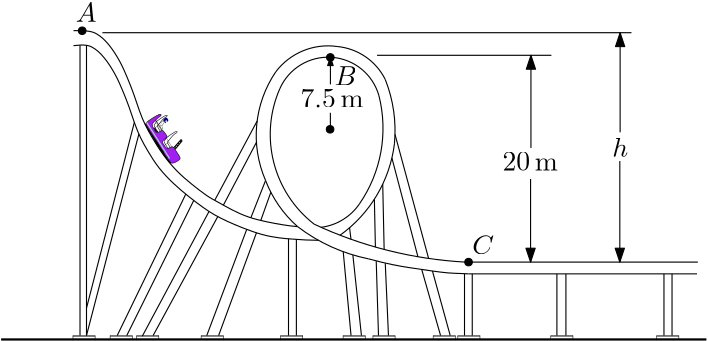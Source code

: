 <?xml version="1.0"?>
<!DOCTYPE ipe SYSTEM "ipe.dtd">
<ipe version="70212" creator="Ipe 7.2.13">
<info created="D:20200413142353" modified="D:20200413142353"/>
<bitmap id="1" width="1920" height="1080" BitsPerComponent="8" ColorSpace="DeviceRGB" Filter="FlateDecode" length="439573" encoding="base64">
eNrsvQdcFGm6tz277+/s2bNzzved3T3v7NnZNOOYcRAxIzpGUBAQc0AxoOjACIwZ1BkxRySa
EDArYMQcMAcQBRUkCIgKKhgwK/m9ux8oqquqcwMN/q+9preprq740E3/+/auL77Qgt/97nf/
+7//27x58+8BAAbFxMTk73//+x/+8IcvAAAAAAAAAAAAAAD4/Pjqq68QEgJQ0/zzn//87W9/
ixccAAAAAAAAAAAAAPCZ8Jvf/Oabb75BMAhA7dC0adPf/e53eOUBAAAAAAAAAAAAAJ8DX3/9
NSJBAGqTxo0b45UHAAAAAAAAAAAAADR4vvzyS4SBANQ+X331FV5/AAAAAAAAAAAAAEAD5re/
/S2uNghAXfH73/8er0IAAAAAAAAAAAAAoKHyxz/+ERkgAHXF3/72N7wKAQAAAAAAAAAAAICG
Cjo/A4Au0AAAAAAAAAAAAAAA1ASNGjVCBghAHYJXIQAAAAAAAAAAAADQUDExMUEACABaQAMA
AAAAAAAAAAAAYHCQ/gFQt3z55Zd4IQIAAAAAAAAAAAAADRK9grNWOj0EAED+DAAAAAAAAAAA
AAA+A3QMnltV5svm5m17W/V1GDjUcfBwcsCgYX2s+5m3bSuYDQCA/BkAAAAAAAAAAACgAVCh
DiPZzlevXpmZmSl7lB4qLCyMiIio6c3QOXxubWbW19Zu9LiJrm5ek3/62dXdi+64TJ46wdV9
zPhJfW3taQZE0ADUcv78zTffeHh40C3eCwAAAAAAAAAAAABqAtUJs/HkzxEREYWFhZIRdK2F
z19onz+zPNncvO2QEU6ubl7jJ7kNHj7Kxm5Aj159yOGjxjpPmDJ63KRJP3rQDDQbImgAajN/
PnDgAL3K1c6rBwAAAAAAAAAAAMBnhSaVz8aTP3+hJIKuzfD5Cy3zZ5Yk0xYOGTZq0o8eo5wn
9OzVx9TUlD3atl07msLyZ6exE12mTB0y3MmstaZV0NGZ5a+vrVQ2ke6UZ0ZLPIdNld3hIbkg
HuIlSbLy2mvphSp9gFuVeAu4h6pWrrgQ3jNkD4i2UDC3fDGiaQo7p3IjdUTqJPFODX//pM+Y
6kdUnAf9t3/F3iunT58+dOjQ7t27w8LCgoLW/DyM93CfIcNGDOxZOZQ7tWnTpp7mz+fOnaNX
ObrFOwIAAAAAAAAAAACAYdGk8tmo8ucvRBF0LYfPX2idP8tu+9raubp7jXJ26dTZgmXLpq1b
97G2GTZqjPOEyWPGuzLlVdCeNDP3RH3yZ8nQsnqa4pNl0wU/itJjdXmmaKboTLYqFuvyNkUh
VK6OusUJa2UgzM+Hq2fibbPS/FlpaCt6UO1G1kz+rFnKXHf5c8y6n6p/dl+4YsWKuW6DdMuf
U+VYWFjwJ9KPbDryZwAAAAAAAAAAAICGR33Mn7/gRdC1Hz5/oX3/DfO2bUePmzTe1b17z97c
xB+695z0owfLnJ0nTGZyQTR3OUK98meJ1FKx8Jb/ZH4eK5l2qks0lUak0k9UmF22LZmZ4rRY
/tTXr5Xkz7x90Dt/1mAjkT/LGPbz3AVzXex1yZ+vX79OLyb8CJqFzzSRHkL+DAAAAAAAAAAA
AKA5FZphDNup9lEjzJ+/qIqgaz98/kL7/Lm3VV9XN6/Bw52+/96Ua6zR32HQpB89x02cMm7i
j2PGu7L8efS4SaPHTpzg6k5PMUT+LIot+T8rz58lF6smBFWedypLgfnPkK8xWrQIbrKK/Jn9
rG/+rMlG1kz+LDgMNLm6CUj185Q/IuiUwj9S0t1PBIODPVfJYZLIn7//fuz0BdNYAK1l/mxh
YZGWlsZF0Fz4TBMFRdHInwEAAAAAAAAAAAAaBvU3fzYzM2MZvuTlCGsUbQNIh4FDJ//0cz9b
e/7Ert269+vvYN2v/6ChI1n/Z9YCesx41wmuPw0YNMwg+bMgMhbVHCv0T676SXlsqyyYVvmQ
0kfEibdgVvbjSuX5c/VW65s/a7KRtZM/CwJiXisV6UcUTqriAeGfUImvJFQmzyry50Fuc2e5
jdSt/zMXQWfI0S181j9/7t69+w88EhMTaUvo9gdF/vu//xvvEQAAAAAAAAAAAAD6UE/zZ67t
huTlCGsabbMyx8HDXN29evTq07p1a1PT1vJb0+pErouly+SfJriS7uQIp7F0n55imPxZRcWz
wuUFxbGvdiGz8phWo0eqFiyVNSvNn+U1vbwUV+31B0XtnhUWpe3ma5E/S6IkfxbWpFdfS1Ly
EWUdSXiLVVboLlymNvnzNBcbXa8/aGFhce/ePfblEd3RIXzWM3/OycnR8N+nJCYm4j0CAAAA
AAAAAAAAQB/qY/4s6Plc+xG09vnzcJfJU53GuoxydnEix04cMXrcwCEjunbrztpx9Oht5Th4
2KChI62sbXr1sZ70oyc9xUD5s9ILDvJ+5Ae56roQq8iflRcQa1r/zJ/G3RPmz5KhuZ71z9p3
DxFFy6pm0q7/htRzlT4ilW5XpfbVh1QI91Q10brB659Z/swqn1kVtDHnz0lJSXiPAAAAAAAA
AAAAANCHepc/S15wsJYjaG2zsgGDhk1w/WmM/DqDY12mkHRn/CR3utPFsqtg5n629lN+mubg
ONRQ+TMXM0pMV9KnQ0X/Z6X1ssrDTFWtlSUqs0WtOFT031CzEgP1f9bzAoQ1nz+rblytNFvX
MX8e5jZXx/7P/AsO3pMjuBxhbfbf4JOUlMTSZsF09N8AAAAAAAAAAAAA0BO1+bORXCeRIRk+
M2ozgtbh+oMTXN1Zh+cx413lylo9T3D9yc5xMJuHXZSwdevWQ4Y7ubp5Ger6g4rXmZO4uN9K
yTJlyWRSzaX4tK2AVpp4y+9fy5RsR11j+bMmG1n7+XP1Nip9RNlhV+y/IbkTuuXPk3wWLJg+
kt3X/vqD/AsOCi5HiOsPAgAAAAAAAAAAADQ8NKl/Nh5evXolGT4zai2C1jaANG/btip2rtR5
wmRnlymT3DwHDhlRlT/Lbrv37D1enlTTUwyXP1d1YBBMlaqTVkighfGsumbBbDWKzYire2mI
moLw5xRdC7FcujdzzeXPGmxkbV1/UHwxQVWPCNo4r7yWKXn9QYX+KtKZtvr8edScNStWLHIb
VPWzlvlzfHy84IKDXARNDyF/BgAAAAAAAAAAAGh4qO2AalRbqyJ85mZYu3ZtTW+GVkEZC5b7
2tpN+tGTlUCPdZky3Glc1249LLv90LFTddlnp84Wo5xdXN29aGbuidpd2q6qI4Mw75RMj0Xz
CedSeoFCtRm01JMUHxHknqJabCWtnVXmz5I9kMXHR11irUFL55qtf64+7sKe3FKPCLdaYrGC
c6m024dk/nz69OlDhw7t3r07LCwsaKG7wsNa5s9pcgSlziyCJpA/AwAAAAAAAAAAAADwhdb5
syxHNmttNmS4k8uUqU5jJ46b+OOQEU78eUxNTXv26jPKecKkHz2GDBtlZmbGPREAgPwZAAAA
AAAAAAAAAHw+aJuVsSTZ3LztkBFOk370GDPe1Wmsi62dY4+evUmb/g6Dh48aP8nN1c2LZqDZ
jDx8FlUVa1wcXY8RVppLVkdrNJNxn9SPHz++ePHi0aNH6ek3d878XPLnAwcOVFRUqP3nFQAA
AAAAAAAAAAAA1AI6xGWVlxc0M+traz9m/CSXyT9Ndv/Z1d2LnPzTz65uXqPHTexra9calc8A
1Hr+/M0333h6etItXtwAAAAAAAAAAAAAQJ2jW2LGpcrmbdv2se7rMHCo4+DhJN3pbdWXlT0j
fAag9vNnAAAAAAAAAAAAAACMB72Cs1Y6PQQAQP4MAAAAAAAAAAAAAD4DkP4BgPwZAAAAAAAA
AAAAAICaAOkfAHXLf/7nf+KFCAAAAAAAAAAAAAA0PH7/+98j/QOgbvnzn/+M1yIAAAAAAAAA
AAAA0PD44x//iPQPgLrl73//O16LAAAAAAAAAAAAAEDD469//SvSPwDqlsaNG+O1CAAAAAAA
AAAAAAA0MP7P//k/LVq0QPoHQJ3zH//xH3hFAgAAAAAAAAAAAAANib///e/I/QAwBpo2bYpX
JAAAAAAAAAAAAADQYPjyyy8R+gFgPPzlL3/B6xIAAAAAAAAAAAAAaAD87ne/a968ORI/AIyK
//qv/8KrEwAAAAAAAAAAAACo1/z5z382MTFB1geAEfL111//5je/wcsUAAAAAAAAAAAAAKh3
/Nu//VujRo0Q8QFgzDRr1uwPf/gDXq8AAAAAAAAAAAAAQL0AgR4AAAAAAAAAAAAAAAAAAAAA
AAAAAAAAAAAAAAAAAAAAAAAAAAAAAAAAAAAAAAAAAAAAAAAAAAAAAAAAAAAAAAAAAAAAAABA
A6NFy5ZNmjZr9F0T8ptvG0MIIYQQQgghhLBGZZ/B6cM4fSRHLgEAAKBBYmLSqkmTZnjThxBC
CCGEEEII69YmTZvTh3QkFQAAABoMzZq1wPs7hBBCCCGEEEJoRCl0k2ZIoQEAANT/smeT775r
ird1w/vNdzgIEEIIIYQQQlgzH7g+lz39tlHjli1NkF0AAACov+Hzt43Q5Bn5M4QQQgghhBBC
I46gTRBBA1CPadVK4R8ymLdt29my+4BhYwI3by989To9Pf3cuXOrV68eOXIkN4+pqSmOG2gA
tGjREuEzvo6HEEIIIYQQQmjsEfS3hoqgTVtrj76rNDVt06aNGSG7ld+pgv1Mk3lT27Sp+pnu
1NMIrnVrMx2OM+1yA0hWa+259e4Q0a1561bmJo3NWjZqb9aiSwdzy67dutsM2rX/cEUV79+/
v3bt2pQpUxBBgwZU+Yw3ceTPEEIIIYQQQgjrgY0aNflMwjoAGlj6TDcd2rUZP7Cbj3OXWUPN
ptg0nWpv4juuyyr3/tPGO9o5jkxIvFNWVvbhw0cuiI6NjbW3t0cEDeo73zVGz2fkzxBCCCGE
EEII6430QV7PKMDBcdDUaTM8ps+scpZyK2dw95pm1befzpXPdDtm7Jjg4OCVa/2CQ4L9AtYt
Xhbsu2Dl0iVLA4NWBgcuCPKfFxy8MChoadCa1QF+gYEBwcFBwUFBgQEBK+ne2LGj6l0E19/O
fsYs7+kz5syY6U13OGfO8plRpfy+wqPTZsye4z1/gONAPUsNW/JgNbf8KSZVVfSSE3Ur6+3c
ubONjY2tItwUdsdGkX5y6E6nTp0+hyroLp07eTjbLXe3WevefYNX7/Bpffb62scsG3Js1djY
YI+5U0bPW7SqpJQoIYqLi+m2oqIiPz9/7NixiKBB/aVZsxZ44zaIc+fOJ5E/QwghhBBCCCHU
UGtrW52f27x5C33C5x17D+yM2rsjMppuNXF7ZNTO6P3bIvfb2NnrsEazNrKGEhs2r6+oqCiT
V3U+LayIv5F/4dydrMysioo3NKGi4mFFxcuKig8VQkrpv82hgbSENm3qR2MK1qvE6+cZYVt2
pt57mJKek5rx8G7GA3Z7N10u7071o+kPUtJyDh89PXf+AvlydNlfExOT5oqweJnutGjRolmz
Zi3ksIxaMKeJHt1dbGxsxo8f7+DgMFARR0fHQYMGDR48mN3nJrI7dnZ2zs7O/frp8tXGhAkT
6knhsyxXN+/QcfLYUd6udgtdewR79Nzo1XPrHOvohQMPLB9+ZKXzKX+3Y0Ez3CdPjrt5mwZ8
cXFxaWlpeXl5UVER/fj27dtx48Z9ntFlr169WAV4HXxf0KVLhw4danlnR1RB98UzsG9qam7t
NVT4r1vnDSurfrNney9evJRu6T7+ZkD+DCGEEEIIIYT1yJYtv3dxcQ0OXsecPXtOu3Yda3kb
Ro0aHR4eofPT6eO8DrWiLBf1mDZrR9Q+X98FS5YuYS5dtlSZlfMsWbJwoe/+oyenTpv5vbx5
tHbrNZPN7xe4pqS45GZa8qYt0T5z/UYOm+Li/OOByJ0vnyYVFWUWFacVF98tKs4p/vSq6O2H
oncfiz8VFxW/f/U2p7i4KDBwpSzHNmtdLxIzVqfq4TktOfX+xSs3Ll9LvBKXdDUuKT7h9sGj
sRG7D2yLitkaGUO34bsO7Dt8Ov7GHZqBefFyQnpm7hzv+bLl6LS//FS5RQvZ9xQLFy5ctGhR
586d6SGaQrfW1tYBAQELFiygHwVJtc75qq2trZ2dXbNmzdju84uZWXE1TWEPcXW8dIdWSk/s
27evDvXP9SJ/ZjvVo1fvYeMmT3V1njG+r49zl4XO7VZPar/J64c98+wOLBx2ZPnIE6vHXdo0
O3jR9GvXk8rLy4uLS0rLKikuLq6oqHj8+LFuKb3atLOGUkeDYG9vn5ycnJOTUydr9/b2nj59
epcuXWphXXQiYmJichSJjY2l6dw8oaGh/B8Ni6enJ62Rbg2+5KZNm2v7BufuPjUpKalAEZri
5vYT8mfkz1Ba32uvKyoyowy+5IVXZcuNxhGGhjM6U+VYjcrUdcjV1G8BrIMR8vrqwppdpny0
VBh+RRBCCKFC8BsTc/jMmVgyImILu0POnj2nNjcjJGQ9rVSfEmj6UK9bLjp12swdkdFLli5Z
uWqVOlfLld1funRp9OHjnjNmy/JkLfsAsAvq+QWvLq74GL4j3NFxWM+uVhZmnSY7OafEnSv/
lFNamlNaklr6JqH41e2y4uflJe9KP74rLy0pLnqV9zixouJtcPAqbjn1pf7Zw3PanbtZV+KS
4q7fvhyXtO/wmehDpzbv3B+0eXfApp0h4XsCQncGhu4K3bGfpu+NOX3pWmJcwp1LV29y+bNu
13zk8mcWNR84cCAhISEqKio7O3v+/Pk0MSQk5P79+3v27ElPT9+8eTMLpfWvf7a1tR0wYADd
aS+nrZx27dp16NCBNdno2LEjm8JBs9GYdHBwqOX65xh1+Pv7c/knf7puhbht2rQ5c/aszxK/
cWOcRg/sMbRPq4Fd/+Fi9Y3v8GbrXDv6TWg3f3SHJZOsty6cuG3VnNu3U8rLy0tk+XNpeVk5
3ZaVlbEq6Pj4eFqUAcNnFu3SrXFG0Fz4HBoaWicbMHr06NqJoGkHWeAcFxdHY2/JkiV0S/fZ
RPol5eapofyZhc8Mg0fQWr2v0ct8ZGQUC5xv3boVEBC4ePFSuqX7bCI9SvPo9qYZFi9bQnxY
zb65zz6WVVBwPcx48mdZlKOA6nBGNvvrawuUfvxXExzVkyDCsHlvdKboH27VQWBrJPmz4mGR
OnHVC5SPzcwoZSuVjUOJASy5MQuuvtbn+AufThvuq7gxqn6D2ADgP0XimFTujtQe8Y+SfEuk
jon4OMjWKNw23oNVq9P74KhX/qohsfv86Qrjs/7kz1FSv9xRKl+j2FN4x1/06qpyeOg1riRm
Vjm2q7ZKp4NGT1TyuyC9IuPKn/FVBYQQwpp34kTXM2diIyMjHR0H8/tgsCDa17eWPuC0a9eR
hd6+vov0KIFuolsuOnXazJ1Re5cuW7qSWLWq8lZSxqpVK1auXLp06d4jJzymz9Kh/tlM3kdi
2Zol+e8frvRb1Muyc9fWpt1atZgxdvidc4cybh6OOx+WcmN3avzO66dDnyafK32eVfYhv+TN
kwd3rxw/Gpb/4vbKVbr3o+BXojLUzmOQ/NnTa3py6v0rsrLnOxev3ty4NXpdRCS5PfpI5v2H
b9+9z3mYF3nwxLqIKJq4YUvUhcs34m8kX7qWmJGV5+3zi7xuXJf95VptEBYWFsnJyZ06daKd
GjZs2PXr11NTU2NjY62srFhiHB8fT1vL5c+61T9z/TccHR3pDsuWWdTcpk2bfv36TZo0ydPT
kx6ldfEfbd++vawhTK3nzznqiIuLY3MuWbKEP123aG7GjBn0h7jv8oA5CxaNGW492sZkTN/G
o3v+c/qA79a5tf9lWFMPu8a+rj0DZgwJWzXvXmaWLH8uKakqfy6jH+mW9YKmRRmw4Jbbr5qr
qq2/4XOtRdAsWKadFZ8FFxcXlkJzWXRNnCkufObWYsAIumVLE+0+z0ZFFxQUZGdnu7tPFRdF
03QWQev0phkeX5CVlVVQEB/+2eTP0ZW5gmIWofITN5cLGU3+LI+ioozv70lZqlOZ/IiPVWUq
WKsHyjjyZ5WHRbTAygBael8qnytM1eSjWiGsE49zdvw1i7+k0r+ozKrnVmZz0Srnr8rclByl
yghTWU7IFlj1XJX5s8o9kh4A+h0c5M/iXassmuUfUqn8WWrwS+bP8l+Z168lDqB+40rt2K5e
i2z1Wh7wym1TPNQKp1W+eToPsxrPn5X+okEIIYQGTX0jIra0bClRkbVq1Rp6dNSo0bWwJb6+
i1gMTreSG6NxIxETHXJRWf2zPH9eIU+Y/fz916xdS3dW8IJo+f2Va9b606Msgpblz4ePs/y5
tU758wq/pa+L8vftC184zXVi/x8GmH/rZtd5y3KvsDUeqxaMORy15OzRgPA17nGRq97fv1RR
8vBdXuKF6KDANT/fvXd2+cr59a7+2dNr+p272Sx/vnQtcfPO/Ru2Rm/cGv0k/9n79x/iE5Nf
vHyVkpYZEr5n47a9odv3XbxyM/5G8uVriemZuYbKn3v37n3kyBE6bnS/VatW69atKykpWbZs
GZvNwsIiLi7O0tKSzaxn/mxra+vg4EB3WLbMbk1NTUeNGkXTx40bN3nyZNqGDh060HRzc3Mu
f7a3t2f9N2otf+Z32ZWEm5Plz6zvgW5Fwp0tLO7cufPx48eAjWFrgte5jLK369rMqUejMT3/
Nsux1e4Z/ZaOazvNptGMoeab5ww9tCMkNy+X/mQvKSkuU6S4uLi8vJwW9TnUPxtJ+FwLETTL
funXUFljZ5rODkUN5c9c+MwyZx8fH8NG0Fo133B3n8rCZ67b86BBQxcvXkq37EeaziJocTqt
3rDrBVnHZ9NtjYXDRtZ/Q6e2CdVhr7Hkz7onUTWr7PBWHR/pYyXPNwya8tWD/Fn9YVFcoDzF
Ei1c4dCJUzWFKbxKaYl0Tm2+pDLm4sfg4vCterPlC3mtLM6qelR5TsiPwgyaP+t5cAyaP9fT
/hvSuyA4sOL8+XVm5mvpSmPh6ZAtKjOK/4vT2EDjSrMIl55FS9Diaz6FkntB/hwVZagMGfkz
hBDCei9Lfbt168FN4XfAaNny+5iYw/r0ZNY4NJatKDIyctSo0bQBHh5etdaCo7IvxPRZlfXP
q1cvX7EiaN36TRHbgtZvXBsQuHLVKppC0/0CAoM3bKLpgSHraMqq1atZ/XNl/w1t82d5juof
sqaioig9+XzSiW2hs51nOZgvG9t916IJ+zbOjgyfdydhT/LNyK1+P8ZunP7q3uHyiuzCh2eP
bZoTvNIt//kdf3n/Z53rn7mSZlaRy6+FZg9xd2gGtnf6VEFz/TeSU+9fvpZ4Ne7W+Ss3Qncc
CAnfs3v/cfqD7dCJc37rtx0+eX7nvqOy4uet0aHb9567lHA1/vbFKzczsvIq+2/okT+bmJi0
aNHC1NT08uXLNjY2vXv3XrNmzcePH/38/EpLS+fPn29lZTV8+PDY2FiuKbT+9c8ODg503Fj4
TLRv356Otq2trZOT07Rp08aMGcO6c7StokOHDrSF9vb2Rnv9QZY/063OS5jk6lpUVLRm6Qo3
d495Pp5eLrZTh7adPvh7D/umS0Z2OvzLkPU//bB6fKf17j0PLht3buuShL07Pr19W1ZWxq4/
yG7ZHdaIw4B7x3L4Gr2kXX0Pn2s6gmYlxyr6unCtOWoif+bK+/lpM5dI+/j46L+Kxo2baf6O
xppsjB07npuyePFSmkK3gow6KSlJy7dL72NZBVnHvOVV0DXegsMY8medPlxrEh7Wbv4sS5Nq
McLVsSpb1bGqvc4hxpA/a3RYFBYoFYQqhnvSVZ3K02ltjr90PwRNHlVYL1vRNaVfQ7y+djVT
0z0yZP6s38FB/qzxrknkz1d9Jb5bkRhRVb8yvH84IDhHOo4r1WNb9Jqv+Qu7wr+RUfkUfVrH
I3+GEEJY742JORwRsYU/RdCBmQXUBr8WYcuW31tb25AjR46eOtXL13chrWXiRFe2SXv2RNJE
ks3Dj8fV2rhxU33y51XytDkwZN3mrTs2bdm+acu2dRs3BwavX785XPZjxHaaHhAsy58r6591
zp/byHLUwBC/8vJPj+5denUn5oy/+17vQbe3znl6KfRV1um3T+NKS+6/ehZ/ds/CC+vdXyRs
Lv9w5fmdncdCforcPK+s/MW6kCB96p9ZmExP79ixo6moeTU/amZFuXq24ODXPyckJt/LzLmd
khG260Bw2J6oQyfLysoOHDt7L/tBRXn5g9wnm3fuX78lKnT7vlt30u9lPbiRmJKW+Uj/+md2
6+Xl9ezZs8TExHv37pWUlJw6dWrfvn2xsbGlpaWZmZkpKSl5eXkzZ85sKadZs2b69H+2sbFh
/Z/5HTbY8Zw0adL8+fP79u1Lp0DwEMsbG3D+HLo5lD6C/DpzpufkybPcnOa5WC8c33XhGHOf
wa0DJ/Y5uWh0zC8O++b0j/l16Hk/t/iIeZf85r9+8qS8oqKstLSsvLr/Bnchwu8bNEYYPtdc
BO3i4kJ7unv3bg3DZ8Pmz9zCxaXOXATNWk/rQ6NGTTR8O7Oy6sd6PvMnCuqf+TE1VyOtkbOP
y+Ln2bL7si7QWcdn8x6VTYkPlxVIy6iqjpY9pYqs42G8rhoSHTZkz61cfvWjvIn8GJzXACQ8
nneBRXk8bqj8WbKaTkUBpzjs1Sx/VmiOKvwH6eLplRlL5T9g5wduEk1rvxFmMpWrrlynQr8C
cR/dypl5j4praCWr+NQ9USIfUxqVCCMghZUqVvDyz4WwK0XV2aw6QbzF8I65dPyorBerYs9q
xZGgeEijFTdPofpRsNeaHRbF/RVvtmCKdP1z5Y7rHiCrT0FVJ2D8RyvvS61O6qHayp/1Ozi1
0X9DyS9v1UCqujycZDvlqEyp31/RQVCziqpXkyhtd01qAAifImovIz7m1b8yEsm5PuNKszyZ
N/C0Hw865M/S7wtSJ1R9/lz17qDDMgUd+5FCQwghrBHPnImdM0f2+a5btx7BwetImhIeHkF3
WNsNDw8vPa8JqKzoWixru0HbI34oJuawhil0Iy1bQEvWPweGrN+8dWfIxtCQjZs3bZFlzqER
2+j+utDNNN0w9c/y/Dko2K+84v3928df39h5Ncgl0X9MSVJo+dtL5SUZFSXZ5RWPi96npp7b
cCZgzMPoaRVJ654c+fVowISzh/wrKj4EBwd8L7uOm+75M9GmTRtzc3P2o5mZGd03k9O2bVtu
j0xNTelHA/XfmHErOfNe1gP64+bjp6Jd+48Fhu2OOnSyuLgk9mJcaWnprZQMuo05eT5w865t
kYffv/9Ic95/8Cgl44H3XL3y5xYtWgwdOjQjI+Po0aMXLlw4ePBgbGxsUFAQ7ezIkSNNTEx2
7Nhx+PDhEydOHDly5NSpUzTn4MGDWRW0Pv03+Pkzq3OmW1rmpEmTZs+e3aFDB9Z2g0+d5M+a
X39Q//z5xo0b5eXlWzZucJvoPNfDeeEkqzWTui4eZuLjaLJ8ZLt9M22Ozbc/4W1z8tchl9ZM
vrx+esI2/+L3H0p5nTfKq2C10A04fOa3BFmiAbpdDlJMly5dBmnA9OnTWQRNI9mA324o63RB
eyfeZUN1SuHCZ2VFzoaKoL9tpOl75Zw5PgUFBQEBgWrzZ5qH5qT5NX8jlmXCXOYsioXliXRW
Fr8vtDyL5sqk5ZFygdb5szxeVkiV5Zl25WLlq6h+lMXd6npTa5o/qy8CVFKbpz485GUOwnK7
qk/xil0L+AWulZ1OhVdG4z7+L7yaKWyrK0iG6cnCPKdCcr2VCYPkZsiDEcVUXDG3Uf5Eyaps
pVEJf+8E3VBZLMb2RRA5ViZmCgmt/IlVcVzVEVCsE1Y86SpW942gDbjy81WdNldujDA6zuTv
taaHZaFEoM0bisIAVqpbctVi1RRYqilxVJ3oqvklEnYRqfqCQPwVgGwDVOfPNdN/Q7+DU/P5
s+yVQLFnssIgVHihEDT9FlfIVy1Z4rdA+euS7NUkWsddkxwAoqcIXj1EGS//JU46rdVxXKkd
LeIv+DR7ihb5s2Cz1b7OCE63Rvnz69fCFytNl4n6ZwghhLWQP69ateYbeSNoDw8vljb7+i6i
Oyxzron8+Zuqix6yddHCxQ2fu3Xr4eg4OCbmMGtPrXkBNn2016v+WZ4/BwSv27xtl39QyIpV
q/wCAoNC1vv5B6xctUpWF71tZ2DIekP13wgIWk3v/PeTjrxLiLge5JTiP6Q8eWN56fXy8qzy
ouyS4oflpY9epMVcCBqTsmHEpxOzciPdLodNuZ+0t7y8LChojf71z+Zy6L6JiYmpqSktzVQO
WyzLqGnXuPxZ5ypodny8fp6edOdeZvZDVr96/Oxl/007omNOlZaWHY+9nF/wnG6LioqOnrqw
duOOw6cusHTx/oPclPQHPj6/6pw/02b3798/Jydn1qxZtKdWVlavXr1KSEiwtLS8dOlSSUnJ
sWPHLCws7t27l5eX16FDB5rHx8cnMzPT2tpan8Jv1n+Djmf79u35JdB0eKdMmeLr69u9e3dW
/8xPoWl+47/+oD75c25uLp3WjPT0GdO9vKaM9BnXfbGz2VyHxi4d/+Ru8V9+g/+10cnkyEyr
Y959zywdeTHYMyfuDOv/LBsPZdX9N1hHDgPWP3fq1Ck2Npb2jm6NpAWH4GqPatHnvPAZNGiQ
tzbQ/Abc39q/+COXLateu56X3WRo/kYpbrWh1UTNmm9UVx3zY2FZ/qyQJwvmF86jcf4srLXm
xeASq5Cql665/FltmKA+f5b6B+NKMxa2KHFLZFX/0F7YklSUmUvXOlb3r1Y9s5J912wtSnZQ
acQn1Uik+kAprELeDzYzk1tF9erE7YiV5XuqV6ei3YHEE/kHRFXipPFhUR04S1eDK6mQN7L8
WXiQq+dRlT8rVsmqzJ8rlB+KOs+flaE0f5aquud/WSP+0kf6my+lv0qqXh807oCtX/4s2FOp
fxAh+OJJ+rKGWo8rjcJkwT+T0bblhfp/PsA/xSreFyQuMqu09brgbEq8WGm4TOTPEEIIa9rI
yMg9eyJV9N9glyCsiVWzVs/yCFrizbRbtx5c+Kzt5Qj1z58DQ0LCtu70Dwqh+ytkVyGUXZSQ
9YUO3WqY/Jn1bfYPWF1R8fZh0pG38RvTwl3uBg9+e2b+m+SIrIQ9D9LOvXuXU1GRX5R77l70
jORNQzPDh9/eODw5euabB7H0J0xgkB9XR61b+Ezb3L59e663M90xMzNjtwxuZtaaWP/82dNr
+q3kzLSM++xP8NSM7MDQXRG7D3789OnBo8enzl3JzsktLi7eGnnYf9PO23cz2GwZmQ/uZjz0
0bX+mXUXWbx48cWLF+mOiYlJy5Ytnz9/7ufnZ2dnx30esLS03LVrV2pqKmvTQXMmJydPmTJF
h5PL0a9fP3t7e9b/maNNmzZ9+/Z1cXGZNGnSsGHDOnXqRBMtLCw6duzIUug6yZ+1vf6gPjnn
x48fWW58MzHR08N12rgec0e3mTO0xUyHf/1i99eAMSa7p/U89osDeXLRkMtbfD99/FBWVlZS
WiKuf2b3DRVC0m7W3FXtdI7EY2Ji2Cb5+/urLn728fExVGxOo5SGruri5+HDh7Pw2dXVlfWQ
r7/5M+v7wUrNVefPbB6av67qnyWjZq3rn6ULnqtjYWFHDl6zDoUKau3zZ4WCZ37mLLUKiXrp
2syfpcJeDeqfxQGXOJSoTkvEH/lZXa7S5hWS1YBKA09+6iLeDNEe8f91v2LhtMoninubqM+f
pbP66q3lLVO2VZlRgn8XrywcVpK2qVudRCcNNr/UE/k528LK0+WrNsvSIn9WnRmKUjXhuVAT
sapoKaB3/izRfkH4jYBUcwNhWqu0FrrG65/VNSepUN7+wiD9N5TNLPW1lGIYqyy7Vv1bIFiF
Ju0m9M2fFWJSZTGykjOow7jSJn9WEePrmT+zEf5axT9mEaXoyk+3NgNYi2Uif4YQQljTsvJm
1niZGRKynut0YW1ty0qUa2jttHwWMgsiaC581mHVBqp/Dtm8befawOAVK1euXLWKSfcDQ9aF
VvV/1rf+WZ4/Bwb4VVQUP089/T5hU8ZWlwuLe8Wv7n/R3yls0cT9u4KePLlbXvGi9Hn8u+uB
mdvGnF/S7eoauydnl398FldRUR4UKMuf25jpnj+bmZmxq90J+m+wphwE9xDdb9u2rSGuPzid
XX8wLeP+pyJZ595Dx8+u2bDtxLkr7z98KCou/vDh45kLcX7rt+87ckZ+abni9Huy+dOzcr3n
6n79QdpyGxubzMzMefPmmZiY9OnT5/nz54mJiZaWlseOHXv58uXOnTu7d++enZ399OnTHj16
yE5NYODt27e7du2qf/0z3WFlz6wKumXLlhMmTPD09KSjOmrUqEmTJtnZ2Tk6OlpbW1tYWNRV
/43a7P/8+vVrdt1AGgABwX6uI7t7O7d17/s3T8u/LOn1z2B7kx2jOu9w6RI1y+rE4qGJMWFl
VcXPNZ0/02Hn8mdDNbJokFXZLKB2c3Pz9vZ2d3c3VPhM+Pj4sKRdk29MDNV5g9+FRm3+TPPU
cv9nwYUFJfNnbfs/h/GbLPPg2mtU9n9WWYesY/7Mb/jMX6x0qbPh8metK9k0Dw8VY4TqCFfh
H7lLwOXP0rmoKONSUograr6hrN5SdYzMsjXJZtfq8mdxWZ3q/s/iMkWp/Ic7MrI7sqdIXRdM
4/xZ7eoq8yGFXgSy+aWeKEzJqk+XsBJbw8MizkVVfUOhIs3TqMWxigYLahJm9f2fFbpJiFqC
8Neupv/ztzWRP+t3cGql/7NO+bPi9yaCLr6C3wLl9dia7r5Gl1BUlT/zG0EonBFlL5WKLSN0
HFcafAWprGhd4y8upfNn6a8UVb0vSH5Romf+rH6ZyJ8hhBDWtC1b0ifuw6S4wwYLgUmDX3xQ
sBZW5Myf6Og4mGsMoq369n9etWq5PGfevHVnQHBl/TMLn9l1CUO37pDXP6/U8/qDLDcOClxL
f2sUFdwuy4hKDh8XPc38kLfl0RXDt63yOrovIv9xenn5m/KS7LJHB7Kjp5zw7ZoUOqr43q6i
T/foWUEBflyObaj+G7QXrP9GazlsHvqRhaKGqH+ecTsl625aVvq9nPgbyfkFL96+ex956OTq
dVu37jl09MzFbVExdH/3geNv3rzJf/bi+o3kjMyc9HvZqRkP9ez/TAwePPjWrVtHjx69fv16
TEzMuXPnIiIi6NGhQ4e2aNFi7969sbGxp0+fvnz58qVLl+i2d+/eNF3P6w86ODiw+mdWQ05H
u1u3brNmzZo9ezarIHV3dx8/fryFhYWdnd3EiRP79OlDa6z9+mdNgsG4uDjWiEPP/Dk7O1s2
7IuKysvK4uIvTxzVw2t4q1mDmszp+6+Vff+xYVDT6IkdT/rYHPN1PLTIKTfjdnl5eUlxMT98
LquZ/husDpZ2zUiKn402gq6h8JmlyvxmLyoOCM2TnJxcH/Pnxo2baf6OxoLlsWPHq8if3d2n
ii9TqFLJUFd+4b+qzFmYP6urf5anxxrmz9U/Kqylpuufta1kkwh7lRRPSjV2UCyL1apFg7je
kt8pWuKSWyr7YKjORpT9Y3bt8mdtSvXU9SqRqFeUN9/gnlJ5fTR+tm+I+mfldY/q6p9F3xrw
czBND4vEAquyIKl1CbdW8d/1q0pldbg+msa/RAp5u1SuJW5EXOv5s34Hp07yZ15zDOX/sEJV
dKz2t0Db+F3VrkkPACXXlxReLlDyRIt70es6rtSMbSW/nlLXpdUmf658VYjSbrwZtv5ZWZE8
8mcIIYS1L6/YeKGj4yBraxty9uw5rDnGnj2RU6d6adsBQ6sSaO4aiLQWR8fBrBk1TQwJWa/D
Ahs3bqpv/fPy5QHB68K27doUviVo3QY//4BVa9b4+QcGb9i0KXyrPJdet3zFcj3rn1n+HBzo
X1FRXvThQenD42lRnhfXDso5NPtNauSLrCuvX+SWlLwrLXpZVpZX+vFq1gnv40utbkV5lBae
KyqWXb8vYK0f18dDt/xZ8vqDHPxrDhrq+oOs/3PW/Ue0/QXPXybcTEnPuP/8ReGFqzc2bIla
GbJlXURk7KXrz56/zLiXc/1mcsGzFzRnzsM8Wf/nubr3f2YtNdhVCN3d3QsLC2/cuHH79u2y
srLk5OQTJ06kpqYWFxfflPPgwYNRo0axmZs1a6Z//kx32rdvT4e0c+fOAwcOXLRo0bx586ys
rH744QdLS8suXbr0799/9OjR3t7eM2fO7NGjB61xwIABxnD9wd27d/O7Exiqz/CVK1fKy8vp
gJeWlZaUlszxHOBs/Zef7f86u///LHX8U9Cov+2Y8n2Md/dD8/pe2rOmtFQWMvOLn8tk8XNl
EXRJSUnDvv6gEUbQNRc+M9h1AFWXQNOjNA/NWR/z56ZNm2v+jsay5aysLK62WXD9QZpOj9I8
NKfOzTfEebIwf5bIgeVlzAr5s6ihh5L8mS0tPozdqoyaDdj/WbP+maqjGKXxiHSkw8ULqnIP
Nf/kvzpflQwrRBO1i9eU588KXR1U5s/S8btkVCK+RJrqhszy9V69Vn05LflZuVpZDq1d/qxm
dZKJrvRDVYWLUidUsTG1hodFyQhhG39VqmhTvEkKDZMFVxnT8isYxd7LkmGmsm8WlDfOrby4
Hn/tdZM/63lwajh/lrj+adUmSTRnFvxjAWXJobrfAsPkz8KBoS5/rgqWX1efDmWvk8LvwnQf
V6rHtpKDo00qK3qpVFV0re59QeJ0a9//WfDtg8plIn+GEEJYaxF0SMh6FjhzskYcbHp4eEQN
RdCsAcioUaO5qw2uXLma1hUZGUk/6rBA+mivZ/3zCtoCP7+gdRs2hEVs3rpjU8S2DZsj6Hbz
1p3rQ8P9g4JXrVnDiqIN0H9jzRpZIeir7DepB+K2e1wLc3l9e3NFaUpFxbOKsg8V5aWln16X
FuWWlty+f3n1mZCRd04sKPmQUPRJlt8GBKyV99DQsTWxuAWHOJ3mmm9w9c965s+eXjNuJWfe
y3pQXl5Ou1BcXJJ+735CYsrTp88Knr9Iz8p5WvD8af7zhMS7aRn36VGah+bMzsm9q3f9c/Pm
zU1MTFg98+XLl/v162dhYbFgwYI3b94sW7assLBw5syZHTt2tLGxOXv2LM1Mc3Kptc57zfo/
0+FlPZ/Hjh3r7Oz8yy+/ODk5ccXn9FD79u179epFM/fs2ZPu00NGcv1BLmrjWhAbJH8ODAyk
M/up6BNLjxfPtB1u+e8/9vn/Z9v8fyuGfhU2vvFejw6HZ/+w17vXzYPryitkITMLnktZ+Ez/
K2Plz5VNPL7/PDCGCLqmw2dWAs16LCsbYyx8pnkMfhBqJ39u2dJEqze1qKhoFkG7uf0kTqdZ
+EzzaL5AWRjM7+2sUORcGQiL8meWIVfHxexHXqosL5/mFivLjVXkz1UNQASbIX9WdQQt3x7V
xc/a5c9K+jPTNPnHc00uKseLJaUCjQVXMxWzDmVNemmlSquauYcUAgGJZg7KO4jy5/S9lqlB
jCwuMtQwf1aSnyvpLC3c0woVfSTYDLJwqfp8RVdOiGqsdf6senWK6VnlP8Pnx2KCqwHyh0r1
5ik2zdDksKhKoqpWpL5ttThWVaiclx4YalIswXbS0xUGs7hJr/rO5MJfgTrJn/U9ODWbPwuv
uigYvRWK37xUKP5qCF+apH4LVLw+6J4/Sw0Y9fmzcIQrD4d5Q0XfcaV8bCv9YkKbawdo9Q9S
VL0viE6o4msy71jxX8fY3gmfpfpH5M8QQgjryHbtOk6c6Orh4UW3XAto7iqBNRRBs+sb7tkT
ydYSGSm7w/p+0B1uM7TpKGKiQy46ddpMlj9zDZ9lDTZWrw6QXXEwfFPEtvWhYQHBIStXr14h
uxph5Qyy/PnwcY/ps3TJn+U5aqCfrP9GyZvcjzlnrkXPPRfx05Nb20pK0ktKXxZ/eFdWUlL2
8UPZ+8dlRXez4jaeDHe/c9av9MOd4k9P6VnBQUHyOEiv/husNJflSK148OfhX6NQ7/pnWf6c
mf2QpYes1dnzF4UJiXdT07MLX71Jz5DF0c9eFLKHWJHr/Qe5d9Mf6l//3EJOz549L1261K5d
O7ova4ESFEQrWrFiBd2nKZ07d05KSurevTubWc/8mdU/m5iY0EqHDh1qa2s7derUKVOmsAsR
snbQdNu2bVvW+YRGBcuf7e3t+/btW5v5s+T1B7n+uiz25KNPh4qxY8d++vSprKy0pLi4tLxs
ybTuTp2+cLb49ymW/+7T9z/WDP6fjWMa7fZsd2huz8RI3xIZxVwFdKk8hC6V1z+zSR8/fjRg
Aunv7x8TE6NJ/+G6jaD1T0F1w9XVtUbDZwaNfxZB0256enqynJkm0n3W/oUerYkG3bWTP38v
uwRhE83f1OjtgkXQrBe0v3/A4sVL6Zbus4n0KM2j+QKVh7reXDQtzp95mTNLlr2FqbI8Lq5q
JB2uov+GRNQsuRCF6mgD5c/80EPQJZWfP0uHvZJPl7h0oOQ11JRc2k8yf5ZYvpJoSDonl1yC
Rm00qp+iYf8NcZdshWRD6dGQPmKiYy6KpAQZslb5s5rVKey/1GXRqndEeJ01QU9vbQ6Litas
yq9EKZnmibIsxZ3Vqvm51KYqjNKFwmX7avIFhMIB1zJ/lhpOUu16Naw+1e/g1Fz/DcFIExYn
L1B4eKGqlybFpsrKu8RXnxRt8mcVY0Pz/FnhqnwSBd4SrwMGGVdSY1vVv45RHk1rkj8rb7it
4n1BtJ2Kr8kq8mfaTv4Jkmq4oeR1HvkzhBBCo7BGI2iWM3Pl1qwimpvIvzCixh/VtcPUVDp/
ZsqvM7hmzVp/dp//EMufo4+cYPmzuIRYo/x5bYCs/vldwcvsc2f2+B7Y9HPGtS2l79LKSt6W
lpSWl1WUfioqKyos/ZSZeDF057qfrp0KLPmYXlQki2eDA4Ply9E3BeIHzpIBtT6xs4r6Z66b
gqwQuqTkXtbDa9dvZWTmFBcXs+S5tKrZr6Hqn1kE3a5duzt37vTu3Zv2y9nZ+ebNm4mJiQkJ
CU5OTuwyhcnJyebm5ix81r/+ecCAAbTYrl27jhw5cvr06W5ubj169GA1z+yihFwW3aFDh/Zy
aCwZ2/UH2TUHOfQsPbWwsLh7966serm4+O3bFz4TTCb2+M34Tr8ZY/7FBPMvpv3wm1VDv9r1
c/vjC61vbp9a8umNvFS+uKi4qIR+K3h9OGgiDQ86m4bazREjRhgkYK+dCLpO1l4L4TMXQYur
7rmy/Bq6OqSyNUr+owB9aNKkmbZvbe7uU1kvaD40RYu2G4ZWIlWuC7XPn9WqLDysO6WbORiB
qoL6z1gcFghhraum3BpCCCGsbxE0689swIprVu1MyxdMZ3XRvr6LtFogfajXPhc1Zf03dkRG
y/tvrK4OmVevXrW6+kfZfd6PNKcsf445pmP/DZY/r5LVP79/9ujWxaitwdO3r5+REre79G12
Wemn0qKysqKyUll9aNGnjw8unQ/bEOJ55uS6Tx+yi4vf07P81wZ8r0f/Z62yZf0jaJbPe3pV
938Ww5JnMfcfyPo/e/vI8mfT1rr0G+Hnz3Q/PDw8JSXl0KFDaWlps2bNMjExoVu6f/DgQboN
Cgpi1ytkT9Gn/3O/fv0cHBxobLRr165Hjx4jRoygW/qRC5/5ETQXRNMMtV//rJbdu3dz4bP+
2ay39xx2chOvHnHr/58eff/gZvmbKZ2+mNr5C9/+X4a5Nt0/u/ORRVbnVtvfPbE+/0nlgCkr
ryguKS2uqohmA2bmzJmfVf7MIugaCmDV0qVLl1oIn/lnJDQ0lGtI7u/vX6PnhauvVgY9SvPo
vyJ6RdXtTdPKqt+cOT6LFy+lW64jNPJnA+fPav9Rf61r4M60BlPt9bw+T3FYIITInyGEEEK9
ImhBSmyQZfr6LlJWU+3oOFjbSxDqkJKy+md3r2m7ovf7LvRdsnTJ0mr494VTlixZsmjxov1H
T9Jzdal/lueoAWv8i4uL37wsSL5x6vC+gLOnwvIexRUVPSv69OnTm6JPrz8VvSsqLvpU+OZh
QtKRg4dDLsfte/Xm/ocPb+lZa1b76ZB71xVV+fOMxNsZKan33rx5+/r1G5LucL59957/IzdD
anpWSnqO/v03OFq0aOHh4eHj49O2bVsTExN6lG7Nzc1nzZo1derU5oroVv/MEnsbGxtbW1ta
CJ0m1n2aprNWG+yY0I/cfXaHHqXZ6Fms/lnb5L/m8mcWexoq/TMzM0tISLifkTRjtJmb9Zee
ff8wve+/e/f9t/m2v/dz+mqLe/Oo2R0Pzrc8tqjf8UUDfT2dZsxbfvpCXP7zQu5biU8fP9Jt
fHy8YeNQ1n9Dn+7WAGiCVlchNE4bbv0zhJ9BTlUh1bsCB0erg6PYPEG6B0g9tQHvWsM9IMif
IYQQQhWq7eahVbuPZs1a6BwFWPftty1y/74jJ6Njju89fELmEeXKZ4iOObbv6MmwHXt69Owl
zwm1zt/odmPQet5fMc8qKl5VKKWoouKd3Eo2bdrELae+5M8jRoy6k5qdnpmbfu9heuYjMiMr
t1KaSD9m5nJT2Axp8jmTU+8PHzFS57WbmJiIU2WuKTR3yy975tCz/tnZ2dnOzs7R0XHQoEGD
Bw8eOHDggAED6NaxCgcHB3aHPUTQ/PQso+q/YVhYqN6jeze3QaY/Wv/J3eq/vax+P9v2D4uH
/Gn58P8JHP+vcPeWe6a33Tuz08F51gd/GfTzGLvv2jt8026IRf8po90WjHObd/rMBfoVePQo
V7cqcQCM4bfg20bIn5E/QwghhMifIYQQwnpjo++a6Nkjwqa/3dRpMz1nzPaYPoukO8rkZnD3
nNa9R08d81j57ZiRTsHBwYEBASEhgUHBa4KCVwcH+wUFrg0MCAwODAoig4IDAwPX+q8OCl4b
EhIQELxmbdCaAHo0OHjs2LE61F3XLTa2/ed4z58+Y870mXNmzPTWxOkzvafNmO3t84u9wwB9
Vs3qnDlY1+uWiogn6hM+s4LhfjxsbGzotm/fvvyJyn7UrcFyvcifuQjawryJu83X0/r9aY7d
n7ytf7986P/4j/1H4IRvN0xuts3ddI9n5z0zrbbNsp04sHfTzoObdh37V/PBf2nV/4+New53
cMi8sHu0szNiTFB/oRcYvHfXrMifIYQQQgghhBAaLnzWMyfUP0kDAOhAl7bNplj9ZfmI//3V
/k8LB/zfEJeWIS4t/Mb8Y8NEkx0e3TZN7b3Ry/aHrn3+0dbhn51H/rPTyG/bDWreecgP3a1s
u7TivscBABE0RP4MIYQQQgghhLAm+3gYJnxurT16rtHU1LRNmzZmZmbyG/o/2R3+3TaVD1T+
bMb91KZN/ap85h1kMx2Oc31pM2LA7yY+i+815PvYvk3LCVbfLBn+t0Dn79a7tgt2MV05/J9B
Y5tv+OmHNVN62/Ts9pcWP/zVrP9f2w76utOof7Qf1sy8V8tWrRFdgoaBiUmrbxs1wft4zeTP
3+EgQAghhBBCCCHUt/K5UROUHwNQnxPoyt/fnp1a/jzEdPXE9utcv/dzbj5vWKux/dqYm7X+
qnGnv5r0/ksr27+07v+PNjbNTLm2JPjFBw0ngv7uu6Z4Q0f+DCGEEEIIIYTQ2PyucVOEzwA0
mAia6NqhlV1XE6sOzcxafPP1P7/5v/8y/bpJx7816/Rtiw5NTcw/r+Jw8JnRrFlzvK3XgN/J
unBACCGEEEIIITSU3Kethv6J8ttGjZs1b4G8AgAAQAP6Lub7Jk2RQkMIIYQQQgghhHVskybN
UP0IAACgodKiZcsmTZs1+q4JiTd9CCGEEEIIIYSwpmWfwenDOH0kRy4BAAAAAAAAAAAAAAAA
AAAAAAAAAAAAAAAAAAAAAAAAAAAAAAAAAAAAAAAAAAAAAAAAAAAAAAAAAAAAAAAAAAAAAAAA
AAAAAAAwOP8CAAAAAAAAAAAAAAAAAAAAAAAAAAAAAAAAAACAeoJ5h84QQgghhBBCCCGEEEII
odjX+oEDCCGEEEIIIYQQQgghhBD5M4QQQgghhBBCCCGEEELkzxBCCCGEEEIIIYQQQgiRP0MI
IYQQQgghhBBCCCGEyJ8hhBBCCCGEEEIIIYQQIn+GEEIIIYQQQgghhBBCiPwZQgghhBBCCCGE
EEIIIUT+DCGEEEIIIYQQQgghhBD5M4QQQgghhBBCCCGEEMIGlj8PGDAA+TOEEEIIIYQQQggh
hBBCw+bPA6pA/gwhhBBCCCGEEEIIIYTQUPnzAEWQP0MIIYQQQgghhBBCCCHUP38eIAXyZwgh
hBBCCCGEEEIIIYT65M8DlIP8GUIIIYQQQgghhBBCCKE+9c+agwMIIYQQQgghhBBCCCGEEPkz
hBBCCCGEEEIIIYQQQuTPEEIIIYQQQgghhBBCCJE/QwghhBBCCCGEEEIIIYTInyGEEEIIIYQQ
QgghhIZyqte0bj374DhA5M8QQgghhBBCCCGEEELDGhAUfOPmTUTQEPkzhBBCCCGEEEIIIYTQ
4Pnz69ev60sE7T13/vkLF/nSFOPc1LCILYJNFUvzIH+GEEIIIYQQQgghhBA2PMdPdN0cHpGe
kcGiwnoRQbO0nA9NMc5NvXDxktp4luZB/gwhhBBCCCGEEEIIIWxIDh3hdOPmTXFaSBORPyN/
Rv4MG4aTprhZ29rRndnec588eUrSHfFsgcHrXrx4kZWVPWHSFK2WT/PTs+i5tAQc7fru2XPn
6SWLbg27WPHYGz/RNf769ZcvX7569WrHzl048hBCCCGEEEIIG2TZc15eHn3Qfvz4cVjElqPH
jnNpodH2skD+jPxZMvqjVezaHaksUWSZz+49ka9evcrNzf15+kz+PFu2bafpT58+XbBoMS2E
v9k0/cmTJydPnXZyHsd/yqIly1Lu3n358iXN8+zZs6vX4lx/dNdkay279wwNC79/P4eWTM+l
lYoXTr+Y5y9cLCgooBkKCwvTMzJWrvYTpFj0UG5e3ozZ3oLlnzh5im05S8+4g8Pfo4cPH+3c
vYe2RO3RExwNDlo4O7DKTjeX3aneF0NFhbdv3xEHfVwavO/AQdrr1NS0kaOd61H+zJ1oBjt6
Ies3shPHpB0Xn+ubiYn2AwcLTqJ4p2jw0BCiI7Ntx07JXyga2Kv91gq2imZmQ5c75uLlazLI
VWyAWq1t7TZs2kzLp2HMn06riD17jjabVkq/m8nJKXN/+dWY8+eLly7TimjY3E1NpTOLv0kg
hLC+aNm9F31uev/hQ0VFRVFREf0dOHjYSPE81+Liy8vL9x88pGJR3vN+obfCqL37BNO3bt/x
4uVLenpZWVlubt6S5Su5hyZOdku5m1paWkprp22gLaF1cY/26+9w5KjsMx09Ny7+Ok4WhBBC
COu88pmFz/RHC+u2wSW6/PCZZrOxG4D8Wc9DPX6iq2ppHuTPNZ0/c3nXlm3b+fMkJNygpyfc
uGnZvScL0woKnt26dTsxMSknJ6ewsJCm0H3HIcPY/CHrN7CM6/nz57RklkLn5ub+6rtIbfh8
Jjb2lZz8/HzuuekZGVx2N8V9amZmFssbnz59SlvCwrTIqGhBLEkL2XfgoCB/y8i4J5k/38vM
pF1IunWLtpNtQOzZc7Q9muTP3NHg3LFz14KFi68nJLAfaeE025MnT/gzaLIvtZM/0+mm+3R+
7QcOrnf5M0vOaQcfP37MThwNIS6Clsyf6WjzR7iy/JnF8vQQnVx+ps3/zuLipcuCAUyHkT2k
LH/WZJCr3gDV35mePHWafZ0hGLT060kDTz5cC+4kJ9PhYr+V02fNNs78mR1nOjjhEVvxBwmE
ENYvDxyKKS4uvpmYtGTZilOnzxQVFV+9FieYZ3N4RFFRUUVFher8+diJk/T35E+eP/MnbtgU
+unTp7T0DFr+ug2baAb6G4PNY9m9V8rd1Pfv30ft3Ud/jNE2lJaW7qn6y2rwsJEZ9+6VlZWl
pqXR3yQaVkdACCGEENZ0Ue7RY8cFia4gfM7Lyzt/4SLyZx20sRvgHxis9sqDfGl+40z7G0b+
zKVnCQk3uBl+nj6TRbKsCFMc1rG0mYsWp8+azeY/d/48a+kwfqLr7TuyGDAx6Ra/7lTZxtDS
NmwMZVPoo0T2/ftckkxbGH/9Oi0qMzOr6lNGz5jDRwoLC+k3cf6vvoKy2OTkFP4a12/cxNUk
CzJJ/sGJit7LAuEFixZrkj+rzWPZbIIQWJN9qZ38WXUNqpHnz/xl+vkHPH78mB8vS+bPxIMH
Dzy8pqk4iTRsaPDQwONGgmT+nJOTM8V9KvcQzUYzq86f1Q5ytRugQra/z+QIBi37VwzcjtNm
Z2dn69bXojbzZ/RsgRDCeufosePzHj9++OiR4+Bh3L9neffu3S+8OgR67yt49iwtPeP9hw8q
8mfn8S6PnzwRfNtLpqalvXj50nPajMp/fLR9Z1FREd3SfVoLrYt7CltCZlY2K4E+duJkaWlp
zJGjOE0QQgghNAbHT3RlbTf41xkMCAoWtN2wsRvAqsiMpDqXNsM/MJh5/sJFQcLJ8ltmnW8w
V16uLfQs46yFbgD5M/24aXPYy5cvHzx44D7Vix9bcU05xGHdyNHO7NKcbPmsiYcgl1uybEVB
QUF+fv7CxUtVbOqVK1e5QuvqupfjJ2jineRkmki/gE+ePKENXr9xE7+wMzU1jeY5IP/8wlKs
Z8+e5eblCTok0PJZBKc6f540xY3lgbTvNZc/a7IvtZM/8zePPUSciY1lZbR0GDeHR/BHC51c
+lhHd+gQ3b+fs3RF9b94df3RnTXsZW0l9h84yL6DEGeJyubkVnEtLq6wsDAx6Zbm+TN58FAM
bRUNSBqWyvLn58+f0+258+fZMJM8iTRsaPDQRPYdAQ1CcZb+6NEjQXMMOms0Mw0eFfmz2kGu
dgNUePTY8Q2bNtORZDvOH7SHjx6jw3Xy1GlBWM3NQ8+is8DyczovtF6uKszJeRx3xrOzs/lH
VbXsbKalp1++ckVywNC7Kv0+0nTaWVojDTn2WiTobKPsCxEIIYRGKL195BcU8FtbhIaFv//w
gW6rvoKXlSg/zc9fGxD0/v17FfkzvY/Qe8TylasF06d6TZsxaw7XVWPb9p3FxcWsyHlTaNjH
jx9ZFs1MunWbtoe2igXjOTkPuGAcQgghhLBuDYvYQp956ZY/kZ9Fc0ZGRRtVaTHbHtUY8F/3
6yy/mbaGcC24+UXpyJ8Nmz9PcZ+ak5Pz8uXLTZvD+Jkw3SpLXNnyuULKc+cv8Odnjp0wMTMz
S3WxJZdjC8Yna0rsOW2GZfeewevW09by43HmmdhYVl/Nr6I8E3uW1nji5Ck2D+suQs+9Fhen
On+mhdNstCJaXc3lz5rsS13lz6xJRVpa2sOHsoiV5mTdd7mm1qwlL/v2jW4XLFxsXtVOhDXQ
Tkm5y/LGYydOiPNnFXMK+mYLtlxt/rxi9ZqCgmfceJbMn2lg5OfnP3v2jL1uS55E1if84qXL
7BuZjIx7XH9mbl9OnjrN+paw0Jh1d6ElszMomT9rMsjVboDmhdCSg5bJftO5o0frjT17js4C
vztHWno6rZQeunzlCtdhm7Xo0Sp/ZiXZ3IChJfjMl/WdXrR0GR0uNoRoXezLCHbu/AODb926
TaeS9Ve5ei3ux5888JcJhBDW0/pnej8qLS3lcuYDh2I+fPiwOTxi3i8LVOfPN2Wt3tTExXN8
5tE7y9OnT9nXpnv3HygqKt4UGsbNEBd/neXPbHWpaWnPnz8vLy+nTbp1+47zeBecMgghhBDW
laz5xtSqf6Ctuo5XXBdtzBG0MYTPJAsiNIddf5DVpefl5SF/rqH82bzqml8sQOaSWK5GVxDW
OQ4ZduToscLCQu5if8pqI9UGYqq3U3XeK05QyaCQ9U+ePOEqsVlhNu0dv3uAeKU0xi5fuSIr
+ZbvkQ7XH1S9eVrti6HyZ0lU5M9c4GzZvee58+e5FsRstHCBM519ms4dzMNHj9Fxo6PHQlRW
wcsCdkH+rGJOtgpi+45dqpseS+bPbCJ9rlwbEKQsf6b9ZWXS9zIzaaL4RHDZLA178a8Aty9h
EVvoDtccg215cnIKewWWzJ81GeRqN0D//JlLm7lLMS5bsaqgoIDrzsGydPY9FGsqwg0Ja1u7
uLh4rfJnbsDQ7rP4nZVzs5caGkKsdbz8u4MC9N+AEMIG4MlTp0tLS1n/55jDR96/f19WVsbq
k2nK6zdvWPdC1fmzsisP8oPlCjm0wIVLKv+FHS2tuFg6f6aJxXLoLYw2g27pflLSLf7VCSGE
EEIIaz9/Hj/RtZ5uv7II2kjCZ93S2s3hETdu3qzptBb5M5vCwkBWe8mP5iQT14KCZ+FbtvKD
rzrPn58/fx4QFJxw4ybL0Fg3XdaOg1Voi3sCC7LZnbv3qN0qyesPxp49x5o/1Fz+zE+VVVdf
szn5lz4k7yQns4xXWf7MHw+sTputRdz/mctaLbv3pMVyV3IkaSIdcDo4K1av4WeJqufUvMW0
Pvmzk/O4tPR0VnQtPhFcq2RWmi74JwD8gn9WpcyapVy8dJm149A/f1a9Afrnz6zDeV5eHndJ
ULbN/HHy6NEjFhSzjeFamphr0/9ZfDZZixLaPFYKzr/aKfo/Qwhhg7Fffwd6WywqKiovL3/x
8uWVq9c+fvy4KTSMXf7vwcOHdEdt/ix55UG+rKR53YZNeY8fv37zhn3XqaL+meXPp2PPcg8l
yb9GnznHB6cMQgghhMZf/+wfaFz1z8oiaOMJn405rUX+zEofWb0lC764FhaCxDXp1q38/HxZ
ELdrNzeD/v03VERzmvffYLEVu+Bgwo2bq9aspW2+m5pqP3CwZCbJZaHkyVOnuYvTGWf/DTqM
KuJucf6sbf8N8fcReXl502fNFseJ7Ln37t1btGQZS2VZCSvno0ePVvv587NELr+VnFPP/FmT
/hvsVAYEBT979kzeLuMs/yRyV+HkxnBlC/SqCn/+clhtMP2+zF+wMDc3l51NwTGX7L+hYpCr
3QA982cufF60dJlgnNDHfP4ZIbl8nj+E9MmfuaWJ42XkzxBC2FC9eOny27dvvef9whLgChHv
378XPMVx8LCHjx7xm0jz3ih7zZg1h/8xbfnK1R8+fGB/r4r7P6empbH8mf7I+PTpEz/upvu0
6nm/LMA5ghBCCGGdKNn/WUXMazz9n5VF0EYVPkumtbSFdBjFStZyI3+uufzZvKr3bMKNmw8e
PBBcwk+QuLI+Btw/2zdXcv1BFtOxAlcVmypZ56n2+oOstpn7R/38WJL1MaCnXIuLo63ad+Cg
6kxS26Nn8OsPCvZFf/XPnzWsf6Ytv5uaquylhp8lqp5Tz/w55vARWrLq6w+yU8m1FmGXI+TW
yMaq+DeUxg+NbcFy2Pmibbh46RLr7iI+5pLXH1QxyNVugD7585Zt2+k3mo4bfQbnT2dlyfwL
IAqKsVH/DCGEUDeXLFvx5s3blLuplt17DR420nveL/N+WcBct2HT+w8fTp0+M8dnnvgd5PWb
N5JvAbSc+/dzHj95wrVu5ufPv/guevfuHXtHJmkemjMzK5ue9ZPnz7Kr4qalcw03UP8MIYQQ
wrqV6zMsec1BThu7ATQPzTl0hJNx7ghLh4wtfJZMa5V1O2HnAvlzbebPrIj0lRx+7iQO07ha
VnbxONLDa9qDBw9oyrnz561t7VhBdWLSLVbTy5rNqk6rnj17FrJ+A5tCnxSy79/nomPuUmiZ
mVns32PSlL379rN6zvm/+opjSfowwnZEskN1HebPmuxLXeXPuvV/Zl9b0O5wXz2s27CRa/zL
zxJVzKlP/kzbnJ+fTweQizRVn2s2VgVtTGik0Wih5STdusUVmdPnXJonOTmFBrBgOdt27GQD
jPumRnX+rHaQq90AnfNnWiPrcxIUsl4wP2vBzd8qn/m/bgzdzOXhKvo/0+sD/8qJtJvctQLZ
znK/ejRgUu7eRf9nCCH8HBw9dvySZSvOXbjw/v17erWn++J5VPTfUH3lwQOHYkpLS+8kJ9Ni
Wf+NN2/eslVYdu+Vcje1qKjo6LHjNIXmoTn3VH0UijlytLi4OP56Auv/XFRUfPVaHE4WhBBC
COtQ1oLjyNFjKuYZOsLp8ePH7NJ4RqsR9gZB/lwn+TO/xQTXt0Eyf+aqcLlMTEXiGro5nJ9J
cjEXa9NBS3758iXdz83N5ZrNKpO7LJosLs7NffDwIXtuekYG/9pwmZlZNJEeooXTKth97ksW
QSy5cPHS/Px8WTl3wg1NMkmtjp5k/2fysOLrhrKWzmr3pa7yZ/qxsLAwLS2NfbnAxZJstLD+
2Ckpdx8+fESPcm2Eud0pKCigpbGvIejcjRnnIsgSVcypbf5MT0xNTaOF0AhkI+dMbCyXhao9
12z0ckOaNZ8R9Jzhx7N0R7Acdn1AftG16vxZ9SDXZAN0y5+XrljJyqppS8Qjmdsqdt4J2ioa
kLQ67iH+SeeOKj2Xjj/3QuHhNe3Ro0dcVT83YNiJpv2VvRTk5fnM/5UepWFDg4eeS8ukJbM5
kT9DCGHDcP/BQ+Xl5e/evbsWF+821VNyHmX5s9orD1p277Vrj+ztlVZRVlaW9/jxmrUB3KMT
J7ul3E0tLS2Vdfb48OHoseNcwTPdoR9pIj1UVFR09Voc60QNIYQQQlhXsmyZRdDiKmgbuwGs
5plu6T4Olw7xPic7zqrzZ5bzcyJ/1iF/FsDvqCDIn7kizKdPny5YtFh1/mw/cDArb46/fp3L
/eb+8itNZMHas2fP6M971x/dNdlaWkJoWPj9+zksoHvy5MnJU6ednMfx56EfaSIL0woLC9Mz
Mlau9lMWrnIdErg2F7rlz5JHT/JqjMouNSh5SUHV+1JX+fODhw+PnThRUFDA0sLN4RH8cta0
9PRz58/THTpBdKaWrljJLZnOMp1r9u0D/7yLs0Rlc2qbP3PHnAYbbVjI+o38DhJqzzXNTOOW
O6Es5hUPe+4bmRMnT4mXw648yH1Tozp/Vj3INdkA3fJnLgqWHMmssDl63/5ceSAsGIqOQ4ad
iY1lZ5zmP3X6DHdUacNuJibSwWc157Soe5mZ+fn5rNMOdzHTGzdlVwIVDxi6z44D7fW58xey
799H/gwhhDBq7z56J0JbDAghhBB+Jo6f6Mqi0by8vD1R0Sxwpol75E0taKKxtd2g7RnnMkkT
jWrLWam56vzZyIvMzRviFRVrSJbOCUDKJFZZYCjuu8vCRgHi7xQa9kH4fKxHp1vzbxMghBBC
CCGEEMLPuQqapaPcRQbplv1I042t8pnbVLUYVZzLNnvx0uWSUTlNR/7ckNyxcxf/n/8zryck
cO07IJMOCB0W8bGiAyiY8/DRY+LZrl6L49rwfg4H4fOxHp1u5M8QQgghhBBCCKHmhdBhEVtY
I2W6DQgKNs4LDtJG8ptUqJDmrF+xOfJnCCGsj+XryJ8hhBBCCCGEEEKI/Bn5M4QQQgghhBBC
CCGEEELkzxBCCCGEEEIIIYQQQgiRPyN/hhBCCCGEEEIIIYQQQoj8GUIIIYQQQgghhBBCCCHy
ZwghhBBCCCGEEEIIIYTIn5E/QwghhBBCCCGEEEIIIUT+DCGEEEIIIYQQQgghhBD5M4QQQggh
hBBCCCGEEELkz8ifIYQQQgghhBBCCCGEECJ/hhBCCCGEEEIIIYQQQoj8GUIIIYQQQgghhBBC
CCHyZ+TPEEIIIYQQQgghhBBCCJE/QwghhBBCCCGEEEIIIUT+DCGEEEIIIYQQQgghhBD5M/Jn
CCGEEEIIIYQQQgghhMifIYQQQgghhBBCCCGEECJ/hhBCCCGEEEIIIYQQQoj8GfkzhBBCCCGE
EEIIIYQQQuTPEEIIIYQQQgghhBBCCJE/QwghhBBCCCGEEEIIIUT+TPTtb9/b2qZr954dLSw7
du7SQUvbd7Jo16FT2/Ydzdt1MDNv19q8LWlqZt6qtZnJ961btjJt3rLV7t279wAAAAAAAAAA
AAAAUEds3759m5wdO3bslCMIrGiGrXLatWv3lZzly5fjuBk/uxXhpu/atYud6PDw8FA569ev
D1GETrpx7o54Og3dLXLWrVsXJCc4OJjtBe0gG7q0y4bajMjIyOjo6NjY2OTk5KmeP+uZP9vY
DbC2setl1a9Hb6vuvcg+WtmtZ++u3XtaduvRpesPnbt069jFkuzQuUu7jp3btu/YRh5KX7ly
5SoAAAAAAAAAAAAAAHXEhQsXzsmhOxflCAKr8+fPn5XTrVu3r+Vs3boVx834uVzFFTn86Zfk
nDp16ricmJiYg4rQYDC23RHsBQcN3Vg5hw4d2ifnQBW0g+wh2mVDbca1a9fi4uJu3bqVmZnp
OW2Gnvmz3YBBtg6ONnYD+sl0qLS/plrb2PXpZ9vb2qZnn749eln90LM32bVHzy4/9LCw/KGT
RdcOnS0ePHjwEAAAjIP7VYgfyq4iJSUlmQf3InZfxL0qBIu6c+fObTncc7llipeWUwX39BEj
RgwYMGD27NnecujVXrD8rCoCAgJWy3FxcRkn5+jRo6flCPYxMTHxhhxuRdz+ig9Fenp6Wloa
t6k0D1sdN8ODKlQc6tTU1Lt379LqBHPS7rCDxk1UuzS2PYR4abScDDnckeSfBXqvFC+WDsVN
ObQlgv0SjxO2TPGwEW8zt18ZVSgbafQ+zv6ioP0SHAr644f9xSv5RP5auDHAP02SJ/TkyZPH
5Nja2vaQQ8tPkMMdLhqZbMTyDyA32GildPBT5YiPJ5uBUPHLRSOBfgXw9wAAAAAAAKhDxH/D
Cz6LcR98rKys/iHn4MGD7G/7zCrEfzBzzxL8uUt/YyfK4f5E51ZHf1enyOH+eGYbxv1pza1F
k09eny3ckaeDfF2O4MMd/cg+PbHPIwR3KtetW7dADj3LgJtES2YDRjBOuA9rmpxKGhX8OWnv
4uRwyQB91GVDa+/evazs+ciRI6fk0KiTHKj8T7UMyU927HBxH+tyc3Pz8vLy8/NnzJqjZ/7s
MGio/cAh9gMHk3aOWtvfYaAsu+5vLwui+9r2su5H9uhj/UOvPl2797Ls1sPCsturV69eAwCA
cfCyCvFDz6t49OgR/0WYexF7KSK/CsGi6JWc/V3BPZdbpnhphVVwT3dycho4cOD8+fPZG2JB
QYFg+c+q2LhxI/t3N5MnT54o5/z58+zLSsE+cu+D3IpeVCE+FE+fPn3y5Am3qdzquBleVaHi
UD9+/Jjeqmh1gjlpd9hB4yaqXRrbHkK8NFrOUznckeQeYu+w4sVy76q0JYL9Eo8TtkzxsBFv
M7dfT6tQNtLoj587cmgewaG4efMm+8NJ8on8tXAnhXsuN4AFT7ly5coFOXZ2dj3lJCQkpMvh
Dhf3xzD/AHJnn1b6uArx8WQzECp+uejvFvoVwN8DAPw/9t47vqoq+/v/4/f8Zr51dGYs40gb
AQGpAgqOglJEuhSlmACB0IuhoxK6AQQkIAklCgKhhSI9tISSUBKBIL0TCL2Iim1G5/n6rGd9
nrtex73vOfemQcD1fvnyFc49ZZ+99z177/fZd21FURRFUe4hdh/eGItRXxp97EaNGhVlkpOT
0be/4cPuMMtRRndXJg5JF10uR/3qi4x0npEw6VrLVYIZef1mkZynTMaEJWNwR//E6IlGpshw
Kcp58+Z9wNBReZgkOjMqjFFPaNyNwVowRUm1gvaXPenuMBdIzMCFCxcgmTdu3Lic2b59O+Y4
Ua3zW1Gdo1rgd2SH7KJ0IgF3mG+//fbdocNymTPN32zT7I3WOf6vaYs3Gzdr2ahpc5kLTf/9
PwVd+/8q6BdrvvLjjz/+Q1EUpWAgLdS3PqRB79OnT2embt26tWvXLlOmTCmmTZs2bzFpaWl4
yfj999+7nf8HRv5Jp0UHI5gnoTRJRYoU+eMf/9i+fXukh1L7HUON5iVGzjZjxowpzPPPP1+J
WbVq1SYGrYYgh8hVZIvYXdmCVsZOofR/fvAhx9oXwp72jUufyiNPoEOdOQmk22B/9L2PHj16
tGMqV65coUKFwoULF2LOnTuHdtbOClHxdFG8lX7uueeeZsozdEXUFuooogjQChP27fzoIyoq
KjIysmHDhq8yLVq0eIM5duyY211c9VG9evXSTEWGTjWZofQbh1BK0KDb+Yny6tq1axumbdu2
qMlUN7DDyZMnjzGjRo3CZHtJbceOHVH9KDdof0mqTA6n0+Js5cqVwzeltA86Lb5l2gFQFEVR
FEVRCg7SUTeGb9LXpe49hkJNmjQpxqSnp8twA4My53gHgwjj8O98yJ60HT12u//vdzjp3E2s
dcBjFefIWub5oEAl92JjYwczJ06cMLI6T6ArYtQZ8MxSG2lPjGRpZIpkU+XB4BeDU6oDdj3B
IQsWLJjInD171qjbbocI3oO1fzr46aefhg4fmXv/nJv/Xm/ZSmZB12/UtF7DxvRf3foNa9er
/0qdejVr1X3p5Vo///zzvxRFUQoGTiEMpHsg/rl27dqvvPJKqVKlSjKtWrVqy+zduxcxCugJ
7Hb+nxj5J50WljKYJ6HY3SJFijz88MNhYWGY0kypNUSxnG3WrFkfMc8//zxE5dq1axF/A69W
BTlEriJbxMnLFjTEdgql0/WTD+e7fuO02Nm+cXnx6pEn8MzOnASUA5iFa38kjWP37t1DGcqN
smXL/vWvf32CuXDhAvoedlY4pyjg121VqlQpwZQpU+aZZ56hK6K2SBFQ/mCLfTs/+xg7dmxk
ZGT9+vXrMM2bN2/BnDx50u0uKD9hs6lAIcDpFsqVKyf+mdJvHCIdCTs/UQTin0N9UH8MO5w+
fRrzBEaPHg3/LKkV/0y5QfvLyS9duoSZ/HRafC8oi/BNedrHmTNn8C3TDoCiKIqiKIpScJCO
ujF8k245ZCDRtGnTvzH79++X4QYGZXK4WGXjcDF4sidtR4/d7v/7HU46d6OjMKIMeKziHFnj
1QCNhlCgUhbin2nMkh+Xpiti1BmwvKQ2ykhW3mhQ5cHgF4NTqgN2PcEhixcvnsScP38+YNX6
568JOFj73w4iR4zKpX9u0aptbv7DFOgmMgW6URP67/9Nga6LKdC1KZ3/oyiKUjCQyaLy1JVX
zG+//TZ8b506dWrVqiX+uXXr1pjnuW/fPoRNoAe12/nxoJZ/ihsM5kkob9vhnzt27NiVQZeG
kNgLcra4uLhpTLVq1TD/ed26dcnM7du37ziQQ+QqsgW/7iFkC/pLdgqlPyZNkhxrXwg72zcu
1tcjT65evXr58mVnTgL5NZP9kTTfMv+ZcqNcuXLiny9evAh5bmeFTIZHmAiiatWq8M/PPPNM
2bJl6YqoLVIE8kbYvh1po8eNGzds2LAGDRrUZVq0aNGSOX36tNtdUH5iSjYVKFwu3UL58uXH
jh0bzVD6jUPk1bmdnyiCbt26QRS38/HVV19hh7NnzyIqy5gxY4YyktpOnTrh60C5QfvLyWUG
OJ0W3wvKIsM/4x09oR0ARVEURVEUpeAgHXVj+CbdcpHMr7/+OvxzRkaGDDcwKJPDxQwbh4tD
lj1pO3rsdv/f73DSuZu464DHKs6RtTFpXMpi+vTpQxgas+THpemKGHUGLC+pjTKSpZEpkk2V
B4NfDE6pDtj1BIcsWbIEC0JlZWUFrFo//5psDdaGjVT/rCiKkhOkVyBbmjdvXo8pWrRo4cKF
W7Ro8Sbz2GOP/YmpVKlSZebkyZNoCKRNESkXsJWRKcTybJQ50rKlWrVqzzzzTJMmTV5nMKnY
r/QeP378SKZMmTLFmd27d2OSNl64y3xvObkYeJn47aamJfqThKeQPT0csjSjOFswTYBcSHIP
uSTHSjdM5hLIVST35P3ssGHD+jPVq1evUqXKH/7wh/9kqHQgzz2SFBkZ2Y+hAyswdOC//du/
UdPvVm3sG6fiwCv1cuXKlSxZsnHjxs2Y8uXLP8MUKVIEq5mcOHECN47fNBHPPvtsEebpp59G
UAuqdbSxoo81a9ZggUI6JGB3+urVq3TXdevWrcpQt2Q6gyAkRK1atXDaOnXqIOxGHR+UTgTT
CAkJCQsLE2Utr1Sio6PfZ0qUKIHFwX//+9///wx9HdySpCiKoiiKoij3ihz457S0NGMCrRxL
gx35IaTzKtS9x2iRBk3oOcvcFecAx68DtLdrj9oDKQIa2iCHb926RYMgBDfGOBp7pqSkrGIk
gmViYiJWyaHd8iNtRm1xVkJ7mrGxD146yOE0pkO0Z6qH2JKQkADtHBUVNZpJTk4+yMhYD2NM
5yxrI7CGx1ieRtlUe2WaFiUm9/E37oJ/plv4RVEUpYAhz2HZIv65SJEihQoVatmyZSvm0Ucf
/SNTvnx5yLqTJ0/CNtOTGcdivi4hW9wQfSfPRjHSssXwz/SsRsNkn832z3v27MEkbQQJEVEs
JxfJLHGf5CNxudhirysne4rEtp/w0njhbME0ARJ0QnIPuSTHSjsobaWHz3fzz1Q6aIg9kvTe
e+9FMOKf/+M//uP3v/89ZYVbtbFvfMSIEQOZsmXLlihRQvxzuXLlyjBPPvkkhO2JEydw49Ix
oCs+yRj+ubwPp392S4BsQbWsU6dOFSY6OnomIxFdatasWY6pXbs2pj07/TMS0LZt2/bt21MV
wjllDjz12cYy4p9/97vf/S+GruuWJEVRFEVRFEW5V9i9Uxlo4J8So0D8c3p6ukxddu6JMZEE
nXNehbr3smQMes4y28Q5wBE/6TzW3q49ag9knjMVkMSHdK79J4Po1NRU+GcaDU1lnP45P9Jm
1Ba7yhl1zwnCNctHNKYT/4wtS5YsQdiNqKioMczWrVvFP2OshzGmHX/DOaXK7QtCo2z8TBhj
bfXPiqIoOUb9s/pnG/XP6p8VRVEURVGUBxX1zw8Y6p/VP6t/VhTlfulyCIMGDerNPPHEE488
8gg9t/GglhYK4RSI+fPnL2XooS0NH6QuznzlyhVDR0scDPvStuatUaPGs88+26FDh06M/IJG
Dvnyyy+x6h+lDesPlipVqiizbt26rYzRC5J2R7aISJQkyVJ6aJWCeXrbJ5Hf9RiHX7x4Easn
3PRh62U7kdL+uqljW7BLkqpXr166dGnKGQQlpvsyjhXfLuX1wgsvIERG1apVn2OouIsXLy7x
n20DLyGjpazLlCnzmINz584hhRMmTBjFFClS5FFm3759Z5nPP/88jaHrIrVU3z5mMjIyDh8+
XLFiRZRv9+7dYcgp2cbtSI9CErl8+fL4+Pi///3veG9y9epV7HDgwIG9DFWzpxgss0hIlJKm
TZvWZOiihQoVou3GyeVdAFVXHFusWDEkkiqzkTbUCu0PKIqiKIqiKAVqMBjQP1PP2TiJhMig
MQIW5j5+/PgRhjrY6enpt27dkrh/bimRBfKMURuNZYzowVpqHsgQUgahe/bs2bhxowz9Dh48
mMrQCAWF4lwQyu8rgDxMm98KIMHA7U/ldjIzM48dO0ZVC8vW01gStULWrqLR9FUG53FG0sgn
WzJs5Gj1z4qiKHnyRB08eHAfBv6ZnpDYHhcXF8OIf543b14C4+GfjQnSeeKf5Vjq0rj557Vr
1+aVfw4mP+2TSIhmY09qPc8zdKf56p/Fi4p/Bh7++fLlyygvOgRTlJ3+uUSJEuKf5Vjpt1y8
eBHdTilrutYjDPzzhQsXcJVJkybh3bTtn6mbuocR/zxt2rTZDHWZqO8h/rlr166opZQA43Zs
/7x06dL58+e/8MIL8M/Xr19HVzkjI+NzRvwzZRRunPoweBtOXW74Z0rtk08+aftnmQpO+8A/
U/+8GKP+WVEURVEURbkvBoO58c/Uc8ZAgLrr+AkqZpXkxj/bq9dpqXlg++fdu3dv2LBBhn5f
fPEFJjnT8BMjShkDIsh2wN8v5yZtOfbP586dO3r0KA0kMUvK9s9Ux7CQUJDD9tzbEvXPiqIo
efVEVf+s/ln9s/pnRVEURVEU5bczGFT/fF+j/ln9s/pnRVEKJnb8Xgk+3Ldv3+7MI4888tBD
D127dg3hkT/55JMZDHU/nmAiIyOxyOyHPsLDwzsy06dPnzVr1meffbaSkUjFCxcunMvM8UFb
FjF2IN8qVaqULFmydevWbzHR0dHTmGgf1FxCEs6ePRtpK1GiRCFm3bp1iA+Me4yLi8OxXbp0
gc2mZL/P3LlzByc5f/58JtOhQ4c3mXnz5i1evJjuayIzbtw4RPqlhns3M3DgwLcZSgyCk0h4
ELoj3GlsbGxMTMykSZNwkj59+vRkKHPWMtRcotO1adOmdUxYWFhbhlLbtWtX6r8dYsRIuwnq
X6zg1UTRokX/67/+q0iRIjC3V65ckdBtxkmmTJkyjqlTpw6k62uvvVafKVeuHKJSGLGynVGz
jDaaDkE9qVix4rPPPkvZi1cPH3/8MV5kVKhQAS8yqIYkMfHx8fOYSpUq4SPKf+QJtO2LL74I
P9yoUSNEBZcwZca7Dye08wsvvPDee+8hSDhVaexJZQ3v/fzzz0N39+rVC0GzRWsPGDCgC1O8
ePHChQuLUrbfOFAO/56h6leEoa64kcNupaYoiqIoiqIod40c+Od9+/Zh/Og3Wi/OlpCQgDFR
aGho48aNqeONURsNG4cwNDpDgA6J3+sGdbYx7pAFYiS0ghafje1yt27dunTpUhmPnzhxAhON
ZNDtFnk7l9y8eROuWC5EZec3pqWHfxZorHfr1q0lS5ZgLH/48OFrzObNm5cx9oQfRGwmjGGX
1HnnpC9UrZ8sZKSMT+Wf/3eVJfXPiqIo2cH2zzL92M0/i+MtVqwYvOLQoUMRyHfChAmQqx07
dmzPxMTE0J4rVqz4jBH/vGDBAmjnT3zEx8cvYAL658mTJ6M/I7pb/DOd0Ns/S/DqTp06dWCo
OwR57vTP5xjqL7VgPv3004ULF9J9fcC872P79u27mH79+vViJk2ahM6V+Gc6EHdKDeVHH31E
WYST9OzZE9lLmbOGEf+8YcMGGOl27dphzUdKbXh4eHp6OtZQyJl/LlKkyH/+538WLlw4oH+m
9EcxdevWza5/tlMi/rlSpUqVK1fOzMw0/HPFihUhmamGbGHmz58PaS/+mTob8M+oHk7/3JQJ
xj83aNCgWrVqVF1R4h7+uXfv3gMY8c8DBw7sylDV8vbP9OnvGPXPiqIoiqIoSkEmz/0zoK77
FKZt27YNGzYcPnw4Rm3vvvsu1iXfunUrJkjTgMI7heqfs4Wbf16+fPkK5sSJE4YWzj//DNEt
PwTOjX/+5ptvbt26tXjxYozlxT9v2rQJC1Hlxj+LErH9s6xXaPyTjlL/rCiKki3UP6t/Vv+s
/llRFEVRFEX5DaL++QFD/bOg/ln9s6IoBZwvv/zyFhMeHg7fW65cuTJlyvTu3bsvU7ZsWTi6
v/zlL48z1KzgEdqjRw+E3fjzn//8EPPSSy+9/PLLiF9BxMXFzWKKFy8OP/xXizFjxkxgKA1o
MkqWLElXoXP+ialaterzDCUAIYXphPFMdHQ0+jYSmzolJWU/s27durVr11KXCYe0bNmyNVO0
aNEnmWnTpsGEJycnb2eeeeYZqNry5ctXqFChSpUqVZl///d/h2Bs3Lhxc6ZSpUrlmVKlSiFz
KBvRNtWrV686U6xYsSJFiiAGBSGhmGNjYxHZeOPGjZsZ+giZ85SPVq1aUUHs3r37AGNERTOa
b0T6kgjbwquvvkqZVtVHVlYWSu1bH9I8NWnSpAZDXZQNTEREBGw55QZlOxUN9qRGH2sQ270F
SgCiZ1M2wj9TzaEsolLAG4Fq1aqVZQoXLoz7pVtD5JOJEyfC8FM5lmBof5QjpfOHH36oXLky
ioZqJoItU4bjurZ4P3jwII6ljKXEHzlyBIsjy0+odu7cKUnC2cr7mDNnDmKbU9bhIypESvD1
69fRb7H9M5V1caaED+kO2SGpFUVRFEVRFOVekSfxn0VgisebMmUK5nLQAG3VqlU0dsA59+7d
i6V5Ro8e3Y/54osvMPfJnseC09rdZhrpBIwm/ZvFlslpaWk0zFy9ejXib1BZGCVO40RETqaM
zcP4zzS2QmSMy5cv/8OBfX4Rv84FjAwjTYM7SieN+ocxS5cu3chcuHABQ12JA+lRyWkfVB68
0fjRR85ebah/VhRFySW2fy5fvvwzzzzTo0cPLPRWunRpWDXxz1euXIHxo33CmD/96U//zfz9
73+vUaPG3Llz4Z9nzpxpxI5+3GLUqFHjmZs3bzr98x99VK5cGQb1sccew8J2dFqEC548ebKb
f167di01u0WKFMEh4p8LFy6MlEydOjWOSU5Oho0sU6YM5q+WLVuWTljZx+9+97v/j2nYsCGC
D1eoUKEcg+X5CPHPdevWhS2n8xQqVIj2xOJ3YqpjYmLgnzds2LCJoZMgScWKFUM3L6/8c7Vq
1YLxz40aNXqJoS4KktS3b98ejOGfr169ihfodkdCVm80/POaNWvQ7Xzuuecwh9npn7Em48SJ
E7E0odM/ZzDwz88++yz8sywU6O2f9zGU51SRjh07JotTiH9GksQ/l/PxySefoOpSjuFCAf3z
Cy+8UOLXqH9WFEVRFEVRCiD555+xlsqCBQuo8y+L39GgDOOskSNHRjB0NvXPeYjtn9PT0w3/
bBxCpZNP/hkzk/PDPyckJGCWFA1pv2boJAH9M0bK6p8VRVEKCOqf1T+rf1b/rCiKoiiKojzw
qH9+wFD/7FHJ1T8riqLcQ6i5Qcxh+9HUvn37N5hChQr95S9/CQ0NhVvu0qULAuHu2LFjD3Pn
zh08wzt06PAmU7ly5UrMokWLPvvss5s3b0KByjmrVav2HLN3796jTMuWLRsyTz/9NKzdxYsX
0Zq8/PLLVapUof+/wmzatGkHQ1ugdqk7hDgYU6dOnc6ULl26GLNw4UI0ta1atWrWrJkEyqA2
C1GXGzVqVJdp3LhxE4aShOWYKSUQp5GRkWPGjBnmo1SpUjj54sWLVzOUkmpM8eLF0TFLSkpK
Yygr4Jm7d+/ep0+fqKiocUzZsmVxm9T7wpYtW7agP0bnR0gQ2nkyc+jQoePHj0ur+k8f0seT
VpWaVDSjUqBULt8xdNeFCxd+0ocIW4EadARqo93+zFAmIGxXu3btmjGUsSVLlpTfbdldVokm
TU0qio8qwBKmYsWKiMuNBDzho1y5chWYlJSULxjqqCxiHnvssX9nKHPgkNE1rVq1KvL58ccf
R0AV6jIZ/SXpLQ8cOLAb07lz5/DwcEqY0buWu6CaWYeRFwpURVHHEAGGaNCgQdOmTaUXbXds
XnzxRURWoZ0fZqhfhO7Wdz60J6AoiqIoiqLcc3Lgn1NTUzGys1czoW42hpY0wEFURhoq0lCC
tuCQVatWYWUcGvtg/SAaBuIQmWATUC/nU7ziBwwaSSGm5YULFyivYmJiEHmbBpUYucuiOTQ2
wZa89fk0+sPEsMzMTOhlhE22q5ztnyXot4QZx0dz587FOj47d+48yUj8cKm3VHMwGSkHq+04
x9Q//BojczT+s6IoSnbJgX/u5oMe+58z4p/pEPjnKlWqIMpxQkICQn5BRbZr164lU716dWi9
AwcOoO2gCzViSpYsiaDH4p9feeWVqlWr0v9rMUlJSTsZ2gLr26RJE8xD9uufsfQhnb9p06aV
KlWC6ly2bBnWs2vcuPGrTCMftn8eNmxYVFTUcB90cvS+6O6wUKCkRPzzli1bIOcpE+Cfe/bs
GRERQX0trD8YjH+mjRDC1DE7deqUtKE59s/OgNu2f54xYwZ0N+2GUNt0XUxvptKHfy5TpozT
P9s1yvbPq1evRuwv+GfKz78wHv6Zdsas48cee+zfGPHP6Jpmyz/379+/iwPbP8shVHXxMkL8
swT9pkvAP2PSezD+mTJQ/bOiKIqiKIpSYMlv/5yWlkZDCfHPK1euxA8/1T/nNwsWLMBvimkk
Qjk2bdo0ROS+m/55EpMn/hnbnf75FEP1xKi3uLW74J8j1T8riqJkB/XP6p8F9c/qnxVFURRF
UZTfDuqfH1TUP6t/Vv+sKEqBQkymbBGB2alTp7ZMmTJlnn76afQxnF7Rjo9EO8MDP/744wiz
jN1kh1KlSsE9/sEHnRYn6dGjRwfmySefhFGkY3FUxYoVqatTr169BgxC+xJVqlRBkOc33nij
DUNdHTRJ5cuXhwPcvn07JHnNmjWrVq361FNPwUsX9lGuXDlE5GjevDl8+9atW3cx8KXE+++/
P3HixNjYWMhtyg3EhU5OTsbJu3fvDjlPVyzOzJgxYy5Dh8P3zpw5c/78+du2bUPwkOeeew6h
him1MNJnzpzJYigNuNM///nPDzF0a+3ataMdrjCSpVIWdstCfQm0a/IR3SklQ2Tv6dOnEelL
zkaZjzAmlGZ0LymHESaF6kBp5uGHH/7v//7v8PDwXszVq1fRb7ErgzTfElE8OjqaupqUCQsY
ynPkVZMmTXBd9DwJymp0VypXroyoy4mJianMzZs3b9++Xb9+/ReYv/vAOxRjKWf0ZukkCBa9
bNmyTZs2Uf1Bnbf9s0SKpqSiUEb4oDyRlwIfffSR/NTrZwuqZkZsakqzUTroyWt/QFEURVEU
RbmH5Cb+s0hC+gNzLS5fvozFXJo1a4axWJ8+fWiARqMGxG+kARGC7F26dMnQemL8JCovPpL0
yOU07LMHEoUbsldcvfDdd99hkGjr2bzN4YSEBExtorJ2bpeCxhsExJY0oj3byca90GBwFUPD
K6PeUkU14ksjZDQhoZ7dFuKhwSyGjRkZGZjnRonHWJ7GfbiLqVOn4m8EFYmLi+vSvaf6Z0VR
lOCx/bO0+IZ/pscydrDXdxOc/hmTRWWuKcBKgsQf/vAHLFAokjl4/0wJwHbxz2+++Sb884gR
I2z/vJepUaMG7U/ngX+WacC2f05OTg7SP2/dulX8M17xi3+m3T5l6G9caNasWfHx8ZSeFMav
f77I0O0gFPYf//jH/2JoS0hISN7651OnThn+uX379pjkTFmK7mWlSpUwj7106dLIz4ceeohK
je60OxOMf5Y59tRq020uXLgQc5spDcirpk2btmBk0UbK6olM5cqVkUvin2/cuEEnpGoA//yi
Dw//TOlHea1YsWLLli0e/vnw4cNY4ZGSigSMGjVqJCP+efz48dOmTVP/rCiKoiiKotzv5JN/
pp3xC9BevXoNHz6cBnrhzIwZM+CfaURj2EL1z3mC+GcpU2MZx/vdP2P1JXsVxdz4Z5m3v3//
fgw5aayKQOVTpkzBtKjo6Gj8jUHizJkzO3dT/6woipINpEH/yYd81L17dwhh6mYULlxY/LMz
tj9aKHmsNW/evB5TokQJxNDAUaJJW7ZsCYcMp01kZWXdZqhD8hZTpEgRCFvqlkB0V61atVSp
UnTa+syRI0fOMbVq1ULUi6ZNm0KcRkVFweWWL18e5xf/TDfSunXrGjVqQFdev34dDd+2bdu2
MCdOnMCvePbt24dDSpYsidna77//PrU1H/mg7Zg7vWPHjgyGko0ZvHTLUJ0bNmyAZ37iiSfg
kOkkH374ITXEy5kKFSqI3EajRolBEyyGPyIiAiEjihcvTpejVm8mQ3mOhtguNQ8oT5588kmZ
+C3ClppvrDpNmYB1hOU97/jx4xEbhLIa+Va6dGnK1Xnz5uEuqGTRmlNjnc7QDaJXSUVvNPFI
M50cZSRGl86zmaEaghp19uzZ00ylSpXwvmDChAkxzNGjR2k71R8UzYABA4Yy8laCrovKtmrV
Kqy5XLt2bdSTq1evUnrsTBNTLb0g6erQtwBvYSidjzKHDh2irrUEP7Hz+bnnniv2ayhvjX3c
jlUURVEURVGU/IZ67wgKJ7JOVm1DnAQ7ugWNdOCfaZRkdPIlfkJiYuJ8hsYR6PBfvHiRTvX5
558nMb169cKEn2PHjhkhFwRR4g9SkA173osHdhQIHChC1R5H2PbVOFbeI/xkYeew7OyM6Ejj
Pon6KHvSgB0Dcxr9xTI04IWhDQsLwxQjqgZxDA1macz72WefbWRoPI40S6qczhxQZcNQHYfQ
hTBulaGc3CamfDsrjFRL+X23vNHAnjQKvspAhhOUwxhIHj58GNPM9uzZs9sH/U3D/+0M/TOi
/yD1z4qiKDloCnPgn7/3Ebx/ps4GZvaWKVMG82k9/PPly5fd/PNZJlv+mVrANm3a1KxZ8yWG
rggHmJKSspU5ffo0Thu8f6ZjPfwzXp6Kfx4zZgydJCEhAcGQ/fpnaUbRRPbv3x+htum0hQoV
otYcE7Cpr5gn/hnbxT8nJydvYmJiYqYyEyZMQH6Kf0bBxcfHI6q2+GfKtDRm8eLFCK8h/tlI
BmUgYpGJf6bzoEcq/jkzMxNlIf6Z0jCNgX8uXbo0JtIPHDhwGCP+WSobnXYJU7t27eoMdXKc
fS1Jkvhnu09ImY+p9eKfqfrBY6t/VhRFURRFUe5HaNyRH/553bp185gpU6ZAQl65coV2oJEC
Blw9e/aEk6QuvfpnNwqgf8asads/04AdozYa/WGkTONHjPXat2+PAfK4ceMwh4oGszSmW758
OaY8Xbt2DWm2UyLZlZ6ejvEp7Z+YmHju3LmbTJ74ZzoPflxMHxnBSWjEByFAw1ss6oShLo3u
EUuTtvQdoP5ZURQlJ02h+mf1z+qf1T8riqIoiqIoDzzqn+/VoDuYndU/q39W/6woym+kNwIH
KK74T3/6ExYKNBpNaRckXkRISAh6FBUqVCjH3LhxA2ElcEhMTAxca6FChbBA4auvvgqrTFue
YEJDQ7GWn4TYrV69etmyZekj2GDauRHz8MMPQ+1SoxbNTPJBh1RmVq5ciQauf//+ffr0ef75
57F9+PDhY5gmTZogJEhkZCRWmktOTkazUq1aNYSGpvNPdlC1alWEUF69ejV+ENShQwdYStoZ
8Ypv3boFx/jaa68hUjFtLFOmTI0aNV5mChcuDM1OyZ7FZGZmXmbo3lsxr7zySk2Gkv3cc8/R
hfDbHw91Kb0FKR3pwFCyixcvXsSH+Gf7WEo8WnZpx+kGYfhffPFFupeTJ09eY/CDKYLKESsV
UgHB027fvh2xlKl6oMU/derU8ePHKavxCqBOnTp1GepIGPpXUhIeHv4mU6JECbhcqglUr6ho
oJTnzp2LIBvXr19Hf0xOQvXkeUYMv9Qo6ZMA20gvXLjwE6ZKlSpYeDEiImIwc+fOHb/tuCwh
TaX8yK+hLhk+0g6AoiiKoiiKkuduU6amGI5RjJyhDT0EqbGbxBOmrvvDzL59+/AR9d4xIpBe
NHWYX2PmzZsn4fV+8UXhI2hoiQEdjdEQ+ZD68BgIBJybIXdhhwsugGUhQwwjP+UuRHV+a+EW
mVmKUrYjLAYhc2NoJI6x3t/+9jfMB6NhVMmSJZ999lkM1ugjrLVEG7FUDe2DxWuwJ0FDv35M
RkaGM96FhG2hK4oJR5LsiM3Lly+Hkaax3g8OJJiz3IhdoGKV4+LiIplatWrR6JvuAmN5Gkpj
MhINbzGrje4Xd0G7VWHESMiSRh9++OGyZcucU4OM/KTx+FEmOTl5PZOamgrznJ6e/vnnn9NI
HAtF0d99BwxW/6woipIb8tU/x8bGQuGKf6amBBLyr3/9KxqRdu3adWIM/0wdFewgyvqhhx76
T2b8+PGYr2v7588++wz+ecCAAW+//bb456FDh2JdObpBzNl+9913MZM2KSnJ2z9Twx3QP8tS
epTOvzNYwu/FF1+EfRX/PGXKFPhnapovMZQDyMaXX365BkMpoZRTwvD61aN7JgtK5sA/i4+V
FQOl4OgG8f4a/vn06dNYu1D8M5UjmvVHH330T8y2bdswOVz888mTJ48dO0Y9UmQIFfqrDDX0
mAMvl5M+c+fOnaHiqV+EaduUh5STVL6w+tS5xXxy8c9yEjoz+h5jx45FwQXvn+Pj4xGmjO4I
XRrqgL3DUD33m/PqnxVFURRFUZR76DzzxD8b28U/165d2/DPEj5XetE02kL3nrroGCXBP8vJ
GzRogAHdypUrTzIPqn92m12ct/5ZTiL+uWnTppjTRcNtjJ6KFi1arFgxaFiCxtR/ZGgjfo1L
e2JYij0JGtS/zVBZ+/XPVKxuM7EFGoZj+Z7z589LnGe/y/95+GcaI2Otn5o1a5YtW5bG2hiG
y13QqBaaXe6CxmLYR35wjflLxIQJExISEuyfpgo0LD3C0Lh7HaP+WVEUJf9Q/6z+Wf2z+mdF
URRFURTlvkD9c8EsC/XP6p/VPyuKonggP42hpz0i7nbp0gU22GjvpFX9h4/p06dPYTp06BDK
HD58+PTp09KUUP8EQZaoOevKVK9eHT8FatSoURPm6NGjWEVXmtGOHTu2bt26f//+A5kWLVog
FgQ1Q9Czx44du8CsWbNmJUP7Yx9qKQ4ydDZqsmfOnAlT/eSTT/6ZodaqOHP79m30FhDoiejT
pw8SuXDhwqVLl8b76NWrF8Iyb9q0aRtDbdlYhvIqnKE7RbMyadKk9xnqs7300ktt27YNYTr5
oJPDoJ44ceI0U6dOHcS1pv4A0oaQIykpKfsYap2R8xLr2KNlkbcDdDvISRhdSqEEeQPirqUO
yGnHjRuHnz7RrdFJrl27hr6H/H6qTZs2CGNCt1mLOXXqFHqk0tlAjGg6HK5+wYIFuHG6HaPf
Ky9BqNFHoGkqdJyfekTUu6ByRFnQPsYPuKjbcIb529/+9hBD+XaYMTpIzk4sKrCcZMmSJZ8y
VFF7MFSFcFpKG+0p7lrOJoHF3n333d6/hjo5+MgZjkzjPyuKoiiKoihB8j/uBH8S6vlj7PDV
V19h+of0SCW2MHVZnZ5Q4kLT8KEs8/nnn6OjLjpURDQNNxAmcffu3QjNcfbsWRoUzJgxI4qh
IUBjhsYFuBzGaH7jPEN922I8Bzee31BuYLaJrY4xWKY7vcXQPjKMcjub/R4h+JuV8pK4ypQ2
utz169cxDKd/GieXtNFRKFkavGBnYykfD/MvkUCoUuFsNJ5C/I2srCzvUN6itSVPjBjgBIK9
0N0hzXQIhqt2RGv5SIKECPSpM+V2qcl17alcqI0y4qM/hg4fpf5ZURQlN4h7/Pjjj2OZbt26
de7cORj/TF0L2N2wsLB2zOHDh6nLIc95avjQFenbt293Rvwz9UOaMidOnIBMFv/cqVMn6qsM
HDgQAXjFP7/88ssIj0yHXGTWrl27imndujXm66anpx9i0KzExcVBqj/xxBN4gy+hsfB2/hde
IAP++e2334ZnXrRo0bJlyxYsWADn2bt3byRe/PPEiRPHMV27du3MiH+ePHky1HTt2rVr1Kjx
1ltvwcyHh4djT5ycOH78OPwz7YnAxcWLF0fa8sQ/0+3QRSknWzPin6XV9vDP48ePx+RwSjAV
h+2f27Zti9nyderUqc1QuRsxopGxdHhbhm58BUM74Cq2f05MTESBtmzZEueHf6ZyXMSIuxbO
nTuHbKQ9/8CkpqYikFcO/DNV1F7MkSNH8FokoH8eOnTo279G/bOiKIqiKIqSG/LWP9/2IT3S
O3fuePtnGj5gEqn4ZxniyTpuTv+MH0ueOXPm5MmTNKIczdAQADOOaFyAlKh/tsmNf7YXIsTZ
qKydM5mN0SLGraKsv/zySxSfsbOHf5aT0LF56J9lH5xZqqvMM3erNoQssikYee5Raja4ogwb
6Y/IEeqfFUVRcoX6Z/XP6p/VPyuKoiiKoigFB/XPdlYUnNJR/6z+Wf2zoihKkIhPs391kpmZ
efbsWWcTBuzOgDQEYjJxKmfTCSRmlHxkJ8DZJFHzIUGJL126BNssjbKdZvts0ohju6TwJwv5
oQ1dAibc2fMhxKKLfZVfBslHki0SXhhnE6nuDLaMNlquKyehXJLOAEI6B+xrUQNqRBKT/fER
9Q/R95AUBtOFkxuE8fbb5cDlpD21U4t/0qXRn5Fc9W7ogVFesl1+VyUXioiIQGCTKVOm4AWK
vDqBIv7ehxwiutsOQH358mVUNvmBIWrjzxZyLN3gtV/jrAxO9LGjKIqiKIqiBDlYc4Z09rB5
dl9afGYwAZPd5PaCBQsmMleuXHEqQWLnzp0bmTlz5sxgpvuIj49fvHixTOOhrrVhR20ktdLr
Dv5+78cCpYHMTUYWzbEz58SJE/v27Tt//jw8Px1iiFNb4RrIewTZQSJm+B2VyMAHoyT4c9td
y0BYZK+c/+TJk1gMyFg9RyS2c2Bu1AoZrTvHaxIexPnug0amhle378sZTMOZZkqtm3+W7PII
yj1s5Gj1z4qiKDlrAd30b1ZWFjV2wfhno6tjHyI7yGJtwTwSjbm+165dQ4SxbC05YazK53YV
ZyKpcceCgMb+1Piik2An3v5IrkgJph6XfWkJvyaHyFtjaj0xDxmiO5jb9PDPiP0lsx1ke7am
EMAz2zvL7F/b7ho4fXvwxedWcPIiQy7Xp0+fDsy0adNmMpSBzkQG45+lY0+VDd08ubSbf5Yk
UfHd/DXqnxVFURRFUZRcDtZy75+DOcTNPy9cuPBDhgY12CL+OTU1FQu+z507F+uqx8bGYu25
+fPnL1q0aIGP69evB0z8b80/0+AooH8+fvz43r17MzMzLzN54p9lxrLH7F8ZOmEEly3/fPr0
6QNMDvyzXWPd/DNlheGf7fsyBpLqnxVFUe55C6j+Wf1zQNQ/q39WFEVRFEVR7v5gTf3zA1mg
6p/VP6t/VhTlN4X0ZGTFWMNPijSzPa19EuqWwNphcViP5540N/YWUYuGG7S7Qx5KXKy1rJAL
bAFu35fsbLRcHhI7YB/D3k5NORpNZzgRv7kkDa7clIRWtnuMsoUyED1DtwRLCDjpA0gdEJtt
JEmiXlD/x6+id94XZTV6I8ZJRFnLnrSPUdZutVEOsdVuvXr1EFF81apVScz58+eRSHQb3M5J
2PcrH7n126XOe8Rns8cL+sBRFEVRFEVR8hsjaK30V6m7K/1/Y1xjhM+VjyR2tBwiok+i6omE
vOMDO0gEQufIC11re1JHQMEuUjS7w7G7gMhVWU/HSKTcuARytG9z3759yUxYWFhdpkGDBg0b
Njxy5IjfqMjOwMgCbUQkQEqDc6Gf1NTUtUxiYiLeGlA1MAY+Mngx0ibmVorgRx8ykPQYs0M1
e9y480ISgxHnp3tPT0+nnNnPGE77F0cw57Nnzx5jZAxIHxlpM8ZodhxOO0kIrC31k/ZU/6wo
ipIzpKG3156T53Pw/vnKlSt4OQv/7HFdWbvQ3uLmn/02B9n1z9Ipupv+2e+UV9s/++3JOP3z
1z6C8c8SN9stA2UCtnQbpA5I42gcK0Ujsbhz458lJHWe+OdXX321KrN69Wr03KjvITGcf8mm
f7b7igH9s0f9VP+sKIqiKIqi3DVy45/x20n5SPye2GZ7oildAt1sWfENc0ftZV/UP4uGtU+y
d+/eLUxoaOgrDA1wXnvttSNHjhh7evtn/GTY8M8pKSmrmfXr1ycy+eSf/Y6JvG/ceSEgA8bD
hw+npaVRzuxjqB4ah0j9PHPmDJaelzGg+mdFUZQChfpn9c/qn9U/K4qiKIqiKA8M6p/vMuqf
1T+rf1YURfF+tjsfrdLcSOQBv2rX2UIZctUtpLB0Qtwst3Mf4yM5px2ywwNnXGu/2+0bdzuV
fVPBpMRQjh4RHrzlp7Tpfpt1+ShgUG5DqgeJEa7kf9wJWAeMeuWsaR561igvjxDK6Coj+Jj8
tst5fo+a5iGTjSvaSZUt9nsKt531+aMoiqIoiqLkeBz3r18TvGsKJiI03KYMA4M5OQ0WoLWN
XjrcHQL8uvk96Tm7yc9sJf4u46HEJTKzER5ZPP/NmzchikeNGtWJqVWrVjWGtmA5m4sXLzoz
xA7mbOeJM4w2sWLFihnM0aNHcbmEhITpzJUrV4w0y3sEVCoMoyipEoMFGtlvlZNqKQmQozAr
yR4ESYl7VI/U1NRVq1YlJiZuZC5fvoz8lBk+dIMIOX7w4EEEAkUUUGN86hyjeccIRb5dv34d
0+rsIb/6Z0VRlOz2W/LDP7uRJ/7ZnjLtgVva8sQ/B5OSgP7Z2WEL0j973OZd9s8emRMwG+0M
zxP/7NEjVf+sKIqiKIqiPDDjuLvpn4M5rfrnnPln+NJhw4a1Z2rUqFGFGT16dBwjaz6CHPjn
ZcuWQc8ePXr0OpOQkBDL5Ld/plqRe/+ckpKycuXK9evXI2a17Z/pBqcy4p/tAW/wv2V2+mcE
kVb/rCiKkvt+i/pn48bdTqX+Wf2z+mdFURRFURSlgIzj1D8XkLJQ/2xXS/XP6p8VRVGMxsst
urIEl3B7atk7SOgDibpsqE7nUrZAFK4cK2eTTxFt2Lkd3PQhH8n53SR2jnt3fsW7s5tk6FBJ
vOEePTyt7fMlc9xcvfNyRpfDThKSIef021swAlbY53ezvtKvsBMg8aVxZqlydgrpcOxJ+6DF
tyuDW2/h4sWL5xnJ6hs3bmDRZzviHJBKIoG13ZS1s5tEdZvuyE6hfYiHTkcoM+0PKIqiKIqi
KNnCHom4DV4I6t9SX1dWTpHJFc5BGfrY1L9FJOGsrKxM5tChQwcOHNi5c+cOJi0t7XOGth9h
6O89DO1sGD86G4ZpWH/HlqIe3WARs0ibRNx9MHrOoqPXr18/nwkNDX2N6dq1a1/mxIkTGGjI
vV++fPncuXM04JIBkQzBDOEv+leGWvDbkZGRoQwVH04+Y8aM95j9+/dj0ERnw5go4DwZMcY0
fEO1oTvyG+86GCS1zkVzJP4zTkvVbOPGjQcPHjzJUCJlkIjbef/992Hv161b9wWzcuXKhQyN
E7GPW92jxGMkK0tEBTN4V/+sKIqSLTz8c8DJvfYO4pCNBfLsvpDtn+WlsKTEWIjQr39GV6oA
+mdJ/F32z85ewd30z/LGITf+WfbMgX+WrrJk9fXr1xHcLG/9M2qj+mdFURRFURTl7pMD/0yD
Jkx59fbPt5gLFy6cYw4ePJiRkZGSkrKN2bNnTzpD2w8zaWlpuxjaGTFynf4ZwzT1zwbin9eu
XTuXadOmTR1G/PPZs2eNkqW8pY258c9Dhw59i3H653eZ/fv3Y9Ak/jmgQxZXLNXm7vhnSvwp
hrbIIBG3M2bMmHYMZewBZsWKFTD8NE4M0j/TkNbwzx6of1YURckW6p+DQf2z+mfZov5ZURRF
URRFuVeof76vUf/sUeLqn9U/K4ryW8COXuvmn+nRHVCHGh2kYHpQHjYbZ5CE2RGqbdFnR/OQ
xsXw0nJa8aJ24CnDFtri1DscsTOAtnP7P3+NnScBs9FpZY19nCFQ/Ma1lqvIjUvp212LgNlo
BIj+5dc222/RI1cRLc1vYbn1dmDmcazcpuSAXT2MiNMQyITcqcfbCuqJoTvt1pWScpQ6YF9X
PrLDpCiKoiiKoihKMIM1We3FbWggsu7ChQunma1btyYmJs6fP/8TJiwsrBnz5ptvtmbe8EEb
X2c6dOgQzgwePHjo0KF9+/btw/Tr168/07VrV+wwZMiQYUyXLl06MK+88kp1pnnz5m2YEIbO
M4ZZtGjRSmbv3r2HmCtXrkBguq0lZPt2yYoC2KOmgQZuh8YpzmHUqVOnMpiRI0f2YKgsEC/i
ww8/ROnQiAP3RWMTDKxkFg1yAFEuCduOioaVMYuM4zDWy8zMPMEsWLAAgaCjoqJGMefPn3er
URK4G28B/A70Ao73pVoibZJUGQPat+McqGIfSiTyEEFgKK8Q9+PYsWPI2NjYWNQxqvZI88cf
fxzJ0L07B245qzaoeM5j1T8riqLkuEtz3/lnO/FuxwoFxz//08LOk4DZ6AzBnR/+2W1Nxmz5
Z4+uCPoe9tR3D5DPP/qw513baXbzz3KIh3+mLjGWnFD/rCiKoiiKotzDwVrw/hmyjkhKSlq3
bt2nn36KZexCQ0MbMc2aNWvBiHZu3LgxPgoJCQljBg4c+O6777799tu9mIiICMzODQ8Pxw6D
Bg0aynTq1Ame+cUXX6zMNGnSBFq7VatWrVu3HjJkyEgmPj5+BYN51MTly5cRKTp4/+zsdRe0
YqKBBm7H8M8nT57cz0DXE+3bt0dA5ujo6DnM9evXZSSLgZUxhMyNf87KyjrDUBFgnT7xzxcu
XHC7nYD+OZg8yRP/jFcq4p9pdAb/fPToUWTs9OnT32foHjHgogqP+qn+WVEURVGUAk4w7/QV
RVEURVGUBxuxeXfu3MFMBo+f8xuIxPOIgycYM0vt0ATy0blz544ysbGxMG+hoaGwyiEhIYhF
8O67744cOXLKlCmY8rply5bdPrB04Pbt27cyGzZsWM8kJSVhS3p6+r59++iQDQz9kcRs27Zt
uws7fGzzQSdcs2ZNfHz8p8y0adOmMH369MEk6ubNm8N79+rVayCTkpKCmbqIsSC598033xix
Juweu1t8DzveiO1O6fxQmojDYGtee1xgOF7M58E+8KvE7NmzR48eXa9evSpMz549sepfRkYG
ol7QnvkRYERuB9lFKcFNUTGtZqgO7GO+/fZbHGJL7ILD4cOHd+3alZqamsJkZWVhnjnKmpg4
cWJX5uDBg1DWycnJy5kbN27kR5LUPyuKoiiKoiiKoiiKoih5hZjGb775Jrv+2bnkTR7657Nn
zx5hpk2bhomsbdq0acK0bt0awX6HDBkyYsQI8c+wysTnPlJTU2GMN2/evJHZtm0btuzduzcj
I4MO2cQkJyfDS6ekpKQyKT5SfezyIZ/SCdevX79w4ULEOqakRjM9e/bEJOrGjRu/xnTr1g3z
q7dv336cMfzz119/XfD9s5xW/HNcXBwVQa1atSoyPXr0wKTcgwcPYqa0/VPTPMH2z5hTTSW7
htmzZw8iV9wX/vnQoUM7d+6UKif+WXJv4sSJmFgu/pnqKibbUybnR5LUPyuKoiiKoiiKoiiK
oih5hfpn9c/qn+8h6p/VPyuKoiiKoiiKoiiKojx4iPwMRuM4AxSLlvzuu++810NBaFxZS8Vw
nleuXDnPzJw5E0E2Ro0ahVjKo0ePxoJrsbGxCO+8Zs0aOOQdO3bsZOjvdevWxcfHI8JwZGTk
ACY8PBwrBjZr1qwx06hRo4ZMq1at2jJhYWGdOnV66623ZCVBxCumLdiBjoXurlevXl3mtdde
q89IEGkEAJk+fTqW2FuyZMkyhlKIACAZGRlfMJs2bVrLREVFvcN0796d0jl+/PhpTFpamjMu
hxPbDIu3R7wUW1nLQoFf+nALQG1fxV6iXS63f/9+hCKhlL/mgzJk/fr1xxgqaOxJf2AVG3ud
oDxBBDjOLCk8deoUMjwrKwsBQGQdogK4sKNkNZJN/z/LIGq0M2jJgQMHEPKFihtb6I8bTD4Z
fvXPiqIoiqIoiqIoiqIoSi5xLvYdcGfbP2OFtVz650wmNjYWk5yHDRsWyYwcORJbpk+f/jGz
bt26LczOnTthdzdv3pyYmCj+eejQof2Yjh07QiY3adKkASOytGXLlq2Ydu3adejQoXXr1m8y
bdq0gXamLdiBjoWyrl279itM3bp1X2VoZwSgHjJkyPDhwynx4p8Rkjc1NRUTsA8dOoRZ3ElJ
SQhAPWbMmEFM586dKQFRUVEIGU2345wX7SRn/hnTj/PWP+/btw+zxCnltRnKjXr16m3atOk0
8+OPP+KQe+WfKQ1Y+fHixYvXGNGzBd8/U+LPMQi17fTPdEeYGk1Zii3ffPONMUc6b1H/rCiK
oiiKoiiKoiiKouQS9c/qn+2rqH++a6h/Vv+sKIqiKIqiKIqiKIryACNGThAj/d13333LfO8j
eIUoYT3kEDntokWLoFvDwsLeeOONd955ZzSzatWqJGbDhg3wtCtXrvyMmT179ixm8ODBfZiW
LVsiqkZoaCidhw6fxOzcufMwc+rUqTPMnTt3cN1/+pBA03SD9CndFwz5dxbOowxu3ryJ2A67
du2iNMfGxk5k+vbt24OpV6/eS0yTJk1aMAMGDIBXnz9/Phw1pXbv3r07duyA0Z0+ffoEpkuX
LohuTX/PYI4cOXKFkVASTv7HgdwI1KUTiR39448/4pZ/9IF/2uVL54FIpCKIYpo1a1aLGT58
OMrxwoULdE6qOfClchU5G94+EMarh1ziDCTu3O68nCHtaWdD6t5z5C5u3759/fp1fGWcNyUx
qynZtsY3bjBvUf+sKIqiKIqiKIqiKIqi5JJ88s/2tGrZEh8fD1ccEhLStGnTQYMGjWBWr14N
Dbtx48YNDG1ZycyZMwf+eeDAgT2Z119/HXGY27Zt265du1GjRkH/7t69G1GIz507h7DSSINf
SQWz99NPP8mNG3iora+++gqzi9PS0ijNsbGxUMcRERHdmFq1alVjGjRo0JTp27fvewzlALw6
okOnpqYionJMTMx4JiwsDFOyx44di3UVDx8+fJnx659/cSho8c92YeXGP8fFxWEueuPGjWsw
VGQIW33lypVfHB7VXiExv/2zsZ1uRwy8fUiB9c8I5ox8cybvHq6ZqP5ZURRFURRFURRFURRF
ySXqn9U/q3++h6h/Vv+sKIqiKIqiKIqiKIryW0C0oYSnsMWO7PP999/DKNKWf/3rX/JPUWSX
L19GVOfJkye/y3Tp0iWMiY6ORjDnrVu37tmzZ6ePadOmjWV69uwZznTwMX78eKhO2g2hfa9d
u/YV849//EMEMvH1118j1vGdO3fcnKcIPdysHeLYvnHxlmLRBae/hfvFdSV2x61bt64zK1eu
/JShTICRbtiwYf369d977z1o5xUrVkC8b968GWGuExIS4plu3bohJHXfvn2HMOnp6RcYupB3
ybrFqcAt+/WxdPJNTEhICAJfU1KR5m3btkHsS4BiukEqDrpxQ5N6eOBcVlQjtAugW3C7Tbsc
C6C0dAsVIl8uyUaq27cZBDnJPy+t/llRFEVRFEVRFEVRFEXJK7Lln8WyevhnLKM2ceJErLUX
FhYWwkyePBlL9e3YsWPv3r179uzZzXz00UfvM927d4epbteuHdYQHDduHPwz7Ya1/L788ku/
s3xFzVFi3KYB561/NqZMy3a5riRp9erVc5n27ds3YurVq1e3bt0hQ4ZAvH/22WewvsnJyZgK
vnTp0gVMeHh4c6ZXr14DmLS0NJng7V2ybvOEf3H3sVQoMOGtWrX6O1O/fn0E3E5JSTFmYlNZ
XL16lTL83vpnj9sMeL8FEA///M033+Ali/pn9c+KoiiKoiiKoiiKoij3C+qf1T8L6p/vOeqf
1T8riqIoiqIoiqIoiqIoBhMnTuzDtG3b9g0mOjp6DpOQkLCcWbJkyWJm8uTJ48aNq1+/PuIk
T5o0CbEmNm/ejHjI58+fv8b84x//gItDdAW3eM7A7VOxdj/88INfgUmJhAA/deoU7Nl3332H
wNc///xzdr2l6NCvv/76FnPnzh34WLHWdKGDBw9SPiAudPv27RFko3Pnzt2ZuXPnrmL27t17
mPnkk08QPbtZs2Y1mX79+o0cOZI+Qjzqn376CQmgqyDxN27cuMq4xY7+xRfOOioqCsGr69Sp
U52ZOnXqMoZKAWmms8E/0/7IT+NVBd3g1wwlwM3n5wa3eMh0IY/3Jn5LvCAgYUOctZeQdz3y
kRhpjzdEeYv6Z0VRFEVRFEVRFEVRFKVAMW7cOIjTN998sxkTHR2NoMfLly/HYoIJCQnwz5Mm
TYqKiqpbt25lhv6Jub5JSUmpzKVLl2A4f/7559ynTTzw999/79dGfvzxxyOZkydPGv4Z07xz
6Z/pPIY4zczMPHbsmPjn0NDQlkzHjh27MJRv8M8ZGRnHmdmzZ3/ING7c+AWmT58+kZGRhw4d
usGIf6YLIfHXr1+/wnj7Zzp21KhRnZiaNWtWZaZNm4ZSo1LAnjdv3oR/pv1xX0bpfPvtt+qf
g8eYtm37Z7kd9c/qnxVFURRFURRFURRFUX7jqH8W1D+rf85WPcE/1T+rf1YURVEURVEURVEU
RXmQsDWXhEEWkQiF6PQ833///R0mIyNj586dERERbZno6OjZzPbt29OZ5OTkzcy0adPGM716
9QpnJk6cGBsbe+nSJSTg1q1b15kffvhBIg/8z69xi98r7lEiMEtAZueefkNz0F18xTRu3LgY
c+DAAbfskpRILuG6P/v4lw9n2F7jurQRV6R96Gbl8C+//BI5sG3btrVMaGhoHSYkJARmeMmS
JUnM8ePHM5l58+ZRtvfv378nQzsgw+n8Rprt26FLoLzo3qtWrdq5c+d+zBdffAG3TBkoztOt
UIxqY19IDHyevEcQYWtcyK4bkiS/laGAYGhzZ3ByI81UbRBIPE+yMRjUPyuKoiiKoiiKoiiK
oii5xMM/37lzJ6B/3rdvX0pKSq9evSTaM2Y7p6am7me2bdu2hfnoo4/GMT169OjITJw4cfr0
6devX8c5EYKYsOfNOq2vt3+2lwUMqKdkfcCGDRsWZjIyMtx2zpl/tq8o/tk5j1dSQlmayLz1
1luvMK1bt27PJCQkYGnCM2fOXGLi4+OnTJkSERHRlVm0aNFGRvyzB6tXr45j6tWrV6FChfDw
8P7M0aNHUb6SeLueGHj7ZyM2dW5wW2fwgffPUj3UP6t/VhRFURRFURRFURRFuV9Q/6z+Wf3z
PUT9s/pnRVEURVEURVEURVGUBxi3iBZORLqePn36IDN37txpzNtvv925c+d58+atZlJSUvYw
48ePf4cJDQ19k5k/fz6calZW1pcOnDLNLUxEQH744YfvGNGSEojDuQVmj3b+3gcdQgmAzwwJ
CanIpKWlwZ4hPgZhx9DIJX7P9i8HSJJY3w0bNiA4dnh4eHOGsr0Hg8xfsWLFcmbMmDFDGPoI
QaR37dp1gaHcwIX27t2LlwJUQNhn5cqVO3fuhNt0RgIRY2xHXaazIQ8po7766ispRxGqUih5
nntBVmm3txUFCiOMifzTDmdNmS/5iS35Hdda/bOiKIqiKIqiKIqiKIqSS7Lln0+dOvUFM3v2
7ClMr169OnbsGB8fv47ZuXNnGjN27NhBTNu2bVswtA/m5V65cgVzazG52p4enAOy5Z+d8tnp
n0NDQysxd8E/Z7csNm/evIih3G7ChIWFQR3PmzdvzZo1K1eu/IwZPXo0cp4+CmNSU1PPM+Kf
09PTNzGDBw9GLG46A2389ttvscPt27cD+mfJSSpEv/5ZcjhPijgH2aj+OZeof1YURVEURVEU
RVEURVHyCjvAggQ62L17N9Tx0KFDezGRkZEjma1bt+7fv3/OnDkfMRIFIiYmZi6TlZUFafbj
jz/ClcnkXlxIQnnIDoIEtZA174K/nRyseff6668XZYKJvyGSU1IoN+WWVPtYI46EvQPdBWaJ
yzqAlC3wwAsWLJjEdO/evX379hMmTJjBJCYmbmNWrFixhOnYsWNjhooD5UgnxKVFcmJauCTG
4y78xtlAmv0uC/hLvmlSOa3haZ2FYtyFpLPgfO/cKoPkJ5WLWyAXj5gneYL6Z0VRFEVRFEVR
FEVRFCWv8PDPu3btQuiMd955pzszdOhQ+Oft27cfPHhwzpw5U5k+ffpgPm1MTMw85urVqzjt
Tz4M1ebhnyWu8t3xz02bNi3CHDhwwG0fOxJ1DvyzEWTDYwf7LkRXLlq06EOma9euISEhH3zw
wXRmw4YNO5iVK1cuZdq1a/caM3v2bJTj7du3jbRhenMwYtbNebqFZf6lIPlnj0TeKwL6Z49A
4uqf1T8riqIoiqIoiqIoiqLcL6h/Vv+s/vnuo/5Z/XP+IU8SxBGSh7C9Jz2BUWSy5QcfRs2k
qogntsfX6pYP4yoSk8d+TsqCm7LF2RDgCy4/DzEu97UPjyRJ6wPsp66dJNlipy3H4JcmhP2R
/LbFGTjIbwKksDxux+OB4/GgNqqHnE2+0W5ntrPITrz8oMk+FgUdTC5R5aEaaCfVvi/7tG4t
r/fzGRhZHTCfvXGrcjZfffUVlp112w0ZQsgOdkVyuy/5PsqXOpjMkcz3mzPeaZOSNa4i2+2z
2SUrv9vyeLwYH8mqH/JYwz4eX39JicdjE91mObkdR8sjG43Vqz32pAzEt08eicaFgunYeBST
23aBqh9+iCeXkO8yKpvxzfL7NXT7+ksR2x3gYMrC474CPuHdsAtUvlP2wtBSOrgFGUkJ9vPc
Thsqg0f98YjMJjmMLZJU2UGS5FEEAZGOqEcGGmXk3dYY2WhsQVg/wqNWS1a4PZwD1g0C69d4
XIieJ3g2yg72cE/2ocz3u9C5s6/uRjA57NYqBSxZiVH5ow97fOSsyW7PAfTr5Itgf0G0Q64o
ivIbgZ780qUPOMY0ei+G/iKkHZk7d+4EpkWLFnWYmJgYKM3U1NR0JiIionXr1tHR0XMY2nKE
gS5zht51c2X55NA8+pxG5ki35/XXX/8b4+Gf7zLO7g06BtKBkXw7d+7csWPHqAiGMv37949g
ZsyYEc8kJyfvZMLDw+sxQ4YMiWLOnz9vdGVFH11hxCdI/GenTPAbXVlq472K/6yof1ay65+l
yAL65zs+PATRTR/2UC4//PNXPgq+f5Zc9aumC7J/huHPD/8sBR1MLgXvn+3T3o/+WdRf8P7Z
rkgB/bN8qe8L/+z2HLv7/hkVW5YUyZZ/ltMGVILyfZdJGnffP8M72f7ZqGm/Qf8spZMb/2z0
wwPueff9s/1dzm//jPdu+e2fA14oGP8s7+/c/LPkvId/lhwO2DZ5+Ge30pFnYy79M/p16p8V
RVGUfPLPs2fPHss0bdr0ZSY2NnY5s2vXrn1M7969W7ZsOXnyZPhn2nKCocPtnsnd9M8e4/H7
yD87u0CGf5aPsrKyTp06FR0d/R4TERHRmxH/vH37drws6NixY21mwIABo5jMzEy//pk6GJeZ
3PhncU3qn9U/q39W/6z+Wf2z+mf1z+qf1T+rf1b/rP5Z/bOiKIqi/ln9s/pn9c+K+uf7nYDD
zC99eMg6w+7aOtEZIgbYT137QoZ7kWMDigXDeBDOEbH8NtkIiOSWM7YwESQlwYy4c49HaAs7
ARhF2ns6m2+Df/0aKT45eQ6aUTu0hYcOcqtaTpHiplbE7djdBjelI2n71oebHrQd7w0fHiVu
CHARp7ZhCD5X7Upov5UwKoPHgr92SnIQeEpu0NZoRvoNpUx4OLqA2fIvC1vDyknQm/U4m6TN
7br2bXoUn52NfrtAfuun1DG7NqJk7XgO9p52JTfyOZfjCNQ0UVVOw2bEGTDC9BkK1K9gtB9r
RjgRW+t5FJ99flQG+6uUm++jnTnG+wv7rUcwIs7tRYkddMIjG21Qc5zvCAJqbSOHZTjm/Q2V
hljeGQX5eJFxgX07kidSJYykSlbIVyn4+i8F6nxZYMtq533lyXfK2bQhqcZbdXvwJUfJSxDn
L0n9Pn+cC9Mb8j+YROIrTxj7Uz1EPp87d+40I421sycJI62jPEVRlN8IdqtBDZbb+1NqdtGx
kWYCh0tkZmlTPvzww75Mp06d2jMbN278gpk+fTqMdNeuXdsx6enplx1I791OrQhMow21+0jq
n71HhTK4dhppycbDhw+nMRMmTHiHGT9+PCJFf/LJJwjKPWTIkF5M9+7duzF0y9Spo+qBSW52
lA+3PhL66s7+j1337Pcjivpn9c/30D/b8Zk9/LOEnw3eP3tcKA/9swhG+8bzxD/b588n/+w2
tdhOAMahHuPr4P2znDwH3yCP2pIn/tlDOQb0z3K54P0zDaJRS6/7CN4/i4/Kb/9slJf3HIMC
4p8DlmO2/LP9TXGblnyX/bPHXTjfxKGOUf3x9s+SV8H75zx5EEkXTmYO+J0h6dc/24Gp775/
Nubc3qf+2ZiLmy3/jJpjCPls+edgJkg7G+Ls+mePXyjY/tmtxD2iEAfjn/EM8egbFDT/7JzJ
kx/+2Z7tL/4Z+XzmzJlTjP2wlZe26p8VRVF+s/5Z1i+w2x3qlqBjE9A/f/DBB5CTYWFhkMxJ
SUlHmenTpyNucKdOndoy+/bto6bnmg+PsYD653zyz0a7f/z48b0MleNgZuzYsROZOXPmLGCG
DBnSk+ncuXMnJiMjgzoS8jN26X8G45+N/o/6Z/XP6p/VP6t/Vv+s/ln9s/pn9c/qn9U/q39W
/6woiqKof1b/rP5Z/bOi/vnBw/Z4eGh4hF++5MMttoMt6+yTSLnf9hFw7G/7UmeT4cTvYNbN
e9sROSA97D3lJ88eMYfzAxn0SRMsptFWHAF9VzAhN4PH+QN8O5qrt++S9NsGNfgEOOuPFBOA
/nLW5OBPK6N1CSlj1JZgVJVbCBSPLkfAPaWW/tPC7Ty2mvNwO3J+52+6nS99bI9hRLXNlsS2
bbOtOKBiPNIsllJ6jHbGwtdJBbPPZvtSyQrsHEz4Zfu+JFy2ERXZwz161Ao7jgSQR5Mhewm3
cK/OgLRGW2zLK7fUerwsCOjzhcuXL19k7OeV/YrBbQhgx522q4dxlB3rOAffR79vtZBX8u4y
4LtO57fPaI7tcCVuXxPbUkoIC7uZQCLtkLxS9Pb5ja+MnTAZVHpUBqNqyXb59sk3NAe9NftV
Tp7E3veIBOL2KtBZB5ydCuczCtXPzegG8wpASkEeTR4xlj0eOEhJMBGwBSP+s53hcjn6SkrY
jTwpFEVRFOUBENHStjr1soShw/tKdIdOnz59iOnXr18bJioqaiqzdu3aJOadd97pyowbN24K
Q71K9PHQzkob5NH1ck7Hyv0A+Tfin6k/gEF3wNVV7AzPyspCzK4PPvigHzNo0CAY6UWLFq1j
Zs6cGc106NChefPmhw8fNvq6NPZBN0OmO0okaiNJUsR2ycqMGn1Frv5Z/XNB8M/2IZcuXYIu
cBsxyT9lSrNfHQTcwj7fQ//sNpNZXrrdZf9sO0DbP7sNxvPbPzsnQGbXP9uJz5l/NhbdExeX
V/7ZKbdzIOfvmn8O6Pmz5Z+//zW2f5bCkmd4Pvln+41YQP/s98tL5UgnNybu3k3/TL2jYPyz
B0ZBZ8s/u9UoSeo99M9ZTPD+2e9zoKD5Z3vFt+D9s9uKgR7+2T5WvuZ3xz97LIIQ0D/L10S+
oXnin/Oq/c0P/+y2IGkO/LP9juku+2e/vTXxz8a0Z/XPiqIo6p/9+md8RGM6/MIUfddTp04d
ZHr37t2CiYqK+ohJTEzcxgwaNAizZMeOHQv/fO3aNeelg+l6qX/OmX82JiQH9M+yoOSVK1cy
mQ8++AABvQcMGDCQWbJkyQYmLi4O7xpCQkIaNWp06NAh2z+jm6H+Wf2z+mf1z+qf1T+rf1b/
rP5Z/bP6Z/XP6p/VP6t/VhRFUf+s/ln9s/pnRf2z4lS4xlBORLHHc9ItckVGRsZ+Rn6J7DF+
P3/+PJ5CycnJSUlJW7Zs2cz4fUoYA3y3Jzm1VlgP96CPjT7s0zrDJxKbNm3CnmlpaekMNYhG
qAe50JkzZ/ATkjysY7ZyDOb1gfGRXUbBjP6CHx7aQ2/ZAjPsd7RrxNF1tmKwEG6iRl4BeMQp
NbZIJbEFoySAOjkICxYwjIl8HcS1yvnFMIjtMcz8Txa5qR5yWjvWsYz9b968SS2ynY22j/Iw
Y0agZg9NYQTaIgwDZpda8NGes5VpUtulM4lHkFzF/pm//ctxZxwPv8kLJv6zWyBxj9/dC1R8
6IFLK4m78EhJ8NY3Z88i45WK/Z2iT922OHPD8MPGIR7Gz8hew0s734/YHxlH5ckLOLsO2F8Q
O0lu1YbK+iojN2JHtzCy0Rn9Jvj6iUouAbLob0Mm23dhxPnxeA7YNjs3ORzwTY3kjAQ59/sY
xwNBsgs7y57yFL3hI5jA2m4xlm0hHLCv4lenG68tAiYgZw8EuwIbUbsDxlT3+4rTWV2dK9TL
qyId5SmKojzY2O2XDI48+kLOUfzu3buHDRuGaM8xMTFzmPj4eEQJHj58OHTlrFmz4pnMzEyM
E411H6TZkgbLKRPu7VvR+z3+s+FzbM0rwysjxrK98sW0adMGMV26dAlj1q1bB5W0aNGiuLi4
Ro0aVWWoGiQzGP/6jQDmFqBSOiQeEaEV9c/qn++hfxbjF4ztMWYO0+NiH+Phn2ULNRnnGJhn
D1EcvH+m53MG84WPxMTE9YzfaXJONmzYgD2p7dvDePjn06dPY9kd9c954p/dxAVmsWZrQnIw
/vnatWvQPsH4Z3wdbP8sq/7dc/8sX5AbN274XSHR1gUPvH+2V7q8O/7ZLYXB+GdZMIUK19s/
e5TsXfbPHls8/LMxb/a37J+vMHIjdi7Z/tltmbyA/lli8wbjnw3lWHD8s3ORSjdRLA8EeVra
/hkPdjwzCbm13Phnj1oRsIyCmTZ/X/hn47TUK5CI0NrxVhRF+S34Z2fvN6B/FmjYvnPnzvfe
e68bExsbO49ZsGDBQiYyMhJxg+Pi4rAlKysLfU6jS+Dhn+0VtNU/5+Yu5PdxAf2zfWxMTAz8
c6dOnbCy5Pr16w8wS5YsmT17dr169cozH3/88RZGZkg6E6D+Wf2z+mf1z+qf1T+rf1b/rP5Z
/bP6Z/XP6p/VP6t/VhRFUf+s/ln9s/pnRf3zbw3xP0YwXvE29MDvzJw/fx5ROp2Bdo3QHPTE
GDBgQI0aNV5invYhMXmcDRC46YMu0ZGpU6dO7dq16Z9dGEqbEYnaYziGoSidBE+tkiVLFmdq
+KAtJZipU6fGMPYgqHfv3t27dy9VqlRJpnDhwoWYMj62bt2aytg/IcnDohFvI02khBOhJ/DH
zIgRI4Yz9Pds5uzZswhjQgPAICNUy9BYnJg0EMCITOI32rNTFwDD02br3t1ko+SzHYS8b9++
PZjt27fvZGCc7GojvsJ28vLRpk2bEhmqgVSdqNpDShhOEs2cm50w/EkwvstWVcHnlZiT1atX
f8aMGTNm5MiR6Ob5ffsjx0oR56C8PCq/m0j0UDq2OjZ2QFARQmLG2tJM3lNI/xMl66FJg/8K
S9/VDghvp8QwM9IrE+SQa9euwT1KmunrHMssX74cBUp3RCmXHPD7gsYtHDocozP+gN/Awt7F
ZPxQzj7WPq1RB+whgH0SO5izhHnHFnlSSVDuYApOQvwFH+c2B9/HYBKA6ucR8tfjnSOqkB2l
3I4Mb59f/DYCRo0ePXoIs2fPHrQs8si179eIYCwRgLMV+ttZ+n6Vsh0p2n5sGueXh1iQTy3v
10kyKvH7NEMOSNBmxEuRXPJ4qWTnpzFMs0vc44kk32KM30Wq22Htxavbkeflq+r2YiiYHhfV
JWocJdlyOfmWUYfkBEMNNH5LS6PI80yQsfQVRVGUB8A2SOtgROQQLSlQs3KWiYiIaNmyJXWG
VzLr1q3DxLBBgwZBTdBHyxi808S8F+mrODse0qmwA2R5jGvQbctvffRg+GdnTw+9C+kUuY18
qZjQe5H+gPSTjx49+jnzxhtvVGZiYmJWrVolBqZx48ZwMh999NFqxl5KTFJCAwoaZNlWgdIm
0970S6r+Wf3zXUPy380/d+rUqQNz7ty5C4wz5LsxNbpfv35vv/32888//xxTzIeHf5Zwi3SJ
UObll1+uWbNmx44dsZRAtvwzGp2QkJDWTNGiRQsz1apVq85QYooyH374IVYosJ853bp1Cw8P
f+qpp5D4x3w85SMpKWkHk6/vy0SviX+W6dyzZs2awbz33nvvMjNnzpzFnD59GtPIc+CfZVht
+OfvLO6VfxYuXrxovA3p1asXeiPUNqUwwftn27EkJiauZahaUnWiam8EiLb9s4euvDv+WaJY
UycN/bERI0ZERkYG45+dJXsX/LNHpgXjnyUqcvD+2Zhhm1f+GVeRr4ydEkNNe/jnq1evXmbk
lX1cXBwWWFm6dOlyhjpXlHJ50WDXJXs5Tkmk4Z/tKa/B+2cPw2kvS+fmn21p7+2fnVts/5yt
p0qB9c/2tyBv/TM9HFDH8IOd4cOHD2B27dqF6SXB+2ePuNN32T/bCy/mBo+ClhyQhhLvjPLW
PwfzRJJJ7+Kf0dpS2u6yf6a6RI2jVFRKEp428i07c+bMcYYa6LcY6sCof1YURfmt2QZpHewV
ew3/TM3KGaZ3796vv/76nDlz1jDr16/H1CDqt0AR0EcrGDqz9DmNX9+ofy7I/tlt7cKTJ0/C
eDRv3rwcM23atNWrV6empqYxDRo0wHzC6OhoTNHx8M80cqRBlj3qVP+s/ln9s/pn9c/qn9U/
q39W/6z+Wf2z+mf1z+qfFUVRFPXP6p/VP6t/VtQ/PzDYDz16vK9du/aLL744yDRu3LgBs3Xr
1u3MPB+iqmQ8GBcXN3PmzHbt2oUwjz766COMjGrtUJ/0hMHPM59//nn8wgK/p6CTtGfotDK6
9FgpHtCYmk5YsWLFZxh6KEHgHDt2DFdBComXX34ZQUKWL1+O3/V85uPpp59+6qmnKB82MRK9
lu6oFTN48GD8bPnGjRtGOGIajWKAn/vKRkO2o0zHjh1h5qlQjjBiXcSoLFy4cD5Tt27dVxgM
zz1GjnJsML/ED4gtPYzCEp0uX/lgmn6jITYCqDoN6tmzZ08zoiVRNBJ73L5Nqbce/odykmom
FTTG9fLOxQ4i7aG1A47i7evmwHfJsQkJCVgY+o033qC+yq1bt3IQE1hSi5sSi27vIHF4KBO8
3xqI+hCB4xFv1s1Ryw/k7QeCU0z5fVY4wzgYO8i3SbZcunQJ7zjgUuynTTChoSVJAbu7dg6M
HTs2kpkwYcJEhnLsl0Bxfe1Avs5Ly7HORcmd3Wy8jEChu5lMykDDD9uJlyivYroMzeVhKe0b
NGS1/UCQPSXeyC0fUlIeUjdgoQQ81g43TY0RzJvfo5x3ZzeLEt1CXioZ/lAep/bzxOPRIUWM
smjTps2rzLJlyzYweDHhEWzZLiYZFnm0I3ZAeIwEg1GdkhXyVDQCbkhQEdrHGSLbWcnt0yIb
5e1MMNGz7Rpr7BAwVLXzJMY3S0JiylPUb2wifGQMnz2iPTs/8h4GBqPx7bdLxmNNCkuuMnv2
7MlMbGwsXprTGNCQA4qiKMoDiTMahtFiUv9QFrzAlrS0tM1M69atETNz0aJF27dvX7VqFeZg
9OnTB9E1aWwOR4EZIHIVZ9gN+gjT23Kw2o50bPLw7faD6p+py2HkvFsHw2/n0OhFiJSQfg6V
ILzKlClTBg8evHDhQkwPW7x4MYa6nTt3bsFER0dDTyEwGqqcdE6cUT7sXo12SNQ/q3++t6xZ
s4Ye9RkZGZgQ1ahRo/pMcnLyNmbOnDkINSzfVpEDn3zySVxcXPv27dFAPPLII39m5OEvDYRc
7sSJExikV61atRJTmsmZf4bNLl++PE4SExODIc+ZM2cwK/jTTz9F4l966aUXmISEBLRry3wU
L168aNGiW7Zswf3KbVKS2jADBgwYyNDI15htSE/IS0zuK9uxY8dgm9966y14b/HP9nNS/HPN
mjX/zuTAP+cmtQGnAYt5Fl2ZG/9s38WFCxcwq0rmgKFobP9sSy2PBFB+Us0U/3zbh+2fpW7f
K/8sh4h/pua4SZMm1MfLpX92TsK3C0WM313zz245E3CxLRGnHstiypaLFy/iFx9u/jmYzqTh
n4PJcNkSFRU1lPnggw8mMPDP3l/DgAvJGZfzOxnee0E3ccse/pkyGT3/HPjngCXr7Z/xDZWV
Be6Vf6bGCC8QA17Rno0vT0tZGtX2z25v8bz9s/MuaIhXh1m6dCnmFFHuBe+fjWHRvfLPMqmb
Eu9c6TIY/2zEFc+uf3Z7vuXAP0vO5MA/B5PCgAue5sw/GzXN9s/UIcS7M+qG4SdaVF7eq4sq
iqIoD4x/dptfKl5ROt67d+/eyDRv3rwas2TJkl27dq1evRrj9J49e7ZlkpKS0L+S1Uyc69eL
f8ZPBdU/34/+WearUxGjnxYdHT1w4EAa22Iy/LJlyxKY8PDwpgz1NGB48MM02z/bKZTLqX9W
/6z+Wf2z+mf1z+qf1T+rf1b/rP5Z/bP6Z/XPiqIoivpn9c/qn9U/K+qfH4CmAWMB8UuDBw8e
MGDAMB8dO3bEquX0vZ7EiF6mnfFkFlOER8TkyZOx55NPPvkEYw/ARdbR2RAVkPb/kKG/qXHp
3r17D8Zj8G4Lk5UrV65YseIvf/kL4n7IMqmiILZv3w6rTGlDVOcNGzZsYSRioURWdP6TePbZ
Z8syvXr16sPQIw6OJQdRZAPy5ptv4okqobDxhCRu3ryJ64pBlQFpgwYNajNjxowZO3Ysla+b
FnbqAr9plp9427FGr169ip9N2TcuwWnxkQRqdpouYMtA+7SGNLB9gjMMqd/mW/LKQzl+6UP2
kUIvVqzYo48+Km9MJPHyw22Poqcbcb6JkMG7R98jYGwHSfO3FrIzVW9U6YiICKqrtrS0c162
SItvJM9DnttJFXNr9J0kOo1H4GKJRG3cO5UgAhFIh1Dyys4BSS3VQ6e+E+8tjyzbK9IzBF0a
6sN8wtDhzrrh8RSVymbfIH0FMjMzZbtIe6ohFxn7x4kxMTGibhA1iGq70z5RDuO1mt+OvRG3
IWDMYWfdcytiQ1nLXchVJDq3fTuw1lTQxiFyO3KsfCQS2/mu069DcwZSMJ4zthU0qo3HexO3
L6aHoD5//jzWbR8xYsQg5siRI5mMFJN0qvGQkTRLQ2bfhVE6dohsGXzJFjmWKjDeihr1hB4O
GMrt2LFjP2O3FFIEcu9Itkdf3flGA98y5+34fSkp2DksJ6TMMW4QJWvnlZ0keSthJFusrP3Y
sfNTnr3Gw5C+hihxu69C+Ybnj+S88wsSpAe2K7Dx7s9ZB5CNaHqcJS6BoKWRpdM6LyTu2n45
6PGsMLy3nY0HDx7EEvZ0woAxiBRFUZQHDLTL0jzJginS3G/cuHEx07t3b+iFefPmwTHSCH3T
pk2dO3d+naG+Cjq91IaiC+RsdnE26vdi1CnDW2k3jeGVtKT2a3QZCt2dBuvBiP8sOSy9NRlk
BcxGWbtEbtmeJEN9rZMnT0ZGRnZk1q1bt4+hPxAD/J133unOzJ07dxVD4030Z1Duck4pa799
TkX9s/rn/EbGC+KfBw4c2K9fv/d8dPQhc/BCQkJgjG3/jNH0lClTEPHPwz+L26TB75sMHTWV
CQ0NpUv08BGMfxaTQM+fZcuWPf7445h3vX379l2MPNBSUlIQxfqvf/3rowy1bkmMc1TrlIQS
8rdixYqITe3hn/MQamUQeVv8s8gBcbz2DF7xzyNGjBg1ahTmU+XYPxtT7MSx2GGu5SQSsBQf
UR/AWLbSaTYwQdEjenbw/tlNmhk+3M0/Gz5WxFrRokUfeeQR54x9w5d6+Ge6kYsXLxr1Kq/8
s3yDbPtK1RtVmr7I1J2zJ3jbOS9b/PrnX4KbvO10rZiLLvujEsqvA+zzSBHYS2gBMcl+/bPx
okRSiwXCCGPdOg//vHz58oVMXFwcJuzR4X6nTNv+2WNlQLhiMTbiS+UFjd0Lio2NxYs8WV3U
8M+ZmZkQX7bLMsS7fJ2zFYDazT/b1ldOa3tvw2TKLwhs/2wfaxtpD//sNpHVwz9LDzkP/TMV
CtbNGTp0aD/m8OHDxmsC44cDtkMOOKvZ9s/2k1ASTxVY3nEY/hlNOTWLWOfFzgT7hQJMZs78
s93EfP1rPMYCduagZINpfN2qh7d/NqbyOqNnO78I9KBDidt9FYlN7fTPqOR55Z+dXyVJM5oe
QpIk/lkaWem/5at/PnLkCF5t5PIHVoqiKMr9CyagEs417vFRYmJiPNO9e3e8E1+wYAHWpMB0
aBoFN2J27tyJpo1aUvmJq3Eh6vdi1GmMfHPmn++mon9g/LN0RYL3z/Zy5/aok/otNN6hrjV+
Hb9u3Tr0LqierGaGDBnSlZk9ezaMNI03nStf2P7ZrXeqqH9W/3x3EAGFQcrcuXM/Zd73sXDh
wkUMPfBlZTcDfIujo6Mxk7l06dJPMxiBEjK6OX78+DFGlh0Ul0uDYmqD6tWrh6WRsKq7LQCd
4kJKFj/HKF++PEQxPY7WM9Leye81nnjiCfjnuLg4/F6DcsC5tJxoZ5kyTQ/8QswHH3yAG5Rb
tvVg7kuE0v8Us2nTpq2MtJv2CFFG0FRSI5nq1as/99xz1Na7OU8P/wxPSI905N5uHzNmzIhl
JvqQOxXtTKWPjxYvXkz53KdPn15MRkbGYSY1NTWF6devHzR+TEzMdKZp06YNmalTp8YwERER
tEOkD3kJUrJkyWLMwYMHTzHUM6nLJCUl7WAwOh4zZgyOlZo8yKJ169Z4CSKqVvKkWrVq5cqV
o77QUob6RW8wL774IuK3UMVA5lCmwfhJTtJFBw4cOGfOHCyIQIkfz6xatQpv9uV7IcN5N80r
6RHLdMXHpEmTxjKbN29OZkaMGIG4DW+99VabNm3oCwt9Id8+uhEoViqjJUzPnj27MPQRVuGk
C/n9KbfxqzSnB6az4U6pFGoylPm45U6dOnXo0CHEB1UqGPJhw4a9w7Rq1aolQ3UMs46l0kL1
S5rjfVA1wMmpnqBayiHyNKMnSQdm1qxZVBDjxo1DXjVr1qwxQxV1CiNLK1ImIMxOcx/01duz
Zw/1eOFtKNlYmZTSgPulE6JqiSiGSCeot4wXXuHh4XTjlNXIXqrV3Rj5gQkV3E6GvrM4lh5K
+F6MHj0aX+q+ffvSN4JuB1NEOnfujFLLysoy9BrdEe5U3q9RVaSLUq1Df55yVcLFuGlnibNB
3yZULfqW1apVi3ISk1Vee+01FDQVAUqNnthYNWbt2rV4bNKTBE8G+qJJNSMoJ6ETz507B31H
JYgXl6NGjcL94utP0G5IEj1AqNdNdXsAQ4dgZjh+tkOcPn0a3wt5kUEZCI3/8ccf41FPZfF/
2Hvz6CuLM993nf/uXd339u3utJ3WmLhMomicRcUBjHFAieTgCDiACqgoUWRwABkEVBAQxCEC
IoI4MikKisqgKIiIAUQZZBJFNIlJr5zb95w+966T+131Wfu7Xqv2+/42SIxDff/IMj/2fncN
Tz1Vz6fqfUqtt2HDBj6pBi97hyKNBarH6V/CC6T0uBw4269qHOzkvffew1mtXbtWFfGVOuoU
rlORCyLIUh1B1voPFti9evXiXIeqo4qoBbgDV4aKR9LfqZ3fd/DRZRnqxCD1O8bAPKhx2iJI
xsx94n6VRj9NUceNGzciyBvEsnMZ5PLly9cEeVykJlSRtER2LnPSFECl7IFlpdRLcwGJv9Q+
DLd7770X8+jRowffUt3lN1TNCO26x9WkWPvAgQNvDPIAxNVrHcIdRvoKD1fthgbJKVESrQF4
virLYRtfDKoi6Yt6LBsNamq/H8RGmyyTx2poPBykphsYpFJpWNntGOFW3JProarGZ47r16+f
fII8P65DC7YJQYq/CNBUNba3ZHL0l1wupVXsxqAu3iobLaui4ZCG7dEbE+vXr+dXZNvMmPoV
VhGKmrkZ+Y033sC09sgyKSsrKyvrayvvzhcvIuSf3nrrLeYgrdxYBmuFD3bWmoeAUUuCSy65
RJMd98t/+OGH8GdAZRR9R0RRnyH2YeqsQEDpXFZWi78SR/r25d9Iq1O3edOGTZ/mnQu2y53R
Res0zuYpGOGdXy08wM6K9VikyaJA0wpnqnF3ap9ZmT9n/vwVyNkyidmnTp36SJBCrduDHn/8
cZiDRj2fSfkzjzJ/VgB+YJA5m8Hp+++/T+6mY4455sggH41TdNm9e/fTTz8dnNgIf/ZfzJ8P
DpIvej5IpSWCU0AEcDN/VoQIOVEYSwFMvdCiRYuYIvfbb799gu666y6CyjSy3oP8uVmzZiDW
V155BWCb8md/2OeO1F9DgtSwRx111O7xZ3ICKGaEiixZsoTwVuE2COLOmlxT5ykdOXIk/zRt
2jR5fnUl25EK24n0tZCAzxgjjB07dlzQmWeeSaePGjUKKqivX3XVVQrwQQHDhg3DGn/wgx/8
a9CqVas2BJ166qknBc2fPx/wxSQyaNAgCOegmoB4Us+azjnnHN7tSo8Kt2jRQuY0ZcoUjJ+M
ytLRRx/Nvol6h8ZRo0XJQ/Sjeripl8mGJsfZQV+SP4N9hg8fTo9rzcbN0ZpzqXLHjh3bt29v
/myzUUXIFj6tpq5du7L80zAnC7p+oi5/9snhlD8/+uij1LRVq1akbhs4cCBV1gLSbzpIc+bM
gSmpkGDDdu3a0bCyMYiijZaj0S7z5JpkBjzcZMwgxXkwunTpwmmK+++/f8KECfrwbUFnnXUW
21syVFCVu16LGQopeyABjrr4jTfe2L59O0xJxSZZrpPJ64GYlndSzJ9Nbjt16nThhReqqWle
mT0LJ173kNRxDHN7PPNnP//aa6/ViOjQoUP7oM6dO9NrWpNHp2FVI6xC3o+mlsHrR2V14CC1
Kku4Cv5sgLlw4UJMS2Pz+OOPV0uyBfDzn/+cjlYX0Gvq+mOD5HtBnfIkeIYbbrihW7duKi07
AmpJLHnz5s1EFupBdpdkwGygXHPNNbgIfYwiyYEoMJFDgEvrd9mo6tWr13VBGzduZFyYP8ux
sE/hDLSXXnqpWm/9+vXOG7wH+bNMBf9zwAEHMMWoXlisgimc1Zo1a1QR+QE2Q9UpvCook8MB
qo6cbNd/rAhSZTEYVUcVUQv0CpLvYuDo77BHVdmjgKPLcl/0jowWY9AMqJEun0n3pfxZP01R
Nc3hcp0ga/DgwRrXy5YtWxXkcbFL/Fl2LnPSFECl7IHVg9SrdevWpwSpfRhuWldgHpoRit9S
NXmmk12oKZiD1KRY+y233AJ09QBk9tQ6hFroKzxcoww+LKdESbwk0MdIJaHxyHykIumL3kg1
f/aBc7kdHqvGp3f0ZN4sU6k0rHaPP6vxsbG+ffvKJ8jz4zo01+AxLr/8cvyeQlROgsn2mH/V
FD2CFJERskWzXjEebJA/+wPm+bJtZky5etZgmtzZ7NByYn1Q5s9ZWVlZ3zX+7IWTlhwsLBUo
caZCKxNmJc1c3Hak6VUrXi2rmMg+qil9qze9niDz578hf67bwrvNnzkNyGLSGw1aibHPrtUs
ZsP9ZdIdd9zBQksxI0cOfFChgj+XJSrPyvw58+fMnzN/zvw58+fMnzN/zvw58+fMnzN/zvw5
KysrKyvz58yfM3/O/Dnz58yfvxGyizPAVHi1fPlysjdI27Ztw9ufcMIJxKoK8AmNy9rTb4sf
euihhwTJb0SZG+VCedH43nvv5d15w9WzzjpLAfiVV17J++nyRRHRTWN//+W9997ThMXL/tJ+
++33wyDNX4RjzZs3Pzroe9/7HjmiFRLyYqyv48Egf1eTGuHwIEW75wb5Jh2rLLVvMbtUVAt/
15m3/RfoxAEHHAB/fuedd5iIVaqy7KDuPk1JZPLcd99999prLwWqvw0qplSNcla78C6t4lkF
jCNGjCCK//zzz2kT5569+eabic0//vhjEIeWB1z1qAAfNqUH6pP6OhzMkNA/1KVLl0uCSFUt
OSeAi6T1ydKlS1u2bIntbd++nV0So1QjI3VxuyBurJCYRGRgYBMtY6DNZHyV7HxkqD8OUgH4
J3fKQQcdJPvR78L3nHBb9aLMvhvO9brpppvg27Nnz1Zh9Hy6xjZw+umnnxjkx+qHohucoy52
1zhHLvkcJPqlmBH6lVde4a1zzctqFvModQEg7vaa1GvLg9RB3Dfapk2bM4LU6UWTTlNGp8NQ
ZgYr09II8rZ161Y2cfQctaoGJuBUPwRQdeFNODVsGarecrrvvvtGjRrlnAxyJnSN2xMII6nB
YR3GaF27diWZhhYhTzzxhHtBowlOop+7MMgpLCZOnAjSVHONCdIfi5Z244038nPuPtP4n/zk
J/8YRL7couQG9957b/0iq2iVH0vTrzDKnEWEvDqS8z9rEcWGgvrdl31LBx988PeD6JfitZjq
ZVpY/01zvfrqqzKMbt26sWAjUXDxUhjbdtrFroU8pzySUyLI2Hi4UxkrggAkyqjYYbTz10i5
++67r7766q5BsmRqoRbAGp0qxN20atUqMh7Yc5LQQF3J2/3kD5EWLFjAqCdNrrRhwwYKMG/e
PNLd7NixAxueNGmSWlu+iE0u0tUWkzynqbCj0MZJetPpz5mZjz/++J8GbdmyBbdm/6nBq3nE
2FBtBdhU6+HE5EMg8Nz0J/36178mQJN9ypjVqtgPQF7SjEkyZ/NSddPUL4olvXXKKadwo65a
j1mDu4EkTXbkUdECwO6LwpNaXHP0EUFkHCpme7b9OL1zCupJGHXyySezQ62y0UckDJTkt0kg
w06QpLkmMja5KRWA0STZR6lnsSiSQ0qaR2hqtRLuhWBEv8ugky3x2qY9klwEU6d3xvUZ8qgo
liHGYftGHcfcZ28pH8impDwSKVbUaIwyzYzMF+BonL/9fzF2rljwuGHl2U499VQVDIf/7rvv
ktZMjcY1EKoaXa/RykaY3Bf8WeOR7TO1GFdBRXcrpBc+2uzT/M+YjZoXA5YTpk3k0vEVMmBu
EtEUzOIhigezsrKysr6GkodnGZBO5aaFXgZH+NcLS39XK2dSMCnAJ+OipiEOO2mmACRquQsB
0LKEa8ebvGX4G61vR/7nvxKecv6NiAxrkc/qV8t4AthHHnmE0MC55i677DIOdWgpsnnzZgcX
afrWvyQ5Q+p2U91jJ96U13qpiMqzMn/O/Llx/qxIbdmyZc2bN+dYsk+vOVGzhjzpOsva06f1
DjvsMPizYjcCGX/G5w99Js2DunXr1gqpNO9w8s2gqRH+TFrprl27Eunsvffe8BlF02SXPfzw
ww8LqsufcUc4OvNnXzuor5Np04X5K/Hn1atXa2Yxf9Z/A1LMn9M2d/fBrqUf/OAH//Iv/7J0
6VL8s5srvY8v5c9z586dM2fOnXfeSRTvA5n+yk033cRxMpkHOFSxNgH+Y489xpFa3O/w4cM5
pHp3TW4E8+eBAweCFj01OLx9++23Fd2feOKJzYM++eQT39gVzRQdO3YkW2/En++77z5+V6UF
C7ubvC6SiTKhp/y5WbNm++6778cff8zvOkgfOXIkKX8V4HPkzCfJ9UNcnUn6cVUqso1TTjmF
M6IffvghwMT8wQy5jD87z3anTp04putj8M4BvnDhQpZw8Gd/YNSoUcO+KI10iLE6iFN/Z5xx
BuAi4s/ptkU6DFetWoWxyWi/FyTzKFbH/Llfv36sFnz0TpZDkvNLL70UIGz+DDaXeeBVYD7F
yb1Pnz40+IwZM8j0pfbEfor8+cknn/SRCS191wWpiRjUPkKslfBvgsbVBPF2xXv37o1r2rFj
RzFjvPSjH/3o74PMn11IWPG7777Ldp7bzfl19R/3BkGA6/JnjrL752SccH6THF+Laf5MzjRJ
I3TRokXqAiilTxT7RH3Kn9Mlsfy/6jhz5kw2C9yesjpchNoTAKVhCwozf5aTV1eaP8uiMLDR
o0ezReVE937s2rVrOZ7q7ib5/FNPPQXW8/HRxYsXR0Vav34923bspknqFEDi5MmTgeHsTHmD
pnH+XPGeC1fCSSeccALXH8i0ovOrnTt3btu2rQoGo1NbMQxl/Dgx2RgnbN1NEX82M5cNk3FX
Tcrgcpo7tRLnrs2fi6/M4IjK+PPZZ5/Nlp9cX0SVyQreqlUrpkX5orLzJBX8mbC0ZcuWIPrH
H3+cQ87uUHlUxsW5557LVrUWIQx857HX+kGz87Zt28r4s36aVtI8wk3EmnRwL5yaVrTCoJs+
fXoxLzT2Q/5JOT3GlBwI7ekE/nxY7bYsyN7SRNrZCFU2yqyZcXxBOP9d5c8mw+pujojDn7VI
4NS65gVOj6tqlNnhmPmzWpg3v1TBuvzZm6FN8mf3iNwLnaXhBoE3f77uuuu6BMmSeVUh8+es
rKysr798t2zdreRd5c9aETFPaTqAA2iGYgGg+YLgpW/fvswXWttoNfWtP5Ka+fNu8OdNmzax
+h0zZgwHNmRI8GcZEu+Iac3MxRNaAunznAMp488NFqmiqFov+X607Dcyf878OfPnzJ8zf878
OfPnzJ8zf878OfPnzJ8zf87KysrKyvw58+fMnzN/zvw58+evWP9ekxvHCQGQvaIzNmt8OYlT
NBgJ05z/eZ999vm3IKYkyUmVTzzxRMLbfffd9wdB+9TUvHnzY4455sc1HVGTAyj/oqOeYjYG
6dVXX8XzKLaaGDShJkWChJny3vsGKVbldXt7NrzTgQceiJNv3br1mUFr165l0kwNqSLRZfGZ
bodqU9yyZYv85AEHHPCjIM3FXHZfzP/MYuBPNZnH6sOEomo61W7r1q1sHxTXBr4auCzg7dev
X58+fdTUxUTKkGqswkmA3QWOXjdu3EgrKfZUAK4ZAZBy1113jQwytLnssst4FXrhwoVE6+ka
AxSvzwAJjeZceEuRL/ko9BxymfI0Rdnk/birJoNi/4qsCwxiEmUddthhaknYO7+LpkyZQvBu
iqWmJg+qnrN3ENNl2uO9e/cmgYMMkjegi6nM6r5l5rwKy5YtI67v3r07yzO/U++yqe7AFhKl
GjqdfPLJzlnNBxbVtGrVKuZxWY5BUJEwVKyObANvv/022TwOPvhgTNf8h0epPDC0O++8k75w
Ngmz6/bt25N1edu2bdAk9Wm7du30T/BM7xO5vs41qjaBbbofVX1wE9mV1VashJcuXcp2ySWX
XIJpAcklmQrga2RNUKbiwEGqKc0ok+NpzZo1o+ujq5al448/Xv/6ySefeCmOHnvsMWzA6T5M
wB5++GG2Nu6tSdalBrEDlItgE022Z1JEIT1UVTag7lNPPaUmOu+8884OYkkvyVoYfTJmmJi9
pWpEBb0D1bJly5/97Gca3exhpSsxDWoIqlqYjTD7HD1/3LhxF110EfsmmmXoRyfZkDGzWaA2
JzOGZ5niHseKFSvkk08IkpsiyRtjrcjQPGTkQHi+ik2iaRK26FfYmaLd6q4qUwceOfzUsVsq
Hl7lo48+wsjJZC6dddZZmvvmzp1Ly6uVQJ0qJCB68eLFDExnOLnuuutInLJgwQI5AdWXKUDj
AnenGpEMXB6YLSoNIlLi67GkzFIBPF+wU0wmBD2Tjnb2PD2HgaNedvJGfhFLM6BWAbYGeae4
Yv8iApj6Ogmy5HBwHaoXzkSDmn1MOQQSXDvPs0uiOfrv//7v1bzRHoGTFKkB2ZWYPXs2874c
AjamkajPqyW5jKBz584k15JTYr5QjTBy+3AZEk19yimnsIst49HqwruW6d6cHoLJ2W/fcsst
bIMOHjx46NChqhQN4pHrWriatmpvFXkdpahKjTB//ny2D1RlfGabNm3IMyZ/jvHrj6z0NHYo
vBqHFR07I8V001Fuq7QfnbOR0qpIzgdCrPfCCy/QoRqw+AFNOoBo/REjr3stRVZWVlbW15ME
euexEZySRjFMT5oEOXqk1SZXYDhto+ZEQKImDu7TKU6smT9/i/mz1gMER15xpeuNyBKcCFqL
QJa4shzWyYqeOIw0depUIiytabUkVgjp5o0suZhJhp+ztbvxCawcA6aW+W3ND5P5c+bPe1wG
mBFDTj+poc2xZx+1TfkzwfXYsWOJ63382GH75zUpNucIqP6Vi+T+qSYFTc2bN9+vpmY1+e4k
/+J/JOLvzkU8ZcoUblGcVJPia9JMNcmff/SjHwHPFa+dFbRhw4YtQV8Bf1Zrmz8rfCZGdsXd
BY5DHSrqw5z+hT9v27aNSNz8uejty64mJL3zwoUL4d7+Xe9K+JPe2i7aCRH3a6+9pu/269ev
Sf6sjy0NKuPPF198MczKP/0/Epk/K8Yn8uVpv/nNb+AJxom7wZ/9d887ntTMn9VrHG3df//9
MWlOqqc93rdvX+6rchbQ9CqN6Fs+12rbvuaaa2CtFfyZS+48Lk466SQymatnASmLFi0CTq5d
uxYWsWDBAo4fqJXKrqXbJf7s9YOk8sCfhw8fTl+YP6ujQSgXXngh/Hnr1q2cuJaF6P9qOUrK
OK8NXN9nnnmGLe8rr7ySFx9S/qwaqdHUI5irGgfbLvJnviJTIUt2GX92Cyxbtoy+WFyT3BSb
aKkLlcc76KCDdu7cyQgq8mfev6jgz/fVVMGfmUZdPC+cSPssceWcT5OqhHxA446mUCxALtwH
apJ5UEG/wNKyZctDDjlEo5s4ooI/q4XhTvaK5s80uPnzu+++S6Ldzp0780++FDI6ryutWbNG
RnLqqadyPcH111/fN8jd54Z1lmBvbciBY0IcmP8r8edij0f82Qd0zzzzTM19KX9eVZN3NFL+
rNGqIaZ6lfFnVZM9xzZt2nDjmxGx79ilssOGDaP1zJ99XlfP4TR1BX/m4Rr1TIspf05Vxp81
YZEB2/x51qxZjwVV8Ge17d/93d+ZPztGcApuZwXX06hXxJ+dF1p+ALdzxx13eD8R/2Mf6PsH
5Ug5+61JTfMLuf7qzv4ffvghYZHalh/SVIjzHzRo0JAhQyr4s2f5In8G83reP/nkk+UENOkz
gjTRU3F1PVuN+if8qu8bPf300zn0riHPOyARf7Y/r9hHcDxIUc2f1VkRf5Zts7MpZ4IjksFQ
2nTWy8rKysr6NvFn/19NWEypWnKwutCakHl52rRpvKJ122238a6fQhIWS9+Rc6SZP+8Gf/Z6
UstdLta55ZZb4ACKzTlKIdPi2g4Fnlp4K8j9Mvw5OoCXoWLmz5k/Z/6c+XPmz5k/Z/6c+XPm
z5k/Z/6c+XPmz1lZWVlZmT9n/pz5c+bPmT9n/vw1d3rEEf6/HmgpbU79JGPzqaeeejJov/32
I7p0sOyfc78bHTsTyEUXXXThhRdeWdO2bdvAevYG8rqEVL+tyaXiHXPFzp2DFBTjlJztRyE/
/Pnoo4+GxW3atInPmGQq1JWbalGTP6DQCTQ3fPjwO4I8M0aZk6X169dv3LgxNbk0s2gqGkSz
DNy7V69evYPSdKNpeyqwJTntueeee8455ziDiiPE9B3htEiQ4XHjxkG9KhYAhjxqJbDziBEj
yL2pflHUOWHChAeDRo0aFfFnVbB1kLqSTK1qfGYTg25Qqt/ZL6LvqABdu3aFbS5dupTXe7GK
iRMnRkkMjHT8kP3333+vILVSlANTs7z+7lzEzmamZRKviamCJOJ4//33STzSrFkzzH7hwoXL
li1zw7qoo0ePhnBqucU75mnPOqEu/WUo8eKLL5LMVjH+8UEqc9R9L730Ejk0ZMlnnHHGp59+
yqPU4FwE7GrabPRzzqMSPS1K/Z3SCUttTh7Un/70p+zd2JPwc7IrAOOYMWPoC32AvpCpMJav
vfZac3VM9xe/+EXz5s3Hjh1LWuZ0x8QpJrRqZaQ4b4OWuODW5cuX6ydsyc6/0alTJwC1Aab6
hVTYshl+kUKa+Wjg84HVq1evDzJPO/TQQ8kmJM9DX3uDhn8yzbOB6VfgXQMGDLg1yNBVrYSf
UUMxElVI3jij0cjpIX3++ee0lbwlvEsDgXwCH3/8MV1MGopu3bqxPJNHxSGsW7eOrQe1BhRd
jUM/7tixg90rld/p0EnrTaWKaZoos34XjqflH/xQZXbKmvHjx6t/cexkSCs2hXwII+j666/v
FiTvd0aQHAuRC593bg19hu5TF3ORuv5ISfQ0ekfOhzze9jMqlQqjVuXvKmGUu2M35k0ny/Vc
c8QRR5CMxZOL+fPll1+urtF/8Lv6e7F2khGrf8L5nzWu1Ufbt2/n7VRZNchaHhtT12Mpm3oB
F6GhwYzppDo8XK3HeNSEtSBoXk3yEmwQv/766+S9sY/i4RqhbDSsXLmSjWl1SrQJks56Uc69
Qw45hE1nza1QSl9DoPHOxQGai0llrLETPVY+9r/8l/+ipoj+3r17d+YLmQ3bdrJ8KL1cEOOC
7DEumGYZfIgc+y1BGiPEyBpTUX5LPZY20djUFNCuXTtsT38hZYesjg/oX8m2oSHDQzQEGO/s
fTi/d/WedWR1zz777ONB11xzjWyJukiaF9iJU9fDgTWEPbigzZoUWNjIMxStXSVkk8JOMjVy
PY21kD+jn5YReva3VcgBUl8PKze1lyKNDLSsrKysrL8tIkhXPhUgOpo4nCBaK3OuYdJalwhI
8z7blDfccAPrUq1tOCSgacJHNTJ//i7wZ7dAes1ERC1Mqt04/q5W0aTBvPrqq4l277nnHnK8
aLmlBVvPnj2vCXr11VdZtDhCSW+VarKoKcTOyvw58+fdVhl/rvhKxJ+nT5/OeJeHNH9mAqp4
rKOtSy65pEOHDt1rckpDf1IBLykNV9bknlVE9uijj+oJ3LGlyBFf5A+YPzdv3py00k7b6zuA
Tj/9dMM9yVfs+SYdBcW3BaX8WYHh7CAFegpCd48/41oVxMETFL32DKp73RVyTOcUuOeff74m
esO6XeLPnTt3VheMHTsWPtMIf3ba59tvv53G0eT47rvvTpw4kaSyKX9WjAxceueddyBgKX9e
tmzZV8CfZajc41aXP+vvNl3jxMGDB4Mp9HwOQqf8mTTLblhDszFjxpBhWLbaOH9GL7zwAgbc
qlUr8q86862/KxOdG3T22WfLmHfu3AkZa9euHZd9uDr+lfTuuQis7RH+7AOuFfy5R48esEef
YT7llFOOPvro0aNHw2BTG1iyZAnJctUdfYKK/Bk0pCWurNGtpEI2wp/ZOjF/hmX5hIbKTI/7
sYcddpj5M32thvIdl/vss0/Kn33J4K233sqORpE/s5Vj/qx6FW8s5Uy15OPW8mbAQNWIiu/Y
sYMu5oS5GpbMe3JrDByzMl8h+uabbxIUyHLgokbNBx544D//8z/ru//9i0r5s8YFCf00pvzK
APz5qiDzZ/fj9u3bIWC+qkxd3ypI7qWYcdrbQBr1eAatM31vJk/TwhLgpn7kYLn585NPPqmC
qT33IH92bl7z58MPP5xRkPLnK664Qs7ZqJwb/YrnyV3BMv6sZ+4IMn+Wx6bHfa2b+fOCBQuY
KE13GfhqPeJB82e5F/izT5hrcNFokY+SIQFyU/6cNmDKn/m7BsU/BqX8Wf3FPNK6dWtQauP8
WZaDEVIqSYXEpCP+7K/4xkCPbhkVN2lqLOM/vQOuX+TIt8KZfv36nXXWWdieWomlgkYTjXbT
TTcR7GiBgducMGEC5BmbrODPjsJSTztr1iwGl7ylOtE9rn4kE77qDrTXEPZwYJi3bdsWq5Dx
FJ/pSlXwZ9ViW5A/o8rqOXo40ECFoXk1isumCRlemZ1kZWVlZX3L+DMTqNZ1XD4yYMAA7n/R
koNXihTk8l6SpmCmIU0TZfcTZf6c+XPEny0t9ohZrrzyypODzJ/Hjh2roFtLJoILBYwsWsyf
G7e0RkZBVubPmT9n/pz5c+bPmT9n/pz5c+bPmT9n/pz5c+bPWVlZWVmZP2f+nPlz5s+ZP2f+
/DfUH2piWDn+9fhKibH7zn8BESgyvSJI4SE5ljX2ZwQZvKSR6fqaFBkde+yxh9W0YsUK3h32
269yHaTXaNGiBQjODJmZS3/h8ne5GnItjh8/fmLQgQce+OOgiy66CA7z7//+77yMrCARMPL9
739/r7326tWrFyzrySef5J1Wvwx+6aWXkorTU6QCW8hbs2bNeP6kSZOmTJmih0fgPZVTK0R/
f/7557m/VS70hCD8bfHt7N/V9FlNJ554YvOg+fPnL1y40GSsYh/BmU/cF4899tjUqVMVvbYM
ioiuNHPmTNqEN6kltQZvKz/yyCOExrzPMmrUqDuD7qpJrQGz0gRBwtI333wTPPLHP/4RXOCh
Sv5nfYaXs37/+99H6SD+W03qOJ42b968l4LIR6pegA8PHz6ckrgRnGBTBnNoUEqiZGMyQo2L
CAc9/vjjJJW6pyYn9e3du/e1QZi9/h7lkrr99tshnLJYus+5X4rvp3suLjK6devWQTbU0UcG
bdq0iXSvrs7LL79M1tNbb731lltukVXQv7ysLd10003Ac2pUdIxjxoyhlbZt28YL/ryUZCv1
h/9ck//ipBYHH3wwyds//PDDYoeaP48ePdqNxnf1Ld5/17+yRjUQJm+DlqawMo8mp6GQrZIC
RZ8kiZxHkyoLn3zxxRcXL15czL9B0mN9gL0q9QLARMY/OWjYsGFDgkiirs4iEdBpp52G21G9
6PH333+f/L3yXYcEyZKjhiVzsgwp2izQiBgcNHLkSEC08z/fe++9DJk7awJNqyTbgw466CAI
pwGUabY+TO4OEJCk0apRqS4g6boKH5m67dPuJX0frVWrVqpFmt3a2SduvvlmXK7iCJyGuWW/
fv309zZt2uBF1eD4czk6cgDaGr1Zpq+QvkBtS14RrkqXtYP3vWmo0Ibhv2bNGj4p3/5fg2TS
7EB5V+LGG2+8+uqr1Upjg/QcHqKRwlCSHbLVWDc9fjE08KaS28pmqVmMMMG5CLyFceaZZx5z
zDEPPvggrtJ95O0D9t0kfRfiJ29JgCajlatktSyphfmk3CP1tTGoL8jFpAmLyc7px/mu/g6y
njVrFj5T/hb3ouewel+1ahXGpkLyXWxG3yU9lPqRpqjIEpwuvWglTWo0kYyT3FZ2CEasWkgw
Ql0vfYah2q5dOz3BCajl5NmmUf/2CvIwnD17NtlgnNeaHW1SQ0vFLPoYgxoch6O2pU00szAj
O5MYPFY+hJaX7bEOueGGG/C0qhfpksDXkmpEVh/NR5oI5CGLGbmL8mvLxY0epiE5pRuC9GTZ
qnfxNKcUk0tL9sAqCXdhyO2TpEg1omdVBRneK6+8wqxh/yNDjTJgu4udiZoB6NWFphg8vPqC
JGxymCws9RW8ivwwg6t4bURWVlZW1tdNsL50evKK0dNx+hn9kxy+4m7OUWgpwrSo6ZhIQREK
+7OamFgEOi9cMW+hZqJvfRbozJ9T03KVowWk8zD7NJTJktecahxsTGsh4vHp06cvWrRI/7dH
kOI7YiWtf/gVB+kVN19UgOiytW5W5s+ZP1fr9zXxf30esoI/m1v6Lxz+UcAIHzZ/fvzxx9mB
quDP69at43xOixYtmjdv/rOali9fDpw0f+7UqRMB6ZFHHskZZl/9RnJCBf6gOYWQBOC+VGu/
/fajSArGYcjOQd21a1cIxl577fW9732vT58+XJynoJUzRaeddhpnihTpE86bPxsX7L///jxf
c+7kyZMV94Flquf3uvxZARpH0U466SQSNpo/mzR+luj444/n4qEFCxYsWbLETV3NnwlR7X4V
NqrWLVu25KCUnsPhMT9NwSz5J70q6NChA4kfp0yZQqTPP40cORIOZv7s48dXXXUVqxHzZy0z
muTPEfP0CV7z57lz5xLewp99UaCJXJE/810gs5TyZ1X/8MMPN392o3GEUrrnnnugWH7sjTfe
eF2QPqMpz/zZzzR/3rlzJzzKGC29yDL6vz6tav78wQcfAIpVkYg/a6rt37+/+bOmYDaGnFE8
JQDqIMDF1q1bOWBJp6dW6gOfKX/WsIU/a2aHrpTxZz/w1Vdf5QTmeeedx7F/jxpu6PNxxJQ/
y+S4xtHnyd0XRf6stYdZqPmz6ZZaCT8gqwbU+DUHNYV66qOa5AHY4rHrW7t2LXftnXDCCWxk
FG90NX/W31P+PGLEiEFBWgiRGDblz3fUBH+2o2vWrBkXvBrNjRs3jsR6I2ryaWq5XzWU+TP5
V+seQUwP31onn3yyapHyZxvDLbfcgvG//vrrDGpb78033ywLPPPMMzmEb/78zDPPMDuYPboA
AwYMgLOtWbMGMCtjUNeYP7v8PXv2xJmsWrWKT7Zv3x5Aav7sppDld+vWLeXPmrwYShpB+N5G
+DND2CVphD+3bt1a9nPfffex0+GC6ZMcyfA1o6oIZ8LNnzW+3nnnHVtyBX/u168fwZ26G+iq
qhXPq6f8We3Mqyjmz7JqzL6MPxdfTYpUcS2v+fP+Qep9bxryARPjLl264PxdLwcd5557roaV
WoAdhwcffJBDxZq12Tv2MDTNjvizEya7CxxQaEKBP6sX2F2aM2cOsNof5vSvfAiuyfxZ0Q0r
hBkzZuCKeXOhyJ81H2kikIeM7McqvpxShM+8fcO+jNya7MH82eG8HDghvz2wJiPuOdWMcGOQ
aoQbgd6r8XlrxrVTg7OoSF/X0khnpgY+++U182d5Y7pv+/btLCzlIqjOwoULGVzp7aJZWVlZ
Wd8g/uzpOP2M/kmzmCY7jlhwH7r07LPPsmjRcpHbQBSmsbfr+0qK/Jm7qjN/zvw54s++PqzI
n5GCMq78UKANBdJiTBGf7BD+rDUSsZJW15k/Z/6c+XPmz5k/Z/6c+XPmz5k/Z/6c+XPmz5k/
Z/6clZWVlZX5c+bPmT9n/pyV+fO3Q+n7/imLiJLlOuNBmi1T8ZfCVROGU2oaN24cL8ZqMoo4
XhHogTSvvfZaRTEKbM8M0pREwlv/EC+uSr/4xS/IDOmXkcEgffv2hVoceuihQGx9hpIooCah
qPwSSaSLjx0W1Llz506dOp1xxhnU4sya9HcIpyJc6Nnvfvc7gscdNV1++eVk6VRAPX36dGfW
3Q3+bKSzfPlyHOltt90GqnrggQeIYe+vacCAAbcG6WO89o47TVGSX66v6GLggOJ3gtxjjz0W
4OZNAZLESm49p7n44Q9/CBNTnCtXf9111/FGMK0qPfTQQ1CXnj17gqq8PaGaUng1LC/tPv30
00888YTanFZdtmwZUMsv82ruIHxWQE2nq9mhBBs3bty0aZMiblKvjB49mtdtVq1axfvUr7zy
Ci99n3322eQE0F/APq/XpLlepkgyE2ndunWk/HUUr04B2Kr3CbQ/r+mcc85p3bq1Was3QZ55
5pk5QeoXwnZ3St0BWOw+z8hOOrHPPvv8U1D37t1pz6trwuDVTdBRWSOTdYcOHciP6gHSsmVL
cNMf//hHJx1FlM0FcPIHv3HvGX/u3LnPBHXr1o2RohZjnalu2rZtm9qqX5DTnxok6rusP7t2
7YqdqJH5ISxZdkhi85tvvpmHaKjiB6ZNm4brYB0iqfGxnzvvvJMh88gjj6jF1PWgJG+g9OrV
i0ZzEnL1Pmj6iCOO+EmQhtXQoUP1TFpP3uPwIDkHzEamS+EPOeQQVoYjR47E48lWSWx73nnn
yYeomhjSBx98ADTTKOPtMPkfaLPTFN9xxx0U/qaa1BqqlMpPh2pY0SZyj+C7xTWpJD8KUl+w
3FL1NZRUDNKbqO5kqlc7U5K6lImdC7Mp+beOHTvquwwxlYeEFazZJFWZWjgprkYKGJ9h7vzw
L7zwAjsOz9eklsda1BSMqVtr+uyzzxgg8jz6ipqIbOEjRozgkzJ+sidpADJAnI1Bzp98KZpW
cGg0teoCJFS9yB+u9mH/wklgPvroI37Xe1JlkDDNVaLngyVPOukkEijJDGC58ksyADkHCnb0
0Uezaai2Ghqk7qBhnRdLLdY3aPz48aqaep/s1k6YI/PgA2ocfJR+hZ5VxfGf7du3J9u5DF7u
V+OdHUZ9HRQvv0o133rrLRzgxRdfjK9wAnYcqeyTh6uQ7DsXcz1F+a7dbs7st379ej1BxWDX
YMKECaQz+vDDD2Geqi8MWZMIBqMqc1/5lpo0alQpfZesO0uXLiWZpHqc/cQLLriA3SVVkM0d
96yCkRdffNGrDnn4V4L0GfZ6FLYMCGKbQ9LH2OdySi5Zzrx58+TogK4qNjagDqI9DzrooH2C
NFNgqPJsbABp2GpsavZhJtV300Qc/yuRtzjJYQgc9t9VWpyJZlK2Kb000kjHttWkzMjORQ9M
1ohgrOkD7E46G5vLU5GZB6lJeY1aUwzbiPvvvz8toNLiaSlz9RUYWVlZWVlfBxjI1U5lkNl5
otJZXks1rRK1YmdXVCEPC7xx48axdFe8xupU6wEvtJwClF/8jiTXzfz5yygl1cU7uVi2afWl
BbYWJ6z0ZJZET4pYlwZxBq+YKtOJpqNEH7nBM3/O/HkP8ueyD6Rwspj3NXKYihBXrVqlsPq0
oFNruueee7hurII/K7gjPlJkpPmoTZs2HK8yrPOod0JUPRmq7MNgFMzHnw4++OBmQSeddBKp
jH9e08qVK2E4Lv+IESMIPK+44gpFxC7/aTUpzCRYdnUUSQEHPqnJh6gVnCrCrahvk/zZh5w1
y5ABm3S+kqZvCuDkw/KlECp9DN6Fn7TzTB9b0cWYhInuEUccwalOxZJMfEuWLCHSd6eo4zg1
+v3vfx8cqq+T8ZUFhnOQPvjggwBhPRkcpO9ywnzZsmUctFbDAi44iW3+7EzU8hisebZs2QIG
Ud3J+amWJwTesGHDBx98kPJnN9H8+fNfDGrbtm3rIBO8V2tq166dTHHevHnMWYrowT6+6s54
xMmcvUGjx8p+hg8fzu+6s2TMADcfjXanNMmfPWCdgFpN/b8HyW7Bzl1ratWqlSxfrcoNZZqd
mVXbt28PhPnJT35Chx5zzDHHBqVn9SP+7MO37npP1qoRSFNlAI9wCF9SB23dunXo0KEgjiJ/
htXru7BrFZu3J7QiLf5Qz549uZewd+/etPygQYM4VmH78bFngy81Pr0zefJktZW6nlGPXUl6
GkYohwD1ff311ynzIYccwiluDS79lgrJUDJ/lj9hM0tPo/A++C03QgVlqzT++eefL2+mrmfL
AzwoqQAszp0j/e2338Y+tT43f2azQ62hSvnKObUJ0FU/zTHL1157jcLL6e0dpJak3cyf4UKP
Pvro9CC1MyVJiZDfjNCTccKysYsvvljfhb+pPE4Szlfuv/9+rhmV5Z8U1LdvX+5VVCvJJXqb
b+7cuTBz/QfDQcON8/OyE9Cf+bOzc6tqCxcuVBPhEvUcPmD+rK4n9pEvYpNOZeA6AJkWd9rK
1Ws8qmWAk6oXo1uGxJjSqMchbN++nbG8G/xZ9s9dbBpc4GWfJXYicf6ueYp7JNXF9LjcGhjW
m1laPGMDqpG8mSYFtkvk1mhPTwGyZHyUeocdHDitpHpxRloNJZOTAfNmjSyNS/H8coGsCw9/
wQUX0BTqOJgqifQ3btzIWd+dNdXlz7jENDJV8WTGMmA81fjx45k+yLUuqRHw5xq8MHlVGa6+
uSZNK506ddKEwoam36PRkGRb7Ve/+hVnmFVBnLD3X5566ikZnvmzLJy3ZuwxBtXkQ9RyF9yl
6w0vPLn5s2rKJ1UYrrb88Y9//L0g1RST1vBhC0BDSRWX/RP7qMplB6HThZbMgINk0eFz82cN
EA7Se2kkFxHxZxI7SyRzVsVZXcgZ8gEfOK9ADZHk2diJs9n827/9G+sBmR/TU8WB+aysrKys
bwd/1nSgFaZmK9ZdmnCJ77SKYDdW0yLhoSI1gtDiFcxlv5j5c+bPTfJn67nnnuOklkJFLZIV
nxLj679ZRM2cOZOzFr4S3SGtz+9FB61zg2f+nPlz5s+ZP2f+nPlz5s+ZP2f+nPlz5s+ZP2f+
nJWVlZWV+XPmz5k/Z/6c+XPmz19PpWmBwU1mkn7/1x/wu+0RInN24v+eyOkB07/Yx5qUUh5/
UtEKMazTTfu7JuHOfIsDd6WM9RQdw0n8lzR5iP/JuUCRsy8aFG+ryczB4ip5qZj2togN7dkq
OgV354f7d13f/5nIVY7qlcJtl8TtmY4LPuAEIPa9f6wppTHmMP7wf35Rbs/f1eQGd5FceLcn
BXAt3Hrpi8nbt28HV6o1ik/77LPP+F0XzL/ip9k8ih2E+Lr/7u+6Xlu2bDG+i/JRYDZuRndW
2lbuguKLP8VMrcV5FrnR/E40qTgNfySGatpZqhTIyAVQ62HSH9bkrJ5RAdzgbgoPf/Up0MyD
pZirR1+xoaqpgVdpo3m8+yEU4/9J5BK6L1wAm5AzSDBw3BQmq945Si9QduF5uD6M8au5KIA9
oUtSXKj45cHiL7qPigmEeawfEv1uUaogKWeRm6hoyfyT7IEC2LbxY++//z4ZSJxsPPWE6SiL
TNrlSdfMRSO3KAmdrppG2ebdaG4cyy3sbqLx3aoeSqmL8Lizwfj59IWeRluptHzFVnHnnXeC
tb3NWtwuJDIqzjiS+9G1du+4AK4yxVCxMUsNN2YNt60f63q5TaJe+8964iseBW7hDRs2kJYB
/+yR65LYbj3/Omd1Mc2vW6xoJGkIUJE9z82IXACX2U/zP3lcFE26mDO/mDAZFWdt5HTHqlFx
0Pm7/os+wB6W6+gfciNgnxRDKm7S4U7dpG5Pmwc/566saKt0zaDfxUnyR1ujO8uPddd7yigO
3mI3LV++nC3Xl2vytnWadgNkLdFc6fyVBm62Yf8xL8izsrKyvv4yZPbUX/Te0cylaMgZ5Hr3
7j116lTStU2YMIF0kVdccQXXsqxbt84X30SP1S960Z7583eBP8sMynYciuth1v/VaZmL0nII
AjBq1KiePXuOHj2aNJgzZ84ks2v37t05KEJiz2qTK8abdXF3VubPmT/vNn927Gz8W7yX8C/h
bGHEn9NDtmWq4M/+S+o90J9qSlmHI9Pou354EZyW4d+oKfxzqdl8/PHHHGBL/8lMA6tOqW8j
/NnRmSPxiN7vkksv488VFeQD/jmXpKIATZbNfMZypF/dFMXDtxVBuqFE9K8+Clvxcw7b0yeD
pCpch8lteh64bHREGaXq8uey9iwbJo20XtoX/idTeu+tGPyWPTzdOTIt9GPLUAMcVUpXGibG
5hUR70pHkEviWvixLkCUBd1Qy+aR2lj0Q2mjGcukhD/tJoBMWvg09XdFMnDazTA2bT3vLPif
VGA6BQCl0IBDpBUuqMJHRVsPFbbnh7gpKFtxr9COt+zyTTNk+1UIbfrddARVYC7oX5qd2FYx
YsQIbghNXwcAnKYvLPgiwrSCqaFGW0hprxVnpaiCTYYtBqRpm2zdupXNsuiNJ+92pbuHZdaY
2kDFEZSyZbxboOLKS5fNbe4hEJloRY+7tN6+kYfhkiNPbVEBjFjTYMdtrn+NMjZ7GcAKwSV0
AVzlxtsqHY8uGz9tml3c72uyTSK9/fbbnAJatGgROeo9+6Qn3Hz/YMSfK8yykW7KysrKyvpm
8edIH3zwAW/wDRs2rGfPntOmTeOlmPHjx/Pe7mWXXcZ7SfpktNjO/Pk7y58rTrx/Gf6sZRLr
fPiz/pd7TGbPns1Lo926dWsbpCVQ5s+ZP2f+/JXJ7Cj1/9HAN0bwX1JcQBBXAT8bIajEmC5Y
2RU8RVQVnck0Ia/glsbaZQe6bJkpuU2fVoxe6xa1ouJpdBnhyiYR/e4pha4udvT3lIE4zi0m
Y4maIqLoFf1o+bFu/ArcXTxyX3F+LOUkKVFJj/BFJzzT3y1uoET1qjhY3mRsnh4fTW/+jTaM
/JXikeniT6RoJR3CZdC1SD45Wpze7xDtm9TF6ZhQavMVZWuSe9v26nYBeKSMkVZYY9lmhL2Z
dzqaRPQpDHTFKzKuaKXkU9wRgotqWvdXPITxgVFeiHS8VCRJ8Iej0hZPLEencxtZYEeFT02u
SDIj0RTeC3CZU2tM6xUVxtOHibGJ9OLFizkCmqZFqrtVVxxBlt2j5xpPLlFR0zaxAfsEb3S2
9tNPP42MJO214pTtHyr+tPsxXU4baaYeHujqjem6L+QWz71z+DY9VFy2YYqppwi37ppEZfaA
LW4V8Rd1sV1E3fVMhZ9JpwkqXrQ62idtgfSTZfN+cUGCuXopUrHLE10Omx6idijnLe+6CwBc
BAfFZfNko9JfUtdUHH1FR+S6REfQPQmmTiyvw7OysrK+iYDU7yanE9OOHTt4t2jGjBlkxBoz
ZszIkSPnz5/PtYMnnXQSd9MvXbq0SdCnaYhNeV5q+9bPGpk/pwcnioslLzCKr+mlx+a1qmFh
7LgsWi7279+fBGhTpkyBP8s+yQTYp08fcj++8847fkmzbJlqbpaGM44IstPI/Dnz513izxX7
PhFsSflzBE53jz9Hr9BWfNIxTuSxHRpX9Lj5zG7w54pmLPu5bxx/LtL7tB/NJdxKxSOvdflz
I0XyY92zZY3mX2nyKGZagIrzpemb7GW/m/ZFCj+/Yv6cnldPN0fK6FkFrkc+WlzBn9ODbcV0
IkX7Sc9ON+6ci/wZ20tT76ZnlRtXeoo72oXxWdxG+HNkJ0X+jKPbJf5cVp3UGg36miTw6c+l
L6dEpa3gz002+K7y57p80r6rgj+n9YpU5M/I/Pm1117jCGg1Ua87glxB26ctqow/153aMOCU
P2/fvn3r1q2Ky6Kj/o3w59Sb7QZ/hu46jVJFTuziaWpKUr0pUDT1jz/+mOTVTZ5FKW61RGSV
Q864iLrBzi7xZ2NtP41oqO5LHNX7Xyl/VmkdNzXJn6OmTt+/KF7XXsGfsXbSgyxatIhwTH9v
8ix69E/FnEVYi9+uyvw5Kysr69uhCv6sKZt7GZ5++ulJQWPGjBk1apTvODjuuOP+Oeitt95q
crmY+XPmz2X82Wcb0tP4zrZRFpf179+fs/ePPPIIC54FCxYsCurZs2eHoBUrVrD8zvw58+fM
nzN/zvw58+fMnzN/zvw58+fMnzN/zvw58+esrKysrMyfM3/O/Dnz58yfM3/+pns/wq6Ud6U5
llPoUUaZUsLgx6ZX6ZVdhpWSN/+TQ8UUuJVdj1WRRSR6jdq/kl4/lAb4LkmUPDNtK1enIg9z
kwiuOp01V1AhR38V810xz4bkRM1pDNtk1otGEJl/rqJ3HM5HlLui4hH6rlu7MmZVlmS4LDtN
XRIVFb54114ZTyhjnv6n9DZAr0bSWkR/SfnzBx98ECUB9tOKZKOIX+pmv4k6Jbo1svhPpmpl
pp7SCQMoKpJ+IC1SMS1DdPMaH0uZkoFJ2rCRw6lIv2PzqKhg2SvtZW6nmA0mAuwpabTStBvu
feBqRcLt6lFsb1k0worsxE3mYW7Edfj5xZslI0uLXvOveH40EPwB48r0Nkx3QfEet6KDqnBE
Zq3pGlUVKaYvdocWp5goQHMBohwsddNEROgvvd3P79JG3afSEvSld7yml9BFqhggZfNF8efK
RoF7Lb0c1nNcNNjTEpbtObqdKzYl9dio4lF10jzwRfMo27PGoVV4M1tFMdlUcRjaDndppZfm
tfZtzmWsPko3/ZfkitImZ/CsrKysrG+cuHkh3eYuzkr804IFC2YEDRs2rH+Q/vLOO+9cdtll
pwfNnj37rSCt7dn6TGdGZ47apRy/mT9/m+RVU/Eq7WJDVSCRtBm9YONpH330Ebskffr0OT/o
qaeeei3ooYceGhskG34+aOPGjZw1ig6iVOzCZP6c+XPmz7vt/Yog92vOn9P0pJ7C6h4E/Utj
p7jL4FIFf06pHUX1/63gz8a8e5Y/22+jRk6eR+ecfciwgj83bmBl1lKXPzeJyCoqXsxCXGzS
9Od2gz9XVLDseLwmLycyLWu09Ba86J/SyxNtP7vBnzds2LAuyDWqew9p2QHdsk5JqWD03Ypj
ySleVot9GFTGn1OlR/qb5M+mLkX+jMr4c931EqqoIO1ZUfi6+0FRGuSohCl/Tu/Uc+/rj3XP
nTbIn4s/XbGn81fiz+nNkmWstTqSqnuw0/w5fUiRT+42f04fyy141fw52m8qa8Z0nKbJh9M3
Bcr4M2A8vdqvwiFU7OQ2OV+kP1exa5Dy56jwTd44mRa+Ef6c/lNUHT889fAVbRLx57oTCjZQ
fNknvYxjV1d66dlsfqiiBdKvlPHniiNMWVlZWVnfLLH92gh/fvnll58OGjp06C1BixYtWr16
9SWXXHJy0PPPP8+9hFr8sDSq4M+7FF1m/vzd4c/VSKTin3ia1t7E47169WoX9OSTT8KfH374
Ye7HlA1zY+b69es5PJb5c+bPmT9n/pz5c+bPmT9n/pz5c+bPmT9n/pz5c+bPWVlZWVmZP2f+
nPlz5s+ZP2f+/M1SxGybhJN1RRRfnLmKMXs1ezRsYVJLPxBB5uJXorjPf68oc/Ffq+vlebYi
qCzCsWIDNtJodV+8rRuxOityCj3S9BpNQp408XWTQLURDOvHltUiNY/0n5xil5L7/fGKdMEu
W3G68TRRN9J3hof0n9zpZUCjGJujsv2RCj5jk04zGPun/TJa1PJ+WiPWXlY7d5a/W0ydEaVA
KaPN6fPLMGyD9hMlnShLZOrEJh74TWaTLnqMIj9JR19x/QBIrLvSiIpUkX+juLtXhDxp5pP0
sVHjp2aZvqGfetro7xW2V0Gk+WQxz0nZ6qtJI0x5l79bN4MxwtHVTaNUlo+9DEKmr+y5YVOQ
6E4hF0EjeYPT7YNi4pQiB65wYk3Cc5trmn2i2BQNbhc2kpbqy6DOqDppQok0b3mapDodoWXk
Ns1vU+GCoqQ3jTg6+tq1sIFVJD0upjGpRvEVmzsWibjTr6R5aVJrj+qlD0fZrYuRVFkLRAl5
SM9YzInt9iw6orzezsrKyvqmoFG78XTy1Zy1LWjw4MFXB02fPv2VoLFjx95xxx3jxo27P+i3
v/0tqQ9SzlAB9JhTqqOGzJ+zkFZfhiSpIWld5HM7S5YsmRN0++233xy0aNGi94Juu+227kHP
P/88GWN88JLtmLq0JM2QGcFzfZdTChULZh/5y12Z+fN3kD+XfaARukXkWIzOvhr+HDnqRojc
/0hUgUmb5M9lrdc4EkyRQl3+TDifBtFlBfgy/Dn9+57lzzaP9J927NgBWizjz+lXmuTP6Vei
E7Z1O73sSFgK68r4c4XZVJwxNnUpux70y/BnfzLlz97jaDx1c+P8uZFj82kzQmxS/uyD5RUn
vZvkz2Wjr9hN3GT3JflzWY9XpLUve2wFf657pWZd7FNhe01S9PT6v4rWa5w/+7sVN65G/Dl1
O7vBn9NBV8GfGe8Vo8C/UszZXvfY6l+JP5f12i6tfxrvxwqlJ7Gj6qQpzdND4xX8uaLwFRfZ
NHnPcuP8OXqpIaWvKX9OGTXiSHzxVHwj/JlbC9OvpO8FpBYV1Su9XbGRkzyZP2dlZWV9u1XB
nzVnbQkaMGBAt6CZM2dyodvdd989ZMiQ++67b3zQqlWr+GQapFTzZy26Mn/O/LlB/szKJ10f
YkjeT1+2bBn3Dw4dOrRP0Kuvvro+aPDgwVjynDlzlgcV+XNdhtwIf9YitnonRcXjDGf1pfZZ
mT9n/pz5c+bPmT9n/pz5c+bPmT9n/pz5c+bPmT9nZWVlZf6c+XPmz5k/Z/6c+XPmz43ML2jn
zp28BBqFaU5TXAEwy95krwjSyyBk+vAU1JQxh13y9imCq54F6hLUsh/1d1PiV4Eaoof/rqa6
RAWlYDZKr53S+ya7ydS3LhBDv68pbYGoUhUFcAso+MX9RvynouJpQoMvM+OnIX/0gT/XVJab
t9iefse8zH5SI2zSolKQkiYYcS3+44tK+7HuZcEozUASfVIG+VlQ8dXysg8zO3vUezj4+emy
tgjc6qYYjRJ0FButjDK5YLuUwLzu6+rFAfJ5TWk+Ade0zFrSZM51lzTF7BONmHraJhEr+89E
FVYRJdyoSCBs4JZWByaW9m8j4NSPrUjwS19UMPkoD0aaKzvacZD09XRwFeFkivErkl1EbNMp
F7zNlKL4ii2esi2A4gYN+YWKKRSKo7sic7K7L81NHU1bZfkceEh0dULqxKIMD7uEyrGHdNCl
WDutF/IQrrsFGbWJ84RrvepvFcuspznPdpP+RP2iSFz24/FSVnGXxPNjNDOm1awYod73cZ/y
mbQAqY3Z2v3dsmTgKcZvfAsgKysrK+vrQ57rHmxg5urVq9c5QRMnTpwZNGfOnOeCevTocdFF
Fy1btox1iC8kqhuERqv6aBXxrac3mT//lZqxjA5pHcXye9asWZOC7r///nFBzv/cr1+/a4I+
+OADk5xizvNiwMXar+IqE/5YtPnGjzpkZf78XeDPPoQTxQhmLBWIuEGwCbr5FvDnCqb65fmz
H/5ZTWnV3IxN8uf0+sgvyZ/ZZCyy8Sb5c9l5y7q3p1V3pZ9m7ZHR3eQRYt/klVpj2p5Oydsk
6ky3CXaDP6e14FG7xJ+LbKf6BHh6JVzFDVaREbqELlvddwrqHvhMR33dTMJ7kD+XtZWN4Q81
pVcERvy5ouvTIpWd/m2QP0dtwnCu4M8Vjy2jnRX8OT1CzGnY9LB6xZ5L4/zZzqqRM+G0Khcy
1s3srT9i2yl/jsKx9HerXzkpNrWPvHoDsXH+XHFnovXxxx/zfkeT/Lniir3ofZZd5c+G2HWr
U9x12o2FN8ZTcStfk/y5eDNjkyPIuallycVv7Sp/Rtu2bdu0aZP5cyMZxT0/Rp6t4rx3Xf4c
MeSyY8m2Mf+cd3nK+HOZqWf+nJWVlfXt4889evRoE/TQQw9B7ebUdM0113To0OGtt94C9FWc
6qzmz9+Fuwgzf/6KpeUci/xnnnlmctC99947JmjGjBlzg2666SYOQm/cuLGaP3O4ukn+3OAa
KSvz58yfM3/O/Dnz58yfM3/O/Dnz58yfM3/O/Dnz56ysrKzMnzN/zvw58+fMnzN/zvx59+RE
Ck3m0EhHUwrr+L8p6nTWggpnaxDROCpP+cwe/EoaJX300Ue8RpTmXmgyjq6gTGmomLZS9Mxi
kt6yxBRRjtNdSvVgOlH9JktRZYkaPMBTQu4C/KmmdO3BG8f+rnM+pNyjrB+LAXjZVypQFeAr
bfCUqDgRdJPJWDxA0tQZZeOirGDF76YFKGsZj8f0X2XeXGbtvRIe4mTLn9SU+or0F4sZy4td
1siuhGFLk/w5zSwaebPq/KVRzuEU3/HHNKtJlM+hmChDbVvXGFLwlXZ9+uJ/WS1st3XdWlS2
JvO6pLA3LQBLpogGV2ei9l+oeJqZNm0cf8U9a+AZlT8d3cXxyA95G66svsWtHBc1+qfoux5r
/qQRvW2pwgPw4dQ+66bcr0tu0wQLqfNMeayHW2R7Fb7CA6Qsf28xciyreGowcOz0k/I/W4Oc
pL3JzY6UrFak0y/ONXWbt2j8toGyJCEYTLoeSPsxTfvMLlgKxtNE0O6dtIVxI2quTUGpnXgD
0bKd+J/cFJHPTBsnHWUw6uJkETV4aja7sfeXlZWVlfW3UnoXwKxZsyYEDRw48OagxYsXrw66
6qqrzg6aPXv2m2++yYwc3XMRPa14a0/Zeibz58yfd2nfBEMqrurrNrgWTmuCBg0adGXQE088
8XKQ/vLroGnTpkGkiycw627HNHl9hrPSLVmyhG0aLfkyiM78+Tsoh2O7cYa5jD+ntNm9XFGS
itvovib8WaExPCo9zbhH+HPj98dVXBAWwf+KQ5UVh7fL7vhrpPtS/gyoSfmzC+DU4mUQ0vlR
fea28bEcHWuvy58rrjVkTvEwqTig2OTdc2nS0SYv/azgz+l3G78iMIWf1rZt23xFSHGkfPzx
x2y+7KipEYDgvMHww/QDFfzZx1Mb58/p4P0y/NkoPuLP6Rn1dPiXbUb4V8o2C/Ygf46a68vw
5+LTind67ip/htOW3UlXwZ/L3GbFHW0eDmX8ObWWtPAV/Dmi6D4s2gh/5sON3GjZ5EHoingt
/a49T9nw/2vzZ4+dMv6s6XVzEJsOu8SfK5yJjxBH5pc2eGr8FV2Q8ueyfkwv5iuzjZ07d3L3
bsXrG0VPLjuXu/4gKDVyV9wLg7LXVery5yYPKqsl5agzf87Kysr67vDnp59++v6gQYMG9Qt6
9dVX3w3q0qVL66A5c+asXLkyDeozf878+Svjz47uy5YcW7dufS9o4MCBXYNS/jxlyhTO9u9B
/rx48eJZQVryZf6c+XPmz5k/Z/6c+XPmz5k/Z/6c+XPmz5k/Z/6c+XNWVlZW5s+ZP2f+nPlz
5s+ZP2f+vGedXhRkGSxU5E8o4z+pI43eV5Vmzpw5Pag4WovBjiF2kwF4MUIse0+2yWTLaVDp
SHnFihVvBX300UcEhhWG5CiPvLu71AWOB8uC9/QrpKeQTIScn7OMv7mV0gzG/qdoI8A2ULFH
UGYexYKl/ViRYAS8Q0tWgLg0iUeTULfuS8S8O1+GeVO+lxqSH6vZBEIbFT5Fgv6niNMWH0uj
OQEIz6z72LopCNySRS5dgeL9lrcHtWfVsq/4M2nGjChLgLsmtU8vO9PMyRHmShGH/2J43jjc
qEhiH9XUJdy0adOGIC3/3gl6//331wX5L/ZCZb+b8mcvLz2E050aPpymsEgzgaQAqoyEpwn2
y0hjqs2bN28MKmaIjRigUS1/qShqI0mA/1eJ6i4Io+pUZCF2fvIoL01aSKwufVTqEJyRQ//h
ZB3FWjRin3Ij7Pu4hclQ4ZTRVrrl533Sop9xHu/iLom9Smp7TZJw223d7ElRvuKo1/yBKCtF
MQ5Nk1SXJR/2V2zS/koxoUqxFqkPKfqfCES79RikaQG8vHH+8LTizsxDld98883FQSRkLibA
TMuWulw+nNpemhEozaqRpgRJHVEx47fknQvnRV+4cOHcuXM/++yzyMKr11dN7oVlZWVlZX1N
5JxdEmukG2+8sX3QY489Nj9o8uTJ44MefvhhEupq9VIkcvb8ZVNPkdoVY4TMnzN/blAmG15H
GUHTkjZCN6yDoBkzZtwXdP311wOin3nmmWVBAwcO7B60YsUKrXacbM3frUiQ7h/SAkkxsldl
vXv3PjNo5cqV6Xmb3JWZP3+nhm0xLjPxMPhqnD9XyA956qmnnggq4882jK+ePxevXZMUIeKC
GuHPxubV9xLWnXfKDiRXAFUTv5Ts7Vn+jA3scf5cJvPYJi/jM2HwIeq/Bn9uBDcVkRF2IjOo
exgvpdkuQAV/NpBv/L5FvlVxvLwC30X8ueLn/JmyE8t+Wmql6c+5cSL7TBst5TNbtmwhD+oe
4c/pcoISbty4cX2Qlg1vB61du5YNdP+lSTtP+bPrW5E8lg+7T+vmZ/4q+bNRfAV/LjuWX3Z7
7J7izzahJvlz8ZLWiD+XtWfKactS40pRzuFdkpOQ+7e2bdu2efPm4p2zKX/m56r5c/GT9ip7
lj+r7mU3PPLJig80wp/LvmKTTq0xGlypDzG5TZPzu0PNZtPJwu/p7Axq8uT8G2+8sSCIS/2q
99dSl1s2WCpuJPyS/NmrQQrw8ssvk8Cwcf5cUa+srKysrK8hf8bDOzDv3bv3+UGK4l8Jevjh
hx8IeuSRRx4NIrFt8VU4PH/6Mk7mz5k/7xGly9GUP7OMTM8GzJo1CwPu0aPHZUFa26wIGjBg
ABcRLl++3FZdJEsN8mfFyObP119//alBChgzf878OfPnzJ8zf878OfPnzJ8zf878OfPnzJ8z
f878OSsrKyvz58yfM3/O/Dnz58yfM3/es3IY6/y6kRT2cjF9CkwicOrgaGtN/ooG75tB//qv
//pPQZqDoqyqEcgtRuIfBZHaIk01bFqYpvxtBEBFJOp3NbVo0eKooCVLlgCi7Rw2bNgAiUpB
UBmQt79Kg7v0ff+IHvgvnpjq5qOgGf1dVAEhy5LHqu6fBaVgwb1TkZAZGlCRoTolVH4NvJgy
QvImiL+Sli3NJBOhpEb2L5rcSUnTWlZgtIgku9HqpictwyBlwC3lhynbjBonJYEufJo6ozi6
6+LuKJVr0YDdnmmq5Ojhqd2m2KdMbgEbw+DBg7mJO90iKfMDFSQz6pRJkyaR7+6GG264Lmjm
zJncXzxt2rSpQW3btj0jSEWKzCPq+iIxpinSrCxFBFfs9DRrQd14wflmi/VKf7fCLMuawh5+
2LBhpP6TY18VpOeUJa8GNrrMKr+HcNnvyrGQysYtCeKrSPDrTZD0sRFBjWDsX+qlQvpDTcUo
oC7WS11E6pqiZvQnbfP/LVGKlydPniwjvLemNNV/xawX8djU+Cu4ZeRwGllUFKc5ZCNnxy31
D6l/qxitZYHb/5eo2ALV1m6zTOto/hyVqtjjTdbCDUguCwU7I4I82fmTn3zyCQseW6zb071c
Mcmyrk6zPXuLs5gVrS4NTkGxH3vnnXfeFNS9e/errrqKPcdicg/PNaoFu7GuRUXO9qysrKys
ry0d/c1vfjMgaMiQIcOCXnzxxTeCrr766nOC1q5dy1zDDni6JmkkMC+uN9JUV5k/Z/5cVxFt
Tnc00hNHbvOdO3cCrK699loyY4wfP560z3fdddegoHvuuUdrNq1q3CkRMfbRvuJCq7iJ44VQ
u3bt9g5aunRp3XxuWZk/f9f4M+d20g9oVJJbtUn+7GhaH+YuIX9l2bJlS4P+4R/+4e+CFIU1
yJ8ViJEJsxi0/lX5M3HokUce+bOgV199lcLb1axbt+79oLIDn7vEn1N+GzG6lD/XJQxl/Lns
iG8Zf65gy84DubOmxlsgPWTo85ymLlHK4hScVpTNDdv4HVvugj3Cn8uYZ8W1XxVpSMsMuII/
l504Tc/N+lfSo8s2trLj1mZZ6ZnJIn+u+/U9y59tDP379+8dtKf4cxGOPfjgg2ODevToQSqw
GTNmsDiZMmXKI0GtW7c+Oaguf67b9W6K1JBSUEN9vVlQQW7LjK2YcNv8ucmREjWF+fPgwYP7
Bskrkvg65c8R2XOZnSO3ohaGV27JCMam1ljcmarmz2U4sfi0tKmbvL627MB5+k+pzds3Wj5o
6qc99NBDWgPfXVPFVbNN8ue6O3F7lj9Hk12RP6tti1vJjfDnupHa7vHnsoZSX0epm5vkzxU9
Xpc/I84S33vvvXcE1eXPLHhssekbXrvEn+n69BWbsituK/jzkCFDbgjq1q1bly5dNOiiWE9V
Y67xsYHMn7OysrK+0Ro3bhw7j0OHDmXmMn++8sorfxWkiBgPX/ZiVCPyRPkdQXOZP//N+bOi
BtYq1157LRdoKuh7JmjkyJGDg7Tk1hDYsWNHGX92N6ULLfIJeCGkkfL9oMyfM3/O/Dnz58yf
M3/O/Dnz58yfM3/O/Dnz58yfM3/OysrKysr8OfPnzJ8zf878OfPnPe70ivlIpd/XVMxd2WQ8
GHGM9I1gJ7U47LDDDgpyLO+QU2GXRvdrNaVhZuqoP6+prIvTQLjJljHUuvDCC3mrKM2/4Qo2
QiMj4leREAO8Uwz6kDFFiu9SnBWRojQ3ws6dOz8JMvsq61Z/pSLrhX/X8aZBR/SQtPvSnnVN
izYpmUelS5qUoPKBioTJZZy2KKrzSU3p79pOmsw7bfzi1/Dt/dI2cXtGCQdShmwVgV6xzdME
LxopgJR0cKVtUrYo2rx58wdB79VkYuO+jn7ILRDtL9RdffnDEUFKeens2bOfCjr00EN/HKRG
8CKk6LUayRucfoYVRY8ePS4PGjt2LLckw96LVO25556bGaQVxfIgu5rIgFX3KEdKuhVYN3dr
sR+92eTE124oJ5eIWriYm6Ws5U1B0/GOefi7di/F1PrRNGGLKr6J9pcvJrtA8vbkwlX3YTau
bNQOad7gYps0mCDdX9F0Y5cVpc4omy/UJjgEtWeUMcPfdUk8zP1P0bSYJlpJO8VN/Z9fVJq2
JUWpai5nGinmSUjnR6PUihzgDIe6G3+UpNjjdb8bvZNbnQjaXynmcLZ7UR09k1awd1fQTNX+
IUpHk0YNTndja3TPkjAqyoYhpS1QNuutXbuWjRvP5k4i7ccWC1C3djJgSPXixYtJxakPR5g9
vQvDfR0NzHSMyITwWs5Ov3r16reCunXrpgWS/omuTxcGdY08L7yzsrKyvil6//33udnk0ksv
/UWQVt1MAePGjRsa9NBDD5GGbs2aNRw84yRPOoMXowlfPlI2O+wGu878+TsrLw6Lh6yi3ZAm
V4kvvfTS40GydhJxTJ8+ncyxffv2vfjiizlpI6VLMi+Dy9ZC/mT79u0JVxUtpkk8mkz0l5X5
87fG6TnFrlkWcnDXyNOKT6j7K06necQRR3CouMifTQMUziiSWhTUSCb2lKftQf7coUOH84JS
/lyEA7vKnyuYeYQxfRZul/hz8VHFp7kF4PxSGX9Ov1Kd7Rn5mLpv36smOXXlYkeU0nC7Ln2F
lUX/lB63tipYrqXf+vDDD3fUlH5SrcEJcJ9UbLIZ08s9K9ozQpEV59hdkmIS6boH7NNsz423
iRdFmzZt2hj0bk1N8mcbfyMtH+1T++/pzX0zZsxgtdCsWbMfBdEdX5I/R31xzTXXdArSeptb
KtK+nj9//nNBb7zxBu9KRAZv1Km6F6lsxJ/LjhCX3UvovvC/pnZStr+QyoTf490NSMdV7BrU
5c/VeNAcTN7+pSB1X/UB74rc0RWHUSv2mLjjz/fGll1XVxxrOAS1UnRiubhvyF88zKONy6KB
NYnmyq6cq1ipyiXiENRc0cHdyBXvWf7s0d0ITG6yQ9Ov2L1ArT2T7hH+nI5HPZm1UPGSTXo2
2ulwP6YtUOZw1q9fvybIU3Y6/NMCpAa8LWjBggUvBqX8OW2KsvsHU8mE8FpEVdJ7773326Bu
3bpdcMEFKX+uuzLJ/DkrKyvrG6e1a9dyoOKiiy7iFb85c+awczp27FiOhk6ePPmJoNWrV3Mc
IvPnzJ+/bvy5wpbc4AsXLpweJGtnt0UxJvsvvXv37tChw8qVKwmRdok/R59s3779T4Iyf878
+Tsu8y4o1lNPPfVk0JgxY/yeL2GR6ZnPrc2dO/f5oEcffXTq1Kmv1mT25YDRA7x58+aHBxnu
+UjklVde2aVLl1atWrUM0mNfCPLYVOyzNmhVTcOHD789SHGc/u7oMgU1UZaPYsU3bty4IUgl
X7x48Ys19erV6/qg119/Hf5sV2Y9/vjj04Iee+wxUJimYBXmg5rqHr6NMJoJxiOPPDJp0iRN
3yTDVxeMCjIxMBx46KGHHgxSF8wLevPNN1kngKm1PMBtvl/TsprkXZ8Oeu655+g+BbCgYzyn
AeAzzzzDqc4natLX+RW1JE1tmq0ygODUjK+99pojVpWQy9pUtYeC9OGIZuuxrwfNmjWLX1Sf
Dh06VIF88aRWsTFfeuklzEOrIAxVlSU0xmAqzu0bWfvMmwpPIVUd/kkVefbZZ8ePH087excg
XTasWLGCHVJ9hYcwgrZs2QLdKt685sN+xRcHJO/7vPvuu6uDMHXZIf3rauqxMIEoM4Dkp2k8
Pvzww5NqUnWgIukJ20WLFr0cJHvDBubPn88vamF56623yidE3+3cufMFQZqOOwZNnDiRNBRm
KWYd6tklS5bMnj2bbp1b0+effx4dDS3uQdQ9Buy9CUNXNTgvSR111FHNgmSZHMnW+Kp7GtZr
uQpUFS0b+vTpQ9qNM8888/QgWdq6oCKYio68+uvwQ7UwFZedcHpEPYsBq6g+FR95hmgB7y7Q
QxgvS2taXlMxq0OxGe3A7ZPlnbhEdcGCBdiACkPXexiq73jFkjI4EYHNRiaKe0lv95OfeSxo
woQJGkFyrZRZAx/IrBXd1UEKak4M0i/ie91BqtriIA5Iv1STnD/4LjpnHr1MQQu4QfQE1VGm
zgjSGPlNkEYrLlEPjKqj8YhXUUnUDvIJs4Oeq8nvmDiSkkel9TQiHg6SxfKLGIyb0ZOpBh2u
Q8bM81XIKAOJOlfdof/FflIbVvEWBqnlcUEqwOSgKC+NVtHMBW/UJJNeGSRvxvPJAVIchpE7
9XjRh+lZTRCPBnnmkj+JALj+Ig/m9wVkGFzuqfoyKahe2KfGF12sUUO6G3lFRre+riayU0pf
vJLX5SCWZxY1PkyerSKmWkkTJc/0PqyagjZRd9AX6n022h544IHRQQxwH4bHriQ9ljlOxWZR
4cd6OcSuh8YOY624XIlOHeuBVFwfxv41MImP2CtRfzH8jzjiCG60UQnpeo1uTE5zCsNNkzJn
pNWe3iyTJ9GATXNA4Xa0GqSVZBX0heyTAlx88cW/+tWvnLHNrk9F5eEapLgIdS75i+oeUcjK
ysrK+rqJhAb9+/e/JGjcuHGsJeTYCfP1x1ODWC8Vw3ze37TSt+S8WIre2/0OKvPnPStuVZZs
kJFxpsT4PxPdcsstHD5UdMCCZ+TIkUOGDNFaiKBGq74yUOyVno+ORBTiwgsv3D9Ii/nopkJ9
2LdF567M/Pm7w5+JpDSyAKp33XUX97P7bFjxzVOkyAj+Q5St+Ij4N+XP9rHmz9u2bSPI8kHr
zp07a0Y77rjjjg3SYwlkPHgVABIEraxJDoEdWHCEw3nXLi1zWvH169dDk1RyVcGIrHfv3qQ6
NH9OX4KeOnUqk/KUmjQ1qDAbakptL6VMHgsTJ05UPK7IkdhZXXBnUMqf5RXvDVIXAC588JJC
KogGI6ytSR8gEldwCkx+pqYtW7ZwjCrizzNmzCC/waM1GXl5V4JT6xLAVlIzLlq0yPxZf5kV
pKpBe/Th6LyuHsuS5umnn+YXBw0aNGDAgM8//7zsnXrF5piH5gUMVc4c5I7BVJx0TfmzGpBC
mo1TbMXOpFxI+bOlEB5eMXv2bB6i4aO28j5CMfNtdFTbxvBZTatXr4Z3YerPP/88/etqyjC8
WeBp1ImveZoGo8m5pOqABNOkslBHybTc+wWagvv27asG4bve3OnQoQPZ3s6t6YEHHpgY5ATa
nuvVs4sXL9b0TbfaXP/whz+UpaEo48+ezTdu3Ag4VeNgckcffTRZfTRIIUV6ct3T7xVvEJTx
ZzXCNUGnnXbaKUEaVlHiEZc5zfpCsV988UXMVWOH3QpToD/96U9lp+Kj0vqEpIyN8WJ+aBDt
I6zRXoP5swYm1iLvBGv1Vo6Zqreo1HdkQwKjOSGAzYaNPynNriw/g0vU8JGnkmulzJpl2Grp
0aPHZUEtWrRoHiQLwffakJYsWQJ5mx/0Qk3vvPMOW5DpixUV/Bn2KFNnBMli8aIasOwe6oFR
dTQe8SoqidpBo3tGkJ2nfYJDKhkk1v7QQw9NCJJL5xcxGDejJyxVGdcxvSYNc/ih+TMoXv/L
ZJTasIoH8ZNvZ5GsAjAwixOfZGLsbFf6y4qgN2uSM2mQP6sw9KycHrOh3BQpIjWnRAfa9Rc5
RmfOkW3cE6T6MimYP2t80cVqT2C1ObCaXV1QwZ/lddn/9cyixmeFo6bWrzPVSupZnmlQrHmE
NtHH6GutNNgTVDmHB6lx/lI4DK8RxE6uH6uisqjwY+2lVRIVT6bIV4r8GamQdL2tQt4D+1eL
MXfjYYzKmzVr9k9BKiHrN41u/LnmFIabJmUe4mWb6qjvepM35c8aEeOD1Cb0hQpDx1100UVF
/uzT/ioq0H7evHneIL4rSI4ur7ezsrKyvin8+cYbb7wwSDM1M4smO44EdOzY8edBmmtSqpD5
c+bPfxPJaH3SZlf5sw21f//+5wfdf//9LHhGjx49bNgwLeYJarTq+/L8WavuqEiZP2f+nPlz
5s+ZP2f+nPlz5s+ZP2f+nPlz5s+ZP2f+nJWVlZX5c+bPmT9n/pz5c+bPmT9/Sezsv1xwwQXn
nnuu2eDmmgx7NTSYMsaNG8cLlQbOsCmFGERniuihdoY5Hvt77bXXPwally7dfvvtQ4YMMchV
WERE46Jef/311wYprIPumi38+te/7t69uyIsIsdG8r7qIeCXoUOH3hakp8mfGBIedthhvNSv
+BoE4eroK3DvNWvWQKKcS3nkyJFqAcXgZCTQ06IM1cVJGWkqpxmPPPLIQw45RHWHHjxSkz5A
EE0TSWpwfs6866CDDmJuUvUVLfoN6KOOOgrgr/+m1xRQE86feOKJoH7Fy7w1DHXRr1A702b9
HGUeMWLEsKAhNbkf/bayDOmcc84xlnHcfcwxxxwSpMiXV4/tY7t27cpLXgpRQQrqXHWQCrAk
yBBGLT8g6JVXXiFPuD6MeSj0pspEu/p7lME1ve3LmRwOPPDAHwY9/fTTRZ5/66233hykeYcm
klnS4M4JoCblpWxe+ZHUBSpYly5dyBu8ffv2KO1G8e4wpJkIrKROOSqoc+fOV1xxheJ3Xpru
1avXr4N+8YtfsOrzu+3Og9qnT58eQfyik1dfddVVnYNWr17NwHEqG/U++dhVNbYYNCJok379
+vXu3VsNgrXY5DSuyQRyV01//vOf+Sfvj8iiwEpk0VGjQYMnTZrEHsT4miCixVuJo3VCmsf7
jjvuwAY+/fRTJpFrrrkGkinTAno4j0o09ZfB7SJPs52YmG0JUivtG6TRdGSQ6k419XPRRW9e
1Wj8qjVkTuTH0GP5ldNOO+2YILU8492ZHFRsnLALT2ZmLf55HV5WRwjgPQ6NuNOC1PW4zShZ
kC0N/CXJHnjF7Fc1aZWF8atGdLHM47AgjWsZoe8F0MLsjCDZLZxNhacfr7vuOvpCP0RiJTyq
DIn4hcaXNFTxMzIDMCnbHJIz1Tj5ieychAC4RA9z5xmoWLDBPCWNmiOOOOLyyy+/KkhFYv9C
q82+QS1btjwuSGMfxy5neGvQL3/5S9VXX4GQa6QwT5kfqiK9glQkus87U6eeeiqAnaz7mjXI
oPjAAw+MCVKT0k2KLNg3bNu2LekW169fjyWrU+68887ba5JJ8LsazoxljwvSU0tqLgqplsRr
kZhdn+kZZGt5+OGHmbLvrUkPpNGM4qNrxGVCfECl4nfVCzxt+vTpXEgE1ZScEEPrefUdidAl
eTymbLpGUn35J/KHSO3bt8c+ZSGYkCagQYMGpfkcvEuun8PI1YAHB8mE2E1WTfUEdRNrCdl/
uyCZNwTeWX00H/FPmtPdLOOCaPybbrqpa5BWR+BulhCSbOmKIHUBezq2k/nz5+vhLVq0ODBI
NhaljJYhXRekxRjDwfnYNcAPDZKFqI6e++SL/iVI3psWsCOVY8Hlav3AFCNjoJtUQZm0/g6B
98woj8TwlzUyX8hmGMuyWLZBVTV9XQUztGeJom+x9aCvMBtqkN4SRMtLKl5egWdlZWV9bSXf
rglIEcd/DdJ0TJSqSJl1zksvvURc7NWvD2h9GeTi1NBROt/MnzN/bkRaShE7RDdbac3GGqbi
yIqbWpEyS/eLL76Y3IAzZsxQs1955ZUEPi+//DJRoQPY9HKc4jmiIoVu3br1/xmkKMNfoceL
h6ByV2b+/N3hz4rv2rRp4+ScH9a0oibz59GjR48M4qQrh101qB0d311Typ8VIv1DUHp8S19X
XPn4449zwke2QSTloiqEvDJo3bp1vnWLx1511VVdunQxk2zk7kIjuIEDB0IYuITIVyUqaCVL
fMqfFWsTUukhHMW0jQ0fPly1UATn1LvRjW8pf3b+1Z/97GcHHHCAwjSCd6N4c34X1a7Vpxw1
K30/SNWXW/NxWdXigCD9N5jU/PmYY44h5L/vvvs4tYVn1q9QO/JDSsaDRtO31uR+NH/WLPnL
X/4yPSp8+OGHUxL9NCG5J4LOnTu3DzLJ3Lx586ZNm8jILZlu6RdvDDKCM3caM2YMVYaQp/zZ
dNR/8Una/fbbb68gGR614Jxh//79bwq6//77ieK1ygKHOhutmhQU5qZYsmSJCnbppZdSKQ6h
FY89p7dVGlUdffTRAJOOHTsqwH/hhReg3DfccANs+YQTTgCR+WyhLVZrxW5BWhBqFvaZ6ssu
u4yS+FTemprUKRi5eh/ao9YAK8Gf1SAchTV/NlseXZP72i08btw4XIR6ed68ec4lq3HBFX73
1aQBXs2ffSmeW08LYDYFOEEqqeJdgtRx4MEdO3bsNn+OrmBTY3LCX52yT9CBBx7IzpTMjGr6
lHh6dJlDtjInuKJtvlWrVqBdtSfD3JYpJ8xZTReek+2TJ09mnNr4NUx4c0Gum7T5Mra6/NnV
1AdYOMnAzg46sybzZ+9eecxOnz79xRdfdCJxjXE2QVL+LFdMVnC1CQ6cr+jhuDVbiyyHPSx5
PFqAYkveBOzZsyeIT09Q1ygI4oSt3CyYa8OGDcWjxXWlyoIHNXYOOuggLSkh5KoUjki2REh1
7LHHslunIQyUs7GdfvrpJ598sk9oqyKMF3NFOUyQpn6OBbAmTW8qscsjK2Jxy4SiQYTrIBG6
5H/Sz7E5+P7778MeNZ/K3m6ryfzZw3no0KH9gvRhuKWGLQ2rlsRrcQOpioozUXn4u6yUQT22
JtWdRivjz7I9ZmGVivli586djEd5eEij30XygWSOEMu2+V3ZD36vRYsWWJrqy1DSSoA59Lzz
zjsrSJaPCan6moLr8mcea/6sx3LU5IorrqB32GiTXbGv0bZtWx4+f/58JjtPZHKYvwxSgWkT
U2gaXz750qCVK1dC191Wej47qo899hhPc1PIpat9jjzySK5MVTtHtyhq0iEvOqfBJe5blOQ0
aCWVU7XzZtZRRx0Ff1Z3RG+4qPcpsyZTKui3ii688EKZtNYVnO42f9Y0x0EC3yel0YcT1jzI
O1lytqq4+bOMnCWKnAbzr087y7y9h8vgtelmZWVlZX09+fNHH32kRQL8WSsfgmuFh2yPav1J
BK15igDE+6GZP2f+/Dfkz8QOKX8mEmmEP2sVCvXq0KEDx4RmzZqlpZqWPbwDq2iIJZ8D2IrL
2SP+fMYZZ/wfQebP7vHMnzN/zvw58+fMnzN/zvw58+fMnzN/zvw58+fMnzN/zsrKysr8OfPn
zJ8zf878OfPnzJ+/pBSB8v5yx44dFY+89tprZIY01PKIWF+TRl+rIIUYhHsRclE0BFpRhEhA
6vEl5wnD0VT1/35Rii4feOCB+2tyBlfF+OSXVkBE7KPSkljAPStvMG/evE6dOl0clHoY18J/
UfBIQgN9F5CoaVSRu9+gVwAI1DLtWVXTZZddRuCpkkSpjIkTFV0CHBRxg/H9Aee7Noh2uuyf
/vSn++67r9NaOtJfvnw5HENhMm/ZjxkzhheB1TgQhosuuqhD0LPPPjt37lz1I5krVFSntnBa
JNSnT5/rg7rVtGbNGjneNm3anB6kkDlqtD/XdOihh/40yGTjnXfegZwobD/33HOLmBfJHviK
GpxYVZ+hJPoKixz9E7iV9NHOLKFS8Tp869atAV+qDqjKPevsuGr8Aw88UJ0S5W1Iqa/NUvML
1FeNz2PxTgqZscZxNemP9JomkZOCVGWWYZ5feA38yiuvJP+GeoHcC/ouXeBdA5fEhdfnLwh6
+eWX1Yk2g61btzLfqRl/HKQPMFTVgyQonjp1KmlsWQE6j4TMg/wGt912G9sH+iEqrqftF6RG
5ofcJnfdddeQIUNUZfCFO1T/DXQdXpOJoiZoBsg555wD0pTly4cUl1Lo8MMP53dlPxEwcaZi
/uLZXAZD/tKZM2eSl9VpJVROCJjGBRjNSR4gt2nmk9QTpmiavzgBiHPdyAUNDJKjI6WMDPIX
QSkTgz2qSKQCNsKS/2EZP3ToULbtbNJpTuxiXSTjNac1a9u2LfxZw5+ELXVzXBd3rEgMIske
qI6ezHi0J9fApB/vvvtujQJ1DSXp2rUrWQGdCtuEql+/fngVWSM7ibgReUU4qlMVTZo06b4v
SqbCKPAWgM1e9qn2Ue3YDenZsyc2r8diPy6z/Zs71E+Tt+/cubMMCXfqbRH5CoD/cccdx3bM
c889h/9UIUkUc+ONN/bq1YvlqxPHSZMnT2ZLReP98iA1FH0ta2QfVs6ZbHIaGlu2bFGxmT60
vmVK/f3vf4+j87pIf6RhnaVHNiPDG1WTkxiocUiSIAfOFCDz4CGafXi+s4JjWqT4ljxM1KTg
9AEDBkAL9UC2XcrAvhN9y1mdGiQXR0m8GfEfNamV6OJrr71WDXXHHXfgQ9Q4ZCDp3r07Gw2r
V6/GtkkdL8nMQMT6IyOxuD1UN46wE+vbty+T+JNPPkmuFbY4vQvTrFmz/ytIjgXf5YsSZCrn
BJE1RXJ11HRyqv3792czFHpc3OpyEmk9hCT5Kjzeg42hE044Af68fft2yqxuYh9BdoIzke9l
5SPXjUX16NGDLfhp06bJDcpieaVU0yJbyfLAXrZ5QcISxZmavI2u1pbf0GqBLQDnctcwYeZi
OURYhNmvXLmSlFxqUpWT/OSSXAermqJrogC33norOH306NG4PrJne/71gE0XaVlZWVlZX0Ze
rqQZ/r1GSo9sacmqqc1Oe86cOYTJgwYNInmXVhderUXYOZoNs/5K/Nl5tn1KxwvgIg6t2xem
nU3yMZdQfe3sXtFn/E+a+jmWoLUrRzjWrVuntY2XmlqLUtSKid45nKPPOMdjhXWpDERJEQVy
LdIPuBmLixCk9TCRjmJnLVa1BmNJphUsQZMWPFF7pmmftQbj5An/t2PHjpwi0Po/6vp0qGZl
/vwt1vaaFCO3b9/eF045WvEnnTC5ZcuWJwSp+6L7/tChhx7KdWCKjHBKRf78g6CUPyvG/81v
fmMWYf6s4AsCMKImjWVwgXv2lVde0cwIQpdSvpSGNgrlCItefvllmKceWCTJRMqSj1W/U5OC
SkC3SgJU8beIB3/2s5/BWuWHOaBY5M9OlhVdaQd/9hlg//2tt97i5NIZZ5zB7psaAQqhxiEv
sdm7Quznn3/eV5IpTiT3r/MU+bE+9afPkKyS67fOPPNM4t+UIZvkqHPhh87BqzmRxmmEP9Oe
KX9WLMwih56SDdCeKhVz2WmnnQZnUytFQasN6ZBDDtl///3Vm9G52Qr26DTITIsSdquG5dhz
yp9//vOfszGqigN5PN2wojN/duJNH+lP+bMb1meVNRL1FQPhHTt2sE+kwcWJvvnz5zNUu3fv
DmN57LHHuCuBOprI6e8cPNNk2j/IVmf+bCZgjRw5cujQoVqFUnF3qM82p/x59erV2EDbtm3Z
KNEAUfelHlj2s3eQ7KeaP1uyCo6ezq7JE7pPfhpnuUiY0Jfkz9GVghp3Q4PUeiRxbdGixfFB
KX+WacnmVTAMSf/BoXFfbzpkyBCeZv5cNmF5k0JmwK6WTc78Wc0CpS/jz14dTZs2DdfhBPjR
LXWSJoU2QYQhtthu3bphpUX+zKJO1kV4okUaGcXZ7DCuNH/WB9jcMZM3f7bp2uzlMPUEOTfA
6XXXXYf31tIuusjGfsCjzJ2uUsnLLVmyhBsN/E9kRZaOO+44NncUbTG4NGrYu+E6zvTopv6J
w7FqE45Va8hApGUnjBS5ZSYm+YrNmze79TRSOF/qawK8zeGs456zzJ+xn5Q/e1PA/Fn/xKlj
I31M64UXXuBiO3coQFW69dZbeeNDD2STtyxMkLkykZ133nnsCcpf4Qm9sPdYdivBmWVs7Lmo
cZjINNuSlFs+hIprCqML1FDwZ61Syl5eKJPmOCbxGTNm4D2osiZ66LqiAM6imD9r0oTHmj+r
d6Lo4IknntDA8dsx6c166ll8/iWXXNI2SDViPcMrHieeeCL8WbbNV7SyogCaPWlP+QpWPg/U
dP3113Nse+rUqU8//bR6B+qrxiEjvaZIXopxr+lf+Yv+g8nUTkN2+Ktf/UptAm/nEmdJfcGe
tY83e5LVZ9hLVSeef/756hHsyvGv3xaxDaiV6Fn1sufQzJ+zsrKyvrb8We5a6yWtpVm4Pvfc
cxF/1rrFW//R8zN//ur5s2/LivhzWV/sHn/2Giblz/yT1jksArUU4b0qRQda2/jsivFvNX+u
C7p3iT+XPV8fiBJBp/zZbTJw4EAOdeg/7rrrrkmTJhHUKGjiyJMW6o3wZ3bqHVURNr799tuZ
P2f+nPlz5s+ZP2f+nPlz5s+ZP2f+nPlz5s+ZP2f+nJWVlZX5c+bPmT9n/pz5c+bPmT/v8bkJ
rVix4q233rrgggvOC5Kv49J54zIFj7xN3KpVK1gHXs6vu9pNHXvssUcFaYbiZUzDAYX2Pwwy
ArIlkBXWMbtzSV1xxRVwPA12KJN/12CB8X7ooYcyrhWAR4DaMmo45JBD+LCcufMnFD/fsWNH
XppWs0DVVHeCZU0B+wbBzSQ/lv+rduO9dV4/kZynN3253lL8eNBBBymmi9IFK9jkpQ/DKyMa
tTCEQc1FIxDvq82J4tu0aQMJNJHz7Pbyyy+/GKTolYQbjzzyyLRp09wycptRCgurdevW5GDZ
vHkz8aZfW6bd7GzN2/fee2/edJbXhVkZtijk57v6IiD60ksvVY/7YmXZHi2vqJysF0y1dSHb
ySefLAt88803CecVpGMMarSI+loqGzfSmurQRwqWafB7alKTsl/zve99738Lkv3QBZ5uGFA3
3XQTiQg0bWHSTrCZwkD/sXv37lCsZcuWyeQ8h3pwKfC/KGj58uVU8JhjjgGeT5gwgZfoo2ZR
F5PnVqObQW3SKJMDuGk69syLxo8fr+pPmTKFnKtqQHLL3H777YOCHn/8cXC3f27ixIlsHmHJ
krqpeB2wU4LILLGfxYsXAzT0T1EBWHeZQKr3Sfn72muvwXb0XTYyBg8eDFfv3LkzmQ1cwbKx
Zmmg8X66V24Gzvglr0n+M9GcOXNIpX7ccccdGvT8889TJFmFU5GcccYZGvh4Km+pOJ2+/+Lc
1/bJft+fKmzYsIEdQK1/2FB45ZVXSGWjuvcNYtuCnYviksb19Xg0RZfZkGjXLsLk9t577yVB
sf5D3frpp5+ytOvSpQuoUz/EItNpIjRAeP9O9k+Co+OPP7558+YqNsPQo/7+++9nUCu6IRNI
cY1K43u7gV3CJ5544rEg55xRRRrPEyjDOPvss6dPn/58kOtrkzv33HNPDpL3wG87d41ckGIx
7KGY3MNpn23JzpTu/QK3J4l8TbnlA3H1RbNHfr7nR/36sGHD1GigSK172fp0DhaNVqCu/Dkb
iAoSsQpvi5BMRq0Kf5ZnYLfixZr0YXpN446phMsdJHYQ/lSTZjQcwtNPP42LkGNhrrnuuut6
B2kiBpCqVKBauXoNCnAoyY4YSupHMKlzLmlGZgRpAcCaRP9a7C87z3SHyNz7qquuYhLXGCE9
lFw3dNRZtviAvAqWvLImmTd3nRvD2n316NFD05yMkA1ceG8x3vFui5ZJ7LrKlor4V38nllQ1
aQqNAqYJb/lpTmHIOJ/J/10TduW1xAknnMCyikxfvOVKmxgIa9RgyU5yxabVCy+8gN3OmzeP
ceHs7vquHQK/KyPHTtTF6heTebeMJgWYuQYs6VNUr3u+qHSTLisrKytrDyrNluDQz+465Xia
p5j+NMdpWpwxYwa7wAMHDmRhoMUnmazSXdcKmp21B/mzYu2IA1c8xHA1kqMYr6O8ukg3FMp+
xfDHXa/w884vSstRrXhVZtZ1jhRSdu3qNJ4G2QVwNYtnjYqbLG7PtBZ1sRjf1foTNDFgwAAt
JrXWJb7r1KkTRwG1eIa0pNFE1Bf+i9Zd/xqkNRJtwtVj1QMzK/Pnb5880hV5aay1a9eO4zpn
1GT+PGrUKFiEwnPz52h8RfxZARRj02Fmyp//vSb488iazJ992Pjmm29my8lu6n9+UT51rNj8
/2fvTaOvKs513/1hj3P3Pfskd3cm2UlMMtLZ7SjGYBv7RKNRD9gnNthrRFEQbCIqIjaoKKJh
C9I3ig0QpRFsYmxiQBpBEJFOmqjRq8kZd99zcs/d94zcZ9RvrGdM611z/peI5pykng8OXP+1
5qxZ9dZb9f6q5ltZgmiLA5ikHXfcEQigpwaHZl8++eSTCXsXLVr0cpKenQ2f22+/Pbs3TVl9
WS6iamTfoPmzIrXsIMK2/HnnnXdWCJntqR4/fjw7FR3BuebNmbPzDVUDkH85f5JzuqgemORF
SRX7gx/8gO+MHTt24sSJHIMoKe7OthBb+gkh6rp168CDctFkTM34s8n85z73OY6e1NwGjGYS
tXjxYk5n0wjLVjdd4YQTTjB/HjZsGDXfCX/WdzTevfjii6waKPTGGBr4s8r2n5LMn9GIESNA
ZK759evXs/X0H/7hH/5DUh1/lrmyT0BDMIWPe8LjHnjz5wULFlT5s3XeeeeBWFVdABN1NI7D
U9Tflj9riAQsHHvssRw5F/kz57tVORjJiidNmsSCr0/0u/HGG8l8NW3aNDaj+nY+mnC33Xaj
SGx18zW9zVtlwH6cjNepvF1s2lfNB/BX74OXysZ4HeDpp5/GgM2fTz31VOB81o4N8mF/Vf7M
dKiOP/u3TzzxBBUreyMRtNMvy8gxP9W5Oou3/MXd3aaUbflz9curV69mpUxNbJTE0aVO2+tT
xuxgs/3eJmPysRz/J8fC8laVP1Mk+WTWX+DPb7/9NgzN/Fm9DCO0R5Ir4I2PAQMGgIhlDDvt
tJMcbMaf7e3Nn903XfmPPfYYub5lw6pt82fnfzZ/7qStZR4//OEPH3zwQZZjYn+U22FWuXDh
QnZxmD9zNp/5s5HyFVdcwZZUTbAZJqrkPysblLV79+68dKA6AeHG2aaDAif9Nn9mP5J8O+sm
7jL6E35G5Wc3vuoHF2TiR8WaP8t02RU8v6X+/ftzNCELdrB0noLC+/yCd1vSdUj0LTvHOWui
zkVkBnxZJSdVsgZTeX5nwncvcKfz9WXnmNZZZ50FIpbR1vFnfptl4CcJP4O4BjvCahVJJupK
UyHZ3yKvkvFnDUAsy8pFZJRVza2/9unTp44/Ox+yagMHq6duy599/qC6A/Ga/sESg5qYGvaV
bVFZvk21NQvi8pOuAerE/FmWjOW4ueWEVTzzZ33O8aPHHHMMqzDy+ZnXUjU+nqRnlxOI/Fnj
BS81mHJrVOLthsKfi4qKij4x/pxhvcifY2SnOQmxmCYPmrtOnz4d/qbZNfMczb6Y9EY3rrHY
C6Ol/j8+/qzm6DKFsi/iaVIdf/YnnjXpJx3uwq3ehfnw2LFjb/igDjnkEIUAvFMvxbl6zAjd
+d7s+Jix3jL+3In8W3cHRVjnnnuuol1W1RVKsIFKcyHeYWzgz9n/Hn300Z9JUkTjd0ILfy78
ufDnwp8Lfy78ufDnwp8Lfy78ufDnwp8Lfy78uaioqKjw58KfC38u/Lnw58KfC3/etk5P8Yi6
kpwPgcawYcOAA1e35NTQ3/nOd0g2qPDK+Rmq2TAUmMDQFPUQI/tPO+ywA9lrecuDGMq5Dpxs
SnL+Zzk0CICCrL2SYvpW3UJx1o9+9KMTknzxhgc3dFV8xPV1WXk8F1VR/H5JixcvJjJVRAyp
3nvvvfdIUiQLK84SzDrrhSI4E4aY6iejE9ttt92nPvUpv4Tuzx955BESHZxyyikEy75vzGe7
bNmypUuXvtSSs4go8s3oq5qbicRjLeFa5VTBF7o+IXP1vWbUq1evHyWpNnjd3mkz5ZlPOukk
sx1XuGqSVQnFpJBqL21s2LBhfZLakecaMmTIoEGDrr322muSVq9ejZOX1QE2VQO4blusC6ny
y0SZd2Uvttd1h89+9rN/m5RxS+d8uLMl17yCd+znySeffDYpexnqnnvuIV+NxiyyNLitPVa+
15LLpjGO1RZ9f9asWf6JMamMiuzr+hUXOf/880lQox4EuHj//ferb6OrqnlpiFqVPFaqJ/5j
UpxMcsLv3XffDU9Qo2Ouo0ePJsmGvsD7/qoTjHzTpk2wx1122YXsphhPTDPSs2dP2M7mzZvB
L1muCQsMLsnzkNLcpFqdC7Si+Riuaf/996djylTcMatXi5mTzfeqB0YjMleoFYB1qlK8igcv
z9zUHY5Nmjx58kNJzgyvZ5TLWrJkCd3EBumX3VQDVJrtpxodVO22T58+ZyapEkCd8sCU5Lzz
zgO8q5xzk+z9gMnx6eT3MOmf/vSnsGsbvy5Ixx88eDBpE1S3Cxcu9KtzckGsE+lzYB3J0yT9
GwCuZ8e2VVp9TZNn+otsmF4/bdo0lkt0fdI16L5Mw/R9MH7fvn3NmXV3eSeSEOonkFXVHqCv
uvqDS/z3ILkmdVtS3Up2m16E1XOx6rpo0SKSKpvSA37jYQeXX3456W2d/UYP+LsPymWTAaxa
teq0004jy5A67OgkWTK9wN/UJyy7OFPE/fffzxIkreZh95VXXqEJ9AnWKC/Kips8JznGJ06c
CCLGONVnyfitjsB9NRb8PEllw5KdSyoOncgLGeo7GKGXisizLc2cOZN0DQpDBiaRusdpeXxx
DQFU+DvvvMNCrQYv+rusmlUz59+giavsmgLEVyxlOaTaNn9mbu9er7beLUlNw0Vk50TcirVZ
6fN9/ZLpo48+qsqUlyZBtLxNllrZKzj6OZm4WFB2DiJ5SPJOczaEtGLFCkooZ4J5+CeuJefB
0NdYs+NzTUg4VkMVmKXm0LiASWsag5/xsQsaDvr166emZ/zSQ+HoNFs4PEkjcnY1TS1olIsv
vljlVKVhPzIqjN/p3GUe3EX/Jg51rm+C0E5y5ji67OSd2aKioqKijKFFtxnzG5j4yV1fVZFP
B9CM65wkxWKMQRGRaTytY4xF25A/a+bPTzRdYYapkZr9Em+88QYBTgwf3PR1g29d1ouYlFhT
HSI+zdYIc3y2kfMK+nwQzUI1C9J0hUmpo/44Y49Fyh4hftP83BP+eBEWYiJUd6boaoo85KR2
Kj8PqI4wdepUzbuYpmqqPCXJR1Y5HY3qhGmwZkdsPlTlVLuh5o1kp4z5n4sKf/7LdHoKQ+bO
neupvuPcAQMG9E96/vnnAYx77LFHtyT1Te+PrfLn8847jwPROuHPLgD8+d6WzJ8VO5PsdM89
9wQuRf6skF+e7dRTTwXP+mCphho48sgjIWAjR47kjmSgdVEPOuggQJ/58+stkdFUkp/nAbND
7syfVbC6bc+RP//TP/3T3/7t38YNutOnT4cb6NEA7HJu3NebM/1lRYgq8MKWFLzzE7nH7LBI
82cn/wTiHXjggTx45M+GZmeeeSa8a+XKlc382dp///2ptKeeeoob6Tp4e+/iNsq4+eabBw8e
fOWVV4K/FOAzqsrqyE2tGqBiY/JP+HMkRQ3aCv7co0cPgvT58+fD7TP+LLviyC01Hzls3dbm
ltm2+Sp/fuSRRx599FHbsJnSIYccsneSZh30oAsvvBAsqR4EK1bHrGbt1uyREqpWQQHmz5rM
/ENS5M833nijZg5sfJXYoCvdd9993GXIkCFczRnL32xpl1124TUHjMfPG/kzBxTaOCN/VjWC
8WVgLKlEJr9gwQKoyH777cfSmAySDpJNkmVCvBfgz73Vtq6HquFY/anyZ+YtnvOo8lnlmTRp
El/2wpOcgBzXokWLmB/aSLzZwEVqy5+r5bngggvodHpeTgrzPlKZDa5PxsaO1jr+XAX72Kd6
GXtTbfxOST1o0CD+pH4tr+Ka142gapE/62tsaPfhs5ot6/HVU/Aqqhl6vWqJM+80xIBJdV+/
msEWzYsvvpjz4yCWzz77LPu9zZ9NUKvT9Wb+rGeh9vw4Dfz51ltvBdV2yZ81gpBG2zDZctl0
wVdffdWrFbJqupJX0/xN9Qs8nq3igQce0MVJQy25sZYtW0a/gKxKbr5rr72WitUPSdF8f5Jc
K68w6C5Ysvmzmao3G9fJ/NnpiP2qi9oFj+RT/3RH+DMnOERvIw9PBzF/1uDFgLIV/Nnq3bt3
xp/pF15hUfckc7sKgLnqviyPyq+yrhf5s55Ij6aCAYrXrl2bLTSYP6uteRMqSyKt6IM3btTE
fK44hWkGu/Ql77uuRlL0dzW3vHrkz4YDrpwTTzyRt9V4FUiyRWk4UNczf1brR/6cXc3nKsKf
Zc+0uIyKRXyNFPBnv/Ghf7OCU/hzUVFR0Z+cP8f9pf5EUwvifQ3TV199deTPGuzq9k4X/vyJ
8Wf+pEGWGaYahXeKNWQTTfhoqgiZ6wbful3HkfpqqkPE93ZLavos2bjPENTkmfOMiA0VcGX8
uaFIHzd/ZhJoEOEg1PzZL/rNmzdPAYtqHtyhfgGT0T+AJ/qmQ3UW+jUZY79ixp81wds5SdPR
Yv+FPxenV/hz4c+FPxf+XPhz4c+FPxf+XPhz4c+FPxcVFRUV/lz4c+HPhT8X/lz4c+HP22ps
Qs7IOm3aNEW49gmTJ08GDpgygWelq666Cio4oiX1bnVhxewEwhq2CDP97vDvW/rSl770z0ny
kOQN9rsPupE8lQJ5gIP6NZkG7TfkxHgf9sknn/xFks9pVTnHjRvnJJbOyWA46Rcr7NvlTAjG
jzvuOCLup556SlHqcy3tsccevJmrByELhPON6N+8neTkJH4zXRGZ3M5ll112SZITjETsrKgW
z+YkDHvuuWe3bt1Mff+vltxYioWhTGe0dO+99/IGt5oP8CV3p2HIWTUUX5PLUbdzshRKoj+R
rtMJdclAct1119F8TlwMz5TUxGDta6+9lu+QcEnymziqt1122WX69OkUwI3y93//9/97kuY2
1J5TOtxxxx1Dk1xds2bNmjlzpm4N/uWNGOmiiy5iFqQHd9YUfiJnjvnpw1GjRsm30OJm5q5G
jzL2QgcffDCpXWSWPAXDq4Ll7DBfm5CMEPs86qijYFZG4tTwWWedRYoS1VtditpqYmSGUad3
Vm3o7hrLmGDIOKlG1duAJDPkFStWAC6OPPLIQ5JkhCqMe5askSQGskxGRnccPTJDoXoiJMpd
Rjfq27eveiVJNnw7tQsjr6ZDQMhHH32Usrn5Bg8eTBPrH3IduixORpZJBmN9CAFT8bL3+lWB
VD6+iESjEvnBqkstnjBobgMy6tGjB0WS4fFWFFxUszJydDuJNFOCav6fmCREfVBdfqeddsJl
LV68mLmH3ZpmI4uTnPn25z//Off1leUr+vXrd+yxx4KqVG+cHk66e2nGjBmgv5gvyLiJ1ND7
778/WaZVq/SXRx55hKWNI444gm4uN0imBWeep7Sa+OFv/X6cvkm2FnldsiI4K/iyZct4rhNO
OAF6JgtUGcgALMk+eyQ9/PDD5FL2dHfChAkkUHIeIfUm3V0XIZ2RLuJlNZI5qwexWicjxxGp
lngKOWdYnBwaCWQwGy8O6tasrcTay6bx0pVXXqleIGOmL69bt44psS4OeVPvAzkCjSVnzZXX
uvTSS8mxQI5uepCTThx++OF7JslfsWIyZcoUhhiWViVdVjWvkQvXceihh/ITXRw8q+YYlaTC
YCeyQIxcF9GVL7/8csJDJ76WyyI3ESuPkrobZiM7Z/lAzcTVWHCUu2MlV2Vg4caJ7mXDzpJE
AnOvI2A2ZrD6FdxSwSmg2K983nbbbTyOnCSDqU+CUCtrjBs2bBiPqX9wX7U4TaCaxAOrTVlr
OPfcc1l2UddjxCQ6aGho68wzz4Rdu1F0ZdWMLovdDho0CE/FSpmkzktd6bckOZc7xeztfFQG
XUfjL4dlqEGpKz0gDlbdmeFY12Ec1E+qSarlpVlI1ZcxJC+CaCpC/qtevXox2A0fPpyuShJy
iXQ0Xjv7/ve/j2cYP348zsR5sdRJ6XcyA7q5qp2FEt1Cnl+VzxSC/FeSk5bIzMjM4+UzdUA+
UXeW9erpaF+Ny3Sc01qSaXn5gFw9+g7psnUjcD0jVNtAOOtlMX1ZUVFRUVEUQK96wkhdxgzj
O83JFyWR9lnSiKwh+O6772aypCGMfP4adOpwZQPxLtqG/FnRH8eynHLKKcxAvvWtb3HMhAb0
XZI0y2Irjr6/fUW77rorcz/9+7NJCnB2TdI/mJPoaqCP7bbb7tOf/rQuxYREsyamN57tW5oG
k0LTcaJmC0xHNe9VELRp0ya+6awXEQi/8sorLHaQyEtyGliFgZqcX3311ewGUUm4uIIFFsQ1
gyWy08SGsMKHU3Bf1yqZMSSFURckaXa06welqRTV2L17d8iAKupTn/qUJsas5u/b0je/+U0O
c9GXqTTNiwiadB0O0tJEUdMeTbEIB9Qo5F5TxMoc3nM/zUKZajZvniwq/PnPjz+ra9jpKXZm
x5Si9SFJ/pPCf6DrsJZI/mNXoMCTLzhecyZM82d5KsJ2w0C5DgWDirbATRrvCJZ9X33YK2ne
vHlAHnsw+Rz1boWB5Lk1fzbCjfxZoS4nW/nIxfnz54OgkVw0vkiBGzGXI3E5QIj0gJZMQV97
7bVVq1bpE0KtSB3Nn8me5O1ekjy8/JsCQOrKfcS/NX+25HWhWJMnTyYfkQJPlUG1RxCtOJc8
+ZE/y4t2T5IbhCpT1WaDg1t67733nBuTJlYYC2Ew9jFO12i14447ypzgCXNa0kD2vyVdeuml
VJr586233oqN+Wpz587VIwwdOpTJjyn3JZdcwpDhQ5rsqF966SXKxoZ5lRa7MlC1zZtI++xL
DRmMJhs2bCAGh4FE/uyR99lnn2UR5LDDDgP9aYSlBqhhGSr4ou2Jh5m8Q9j8WfdStbz11lus
Tcg4yevrtQ8P9K+//jqkUSVhcNS/VRjzZ43d5yap0wHczJ/33ntvxtktW7Zkqx6cnyhjoGl8
u5///OccO3jUUUexh9k5h90WKjwmhJGYP/tMsZtuuomJRPXsxSrbcerm3r17s9RiOlqtNB7Q
/FnTZljHzJkzQXysXKxdu5btrD48MZ5fGfmz+uD777+v+dvfJ/lMOru1JUuW0HFU80Ae9Tig
matCzygH8sMf/pAthZoXkQx8+PDhWXrwSFC9ggZ/ln2SN0w2wKKAj4DUlenm8oRMclTJLL5T
Wie+VoVk/FkdnKzgruGXX36ZpRzVJ8UmuZnsEAs3f1aQAl5zv9BlvWGeq7FNooE/60+c+icj
h1l5cbBnz540KBWrQrLsJSNnWihrJCzqhD/rhxdddJFahJmqrIIdoboISyrqfQwxTuamEZC3
Y+TM1Y/Mn+1MvFwiT8trQSokqwPyQoyhciN8op/rJzJUyqz24ie6Mi5RVsH2UbUp/lPVhbPS
n9Ti/fv3Z2Qxf1Y4wMzfi4Ps6KjyZw1zNBOuWLXHVFnDKxN+XZzDhWVjFEnDKwGpV11ZufBI
ql/hAL1i6+24el56mZqMjqlCUtVqZc3t5R94TP3Dlsxw7ON3NQQzyqtReCWE7NBSxp8bNsfK
b7B+oargAWWK6lCaQsBp9TlDubdkywj5k/mzunx2DiALMebPakqioXXr1oHZ9SDYtrwi22P0
8+om7e9973v0ZfPn6rshvOFy0kkn8eCyHLCzAjGeAjtUozB+yQmzi3vMmDFUo0I5nJWCVvpd
3759GThU7SypaOhXcKSLY+E+7lAul9mFzJL98zIqtlfJtknV/oMf/EBNKTfL6o9GZIr645Zk
WliFKpD1WZ+GqVpyzv9m/uxeVvhzUVFR0VbwZwdBDfxZ00WW/uXJmdpx8uBdd93F/F8DGf7c
L15F/tyQyLdoG/JnjaHsy9L8nJ0bX/3qV+EqX/7yl/nO17/+9W8kbbfddn9Xkb4JZNa//2PS
9ttvzzvp+scXkvRzaPbf/M3f/NVf/ZUuBQlRPMX0Jr7drKlddgyfZgsEEZq3XHfddT4ZuYE/
K+5gS8Po0aPZsKFnxPyIizXxYP7vQ5MVLDCD1ZyTYFMzGY6i8BtnWa1qhsnUSF8mtNR0lxr4
Wktf+cpXOMBo5513Zmb16U9/+q//+q81YeMl7j1a+tKXvgTG10/4rabQhDOqfN5K01RKkx/F
RGzpVE3ytnXkz95uXfhz4c+FPxf+XPhz4c+FPxf+XPhz4c+FPxf+XPhz4c9FRUVFhT8X/lz4
c+HPhT8X/lz489bxZ38CPVYMznuj01uS3+DF7YjvpkyZMjkJVvBCS04IubEleSfAlwJSgkr5
Dd78dWQBbPGrygrZeKnfflh+j0DbL2WonHCDFStWrFy50imA/ntL1TdEIgfmcRTp88h3JSnw
hNzOasm5lF1UlZOQXKEcgaHiPt5pXbZsmYbyt1qqvsuf5VI2PVPJyUeqIX7OnDk8i2RI6DKv
WbMGjDZp0iR8rCoKiqXmAxcQm7/66qsrkhTM8gKy23TkyJG82/Laa69xtSyJtJck1Ka076hR
owhRdX1eNJafzHClK4e00ro+GMrQ3ummneShmqCYcUePz3cU2M6YMUOVAEOzDZjTqkhcX08E
qJnaEujeBYsGYPMwM/f7/orBWRYB1mmAYNJFdnTJ6wK+viyZ72jQpJZI+Ozk5761VxxMhl0S
96mLL74YVky3euaZZ6gZd0wnrtGtq3BS0pAKJZAZ84Y7L1brjk5P6iwxIGunFtdvyVChTorp
yhvo0X7ZUnWFhUZRV2X5Sc9OX/Z3zHvHjRunYsg44TNqWfqUrk/NRyN3Vg09qTq7eiLtq4JV
83JAgYDzuj7cUl8mH4W6IX0KdiHXwexIZol7cd4P39fJLrwqQXXJOFmQciYZ/ZykAV6A++1v
f8tP3KDOEQ21Gzp0KIzXTFLVy/TMFtVl9jMTP5bbJBkGD+5VM12WOMJ9k59HGKtis7p05pln
8u68Lkt/d0oQla2aAFb+5OUku0QVCcCo7+A0fOizCgNllQ3cd999BmJeklOjYHKakpFLRz4f
eq8v4wPVoHgtOVg9ry7OgKJC4m/VpnQHuy/P5WK+nbPPPvv4449Xt8Ki1ApMCFWl9DIvtDmb
kCz/qSR5dXtmyU/hipXJ4YHJkyDpH4A+tQVWQb53j1N6umlJtihVGg3qtTkbEjxWvpcVHF3K
CXNoIzU9T8FSsqRKo2J1Ea5Gamh1SXqBS6hWoBrlAxlZvFblbDOZcTr7uh2C3AhroA+2pHvh
ru159BTypSoSrlIDKCm8VOE8hUyIulKRMCQN0DyOW78uvaTHZQ9hCi4Y/tTvcHR6wPsrkgvC
izqPiqqRaYyanj71fEvZa6eO61WBTEhkomOSZMC846knymqAou6+++7/mOT8z1VHxGVVOTe1
xOqnnr2aUdzeRh0Hv+dMViRalPQUeC39iWxavgjrIKpejJDFEUlmQA5Jh4G33norl5Xr5moM
iD5/wel9mC1ITg2kHoHTkLXDxlXVhT8XFRUV/UkIZ5SGYJJqkvZZkuvWtGfIkCEsYXMUheQ1
6LYJr4o+Af6s4RWKcv3117NA3KtXL5I9Dh8+nNOynOSqGquyYE3k7s+9QUuDOFMgx+xMhh1n
qQwUTOO+NzJ50sLVNA0mGJTlULbDDjts3333VUjC1fSTDLr6apom8YkmZgRWzvOpqFYll0Ey
hZB9XpSkAIrfakLCnPOaa65hmVsTyLYZoV29tmQ9Lw9oIMCOSsS8lH0mS5YsYX6uCR6xtvoF
BdAjE++oK7GnQo1yXJKaSZMoUghKmo7umBTzP5dzLgp//svkz+rICxcunDp1KiHkjJacCzee
6yQvwZchKgpnCNzsW3yu3G9aMq8wrM5O7rvnnnsISCN/Vh/nIoqGiKR0a5Cj/IAC1WpS+mxz
Y4N87A4sV8Mu7OXJluQlgK4uia//s5/9jNL+a0uKs4ADRFhZLlmpyp+RXBlI4Re/+IXcl/4X
dOyqdlHl6wjAXfPmz4ryOF+JQpoJHHvssezRUi3hn32Cla5DzFjXQfRlqteHCpk/O2O/O7Iv
IgerYcLtKAfOYyoQhp5xWEC29mF+SOXTIqtXryaKj1Md82cnvp7cEtvdq/w5Lvpn/Fl3BHNl
/NmHKmqsxxrVpmAfQ63FixcDEkeOHEktsSyii2crDoZaXqBp4M9qXD2a7IFK0zWhBMawnj/4
+j7JTgO3eocqh4UGlZbG8jd9MsKsWbNYbZHBUNVeKuK5zF6qGc7hQuZs+is7z/0dmRYdXxOh
++67T9UIrvTtTM8if/a6DEmb58yZw9ZNFay6L/qPaTsuLw7YfljBkQwwM/7sQyEb+HO2VORN
zvJI7KkeOnQoE4xbW1JbmJNkZ8BxEbUIe25VITBP1S1dSS3Y9uDFKB/tR61KJv/WSy35aMK6
y95+++1sQdc06dSke++9d1yS13SyQ0zko3Ayy1ry9gPzZ1NlZywfPXq0HKNMKztQT//GSOTN
YJ5+sUUNh42pQVmwYHFHtg3zdH/XJ5hr9TSTyJ+pirPOOkuzQXUijFDVCMT2Jl6fiuujVfQh
HVBDjCxfbjk7u9AzRvUpTE7lpF+o67HD3BvL2UDuosqWYHQySC/lsHzgwct7XPUneQMVgHmv
LuXDU7AfJ2SW68DGxrbkvegQWj04nuGelpz3Xk0PmHVVVzOuV6V+x0+87KWRgtjn4YcfJkxw
v7AJqZAaIMaMGQN/9shCZmxviZHU/VnDcsL5Tvgzg5GTnJs/qzYokmxGcxUvVnKKKNCVi9uZ
WM+2lHUHd3bVJHzYZxnLtTodYtvk/926dePg18ifbVHqNcxzTKFl59WdbI5MZZ8sj8qEKIka
zqsSLCDKxmDIcqQMHPInag61OAOoqsJvZmH8aiYs2dvUdYunK9J8Bl9tV8wpmZKqGh+izkJf
lltmcPcBnYU/FxUVFf3JpRCS96quvvpqXgiCP2vKyptZGjX4ZuHPf3L+rJk/4++QIUM4DUQz
W16b1QyE+ZsmZm33ojcc9ufTDLPpijfJu0iaIYBiqqecMzNRREPAeN1114GIDznkkD333FPz
EEd8/98Hpcl2djXNIsyfeWlLsZv+qmkME+YrrriCU78V6TBXUaBhNH1xEif1dHLMsfMAVF+T
z77DXzWNIQJSgEOsrepizmnwrmkbEy01Ci/QqRNpEqW5E9PIo48+upw/WPhzcXrVmoGOvt9S
9ThRFKHu+pbYs2RqFwM0uxpzNn9ijsevvPnw3ZZiDOJ9pCZFPl4B+ZoROcY/eXXPWRr+/YOy
/4/V6Mv6DEGiMBeVw+4l49B4EVc7t/O6m6vRG7+909V1YoidURfvfz7mmGM4kc0JKPwTV5fr
kzv64jYG/8QP6AA/7qvMyKpduuvT3/TVvGDhhAO0gi/uNopLDBqYAKfZ6zy220j+I3J0o9s8
slptu6MeGVV55x7FyGq1WqTY+/zJcccdR8IBDayK3Lds2cLQ7C3TNq14EdceFWtAbbNpeHAb
oT/JWiR2altF/I5fLkB6EHClCpbtxLZsHr4IGyy9XO7DtmJ9erujL1I3hfM348JQXcVWbeD/
+aBsFd54GVeX+MS/dR4Mnzjm21V9Y9Ze1LCbxrdzM/kpqr6imdhojgdtvrcliBCdN1tqzKrC
iqepVk+OxqKyxEexjWwnfgr/1V+mnt1G/qar0cA/HoTtGtaE8Nhjj/UZkT5W1bMR17l3Hdtv
84AumGsgRg22CqP4DFb7ji6q7JxubidWZarVQto2/Lxe1XJVxORa1aOIqs7ZfsAV6xvpm1k6
mqwXxLYwCY9L1dWZAG6W+2bdpKrq+ItcNm7tFyWqrolC+k8Kf9gXpPAHSK4O+OabbzoLTcNc
xYrViD+pDqAMAXoQKla1wYBli/In+pqa28cCsnQixcfxJy5AVrBYz24dD7vxpTBZTrW9YhNU
j4LFtFxd2dQo/sTLJbYfW6waDou1e+lyZu4aLvuCioqKijqXRiWW5j2d8EGE0QOff/75JA2Y
MmUKL3yR72vOnDlAM6fdiKcZeqZR3dRazctRtG358+LFixl/nTPQw31s2SwW83CskZrh2HPO
uobz3mZPdwn6JM1k2K/ls6d9kY0bN/LC46hRo26++eZ77rmHHXqaTnRZA+bPd999NzsldAs9
2pIlS1hMv//++wledDV+++qrr7JN6OKLL+YATd6b9inGnpmYGsVdAXFtxdbOsytqYN+CisTS
vDMuDhgwgNx9ui/t5W3V6juO3yVNR8m99vzzz2e7rOs2exQV/vzn7fTomzHncGSt/sTbcQkQ
FD7X7aeNzKqKVlCVXkpVEp6F5HYg7rwZ4mjgz9ntqsS7DjJH1BDlesswqSPHBv6cbZWMhV+3
bh0co6Fiq2t5Vf589NFHw5+dsin+xAQj489+KI9ZZkrVkDwzJD73/9rrxgc3s4rULvumSXWs
AbI0SHXL8S5z/G3bkB9lTxErrTrNyzhz8+fNcsZdzTFWrlzpbBhxM3yUqY43AWYLDf6mZywR
w2bJWOI3Y5240iKz5X9lh/BnA70ILuLyBGDfxY6MN6KqupqpApO47lZnHp37gVi2mE0a6Ymy
/bpx+SDyZ65vDhMvbl7qV066nMlMmzaNXcf3taRbeO5a1yh144jTIEeEi0V10lhxiaFOrnDX
VZVI110/48/uIx4UYn3aG+OC4i7rhkJqzsweiexrngn7aq49o9r4pLGEjBry28DPWJjY8fF4
DQkbI/PMOnX8vIErdrke1OBX459cFXQEu7vIkKv8mXTETt6uimpbzw2KFpvxZz17NS0G7jT7
hJTRkpy5ur/skFz95s/xcSLmzSC5R+rYX+y3485h82cWkTOHX1V8ii7lmo/LQM4rEv9U+HNR
UVHRNpS3lTp2tgeOI/U555zDASL3338/iO+OO+4YPHjwvHnzeAmogT970bPw50+GP7/88sud
X7+OP2va5mlA9qcYV0b+zCiv2QsIKGaE1p+IRMaNG3f77bffddddvBCtCViXZTZ//tnPfga1
3rJli2pg6dKlTjHHK36KsvnJa6+9Rvo7TflIYB75M9NUH0bWIX92UPbHdDgI713qcciYN2PG
DA74uOSSS9jqoElmVktMeMygNB01f85SoBT+XPhz4c+FPxf+XPhz4c+FPxf+XPhz4c+FPxf+
XPhzUVFRUeHPhT8X/lz4c+HPhT8X/vwRZcybvXtu4tcWRLfNvRDDNIOp+L523euuMUeBPefm
lurelG+AotVIrS71QYZJG5inQ/6YliEjcvG5Yi1lTxo5f/XNbh4w5uhwvMnn119/PafByg//
5yR5Zhig3wSJdZK1UST/Dbgge9Jq5JgtNDTksvBF6ihlzKpRfZ8I8YBtq9fZElDE3Q6f6xCW
0V9DgJ91h1iN8Ts+g/K73/0u5+qOGTNGw9y6detAWK5zV6N/W6VnDQduVvtjZA6+mpsgoyIR
MjdUTtZw7uadc1r/NrYjSXSryxZuNbdF5nAiRY/pU6JV1z3vqlWrWNxxBVaTFGV0DrToi0dr
9FDoyo+pKrKfxLZwM8U5JBbo/qK5IhZ13XXXcbLMCSecwAtrL7zwAieF2fJjGgG0Zs0ashn4
mzEVQJ0dusXdDbMDH6s/kaet4vpqO9aZRxynNDUlM7Oc4aGHHqqpI0ekaaJIVXgGHtP7ZC0b
H8c5CpyPJTZKFeFWEzo1JOSpor/mjD2Wk3jUnRjoInkIiAtGWwH6Gn5SfdLqc8W+1rDOVffI
Ec9aCj2w5NNPP53h76qrrrouSc1dtWdj4ZgoI76DWT1s948pLxapnzyGRiN/8sknSV+vMhyS
dO+9906ZMuWJJ54gr7icQ53xN7OFamrualLHrDmiEcbljwZ0nBXJN8rWbf2qqRN6+E9+RbfB
LIuKioqKtqHskz1JMxCz51fEwZEi/fr14xCQ2bNnk8fgxhtv7N+/v48d9OgQE7vFtB6A7pIg
+hPjz8abMbNiXf7nON/w8oTnOSTRijFFFiSysdCh5f/4oNauXbt8+fLx48dz8o7mA34u5ufe
4+FdHxMmTCCFsiZLHOhM1g49OPxZV+NoFc3BeN6lS5dyhsuFF14If9a0v2H2WA1L2wYpWXSv
2uC0C+r5lltu4Zym6dOnc9+zzz77+0kPPPAASzZspImbPXr27Ll9kh7EHafDFfmiwp//nOTE
xdnnTr/cljJlu0Mzp1R1aB6zOuTPbWNY5O3WdQ1aV7A/tjtvsY7OVcFChrksUjhKZg6Zl4sP
HkFfXSEbDk9s2E1tJMUIMnDgQI4zlq8jAF+wYAGZ880SY510yZ8bUEMdf/YXvL0zPmBb/tx2
G6S/GbetevNk3Wluvq9rbyv4cwaf2+7rziqkE/6sARpgst9++307afTo0RqFfcxBlT9Tjf5t
XIxosPA6s4xZT7chf/YXPhR/rlPcatslf46F75A/tzUkb+eO/iryZzmQ6pmJ0RqzfcJt+XP2
kwb+HEuL7bm/OEH0Nddcw9klchHHJGk6tDjJd4x0DvmsPX/z34O6NBJ3w+zAx6rMVCN/7tJO
3BavvvoqB7zCAO+88072VGiCyg6NeCJqBKd8Eu9r+3Hu37gsku1obVgMterIf4N8fHkn/Dkr
WCfbubdCsRp5rrq+1skpnO68DZamHspgd9ppp2HbAwYM4CD1jD97MauBSGfvlThPuDoRe6qj
b7ftPf744xzDd9hhh+2ddPfdd8ux//KXvyRI0a0x/g8VrbMu4/ZqWPRxUOnr1/HnLkPXjD9X
vY2alUqL/Fmdt/nUyKKioqKibSt5+C75syaxnB/dr1+/05Nmz57NAdZDhgy57LLLtmzZkkHm
tmN3xp8JUgp//sT4s79TjbKb+XPb45Cy81DMn2MJM3Jr04pvlmmCrRl4M3/GfvwmeOTPmmZn
/Jm80Lo4z6vJXjN/juqQP/MJhzN60n7zzTefnfTII49w3uJZZ531vaQpU6ZQkiyNgGf+KtsX
kwp/Lvy58OfCnwt/Lvy58OfCnwt/Lvy58OfCnwt/Lvy5qKioqPDnwp8Lfy78ufDnwp8Lf97m
Ts8iXW38gjqdR7G6cI9UFbGejVba9v22mRy2tNRhruMqyYxI0D+xvf2/QfGljC5TDsY/Zbl2
uxxT/lhJ+1wX+zuGjbgyvsWf/cnlcW7nSLfaEgxFiw39xW/xV7EMMhqqA/4xcahNK96RGzWU
xJVWZXEIq2v4bcx6Wv2k2nAx2UXMFB0bFMLTYMCR8MfMKll62wbCEGlk9YJV+2mbYrSOvGWp
bLI0NW3XL2IHcdaCujwD0atkcMwTqoiOGy6SZUZ1VcQ88O6t7jLZjWJy4GyVpO1Cif/E9SPU
0hNVv5A9TmafmFZM4lGl99nKV9bdon9zfiEDSbuIanreauXERYrYL3yjWJ8R0WeLBdE1ZRbr
5utkcSeCfZI/kPY25o+qFt7JFrIERzHfUWw+W2z8U136ZddVXU4kV06sef8kPo6TeLRNbMVL
hVWg+seQYbhhvGi73FyXkDmzqOrMgbWktm/1ZmaZ3dpfruaFzqKh6qudPsugmjvabaQhkjVl
+9gs3XR0X9GfV5s+a2JfjWI475kfXHMelhrbpiWMrqma5jq2jpNy+/ox6wuVEJ8u1meM1IDY
0SM12ICLlBlbTP1U5udFRUVFWycGHTt2OWrGmrgwPXTo0IuShg8fTlKyadOmPZJ0xx133Hzz
zaTzqvrntvn8sz9RgAJePm7+7LQbnqe1DY7+e0XVFHOec2ahZR2Yjeza05unnnrqoaTHH3/8
ySRNqJicTJw4UWa2cOFCDrGKpzvFeanM754PatOmTfrhkiVL4M+TJk3CXElvLjmTzFVXXQUZ
1idMRTzhN6JxVEUE1BDDmslncFgPdWPS/PnzWa+5//77OUZn4MCB/ZLWr1/vnRLVzIQnnXTS
15MWLVpUl7etrN0U/vwX5fSglPGb/2dLDfy5bqe0E3t2zp83b968KanDHW4d8meXpIE/Nxes
Wb5156cpVTMYtw27Ij+MTeAaqGuduOO04QEVAqv+G2o+7jp2NWaV38Cfs2WLtisXXfLnhrMm
O+HPdbgy+2bcbBxbPDZo3U7UBv4cr59tzG7ofXFTaBUgN/Pn+OC2qLpXCappQrvkz3X52Jv5
c7WQDccOdt6gkT83ZFDPbhQBeCScXf4pbrNsYNdtT1xt2x0imHLtxeWeLj1DXIPIKqchbXhs
+rr6jFvE/0dQNDYfjdo5f/Z6UHZQTkOi3Yjg6vhzw37dhoqt489xTScudnTJn+PtvIk60t0q
RayCxI/Cn2NPqZ5ckFmUZxdMPOLwZ0uu48/VCs8oerSx7JNY1Lfffpud9r5yvGyX/ieS27p+
EY1Tcx5eTIhOvq4rNbz14EMGYxibAYTYHeKDx7bO+PPWFanw56KioqKPgz9Xdy9kG6GtG2+8
8fykESNGjE164IEHAIl33nnnLbfcYv4cTxU0miv8+U/Fn6vz4bqgvvpKdZf8uRkRNPDnefPm
TU2aNWvW40lvvfUWMwEZ1ZAhQxYvXlx3UmHU9OnT2d7cOX9esWIF/PmnP/3pOUmvvPKKj3mq
HttUPSSaoKzhvXi/9ZZNSyZPnnxz0hNPPAF/VpfhPPerrrrq4qR169bV8edvJKlOYkCX7bsu
Kvy58OfCnwt/Lvy58OfCnwt/Lvy58OfCnwt/Lvy5qKioqPDnwp8Lfy78ufDnwp8Lf/5Qqr4l
Xc2p6AaKrzzHixB0NPBnXyTigowfRtdXjWHrmJh5Zl0+h+jknZiiLldtBCYN7DF7I74T/tw2
6bFkMhbj7uxc2ip3InWGs2dkzVp9rtgEXSZujVezeVT5TPUl/baevMtECka42WvacTCN1eg8
CdnTuWAROcZEB1nyh1jC+K5QXaqKbDbYdowj6Y2Upc6IoKbhpf4IyZ10ggePXTgqGkOW4TNS
gljm+Mh17DES1JhghIs0ZLeOaWzriE0sc8S//k5WyAZ47uzEke9lFRsTrXwo6pLBz4b1r2o+
JfwbM5+2Xalt+vdqLdlr1aXCblD2XA35wyMtrGL8amrotp2uDpHF72Bsnayb1HX8BlId8xhU
p+vOgVDtFFXk3iUSz9KnNDRW/K3/RA205cPUVUMg41w6dS0eSXhMELF58+YNGzbYILtMJNX2
diScrAYUdd+MCzR4lbao3GA/W5iunu1eHSJjto1Y4dET1qX+jrlKor1l6wUNVdTQQTKTi7S5
IRFHNuWLU5SG5aeGtYaioqKiom0b2uOBPTuNg8L5559/SNLkyZNJm3DHHXcMTlqyZMnGjRsV
i1XzD7SdAtWtWZcm+Lj5859cLqqKRNLjcePGQYwnTpwIkV68ePHq1auZBFatwlnIPCdXzPJm
0sqVK1/+oFasWKEPZZPA3sUtrVmzhjNc9G/486JFi/jTG2+8wdUAJg1bAqqPE1dSqpMx56z2
gRcjRozgpK05c+YsSDr55JO7Jy1btqw653S/OPHEE7+W9MILL8T8aXUzuqLCn//8lKFUR1hx
w3Azf65uQP1Q/NnYsEsX13C8oPlz3X7aKMVBnBvVJX9uu480e+Qs62kn/DmCGnqEIXOs8Oq5
ABkA/81vflPNm91wOl4Df64rYbxa3Pm5Ffw5Ku6vjmF13eGMGYaNhXfFNuz+bdi+VTdmdWmW
DbwrLoLUPeCH4s9Zi/iadYd+tuXPMVN0HS+NZa575FhXkT9nF2nmz3WNVcefq0s5dfy5y53D
luY2dLq2J3RUe5OfzhdvaII6jNbMnzMU73PxYHofij/Hp9gm/LnhYNC6Cvc20a3gz5Hjdc6f
6/4UP88SfbdNS94lf+7krIG6WK+TIaaOP8f6/Cj8ue1yXtZDFdKuW7cuGmTkzw2mxWXrEoxv
HX/O2qgtRfcmFjveOjxbhcltzxpoxvhtlyCryzFdRvfxInUb2uuOI/xj4w7wOv7c4JEKfy4q
Kir6xPhzRrfirOncc889KGnKlClPJ91+++2DkpYvX675rcYahoCGQ40Lfy78WdbCQZZjx44d
kaR/sB9YpV2/fn2kIt6W7zm55gbEU6+99tqKD+qVpCVLlixKWrp0KVz69ddfX5dk/rxs2TK+
rKkmu4Pq+HPbx2m7k98TNvNnT42GDx9Otue5c+dSthNPPPHbSdU03W358/PPP8/0uMyICn8u
/Lnw58KfC38u/Lnw58KfC38u/Lnw58KfC38uKioqKvy58OfCnwt/Lvy58OfCnz+iYvZjIqlO
InGPYlkO3oa4O16kmsCh+h1/vhUU3ZdSpENin7YRXB0uaOYnbYcMV0X2drk/j3TdkNw4NFKI
LBA2pYzfqZ6XWh2zGmq+QVlRYzu6Yp0AxMpqwP/bYAxVRJZZY/ZSdif8uY6iN6CbeDX/Nc7l
6lhHzMjqNLNVdif5m9Xkn1kOlqxItpZorg1ZcylAQ2JYF6mhPusod0P2En+ScWaVnzQjDe9r
13W3tsA/S1wWmVXd1aptlD14BCYkbXbF/iEo1ryzXtik6zhYBEQmmW64Ovzrb3pKE0FfzAVh
ut4ltYvVmF3NeXIi7vZKpeszc84Nq05ZpVXXubKEPJHe1/WCiEwb8lRsRSpa/zbaTxwmUEPH
jElgOvfhdWkiqh2TaqxLj1OVmgNXb4+afTmmuY6eNluWZXVSnzesRbZNWJH1lLp0hdEqOl9G
bKC+cTyqy6HhzlU9jz672ltvvbV582bZSdYN/duGlZosN1FMABK9WRy5Mvv3yNU29Vlc46j2
bl/T4Ziv09AdyvS7qKio6OOL7tltkuUB87C4cOFCaPPgwYP7J82YMeOppH79+p2RtHLlSvlz
n5nSMBjFWWJpgr8Q/tx24oo88TAsqsvfUv2kuk2CXUnV6VzcpeC6cqJmRxz+bZdbOxqmQFnK
62z+Iz300EN3J82cOXNe0jXXXNM7adq0aU8kbdmyRSGMJ+Q/+tGPvpm0ePFiT5ib56tFhT//
WfLnDMx28lvH0V3y54aL1B1N2HBkYYOyAsS0ultx/Q73JaJsR7Q/9+5N/8QIt0rC264Xu43i
Vu3IRbeJVWRFje3oijV//m9B1RaRGoxBT/RWUuRO5jbbkD/H+VJb/ty2LRr2k0f+3LZ3VPlz
xHd1RWpYSWnYPJlhrrbrNV3y57g2kSGjeH1/kvFnU9mt4M9tO122Zfpj4s9g8yp/xgYaFiPi
kkodf44FMGv1b+v4s7/ZwJ+zGnaFdLJrtK4a3Vgmxq4cPTLJ1iJ/roNpVf7MRoj/FflzdQyq
WwLYCv7c+Sb8yJ+zbboZ1G27xTequmbU1iU25A2ONZy9j9BwRGPn/Dk26Id6p6BtzN420I7f
qau9asrNuj1g6iObNm3y/u3InzvpMs6NX7cB+0Px57oe1DYca8ufvYm6gT8XFRUVFX0y/Lka
XGSzmhdffHF+0pAhQ8hea/7ct2/f05NeffVVeXVPVwp/Lvz5Q8nzserOhw5to24yVuW02dU4
E4RpVR3x3ob82fO0hx9+mKMSZ86cycGLgwYNuiRp6tSpc5M2b96skL8tf47PVXpE4c+FPxf+
XPhz4c+FPxf+XPhz4c+FPxf+XPhz4c9FRUVFhT8X/lz4c+HPhT8X/lz48zZ0gzFfxGstvd5S
XfpK/7YB1kVU5eQSGc9s8M8xm3Q1hQjhmN+JRtUsssgoNcuN2WXUWX3rvxrcVQtZja99lHyW
vzc+18aNG994441orjEFdwQIjl6pz5iWOfKuyK6hPbEAbQtfR3edtjcjDJ3k4K3+qS2daEAc
2fDdYHvVlCB1ULctD5ca4EDd7Kvte0YoZixft27dmiQeoe0L7DH9cka8YcXRBhpehY7fySBP
w8vm8bdZISN97SQZOFlKYpnrilotrWFgZvMNJldNpICwdi8WxGmP5hUbk95///3sO1the50n
H45PUU2j1PYBO8FrNqS6BA5vvfUWkFnXj+lzs1fn6ryckbIdaezUdSmJqjg6K3M1oVP2XHL1
LApkbqFaJ1khuwypItw2sG3gsdl1zFqjediADaKpVbti+/PqikaXyJp+l+VKoq9hwLHwvjX9
sZrSvBNQ3Db6qI7CNM369evJ42eri9eXt6SGcSz2A9Enx9GhmrSnek3HFx+Kl9YtosUVMdVY
tlJTl5cjXk3djXSITsKZGXA1s1Pb/tJ20MmSeET7iaYV46O67EzRfhogeVFRUVHRthUszv7W
5xR4zLr55psvTBo1atSUD2rQoEEQaZ8l1CVgbJjTFv1582dT304CH1MLHicmSfPOpWqGw7bh
ecMeko+pUerm/6+88sqLSffff/+YpKlTp05L6tu3L6lsli9fXk3yrHb856SFCxfWzVeLCn/+
C1Tcr/vqq6+uTDKIrovy/NtO+LPHrLdb+ij82WQj28XtyNRo2n8y93bsVreRON4u8ue2+LR6
u/hJ1IYNGxSGt90Slq1fx62nLgmbpatnJ6G2Gz7bnirYlj/XAeG6lYV42F8Epw2XBaN93Py5
7reRP0ew+aH4YZ3i9uY1a9asTsoeobqzLqvG+D5C5M8ZboqK3+nyFYZqwtLst5E/Z8cOdmJR
gN9ty5/juZlt51RVElXd6xsXjDYkvffee83nZnZie52rgaLXPWAnG90b+DPdwectqgB1ywdd
5pd28vO4TbfL6WU1cXrkz3UtK5fIexYfK3/2Jv9O9gPXIdYG/pwdohoTM3bCn+l3scNGTBob
lP4Yj9RsWOPI9l23fV+Aplm7di3rbg38OTvAzp7HC98N/Lm6ObxthX9M/Nl7+7ciuGCntKSL
tD0isIE/N4RUW8Gfu9xPrjLUZaJuOMSwqKioqOjj5s8+LoRPbrjhhnOTRo8e/UDS5MmTJyVd
f/31VyX95je/ab5L4c+FP3trX+f82bOLan7mj86fP+5GiZSDoq5cuXJh0tSpU0cnTZs27ZGk
Pn36nJK0bNmyKn8+5phjPpdU+HPhz0WFPxf+XPhz4c+FPxf+XPhz4c+FPxf+XPhzUVFRUeHP
hT8X/lz4c+HPhT8X/rytVJf51tGuG2js2LG8VtC/f//LkpzMIYtA32mp+jJ4Bl3tW+p6euz4
b7XUkDqV0ClmMvQ3YwBVxxzqgKrk3NFdvl8fL+6LZJmiqw84YcIE1fYtt9xyc5IrtsE7RYDZ
NhVwFUpUXw3OshDXrRrEd7EjeFew/JskrhZfma+DzG0zYGdJSzpBu/+jRrHwDclDsu+YdzXY
Z8QvGd53i8dVg5hQ19abWWNMaR6hR7bs4m/64qrqjPoOGTJkYJJsj/nnb3/727Yo9Q9BsSR+
Us1vr07CkuMCzXvvvYfdqoYzlPrGG2/wJj4zE99ORcpITiR+Xc4f2vb6bHEnY+OeOD322GPM
K55++ulfJOmblG3x4sULkjZv3kwvqGYhqxbPXDFCs2iNVT9W7cIREFl+ET5Ltd2QDNzP25Bb
hq56+eWX89rm7bfffmeSugY1YFcfzWPjxo3r16+PSaRHjBiBeYwcOfJfk9TEFMAW66fI+nJD
vgg/jmvJP9QF5TD9kwZUXpfHIELRhqWxOv5sk2tYGKrLn9BJpjiDRI0pWOP8+fNnJx1xxBHf
/e53zznnnJ8kXXPNNdcl9evXr2/Sgw8++POkOBDURUkNdRKxNk1gyKlJ+31Jl1xyCaalTh0R
cdskHi5AvEsskqu6DtFXl7eyRqkD+w3QvpoTqW292dsYqstu/+sHNWDAgLOT5HCIcWTw9G7W
btrmRPLh79lCRuyY9JROop44fcrYdUNGcb/9Xc23U2bgRUVFRR+HshmCByPPOTX0/yBp4sSJ
pKgdPHjwgKQnn3xySVI1RG3mzzGRQtFfCH+uHnHiBHEOBJq3Q/gncWJct6LhL1STeHhC5V9l
uwTrjrdoUMOcNuPPXl4fP378jUmzZs16Lkmz2f+cpPaq7gDs0aPH9km//vWvy4yo8OfCnyN/
NmsdPXr0vUl9+vS5OMldKQNfv23J14wbkrfivLwMbLYtfLb/M/LnTpxPl/z59y11yZ8bLhIz
bPsBx4wZM2rUqOuvv35QUif8ueGkxYw/ZyX8UPy5AUL6T1u2bNmclJUkItzIn+tOa6qmjvzo
/DmWOVKm7DuxijrvUybPbvEGBmi4mm058xe8Xb8T/pwdDuWLxxy511xzTf8kdfOxSW+//XZW
kgzgxM2TEa4OHDiQtarrrrtOlhz7u9dN4prO+vXr2QmZ7XKMubJ92N9HWTiOLxdE/oymT5/O
XpH58+c/keT91S+99BJJwDZu3EgvMOmq48/VtZUu+XM2kWvYzLwV/NndsIE/s4p0ySWXAMRu
uummoUnqGubPXMTnM/oiGzZsWLt2bXStt912G47uzjvvvCtJTUwBbLHZ7LET9OeSxB3CrHp8
FP7cUI3REdXx5+rrM12+mFB38WZHhMFoTMEaZ8+ePTPpgAMO2H333U855RQS0yneJNmjpsoQ
6SlTpjyc1DwQ/DG8KtJ2rh53/9IEXsJW/DsySbfGtNSp6/hz3TmS24Q/Z86z2gvq+HPD3uaG
vegZf3YGbNlttjLl/TNyOL9O0jNWWW7DAYiOv+wQYsckdNom/LkhXiv8uaioqOgTE+NLW/7M
WHDBBRcclqTx14em9Ut65plnXknqZAJQ+PNfOH+OMLkaCDgC2ub8ubqx0LsgqvD5E+PPDujG
jRs3JEmT7eeTNKc9Jgn+7HikZ8+ehT8X/lz4c+HPhT8X/lz4c+HPhT8X/lz4c+HPhT8X/lxU
VFRU+HPhz4U/F/5c+HPhz4U/b1vFODoDU2+29FJLRxxxxOFJxrkx0MjIatv3Q7MUo9nL+9W3
RFFMU1yXX7qakDZ7ldXPay9k/pMlxIj5MRoex6XN0h17xI8o3hepK1JkvDHBbwwMDbFV/9XC
uyraoum2PDY68CqoQRGHumygxYaEFdUkrtmfspb1cFNNVlAHousy68bMJ/65n6ua0KB6/YiF
Y+3FZAgZz4xlNtau5rniO35SimorrXuPu2oM2dgd7TbmfDCviMkKslwrVdqTMXl/xzZz1113
wSfvSLKNeQIcMyr4IhlsrCOB1fu68P4kg+S+b2xHEgJI1ZaqJkVZuHAhbFn/wBP+9Kc/Bdqf
ffbZZyap90HRXfi48pU9b8zh3IDTo0V1PptlKhUTblfncmZldZ2L0o4fP55EGTfccMP1SdUu
mcndnDqJidOdmafaWHVtDWN0zTRczZUca7guyXNU585k06ZNbySZzkWAmSVGjkWN7jouT2Tm
Gul6AyJes2bNqiRNhg844ADNjYkxfViDGpTXb0844YSeSfoJK0R1M3b3qfgFZ0eJWQGhkXZE
c+fOnZGkTnRSksaUujXcLINEtBZVDmVetmzZ4iQnhMksKiajiGF1Q1SCb2xYFY0nNfhrKhKO
IlueiI/j/EJe68/yRDUcFdGwqlVtprYrOJ1EYVlMV4fZm1NSFxUVFRV9HPIE3h5+wYIFTyYx
d5WmT59OKrnevXufmMRWgbodQUWFP3f5IJ2P+H/aiYGnXjGwcghQnUdVu0MVnvMUU6ZMuSVp
5syZ9LJBgwb1SXr88ceXLFmiuRY/uf3223snvfrqq8z2S0cr/PkvnD8TEft/zTOXtHT44Yd/
L6mOPzeQ2074c8xSWLdttY4/+5v/NSjCXhPjDJtHit4glyTb6R13Hcd9nrEJ6s4HbODP/sTb
j//t3/6tWviGRomFzArWcMwipxxWDzq02JLd5blybTcVZ6Wtbkmtw7AfhT9HgBnhZB1/bvht
RgtjUZ3e1nvSItXJzs1sCPC75M/V6q07PLGB9mT90YWPENu3HjFixG1JZAm2jTVsaN+KvaA2
YDdBzLnN1RqOO3Qm6lgkWv/FF19kOXvRokVArcsvv/ySpB/96EdAM3WEjBbW8eeM6FbpaN0x
eZ1YVJeuPtaAG6shm3RW2kmTJpGtt8qf636SpWiOSwCOjzoJdthr2sCf49GEXZ41+RH5MwV4
44031id9KP6cFTX20LqOb3O15+mkv6h4rycphDnwwANfeuml7LC/IUOGXJ7Uo0ePHyatXr2a
N2vq2qWhTzXsTscMPMjOmzePdNNnnHEG8W8zf666iBjmqHIos6YrJEyu8ueGSzX71chjm0/Y
bObPtH6X5/X8sfHkvjr+HOOmhjg3W9P5KPy5Ye2jTLaLioqKPnn+zBhnJ/yrX/2K3c4DBgzg
/MHp06c/k/STn/zk+CRNFaoOvFRj4c9/rnI9d8Kfs+4QN29H/jx48OBLk+bMmaMpt2an/GT4
8OF8vmrVqsKfC38uMo5QTEqg+kZLc1rq1avXaUkRgPATI9Zf//rX7Bg0vIrbcvzlamRa3U3n
L7gk61tavnz5sqTf/e53BPLqwhpn9cnLSYpAfSpf21OcpKVLl0KTVrdEXBx/oj+9luSz0uQ3
Xk16/vnnSTWfhZPeHrylpU0t+XbmZllE7wePRwf6sitWrGAD23MtqW6r243Wrl1Lo3j54O23
3852LHeJ9aoFQG4FN4r3yW9uibvEKvJaw8aNG/mtyr88Sf/emOTN3hlFjD9R42bZGOpWXeNK
hwG4rf3lll5tiREh7mP3Jw34hWO/sEnJEFtjEKfUuTARkckgIScbNmzQ87pZI6D2CpGbQFX9
bBLEwIks3E1s817o8e5NlTluvqWxNiT5c5kueyl/+ctfsneC2/GqAu01duxYNsqS00PWyF3c
Q9e25AWguN6kitKEORpw27fds+3rmTG4YOvWraPFTfhVP6s/KO82pKptP85mIFdADbzWkhtU
BplRO9W52l12uyJJ/8vj+FDU6nSoQ7zsGamb2HKRsuvEDZ8N2SfULlmdqMlU8jvuuIMp1qhR
ozjrWZ4t2yWruqUHqflIGqB2V6XZQ5qg2gH6mDxXrO3k6aefZi6n78uAbXvup7oafdndrZrI
hbb2eMH/+i2b+OAcHN92gYbqsnP2ipgeEP9mT15dUeU7K1euxGvJevUgKv/KJD0yKw6Gya55
jZ4vJPEmYwN09ZBh5x/besaMGVOSDj744D333FOVkPHhe++99/akvn37smeD9UHJk3NqILrT
OJ+PqwOuCnUBNatKyxeeeuopZheXX3452b1037hCRJ/yQb26gpyYHEJmez/72c840fKGllTn
+BkDbc77kx/IOs6qlrwibIquGqbwahcaTj5WMbvXDeVFGRbVXr9MUstS5kWLFjEX8iBC5bib
2I34vqoBhjYn1/KD22vRm7zEY+k6lFBumY6jWopHQFJvKrbcu3uQfNTSJFtytm7SPGfA5Nzp
7DpWtuSJRJlsFxUVFX3C/FnzN9LiDR8+nPn5rFmz5icNHDiQ8VcOvLqpw8N9JykQsyi7NMGf
PX/2CnXcQ+Lnqh4aGNNiNKuaVUM14NX8htttRc13mJ21yq/i1EihyoNJmmZPTtJ0lLyCN910
k+aimm5xOwVNTEqZyLV9Rbqo8Oe/KNERzFoNGGfPnj0r6cwzz+yVFAkJ3EDxGoGwkaO3d8bt
ZM6lnPHn+AVjZzOrpS0pkjJ8kJYsWQJeU4BZlxXZPV2BIW/TO/AkzIw1oyCRAMoPaPyrSJPl
48x3eXuwsfPGlkxOIn+GZ/rB4/5kX9Z8RreGAWaNogCQdvRjvvnmm8SwW8Gf/Se3gs3DgN0P
mBFyl9DIQr8CaQK1JF2WT8yfs+3r8SfVJYYO+bM/8Q5eW7st55WWzJ/bZhqXGnYmq6pVIQZi
TlxspuTGivzZ2R6ok7hNztzbO97dBKrqp5MAwiar7iYyBuC237v3goI5dmbJKsO6JH9uxPHU
U0+RBtnkxJh33LhxJI0flyRr5C6mryoVmEI1kG2L9dbEX/3qV88++6yzXqhsdekpGvIhZwVz
vzD39if2A347A1LkghmTqk54HNu8i+RX5v2J6vzXv/617BYE6nRG8S2Szichft4Iik17sh2k
kTY38GfDMYsOMmzYMPje6NGjxyTJ/DLergqkB6n5sHYqyjZvRG8HaLCvYkPp3R8VGbFjB/6s
i6/4oHQ1+nLkzzJa6sRWB+vz4ktDAvMG/oxzNn/WY4Ico/m5q5rsyYT04HpMqkiPjEWZPxuE
ei1Jd6xLym0f4jwn5s9ZVTz88MMTkw466KDu3buzJuWt6dKoUaOGJSk4ZW+Gh+Y6/tywnyRW
o6ti+fLlaojIn6+44greKahOCarEWPJCG4t0+geGZNNSWM22/GtbUp3jZ1xg8i3HVSfbXpUD
O20+hbdtQ3fNn+VFGRZlBk8lyRtTZvV93p7I+LMv5Q7r+5oPv9OSlxrttaABJuSWuiorHeo4
c5P025iCm8uyquseJB+1KMlF3Qr+XCX5yEvGhT8XFRUV/an486233sri8l133cX+AfNnjZWM
v4U/F/78cfDnurTMHfJnauB/Zv6s6JuTUyZPnsxke+TIkXcn3XDDDepfmzZt4puaehHvOK1l
4c+FPxf+XPhz4c+FPxf+XPhz4c+FPxf+XPhz4c+FPxcVFRUV/lz4c+HPhT8X/lz4c+HPH1Hu
cX61E044vSUjwauvvvqqpLNbcvzud73pcS+++CIvXOsnP0265557fpZkyhQDlow/uzxnnHEG
6T6Oa+mqln7a0nnnnUcaKw2st9122/0tKcreP0lRD/zEdELfBKEo8oIMP/jggw8knXrqqT/+
8Y8NVx2ZHnzwwd9N0nfwMHqie5JUyNOTHn/8cVgcTkzRMVWhIX5UkmqJQPjII4/8fpICPZDU
iy3piRSG+91hB6TXXXcdz3vKKaf8KOlf//VfmT+ccMIJxyY5ZtRf9b+6LA+upqTMd9xxB4TB
kXhMQF1HbnkXWFJoPzDJFfvCCy8QX++www5fSQI7uAa6deu2U5LzdTuFxYknnsj5sLosR8ea
4agmVaXjx48HYMoygTxmC2o1nqttjtYqC7KpG/aqOWi+xYsXg/F1O6ZhGjL406OPPvrYY48p
wM8gcyeHLKhddIWlS5cSdz/33HOgpL59+16UpOrKEnH06tXrhCQF7PQ7magedvjw4bzCo/7I
mDVixAja0U2vluU7l156KdNLlVy1d+ihh+6XpK4xPEl954qk2bNnz0saMGAAuOm+++6jqgF9
Eu9Qf+tb32LOc+edd45MGt3ShRdeeH7S008/jQ289957/Fb2yR01odXzyphvTLq1JfVrLFnN
gRE6S8mgQYMo5IoVK9asWTNhwgRQ50033cRFbEhwfikeVuircZLjK6+8QkOr9x2YJJflvswk
Qb34x0mak9OXmV3IEh7+oFQt4Cb9hKR56rxc36lIVLePJXG82q9+9Su6g9ripqSHHnoIT0v6
oCpgdAfJDgB1hzXzfLol2RIrC/369bswSe4lA9GZucbubzI8bdo0ZlC6COBUBdAE7PDDD98z
aejQoZic+hQXmTt37swkPThdySkIZKIyRVUjCQF0F7qhbBhHJzsflKSrMe18++23AW7yyf85
SbYk21N9gitlDxhhPABR38SZqDCsnKr1cVayuh49eqixQH/RdTTwZzXuSy+9pFtzTXVn1lhV
bEYlWTUpLGQerErItOiqPXv2PDJJrS9L03/pBarPg5L0IOTHmDRpEjXvjilD5bU+MjJ1ktc3
IuLLL7/8vCTVgKpU7hRr8YqVnMkRSepuGHk8XgG/2knO4eohm7S1auyRJIxEfYcqUiVcl6RR
4AdJGvqxKFujjO2aJHk/sHnv3r3VTzUcP5rkq8lp/CRJ9dY3Sc9I08tLwK5Vw/L/doDUuSRP
dUGSvslcRT6cqYLuRTe/5ZZbSGiv1lFHkw0AbL/3ve/tnqS6PStJTY/Xkns8I0lNgJ3ce++9
+lwPTiob+ZCTk+R4qT05PXqu3CN1ov7OREvfwa2p/KpMfeHoJBkhV1PZcLx6EGZrqpzsrAFZ
FJ5cY4T6o6dt/fv3pwZUac5E1PYwU2fA9kKYfs5CvD2SPsHG1CictqMb8VwNC4VFRUVFRR9d
HpcNuC6++GLmIYqRWSfVOMVBLRrxma+S5Ym8c20Pzi78ufDnBmPrfM06Juj4KDbDqdDVw4Ay
0N2JAZtF15H2hp9r3kgmN83BrkzSRIvDTRSOaYKtiIMSGp53MpkvKvz5z5g//6YlRSJPPPHE
Qy2ZPyt8GJBk/uzNk94YDCd8/vnn2fDmn9zRkiJQOF6VP2d7awn8XZ4TTzwR7HxkS4r4yF7V
vyWiaemGG24YMmSI+jtRfPfu3b+dtHTpUlADGEoaPHgwAa/CVeCVxmJ+deyxx/bo0cN7Nb33
b6+99uJqilLh23fddRdRniJTgkeDEXyXgq9fJZlnmj8ffPDBUMEFCxawK885nPWAioIHtmQ0
pNCVaLpnz549knRBQkiF7RwX5ZrUJ4cffrhTGWteAb5QcEo07ct2zp+9F+vqq6/mmKply5bR
9Iarn//85/8xidMD9XRA9W9+85tfTvKpgr6vinpYki4LVXZkqtB41qxZo0aNYhutZkpsola1
EMVPnTqVVYMIkbKtsDZ17128++67MUvjtfnz54MjRowYQcsqup8+ffrvfve7Ov7c0Lk0qdMY
pItne9QVg0OB9Em2Efr444/HyGUnsJTrr79e1TJ06FBQlRmLAeZRRx0FnVDLAr50ffDLjBkz
ZJD77LMPVERdg4uo7/RL0pg4O6lPnz78RLbEQola2alEZT+a7WyXJMuBvYxs6dxzzz0zSbUH
fDB/1l+pxosuukgXV8vS6W5qScNxzyQ1CjbmXeIauNmJIetat26dHAsFGzRoEEZiMua06pE/
+2okdZe50tfY/ynpsu7LPNdJJ50Ez585cyZbB+kasoSpSQ+0pJqBP8tH0fvUC9iva2uU9YKX
wW5qa7qDnp0tmrrgtCRVdcY8I3+G9rjjqLsRPjzZkhwOKxqyAby0/s3yR9utqm27vzdvyxmy
GPHSSy/RQbjIoYceikXJ5GhfdQ1K+OijjzJwqN7YsaxAhiY44ogjZIqqBD43f1ZVXJ3k9UQv
UPooRtUwRi7r1e1kt+Bf2QNGGE9WVdnwn7ojfHLFihVsxVQvk2/UOMXCX3R9DfxZjatK1tUg
qE8//TQ2r/IzGGlkgXur1zB0yqiwdpX/4KQbb7xx2LBhXknZf//9sUZ5pHEf1KWXXgq1078Z
nngjppPJTOTP6vhwUd5gkuWAHL3upjGFw4U1hvKAnfPnhh3R3putC9J38Ks+YMI2oE7Esuyb
b76JWdoaNbgz6KinczV5Hk0MVFS62OrVq6lwTTlYEZP3gN6bP+u3DPdjx47V6Cn3SB+fOHEi
FX7BBRfgzfRNfL4GCJZFVDnAeZWEaF1jsWJ51n2kfffd95tJcmtMSJxgUxdkoU3fp0hyOLJb
tT6LL7JwxnQ5XipNj8NObH3IMrosFgPWd+DP6giqTAWkhyRpQMSrqGyMBfIALN8rIMr4sx6W
xSP5fzW9Ls5cRWMBNSA3RaU182dd0LGeLvLkB6WLUDmqq3OS9B08UuHPRUVFRZ8wf9ZsnNmU
xg5CEk08WLhUyMD0zEdpF/5c+PNWGFsnp5n/T8ufuzx7uuHnmrgCjjTDB39p0s6ajuaWiit5
BUxq2Ghd+HPhz4U/F/5c+HPhz4U/F/5c+HPhz4U/F/5c+HPhz0VFRUWFPxf+XPhz4c+FPxf+
XPjzR9TbLSloUpRkyuGeqCGJSE2diODO/FkhIUAYOqrIjlDOaTH22GMPyK3zPUb+bNHv7DR6
9uzJu6UKlHhBXj/nvs7toIjvq0kyJJXc6YIVuMGFDJP9OArNhib5Gf9LS1//+te/9KUvOSeP
E/x+9rOf/bsk/RvP5jIrfgSsjRo1ivfBf/e736kwCglJ2eG0BiNa0nPxRvkpp5xCrKon4pEV
8N56663/2pLqmYDReYMViu6dpJJQgP+7JXN7RfoKyVVIvO68efMA4zFThx88S2oUjUQ1eWjS
G2+8AReyV3d7bb/99lX+7D/tuOOO8GejKl9W9gaEVP3wErTtRHOkgw466J577oE/T506FVro
GnA476qoQg/JD+Wmd/Zj1flJSbpR9hS6Ee+/K5ZXs9oYGnrQ73//e4DtunXreAFH9t+rV693
330X+3HOK5KKSF6MMBPQHXlf23dcsmTJSy+9dNxxxx2VJGPgcxkDyS4OPPDAvZLef/99auC/
tQR93XnnnbdP0o1otXdbciqtO++8k/mnDbjaE/UFdd5vJOmCWYcdMmQI7Eh9ijwD5NSV9Dhc
jVQDqiIK9oeWdMHPJDndq9oacjK8JRmSntfTicGDB7P0IFdAVh9S27WdGzvfLH91PrHddtvt
S0mbN2/mC640dVWWin7WkqxRRV25ciXYZFFL+jK1d84557D89NRTT9FDndXnsMMO2yeJ2raB
bdiwAXatPkUmENUAhY+5o7MlFT+gYa+uRlYW9/djjjnmgKQFCxawQgTHjrS5erR0ltZDrcZa
FdhKeuedd1SwyZMnj01SWwPijH/VW3dNUsPR9PJmNOjxxx8vd6euymChsYaal2HA90aOHEk3
N/PUfWHX5ACX1BHkE9QrKZi6m0cNfrJ06VJ69/e//31cxIQJE6glNSW+91/+5V80e9f/0sdl
JFRa1Wwy7+GS6Fd6Fg1/4P3x48fjkdTTsQF5e1qcjMSSLApLPu2003A4q1ev1uO7I3znO9/B
Gp955hnWSXU7fLJfjHXlqP/KVOJSS/RIznbuv8p1fytJ9a8Oe+ONNwLGf/zjH5P2R+3Fmd3O
h2O35juCHH3NeJeMVEtOedSnTx9wqKyoOrtQx2FB4ZJLLmF2oV6AWaqVeY2xd+/epJRRVeAk
+/fvr+/vsssujP5k4JFkmVS418g2btyIx1MNk1RHj6w+oovQfKTmk77whS98OkkOFpqt7ozt
uU+pX2N1dFV3OjU67ahYg5mJF1l0I4okm2G4V5zi5GPSfvvtR94qDQrYnsfWM844A+795JNP
srxl56x60700xQJuqwa4mp0zr3xKGvoZL5xY7MQTT4Ray+3Ll6qbMPhqpPiPSZp7sGrmCVvM
FZ8tRmh+SNoWjhKQeM9UUoWz+KIykEWkYcm7qKioqOijy4OshnLmMArh4c8KElkc1IDL6ufL
L7/M2q5TAtaRsYLICn/+UOYHMPGEx7Fn9SQaooyY1blaS/q8IVN057i7wYDNz9vusmjLn829
XXhNWSE806dPJyS5+OKL1cWee+45pkZmLPF2DsdK/yr8+S+KP7PfOJ4tyL5o6Sc/+UnGny+9
9NKLk8g6qxj2viSFRex4UcD7L0md8OfMa5k/OwC3X/J5Ul/72teI++jRBinHHnssv12zZg2x
pCHVsGHD2AvqJzW1lmNXEGrnYLS73XbbEZlWs1UjhfCDkxSyUUgAggLSPZIUfo5PcvpldllL
x7fkOypKvf3220e15HpW4MmZZYpVyb9axa3Ip9EpEpw9e7afzucQ6b4kW67yZ6Yc1Y2Xbfmz
gkeQjmJnNlPFPpXxZ2unnXaq48+KTEHiCoG9x4/Fd+6o6Jha9c52Vex3kmSN5FKWD4n8uQrV
bVE+2k8BO1vr4x6/Bx54gGD82muvHThwoIFqQw/yaYYkTJZADSQfru6l9OlU+g6kWnXFoOz7
OjYnZbHshBmj+47MAMRxwAEHYAzx0ExaVjX/xaQ33niDXXPxzMS77rqL7mD+bAOg0mTDbO1T
rUbjJy+rN2m7g+hBcAUyeJk02KpajV/96lf/Icn8WR0EJqYiQQuz7mb+rGuyfd1faODPWdvt
uuuuMHl5PGre5qFOirHd3RL82ect2u2YO5n/mD+vX78eyHPggQeyVVjmUS2D92wbk7oG3nnn
neYDFv2/P//5z3mpYePGjdmpkUcddRQrX1vBnzVBInermpINuiobt2ZD8kMPPUQ3jPxZHRM7
UbtQjbfccov3usuM1VXZ1q7rZPxZX8b2In/mpDlJ07lDDz1UvZI9xtHm1S/YxinXge9Vg8Kf
ZVEYDL5IpsWaYOTPKlXGn9VrAJj6lZ7orLPOIuH/2LFjqQr9+8SkvfbaC9fEoaiSnD8bTXv1
6oWdaCTSo7mxVEh6qGqeHacqAIOR6oTxQsMfy5Fq5SoN/lD8+aCDDiIJf//+/dVhr7/+eoYt
+UAGBdUVFuUm8Nl2dfy5Ya945M9y11B61Wf1m8888wxLcv369eNFDPNnFZJ17QsvvJA/sXNY
GjBggD7X6P/PSZrSczWNI/Rc1R5jqDoahiSr5kZqqSOOOELGxksNPtHgM5/5zN8k0Ysl9SAs
ShMJ9iGrF9hO9FCuGfNnjba8L6AHZ+xWkVjVkuWckuQ8z/4tHmnVqlXUlS975pln8lKM5mDZ
yYBw+/POO6/tNaXevXvDnx977DEWlbwWrwGXx1EH15RDHWFC0uc+97m/TlJpMYbO+fOcOXPo
a3J9ODF3KzU6C22FPxcVFRV9wgBQ0wbmMObPmkAyrVKQzv4WhRtEXnWbbQp/Lvz5o/Bn7/Np
4M/ecl93tY+bPzckr+6SP7vYV1xxBfRp+vTpTNvgz88++yyv4DWc71z4c+HPhT8X/lz4c+HP
hT8X/lz4c+HPhT8X/lz4c+HPRUVFRYU/F/5c+HPhz4U/F/5c+PNHlEIG0pDKuanLOGownVi+
fDnZMp2Q2W/o7LnnnqTX4DV2k2SFLYxlbmWnIIjeoOpAqi2lqIp3lidPnkyoqOtwWWdX3nXX
XXdOyqjpaaedRrSrqJPgy85h5cqVJFfUI5ORUiMvn3Tv3n333Xc30nEJv/GNbxBd2m+4zApj
gQPOdL1u3boNGzYcfPDBUCCVFg/zby2ZAZpv+0aK+xQP3nDDDcABvJCk8pOtyww5UmJfX2PT
kiVLnBtWkTglvOiii3iLucrc2np7vynjutptt912TIJpSH472032ne98Z5ckRbjUnhkLbaSY
NEv3oRiZdQoFwrxW75yxp59+uppeLU7t/b4l156Hs+i6M6ZkXXrppRckDRs2jJS/KgwXcVU4
h0a3bt122GEH1Wdmls6+Ei15zJgx4BHyu/pdaT046S+cnMqv6vgpnnvuOdLJvtSSzH7ixInu
BQZ9/qZf6vefTHtYbVGr8X76+++/T81EvCbDGP5B2WLpsLLh3ZLUpvxWt6PMY8eOHflBqeH4
jq5DlhvSJv/2t78FgFetBVypDynbIYccQi7c8ePH0zExclf4nDlzOE341FNPhfgZQnocb0Bw
aO+998aSNRvnvvZa48aNo6fIDgGnWJf77AsvvIAzcaJ7zdt5k10fMtOYMGECKQLUVUkBBLc3
W/YUS86Wl/rVr4kFVH7+ZEvOjNwl8RTOGTN+0dIZZ5yBVcgD4CQz2hPzKliXXXYZ+cnl1lg1
U4NyRyxWDoqFBrUvZFW+Dm8J1pP0pE5ShBvhjjYbLwXKYIDYcpv0R/URyubhwI+sSZ181/XX
X0/WXDe9XfHjjz9O4uJbbrkFRq37Zk1MT+QdwGoaJXf/yFTduzXYaeav0QG78m/9E1KUVNOn
6AGpLlUpmXVxmHawuia5F2TVtCMvIUqjRo1iQJETIDMGxuwu7LtEN+46cU4SdTdcgcr/h4oe
eeQRLq5+R79Qg/KAXpXIqgIKTQqaurTPrrRJkybRp5yOWL6INTscgpPbaHgiN7Xm59SnOggL
NPoOFevVOgqgS3ERP7sMkqHTK2IMN9Lll1/OWKOgQKbC0lJVMnWCdPfQVatWUTYNRgy7xrw+
5x0bkJOkemfNmsUSp8pP5aj5SObjdQpyU7jV5D12SNKDU1T1JpaoBgwYQH8kwbtk56xBWaP8
ueeeyzU3b96cjYaqSVCDRgqeYsqUKSTPUWGg9KRUcjXGQTbmTnTlU+d6zMwjLViwgKQlPvVA
hcQjqdrxSJ2s6tYFsw0ZGouKioqKMu+qeQUHYWj6xEkK+jfzDY2VZEVT1Ob9GKUCC3/+BB6z
wWL/l5ZmVpyypLkfIcl1113Xt29fTcDINcccGNLCXNe8Ypukwi78ufDn/1U0depU9nHV8WdF
OqSmPP7449mt6u98+9vfJucnQag9TDyzIB5R1CV/PvXUU2HIKhupGn2IoeI7ApnddtsN5pnx
WMV67DdT4EYQZGfuTarwPWnZsmUEaOB0BeCsUrkwPkEv8uf77ruPzX7DWlqzZo2GcgWVbDFy
wRzOxwAq48+aEnCWkKtLoRz7EtUE7J2O/Nk0W4+j4WnevHls9xo5ciTxb58+fdgwbP5cNyKY
ennpQU1MjOzdcd7065+r9kgxunbt2mrtmUu//fbb2XZrFYY84TfccAP7LRV6AwHOOOMMspHz
zYa9dtWFyGoNxy9ceOGFHMLljOKyKGCLG2Xjxo1smFeBNdBH/hzPzbRkBmzcHTp06C233OLv
6KHI+xTTW7mqnWv01y1NmDBh3Lhx7gVV/oxJe1Ol/5RtaO/WrZv5M72vgT/f2ZKTnPMT2XC3
JJUfuO33BVQ8jN8Zy9VwfMdppR944IEHH3xQTc+ygu/bvXt3LMr82TfSg7MihpG7wufPn8+Z
iXpkHJEhpHNEd8mf99lnHzaCNvBnHw+Htdv2nn/+ecj/L1s68sgjSW1q/jxmzBjq5LjjjmMR
HP6sGsg2Kps/P/HEExkotiW7qnmK2HwqEsbwREs+70yuD0ie8Wf33NhH5CLOSJJbwzeaP3NH
9gBz+CD8ed26dXhLmSi83du5s00FsefKNZEg2ot3srGsbG7Hq6666uKLL27gz3PmzJmR5Az/
1ddt7CTp0dlaUgN/tmSZn//8531IXHSe8bdV/oznoXIM8cyfNUfFtCJ/njRpEgM01sjO2+ou
2Qb+LIPEtPbYYw9cgXfwoscee4ydrvLwjHEavHiKOrzsFumEP48dOxY7yfiz97evWrWKJc7e
vXuzsdz8WZ2L/eQaUHjkzH/GvSIyS4ZOmSg24Lc2FA7AtzX/V3/xmmPD1pfXXnuNmY9+RUK/
Kn+W7DrMn1Wf8GfVTzN/9rMceuihkH/v4lYN8A7FFVdcwYJp5M8rV67UKG/+vGnTpszdqcyH
J8k18RTyq6M+KM6D9j4B14ZXjsyf6/xq/K0KiUfye3MyfjzS3Llz8UjxdZjCn4uKioo+Dv6s
yJGDejVx4hXCRx99lPnGkCFDINKFPxf+XLRNpMke5w9qxkW/04z0sssu00yeDVR+B7Dw58Kf
C38u/Lnw58KfC38u/Lnw58KfC38u/Lnw58Kfi4qKigp/Lir8uajw58KfC3/e5k5PIxGdYv/9
9993332d2cDffPbZZ4EtPXr04C1UBR0MVQcccMC+SYqVNm/eXM0Mif5LS9W0gVka0owdmcj9
4Ac/ODRpxIgRZFA0o16yZAnHwX/+85//pyR+7hwUJ5xwQs8kRYK8gKx4jQSbGnwZcP0Otd82
/eIXv/iZz3zGeNYl1Id1+Z9vvfVWXtU3kNE4vnHjRhX+e0mqGdhjfKFbH4JuHOXdd9991XwI
Du39fv2ZZ55JFO/cDq4uPSnBnfyeYm1zwueee47m0+BFMkm1FK8zu0jO28AnLqF5pmqGbL3v
v/++80AiD47/+I//SP7MLIfYF77whb9PcqYR/+mHP/wh6Qs0CyL/hkL+tUnHH3+8LK2KrLO8
H6rndUkqfNtMv17y8Giuu5Cv+NRTT/1xkgNhp0cwFthnn3123XVXfZIRv5hFyikCHnvsMQjY
ySeffNxxxzlXSQyZvViwZs0aVkPUZKwO6GoUe+rUqRq/LrnkEj6XtUBsFi1ahEk7w4M5W9Yo
u+22G9MVQ5g41Rk2bBgG7Cyg2dLGzjvvTIpav8lu3X333eRPuKUl16cuC8IlV3MEDrrsF5J0
Wa8Zkd5HP6Er0d0MeQzeBw4ceEWS0zW4F9jzGMFlqOorX/nK/5Hkd6AsFg54c5/nwg3KbH6a
pIkErzGSqUzq06fP2Ulz5swhs/dzLekBSeu6adMm56+o2sD3v/990nfLA2A/XhJyv/MngFP/
r4pEHKHaADCqKt5JckrqefPmOaVDFRLGpUDXm56RFM2XtUS3csONHj0a10Rab2nZsmWrkmTz
JBKUx8sYMg3hNNqkgJOczUMTNvK3uMu4bHIFdJCJEyeOGTNGIw5Mcv78+RA5DyUzZ85kmVLF
5jyCmLGci6vCNyY5EUdD7zaLO+ecc+SU1MTc193EEJsU2ZIfXM4cQzrppJMYj+R7qw3drVu3
zyXNmjWLdvRl1WtAqeqb+EYoXyyYC+9UEjY2dWoW2ox/FyxYoEEQ/impEsgJvPvuu2OuGlVJ
/uDKsX9zfsisjTwEZJ1OeuKJJx5LUr8Gh8o86A5cRKHxnCRVzveTSGAiqbRkdFm+fDlHG1SP
bKBHUDDVOYs7Dz30EOlEHnjgAdawnI5YxsPioKY6s2fP1idZFhq7CD07S5Beb1JvwtN69YFG
dz1rpGB81MXhz158HD9+PN5MNcBFsiWAb33rW3gk3TcLP2VyzLhUPwzunoEsXbpURnj++ecz
kKlgmXtRi9MfVcOkpH788cd5/fPKK6+km6tyoPpZg3p1wBUedxRkHklGjkd68sknsWQNWHgk
DV54JN0aj+QF361467ZkHy0qKirqnD9r2kZaqjvvvJNBcOzYsSRY88E67777bod5dIsKfy5q
kCa9JIzVpP3aJEVMpOVkSu+ZXqTN1YlWqcnCn//snZ5iQ6DKfvvtt88++5DftXqEnOIForAq
f4b2HHjggfslAV1dz8ZrzihYjVWb+bMJ0mGHHQac9G5VR0Pmz4rcOfOOn5ske5+wYjSy6b7S
0mWXXXZpkrMru7TQ7Li1eLvttvtUUuTPQ4cOhbPd1ZLiVlWFomb4s2qG2DkiDn1IpG/+zOZJ
X6otf2aTmPmzq0vBMhtoIZbeKKVI8Pmko48+moSQuiMhuYsUDyJE3m9phvzee+9lyxNuvr/7
u7/7D0nZtsN//ud/Jr7OziWUVEsHJZk/r1q1ivTLakEV2IDRBfPuzbVr1/JNFT5DxHX8Wc10
XdLJJ5/MtjE/iFM0+yL77rvvbrvtpk+yBZRIqFxLs2fPZimHA9cib6/yZ2DO6tWrwXdqMlJ9
ukj333//hAkTfMTnli1b2Bnuwyh79uzJgkLc50mL7Lrrrhl/jjIo1lyULa+Z/e+0006A4ngR
zWPhhze35A7iy0IpY8fRZT+fZP58xhlncGCWvg/kzPizcZAGdFiHT8N0bmH35Yz32u18+ctf
pi9H/qweB0W/rSXaYuDAgaTzevjhh2lfV5Fahw38anrSrb/wwgvglx122IEHlDeIxgl/Jt+1
bMyb8OuSq4Pa/L8qEk7M/Pmdd94hiWuX/DlCQm/cvfrqqy/9oLJj/hTI4Jpub0kzYdb1zJ/l
ALOsvNxO3+E1E90u488+Yi+eB6oOTgdRiCQT1QhFNvI5c+bg1twWM2bMgD/37dvXJ5O2tXkD
RpPw2DoR815wwQV6xvnz52f3NX/2FnfXrfmzXA3jkW5dNQY9SB1/Vg/icEb5RrpSdZfpH9sd
Cedt1Tb+++67j67kBNQvvviiBkHzZ6P4b3/72/DnRYsW8Ykrx/6t7TJfM39+6qmneGfh2GOP
PSxJ1V59EM7Rk1Q5LDfLkql5DXP4t2XLljFQ+spV+CypzlnJfeSRR5j5P/jggxyH5/zk48aN
Yx/yzJkzdTt1umyVxPxZz87Kphe8OuHPjI+RP+u+5s88Tsafd9llFzySoxLrrLPOok+ZP/uy
8GfZpPlzNtZE/iyHAOofMGAAHUSVwyJXdl9VC2NN5M/VIYyVFP73hhtuwGP4bQ51B/yABi88
kk9CLPy5qKio6JPhzwoqCXw0E2ArlyYGnAXA+SwSq42FPxf+XPQRpTktmx9uuummq5M0/VMf
1EweHN0Jfy7VWPhz4c+FPxf+XPhz4c+FPxf+XPhz4c+FPxf+XPhzUVFRUeHPRYU/FxX+XPhz
4c9bp3dbOuSQQw488EDFXEQ6imj4fOjQocAlRa9kB127di3xO3luJUVAvF9JsPliS/NbUjCS
5Xyok4NK55oYMWJExp8XLlzIS9DdunUjtzA89p2W+vbtyyvYKsOCpF+11L17992T9BQE2otb
2nHHHb/2ta8pYqIAv2tpjz32ILOx/+TSqlrIR+pCkn/4xBNP5IXrgQMHkvNBt6bMz7fkA+L9
AizZPExjFOJBNubOnUvFKnLkvXg9I+Gz2bUqmYTPRx999BFHHKGexW91NV65Ov/882Fl8n4Z
a62+VFuFmf5c1+Tl6EGDBvEm1/Lly+FOMhUe54tf/CK5UODMms9gP3vttRfI6PXXX6fCX22p
R48evGE9atSoMUmvvPIKL+mffvrpJ598sqZMvLEi0yJ2frwlDcHkpv7DH/6QJWTGgcdEzc7t
rNYn5eb69euztBskrpT0jLq7OX9E9MYyERvKIL/85S+r0bENheQ09KRJk5xWl6tpBki6YCcM
37JlCy1L/o3jjjuORR8VADyyZMkS+LO6BhTdYN/0FTC17777YrdVi80kiwUkqiTjkrLULvIJ
eySp83Jxrzjccccd5O6I/FkT3Vsq8ue6CBWu5yX7hCyZG6kDkldED+vcNbIfj8W33XYbtjd5
8mRIo4vqtq6jE0as3/3ud0lZr/tmuX/1OIC+0aNHY43k8dhvv/3+JUmzdJbqZHUsZmlCSFHV
xLjNdevWYWPG6Y888oisVw/y+w/qyiuvxEc5x3g1n231JXe/5+7HkRP7WtKDDz5Iv5Alw+h6
9epFGpOnn34ah6N7VZMeR27pGpBHwl27CfRvnosMSxdddBEYU7YNHXWCmrPPPpvnlY+6Mkn+
igSwslj11hUrVtC1vXypIAjX5BW3aiZzupIdpnyvPhw2bBh9Ss7h+CR1JSrNZinTwuHInRJt
yahAcNOnT1eNyRHRRio21etUxtXUQxRAF+T6sjq5qfPOO49BUHXCNeXYqaJftOTMAzIkHvCS
Sy7pnST7r9a8XB/pRFRXpG0xfzY6Vvehc6kw1VzH9s/RbJyORg72u0nqO1SFHlkm7YRLGkrO
SdI/yFmncaHqQ6Rf/vKXWIUKKUv2yNLJnFmVzCqhbIlh96GHHtKl7BDkPUiHJdOiimQqpGBS
fxySJEdHDny5ZUZzHKAKw3qQk2nIweJOdR0GO9kbaHrGjBkE2qoTDWQySy4i46QdWeCQnGNK
3YGx5ic/+QnLvjK26uKmGfiRRx6Jk3zssccwV4878vbUvFOgcBEvW8hcGYwWLVrEUrVXizRk
k+hehWdU8gKNbqH/7devHwmi1WpczUWSyZ2aJOeAaakVMHv1GpZ95fw1xMh0qQr1DuImVQ7n
Tfh2Xlmo80i6Gh5JTYBHUgvikdRl8EiqSTySLkIFVg/+KLP0oqKiom0uDet4YM1hGNE0i2a4
l9tnUGh7ok1R4c9FH1aa+TPnvPDCC8Em6neaTGoaSSyvSWmWZKOkfS78+S9TpqzwZ4XPbKM1
Mb7xxhsJ+c866yzggwIZNgjdeeedHLqnmE6+UfHLzCQj1jktvfnmmxnz7JI/63YcGBT5syJQ
AhnFsxA282fK7E3O5s8vtNStWzdokimEhmDA10477fT1r39d4SGW+X5L3bt3B2j4Tw38mUKe
dNJJRI4a4omvVaXGzuiplhyCsZu6yp8JhFWBbBLTdfon6RnZXFTlz3OTFAsfdthhpgQqEufK
yfudnxT5s0VoGRulZ8+egOIrr7ySXLgK2EFw3h7/xS9+cbskINK7774LhNlnn30gD6+99hoV
7hMtZTZsCRs9ejTwc/ny5UAqDte74oor2Okq0wI1zGpJBXg5yXlKu+TPThOqpvxGkmJkPnFV
KPSmGtWyagtfNm5JzZJm/7G1SVXacccdVRtqeupKVwPgjBkzZnSSaeSoUaOgE+p6pFLfvHkz
LTtlypQJEyao5tnGptsxQpk/n3766SclVfkzLYjZ7LfffrDWrebPuvLBBx/MNl05BC7+Ufiz
94geeuiheyfJktn9K6tgf6zM7MCk9evXk9fUfY3l4/vvv59D09w6DYdCZvxZl+WUwwb+7M0h
8Oe99tqLoxLNnwGqktqFdzSc9ZTXH6RzzjmHXX/Tpk2TS9TtfvdBeVu1V3ziuyG2qKyrqvzs
VtXFWZmSN+a+kT/rXtUrRP7sCbBPM9Rzca6iPA9bFnnDxSBOhWdHjZ4Lqzj77LNZDenTpw++
V0+N85etLl68OPJndQd8ZuTP6hr4Xjlw6JnsXz/Rl8nRLddKv/A5kq4cNTGLknLL2LbahdMh
1YKaCq5evbpL/uwCmD/rt+odnIsq+cRJn4/wZEuaebLIYsDet29f3mJQdVVrXq6PVZjIn1U5
1EkDfzYLzY7hc0JvX1+2DZjF2PTg+J/evXufkiTHzlYN90fzZ41QtKPcr9pUHq9z/qyxhvzS
6u+Moeq8upQdggJhekGfltS5Xk/y+wgnnHAC83YFzgziGPaMGTMeTvIxARMnTmTo9DKB+bNK
DlxVney///5moS+15NNUWXSQzJ8VRzAV8cEx2XGuskOcZAN/Pvfcc6sQ2/z5e9/73s5JmoHQ
hc2fL7jgAmYRGv5YyqnyZ/2v5jk/STJ/dpHUAcHdMi1mdF6i0gVZ65RVaDCS6bJbQBY+KUmP
nN3O/NkeKWtujTV4JI1ZeCTNEnkc8+d58+YV/lxUVFT0SUrDK69fKaYgEhk0aBDDriZmLHrG
136LCn8u2gopamD+r/kbYZT6neb2559/Pq/RKRSKJ4YX/lz4c+HPhT8X/lz4c+HPhT8X/lz4
c+HPhT8X/lz4c1FRUVHhz0WFPxcV/lz4c+HP29b7KaJRH5GLI64/uaW5c+fOS1IIDG4yY3GI
OmDAAI1lF7Y0tCWzwf+fvTeP3rI4twX/6dWr1+n59OmckxyTuJIcp6hoIg4ZnIIaVDhKBJE4
IbMMgiCTMggiDuCAAiKjzDLDj1FAQEAQlAgy+GMQZBDEIa6+ffvce8+9sfeq3d9eZT3fW98H
Qtros/+C7/e+9VY99dRTVbuqdimiSq9Yv8SiAVTRJMaOHTs6YFIJe/fu5WR25cqVZG7RjZKS
4plcfIitGLMqzkOHl4CU+ScdhUZwIB+LonG2hSJg1iYWXQoPYuB18hdzK54RxuySh3bHjBnD
3GLCu3PnTimBwFx899Zbb/3XgFmzZjF9hCnOmg+XMGrUKOR5XAmYg/MrM2bMIOGGCSMJf3xl
VwBmiKyCzZs3M2+9e/fu0aNHxxL0Ocx8STXAbiRMFADF+RdNA0XsSzEDU3suRmDGTcL2nHPO
+UkAjIPxjOaVzz77LFVeW7RowVcQjXkUeo4B6p12+yQABeEwqUcJ8+fP5/T2888/T2SfNUcu
iuRyuXXr1nFKjuqmEuaAAQNYTcgVTU0WVxrdKo5SE4GgVqCmtGXLFozrRFW1atWK2s5SIEHV
k4Q8VkLPnj1Z0n79+lHZAPN01CkMTtVuzOspbYqqJBX//PPPc2Vh/fr1XGQRgbZq1arly5fD
7cnvwbB8BVXMrB45coQuR0UCAI+RK5NuJ9wYbqZLe2E0LtPI+SdOnEhHfaWEHTt2kDtCQ2AD
RMozZ84kewkgk+Q60KaYLDyWXC4iAGlJuAfp36effhpugwJSiGDr1q2UAlZUQSDiQpgKrtqR
JCydHM8wYwhKrGgYje1F0Qz5p+yG7gTH66iaIUOGUAfg4Ycf5oICnuQDaIkU+KXoOkBmBoBt
ObDHt/Diiy++OCIADkYeDIMQNmEtq4kk/6IESbtwZUEFRKCgTTp16sRohroeFYDcMku9evWi
DgY1zPWudNHtuFd/Qp75LgpIH0NqaH1wEpZidAmoLyailQU4MI92NmrUiLQh7AkfgJ1ZI3At
UrsITdRRkaOKGUZdM/YuWrRoQQAJT/xC1heOwXqUGAssTxoWhqVHwexsU4hXPAcH1z1+/Lg0
4a0FFEO0yKK/4kU4AzrBRwJUOmSbpkCLkH4C00fPwnYHr6MLoUGhLewtAalRnammpoYTQ7zO
7m/JkiUsOArIxsXoASdh2InrMVmFQRvhAp9Wl7SmCcd4MgLXBQDUCwOCAp0sgE+z0tkekW0u
X8Y6zwnvbalpVBybG1oKlyoon4Kuk/EHJuVCLXLCwC4FJ3j1MwEIpGSVqfECW7GZKM8wL8U0
unbtys4dZeS7XEoAED8RRe+8805Su2izDwTAYVgpEr5GmOJyDAquoMH0EbrRHtF4aT1JA6Ef
pHKFvB0Blv4JA5KIxluoR7giIxKaGN9FjfNziqJo4FwRQ57Z66F9MTjjE/gWysV6RI2zn0Li
DJL4E/OMd9lBI4ZIY4qpoVGjB8TAgEodaFYM7LAAm1Ksa5QMFxmRNIRAPTIiIUFGJPgeI5KC
JCInowr6d6afXNDgo3GHw+E4JUCIZk+KaMx9PhhOcPiEQRFXJzEaSWSffTXQ+WfH16xQVh9G
qtx0geneO++807p1a96BsnbtWrIc2jbj/LPzz99xYCqKjumGG26g8mfDEl577TWSvZh7crIj
xkaGxZwCU8JWJejKJMvaiW1WjP0PJZAZ+6gEUbuTSxDxhcxwpxk+wXn9unXrMFvUjpqxY8dy
o6l21mmyjJkp55v3lIB5H+f+PXr0QCl0dZGUITVnl4YzZnnvB4gcGFPC1q1bMSFFcVjMwYMH
M4f169e/IQApk2vV7jvMUklcjB49+qWXXhpfAr7CeSheIWeF+R3pIHyCEsrin5FbDi369OmD
iV7Lli1bBOBD3LSJwQbvKkJJOUeWTbRpqqilaGNtgwYNGEKbNm1KchUpc3fcueeeSwVImCX2
jeHDh3Nmik9zRUP0HabAfHduCceOHSPzTB4DNdIloGsJ4p+/+OILZqmIf864OrpvKn63bduW
VsJMnNTi1KlTaWqmgBn9/gA7OxY/I7VV/QmOCiNof/K9JegyrM8NUGukX3qWQNFa8c9wZnrF
7Nmz6T9i7dasWcNtgapQNA14tbZby6W5iRSQy2kPobahInusgu3bt2/btg3Oz1WnN954g9Qx
ika35A5tQCtEcEuyH7xJE5g1axYyLMV4vM6sUuocQGtiXYj2QT7pHlz30SZqJEuCSHWBwTPV
ZS3/jAKSkOHDeIZkL9oO2zKKw7YsxWbkn3S6Ag7JwGHDhpE/QaWwjkS5w1z07Xbt2nGJQccH
PvvsMzJF/fv3hxs/88wzfHLixIm0lc5fWP5ZGtFF9w/C5jTv/fffz+/qZplnS+jWrRvZ1+r5
Z0EsK6qJZUcbRMwcMWIEPWpsCdrIKoF0lJf880033cSIh9zCA9GIyHDCtWgZOAbXoeTJCGis
YrRQxl60dIYvbiiFT5KXhj25Kxh1QScU/wyTsptAc+ZO7Kuvvpr35BZduGb5Z7sXnTuiYRBu
/EbpyGnD8qwLeGNy/yC6TnLI8nY0KF2cCoi3rKmp4SIvIicTod4yMGXKFDoMyXkdilE9Koda
C5OVRo0axUUl8c9oUI8++uiAEtBgafDjx48nt0Zq1oOYQ9fiTmydGbH8sxzYOhUKyw4Lc2H0
RJgLM6yhOcwOQADkCiNSZmDXEBFVTPfQih5ckY6d0N1o4CTe4fzkn9HzMnro1NLixYsRlBo3
bswpOYYr3EIMUzBixPwzj/YMHTqU1YeJAztZeAL8TVdqwgfojeKftdlYutNoNfQTvIV6RG0y
IqF2mEP0gxxoKYpqt7/4ZzYfgPwzvsvmiRpnP4XEecoAf2KedQxBhwtQLmaS69ToobgWgCEE
E5FT2bMS8ZAg3gWNfpOlQ4KMSGihdBsNWhA5GZHQyzv/7HA4HKcP6EO5PotRIjs7DDM42MZw
jpuR0BMlg0Dnn51/dpwS3HPPPTyAPH36dMxlxD9j7sldZ84/O//scP7Z+Wfnn51/dv7Z+Wfn
n51/dv7Z+Wfnnx0Oh8P5Z4fzzw7nn51/dv75VEETbf2iK90TiBA+WIKd+WLOwqlxIh0pGYrj
Jdhg+5evQrFX/J44OuSWfxI5oA8xP8qqfrfCsCLA5YF6jNScZnBis5WaXrHHtONMKpgAtAyA
yZrkcyXXqaOsBLMhJkdf0Xn8Tz/9lNNP/UmJ6BceW1ZdyFb6iuZ9qh0dRdesk1Ca+kVeodRk
gUsuuYSyq1xcOHr0qOqC79pXVBzZRGAO9YBOK6tcfzGwR+YTV0fA59l21azUYMQhJw5jp8ZW
CFoZUMWxmHiGOgPW5eKsEvv27SNphtdZ18yGXsG/+YpMpFUDpaZM8gFVgerLtjKNbSSOLadi
FSRNTGKzerEskprV55AO7WxbqBUoTmCXrmLlkyS+JRUnZQC9oqqXMyjzWm1hCqpW+Ym0zZX/
2JGYvtoURUIkm6C2rGgWlytx6VjaV2feAX1OVRy7rpRgiYRHtdBX9Iu0zbmSAvCjShxfJJmM
t0TY0noyThzxYgkmlU4VrZYiMipusywgq1J1ITvbVq9kVen/11eh8KI8W72Ion4KGWDzV+lU
Fyq46kJ1rdyy0iW/rN8Vf2wfp4BD45TVDEkWFNRUZQFVHD+nSIi8qUdL+hF9QjLIpDGREylo
Fem3xIGIFlay5KjVjyigyQJKRIa1PQgbmkKiTCRvjD+RLFPS+PpdX4nbY+IncD+KacBcUj+O
7Szi3XKqskDcq8YerkqRtHJc3nhpPo4q9F49oMwndo6hvCXugQDF1RAJs1u3t7GiKCKpwcZe
p8EDC6hKd/7Z4XA4Tgcwh6XmVb9+/SjGWFNTw+0fPXv25Coh5h3J5REejZ1/dpwS9OjRo0HA
uHHjMH7u06cPpcnmz5/PrVyZi5kczj9/p/jnjPYvIa1a20NxxmHflZiz3j2JutBUMROxCana
2qmxje2ahSWm0Maksnt+CJts8ielqSxlCq65W9n/xr+IQsmby15YVhZiIZKHNdu1/HOm96xb
ty4vduRO4GoKLjbJbs4kZNUPP/yQW+41dbUZsDRsUheiWDNZqrj6L67MPiMapCyV/WV0nZzd
XSm5YJEqFefmSr/oGZHASjPjDHo44dWrCR32T0U76m3BLWdVVBzRdHaJqqKr2418YoRsjSfJ
6rt6xq5B2EzqT1Sitky4HhCHY1NLzCX/UdSyLcgatuJxAFspMg5aXLJJm4CfSMEs2TBc8TCF
reiMBeCWXLikAatJ3LLKSQMU8WW56wz/XFS/8cKf+OdkxSRJx5bC3iEY9yxFxilqQXZR0gbe
hEW3xdHDb7zxBu9H4A5t0uZshtXzz9X3+8qAbSlFFa2YrFZme/m4My27Qzs2eHLFHlKmE8ar
n9XY+YQg10roWTtEKcsGF5lRbdkKhmuQxp5ajHHGOMkXZStlUmsrNoBroSRZZXbGw+FwOE4t
tm3bxiN+/fv355nfmpoaXo/bq1cvng9y/tn5Z8dpQs+ePXnn19ixYxctWtSvXz9esT1v3jwu
A+lQnsP55+8UiiZoinWflaBppt3EqPl7svfG7lQsUtuINyIWzeDs9rwiLk5fEd2U4ViKYOUU
ZBP7J9uJkMfTfiRrZ0svJ6a2B+QtlCW7PTXORkwnihCOt2gS8f2DcVns5jG7KPDee+/xDPKF
F154VsCePXsOHTokC2j+q92AMfOW7IhOlAfsft2KLGXsMEmN21fiHVnJLs2k4KI4VK541YO7
4zQHT4YTqgu7wTWTt+QB7a6M988XcWK6HKrocyq4fUb1lRikIlMdpy//rHLZK9n0G9MU1fDe
2nT3SQkJz6zyWk/WXt+y9G+8R93uQrQkYZGjqtVn9q/qF9QyF4aUDgtoXSu/PBFT7hk2T08m
ZG+cPvw/FmeQy8U+X+QMpFtjhioxuA1r9k+sQWt5ZizOm/xHywTxRavc66u4l/DAivBl/YSs
WtGVhbYpCSoyN+7aRMq2guSMT5IlxCJFlYTWVgHtjlM2h0xWlYiS1e5fHs3Qu3bftQ1EZQce
sQ/oK9qvq57FWilpxar6+BwQQbGUmJHWal3S1pRmHOGLollS0mQ3chyTKxLvdkVMHZalAuIV
t7IUsaxne4eK/HNRmlynoE20nKpnEKPgGFb4qJqIJOY5OcPlw3KHw+E4JZg6dSol9V5++WWK
Q06ePJmX4Q4bNowX2e/bt09jhriDjkd0DuefHSfErbEFTZo0idJqzz77LJrhSy+9RPXCkSNH
8kbvsps2Hc4/f2f55/gEPZFhaJONgpqJZ3Ysi+pUIiIhM/xzxS18CdusOftJ8M9222pG6deC
8heWpbR7emMmQRRKWf7ZfsVmKbESs0HBE/4iyV/JCCQEkd1VmGHt9Kd3332XSq0XXHAB+efa
2toPP/zQqnlYVdt41pycpK5+86T9UyLlkUnESljE/HNc8KSOykoNaytXWZeI66KaGXfygDar
2x3glvZJMl9ECZJlSv6k+irin6spTpHxTxP/LDmIWOcnLk6ywpJwLEVbiBMKPUOvWT4/eSAj
jWvLhVrmRv2YA+Sxjopj1yKCK5MBPak1Dvshsp0xm5cckch4MsnGavZsZ1g7eqz93dKw8h+7
LTbhny0TnmHpuWe47K7OaiwgZZ6yiZddYczzz3axAKVLpF3i+MbUipjGuINOmGEyjQD+FPuP
7aeq4Z8TH9BXxDxnmqpEofmWrXrlxK5KyGPphzbNOMIXLWgmfqLGbqnjivyztZX9SvX8s6x3
EvxzJquoINpEa9Z6Bv0RIpIdlVUTkZx/djgcjtOKSZMmkWQePXo0747BL7zZhLL8wL59+zRm
cP7Z+WfHKeSfp06dOiTgmYBRo0bx0hzdd+P8s/PPzj87/+z8s/PPzj87/+z8s/PPzj87/+z8
s/PPDofD4fyzw/lnh/PPzj87/3z6gNnEoUOHyt6qRmToSk4YRVlbKim+ZawIJ5FnReaEoLac
QHwBmb0WR5IgZefmmpmWlYpNyGo+QGNSkyHJm6VfEpUJK2NSDVuefEhpxvfKJdKmRWKnsWyp
Pe2eqLJIf2PGjBnTA/bv3x/zz5l+1k7bExUIVY1odukYZOjlIv7ZUql26h3fzcRJt6RdEnmK
jPwyuWJbKNtweDkdYEkPUjGWGLfFKXt2Pj71nyH6rJWSCwHtGoT9paIidFnZ5yLN4aLrI62i
qTWFJeuSA/KZ5a2iFY2Y5krkFDB6Z/WJhbOKLsmKmKU6LeEWC+PEigoJF1p2mUZqMImMgPKc
aNjGVrIUnFhrlj2WNUjasv6kJYBk/FyWZ7NrH/kLJW2DzTDGttKLVC+swIL1E37I/kkZUIxS
0CiK8Bmft+vCRVmyD1ilaPsu8hk/IM1qq7hiazaZk2Z0p631amtreasvqyOWq6K3WA0N+PD+
AH0i4cb1pF1byfTUiYPFqvJ2Glg0E0+6rUwAjCs0fkvftVcH2tBnxZGSLMkJM/owttKTDKPb
4lABda3LlJNKEV1fFJFs/ERXqLFQ2YHH15ytOxwOhyNBjx49mgRMmzZtecDQoUMfDViwYMHr
Aeh51XHY4Znb0Plnx4lCLejtt99mKxswYEDnzp0nT55cE6DbP3fv3p1sMHDrOf/83cTBgwfL
0obatqpfVHfJLxJftVPUzAV2XwcieSryz+It/81A/E+yZVqwgreWrCtrTEBbfTL8c9LvZLaR
V88/J8sK8cpCho8VwVj03ZiK5y/inzGkmR9QxD9niOKicqlqVH3ixk8V/1x0HZ6opMQr/pOB
zQA5/2qkhvfu3bs7wNYCucfMFXu2OEn6+Y2mRVZKymU5c0tznQT/XPG7Gf45Y3n7p2QhrCiH
sWC7bf4JoSrD7tmzpzZAZZe5kjsfLfElZ1Y4rV6bOnMJpnbjJwWJ+eeijdB212hS1/YB+258
TW1c1xnitBr+ObljNCN+niFIK65jZqIWP5Thn20XU1SKE+Kfi/JjycmKNxWqQvUAvJqnKuTA
tlKslvKJmhfYuXMnu4kkYqNXpbfY6AEf3hdQxD8nhcoXvCL/XM3BhGSKcUL8c7LY+tfnn/WL
rfSEKEYrLlvjmSoocpIvw4qYzgclNnH+2eFwOE4HunXr1ihg+vTpKwOefvrpfgELFy5cE4D+
1/ln558dp4N/RjW9ETBgwIBOnTpNnjx5UUD37t1bBGDm6Pyz888O55+df3b+2fln55+df3b+
2fln55+df3b+2eFwOJx/djj/7HD+2fln559PCeTwCf1ihYUVHo+UkDm2nARS0bBltRwTkrOs
pnQM0T5FhVKayokthdUViSd3ZRUJMlSn1UBQb15EI+hJcWVFstL2d1EcmZpN+NLMgW5NZpMP
xSRP8qRKKo5F/iMrsQpswRWWlVqmrsUSWN6pSK+4KIZbGjbOfJESbEVxGFtAzN8plBqTmYlo
QGJPS64mSsL6XVVflgFLjpAnXEQ1/IwVy038J2bVMgqfZZlhUbjVhOKkvjIi5JlyJYnYE/rW
K1ShCWOT4dutJIgVtykiCeOgUaTOnTQQtSDbDG0p1B7Lhmi6VhIQbE6SUK/vWq0J/UkFT4Rc
ynpLWbGUsuXiw5Z/1isZtZlYQaKsSIsV8RDPJrmSpL6sboOVg7C3APC7asu2OFYtIfGKjLiH
rVm7zFQ008nMOhOZ5WqGytK71mMqFz+EUEDaWbo3qhTrSLbJKGQxY2pf1qMsX5qowZRVhYoX
teMIn7CsdtnCFrwa+ZSkLmwiRZPWPO1s00+iVmKKIj0uRksWXL02/2ojkq0C640nwTxbKWwf
wzscDkcRmjZtelHA9OnT1wc8/PDD7QI2bNjwQYCGrLb7c9rE+WfH18Hhw4cpz9inT5977713
0qRJSwKaN29+Q8C2bds4EotnE24355+/g/xzwj1aqtPupM3wh8SBAwco4Vh2Nk0k5Gomzc9L
KPpcrKQaE3FlCVu7r7uIf85s9LJTtkSxOfOuZtxFmbT8czWK0EU3JFr+WQRRkgFL9lpeMXMV
I3NoCy7DJjfcZfjnpGoyT5K4KDsztXcaxoQtkdkqXARbwCNHjvAWPCYSXxqVZN7aU80w2W9s
xcAzOzCTvbUZxWYLu7M9GR3FSzlFiRTtX9XFdtWYN6mvossx8+VKErH8s/WKIv7Zvms9LbOR
Ndl8WE1diEpN7pq0ocnu3rT7LYsaTjX3nCazEkvYZvb6ZjYzV8M/J+Uq4p/tikNmbzbZTpu4
bUHxjYFx7cfNoWg9KM8/x1fuJmzel9mdtKRS7U1wtvrsGoRV2rfOcAr554waMD907NgxLdUl
nmzJyaImYw8m2Jq1XG7iyUWuXpZ/Tvb/26m6LfhJ8M8Z6yVhOX+raZK+3U1d0RRxOGXB4bGx
n1i3qSYiOf/scDgcpxVNmjS5IGD69OlvBvTu3btNwMaNGw8E2JGh88/OPztOCTC+5SpPnz59
7rnnnokTJ5J/vvfee68L2Lp1q/jn5BiCw/ln55+df3b+2fln55+df3b+2fln55+df3b+2fln
h8PhcP7Z4fyzw/ln55+dfz4hWDKwiHuMp4GJYkZCrFmuw5LMNgMVhQ7slE1sT0KH2rmJnbZk
ZAQ4z7V81AmJMCRHXDPWs9ogpNrs79ZomZwU0ReqrJgzF2Mci2bo98xQJL9MECvTZiolU5yE
91ZqokmRW029iSIGVWye6KCYVy9yBop+55VUk7l/wtBahqEaFEn7ioTRAfzMAIaOFHtyYmer
FxEfcq9SxsSuI1iBEeWQaVrdhrILCrEZ9Yp1OX3ONkPUHRlvFiSjLKGCW26TNk9I4LKBruJK
XCKrUtYl7Gn6hKG1VVNRGDY2CMk6CUqUVQVPSiHPKdJ8sIHO0p5FVKdVWsjUDh+2FW2FgCwP
nDRMK5QR64rQOLZ7sjoVySs2vNhKT17JhGuLo0ePHjlyRPxhNSoisp69hiBhKS17b2U9mH6y
IlB2fcHyorIbP2e1JvCnIlOoLevFJIdWZEYxpGjVTNy1/SKyrVpL2NdY6KNsW1Mxbe1UHOFI
TsTeZ1G0dpNRvbAsum1lpNNjjZTku1KK1iio4oqDTOQ8hsPhcPz1cejQob1793bt2rVZwLx5
86i/ceedd/4u4P3330/6Arte6XD+2XESUFPSjKBbt2433njj2LFjyT/37NmzVcDq1asp0CG2
x5uh88/OP5clUuzm2+Rh+27mJrsT2n2XULt2+6jm3UUsk0J6ZuNuQpWfHP9cdJeQpeJtTsiU
ZvZsn1r+2VZTUpaMM5xu/jkhlxJaGIi1vpM/VeSfM+knfF3Fm7ziDCSpndD9XCfEPxflOcM/
JzmJif2KorUiYZINwyI9qtngnVBk1e+bFZWUcbmK/HMGMmxyY+CX0RWQlr0/Uf45s4s7w9pV
5J/LLiiUTVyKu/HCTRH/HLNYZflnG5NtjCpq3UXUbtlyJXtfy/LPyT1utoUWOZttwqoCS9gW
haxMw1GlJ4sOJ80/Hz582G4Ytpm3Bx+K+GfZU607s3E3OVWRubmvIv9secs8/5yIRVf024px
JnPvoeWfkx3gapiZXc3WOBXHOfgKKfGMKRK3z9RFlfwz1bOLKAjYh1d+VHRRe/+g888Oh8Px
18eBAwdqa2sfeuihuwLmz59P/rlZs2ZXB+zevbuINPNw7fyz45Twz6rTrl27/v73vxf/rGMI
q1at2h0gFsibofPPzj87/+z8s/PPzj87/+z8s/PPzj87/+z8s/PPDofD4fyzw/lnh/PPzj87
/3yqQLcX+flZCTopbyeP8UXqsQZgzAQm2giZDPArYmWroe8SVY38/EjqAbFQc0yn2xvki6gV
/alIEsS+a3sZsR/2mUS8WlmNS2GJmphLkRm/KMGykUo/IYLK+kbCusjyRWbUxN9mIKMkrGPg
CUOVeFr8JwkLJCTPBx98sC9AJ4KLZvGA5Uvl84QV98gsdmSaGFOT0TLKAwmNb4/DKzVLxSdn
zyuyo3H6Ym6ZmtUQiIVHJP5QlD69NxatLSqFFfFgA8kLXxc5kpyZKaM4pJuse2ckhYukLWzm
K4pyZ2S0rUaQXflSlCsqr41IMimjsVWHEGWEyk38p6InW562otpMJvOZVlCkh4zWvSfAKgOI
LYzVEmISkkLKgNVC0eqPMlO0kGHVdDO0cywFHy/6ZOg7uZY+VFFy3PaY1j/pIXrXSr6UVY6K
I4BtYvYrcg+FpqJloEwUPXz4MDUqKdWSLJhSqCrhlvl7bPnY2xnAEypbbqlxjjWFfklMoSYW
u1zFFkT3Qx4obZF5RUy41imKxMrKSspk1sLo/zRCNTMp+6ePPvro4MGD+pMVArJx1aWbHQ6H
43Tjvffe27hxY69evVoHzJ8/f21Aq1atGgbs3bu3KNSfhDi/w/lnR1x9Gq3xl379+jVt2vSV
V14h/4z/dgqoqanZEMCNSVXq0Dqcf/7W88+fliAiMaN1nJCTx0vQL5+UkMlAchnfqeWf7d2F
mb3ZJ8E/JwRm5hqp6jMg5k1PqhQV72KTGS1lrTxb6rhoemh3/cnylvxMuEGbgfylkCwgN51m
6DX9SdRikgEMsbi2mJnwKpOWf04uoyzaXH1CUGoyWtFm4y9LStf5e7KI+NrNmOuTnavhn4vs
aTfu2l2j+UMTeDJDFCfX5CWnJ/D1E7p40YJpHj16lPedZfjnTApF/HNmA3/R1WA2z/YO06JT
FSfEP6tcvPwxcysfKjfxn4qjICssXDFcZyorwz8XcVZo3e8H2C/aa+kS/rmamwr1J5iOPGER
/2xLqgMXesXyzxW/a/nnim5Zln8u+4u9eTZzAWJM6padN9nLDeX8NjRVPx07ePAgb2+xVUwG
FV9JmkO8smDDKQM4Q4EKmNkpXdEU8RJPkZp0WfeA7yEPFbcW63OWf84sDOUJ/y+jOxnjKVJ+
fGX/xNUBWzXOPzscDsf/j9i2bduGDRu0zVL8c+vWrf81YN++fc4/O//s+Ovwz/3797/jjjvE
P+O/DwQsWLCAF4M6/+z8s/PPzj87/+z8s/PPzj87/+z8s/PPzj87/+z8s8PhcDj/7HD+2eH8
s/PPzj9/TXxUQvK7FYa1LWLTpk1vBYwbN25swPbt23fs2KHD8rYLs5oSRQS4nfQl0hZlyauE
BdLkzjIqFcWHNQ+thkMuO7kDilQpeIZX9F2SJRIjelekvT1NrGfsMfBEUkOwDGqRkrBIgyJu
+ctyIq5FverSpUsXBqDT3BqgyX48ayYSm+/evZss0+jRo18KUH3JUcvKWSPzSkrFtCRzhvEj
kOe3A1544YXnAj777DNN8BMRhoqTd6uroIIre4kj6Suvv/76awE2k7Zc5N7RPF8O2LNnz/4A
qyyKH6lSonzi4dqAZcuWLV68WFVsucdMM9eQiRmzOrd6wPpYkScrNfGHBw8e/DDg6aeffiwA
o27WF+zJSkFogstt3LiRB52kf27ZQhEmRRLcyrNVabC0syh3q1qQGC22VZEmNv+akQrJULhU
fp41a9a0gJqaGrZHK4cSi+rEgvDW5TKvKDIkizu24BliPxbV4Z9YCgUleZSVmZWVbIwiCWl1
DMaMGfN8ALqMRAY5XmjD1y3nqYU/rSVltLjJKFbUPP/yqyIe8ZPw9oSVtYbNiKsnF3OX7Rat
PWNG0SoM6xd0u4cC4hAXOyH9cPLkyfDD6QFlRwJFnHzifv/ZQCWy7yZaFohsswIQKg8GWCEX
AeGRIXHLli3vBMyYMWPq1KmrV69eF6CmpFck96EAm9RXPNBKPocIvDNgzZo1rwfMmzdvToDC
VKKNnxF5FtusH5OVICWisKa2I1mYXbt2vReALvjZABQtXnGoqD9f5TMOh8Ph+DpYsWIFurYB
Awb0DJg7d+6KgO7du7cMwCiiaETnCrTOPztObYViZvHAAw9MmjRpQQCmq/0CJkyYMCMAI2ex
GW5A55+/9ThcQkUuy+LNN9/kdQYjR44cEbB169Zt27aJHMi8a4nZZGpsJ1CZLBXxzygXJ8IZ
oqaIfxZtcnL8M7ksu7dZQcleRKgscfev3tU28ozas81kkXlF6VTDP7NtZnavVbw6UKipqZkX
8Pbbb3PyXpZ/LquHjGnvjgDRv/pi5hq+5PY9VWjmlSKeDXnmUsuQIUOeDMC8O9FDLjJFhn+2
Bbd5Yyn0lWXLli0KqIZ/Jm+P5vlCAP5NDsTyz3aXuDh/VNz8+fNtuarhn8UIMWNlF5UI62Ox
VHK8M1PF1CZ5jKKpEIuR9sMBa9eu3RiAd1kpCE1btmxRyLL8s9hsMWxW6zvJc9EDsXGK+Oey
tAyRoQ0T/tkmUpF/njp16oSA2bNnk8uyETXhWjP31mVeEXmltZUi0inDP4uuVInwbwzS7Fbt
zJ2JtmFyn6q9Yu/FF19k60bHkfDPSXu0G4YVLWP+uWiZIAlNGVMUbeXdv3+/hK8z/HPRPvmi
TjbeoV3EM1fkn2E9rgfZTvPjjz/meveUKVPGjh37SglluypRuEWrPGUzFufE3hiYRC30R1MD
EO6Y54yTixDevHnzpoDJkyePHz8eM/rVAbZPUQYUYJP0M9fzIfaS7F25ciXXHDFDIV0Pm8Rv
iUlWO7XOoBsei/hn/VdhTRcfiMbfvn37uwGYSQ0OwI9xLWfWzpx/djgcjr8ali9fji5j4MCB
vQLEP/fo0YOK0M4/O//s+KtV6LBhw7p06SL+eciQIf0DMIbkuO7IkSPOPzv/7Pyz88/OPzv/
7Pyz88/OPzv/7Pyz88/OPzv/7HA4HM4/O5x/djj/7Pyz889fBwpxCR1q9TEsH6tf7r777j8G
oGt7/fXXLR8lRsUehU5O6OuAts2qTaSIiLaUTobujiekcbTPKPDYabtVq05ENqw+RkbalL/H
8qT8RRIBsRZukZ5JknlR8cpDLC+QpM8XM9IrVqu2LBuA2nzzzTepOYZO88aArVu37goQCxqT
OYndEnURTHgfDUBWNc8tyiT/Kw0W5fYklFXQNUwOaN++fdsA5DapNeuW1asui38WeRVLJQPb
tm3jxP/qq6++LOCTTz4pIpcEvnX77bdT7Q11sSVAjUh5kykOHjxILvfSSy/9ecD27dv379+v
ksaCAInlixRIMrBSJDHvJMKkbBltC7r11lvrBWDgzRPxYnvWr1+/Zs2aVatW8SQ7kq2odZy0
i4y2TNzKxLzxTyoFH5PNY4H9hCJL1qFimfdEX9f6T8YZaKg+ffo8GIBZyaAAUu6AqOOKMrNW
yiZWvi0yoxVmp5qB6kgMmFqBjTNFv8fremUFK7j09nEAM2n1maW/IVkkK3vOTOrTovVswZW+
1WlJlGQyMv5FkjU2dlWzzlURmVlnfMdBkaYH/fO/FUMOM2XKlJdffvnJJ58kjYmwQxPJjGop
djiBXow6QhRCsdoaX5Sg1ORaaqE0y5w5cyYF4HdmQGpXsWKMjJOIq99yyy1XXHHFkiVLuNql
pRy8znUTRTaJAarSyaurBvFwIgQd93rdA0aOHDkmQOM0tjvre5loGTPe8VvJel9sWP1JywcX
XHDB/x6AWojdJo7nRYy0axs6HA7H6QY6WaokPRMwbdq02QHoUPoGoNdLJGrj4UTRnxzOPztO
aJLLinvllVcef/zxsWPHkkzAAJj7NjHjYDvFvLtoN4LD+edvMVQRRfyz1eYV4dasWbPbA157
7bUVK1aUvSCMsBxd2V1/p4p/1mwoc8ef/lT9tTj2SRHCyZQ/wz9nUiPEP+th/WKLkyHYCWnk
xnvDkt2b9osVLVBWzTVeUCDpB9xwww3XBmzbto0ba8U/26vlRL8kmsCI3lwxRFbpUZnuOyHe
7X7v6vnnqVOncp9e27ZtWwWIGc7zzyjUCfHPMmyywVIC1JdeeukFAR9//HHFS/dgarzYqFEj
Mv/r16/nznPLP+sV9IDUlT3vvPN+FLBr1y5YT/6ZLFJ8Wd01fBX5Z/unIvnlDBo0aHB1gOWf
8e/Vq1e/XgKSTXjFDNguqnkS7YvMmJwqKYVdEbMSx/IBa4Ei89q7IIvQu3fvTgFoRAMC8BU2
VXGtlvO0oTi5r5OXG5a937AIu3fv5m5S1ZFdhSlq3X8phvVPIblD0N4/iJHhsAAFUptashs/
sztXiru6wzd5JsM/293UCf9cjfT3SfDPmVf0p4ymdLI+Yvln+T/5Z0yEuQiCsEMTWf7Zfgit
jOc4eMNCfCMqew3ddStryLW0vpbwz1L8lifreE6mTSGoXnzxxUuWLOHpGPHP4mkz90Wy/1UO
Y9Hs5JWBAwd2CcBUZXSA+GcS3Sd0OCtj2KR12wfEq5911ln/QwB6ijz/bFNz/tnhcDhON9Cv
DR069Nlnn+Wh0WnTpvGygyeffJLTKOefnX92nG6o4iZOnPjEE09glsExp26zQtscGoCZo/PP
zj9/d2A3wSbBUBOKj0tIZuLATTfddEPAzp07a2tr8QwZlc9KQMt6OiAzUUrIK1HW2stk43OR
uoU9HG3ZCb2CGR8vHorJz7JMtcKIprd6Jd5KpyuuSO0WbYrL8MAJlW03OZc1RXJXIIUmtPtX
PIZNVt2cbF7UIaJmOf3MNKXkVO8bb7xB/hlF1v1cRLwzqmjPZEKGKIcVKTLBksz2Jjt7bVPS
9Y8fP55X+I0bN258gBw1Q9pXPL8WMzZ27BGv8qCT4s7Mc845h2OPV199dX6AlnUsmcy5/113
3fWHgI0bN3ITdcZuGKOSaUf7ZbnoOXY3fkXmPwbtrDaurNrbMGMqPvYBebgUVER+qk21adPm
roAlS5asDFA1MZHMdZkZ1YskEmqTZIYD/HeDRO3HEqdWH8aamqaz/mOVB2RGqffQmV944YWn
AlDFHAVJNMAGSWloJLek6cl169aRz9+9ezcpwbiW83I0tmGKxYr5LnY6MmDyit1dmVlUio0f
Wy9eaEg0CqxNWCkyiOKqiGh5pqpPqwOJGS3frohkq17keVK0AwcO0PII9YlWiY2BRVuU7VZw
KZ/oc8mao/hSu183znNCw2qfPMbhDz/8MAbelAbiSYSyMcQy/ElOxHCW3Q+fVIFMzVZDORcg
3qicLK1qHUHcOK+PBO655x4MftasWcMbdTXmkbuqiuNl7th1LVdvlwCGDx/+eECvXr16BMBF
5Z9lm5KVbVG/bHfjM5Nlb//UeQGNVVh9jRo1+nXArl27KAZS1Nkh8aTgDofD4TjdwHwBncWY
MWOmBIwaNWpkwKgSeEKHvZWvCTr/7DgdwDCPg8AFCxaMGzdu2LBh3O2MuTYlEAcNGkSFHJ4m
czj//B2BtmZlKDLiWAnxzIKoX7/+9QHvv//+nj179KQSR/saGJCZgyR8hRIX2WtfsRLKmmwW
bQa2qdmNwUmagkiez0uIdw4nJDmJNetylru2FFzRlmm7Kd2aQuCU3O7+tdPb6vnno0ePcrae
aUpJJsU/W0Yoo8OcMCfVsMrVd+sJKVoN/4xegwO2iRMnkrWTo1qRhKTtZPKW2TCc6JO/8MIL
XCE966yzzgyYPHkyNzNQ9rMs/8z/3n333bcFVMM/o4A84p1s2M4Us0r+OT65oKxaNXK7lZdm
1I5QeamqT9x4u3bt7glYvHhxwj9XM0jI65nISeyO5czDctS82nxMEOX1n+N6sfbUn2RGrRkx
t8OHDx8SAP+h8q1tgLKn+OeiLK1evZrKtLW1tXsD4lquUg4906hFulbPP2fST0KfjYTJ2lkM
kZBMWd/VxE0auVpBsC4taroi/2wzYPUZiA8++IDCwvhT0Z5be2QpiXJ2K7iljhPDWpFnW32o
ON4uoR9FaZJNxQT5xYDMbREybFFzy9Sa5Z8T2WorEG1hJVbE7jZv3rxBgwbo47YFoFxJVvVd
9cv6E+s6o3OiP40cOfKJgO7du3cLEP9cZPnEXWNn03p3/Key/DBCXLLkIf65SZMmVwXs2rUL
mXH+2eFwOL5ReO655x566KGxY8dOC8D8ZXjAyy+/zHM0zj87/+z4q/HPCxcunDBhAga9nMtP
nz6dV2I99thj3Ffg/LPzz84/O//s/LPzz84/O//s/LPzz84/O//s/LPzzw6Hw+H8s8P5Z4fz
z84/O/98qoKeaMPVq1evWrVqeQmYG/KE7Lp169YH2HOaLVu2bB6wefPmd955R7PpgQMH8ra4
evXq/S7gmWeeoRTV2rVrmdp99913b8C7777LSRzlGV966SWeFXq6hL1791KZdm0JSn/mzJm8
WAFNGB0uZSGBWbNmzQjAw9SDHTBgAJWvSJUDyi3aPtNP7jtTMbdv38776HUMdunSpaRfBg8e
zBOynTt3fiAA6cSaHrt37+ZlW3PnzmVWly1bxndlYWSAM3pmQNQxvrIkQFUwceJEiiRg9sdk
NX7Yt28fiSAEt6lTp8LgjHUbNmygRiWGHGQAMPlldzZ58uQJAS+VwOMhYmaQeSo2z58/f24A
ckuhVNQLj/OLaBLFsXjx4pqamnHjxo0NGDFiBAc/WpjQOgVSi6/JAAaW0KlTp44dO+7YsYMc
C8zbPgDz2YTdWrFixbKAmhLoHrAbf9elXZYAz7DZpD0feeQR3gCFpkHfQ2XRUVFASnN88cUX
CQ1SkWezDLyVjjly5Ag8AQYkAY62Q1tdf/311NPWOkt8gjvWGWjbtu3dATAC1wKoG0A+ij4A
x3gzAM8sDYAzswpgfDQT6Sq8/vrr9NvevXvTJuPHj6c3tmrVinEA/sZmvmbNGnos2l3fvn1R
mx0CYD0xG8lde5a3FDNM4NOLApDnzQEIU6zihg0bciEMv7Cadu7cycsu4VRPPPEE+nr6hq7f
0lfg1byDWI6q4pAcU9UoA2gy4wK6devWOUB1IcNKbxatDIZCHhgoZDTqBsTUtJh2RYCik/IZ
uhLGoeXfLIG2atKkyU0BgwYNYsvVUhE8jUpEiv9yhn79+vUOwDOoKQQ3aj789Kc//fsAlIj6
MIj/DJIKwvj0GwGIwzAvQuVjAfABNn/EVUZ+uA2Ng7a8JgC19mTAgBLgfgiDcmk8ydK1a9eO
/Qjqgm6JQMo4g8ZCkWGUvVEA3kI8FF2P11cHIP2HA/SuFhZhE/rYlClTEH5Rfax6dCWPBODf
EwM++eST5GpLRGPGT4nbIC716dMHZWHmyWPHcg1WPjcRUEJs5zoR+k3KaMMhKciDZFkcyRFb
ll6BiKlJTKNNmzZNAxC9WQUoCD0ZNUivQM7RycJPyHDKw5EBDqdfffVVNiX4A+P58ePHJZFB
wAhoYuhrGNZgauZQzg/vYgeN1Ljkh46SnQ6qgOnTddVBI1JxfQ0mpfPDFFyHUvzEM3TdLVu2
vP3222iP/QLwb5rRxkamA6jvhhGYLEY+sBUKTlvpdgxMDNnbbigBUYUhERW0OIBBXgZBjGIr
wJ94PTrS53dh7fsDYEnJlWj1HI0RGWC/jEpn3ENTos+jvKwdq/mTrGrF3RZLgWEVxaY2btzI
i2uRMkuKhv93AfiRqt18d9OmTWzsqCO6+tgSNKLTJSMOh8PhOE3AMAPzawwVOH/EOIrXDiKw
sw+SEKW9u8Hh/LPj1PLPGEeRLOoZMGfOHM7H8e/7Anbv3i1nqPIyMofzz98CaM8w5lZoI4tL
GDJkCOlfTDo4s7BmbN26dYsAzD4wj9MDmMizoV111VVXBjz++OO87x6NjnPkJk2aUJwWL/4p
gCSwrgQVFVlbW8sJKd7lvKx3795MH5Md7uXr0KEDpmnoVVkW/M6pKx5mSxd1jHkZOYGYJWD6
SQHVL2zdupXT286dO3cMqKmpIROFCWyfgFatWrUMwAw33lON2SWnt5qbLywBU0XuSEQGeHkZ
39LGbHyFxALMxdnfyy+/zNn09u3bmaw+hPyTqp04ceKECRNEjIvwP3r0KGkfbcaLuU2Cr4gD
ROZ3BGDqPTPgqaeeIi/0aAmWf543bx6eHz16NOlZMeEfffQR91AdLQHexS8OKgE1S0EkxOTm
zZvD8mQRYV5ucLX8M8ZXpBZnl4BEUNGwG+0sYuGE+GcqoyInXQNgfFJGqF86KibU5AT+/Oc/
J9zRyfHPSSKHDx+GJ4jl1hoB2tQVAdo6mGyZlnG0K3jp0qVsODKF9s2uW7eOrvVaCXBmVgHv
i9QONyRCe2otABZg3u644w5utH7sscfYzFesWMFmjnS6devG2gQoVwvIPlIlRbaTXakJ/yya
C85Mbgdhis3w5ptvrheg+wffe++97QFwKjTSGTNm0DfI2cYtHQ2T/CEcle2xadOmLA7ZHlUN
Psf2iFrg/cWwMG+lVF3IsLrPEa0MhlKgkAofki3inxUBToJ/houyQrVaR1vdeuutpOgRUbmp
UvzzoUOHSFXBepywaCmne/fuJNjxDGoKkYpB5nvf+95/F4BysZtAF8AgiVbDfY/oMkjWTZ48
+ZVXXsH0h1Q2EqEP4GGyW3AbGgcWXhGAmMDwAv9hqIdnwp3++Mc/3hqATLJXksg56oJuiUDK
ra2oerLK9evXp3sgfbwi/lnMKtLnRW96V8dV8Ff6GFoiYtrIEmCZBwPgDCSEEdkS/lk3LSIg
s6UgLiGYoCzMfIZ/tpt72TrGjx/PncPoMZk4HJK+jWRZnIr8s7baaukBhuXyBHlsAAWhj6EG
OSRAYdHJwi3JzMvD0SS52qvlUXQTjAP2slR0yrEQJUzN1i0lanRk7KDhNiQw4V3sdFAFTD85
4oRIxUta4fYMO1pAQSMld41n6LpwVEwH+vfvz9UK/JvrJuoO1IRRQQyJCBHcSKY1TTR5BD0E
Q35OBDvywN5WrQ8jGTY39J4MX2x3CtqIUWwF+BMPtugrMHjbAHTNDDjin+GoMNTcuXNfDUCl
s9bg81wWQdfJ2smcxElutFT3hAEVawf53xSgK1x/9KMf/fcB77zzTsw/I+ywsevE0IgStHIa
377hcDgcjtMB9G4YbKPDYieI3oedAjoX/qKlQOefnX92nG7++a233uKkhmNObhgA8G9unqmt
rS1b9Q7nn51/dv7Z+Wfnn51/dv7Z+Wfnn51/dv7Z+Wfnnx0Oh8P5Z4fzzw7nn51/dv65Stjb
3hs0aIB5OmZS7I8OlvBP//RP/xAgXkvyzpj13xKA2QfmcVI9xQSKM9Y777yzWcDnn3/O6hbZ
grkVBSsw9SPJSV4UEygeuG7fvj0Pn0pcUZNKTJbvCFi0aNHSCMgtTxN37tyZ5/1VHLxLauXu
u+++M0DzMk27OBHWhfWylZRUb7jhhmsC9u7dS4IImefhWUyvyLJiMoiZuI7/oyA854uZPuUv
lD4sQDYbRSYNiwQPHz7csmVL0oYIXOx3NDfHw5yQzpkzh5NZ8fl9+/blGAOGwvPood4JOP/8
888KwOvkE5555hkewEdI5KRS2rMYnyD/mlRiAEMaX08i/+RnJH1A7UdASg48Lq1aUzGRGifL
kiEdPXo0p6jdunUjmYNZM0kVqotguk1bYdpLJxTzIFWEVq1a8Ui+Dozz9wsvvPBnAXrFavNm
Ggi8CNUB3/59ACxMHm9jCRgM8E+Y45NOV26LlH6tsrcQi3PyF/K969ato1XhS6RlzjvvvB8H
rFmzhtIKKojoJhbzvvvu45n6BQsWsIH8+c9/Zg7nz59PrgOVwhUclJelmDhxImkftK/GjRuj
rmlPVCs9/NZbb20QAB9jlpB5knUwF4m+V155hastJOdFwgwpAUaTQizLq9qRLjpNgcZFfgae
w6xyiQf4rISGDRtSk2T9+vVczJLoCopDyTsSgGq5EsZB6+PhRGSGVYDXSWdRSkLCI9IBQJxh
QEAFsRmK0sSPJFcR2UhNHzhw4Pjx42r1sAxzggYoHjhxBjsIoZysVQfSf+EepNFGjhzJTEqf
Ae8irOFDLCYMQjNKL2LgwIHkeKUTrnDdtWtXBpyXXnoJLkHJYgDN7V8D4JlbA6RLM3v2bFa9
5CDwCfikdH7q1q378wCECNY4UianCte6MQCBi2whap/pw9sR6379619fEICIRGYMWWUppCCB
3LYLQF3QdVGVbLyoDvQd4sH27NnDKP3b3/72/ABkKZGlQrYZozp16oTOCM2NVn2/hIsvvpjt
EZ/juzACpR4GDx5MXh2uxQAOt4cHXnbZZf8SgEbHmGwldBTz4+sJ8ONDDz3UJgDpcDlvzJgx
XAjr1asXx7fwYUXChNZO3EYyxUiEbiNeHU7ODEiBB53OlClTECLY2BEKuEZADWqAngYgnnM1
Ft0fuza8xZzA8VDd6uXjqxOI1q1bc0EBtuKHUAom+9xzz3FJGp9GL4Zi0npwKi6CwP9pefX7
cKrBXwXCBYyMEYKEXKiYIdIedcqmhKonlQqvYOaliw7Pv/zyy1euXMn2ouYPD2kSgMyzBSlG
3X777dQigym+jDSWkW06CVyL3ihhf9Q1j2fiGS4QK+RysRhfYaiUiWB5rvQ99thjJO0t61u0
KoH65UqcVg/hnxy0aEXs+uuvrxNAkTFkgFFUNY4GyzFYPKjgqsHw4cPpqC7E4XA4HKcJ6DjQ
gc6cOZNhvHfv3hwRocPiaEp3/YjblMyXW8/5Z8cpgS5ewYwAYzYMlVsHzJ07l5N6DOO562P7
9u2qelEEbkDnn7/1/LN+qVev3tVXXy1W9uMS/u7v/o47XkSpHS/h1ltvbRiQ8M+Yv3Ajlshe
3U6lz2HCwi1n2srLyR3mTZzVorsk9YEPcQYnPeSmTZtylrd48WKyoGRHMT8iZ96+fXu+q+Lg
r9xZ17hxY2qBWoaQhIO93FD3jmHyyO3ciCeccdeWgJk7Z4jckq3tl9oKjtepc6vb07SPtG/f
vuSo9+/fj8w3a9ascYBmtdqjDptwlqf9nNLr7tGjB68oItsjzeozzzzz+wGYh7IX095C2IRb
JeUGCIyYLYrPnDRpEnUgtY0cDZZ8Bf7N/U7in9evX89NfTSFqE4Uk+sImNhODlCljBkzhpsJ
u3btSmdAlCaBwDksisxKQf7/l4CYf6ZN4GO3ByT3qf3sZz/7pwAtJZwQ/0x10wYNGlwXIP5Z
srr169cn56k9vTAOPaci/2zHHgnpCnC7L5oV6ZG9e/fSMuecc84PA2B8ZkkJals1i9m8eXNa
RvyzyDoMTUlCTi7h6NGjzAAcmKrgGO3ceOON4l6ef/55Llvgd3aaYnu0Rxo/8nYq+AzT5x7d
F154gQSRNrqjOGyq8j3VDloKIw//hLEWafbp06dPCUAzoXvI4OKfUS/JTYvcRan9lrt37+ZZ
Ax1MkPYvys6Swgn5J3q7ZJ/h2NzId+zYMTJjOjCipgo3IK+OYcYfAxAlkI6G92gF5J/RANnq
SQ/mOynLPydAe2fBYWpK7+rsAGPv0KFDyd1JRBflZReMsnOT86ZNm7iahm+RzkLDJNuJso8Y
MULTFoQgxqi3336bX0FjIUOFlMliwT8lR4ycI5iw4GefffYZAcgAU4O3kONFm+ICH1yLqSG0
knAj/3z55ZefF4BITq9QQ0Mm6e0ICFy/E/OGqmS58CPmZbqFFq7L6I1kzw6A7/FP2n4sbhwR
DHUKC/OwzIESzj333P8zQFf06mZAbbJFsmyYdI8LLriAoQkFFP9MH9D6rPhnNRBefvfggw/y
zBG+wuWS0aNHU4IblcV6hGGr5J/1AOqLqwMIwly6Rd6Sm+xqamrQ74h/Hjx4MDe0IyfsH3VZ
JDJJFhR/JbmKgrM7mDZtGkwKP+R1DJaKvOuuu7iuh+CQXAyKpseeizFEVoXPk+XesWMHW7e6
GFQc/4S3+EV6xQMPPMCRCbpOrieqCcNb2JR4eQEgdXrlBP1C3bp10S1yOq93US9cm4P1/uNX
gcHSrwJgii+jayVREJ7M2rJlC91GLg3PIf+MqMvRBZobF+vxC0KH1gh0eAQ+QOeHzcnw2xuc
i25cRcvlUh3Kxc3byCo7BV5GAKBH+EUA/s0VHIbKjh073hWAfzN6KwKL1kYIYg9S9lJph8Ph
cHx9YBqIGS4G+Zzf9erVi6M4BHbOCp1/dv7Z8VfgnzkqwziN0wFuSRL/jAlF/QDnn51/dv7Z
+Wfnn51/dv7Z+Wfnn51/dv7Z+Wfnn51/djgcDuefHc4/O5x/dv7Z+edTBemvsjo+KuG9EjBZ
5pQfU13NiIl7772Xkw7yz2ILMUsiOWDFLoSGDRvyqPWqVavIWzLeYqpInkSKygi8/JwutceM
jLI5mM9yBsrpoTImwhYzNfLA48aNo6qApGilbiHCmb2ADJLI+QI//vGPyRvgGZZUjOLIkSNJ
Uzz99NOYYen8b7169UhZo0ScNb9cAp8Expewbt269evX6xg10k9yqFP80qhEIjxW3KOE4cOH
IzPPG9TW1u4NEI3/hz/8gYfo33rrLUocwJJIU4q7eIaSv5g73xyA2SUTwRSSzvDvEVhk5lD8
DCb+pCCeKEGCyWPGjCHpgak0xQEkwsk5srrmOnXq8MS6RGs/L0FmkSwMqcUzzjjj7wNiKZUi
yJ764v79+/ft2ydCDN0HOU+ty1x33XW/CeD0H9DKQvUBR6YTASUhDtitd+/eaEqkOFavXs0l
ALg9NW3uK0ErC8o82bP777+fro6aJUugM9G33347K5S6CiTZeDh60qRJZKThq3BaSZuiBbGy
fv/73/MgOb6b0OmIFT8KmD17Nn2MXAoKQmZsyJAhZEelfizO3DY3/hclJaWzePFiqVgn2kGN
GzcmZ7Vo0SKGCCldP/vss2gdPLAPwOv4LuW1gd/+9rcXBcyZM4cs/bFjx2ItFMkyww1+GTBr
1izSzvgxYXLQ0NgeUdhOAeSNYSuydoiK5LsQFakzIGkCPWP9p+x5+S8j/YSpU6cyhvTs2fOh
AJLeakqoPpJpEvZHkGcLatq0KUMxDQUgHR6ZlyY2XsePWuKBazGwo4pFMtOwHTt2pLIBhluP
BSAiSYYXeKEEZJs5FDeOz5HhR+aTpSJYbO3ateeccw4jMDLPB2SBLl26kJhFbknWaUHhnXfe
4SIO2kKTJk1QZLqNEv/1r39NkSI0cwZ/eRdiVBxF4Qx8RV4Kn//HAPHPKAWpvw4dOvDcKyxJ
AWH8iCgHI7CzgPsl+gkJUcyAwGc4KIV7MIdShYI3cl0GkYEKJFzGYuNKkmVkiNtOohly7bXX
UmABbsk/bdiwgVW8Z8+eDz744MiRIxwh/PGPf6TbIHqza5OwM4I8WV/EgQUBaE2sCzjDk08+
idqRPWU0Lsf0LeH48eNJOEXbobryTTfdhCpDbtkwESKobQ57sqXAH9hjqi/Tqhb7OFSKlrA5
/FCgw5+4toJpAteskVoiTY8vomdHz0ieVtodYpWRGmMyAjjnGpdddhn1oGBGVAEaFJuDhgFw
S+mAcXQxceLEREJZzyAeXnLJJXB1xmSJ+cCkbFwTJkwg62u7P81naViJyV9xxRVc2aRqdNwr
KUpfeumlbIDvv/8+owrrUevsDJsAvsvakYBSo0aNuDoJ+/jA2+FwOE4HMPDAzAUDA3aXGIty
tIZBFGcxWjBVX6CFb2dLnH92nFpQhw2DW86MMNPkmBBDaO5JePfddxPK2puh88/fBYi143+1
0WVrCRdddBElN3Urk97FdJ4NivwzZhya71NAVfyz3WuKKeQNAdomx2qy/DP7REB7blu0aEFi
zV4tl0DyoRKARYJk7ZBPTrvkinxFgo3Wbc444wxudYMROKvVn8Q/cxoozly3xWGCRhpWDMzQ
El555RVOFTELxmT2kUce4QVwliG3BRw8eDDNJf6ZHI6EdlFkbmrChJHbq7Q7HVXAaTuGKBRT
ZZenLVtLly4lzybKcfv27UxEdS0GNeFU9+/fz/uPSLkAj5eASbRERzl97t+/P8kHjYtYNUrz
4osv5gbFmH9Oqknb1Ln3+4T455g6Lss/7927l8SC2st111336wARfUqk+tZnraeN0HCV7t27
oylx66YWX3QVY7MS4I3Jd8lgtG/fnq4O/+cmUvHPt9xyC/d1w295e5puw9Q2dXIapD2B8ePH
k1xCm+VmY+uQ55133j8HiMsl/9yzZ0+SsfgKiRTltmgznoCs0vdEddrFrCZNmnAdeeHChaSM
tJCBLw4aNAjlYlsTg4qq5FBcW2pfffVVXrqnowrMknKIuqZK8LRp03gRIX5Mqg9G4zZLjPmp
b88d+6gjpilx6TvuuIOrP9oaqiUVawpKttrfxbNJ5ho+wxszdVKA+Zf8sq4QhQX4ucaNGzMU
P/rooyTP8RijpYgv1D5SkPXgWlx51KKAWm7btm0pzo84xkZN8l8ULpyNSx7in1E73NeKqDg8
QMsEKin5Z0QAkr0ff/xxYoEuXbqwv0BuGYoluw1rk/NP+GclLv65trZWSw/8k/hnpqn4I1x4
4YUJ/4xWwx31999/P4/hoF7I5/fu3RsVBMOOCzh48CBDlpZubRUjFMTHAcQW4i3yz2hrJLcR
E8ipZvhnbngWr6iv6CLCK6+8ks1BxdEtjQjmeOBICbfffju7D3Q67NpgedpKPoY2wh4EgZr9
BaoYDoZnyL4qOKORct0EbkD2HqVI+GeM0tlP4aN169ZFTGbHjSIzSnNmzR6Tf1I9ig7lNRPi
nxctWpTwz/fee6+uYuSSn7o5mQtDGgRPxAq+q2imr+AX5uStt97iM8jwTwLQeyJBaVYL2q6v
TelTpkxJmqFGKeiR4XgwGg2uwxRwUR4pmjRpElclKvLPkoPGSO//CPjwww/t+izr4pJLLvle
AHWq0R0w82js3AyPiuYr3K4P7Nixg2OwBg0acCzk/LPD4XCcPv4ZHcTs2bPFP/MsHjojzu7j
W+Odf3b+2XFagTEYJoAYnnHShIZJ/hmTd46InH92/tn5Z+efnX92/tn5Z+efnX92/tn5Z+ef
nX92/tnhcDicf3Y4/+xw/tn5Z+efTxV0snLChAnjx4+fXwImDqwghDueytQBf4VH9Gg88Pve
e+9RLpXADJHnnUX2iiIWfdeiRQtqaODhdwI4ZcNkiifl0U7JXYvLxVfIxWHme1tAorIr2Q1R
uJiiUhDytddeo1J0rP+cnEFW/0tI7ELp//znP+cR2o8//jhRn0CGORFj5jdu3MiZcuvWrXkq
HGYhw/BhCZjw0vLiLTHNHDJkCF6hTJAoHR0iVk6OHTt2NAATdiobLFiwgCq1KD7SVF0ofbHK
GmksXLiQdX311VeTSu3fv//AgQOlKqBhycqVK18LuPzyyyn/+MQTT5CuVBWoZpFC3759UUDS
FJgLk2/Hj6Qp5EjSqn2xBP0pme+fddZZJDbFqumQ8rRp0yYFLFmyhJwn1cy+//3v/88BdgIu
diKODPyurDRs2DCUTqIBMCOdEO73pwDUKf2TrFF8nJ8JwgJUINFAQg+oxvWLvG7VqlVke9ge
pbyN9kUOedy4cSQlfvKTn/wgAB9KeEv2Yu3atSNTvWHDBp6AlkbN+eefT6EMHXLXwtNnn33G
1BLmavjw4awstLtbAqxhzz33XGbpjTfe4BdpDfgA+RPpMMeMDfnDL0pIJAguueQSNjr011QE
kgKAVE/vv/9+lnTt2rWSBebrjz76aM+ePadPnz4rQG1K5/Gl9nz33Xfz3D2CEpe3Dh48KBUO
YPv27SRS0DZZ9TfddBMlCBBh6Pzdu3enfC4SYZZoJSv0fe21114SgH9LPiiJSLF+LyCtCavS
gA/dGjBo0CAe5xdTygckDCLqD7VDbSKEcTLhMCzT/zcDNgqx6G3btuWMBpGBQynFgbp163KQ
DMOSXFWgI2Kpc74yYsQIBs8BJaiZq6+BD69Zs+Zf/uVfuAIo/lkWQHuknsnjjz/O0ERDAfAH
ZhIVhzxbYYezzz77fwtAU0qkTtDQ6LrSb0l8HlmiND2iMX9B1dOeK1asIO+NnPCLlLmAJflf
Ka6o6iUEJFNL64NRC+XiAse6deu4kLFjxw46cJMmTbiOIGHtuC9jK+OH/quB7IyaJTGLmMP0
R48ezUUBRAbkedeuXeyFb775ZgoQSetYNSs5kZgHZk6o2PBsCVrDwuCc6zU9evSgkgNiEfOs
Lky97S9/+UuEd/RfNG+9evXYK6kKEoo1JnWZkzZt2tBbampqGGC1tnLllVcy4OBHNhAtM8mH
KR+NT1P8HM2foR41Tt0hTDEYcFB2tu5LL72UXRgF8+GKjKJDhw6lyIZMgcjGtQB0AfzTk08+
ycYr+XFUE8Zd+DSDmNYvNFRQFxMTC8lUF2/ho0iEcRWe/D8FoCB2nZSJYJDA0SBKgR+RJWqF
aalFvgdnYN7YHQMXX3wxV4Rt+g6Hw+EQOIa33IUm4GXn8uwFEI3r16//6quvcsMGZpTsa9Bx
8F3bPybfdQbsG84//8XxTYXqEVWm+5hQm126dOGGjSlTpnBPAuYs/AWjryqboZq/vMKGAo3W
7IzyW2BYzIk4sMTY9eG+/Z1//puG5imjRo0aOXLk7BK0wfXMM8/kdVHiAxUemzVrxiufMEfD
LEaUdYZ/1t2FmH/xT5s3byZVJf6ZM1PM70hxiH+WmDNmx5w8JvyzGOMHH3yQ+y0xS+LEcOXK
ldwYedttt5GosTfEJdfG2V3H559/PlWI4fzkDWL+mbQPM79u3ToyHu3atWsdoJRFHVu3HDJk
yBNPPAGjkbLWK5Z/xhSV7G7Xrl05bceclxQxTS0ewy406BexynXr1qUELiaSvXr1Ev+sJzds
2LAuQBaQuKsyqe3HSKFbt24ffvghScKXXnqJ9EWfPn0eCVCuhg0bxl2pI0oo4p/xRRKbMf9M
YJLOHbw1NTVUq+aLGf5Zd3vZKhBNgbp4/PHHkXnypcrzu+++y+US7UMu4p+5gxqw/LPqwvLP
y5cvJ4MxadKkiRMnwmO5v1Tb1/EjlX5/+MMfkouDeydbwZmm+Gf4IfMs/vncc88lGaINdeKO
1PAT47z44ousrMaNG7MFZfhnuEp8DyAMSM4T/yB5bvnnP5eQkKsXX3wx9w3CCdn8Dx06RKpc
9x526NCBjLFIOfEtcNQePXrMmDFjToDqUdtKD5fQtGlTCk2jgKTgYFg8pvzgv9zSD5OSqb7y
yitJwe3du5fOD8/nbZt4hmdDkl3i2rd/zTXXkDTDJxJvlzMkhLNsZf0WoZibNgcPHkz2NW6/
wHPPPcfTBzp/oa31iLGcniBXRcdJ+LsyL/4ZnslLMBUHUF9kqGCuhC0vWv2hKjV3QZNctfwz
fLgs/yygK+HCIspINluJJPwz3k3457POOoscsi4EtPwznb8s/8w4I/LzrrvuYl1ghMlWEAd/
BG1ZGEZI7vjTRlOZOrl/cODAgWT8YA0ucSoywGM5mhUHWGRzyz/ryfbt23P7ushzxEA2XuQT
BdF2VoowA7q00fqn3YBN3WPLP/ft25ddNorGgzy8YJSdUbIoAB/7x3/8x/nz53N/17XXXntx
gKpAI3DLP/MX8c8LFixI+GeUiLM8zNxJ7OtGVxWnc+fOaNowPu+v3FcC4jb1rqdNm8YLWOUw
l156KWMj+WcEKzoJnIo7lmUKeAhXqHUvp/S0MUziKiSqCZ6MpJJLKu0kyE5G4vESzKurS3/2
s5/9jwF5/pkLl9SIRpZ46zH6Gl5xJd/DP7g/X95Vp06d/zUAPaMPvB0Oh+NE+eeEnIyBjol9
XMI/Y9jDBXH0F0Xrs84/O//sOLX8M4bxHC5ygo9BY72AyZMnk39u2bIld4xUzz/LNzRT+K7x
z5gTkUDD2LV3H+efnX92/tn5Z+efnX92/tn5Z+efnX92/tn5Z+efHQ6Hw/lnh/PPzj87/+z8
s+P/g473aup08803o89CjcQnvnn+neSktB9lTzFRmHYtW7ZM3i7V5SuuuOLSAMz+dFiAwFtk
exYuXEjCje0IEzHSlbfddhtniBJqlqz0Lbfcwnc1r+f8dM6cOTz02rZtW86G9MW33nqLs+k7
77yT82v9Saw1y5WJJ4j8nELCeolcJ6bSJD2oe4kHOBOXZMfu3bvJhOuws5KdMmUK1UE3b96M
Mv7qV7+qG7BmzRpyO+InRUqIrHvxxRefC8AYg6w1lSKUMYmWYD7LU72Yts8NwJMMU5K8RoWi
j8P0kBWNDHAAg4LQKz4qAY/9PgBzYSqcdOjQgTZH3aESZd7Ro0dzfi0tC9XakCFDeKzY/kls
DHHmmWeSd9J0fs+ePZz7X3fddVcGoIBkFFn2Cy64gLyl5bJszYrN1jMNGzZET4H5/o4AVcG0
adNYWbA8eTwMBmhh0aFke8TtqK1Z2QRlQHIQmNGTgsPzyLkyZrU7WrduTTmpPn36UPwzXlz4
Migns79D4yKJLbd87LHHuBYAm1P5RDrPwooVK5YuXXrs2DEqS6DgVClv1KjRzQGWf/7hD39I
Lm7x4sXsYUmrol1QpbxXr148XC92NNPcaMauXbu2C3jqqafIAaLdJS3opptuog/Aq2Pdaa5x
8EXqJ8B16eqHSuDZKMYBGkdfnDFjBhJcvnw5l67QePkKcqUneep80aJFfAbPk+hG4CK/tHfv
XlSrODQ14R49enQMgCezualEhw8fZlOV1yXi5Fq/0EqK9J8xyGGycFo2TPI/0liWFDaKw368
WbNmDKc1NTUshVh6pQ8joE7lJBJbhomo4YN06CfwQ1JSkyZNmh6A15F5GIF81Pbt29le8Atf
QQDkkgoqi3q2sA8LqOCMOPbuu+/WqVOH9BfMxcig5vDggw9StgihmA0TFcT2SO0OgAsHXOPg
Ipe0ETiwZ/SInRCBi9x4wmkLv/jFL7g+K0oc8z4Wp1OnTnQPSfvS09avX0/OE77EKpBcsHoH
1bUKiPyjFtB2KLiEz9FEmzZtIg2LUMDuWPrPRXMcFdyKMqGjXBtw7bXXcn0ElUK1aiRLJWQG
onvvvZduAx+g9BN5ZkDa1EiNeYNL85epU6eOHTsWVcxuC7XP0iGRCQEYM1BlnUR9vDaHiqPD
PPDAA6hKWID1i0BHGT3EMSZCpREqYBPop7h6Ra0MNBAuD61cuZI0vnwek3cuP/Xt25drrGiz
SaW0b9/+9ttvx4dmBHzwwQdswhhXcAkANat1BOYZ9UK6Hg/D4Bj28F2YkYtZiAPsJrQCKI3o
p0qgHgsAj/3+978Px+agQl25qhhOyGVZ0dp2LSCRfEHBmRPETw48NM6REpf0n8lRo1PgeiJ6
4csDpO2sg6IwODVDYE+uleu2EYfD4XBYFJHMGeoYz7N3QPeEqRm6Wl4Zc99993HEjrFossyd
ScRpk28y/+x2+5tYQoqbEmaL5Eww3+F8RPwzpjYJ2xyP/zUVwlhOGmsaGH8H24tG467//DcK
UY57SsCk6Xe/+x0cO9kGjJkO56GiX2RP7SXG3HPJkiWW86xbty7fFYesZBFLyc/U1NRw9mr5
Z+5n07tvv/02xV0t/8wmOX36dG46wpSfu461q1BbsjFJ561tIkiTfc62OxDOPPPM7wfY+wfF
P/P+QcQKPnDWWWf9OGDXrl3k+W3KUvRFFILRLrvsMu7mwsiBJJ56ItQXJ7MSyx0xYgTJFl31
SP5ZiSNNbi+XRuXMmTNfDdDGJMXJP/zhDxilYILMHaHIALWIJVgqvgIVx1vhduzYsTegefPm
zABqEGWR5cU/S+Q55p+5rUuatAn/LO7F8s+1tbXU3rzyyiu5xkHtYm0DrlOnDpl/yz+X3Tmg
BQWifv36V111FaqDewsV7SdNmkQ2ZmQJcEsqQot/JmsXCxYV3WgpaFf8gAEDyAzHdzvaG/e+
DJeMcMXhoYce4pbIhH9u2LAhLwpE4+JAFDlh1IWjklrR7Vf22kTu5fvoo4+4sxeNi/cSor0X
8c9nnHEGFUTxRfawzPlTTz1FXV9kkreMJbtzy4Jm7NmzJ1mLQYMGcbUiKSaAyiK3M3v2bN53
JkdC04gv+dINkohj5HitPyB73MOMccKMGTOQGhfIFAD1So8ePaj2DEOR964pAYGL0tAIrahW
DRvkDKjiBwPgXUmyyJXWqtQQ4v2fopIkIKxlERiKmUcQZsNkIih7wj9rvUb885w5c1hScXFK
HxU6b948OYnIXoQRLmbBsPQTVBNv30Mb4YIFXkeG4eFcukKb4n5L/MJXkHnShqgsxgHYRwLC
BMW3L7roIoZT8c8iGLt168aY/9xzzzHOwH/Ydrh3GkCQRLeiK3RFuiLkcq3KbquuyD//8pe/
5H5vvQtrsBtq06YN7ziIL+0FkBMePEFF0ybIf7I+G8dAFhDtF1UDlyP/DB9m6cQYo3TsMS3/
XLRBQruCRTCiXtjJXn755byTEdVBOp38s5wQAb9hAGICfUCNGqZgudavX0/Lq6QwC7dAk39G
miwdWi7DyyWXXMLvckUmLgW8gmc0UNfwPTQl/o6I9KsAeDUv2aTidHwDo7Zto0Wgg+vUqRPP
hrz++ussr3y+Y8eOHCH06tWLFxZwF3qcE3LUY8aMYUUjQZYOOfltgG5vVJ7Rt3KNjPwzap87
pdFj8vQBejRGBok5w/ee+iq0kIHhwT/8wz/AsbnGZPlntDu1AtvHlZ0l6Zoq3cmoWyPlHvB2
HbrBuwiPvEtUavbohRNnw5iHe7bR3XBnu+4odDgcDsep4p8J55+df3Z8E5rwKeGf47tUNDjM
DO+/O3D+2fln55+df3b+2fln55+df3b+2fln55+df3b+2eFwOJx/djj/7Pyz88/OPzts0Puw
BMygf/CDHzz55JOcaD9Swo9+9COeL8Zcg9LQYjLFAw8ePPiJJ55Qi0A3R077pz/96ZkBmGmS
JkWN8zx13759SVPccccdTQMmTZqEhimGCsmy00QHShUITIFJ/V199dWcyuFH6hJzNz6mwNTf
+M1vfsMDuY8//jgJ4X4lYG5IqmrVqlWcthcdZBD1B+OwvOeee+5PAxYvXkxidvfu3SwpZpEs
xQMPPIB5nORnYS4es0WWeEC1devWPJTdoQQJOOAtfA6ZpGWuuuoqTmYx1ya1gnohGSJW8OMS
KJ0BUF0EE+T2AcgktRdkeQxLJgVs2rSJU++FCxeSNIO1ER4R6NjfjRgxgnQQnqSA8KYSMEvl
IWVJYVP2GWjRogUGPEOHDqXCp0TCYSLqRaCC5gXgSZIAYlA3bNjA9KkWIsWViy666JwA1BqP
Bm/ZsoWs74UXXki+AnajyMOgAFQW+edRo0aRP5G4tOVhrCYtsk2J4+QMeO/evbsGSKZ7586d
ic5zvXr14Hvz58+XFkTyXWllqzdZsWLFsgDUMjmrTz/9FL9LaEXC6WIydRL/Jz/5CRkwvE7e
AFnatWsXKXQATYbcDnyMciJvvvkmz8WjxqnRUb8EJMgCwmfQsiTIA4fk77/4xS8uDPjggw9I
rcD/ydLDvXl2HtaeFoB6PHLkCKIK+WfJhMJcPLFuZZ8TmRQJbiOTZJlQBWzL8E/STWjOZD+a
N29OXQjEKJ73h1uiRPRJAHnm7wgdHJwPHz6cTg5rcIkKVcCz+fCxXREmTJhAjQtYj16KKiCH
DFvRnjwhBcADGT+feuopNFhUDT8ngQ7JeqAqGWdmzpw5JQBl5AoUfEBrZLFzxooEPLOPctEJ
kW3KFqHgzABi7/PPP4/4QJrr1hJgIvJdY8aM4ZLfTTfdRGeQGRFw2IpRuahK8eEdO3Zky2W4
A1577TWOqVaXgEjC8NWoUaPbbrutR48evQNgYTKB4p/xI5cY4Pa0/KFDh7i+Jj2Kl19+GQVB
BKCrw9SslN0lIM+3BSAdVsr27dup1402SGX46667Dg0TmWToQDBhpSA406WRbXLjO0uAm3WP
gGhJGQd0AeQPEZrIXaNCGU5RC2QFYYHLAhD9yOwhb126dIEPcJVEa0xaaLPdkAQc0IpRR9de
ey27NnSgXLyTrj7+xK4NJWUcEOuLEFRW2VuOJHKSfRCAHoQ9GgoikepYD2TixIlsfSgXLa+u
DQ5D8hOh+70ARAk6KpoDMoweiq+gHmlPrTKjs6afaCiCaqJ8NxKkig6iAYIYHmah0JdxKVAR
D/5PKQkYjSIwUpvB4ATeIrVwiWxwnQiAUzFI4hk2JXRPvQLUqd14443XXHMNSkqtGzgza/y8
8877+wDknwMPUceIilw6QSnQxqVbBd9go0PXyX4fD9CwyD/X6NVs0Xbo7dTDQfRmE0MDJLWL
f7ApoZh0m4w0NCe2qlCEUy7wSTsInakWX1gKBCX2quhNlixZwqUlQNw1HmbVs/sA0P9y7Kd6
tAuIDofD4Ui6Zvu7+Cir5y+gS0IPhYkeR5gYVnFsjz5OmktF443M/ivHN4R/xrDq3x3fVNiZ
LP+LAR6bIcZOnCJhIkyOCxXKWXZmiF4kU6m2LAFJsQoazH87oC06LDiGka7//LcO8c8/+MEP
vve97/Xv359MUZcSzjjjDIoeY9LEqRymNuQ6xD9jnoIZnBwDf+LWO8zKKdepidgXX3zBNoJP
kETCrIrEyOjRo8eOHdu1a1eyB+Kfly5dSrIXD3CfsIhZ/EghTX4a83oy5JdffjkllDEr7xvQ
q4Rf/epX5IFfe+01ErNFC0lye3E7mF1y8jV//nwSCJircm8P5umcUKPr79Spk7ZfIvN88sIL
LzwvAFNvztTuLQHTc3IpdNRBgwZxp6J2jyNxssowGifLR44cIe2sjdD4NHejceZ41113kckR
8YXoxKCEeuS+RMwEyeXOmTOHdiP/LFYEc0ZOt/EMqbk3S0D6ZCeOHz/OhoyJMykafBR/RSZJ
j2gfe9MSMC7iBmyUnVumUenkrt944w2mzzUOqXZj2kvrocZJrbzzzjvc133BBRfwSkR8msQF
Z/HnnHMOK+v5558nO2H5Z22AVDjSX5ErTMOtTDHm+OLKSMGh4khzyZEuvfRSZHXmzJlkqOzu
ZWnhSuoTfsJTAC1atGDFcbfh5yUcK0GdC5yZLfSf//mfqclZU1PDuoZHbd++HVVJNmbMmDGs
8XfffZd00ObNm8mg3nDDDVzK+VUJLVu2JEWMZhUTqip4nTp1fh5AZWMA/k8Hxut1AtCQSaWi
Hg8dOoTmz6iigwkYCXPT72effZaIYye9NhInHYRM/jIAeaC3iA664oor+KdmzZpxjQN5I/MG
r0B7VGWJf9blm0iEmu1azGrVqhUT2bZtm6h1AJGHPO2aNWvINot/jqkVth3EOup4s8EuXLiQ
ixEzZsyg8+Nz9GReIQFgWMLNhOeffz4pTW1kTfhnQfyztnNLBBiOQStxDU671gXxz9KOvvba
a+kDjRs35poRAjspKa4XqFLEP2udSxrjMAtNcc0113BRoF69etdffz1eobuiOSf8M+qIiaDR
cespChJzngDM/vTTT5999tnkn9euXUve8v0SkBmyhR06dKCjovrYDSFvXF/73e9+d9lll6Hq
SRSj9lkpv/nNb+i3+BMXvPAuW0qfPn26RUAkJEE9b948rnXiLVYWvsJwis6U50euu+46uiUm
g+wo0brhXYi37BQkOJ+ZD2oDLSpo2LBhaAW0KjJD2hkNk4EXLZ3UNPpBxgGEUN3UWXSzJGE3
x6LVMDij3mPdYO3HxkiAy8HwFnqUujb4G/fYw5Kspk8//ZQVCl9CiEanwNVS+D+dQT0mmvOj
X4WWNpAg+xSuLKhQaFNcYWT9ArA8N5aMGDGC5wK025/8c/PmzdlMEEU5QqitreWKGIxGZhhB
g5mEk/NuRDQHZoChFbVJvh3+wC4A/smLLDt37sxkB5SA/ojr+M888wyMplMPaGU8SQT/ZwMZ
MmQIN4fj01STRodOC6NZMdLiH4hUaLD0WwRtrmVrVRTlLXuNrN1KF99ATcIfn7smADXFJV3V
BTpi9rYoAkZBcBgmhR6c3RZGL0wEzYpjM11ciwxzJdGetXE4HA5H9fxzRgA24Z8xNHL+2fln
xzeWf8ZkhJsDM0P0IugQqDbRiVXQiexvDf8c37eIGOj8s/PPzj87/+z8s/PPzj87/+z8s/PP
zj87/+z8s8PhcDj/7HD+2fln559PK/+85sTh/PM3AWoj1DrYUgJmYeSl9YskoyUFcKSE2gDZ
WYqCOo6t6bz4BBFrmIHSH95//30kIiZQWsfSHpTU58GDB5k3/Snenw+gzyVljYkqySvRXMoS
vkVaSdnmBNz2CyoOjKAJFD+kP0mnlKyXmsz/UwKKye9uLgGl4AwUjzERqq1KCnjOnDmkOPAW
TQRrsBSJRgGAoQVr4fXXX1+5cuWKEqQMKetJ01W/SC8FmTl8+LDOvEurVhZWKfgkoDyo4iZN
mjR+/HjUJtM8UAJqgVwEvsjBj/RD/u8S9CHmQWbEh2grWJJ51p/wIZ6Ul1o1CogILEZOR+nj
gxuE+Gdb16igjRs32u5AWdVpF0FuCfugFpBVCbURyrOtvv9QgtpU/Fdd+UpFKSainKBoNCxM
yuKwCMgJiRQ8QyeUpykncpuamhqKosAZ+BYbl57U58R56k8y2r59+9imYA0WJ5ENl5SNjGBH
X7QtwB/jGiG/t6oERRU1Jbgf60I+jHYEY6qO9LuqXpZHOqTCtpcQN3CASQEoII2mJ1HGZOyB
kpKS2rVrFypo3bp1ZJtRCjKccj/VrJi9Z555hhoyCkc00SeffML2YoemKhfyzxjFOADg0+vX
rxcBqBqX2+u7MCk5eYQaCbmQ3eUnVEd4PWl0MD6jlsY8f/rTnxjomBSaMB+AARk60E41XiIU
ENTFxG0WDoyvKPL/168iPn1GyDPlUfg6grNyKOvBXFznkhaKklU3RNi+BgVhnJEPqELxI5sS
7E8jLFmyZPHixRI4krfEY9ekvQu0gOpXzo+WyILjR64S8uRd7FoJzyznVyRUS9QrqGJ2nfIT
xg1JRutdlIt9jYZ2qHqy9Phrol/E8YNW01QXlgmHH3LVQE1SC9+sfVlPDowaZAbgkPRk2IeO
Km1t5gduwIihZVm1IKWGt6iLJSeH49GH2R9pYVreiFcYQ9D6aBPUDtNH3ugDlCRS7SAn9B/0
GvwKWijdRuv40u2XZzIUbNq0iQthkgbCW2xB8iW0MnbicgO5LoupqpFWNlyU69HStVbclgYX
V8AVE2BG5hAG53ARtcAorcsyqOcPuHShw+FwnAT/nNF/RhBmgO3atettt902c+ZM9ob33Xcf
dyVJ/1nCg1bEw/nnbz7/7PrP33BKjYO0pKl26dLluoApU6ZwKNi5c2fu88GslvMdbcPQUPyE
XKhIo+Pb1Fji+fLDfZ1//paAJKQYFTEA+0oQS/BJCWJ1ODexdkac5GSktoT4Ci1CtwqSrtEM
S3Nkm1VpxuqXZA6LuR734KFEnMGJ89Tn9pagLHFanekXxNNmPIoDALt2I+56Rwl25yeZPW1p
1t7pt956i5M+TGNpNPtdTBJJjqHsiGbrSrCkqyhx5U07vsgIqYGLNtRXEDM5qVQ+LYXy6quv
cuMrp9WibvSVhPCP0y+CGCR7H58KvnbtWgYWDqvER6nW4oUzwvqYeCc0gW3btlUT/0XIoGj0
YfqY5uaWfy67q4FQ7Rf5mHIYW0BrAfGTWj4QtWJT061w2g+Mf5PBYAYyebbslvhDLQwl5pXw
daYFqeKSZ3bt2sXQJPFqrlgBOlVhk+VqS+ZzsieaJOkmxLpkQzshKlIepRhi1ylkWJJUyC3V
5qVbLpNaM44YMYI7BpNbGmFY0l/x0DSxMHJFxlhfZPQQ/yYW3fqD6Cwpw0vKOKbWgUOHDjHm
i1lFsgljrJxwZVMcGklgQIsFSlnco/wkyWSRb1TcIRCvg9h3xbVaP48DpvYAV5kl+B4jPKqb
iw5UnLb7PzP8c/Ik3Gn3VyEZ5EwpkmCl5mnLZclzpcYcKtzpFfgJ3Ub9FPJA1tfmhK8r8mfq
EbbibZhokkwNWWKgK9ol8t5777GTRWbY/WkZNMkJfE8b7Ism+HBvjnyQDnsWXXZAT9ZKsfKD
ZsX1EV28qM4a+de1m3BvvQLPYcBHr81X8DobiC53sOWlKrhCFjpc7gDXYm58+20iBK3mIP7Z
Wp4DDxSNDqwDO/A3NmoKeltxaTzAKK2hgoIYqpuduPPPDofDcWr5Z3Ql7J66du3auHHjWbNm
Of/s/LPjG8s/4xceCceUliM9TeWKxv8O55+/TYh30AFikOL9lskWJrt7M2kpIr7sDkkbdfVM
0RlzEZg2J0WR3H5Xs2b7pyTZjK30pNhClTS5GsxyVnExCRkw3uwXb8HVPiWxr5ZuspWirX3J
Fji7OqaNrNoxWHEoEt+TlWzcTYwT79zTFVdEJn09wxfF7Vj/UU70FfFaTDAxSMw/iOPVbkZL
VSVmLCv7n2xvtltq4328JD0Sbll70W3t8GFbcL1ityzGJHb8gJYeRPtoCcnuB07sJppCidty
KYbYTpP+X3QiKbFAWZfGnxRMtHmbWf1PBjZ9viIL2CasDNjIQNZFNKnsqXdt7aipyrBMPzmp
EbucftHewkWLFnHnJ09ZKv0Mdaw97cpSrC0Tu7pMpKwqIqlm7b0VSaOzbiNuXAdbks32ciQb
kezQQv1OUkD7Srx7k4ijWfIYyWSV166d/UeDJHKKjradkewJh1fjSvoj2iruFIoGmTpMp8VW
Pqbv6itKRPFc5+90WiQOQTHpGp/7SDbwq2YV6NTE+Iq6VD2Z6e6VPt9SIvpdX5Hl9UvcIcbB
2e54Vx6UJZsTRaok3io1GUd8qRqv3mJdqxVo3cS2i/hQWNwADx06RHpfnYsyYE9X2amNhgpJ
41IVKGxqh7k9npbABjEVPF7/1WGQw4cPx7us6XuyuSwQL4M6s+FwOBxV0iwZ+iUeQLK/QG/C
/Ri9evW67777MIzkeag2bdpQSGrfvn1JF2BTc+Lrb4J//ovjmwpbj/yxa9euvw+YMWMGj1s+
8sgjrQLWrFnDLU8cQ8aH+wTO3zWu0/Fq21Q1SvyWGZbj/5ip6NN/gPPPf9PQLI//FTH1ddIU
Y3xCb3GCY38XPWsnShUjeTylSrY3W1a5+qyK61BJi3xMLEGyyzrOiTYXJcSp/VyGf664WmT/
pImhZYarTy1DEScQeZVJP6Z9JHsL2B28sknsJ/HG3Uy/IMrR8s9JJjP8sy2OLEBjWprLcq2i
jIo27mq+r9/1it26IJvwmfisAbMk30tsVRa0zL8Z2HIlMcT6f+YrGQuwxkXW2QdEtmT4ZxFE
CW2Y2KpsBriHWTIRlporG8QS45D+rWhnADMF7iOlSgP1gavknzPb1MkdWVdXVqWcY+nKxJ6Z
PZPin1FTyXn/ZGUnY4pMmy0qnWWG7fpI3ECoA5BUqBIRp1qWxP4y2qFtG6bsGa/hFnUK7NHy
/DPXqsTn29MNCYmt5S1ZwG5vTvjnjP/YlZqk+hKdnDxihj+2qm3CRZb/Mtq1FS9Yx/ot1eSE
fmirXgoS8TGZok3aLHt8kKei2HKCAwcO8OiEbC4HVgFtK6jYyeoBuYcIYftMEf+c8PxlN72j
pR86dEg9o6ZF1rWQEy3H+Hjb4XA4TiH/LH6Sam9A7969W7RogQEk9zNY/jlex3T+2flnx2nl
n/lfyz/36dOH1yGtWbOGR+3y/DMvhOK4Dk9qzvvd4Z9hBG2KwC/OPzv/7Pyz88/OPzv/7Pyz
88/OPzv/7Pyz88/OPzscDofzzw7nn51/dv7Z+WeHpeASEsn2PjE7QYijlo5BUUTVpNKyhUVx
2JJpmQ43eTjDcGb4wyRvKp3l9zT/1dRbz2imlhRTmY+VOspSKwADiwxuRUGVVd0FaQ8pV6QR
7J1TsW5J2VurLM2eOUSfsME6DB7rVDDPIhCKUssoJ2eiPXkYy1var2iibesisYCeFD2SUOVk
y8U9lu2P7C+Wy40vaYoPZdvT0/ZmwIrftWotujOxrKRD2S4sPomfKJwUsVgKHTpabgk9XUuX
5ERfsSHLFlAtNBHGsSxlrEdRFBkSb4mPtP+XryJTxfyvbma0UtVypLKKB2yqRcHZ0vji4hSc
WQRLs1sFiVj7JTF1ItkRayIl1+QVjccyYdwyYKrHpOLipZykvPbTyq26horXc1S8wiOjzyyj
xTfZEWrUullVAvtsuTYOVJ+TTObLqgbllwDisWvZZPUkGgI7SrviIPK8SMDBxttqLk9Jbhi3
r1ia1Mp6FMk+xy5XZGGFPoYCK2NiaVhlKVlCtQoz8agpGc/E442YrNbnRDLHBU/WC+LQF5cU
iSQXPWccKVn1iAdgCVevUlSj9e1wOByOZNxbTbeojSXbtm2j4Ebfvn07dOiwfPlyXjXSrl27
WwLEP2eGMc4/f/P55y1btvw3xzcVRRXdq1cvLgPNnTuX15Q89thjnQKWLVvGy0EwGOOwTUNo
zaaLhmRWKdfeSv/tgOgjmgj/eKTfo84//y1Cu6oS1qUsU01oHqFrcew9gHbJJrnzrvocZl6x
+y35ZDUst81b8la8ey3pF6zAr50aF+U5s41T7Yu3bsngls1TVkWSV88/V1MXiQKwfrfXxlUM
trqbSbqylhNQSTMX5CXmrX5tRSbK5NkuWBTxz1b9uCz/nOyrrAhLLycsq03Tsr4ntP0vwYED
B8retSfPybS+avjnRB/VGlwOeejQIV5YmeTEypVniqkWas8dJJ/L3wVZdpevmnCGfy7C7t27
uTVFl5dVs3ky4Z/z8ZxMlJhMBWcma5Xqq2Gzi/hnBYTMDt6vwz/bcwcJ/yzmzTK3tnEp9J3C
kUCGf7bbxWON8bJCu3ZL9mkCbV7NdZwVF4i1iztesU1MoZYSH5NJtCurD+wVH7Zbsu26IX37
hE4Q2PbI1lR2r29y2Z8VhK9YzLKS+4k2NSOqIpLd5GyvqVIQjnnmL6P9ydLWyzDw+KIOo5WN
q5buztzd6XA4HI5Twj9v3bqV+yr79evXsWPHFStWOP/s/LPjm8M/sxnOmzeP/POgQYMeCFi6
dCmbKgZj2rKiKUOVM5HvAv/M5kAToYDOPzv/7Pyz88/OPzv/7Pyz88/OPzv/7Pyz88/OPzsc
Dofzzw7nn51/dv7Z+WdHPFkmkomnPQOe2fAfaycClo7O9J76UJKTjOJuhn9OvqJERKTE00z+
6ejRox8FJB+yFK7l2SzvFHNWeb0I8ZZWTyCxqnh+Ox9MjtDGIDV0QooZlpsqIiUyk3SVK+Zv
MwIdX0bqE3bhIOHM9frhw4fJUkoBwxImiZeqvizxbunfhIKzOqWZs8lJKYq0IPJjD7E6CrYV
ucciYQqRhFqaieuRebM1mxyXlomsOLC1fJFiqogUq5qbiSrMVSaYqBTWT5Qgv6vGLrmJ2Amt
GnCsGq2M2UanX8RuiTWK2emYYs3IJqC+Et3gWPMk9gGx6yeh8aVEamtrdwTY5mxlBJLMVzNJ
kURG0WPxeKmIxo9pNCAWhLetj/WVKNjE4KE2OaECQln/SXyMn86vfTCrdjlGOSEbqWFh7OpJ
xLMa9ax0a0z1hpmuMxnCZSabhw4d2h+gRhovF0qrIdadtolY8Qe7GMHyZhZfdAJRS5nKEuI/
cmj91tZaUStQxItv006gvInmTbxOObTEu/VPEdFINiZjpb4SE85l5WJigZHEt2UByjIDWh/M
RJ5k6GLrwrLKavvsp1QjsXQPW72++F8MfEDucDgcFWlJ21OXvR6Io+5t27ZR8PnRRx994IEH
li9fviWgTZs2DQP27t2bhOu4dyiakji+afzzn/70J7fbNxYYQWlbXfx7nz59GgfMnTt3c4D0
N+bNm8erfzh05AQhUSstUntGw09m6N/6xSNNQl3/+dvKP1dzW1xCJNo91RnoQ4mIdDVbCjP3
nSWJSCfZ/umjjz7iZV4Vp+TV7PO03GPmOjBC5iryT827Mzev2be4f1uXNlaz3TGzN7vIAply
Vb+fzW5QTLzRMsYffvjhgQDJSle8kkk1boUoM/wzSWPLP2fGD0kpYifMm7csaSz+uWJzKOKf
da8lGY/49j2bbFk16ZietdvYToJ/ruauz0T0O/OASpHZYkd2pUhc+stIcNuOwFkcsYXWB2L+
WVLDyVWhFZcP4vpiey/iGGMnIVNt6fSKExlh586d2wKq559PqIvJXEl2cvxz2cqyvqfmYL+b
3OmpV6z/WB+reI+knsx0Eww4diusAqwYP62cKkFWelnfSJY8Ks5oMr8jwPImFGU7Fj1GftSz
ZEa5dvNtUdVnLjEUl6ueWh7Iy/syvYwVcy7qQDP8s93tnzQBu+Pd8s9x/8i+xvZBye2f9qrH
OJFECDoBrEQ9f8s/Z0ZT/JzlnzM3MMIm6FlssrbVx0Z2/tnhcDicf3Y4//ythLZiJgPUPP+8
LkD8c7zHKb63yw78MGBLBpDfkcMLzj87/+z8s/PPzj87/+z8s/PPzj87/+z8s/PPzj87HA6H
888O55+df3b+2flnR9mgl7CgMfuUREXJQVhaKT4kHh9AtsSC1aqNT7PCHyzvLc7BSn0mx2zt
A0niZXV0//NXYefIGf2EWCg1Pi6RJwnL0pXKbXx+XAf/i1gszc1FU9hDxMkUMjnUHwv5JvS+
ZXtkk7KqBXEt2N+tAHVGHEBOYrvmotPEiSfbHNoqzkgK69B0MiWXf2Z4S7qlyms9zfJddniZ
8F1WOkM50VGdJNlEu8CaN26G6uASviIvoZO0d/uMVAuS348dO0ZBDDvKyhPycc1ajaA45sR/
shpZNhJaKkziQolLK0tWKMOeWCfE7WQCYFkdg5jHU+YzvJD+lPinFkFiSpm1ZsUfrHJF0XqN
JAjEmxXFmcyyhZVriO0WmyszObJmtPYsUj6pRvs3EaCOw05i2IrdrrxUwTkjuRC32Tiaqfqq
kYgsUsC2RLHaiPUoeoWsKn0VS6dbplHtoqgzssFETqgvImios4tzKFMUyYzEjsp8ivXN8PnK
gJXkYnPWA/HsQD4fzxpsm4qZ5CKREEsIy0p8yyrVW59Xc7OCVMnvGSmkIobfMvCqPvWtqqmK
iwIOh8PhE/PMJUG2y9YvtbW1WwMeffTRTp06LVu2jDRXy5YtbwwQ/2w3FHlM/hvin+vUqfML
xzcV8+fPfz8Acy7tkUM9Pvzww38ImDFjBtU2+vXrd3/AzJkzVwVoH+b/y96bB2tZXWnfVV3V
9VW9X39vp9Nv3sR0dzpt4ohJNM4Y4xTFWVBQGQ6jDAoygzLKIKMoKiogs6iMRwFBFNEwoyCD
MggoCCoHQUwsjUnbptvvqn3Vc9V2r+e+z6Me4EDW9Rc85x72sPba9/7tvddWVI1x48b1C6pZ
s+YJkc4555wLgs4888wzgmrUqHFKENJwdhD+dCwVLNza+PHjP/jgA5GQ3vc4fz66pXCOCZiy
V+4ryI5qk1FnDn8WIi5KaCHLnxVW2q7ZTlZ82QuSh6t1x0qCLtqBm42lHMOHBE1ngWKLOu0b
mQu7nDVnvTcaI+M9qtjt7Bhl+7usJe76PTnCLC6TnIWISaDUeDVpjCCg/DnEosuSc5QsM7Yp
/Eb8WaWX0ELZvC2cxCzt/IIK1k4KWG5AM7AlL5u3z0/wTg5VsyDR0vJKC9zON9lrslaNVlRU
JAuSs4z8wIEDXMUdLzKUr0huseHrk6flrAbMWgxvJzJskhJKaUGlDClnjqxoCcdgNubPWeu9
xawS+1Rc8ayDJsmfs5YBZxWFnJUND57k4tvx55z1sZV+z5duyaWfPWeTkVOwOa8Tf2Zl5Sx5
zXKJOUcMZMFzazCVLlT+KnsRrFa62jMoLWnUQ7KiPVv+XHSylZ1d0n6TQ2OLVkRCSm3o5hxr
tI+lWebESdZDspqqlkPnmI1d7ayCJRzOqtairdvGsU9+zxr/5jzWxniPZ+0VNNv5s8vlch1S
/rxjxw7uaBswYEDMn1u0aOH8+Vjizz91VWPNmjVraxA+fnT2dMKfudo5hz9rVfOoUaO6BZ16
6qnfj/Tzn/+ctPn444/ne4877rgfBuHfPws6xkyle/fuKI333nsv4s9+/qDzZ+fPzp+dPzt/
dv7s/Nn5s/Nn58/On50/u1wul/Nnl/Nn58/On50/u1Knt2/fPm6ETwCOhcwWHWeNU+yR66WE
lU42n9qYsTl755PNy0X5M4efOe/NAuM5AzRLvDlmtMNq7WYVg7KoP6ucLSLL4WlZtDln438S
aDonnIJel4Prk627NgqElQ2PYHciJ8g6BlPJQ0RFkpLJSXMWXLUlkJN4JSmJYBOz1qyd8kWj
W8TNEDn6KCj+LMmK4Zw8yhIkRZDQtEVOlGMLhBmHx6bEwhbWvt11bmsni03pmdYs7Rd4ErBC
Oc2JU2EpUxIxRr/IE+bEtNFjk9opJUiCEmAD1CRxg+1DbACHZBpLM2XWXce7+PND/9k60i02
vkfSynLYY06UJBE2Vr3NhTCXwjjnRK+ttNEpLIPsMwnxZIvCRp+wGDYxS2tp+KbaFWTj3iQT
Tzb2VI67rnRUawNlZAUtse9V+nM8Rox5457axgPRe2UDRU/6LmpCmgKwnjwOEhIHtbDAX9WU
M+VhP1Gy5uxge0yqKih5mo1cEbeXrApN2Lhah/V7eH5ChksP7Gm7xawvvXyTK3H2x+VyuVyx
82c/mwOi426RHdamTZteDxo4cGDnzp0XL17M+M8tW7a8Nkj8WW9Rr5fzbemqJkKf/rGr2kvM
Khnv9+nT5+agZ5555rWge+655/aguXPnrg7C7Qkv0pekRliUfa/9k04Uwig4vvKDDz7gKSH4
Zk7uHTNmTJ+gDRs28KO66LuOiJhCHa4Ev9ezTz/nz0c1f64oKEFYlv9YXlq1/DmRXZCZMzRO
FoJaaTVgvnsvunY6hxRZ/pwUkV2HqVtsebKcc/izfV1WaN8cdl10MWp8FGMOT1DN5oTLTgbp
OYu3c/hzcoGNw6zsyFHHOAL+1nIha3s5C71KP3xTD1GSkqTC278XlDMYt/WYVIENg1w6f7bc
RgzZhg2vlD9rtsLyZwtmkwPRcmotCy4J8uQk7AujmJYXXaicg1KTYM6WheYcV5fFn7+RIVlw
SiiXgzptJNgs/px1RGPRxb0lAsCi8yOJZyhlJbPds5DwZzbt+C1ij3h+UmhZVZzT6JQA8ees
eiwlOzZUe8KfdSUP1IvP1LP8OTH+b8SfK01hKcfUZt2Sv/0hoawkqDkB8OPjDyqdM5Jv5H6E
Uo7DY8Vp68S348+JceZ4s6x9STn8OWdNWun82Wb8UPBnl8vlclU5f87aKlKUP/OjetOmTVzw
XDp/Vsfh/NnlOqS0zfLnfv36iT+/GkR8zcNHvvt7s7Y3ymNY0vLEE08MCnr33XeTkxCPuPC5
y6Ujzp+dPzt/dv7s/Nn5s/Nn58/On50/O392/uxyuVwu588ul8v58+Hhz99azp+PiLJCJlqA
U/RYdg0D467KBi7O4WxqGkmcDbuR3HJaG40hiTCslNiouTn9OB+yd+9eRkvQhm6t/5fRWu4U
ByUoui8+pzy194HQw/5uX6fH2nzZHbtJKImceQTGQ7ZbrWOHVuk8Ams2xtHJBXaXvS0TfEq9
8cYbduysmrW7v5MAIKJqObgphybxSlSoIv0mOGj37t3cMh+jjFilbG1T7WTZSY652uCfMkKF
C07aeBxQNHmajXrK9Kt4FStb2bEzGlmBFFCAnOSSeVtjsAwnq9Zsoan2LYi2++LpOuJNjqqm
ouF9bBXEnpCUyTLArNAulqCWMi+jqRwFZs8KJp8VujnH+JVU2zCTx9qHqDzjKSQWBfIYx2mx
98IqOO2FRp3YQKWRK/RwmXfRYEFF0V/RANRZ8VtUJgxwnWMD2iCG25l4zZrpelZcHCw38V05
XTZJeylkWNZos8MKyolxYSPkiPDTG8TTatzElzNXZUNVJE5SIZ3x3iTcDSqXTgM/Jg6WQVeU
+JyJm0ojHcmLxvPdyS1KiSqICZA3s9/5RYM6xlHWc2IxqV1Ye9BmTBspK6vkFQLFhjyiP8mx
PWcRLpfLdURAdNHRk/qReJ6dXfbWrVs3BA0YMKBDhw4vvfTSuqDWrVtfHyT+XPSb1svc5TpE
/BlNrHfv3nWDZs+ezWgbffr0aRX0/PPPc6qI32lVFY9doCb5zs/5Oh02bNhtQUjSxqA4mmt1
wPjxN3affgOcPx/V/Dn5PWe1ajxETSLcalBGlZIAvUjjPo3OEmxo1wPbM/USLq2UJIvH4vxm
LenBWJirVbWg7qOCcg4xTEIo5/BnKy1t5QjR/m4NWKVU6TJLm4CchdBcJJmzwrYU/pxF8yS7
ytHyZ3xE4cPJ1o4lb5Y/J0VUijVmlYmio1v+vHPnzreDhEcqbUo5YXsr5c9FZwMT/lxpHO+c
qrcJSI4DswtoLa7MqmJ72mCOMVQqJTVxHUX5s3URIsbJLZUyQFt9gnV2lWPW0xIqmy87OciM
Fz32tNID7PJHOkUPFa10abRdYyyDUfCxrJyKPaJRJ++150gmCaj04TlVkHMAovV4KhNOR9ol
6LIBuWs9x85qJeC0lHMPpayV/Dn82c5KJBVtnyYXoQai0zbpDXSlYlaXkv6sk/IEsVFWyQWo
XDqNmD/no/ic9flZErK2IanjXoApkc2g6cXhpks5xjE+PDSfkKtd2IJNMljK6VFaaK0DB2NH
yn0lzp9dLper+ohE6LDxZy9wl+vQteVK+TNbLo+eOdT8OcvbQEOGDGkWNG/ePAaTL7qbvprI
+bPzZ+fPzp+dPzt/dv7s/Nn5s/Nn58/On10ul8vl/Nnl8rbs/Nn5s8vyZ3VAyZb2nAC/NvxF
grkUB8OOrzdt2vRmUFZYQgsH9DqNECdMmDAuaPjw4cOCeL2CM5QSfFUZVJgL+IcePXo89NBD
DwcpR3bPddzAE0yXoDkLxGzatCU/C35aA7YD7YQfxkwpK9iFEp8Q75z2osSrNLLmAuKoyJSN
BBJTCDJ/fDK9GISPpauuumrPnj2EdSL/doe+TS3NICuIQRySOonSYL20/X39+vWMsdamTZvm
QUjzkiBUOg2Vz9S8iY1xGvOKrF3YCW/XJEjO7IAaCOvx5ptvvi5ozZo1bHSsOAhFTezzYUFZ
cUpzTC7e9p4VD5mcUH5G2UEi1TPaAOYsN16pMDg25kwpeIR2EsOlrNdlPUf8TQcB2yCryk6c
NlljPF1iLcpOqSiSgy4Ts0piPtiiQJ2SCiZwrBQAXtS/qb0zNm8SYUm3KBcoT6ZNqJamnhPy
N46rwPKcPn36lKCJBY0dO3bMmDGTJk2aHNSwYUN+y+GbjdNAORMHYoz0DMr49u3btwSVlZXV
Drr88ssvC8KLZgQ9WdCcOXPmzp2LJE0KgsEkJZ/0pHHrTs4yKBppnJI1WteUmA2utMFSEoKa
1UBk0jk2kIQz0hZdkeR4brdomOvksfkO1mYwZ2swK1QOVolURdtpAiWb7F1/4owApI5Sf4pz
WjRtikwi21MDkdeyHzZZEYH09fL000/z8+bRgjT5rmFCVq3R28QxXtR32LvoGXJqLaeTdblc
LtdhlhZT2X7/3Xff3R7Uq1ev2267bf78+cRc+HcS/znnk8/nHF2uQ9Fm7777bo4yMKxYEYRf
mgYtXryYLVejvCp5b9a6CNvGMR4kEEDyjg/q0KHDkKD33nuvmhQjD45RQDmMMXv19fjPxwh/
TtZhfgv+bImx5c8bNmxgoJusSsnhzyIYGJGNCurXr989QXyFDhksZV2ZMnigoI4dO955553D
hw+/L6iUZV1ZAFO89BDxZ0t9k+W+KkalpOhhRt+aP9to0sldKhBRgpyl9fB7u4MWLFjwXNBl
l1124YUX4oOKqxxVszn0NQF6OZjLrjou/aNrzZo1/KgrKyu7Jej5559/KQjejJXCbFrybwlV
pa8TkdtfUE4JKDsMW33llVdeGLRy5Uo2Ok2pKHj13r17aWOV8uec2KpZ54LRhvEKtQuRVQVc
zQkPziu1DaH0Nf/WYi38tK/Lqn0Fr7ZTAKody5+TGswxLZVJsrwzXuFJ4KwLck45RJ0mPDax
tFJWDmfxZ4vK42wyFyjPxCGQcdmzKYsWBUt48uTJY4MeK+jBBx8cOXIk/jE66Prrr68VhPa4
LaiUqZMk/PKWLVveCLrhhhsuCTrrrLPODMKLCMAnFDRz5sxZs2YhSUwAPGqWEdqvvmT1b9ZJ
l/y4ojWqC86aGtNnmP5U+jmSMC3aQA60z1o9bhu7KGXOEuJKHew3GvayuFRWpfDnrDkImVwc
hDwrp4nsuYfCv/Y0zOR83izjhGD8xM4jRozgp4i2XGUZQzwNlBw76PzZ5XK5jlX+rE3E+Krf
EdSzZ88WLVpgGOX82eWqtvz5rrvuIn9++eWX2XKPFH/GWODdoGuuueZfg26//fb+QfAq1aQY
4eLidRoYYzp/PmZAdLJ0OWdjTryANh6D7ynImveXRhaaJb/Hpxkm0oGAYpuVHt2rwZ1doCgY
iIHe0KFDteJu7969HKRXFFQUXhVdPGm3G1tSrYwnRZ11NCTZUXIcnh1fZ1WWfZoNuZAsZ81i
y/kkPFlIbxf32nXXWtYlzlyzZs0zzjjjwIEDTIDlCVLWKXg561pzTqUUUeQO6KxjyKA6deqQ
gC1ZsoSfeWpEBEGqoxzyprrOAqSWseS05aSumzRpUi9o5cqV3Epz8OBBtgLtubZWIebA9CiU
TRx1J+u9Qqnx8mZIjCVnDXxWLvRfG80gNkLFwUjmR4SbktfhU5wzzqq1LMKWs0TTuiYbB4N2
GB9SafObtfIz8Sfx2YXJQmhFVMjZTZ/1cHx1vBMEx5IsjU68pbJZNISOzh8sGt3Cnu+mFvrK
K69w18Odd97ZMmj8+PHEv8gsa5bWiC+0t4Luueee7kFIc7IUPMeitLKXjU5JatSo0TVBtQuC
2//L17V169Y333wTb2wX1LYgpJA1qy5GpQcHwmm1JPRB1kmXRYl0DDDjTsHeYldEq7nFB4Am
DjBpjzYXyYJ5G+/IOslk3iRZqP9VsfNelXi7ctjuvEimvaxXsaFIkpMQrd3aYrRRSpIFz9Yz
KKlym/asSb4aj2Kp4i1axZ1UvQXg+hOtUR7V9q05G8qy+iD7beb82eVyuQ6/ck6LTvizujD0
1Byxdu7cGZ/9M2fO/H0QBgJXBr399tvJQ5JZ0aJn6bpcru/On7t168ZpoKeeeoo7ptFOGwRh
hM6WW8qatNJltxBqZP3Xr2vPnj1cxnP++ef/P0EtWrSobvzZDnk8/sYxw5/FXirlz/H0Sjzk
f/fdd7moMoezFZ3UoJILcqJJC+hl7Wm1ErLOiWl8//33Dx8+XFu833//fR5D/0FBRePcUlmZ
SqhszJ+zAhTnlFV+RI6i/DmHO2XFcNajsuh6Pn/OCmhsi6JozfJpcIOnn346PqiKRhovSmiz
yO034s9CfFySreISixDTqF279hVBS5cufTUoCT1tM5XTLrIYdaWrc3PUrFkzrtAWf0a+kggS
OY2a6RFSVlyFnHsVAjdZ3mz58LfwVDn8OY5akPDnZDG8tH379q1Blsx8iyiyCWstyp+/dXxm
cScUbMKH48WTyQaB0iUUD8eSLI3Oqq94crBSP5PFn2XbL774Inc9wGLrB40bN+6JIJRe7AzR
JHcGDRw4sGcQjQ0q3bTU6HRLWVkZvwxvvPHGm4Jsv7Njxw5YS5cuXdoEYUzXOAjVwZq1UVOU
Wi0gLxEJFp3BzJqUlKlbXyFrVAB2vtQONlUpWseuVySLpbPi7X9VbEm22mzcMItOGsa76hJP
mNXwi/LnBJzazpRlktNMlJI46JP8W7LgObF5JUnzmHZama9WqYo/l7IfQc/ftGnT+vXrUSaJ
V7HEuNIPufh0jIRsOH92uVyuas6fKfTa7J46depUt27dGTNmvBLk/Nnlqob8Ge2U451Vq1Yp
DOah4M+JV/mrEYYqXNhz3nnn/X1QNeTPVs6fnT87f3b+7PzZ+bPzZ+fPzp+dPzt/dv7scrlc
LufPLpfzZ+fPzp9dFsElv2wvSNB1Q0HxfthEPGZ3c0Hq12xUAeHcdwpaXxDv0mmAMHtGpNlU
kM5KiwN9aMyoM3og9LMMpyMOJja+pSCMJZOwq8OGDRs0aNDs2bPLg7Zt28ai2FnQ7oJs1y+6
giejBFYXhLv4XhsBwBJaIh0Vms0OCjkJpLBx40bWDv7NwTLTrLqQ80EBMtjpc889NzcIQ2Ab
eBbFotch/auC0E4TAqCqV+hmRRj4/e9///LLL68tSONr3Ysnc68H7uWxg9sK0ofQL37xi5/9
7GcizyoKIbgVK1YsC0K+mFOM5QUH4v3UgqI5IY5VF7JPVBnqbl9BNm5nw4YNbwxCP8JSUmvi
9hYlFdXB3KHwNwbpSu12t5xE52Ql70WqGOBXR3mi1+Dztc2fpti4cWPCNJQVzQbNjZa8ePHi
RUECd5bhkBFVVFQkszAK8Cubt5HhkTzaIROpqrE8X+1dgbU3FoTExA4q55gzpV8pQWkQL7//
/vtIM+qC0wra3W8LHC5oTRASTIfD9mI5oeirqJqFgSJsrEHVGuyEsb+QNtYaEsPE2zkIJJ6O
bunSpRhHICMJH7Y7krgxH4LhMcuvvvoqXocaZ5RyzfvI9nr37t05aPLkyTxrDxaVBJFmEAY8
Z2nQsoIYMCFOs0LgJlEg7BSSTsHDR85dQfDAw4OQ0wTf8WQ39Sxo7zQSzTWoUnSNQvuq4WdF
J27dujVnaq677jp+InKOJr6S35AoGdrG2Wef/bMgFNozQZq01XvlG1F0dEFsTTqv9s9GMMLX
glDI/EZVfbEEUFy0AQUb14mTuIstCJdxVkLeQ/E3GFZILQXWTmvUW7SZFyXMngXumsYQY2oI
fpsdNGqBPbhcMUyOLhFpo9NQfK0kzXBKbHQMbcQyTMKkWP5MRBxfSXGOANJnDDogPj/OYGwt
OUci2kP90IgWBKH88V95RZ1MikbE08MffPBBxi3HX5MXobFoLg9CUbAYcQ0/iTVtoe8NBb2H
VTBSDSy2UaNGCxcuZPXpK0JpRsHyT7idiURpcIiBX+hVkq7QhvsoZaLE5XK5XFUr9pVFF88k
/DkexbAPbd++Pb5knn76aX7yWf6sjtiu3bIrKFwu17eeQtKnbNeuXa8Omjp1KieG2rZtS4aw
bt06Hdp+RJLKEI5QgwYNTg2aNm0av//xsVqtMH68LqVnn3ucPx9L/BnDE47g3itoTUFxvSfC
yBdDToFiEQC7KBeDXz5WI0Q9n3fpNMBdBQmA66y0dwtSkpJFyNu2beNQS7iJOBF6oyAxAT1k
6NChgwYNKi8vJ08Q1hMqF4i2FiWAQMYoPqPBe9GvhYQ/c9GU5c+qFJWV4LnG17iX41xctmXL
FkE8fVqgADlNMGvWrJlBH374YXKeGpGpeOny5cuZCwzAE4asqhfYV8jfRYsWYVy8atUqwZBk
VR6ywykA1SOhfUzLTzvttOOPP94u5xZ+gfdeHIQ8skJlHvym0i0Kmp3Dn4VSMU4nomFF7y3I
Vh+G/6S7RfkzpKSyRqDXC9KVWiZnw/aSkNj3it7rKE/NNYg/037KysoS/ixr1DmPWj1orZEE
VYzl/YI0oSBDlTPRL8K/TKRCqccHdNJc1d5XrlxJY4NJM7WWPydhe+1RjEoJSpsYFq4Gadbp
jXZ1pQQntjIIaWbbYXuxBqNa05yLtahkMSrKnLW2dOlSBuVD2lhrSAxL3kbYFqaDnb/44ovI
SKVHB+KxtApcxiyjSPG6559/nuhMqdVKV63pHTt2LEPfw4drPkiNCA/EcziieaUgoU6l2Z6A
xtkBW+A6CbF3796dgkaMGDEyKN74EGNtPRPeODl2UJBQTUmBixPea1OCvN8adO211zIQtOXP
lNjgGWec8ZOgxx9/fFqQPLbeK/6s+Re2ozg9yUwujJDYUPMFapLMoOaDYP+0PZ04CRe0PAiX
JcAWiaFvZJLEn2HttEa7UQX2z54FhczpyIQ/4znsFtFgyczlipEGzlPAt9NpiD8zzQo5js8G
Njq0lKRRq71b/kwUb9eTo2dhq99aEDogPj/JoLVSO2qI2ztbCvq1OUEof/wXvoUgV91xq1at
6HKHDBnyQBD+mrwI2YFzUI3LojSDjH+zwPW9oVlCWAX9Nnx7nTp15s6dy+rTdhslHhnnn3A7
v7jgEvl5pjnxxLPZfR/On10ul+uo4M86iPDOO+/kMkt+QjRu3Nj5s8t1ZPkzxlmWP9cJwniN
X4OlbII7FNJpX/iw/EVQeXk5P6Fz9tQfWf6M1Pbo3df5s/Nn58/On50/O392/uz82fmz82fn
z86fXS6Xy+X82eVy/uz82fmzK5HGQQ8//PCDDz6oXeHizx06dLgzCGNnjmEF5fr169c3iKh2
xIgR9wWNK0jjbgzERgS1bt26VdCUKVMY4fOOO+64PejJJ59Ej3nZZZddEoR/c1w/tKCXX36Z
Q6q77rqrW9DggmiWGLKRaZ9zzjm/Dho1ahS3wT5UEDLSLgjPfzpITR4lMHLkyM6dOxOG9C9o
SEFXXXVVrSAxHA3QyK4hDMMxHn/22WcJsZE2/o6xOYfGwiN2nKtApvzAmDlzJktgfkGbN28m
ycRA+Pmg9u3btw3C4JcNCoNTDJD1u8b1YvK/+93vfhu0atUqgj4MOfnq0aNHo8RQ6azoefPm
cbjdsmXL5kEoWw5dxTyvuOKKi4NmzJjBLE+fPh1pRoWyohcsWPBC0IEDBzgSV6zaRx55hLgJ
g24aIRLwcNCJJ574H//xH7AcZkq4EpXeIQhpINlYsmQJrQLW2CeIRSEeLgtXPE8bPkUWsmjR
ImJtPHbp0qUNGzasF4RyY8ZRSnws7OSOIFyW8GeGMYGBTQlauXIlUTxsqXeQTIvhcONOR9wy
PrUWmj17Ns0VrYCdl+I23H333R2D0K/xGuK++vXrXx/Uq1cvtlP8aUZQ9+7duwThT0wS3qut
8ZwUQHucPHkyzIOzP/fee+89Qf0KUmzeZcuWMUnDhw9ne0RpEF6hqaIptWnTpnUQEk+8JmcC
z8DWrVvghehGYEhoAgqerNJQMGHr2PGxzXbxQkFI/7p165AA7otHA0wiS4wfP/6RIAV+37Rp
E1sKynPixImPFyTIozpSUxUAV1wRFCzdyC233AL7GTBgAEtGVX/dddddFYQ8kikxjxBaOpvS
mDFj6L5YOBMmTBgbNLEgJWnWrFkMnYFCZk5x74RILVq0YLxilMA7XxfScEEQPPbUoN27d7N2
1FRR3bCZN954gw6WPByCO2UzV/gjhS9QmSiuYCJYI3NxxhlnnBgEJ0lgS3/OuEZxWIackL/W
nWZFvLexF2677TZiQzQZHkiNvyYTJbxYDh8OtknQwIED2TtonxrMm80BpjUmCGXOXhXlX7t2
bVQWrZQ2DKEBspOFM2ErQA8yKwg2zFA5bPj4WP1dEFwTK1QJwKcjKXr9gpASzqTAC7FHvvnm
m+EQHn30UZY8OoiWQcovrOv+ILyLTRX+n9ZIfwLnxivRO9CZqOXik4DgHf1dj6Brrrnm8iA4
f00coGXBm7FrQ0skwkXCmC/1d+L5tmZpFfoFKZn+daHJk4SjUbMK1N3zc9ryZzuuRzr5EHgk
ljB6Rs5xoJeBAaAV0PPDm/E7B/bA+C1os3Qm8D/s99FDsWdBQzv55JOHDRs2OgiPYlmh8bLG
e/bs2TUIPocPwZM55QereCoIn0lnn302SokJEF1HLXAWDxmn10Lt0/bQEbM3xwPpE0jO42ML
kgkalXyOy3W5XC5X1Yoc2Mbfy+HPip2FD4mrr76agwUIAzf2Suh8K31IHBHaa8Hl+i78+b8j
YbjNEd8TTzzBhokPby53wZCTzbyUY9e+O8KNl5FQWhmCody5QfhwzXIRR3BKLhnxefzno11a
dDd06NDBgwdb/gyDvC1IsRylbt26kWJxiRRuvzfo4YK07hFjZFIXjJo5wMdYmIOgZs2aNQ3C
aB3/Peuss84IwgCKgHrAgAG8F2NwzueieyVc7VUQV/JooelJJ510fNDw4cM5mh5eEDLSIgij
bw7uNP4aNWoURprt2rXjw3sUdE9BGDmeH2T5c9++fXke1quvvrp27dry8vLZQfidUBQ/cl2i
VmnauojPYYSQ90lBGDMyYjOyxjkpjLj5i8gwBpJsULgYb9fvn3zyCQeVWtVcs2bNs4KWL1/O
dWufffYZqc7IkSPvu+8+LbMUebj11lvrBiEBxHdaRn7eeeexvpBaIgUO81GhZUEYMhOvKSCt
2j7qhexR5yjpF/LniooK0jwdRnnHHXfIGplIhpuGxFQPHDiAW7RKVoty7Rltcr94LwmD0CUJ
0vXXX8+VA+ggmHGUEh/btWtXTmRY/sxl5EKXK1as4AWwpW5flz19UgAz8VpPPvkkkZEIuc6y
7NixI+ku2hSvoX2KPyOpjK87ZcoUUkrcQt7VsSDSVGjXrl3EkqRna9as4TJgtLLuQUo8ao2W
jMJnofXr1480G1mmabVv375NmzaNGjVqGLRw4UIWLBwL57DgNNi4UD4MGI5GyikbtE0YlV0Y
mQNDFixY8GzQ8wUh/XgmEkAD3rBhAwlq3OrpGVB644M2b97MlkKG89BDDz0YlMOfhUOFK1Gk
JHu1atW6/PLL4Rk4BSCXdckll/wmaOrUqfQV8ipov2xEeDUnaFavXo3vAc3OPFqQGB0eQsCI
FsdQxriX7JpGiBK4OQguiCXwdkFIHj85cDvNQ43r448/ZrtDvcMlil2LP+vEQG0/UZtKEHEc
Y5xC/RLBnXrqqf8eBM+WxAlPYtJqiabdL1D6mE6Bry1/RsdEQxWPzVooizbF+kXHxF5P/BkO
gcQYFcRZrY0bN3JGo06dOpdeeilKmFYqi4K1sBNcsmQJWwFsgLtU4OrpP9G+UOAEjxCGkzcE
wbTYgpB+tvdrCkJD4wwjDICTLPj6vfjii0eMGEH7QQfRKEjnLcLOBwShirmaWinBkPa3v/2t
SDL6BVqL+DMMhh4eiWFE8QsvvPCcINQp7+LZBNOnT2fnvnPnTn5LoJmcGYRGx/MX4h1AiegB
1PxnzZrFrvzJgpBldk8waWYcnxb0jTwq11arDQgPn0/Xh/6IjRf9Ec0PtY+iQ41oNo1227hx
Y5Y8rJoZRLFwCgB1R490yimn/OAHP0ARcYE0HkUPjBQy8Z06deLMJpLNxov30uGozFGJv/71
r+fPn8+ZTfHnlStXsneAH2Pjgsej7cGQWLB4IP8EV49+qhT+bP/kcrlcrmrFnynyZ4zFvgV/
5uE1zp9dru+o//66ivJnrojGJ3Fyy+Hnzxz+t27d+rwgfDdWt/LkEDIuHOfPzp+dPzt/dv7s
/Nn5s/Nn58/On50/O392uVwul/Nnl8v5s/Nn588uq20FlZWVYfSNLk9MlQ1h1KhRHERjqMiN
+foThjAcxuIu2AajQEOwYY7N8SOvVLzZU0899aQgxahUVARyBoJHSIGX1xWkaKt6rwRDwqMO
FoQh3s+DMMxMAmxiTPfw16XD5TH0vv/++0eOHEnchCQxhUL0NWrUOCFIwz1Fc23VqhWxNsZo
aMuKpjtjxgyipD59+hDN8aMibkTJRnXFK8b4vX3Q1q1bGRBSvEuD2RtvvJEUQlu5kaRXXnkF
Xo4bn/W7qvW0005j4ShwsUKJYuyPATtG5ayRTws6/fTTWWtCjhqt/+hHP/rfQevXr+c4FyWA
Bw4YMIDgHbVDDoYa59NQVoQtwlzyh6omFDVsgDE/IZG3kQWpGMWZ8S5SVoyvMfom+MoXLJYl
0KhRI1I7IVwGIvjVr351ShASwOkSGSqMnPvfX3jhBfYmMDZmEGno2LFj3759yYWefPJJ2gDM
g3v2L730UgYtsbGVVPv0WgzCDN10003svLQXW1WgiNBr1qwh9f3oo4/IDGk/sE8GQdUUgKB9
3bp1rwsSPYOJcvc370VhMuO4snbQtQUxSAg0a9Ys7gpHx8qQI3gRER/+xMkIYT0FgGVoU6SB
sI4NB4KpkMywGaI5J9Ff4y/kpPcsLy/nJMju3bvJtxlrt169epxH2LhxI6Hr7oKQI7YUpJmM
RWwTPgdFisbFC/C0ODRK3K0oJQKkKGHmq06dOngvPjD4OlQfYxQ0a9aMQLhDhw6M1IHmwFDY
CohRUVFBY2PDx+0MAoO6YHa2b9/OQBkrVqxgxF28jjGC8CJmh20ZVUkHBfNgQAC5evxIOI/b
CT81CzZ27FjWwqggNX8x5J49e9JOUOk08nhKhWWClKDo4vqi0EY4RwYnRtMiE46F2meZ0GHa
Jiy3xpjAijbPHiGxHHsvs4kS4DnUMFHyWPFnTXbQn6vqUSbEzmiYbEEwaSYAdXpFEPwV+eGk
gi655JJzzjmnW7du7AuQX9ot8n5hECqX9aVOBxarKEkocPSqrCyYFn2XQnArdjSedmnQsmXL
iGHRXywMQh6RMCSVRaQY9bNnz2YThnOmW0MDZKUjp3S5P/nJT773ve/hvQzIg26CD0GqmAv0
8pxJQTY1xckwTbIoGO0ZZ5wxbNgwYuFRBcH3siNDQ+D0Fqo+AcKMnAyxFmBUnCKHCTGM3pYt
W5gdfpBAMGaWCVwQqxiNiGZc6Xc+UTmE/pQT3wSw0ODBg5FC5IKRghieBYJvp5dGKdEVo/Ey
F/IMKJbjjjsOlUJXvK8gzWyiWDgBh2LR5w3fC2PgY1FKt912G+7SlwPT3KtXL85Fio0js7wG
TZ6G1KNHD04+or7wDaAGmxP504OCulwu12GGLdbfxqGbs0AxfDv6oOnTp3Nwis8bfqKIP+sh
RfnzISVgLtffGn9mK8OYmrRZ/BljQA4tN23apIaZxBWs8lmteISrcZzOWMFI+WdB+MgsegLO
EVQS/9n58zEgrRm+9dZbMXC2K8oEe3VsjcoTI2sGV+SUig5EQ3/HGKR6Gsa/XCF54okncmWy
cJNoAJvqCSec8NMgnZujUMN677hx4xgHdXRBhKVaJXvqqacSsdqjwXBXEhFacXTJnzUitkWB
x7Jtij9jTMp1gBgMMsvo0+NbtHise/fuxHqWP8sJ8L8YVJIp4SuCkbF37NiRlDzP+IMw6Oan
hZK0bNkyDCpr1apFBGEPlqpRowarwPLnKVOmTJgwAQXItimKftpppzHjdk3aD37wg/83SJF1
mTUMnxkl+OGHH2Z5YpBOF1e/fn2igP379xdd68tE/sd//Ifw7MiRI4cFqXZUzvoME3/GXzGE
TyoilkxO1A7GzyTBmLkIlhwVGWdkWtiJLI1IsGXLllzgjVrgkjOVGyoOf1VoZTyHNBvmwVsu
vPBCAkYuxoslIsQy0VLba665hnHRDx48mKyT1+GAaHqcqTlw4AAu69GjB8GmAn1rTmH16tWk
E8gy+0SlpEuXLndEQsNnG4elETtfWZD484wZM5jBpwr6+OOP+aK5c+fOnj1b/Flv0Sprmisk
0IRCJu8ihS7Kn9WtJ7GFFSUbZULMS2usW7cuqaz4s8724qpOKD7AlOJZfviS5wUo4SxzlbRe
F2XOQKwoYZQVcsr0oEyYHXgMRutFIXMhPcqEUw8XXXQR9xRoVao8A6H69ddfT2N46623uHxU
57iJliOdMTvq2LEjNw7gSjJJFThslZMvPHsR0tJ6mD33BcBhol5s84d5c/Um+gJO3Nhr4MpQ
dNadIstsDuh3GGVdaVYV6yy/ZEBk+bNWNWtCU9NnWfWlFpTDn0Xe2OhkdXAyLBltkYAtcUkt
2ghbN0qPi9IVQhw1e/bZZ6O46KlwMe0WDrxm0J49e0gpNdWIT1NtnEF60B2wstB4WY9ydOgi
WX21a9emeYg/wztxNuSmm25CKxC3FBRFk+E0U/PmzdlU4WzZDO8v6Mc//vE//MM/LFiwgKud
tWlFxTtnzhy2PuT9l0FITHL+IP6Ermfw4MF04zozQh5YmzJQ9Ql/xhs1AfRVOMuYE+JILZ0Y
OkpWgSY7kAAC2wYNGnBlMloZCXaln0Z4Gj+NdJyiUC3qHdV37733Mqi77Fb8GYMLumJ16xry
wwCOO+647du3s+RlpUoSGho3AYk/K7i6lmR369YNlqBY3BI+MDjFibrmYgDGToeQEZoHPkX4
XQHnDMNQg3X+7HK5XM6fnT+7XFXFn/VtlvBnjIt56AlGmnGrP3T8GZ9wCX/md53WuWGkzPWf
+HR0/uz82fmz82fnz86fnT87f3b+7PzZ+bPzZ+fPLpfL5fzZ+bPL5fzZ+bPz56NI2ub/yiuv
sC107ty5U6dO3K4eD/oUPvdAQer4FHCDu1NFn6644go2KxE5jH3IkDG85fhI1DfucKFTTz2V
MS442IdECcRpMUDj7t0HC4o5NoTx3T8HWf48fPhwjhk1rNa9jIsY/57c+y//8i98rKBujx49
SJV7F8QYmDI5jJFJ0XHvD4I0htU3QOKmMH4nzbvlllu41RpllQQ7xfCfJY+hN3GEttlicLp2
7dqysjLGZVUJiGSeccYZjCmhsAwqgZ07d+IT5fnnn18QhOeQW6I6fhKkDfiyigsuuODXQfoT
Qc2YMWNYRw8UtHv3brKIf/u3f/s/QUhMEkhBGfzXf/3Xf/qnfxKuxFtI5GCojEqK1yURKWF4
jALapk2bli1bKriHbf7i6lOmTCFtxkif8T1QAnuCGEXko4IUGERJVaADFCBLScX4i1/84qc/
/ekHH3zA/fgfFySnh38zUIzSptrRxnCax/bt2xnxG90WmZJiklj6qkrhE6655hpG+Vi4cCE/
RBXjZfHixZy/QEExFgpSy0Sec845pwZVVFQgVdoejowQ62l+RL3Y/PnzGc/2jjvuYOAdVFwc
4QS1zxjLMn71d9rbvqggtKYOQUTfMmxVnyKu2JpV1AI8kBmkc7v11lsZ4QG2zQDUaGWMpKr4
CahlWoX8DN3ORRdddHrQpk2bGEOD022QDdatSkHbYWjWZs2a4e24JmHmCpqtyANo8pyrQjpJ
scS1mDBVNFwr4xugbDcFwfwYOqNRo0bkeKjKeIKvdevWdAjPPfccC1yeQfwZVsEJKdg5SwBp
YDQwpAoOQbcIs6PqGSIeD2HcBnQQCapKhjOqehTpvwXBPIhnYYRsF7pevpEbxPRM9CzJlTYE
SlbsxLjhMJtt27YldoYxaGosjolkA+EOGjSIpwPcdtttjCKiWCh4Di0Kvo4pUcNEh8tYvgly
hO8iqcZd7Drhi/gLLo57ZKTwoiDUIDlwTDgp+ArGiIZ1sZvA9y3tBLWMOoWpJ4WmANSwAdqt
Jto068HeX9E2FBpFDkEUHW6f8UaYRwgelVOoeAXMm0EwdO4AJJeItOkzIzE2VSifidzR7fzm
N7/5RRASmRibOtkrr7ySrXjFihVvvfUWKoVWKo8h4C+TUzeBLpVlwrMVoCFDhgwYMAB2S0QP
30hPiOIV+ecHj2ZdlapLL7305JNP3rFjh35P4qWjP+JjFSJMU2OoSs7WoY9D1w8Do10h4+xb
0RH/KAhdBm1M9SXz6N69O0PxwLrgcxR5KWfsYztol8vlch022JJ46eR8ja+iwHT4DscYHB8V
XBiDT1DOvaLTUdBCdqkafCXvLfpql8tVhfwZwyV+Loo/kw9zCF9VPkTjdAFnO2hSUuvVq8ez
eKohf6bIT7h0x/nzUaqKgtA9EUegdXTp0kXrlOwtYnEyZozLSN6IK6cUdNlll7FZKZLwWwWR
DUKV8me7flXjwccee4xsU9GAk8V1GH/9U5Bd/Tt06FAGVxRn1r0Yjo0ZM2ZEQbYQjjvuuO8H
6bEoMYY/VbBfFOn+/ftlclrO+s///M//EKTlRqJJiZuaPHkyl6LBFRCGWIqOMid8aNSoEVdR
YhTJ8ly/fj3+2qRJEy5j071iZRiiEjCKP+sjhLR87ty5HNdjxE188fOf/5ykCONZVr24wW9/
+1ueMKV80X8+/vjjXGeuct61axdR/A9/+EOGjBadsMPbH//4x//4j/8o/nzmmWeSmS9dupRJ
ErvQLdOnTydR5Fp0vI7YxDZ/AcyJEydyIf2YgnSSFO+yS231EC00RSlxgaIM6aSTTkL6FdxV
iMOu4I2dakIyee/WrVvJMcSfVSZ2CagsihfUqlWL6zAFXWXSaO+MH966dWvSM9QLW/fpp5/O
vQOEHlpWqoQJB+m9aPtzglDynF1SImGKqKyHH36YcxDiz4KESBWx83MFderUieuBYTyoGh42
FzfGnMOwxFgWLlw4L4gUGg2EEWJFX+GmiMjq1q3LU9sOHDgQR/oVQYWF/yoIHwlcbylIpdMG
bUrEn1u0aNGgQQOtYJRWrVrFRZVo5lxYrgPI0OQ5Xoj5MxKmAoeD5WFtWgT7ekFlZWU8Sk/8
mU9o1aoVHQVaN7dsFOXPdAjiz5deeinnfWbPnv3CCy/oFlUfnjM/qGnTpnw+vF/W7EAy1VKj
Ro0fBsGTc+YI/ieO9hyL1FrPTOJCx1LasszDnpColdgoedoJclGUxcn477333ruDdD7vtm3b
6HDwVckJBc3Vxl1YvIhav5eXl7PqL7roIs4soJ8ie0y2SCBtjBStCMO2d7jqqqv4EFg+jRAO
RLuc8Fe7brZt27Y8F9guq846gVFL05FlLsL/3e9+R8YLS+ZMijoFtBruO2CwcR57F5eMWq5t
3bZC2fpgdbOCzj//fE2ZZX3wYDzOJdlocSgHmBOtVEHCLX9WkuDb2enMmDGDM+xDhgwZOHCg
YtTH/JlTfsuXL2eB69QDlR5KCR1ZzJ/5u9aioPT4WMufUZWcSYTfRmXBadMa0XA4NXbaaafx
ywfWyGIUf1bpde/enT4f3hVusBT+7HK5XC7nzy6X69jgz5LGRNWfP2NQTFLh/Nn5s/Nn58/O
n50/O392/uz82fmz82fnzy6Xy+Vy/uxyOX92/uz82ZWMoykMY4kjMLDFkFkRM+wtGN0Qv3xQ
UJcuXRhgFmND9Ghr164lFMX4i2Nk7V9esmQJx00wb+IRtIKisRe+//3vk9NqWB3HuaLEkB8p
iNEYlFQMM08OQnY4dFVQULR9so7hw4czpLBGwQ899BBGlDb+s96Lx54UJP7cu3dvUohGjRqR
9yatW2NzjPq5sVr3KknKO4efCxcuJM+//vrr6a8+/PDDhAGiPEkUW7ZsybEk2iMrjlG427Zt
2zoIQ2N+aSg49plnnnla0HPPPccIAMppq1atmjZtqipmDArohz/84f8XZOHnj370I8JkoWD+
ft999zHOiTYp79y5k2Nkxd/Yt28f02xb6LnnnvuLX/xCQSFq167NIKsYlbPG+d0V37hx40Zy
4DZt2rRo0QJJTaiseIKABgySX2jt27dnSExh1SQ92uCMC9hwUOOMjgKDJ7GJIzacddZZ27Zt
YygP+42XBHmOoZwSyT9p8/spp5zCKQD8QnChdpHQLTHeW265hZ+dK1euZMngTywKpJaxQJs0
aUJsqKK++eabiUNRUwRoSQgCJbWiooJpU0zjAQMG9AyCV6F9Llu2bPny5cgvaaFqQSE7Hnvs
McU4pf2PGDHi3iDUNZqk5c/6zE6mrqD+/fuzPb711lvc7498IYXt2rXjlnMkhnEqnn/+eYLT
E0888V+CkPckp7QTFAibIQOSQAqoop7dfnIsXbqUpnXnnXeiWQny6OFo5nODkGaG7lEg8Ro1
avAbQAAzGWjAi14RhAEFDWnVqlWMS0PcDdGx6BYYA1sQ8s6pQDptCLcw/DJ6AcasVnB+5J0v
gstFQ1YbR8I4TfP666+TgsIb9w3av3+/gF4SOCWZarnxxhsZox41TpeLmkpQZxyoEMK9BP45
sZ0FMLPitMQjLAUnIYGvX9B7771X1DUp8fhoJM+cOnUqJ18U8EfxN5ARwXMFLsYDbVBr1CPD
7GwvqEOHDrRY9FCcv6MJwZwYKgQGzPkLdShi48gI+xo8lkEt4Iv4fPTyKHDF31DxosnQAaJF
8NsYd7GEhWRZVsgUP//Uf+FexopHatkZoRBY8pp6k/9Ep1azZk34FoUzUsGyZlHyinKTNJlk
FgBujR8V6JEZFwvPT4xBg3SkitNMqCbc+8eC4twl3xtwYmyh6Mv4vaG5lTFjxtwXSd9L6EfY
+tCUdLZCkvgTTjjh7//+79HJJrOHyua4ceM4A67wYno++ho1czRYNEAmHpVFi4K359QDvh/I
zJUA6eGHHx4QVF5ejm8A3Ms6UuineCongeQul8vlOoJK/Lm9AANzdPQzZsxg/3jPPffwSAX0
aDw+QPHxcpiVYxOXq0q0ZcsWfIkNHjyYuGzevHn8OLzqqqt4rhYGUBo5ZgV1ryrXUXQ1nYSx
g+I/V8848IoW8pXHfz5qpbG5+DOGZtdee61WLNtbMGIi0nmvIAw52wRxEa/OHxR/1hBSUabr
1q3LBWZZ/Pl73/ve/wqy/FkpGTJkCAnVowVhmBwvhT399NO5IArZ4QBK480nn3zyiSDLn3n+
oJi25c94LFfhasjfp08fRgGtX78+OV7CW8SfUbyM6ap82cWTrBHUBRdtXnfddbyloqIiCReM
jwqWZ6tWrYgpDhw4wIpjLbRr145Vg+dzdCn+jMEp+bNWhyqnDRs2RAVhFM/BrGihDhmMC5nC
n1hfyTo9FCzrSGvUxZ9/8pOfMBQ28pV1oFvNmjVR2lqUqxWhGJXzaZZrbd68+c0g8meuoItX
OQrtioosW7aMX2gKXKy7koejTAiTcRfJSePGjUntLH++5JJLzjnnnK1bt3K+xvpwkVvLn1Xm
Cak+8cQTfxxE3ksulLQLNWr+F9ZIDrZ69WrSZm062LRpE9PcpEkTkjfx5wYNGjBUMo/Ds5GN
lVSde6iYyYMGDeoTNH/+fE5tLF26FIWMKk4WGT7zzDPTg0aNGsVjQNWmULmcucA/0CRxl+XP
WSd4du/enWund+zYQR9FS27fvj3rd8WKFVwnjLRxBfjxxx//f4OSw/6+CtGk8XYUI4E8SoNm
wyi13AmSpERpW7JkCRda49WtW7e2/BmvJrdEofUPQsMntD/55JOJxBP+HH8kECbrWMOVK1cS
HcPyORFGdmqRNZzDjiDFJc7hz3oRGjIcppo/3kizZLR5aOjQoYRa4s9aeJnFn5Wk++67j+s8
LX9OIDbuohPTstUc/iwl18gP6BdU0M1BDQpCSy/qmoRJL7jgAs5FYpRHLwpjy+LPaDJ8GvOl
0lM2tTwYNsYKvfPOO7mVoG/fvixYLqHHKJK/w34YClgNR9NqsFgWLFwuU6sw8uh54Z0sf0YX
RoaMToF2qwnN+Hs1hufIDi+AhTP0NzojTnpqKoctCILHYz8IH37eeechv8mSZtUsOgh+ZhTd
hBXnFG6NBB6+kYt+i/Jnzmqh7fPDA2nAf7Wto+gCMIW15ypuGD83N+lUyscffxw90fCCxIdR
O5wdgHvhVgK7AwsO5+/+7u9QAlmfN3w4e7p8/sydVpC2A+Az49wg1CNPmLX8Gd9LxOnPPvvs
ggULUKGa0Ey8mY5HdP7scrlcR4W6du2KERN6Lo5u8PHQJQhfKZyUtOeeO392uQ6RMNDGN9uQ
IUO6BeHDktsSa9Wq9dMgwd5DffpnpVNX1Z8/x3L+7PzZ+bPzZ+fPzp+dPzt/dv7s/Nn5s/Nn
l8vlcjl/drmcPzt/dv7sspzknYJq1qyJYcvgwYOHBi1evJiEc926daTKewu67777SG4xmiOq
wrgPA8xp06Y9HYS+j79jaMNR3uaCMEolHrGjS6K2iy66iEFrcS/HzoJLuvKBBx7gvlcFSGR3
KayHh9QM0qZ+DaIVu6N3QUrJ+PHjx44d+0BB+l0cA62SDBDj64REYdxHULNnzx4kQya3YcMG
7njCKJKPhc0TYCpJcbxZSCF/L7zwwvOC5syZw1gBimOAwSmr4IYbbiDr0DATY174uvPPP58R
YrW7lrGdoZNPPplOb8KECUTxhIRQjRo1TjjhBJQ5MSZDSUMK2bF27VoyXoVcuPjii5lIjOsJ
yTmaxiCXXBFWQdIoCNmgQQPGYEEt0NgU8UNc/cQTT/z3f/93+G2yMgznCXlgcoSBoqwqPUX8
wJgaV8YGljhbuV+8jrDl6quv5o51WC9jipI84E8MibBlyxZGLRCvaNasGWccysvLGWoY1sva
GTly5PDhwzt37sxdb08++eS0IJQkOTCezDKhZcaERzE0WIxqpyguTkbUq1ePrEzTB0uWLCGH
efvtt9mWSbF69OjROWjFihUMjKMqEK5s3rw5gQk3WUO9evXix+oVV1xx2WWXocZpjbQr6PmC
lPhVq1bxaQqqPHfuXAZzxp/Qzyp+gqoA7yX3lg0wVgaEeozjb6A5s4npdssPVWhnnXXWiUEw
GKaWEAZ54YwYqpJdP5qhYB2nNtDKyMxFOwnNkLZ+Qbt372bQCbzIRt6jBFcFZn/zm99wJiWJ
5wDDYNxg7oKHkBg+FqbF0C4E+BDcBVIlNHf77bcTQipmNQqfDSfmzzFjxC2s6BdffJHPhIUQ
9t599913BqHAGQdDsdNRdLwY74LJaV5S+UUFsdEh/bRG+THVDiM2wMBY4JqDQO2Qt8OqfxuE
9kiHYw2GwRYWFYTEs2fRBA28GecitbdUiRTEZu3omwq3swREjFu3bk0My2nBOAF4O4qubdu2
DDEBtzkjCM9kre3cuZPOCtVH/4bOhTMLcN1MNrIGp4r/MrADrIseQy1I+UKj5i1oCJzT4YnP
QuW4nb4LCaANwIuy+ffs2ZOnEmzbto1tCnbIgSfS37RpU8XHUNeGVDGOCmqBrh71sjEId7HJ
oF0//vjj6OCYZk2gaJ4L/QK7GKFptAI+Fp3atiAUDj4P7rnnHrZxeFo+BK6eAZPxOm5OVI9v
v8lZNZrAbdeuHWcNxo0bxzDaGl+j1+MkIFoxi5GQHw8vGmfpqyjAJkbxrGuYN783kAvOQnbq
1AkZwYCCoVHQMNn3wW3yFqRkahBu2RmE1JLlwtWgP0U1sTloGpERziGYFo9OQD/CbwY0HyYJ
VckEYORyxhln4L8sChgME4BE8qsGFc2AKor1rWAaeCAdGmwMVaMvB7yXM+8wQgUhrHTA4nK5
XK7qo27duuHr8amnnuLSMp1V8eyzz/Ir0R5H4vzZ5TpEwlcWmiE+F9kMZ8+eTarwu9/9TsGW
s86Zcv7s/PnYkyzw3YLOO++8s88+GwM0hvHE6JI84bWC9u7dyyMLBw4cyGH1DTfcoJiKGAph
tEWeib6PB+dhIMNh0daCmjRpQgxi+TPpMZokT/DBCJcjccufMS7jAiHxZw4ktSDzkksu+U0Q
RluEk7p30KBBXE7WqyClZMKECRhf67w8/a6z9n76058eF4QccSin8fu1115bK4goVSYnDDV6
9GjiEYEvJSlZtopBOlEn0s+j/TBIZ7BcFBEJGEbTHL9j1E96pjyuWLFi2bJlZ511FsOTij+/
9957HLqedNJJdHoYIzMUtigr/gTPg5EyC23NmjWkFkgDj2DTWXsaTaO+WNQ6O4wDauSXVTNj
xgyyXK5Rh5o2bcogqxgm09gwGGfatPabJx5u2LCB1AI5IgdDOXNpn8J9q/RQs1ylhoz8/ve/
L8oWEr3yyitkOKg4HgQwceJEcgNa8oIFC8haN2/eTAOWQxZ/RtZYO7Be1g7z3qZNm1ZB48eP
J5VFSZIDaxG+EK41hgSPoF8g5KlVEKyCFGvRokXMBQqKBAx2sm/fPhQv51thEmzCCpwrrij+
rKWtKMDuQeeee+6ZZ565atUqYigUKWkh3khkJE6L5/CzVvnCNWTyPMLSNvaGDRvyjDY4kyFB
sAHCq4Q/i9GVwp9h8LRtVBxXhzKbl1122flBsA3SLdgPmWRZWRkny1CPLE+5GgathZ/hjNXu
3buJOu3KXiEyMTGYLlEq/GqNGjXseto77riDZ97hjeTeei9shg1k/vz5bJjkz7t27eIq2bZt
2zYLQutmU7X8WUMMJhW3cJEqGhdXxcBQ6Zx79uzZIUibC1AXdKSagYKF1KlTx+6LQWWRZSl4
tT0OjytmNWMl4Cbmidqho8PtOlOvKP5dUBAST3SsOcdRo0YREtoY9epBWDtqbgpljNxxVgtt
tm2QPQEBrQz2rF0P+IZkSuR4d+7cydDNmj7o3LkzG+AzzzzDi9EckDv4itlBsHZ6DLRHmqv4
M67kBIr4M2oKWYBtMAFogGz1yBT7IAFwXMyJJ3QirEf4HDLk9u3bw0JQaMkScXg2TiyiybMF
KVYk0kA2/thjj6E9Miw8BLulY0di2AfBbJh4hYbGe7kMWPN3PH8Q7oWB4uExiPFhDJuC0DY5
Z6SCzVoTosXVyCmbwyOPPDIuSNsN0O6If2Hb/Gihe9Sxvzn8GWXFpjR48GB+b6AX4ATQnXfe
iZYr/oxOn2XSpUsXbkcaO3Ys+1bkiJWikzXg9OATUFZJc9C+EvjP0UExf2Yz1zLyyy+/HL7O
8mdU0MCgli1bNg3SWnctZsYD2VHCMeLLROWMNHM5N1xcEp3b+bPL5XIdRfwZfSs/LGP+zI80
588u1+Hkz2iG4s8YufPT3fmz82fnz86fnT87f3b+7PzZ+bPzZ+fPzp+dPzt/drlcLufPLpfL
+bPzZ+fPVS6NQDnMxEicW1nbF/Tyyy+TO2GMQ7SiSML4K0fr3IKNZsVh9a233srN9ejpeC+G
hI8HiRgrvgdeLYSCAREaKZ8mWIfhM8dcSsD48eP5tEkFYeSFv2KQy1gBvXr1YlhmjGoZ5xbj
eo4QFW92TEEYG5LqYHyNAezjBeEXDl3XFdSvXz+iAIzWiRrkMaZNm8adv82bN8egb+LEiRx+
lpeXPxOEXJCT6BZVwYcFcdAnvLZw4UJSC4ysyY6aFIRckGbXrl2bUwAY7BPBcezct2/fHl8X
vj2IBJFN3osaJxxQJFiMW3Ejqk8RHkhfVZ4zZ85kFaNIiQsGDBhAhoznEFZznmLChAljg0YV
pPACCiTeoUMH7nZHwRIOoNjHB/Xs2ROOGs8kj8L3Ein69OnTnwrCG7nRGFXG3cqrV6+mwbAQ
UOMs1YqCPi1I8Z8FpjAM54tuv/12RkXgNmpYFG1DQQNgBnwLSqNr0KJFi2jkeA49NkoS9YiP
QIY10JxOz4IUYVtmoBABgi0JAYAlcyJDwUj7FfTEE0/Q9hRRgSAXJUN8AWtkM0F9kQKhrIhh
8VcyB1QcSaNidKDNwkhatGhBjoHGTkq5b9++JG45+lZGkFAeUYDkMCzMTp06EYgpxPGbb77J
pgovQRA9evRoVj2KlMcEI6eDBg1CIplxwXPbgtSfojmzdcN6OQUGs4cBP/300zQb1BqRIMyP
VqFJK/yJ8VKQEnoAsvQNGzYQzal2bIeiNqu04S4mG2m48sorp0yZwogrqIsJQeMLUgAH5QJ1
x0jpLVu2pDeGJ0EW4BA4oNi4cSOTxGEChH9zYgiulawMxsxgL5zBefDBB1nRCpSBvNMlIlXM
KQyV1Ydr+CLFdkCyYQwoN9bjyJEj6cbh98gPUS8x4yXmjeNgKDpxPI9Amxc8v+uuu1gF8Bss
JRgAeRrMAE0PZULbZlFDe/bsoTMRzxck1/OTjy7FSJEfQNnydWhWnJSUV3moIDQfVCLntiCU
Htm1vtAUyFdBErp3737H14WinjNnjib4FGAHbY2RflHydLlIAH9BPXICiBYCf8IJI8WFRi0w
bMLUqVPpB9DKNMxkpeAhpNkwABQm/kv74bwGpFgcgp8wg7uCGjZsyIk25AvXK82wFvo3PJBd
Nl5NI0eSmHi5JvTOzDI8DJwPXD0/xbsVhKImOoat0vg1+6YYzom3lIHBrbGDhllyMgvvZSgw
fZPgGjYETvnFLZdPE/7VY1HLrAt0uJxQQC/GNgtPAsvHi1gFcJ78zFDwEPQjtEZUN+sCroCJ
xPUoVVxJB4geioaEf7Oi8bXANgUXxE8U2BKvURCbVq1a1alTB4bKLgD2n1yARI78umDDbLNI
Hn0Fa18znnDUdMVwGmxlilIShwjzb2aXy+WqtkLHiv4aXQD7vvvuu48fUegWOWWMniILMqP7
08FMXpIu13fXSy+9hM9FNEN+LmIcwSCfF198cRL/+VA3OufPzp+rlTSywOgJYx+xx9YFoe0Q
Dvzxj3/ksF3UrlOnTmTUpLLo6cqD6tevT/78wgsvMIjlo48+yjHy6IK0shSDIA5/eEbhAw88
wDVFK1eu5FAOgy+Ohj4uaMKECRyrTi7owIEDBw8exAiOUBTDWzI6Dfr27dtHGok0cBQ2riCF
pkQiMcDU71pNumbNGsLJYcOGcXir1bAyLQwzmXcU3U033YRHMZvo6+lq0OMz8dYakTaisGRd
9PLly7l6s0GDBqyUGwvS8zEIJX9G7eiwLWjQoEEcmaJ2SAmQEqZwSkFcjAdhEMpPjhEjRiB3
V111FdcYK+40fCafJtyE0SsHy4qnvWzZMtJszhdwMTkkgIOKptkoaDbSxkMSMR4njkCOSK3x
RlTiihUruGxPXH3evHnk+Z07dyYOhVcncNNcA32mSvX9ghSV1B5ehrpmhWIMTtRPyIPfkzME
4ZaZTYz9yWfQQIikklW+3bt3Z+vo2bMnoVbngnh6V7waVm1KXQN5nS7Yvn070fHw4cMVwJyP
hf2TH6IVEP1xrbvoGWqBJo36IvQQf0ZDIJ2AsbGolYunnnpq0qRJsD2ut9ThYqi+hI0vXLiQ
UxvIKddOl5WVcekg8alANK4h2Ny1axcZneJaP/jgg5wWUc3ig/nee+9FwjivoQWElj9LU6dO
JSDSQnEYPFzNnILwcDaHt99+m7NaeCCxdteuXQkJ4XxIz1BieNSWLVvoB3JW1Nsl2eLPXB2K
KmCjg//hdAz+rTXwybeB4hJrbfaYMWMmTpz43HPPcUIKieHUmJIkeKVKh4lyogR/QhY0GSHC
Kf6MImJ8cliU1smw4Ws67Mknn0RRaHYG9UJPKK+iXMD8mPjkZDfLn+OyYlI7duxIG4NBspRE
QXmGJuqLjVrtcffu3SyKli1bctG4DolLzi6UdNSdzhJF+jk9AZ/DvkxeRfOhcGhoDpoRQyvI
OjtVZxQi2YzBq+kYvALv0lYXCX6Pi7fxVy7CRwnwF9QpuyeCdPgTgs0ePXpwAg69EmcWmEII
voi0WdUn/owcIS8JgYyFBHADCJoD3Re6GO68UCRhDXJZWegCWFZE9BCSxEKD0fIXlAlTAg/2
5ptvwr3T0vAJwRkHWCybP2yb7jqfP8fR11H7LCIUGn0jmhsnFJ5++mnaNh5Lh5N4afFnzUrI
tGBydOzoCNjJIo9MJDp09EHIIKdNUZ6c69lYEKyRXTbKk0E4NZ8Oi4KB4Rb2VjBmzkXiLn6r
oPXxmwH+h72h1pxrphhGBceCcuMc6DvvvKMTUZl4BXNGIrmdBO9lpP3XX3+dnR2bhqYemjRp
QlfMiR5Ih0Rrg4l/S7tcLld1Fr4NMJBH98F+BN0WuwCtgnD+7HIdNi1atAhf/poGwoCdFMXy
50OdEufPzp+rgw4WJFNkf6RDBlVBij4h7IPOi6MhLSglH8bwhONEbb8VMdZDtNxaq24S6qIr
ReS0rize5E7pafxdFEgJ+6gg3S4Monv1RuZXvysBBwrSern4sckCISZMOVU2lSTlV9uHNfbn
7zqHSAnQgvM/FqQYHXfccQeDPKg0WL9K6u6CVDuir6hlIriEEWmJuzJlM671wEqtxKLWvnhB
HmVc9SjOpiAwKjf8yP3mLBmlWbnYtGkTx+/4kc9XAkieVeOqI5sA1bUWbWrVNP+rzdGqR1WW
kqSmlIRl2LlzJ9dOK/KAUqimpLQJAiRbnlUFsm2dI4kiYjXF1hg/VqYu6SEMiQCpdiysQ3Ug
C5p1kkNQLlR6/fr1I01CdbNCZbEsTN2Oj2GuS0T6CRJl1WqGyTL1eGV40mmqUlS2SpJmH5gM
OSLlQuZhnYZSwokSzc5IFl7RXEnmmYCVK1dy8qisrKxu3booTNaRrEXOQRlUNdkGwmJXppQk
QTMdw2crlPajTOktKgHBJXgVngHH6TxInx+0T60R1UPUHlU4sTcTjyXWS+i62oscjnof5ULt
ERdrzXP8UaRoCWhohJA22IsaPveW6iFKs+xHjdoWF41B+VV28Dt7h9jDUJr80uwnN/toAk4Z
UTek9o5bWBT4N0uJVtqmTRvO7a5atYqTraoO9cu6JakCiNfI9hKiC9kOS50ODUb5VVNSZan1
qULVdarVMBfodOTEkuZvW5nSlvRTsRflY7dv3875NQX+0lYCfUgkJRM7k8QD6722d6CpyDbs
B48ki5K1swBVBdYRqT2qGG3HgX/jdXTRkLbe6JtBFqXmJu/BpqRmorgcqmi5F83UJHNJLpfL
5aqe6t27d6NGjR566CFOwnJhVSx+QxbtB10uV5VIQwwMe7lLkasXxowZw3UFF1100c+D1qxZ
c3gOenb+7Py5OkgDw+R3DZdixpIs7dtfUEKz7Vs0biraNhPzTq7MaSMapOc0fAEcKuexelrC
3zQQ1lhSd2lMZwfLWbL8OQa28UPUNGx2dO+uXbs48GzXrh2XECf8Oa4asg4bPlfMqvQGIgCl
WyzL5e8icjkPF6qCHSbxKOKA2DRLlV5Cd2VCIhjk6jnvjdcYJ8xTuUiMJMldLLGdJFC5xvs5
KVHVx+9NqEhSFKpQWCxfF5tW0WzatiYDzkkbox/bDkh1odLT0m4VQmIVesvMmTO5H59QDvou
HZyQkZpMbD/8EwGR3JqF2DlNmDfq4qJkjBL6E4tTRN+ysrJ69eop/IsKzYZeUTrtG0WuEm4Z
kzHKlmfivbNWBX8VguUylgUemJRnpVJSbX9BimWjLsezSywcW4+2TLLeK2BrSyCZY7V+NadM
EmMQLYx7UjJJy+i0EDqeg/uqEBC7aGUlhQYJmDPxrVu35sLa9evXvxOkHFnnLCVTUaLZOYw3
q1eN85tVzlqxHAe1iK9UvOKEhWZ1E0naWBe2Le/evZtlIiav+EtKbbJ2Ov4MqHSJL6kvvVw8
eJeVCkRr4jLe2BLPNagKcl4nJxa7r+Qrjl40Z6248hUHxkkMW3A7SYD2MlTzYYjL5XK5Yv48
cuRIbgZUxMWHH36Ym+PwmeT82eU6PPx5xowZ3N47+uty/uz82fmz82fnz86fnT87f3b+7PzZ
+bPzZ+fPzp9dLpfL+bPL5XL+7PzZ+XMVNg27BzlWKahBcCx5lIictXMN0OLhGJVFgUQnNHy2
j2UCbEwPZVM75XOaZFZ+tS9V14j4CbYkcUUseLcg0ZIoFSbTYxGusjNixAjGcqxfvz4Ph8K7
NPCEksgkMbuOz0pLPAyRqcVfKr0EscbShl/d++XXFYNNxv3Qq21KiNpEqJR4kWoN8C2Y5Z/i
6RICE0uZ7Kl/iTFYi9ItOZFkWFw5dEtTHvbeGBviljhqbpIA+4toT6UwTa+2ADxpj3ELosSu
5Suuvfbai4Patm3LmLGTJk1icOMpU6ZMnjxZMdV1np2erNdZiq4oIkkzyepM46Pl4qpUMO2i
wYdzCGeyu/+/jWzD1BsXL17MMMstWrTAWAA2nyRMbxG7FsCM6zGGVNab6WmqHWVH3jLhUSoi
a5aCV3qsriG8ssBNkyD2VME4X3ErsEzSbvO3hxjyF90iEqgiiqc8koNc/ztDeoj9yrKxa7LO
X9PrcuwzMT/r7uwnaxa5bdeuHSOrT5gwgTGrNSmW+B/6qM+/rqRdqG/V77FT0oG2scezBF4T
CvqoS95iv3htC7J0FKnNmjNKYhPZDitn6o23q5xzZuvs85OMKOMKWGEzbiet+LvYctwFlO7f
2LjUy8hHWYpuHyJqzag+CpySw+Tl8x1Eu1wuV3VW3759mzRpMmDAAB4hgY9wRr279957eWbE
nj17nD+7XIdU+B7j4Gjs2LFodBgIMx77Aw88wONRfvvb354StHbtWn18HtLo686fnT9XK2l8
lATALMWGk0WhepSArb3XLkiOh8ZFrV2mkpO2hGXZ9lXKCrfvwp+TANd2DXMOf45RRrzCVgDH
DtvxIcEDAeEuuBwu4c/24ZY/25x+8MEH77//ftbyy1j23uSNllvqSp6OB+U0TOZddEu/56zZ
VnElx8jGcS+z+HOWQ7bLnkXglV+7Gt9ivSQXMoacZdU2JnBW9emXeCV2pfw5Cdv7uZFlnln8
uVatWhcENW7cuGnQo48+yghXY4J0BqXdsyBEZte+JlGsS3HjipiaXJzzELu03n5FZGHMnJS8
9NJLPCvwtttuKysrE3+2b9GCUj0wRsRFm6pthkqSDWWcMDSBPtscrGlpyomVrhTqLYqHbJdz
J/nSo2yBiz/r+XbhJX+xC79tEamuLZpOlLUiNAbscTEWXTdr4wYX9Y0l2nDcHRddzCz+jMbF
s3djJ59MAei9SaOO9+BkbRyw5yBkYXYt51as+Jwl6DktN6nxShvmdzkUL2fXQ8yf859/8OBB
TYYmDiGHPyd+L2vnS1GppXBSNYmqXZQ/W+FG7hTgNocc/qwJKZH2UrZ6uVwul+vI8uf+/fsP
C3riiSd47ODAgQN7Bjl/drkOtTTkwRAYjW7KlCk8q/2BBx7geaCWP8crKJw/O392/uz82fmz
82fnz86fnT87f3b+7PzZ+bPL5XK5nD+7XC7nz86fnT+XLgEoBYJOto5aUPxeQXZrZ8IxFDjC
vs6im+QXy0A0pLIcL2GeOTTPPtYODPlwG+3ZhgsuGi1BO+WLNnAL7e01CaAWA9Et7xe0YcOG
9UHLly9fFoQfGdSCw0k9PCe8gA1skjUkz4mBEIcCKIrmKioqONq1WDveCJ9MMSQBVXLQXxzh
M/4TDHV3kOBAHBIzoa8WOCe1aeNgxOgmURKsIGYRRY0kLtUk9kJRs0muzNoerguE8XN4u01S
Us621vTLjh07tgXNmTOHPexrr722Ngi1AJv86KOPkkgycXiBnJ3yX309+mvRqDvxLVnWntPh
2n33DHyt2Nc5RmJbkFwfuu+VQWyeLxSEUmLccgWct7nI2nefU/Wl16ONFxG78aKxau3koH7P
ij0e1w7DXNiKRgnbFppsQ4vzVbSI4vC2lGIaxD65aCeoYozj/OQXoy09JVVzHzZChbxHFu62
kUBsIF+4OJTY0qVLXw5asWIFDQx9wcYgPD+pPpuLrKATNqm2R8uKQCK3ZgtH3FIMPPFFcVIT
6qu+QNckZVI06g6v3LVr144g9fhJHGal2bZu9WhF45nEDd9WtFIoh2BzmrQOGyDaOlhNCsQH
W8DJ6NVxOy0axylOvJKd2AYcNdsjEpOEMYk7Dv94drlcrmorxn/u1KlT96AZM2YwFly3bt1a
Br3zzjtZnwpeei5XVUE2fnENHjz4tttue/rpp18K6t+/f8egmjVrnhoU8+dKjwVx/uz8+WiX
yN6HBSUXHCxIv2Bg8m5Q0XUyMRa299rVv1lD4KL8OT4fMAbdGuVVCX/mWz4qqGio2Ph1yRi8
xIMI7crkHP6crF7bs2cPR4hbC1pXEP7E2QFebyGzzY6lvllpzsm4RZqJ1+Ka6nhZtR2DCyAk
OMvyZ5sARZNOng9D5RGN9i49tihajIPH5oDNHPxLElWU1Vd62Fay9jUHG8ZR1vMfpUWq32gX
QBZ/ttWnRekvvPACF/2uX7+eTGz//v0xfcpJfFafmMPMrVV8o8XSWdaomYsc/pys2VYL0iL8
NWvWrA56PWj+/PnzgjZv3vxWECql0rrIsqhKq94+JDb+ZCIjPjYuiz8nL8pZtW6VNR2DEmYL
VdnmzMvkfOOxLQv/Wv6cda+doKn09D1rYAkShOxqWN2VLCOPm2qCpu1cAHG97Oq1gtYWZNe6
Z/VT+d2T+LOdny36cJWANS0tjVZAcqbQWpq1T8ufsxb32vXzb7/9NvtHta+EXcs28vmzRbix
2dt6tPA8iz/nTPpY/mybYcKfc/yeTXyWeeATgu1RM7N2isG/pV0ul6v68+cOHTp0DZo5c+bC
oC5durQIcv7sch02/jxo0KDmzZtPmzZtcVC/fv14TJLzZ+fPzp+dPzt/dv7s/Nn5s/Nn58/O
n50/O392/uxyuVzOn10ul/Nn58/On6tK8VH12iUN2UFlvG2TsjSSY644Vi0lXmoNPgtp2q2m
OY1FcDXZKWzhVU4AEKUk2R6ugZttvH82SjYpf2lUCn9WxAwqZjtJdCCFpNY1Cnaaxehs9dkd
uFmQ2RasnmajH5Pq/NVIlNJGOLEhdpX45CEWrsYoI06kvSVG8Ul24h3c8Z8U69iGX7aGVGmg
VFW9zFJ1oV/sBmpKeM3WWkwFY/5jW5B+UUqE4uNWEL9Rt4uT2NfpITIGlRJnAbSV2+ai9C7S
bga3ON1uySfsslMPOWFXE8uBxTKAjIIqx0G6EskG4gDFsf9RyVi8ZmfckjgGMjabTcuBKyoq
OC9DW7VxcnLYY1YUYoV0tnnXlZp8TFBq0fm+LLPJiqxiAwHZCDnWtPQiJjIfvOdHg4njUyXx
iuPZNFa9spbEHok7oySKiDUtNJ/tQSxD60PsBA0KinWhmCTqHYpOuTJehAIf8SEKnZGExkLN
coZFSDlnDGtjWagDtRg/q03ZeiTUzYrLEfNS3Yv6Ynbo9GzoDNsKKo3KEt/C0oO7eydIWbbM
XN1xViwmJSCefrWuHhdoulYXCDKrs7NOQ4a6f/9+xq1K/F6lwN/lcrlc1VN33XXXLbfc0rRp
U9Lm8vLy3we1bt36xiCuf2DPYntqL0CX67tLiyi6du163XXXPfXUU0uCOnbseEvQmWeeeVLQ
mjVrkviizp+dPx/D0sg0IdJFh2MJL7XLZZM1P/p9165dXFFTNPhw0TW34kKlHPKVnANoLxBY
yOHPWSkp5aw9GxE6WXr3jfhzkh57iKGdPkhOb8wBJhpd5qx2rvToyVL4M7mHZR0KBG1XmFvq
kgXPYwNODiCrdAY/J2qunpb86eDBg0lSbVhUC3OyFuHHJ6NRqotKVyZbEl60vyt6ypidjFBK
4oimCQ7VWs2E0dnX2T/FHuCdd96RWSo8ck41Vcqf9bqcQhPoJgO001s5Ic0TKRw0LIfeJgde
xTMLWXjZzoZY/pxgn4Q/22zKn8fLZXnKJ3FupUdtfhUt8lfjTZqMYq0XXcHLBMTHgMZlYpuw
kiTOlsOfWVx2liTL+IvOaSZhtOOUlMifJYtnY2eSrMRO3qj6jRtXVkT67du3bwliJ2KXyxZ1
dKwLHeKQw5/VdyfWqKXLCX/WHISmYypdbm1XXNv1uqVsIEpOgoiPvKy0TITNeT5CThNWKyhl
VbxuYenB13GyQE4piz/b4OT2yIYs+5G1x6sIkoK1f7K9wL59+z744IOcMi/lbE2Xy+VyVSv+
fPPNNzdp0qRZUHl5OcFXq1atagdt3brV+bPLdXj4c+fOna+55hrx5/bt29cL+vWvf53Fnw9R
kpw/O392/uz82fmz82fnz86fnT87f3b+7PzZ+bPL5XK5nD+7XM6fnT87fz5WlbX1WMAhh1T/
T2UqhVLauxKsl9MSs1iK5WAiG3bHuq5JQkFaxlsUBlKW7sZROJIdwQlizYpAYgmnIKHNeFZx
2ZLPibCdwP8c6psTeCQejMdgQaBPQ34bF8LSD0aNVnZsZG8bQTSJMa4PKlueYrm2dhJEbIGt
xb9iqklkDAtbdEEcZCarL+BjLYpXNgVgbfSAJGKGrcdSGi9Bk92+LbBpN8vbZq74pYlpWRRv
QWKWlZYSAiWxMWtyyYRRDHmUgKyQCEWTlLVVnzDQxpKNAxxlxZRI4p9bu1XW7ARKUul6nazC
Rr3IYf6sLzVhGXA8k5LA+WQ7f9EQE8lbcrqnrMZl4xh8ESnxAHyIdR058DN2uUWrL7ngq2Kh
JFRcLJyc/Ma8PQmslNRjjie0nULi/G1gh6KPtR1HYrdZgcRtdoTE+QpLZQVdLRm2vZ6NRG0D
SdEa1cnqsVlNOMdFFL2YM7msI9W1rNEGHkkmO2zpqcBzwm7oGv4px7HbCs0y1G/Upvxb2uVy
uaqzunTpUqdOnXr16t0c9MwzzywPaty48eVBmzdv1ge5epaESLtcru8iLQNo06bNhRdeOGXK
FIbBad68+RVBNWrUOD7o1VdfTcZEzp+dP/8tKEFGljYr1HCOMVf6llLOH0xwUw5/zlpvafGX
fa/NTlaEYVsUMX/OAphZKSkajrjoemN7pY35mTN8Th5iSyAHtlTKn+3C76JeN4bqOWcX2uCx
Kk9GDrcQ246mLRtPLrC83a5qVpaFQexJl0l8VP1JCz6zGoJdCptzUGby2JzFnHZtf1KwuqD0
wzFj7d+//8MPP7QJQL3sCso5fivruDqLm2w9xiegfVP+bIuiUmdi1/gli8NL8W85DTM5fc/C
tJyzw5K05a+5LbqA35aArMKuOs7/lEoMOPFIdgrJusSsQz/zp0fzz9SzidctWfZfNFxwDn+O
yZutaLv4tmhg9ngOrpTWlwDbHEuutIhsceWcQZkzpcJf4vm+0vlzcsCidRR2/iKnhLNOQrQR
sHOirJfuIqxoLfGpAZVOSCXZsfsvYvKctew5KbecNGdxb8uQ8/nzt7Axl8vlch0pde7cuXbt
2nXr1uUyS/HnsrKy3wVt2rTJ+bPLdXj4c6tWrX7zm99MnjyZ/LlZs2ZshqeeeqrzZ+fPzp+d
Pzt/dv7s/Nn5s/Nn58/On50/O392/uxyuVzOn10ul/Nn58/Onw+RQWYNRrSXswrfUrVpzvn9
u2RHLMvSiZzNraXnt/Qy+S6l943uLT3NOY+ttApKSWTWtuIqyWkpw/ZKB+mlg4tSzDLrsaVU
QenN4RspKwE5sO5bNMyqTfa3uDc/bd/dZdHhfLs0Z4VDz3pLKW6tlCZceqPO6TiqpFq/S4VW
iYFVSb6qxCyPyMOrsGeJ7fMbucSsi6vcyA/bV01+fPtvVBTf4r1H/PvN5XIdcX3++edaUxH/
njXz6MGBjxZ17dr1pptuatas2W1B06dPfyFo+PDh9wQtWrTo1SDOzLJ3PjwEzOX6G9HGjRuX
BfXo0aN58+bl5eUrgjp16nRr0K9+9aufBeEahYk7PLjP+bPzZ1d11jdaPlrp+XEul8vlcrlc
LpfLdQSlIPkJZLAbJZw/H13q1q3bTTfd1Lx581ZB06ZNWxg0cuTIQUH4N1dEc8NaKQcuu1yu
b6TXX3/95aCePXuiGT777LMrg7p06dIg6PTTTyd/Xrp0qU4/OaRJcv7s/Nl1VMj5s8vlcrlc
LpfL5Tpm5Pz5WJXzZ5friMv586GW82fXMaMEIBcNYsl4j4dne6/L5XK5XC6Xy+VyfUcJJuvo
hKwQVfZexfx3UFmdxfjPffv2HRY0ceLEqUFjx459LGj8+PETgngIjo9kXa6qkubvZs+e/WjQ
I488MmrUKDTDJ4Luv//+wUEXXXTRKUFr1649PNNAzp+dP7uqp4qeaRhLZxc6f3a5XC6Xy+Vy
uVxHhcSfta+z9PHLX/7yF56a6vy5Oov8uX///vcHTZgwYUrQ448/PiZobEE84txHsi5XVQmu
lQeHzZgx46Ggxx57DI0OzXBi0MiRI+8LuuSSS04Nev3113mv8+dvJOfPrmPJbxQNoCGfoIPp
S4nI4XK5XC6Xy+VyuVxHXDaYxhdffEFgohXR//V1lXICsqv6iOcPzpgx45WgYcOG9Q6aOXPm
gqC+fft2DHr//fe9uFyuKpSc5NChQ1sGTZo0ae7cuWh07YPw32eCatWqdVLQ6tWrufrxULtW
58/On13VU5Xy5/8syPmzy+VyuVwul8vlOipk+TNGNFxXw6Acws46AUdX+irZo0KM/1xeXs4g
z0OGDLk7aNasWS8E9erVq13Qe++958XlclWhxIsGDRrUNGjy5Mnz589Ho7s9aMqUKfOCrrzy
SvLnVatWkSw5f/5Gcv7sOmbk/NnlcrlcLpfL5XIdY3L+fMzL+bPLdaTk/Pmwyfmz6xhTHOSZ
v9hjBy1/1jebF6DL5XK5XC6Xy+WqzpwEA5w/BCUraj799FMOhb744ouskwpd1VC9e/du1KjR
2rVr9wa1adPm6qDnnntuXdBdd93VPGj37t1eXC7XoVC3bt3Y7qZMmfLSSy+1bdv2xqAXX3xx
e9BNN93E+M/46/6gQ02QnD87f3ZVZ31ckMzGEmnLn7VUwAvQ5XK5XC6Xy+VyVUOJP3/yyScc
8iT8WVza+fPRpT59+pSVla1fv55Qq2XLlpcHzZ8/f0NQ9+7dmwU5f3a5DpG6dOlyZdCUKVMW
L158++231w7Cv3cG1a1bl/x50aJF+4IONUFy/uz82VWd5fzZ5XK5XC6Xy+VyHXty/nysyvmz
y3XE5fz5kDs658+uY0uyTPudZi/+vCAPjOZyuVwul8vlcrmqob744gvGGo2jOhcd4Oh3BYj2
Ac5Rof79+zdv3nzr1q2fBt1www0MMztjxozXgu69996uQZs2bToQ9OWXX+Ybg8vlKkWffPLJ
R0GdOnW6NgjtbtWqVQ0aNDg/aP369Vy+2KhRoxpBK1asIEdiBP5DN9Pn/Nn5s6s6y/LnHP2p
IC83l8vlcrlcLpfLVQ31LWCy8+ejS/3792/RosVbb731WdC1117786Dp06e/GjR48ODuQW++
+eaHQQo8m7PayuVyVao//OEP3Hcg/jxz5szVq1fXr1//3KCNGzfyyrKyMvLnVatW/TnI+fM3
kvNn1zEm588ul8vlcrlcLpfrmJHz52Nezp9driMl58+HTc6fXceYctrm9u3b3wrSX/ft21cR
5DbmcrlcLpfL5XK5qqG+/PLL/wqyY5b9+/fv3bv3D3/4wydBCgf96aef8gScJEC0q3rqnnvu
adKkCQaqXBxVr169XwU98MADTweNHj36kaB58+a9GKQFVzAPnmTkQ1qX61vo9ddfXxzUp0+f
O4KmTJmChnbBBRf8MGjVqlWMv3Httdf+36DVq1cTOn3++eeMmXOIPK3zZ+fPrqNUmzdv3hQk
i6qoqNgb5DbmcrlcLpfL5XK5qqFy+PO+ffvee++9gwcP8thBMRAdROj8+ahQ3759Y/588803
nx40YsSIJ4LGjh07OuiZZ56ZH/TJJ5/wXhiG82eX61vr1VdfXRiEZnhn0OTJk+fMmXPeeef9
c9DKlSvJn6+++ur/E7R69Wrei9ZKLur8uRQ5f3b97cj5s8vlcrlcLpfL5Tq65Pz5mJfzZ5fr
SMn582GT82fXMaOkuX1Z0IYNG9YFzZs3b26QLvvzn//Mc0u99Fwul8vlcrlcLld11qeffso4
GxjFMLzz1q1bMdjZsWPHO0EffvjhgSCMfVYF+UjnqFCPHj3q16+/a9cuUiaGg4a6devWI+jp
p5+eEzRs2LB+QRUVFRr2Zk1PuFyuSoXGdV/Q6NGjHw8aOHBgnz59brnlFoaDfu211xjO6LLL
LvvHILhW3ptDhqtEzp+dP7uqp7L485o1a3hqwzPPPFMepMmpvxTkpedyuVwul8vlcrmqs7Sq
+fPPP+fpV5s3b163bt22bdt2BFVUVPBwutdee21ZkJ+0flSoR48et956665du/jfQYMGtQnq
3Llzt6Bp06Y9F4Q/9Qzau3evhr3On12ub60nnnhicNDYsWMnBfXr1++uu+5q2LDhjUFwp3S8
l1566f8OEn8+1HL+7PzZVT3l/NnlcrlcLpfL5XIdq3L+fKzK+bPLdaTk/Pmwyfmz6xjTHwv6
rCD0zt2Dpk+fPiNI/FkN+ZOCvABdLpfL5XK5XC5X9RFGKwQLb7zxxuqgioqKj4NIRb744gsu
vNmzZ8/bQZMnTx4VdODAAUYu9WKszsJYtV69euLP5eXlY4Nat27dMAi/LA1q167drUG62OVy
fRcNHTr0tqBZs2axlbVt27ZOnTpz5sxZH/Tpp5/SA9evX//EIFxzSMM+x87f+bPzZ1e11ccF
fVpQp06dGEZ+2rRpCX+W/vjHP/LjzY3N5XK5XC6Xy+VyVR/9d0Hr1q1bHrR3796DQRiPk43w
yj179nAh9Lhx4x4I2r9/P/mzD3OqsxL+PHfu3IlBrVq1Im0uLy/ngvbbb7+9btDOnTu93Fyu
765BgwY1DUIrWxmEVnbdddctWrSI03naL9+wYcNTgpYuXcrli19++eUhTZvzZ+fPruos588u
l8vlcrlcLpfrmJHz52Nezp9driMl58+HTc6fXdVB/xn0RUGlnCKqz7Dk9wMHDuwPeu211xj2
uUuXLp2ClixZwl5bd31eUNbTXC6Xy+VyuVwul6uq9Ne//pWxMjAG+dOf/pQzANGV06ZNezRo
/PjxE4IOHjzIwcunn376ySefaHUNnskIhBgN7Qs61HjEVSXq0aNH/fr1xZ+HDBlyR1Dt2rWv
Dpo5cyZHsn379uXaqvnz568KggEw/jPsIR5Ba0yN8TWH2/9VkB1oM4i0gxfXMSOGLbLNAe6R
6Pijjz4iOOrduzej3KBNbQyqW7fuL3/5S7SyfkF79uzhQ9ASvx+EdsenwYcfikAcSCSDyiYO
HK2Ykf+VNST134JeffXV6l8pzp9d1UE8BPA/C6oS/rxixQouD+jatSv5M/przmfprj8V5FXg
crlcLpfL5XK5DrVElTEG+eyzz0rhzxMnThwe9NhjjzEs8McffyxMEfNn0YlPP/2Uo3VfYHNU
iPz53Xff5X8HDBjAgLTXXXfdlUHiz/369esYNGfOnCVBf/jDH/L5M6yCw+0vvvjC+bPrb0QJ
LFJzgG/kzndN0vXq1atB0IIFC94IuvHGG2vUqIEGyHPE1DDREr8XpPMHs0DxdxRcNzf1J49F
K9b6Sf7i/Nn5s+ubyvmzy+VyuVwul8vlOubl/Nll5fzZ5apaOX+uhnL+7KoOSsLa/LWg/zL6
sqAsRv3CCy88H/Tmm29uCoLH6BK0fPly7lGCf9D3mDplyuvC5XK5XC6Xy+VyVa1EhhVyMKGF
GJuQinz++ee88pNPPiHZ6NChw01Br7766p6gv/zlLxwukbFUVFTw9ziSIYW/8kqvguos8ueN
GzcSOuG/ZUH16tVj1ffu3Xtw0FNPPTU7aPTo0Q8H7du3j2aQhU3+xyjrMq8I11EqObosM5YH
lttcsWLFc0GTJk3ivN6ECRMmBTVu3Pjqq6+uVavW5UHr1q3jvbVr1ybsfe2112IfW+XTfFmP
Re9AkMX5Jgh+4+dBS5Ys4fFn1dnbO392VUOJP39hVCl/njdv3pygzZs3bwmy/BnfdfyW0+1/
KcgL3+VyuVwul8vlclWttG5Np94kAxmMTXik4GeffcYrdUI6D8OC1q9fz52euD2GLR988MGu
IPz+TbGMqzqI/Bn1+1HQ3Xff3Sjo5ptv5mmDd9111z1BM2bMIDR79NFH7w8Sf/ZidP3NqlJH
Z1cOL1mypDxo6tSpk4PGjRtHEN20adPrr7/+sssuuzho7dq1vLdOnTr/HiT+fJizqXDTMX8+
IQjZORSRqKtWzp9d1dN7UH8uKMbOWXe99NJLL7744ssF7dy5k59hV1xxxSVB+ISj39hfkJ72
x4Lc2Fwul8vlcrlcLleV6H+KKaaFio2gVXm6bNasWY8H9evXr1dQRUUFr+HZhdL69eu5zGbi
xIk8qXDLli3vB3344Ycc+PhBhNVZffr0KSsrw9CV9Tt+/Ph7g375y18eF9S/f/9xQcuXL389
CNdfGrR58+aiK+rzh9uCdUcEo7lcVSsdspk1EfPnP/+ZZ7MKz44ZM+buoOnTp3MH/aRJk0YH
XXDBBT/5yU/atWs3MGj79u28t0mTJr8OgsvlQ+CKq3DVMXLB7iArF3Djauz8pUGDBuTPRwqJ
fzNH5/zZVf2Uw59z7nruuefmzp37+4LQfb8bdPHFF18QhG8zBvHAB9iHQTF/5uoCNzaXy+Vy
uVwul8tVJbJ8L/lFu8ItcJg6deqDQQMHDuwXhFGMoMdnkdauXcuDb0aNGjUs6I033tgdVFFR
wRinzp+rs/r06dO4cWPUF/87efJk1uMpp5zy/SDYwMSglStXbgi65ZZbzg968803Rd6cP7v+
NlUpubX8Gd6yc9D06dNfDBJ/Pvfcc4877riOHTveF/T222/z3mbNmp0VhAbIh/zpT3/6JKhK
HGxOd0AxTnscqv3/Z++9o6s4k3Xvuee7a93vrjUzZ+ZOdBinccaMAWN7HMAGjE0ywSKZDCJn
EQXCgEQWAkROAoEQSSIJENGADQgQOQohEU0QYMAY8Hjsc8/y96x6vq7VdGtvRBBIUL8/WKJ3
7969d7+h6nnrrVL9efv27YVgoDP92Sh4mP5sGIZhGIZhGEZhx/RnIy+Y/mwYd4Ppz6Y/m/5s
5BH2slz7VyDZWXNEw6Y6K0ybNm3q1Km4DuffHxzKlClD/RkH3VvegDZjPWLPwjAMwzAMwzCM
e8It9b1r165RvvBv3+7Vq1cjITIykmokZWTgrqL+448/rly5cr4QEhLChKXbt2+n7Myd2ubm
FHDCw8Pr1q17/Phx/nf37t0bBU2oUr9+feYAnzlzJnMFNGvWjEdwGtcamP37v3z4mx8am6ch
2SMwCjU///xzrvk3VPzxlxgbMWJEeyEhIYE51du1a1dLGDVqFDraokWLePzSpUvsJhhgnxLW
rFlzUbi3A6zOF4HSemjP1T5buXJlLlFt2rTplhlrHzimPxsFAQrF/uM6SgR56fTp098IU6ZM
mTRpkp6sJQVVf/bX47C0z4ZhGIZhGIZh5BN50Z/pj/hdnu7du9cVIiMjowXVn93h0/B3li9f
PkeoXLnyP4X09HTu97Sw50JBeHh4nTp1VH8+cODANiE5OTlRwKsfCdOmTaMmFhoaWk34+uuv
jwloDL+4IiRNfzYeHQLpz//tQzNFx8TEtBNmzpy5VGjRokVVYfLkyUuWLElNTV0pXLlyhVer
UaPGkwIOcoDF5+bH19E6g7fUnytVqvQ7YePGjaY/m/5s5AXTnw3DMAzDMAzDeMgw/dnIC6Y/
G8bdYPqz6c+mPxt5hCOA/7iKzDp76pGLFy+ylPNOB+5R0vwbpxw0YdqOHTt2CziH0vS/HX52
sGdhGIZhGIZhGMY9QfXnGzducD+1CoN0cuGY3LgZPWHx4sXxQmRkZIRw9OhR+uDqv1A/jI6O
DhMmTZo0Q7h06RLFliAipFFwwMOtX79+dnY2H9b+/fupP1++fJmZKnv37t1AwCPmWsPUqVMn
C7GxsSOF8+fPu5tcEJHZL8rZIzAKI5pYI1BLdqc655H09PRVAvrOKGHevHlLhE6dOtUX0AHR
6bZv3/6l8N133/G9mn8DfZMfl0/j6o8//sgQTerP2pdVDdNuPmjQIKZpyszMLPjPy/RnoyBw
B/ozplfmNMOwkC5sFVRbPnHixHFh+PDhQ4UtW7ZwHkdH5jz+kw97FoZhGIZhGIZh3BNUJbh+
/TrdZ3gcbkFYdQYtJqj6c2pq6lwhMjKyl5Cdnc1k0XgXnRdeZNCgQRrIt0DAObwBf70qowCi
+jMflurPN27c4Al9+/ZtLEycOHG2kJCQMFOAtztIgGv8i+nPxqPELStp+vXnTZs2pQhTpkwZ
K8yfP5/6c+fOnRsKmZmZOH/nzp3rBB1OVX9OT0/P1++l8wL7pg7jfv05JiamlZCVlVXwn5fp
z0ZBwPRnwzAMwzAMwzAeMkx/NvKC6c+GcQeY/mz6s+nPxp0ZZv7jmhZD9Wd3l6SGfM6BNti/
HK46qC138uTJE4JOwX7sWRiGYRiGYRiGcW/RPBue/BtBXBJN2REVFdVWWL9+/T7hypUrujsb
rk1oaGg5YcmSJYzJwQn0iSzBb6GgT58+DRo0gKPKh7V379404ezZs5eEtWvXLhaGDRvG3JLL
li37SmjSpElF4ciRI8GVZL/Pq0csSYtRGPHnQ/Yc0RUWFZRmzJgxUEhKSkoVRowYESmMHTt2
knDs2LHvv/8+KyvrgIC/+d7atWv/XdixYwc/7ttvvz0r3JNQRr+c7lkn8vfQixcvnhFyjecs
aJj+bBRkgujPmrr5goOmUCPXHPQtWqnQWpRhGIZhGIZhGPeNQPpzEDTmLSoqqrWwdu3aXcLl
y5d5NUa3NmnSpLSQkpKyXcAJ7vA5o4Cj+jP/q/ozHNiLwsaNG5m0dujQoX2E1NTUTQLeWFbI
zMy8G/3ZguSNQsdt6c8cTuPi4voJycnJq4Xo6Gj2qYkTJzLl/rFjx65evZqdnX1I+P777/ne
2rVrPy+o/nzhwgVKTPdE/vVHa99ynwIGeape/gq2BRDTn42CjOnPhmEYhmEYhmEUdkx/NoJg
+rNh3AGmP5v+bPqzcZfkJS2Gf0uCJyXODw7u0YnoEW3GGC4s/7NhGIZhGIZhGPmBfwM1fJAr
V674RYOcnBwKGtQDwZEjR5h2Y8GCBYk3gyOLFi1a6HDp0iX6RJp2Q5N4mBBdkOnSpUu1atWy
s7Pprh4/fvywwBUEMHr06J4CTisv4Lkz10p4eHhzYdOmTbgC2hXLIfmfeJBk4FTtTHgxChd+
/RnNm2GKnvZ/5syZbGHMmDERwuLFizcIbdq0qSq0bNmyo3D06FG8fc+ePUxxw4EafPTRR78W
cJDykVYou7d95/z58ycFdORcT8AXZNSlJuu4fv0608+6gzYLGqY/GwWQO0vLzBFATTu//uzn
OweNprYf3zAMwzAMwzCMfHJw3J7IpUuX/PrzmTNnWLNGY2NOnz59TEhKSmJ4Xlxc3FRh1qxZ
s2fPTk1NZSDf9evXPVdTUaJQRMc9soSFhVWtWjUrK4ta1smTJ48I6p/GxMR0FipWrPiBsHDh
QtYojIiIYHj8119/ffjwYTxrTf3t+RTTn42HjLzrz6dOncoURo8eTf15yZIllJdbtGjBDOpN
mzZlVzp69CjesmvXrvXC5cuX2THLli37v4UNGzbk+in3irNnz3LMD6Q/ewoUgmvXrl0RTH82
/dm4M/PM9GfDMAzDMAzDMB4aB8ftiZj+bBDTnw3jDjD92fRn05+N/DPYgmSEZi4O/1uuOuhb
9CIqVvtTcxiGYRiGYRiGYdwT4IxcFtTj8OTz3LFjB8WQ4cOH9xdOnz5NiUO9mB9++OG6cMMh
JyfnzJkzuKxHZMY59NaZINqSbxRwevbsWbt27ePHj/O/+/bt2yLExMR8IcTHx88VQkJCqD9P
mzZtuYCXpggLFy5cunRpdnb2WQHerudTfvzxx0DStGEURvwJkzUxhaeR79q1a50wceLE4UJy
cjJ7UOfOnesLrVu3bi/07t27b9++6E0bBQykvMhnn332NwF9Mz/SbmAkPy/06dOnnoCh4EcX
+qVU7NLvWyiGetOfjUKB9q+fHFRD9pzjf+93332nK0FEL6LnmP5sGIZhGIZhGEY+AWfkWyGQ
x5GWlsYY5sjIyO7CqVOnqDn4a1G5PR1c88aNGx7J5dq1a9zmaQ5OoSA8PLxOnTqqP+/du3ez
0K9fPyaknTlzJlN816xZk/rz1KlTlwqJiYkzhOTk5EWLFmVmZp4W/LWN/DGThlGoybv+vH37
9jXCpEmTRghJSUnLhLCwsIaC6s/ocZ06dVq8eDFLfKr+HBIS8rSwdevW/NCfMZhz8ahz586V
hJ07d/7Lhb/nFq5ObfqzUSgw/dkwDMMwDMMwjEKK6c9GEEx/Now7wPRn059NfzZuF4+SrGg+
n+sOKkTrpjM9mYk19HhWVhazZl29epVtVRuSP/2aJ//zNQfPHQLt+/6XPBc3jPtGrnOxO7GM
31vxN2BdoLmtvOva+zzojJz3S9lzNIwHPobozlz/jMkhJVeD/3ZHDMMwjEcQv0rAofXixYvn
hMaNG5cT5syZs1bQ/IE6xqpz9N834xmr9bTgGX31tH/fjJqFNrbfP1nmiy8aNmyYmZnJWbhH
jx51hMmTJ88X+vfv30OoXbt2VaFNmzbMCK1pbPv27duxY8eTJ0+yDfizbWg70UQuJkQbDxk/
/fQTl+3QyG/cuKG2a3R0dEshPj4+RRgxYsQAoVu3bp2ExMREZuQYNGgQ+hrG5LoCOiYvUrly
5T8KaWlpHv0Zn0XRybPkhw7IvqbH/ZazDsWrVq2aJZQtW/bvQnp6ujvJRl6SuntyYmsJAH9e
6O++++6ioFqW/nr5NDKY/mwUkFHCvz7rFrX8grAq0h4ZTY9nZGQcElR/Dm4QEv5XU0Z77hD4
yxp6oqlNxzAKl/6sDfhu9Ge/iG36s2EUxjEEli3nOL/+7NklpMOL6c+GYRh5wS8g0DbLyclh
tGpISMibQnJyMoPu4Pt4JA6//uy3AP/vzeRRf3anGNWtpja230/9uVGjRpmZmZyF27Vrx+jH
uLi4JUKfPn2oNteuXbu6EBoaylppS5cuZbB0r169WrZseerUqUBLHgoO0rm28HjjYdWfb9y4
4VZ9o6KiGggzZsxIFaKjo5lcvVu3bmECxl7miB4yZEjPnj1r1apVWTh06BAvgi75BwHdzTPA
4rO45cQj8/r7mt9yVg0ZfZmFZd9///2nhPT09F8CB3X/klsFRs+RIHUJL1++nCOolhXkg0x/
Nh4aPB2QYwUIIojNmzdvthAREdFbwGBSv3798g6lHZo2bdrsZio6dO3atZuAlszZWcuYksTE
xJlCmTJleLW33377LeFvf/vbk0LZsmUZq/Dqq6++8sor/zSM+847Du/ejB5/28H/Xn3pLYdA
J+vxEiVKFBf+4fCew/sO/K/egF5EP6WkQwkHe46G8aB4/fXX2ZffeOMNdkztqi+//PKLAqa5
jz/++IMPPuBsiD5bTCjucP78ebNnDMMwAhFIMU5KSpokhIWFtRG2b99+XFCvxK8wKD///PNP
P/2koctB1IkgEdG3XJ1UWdueYz4RHh5et27dY8eO8ZefO3fuGAGuLsOeuzqgeZwQQkNDPxIW
Lly4VRg+fHifPn3wB3cBM3OL+zleuXJFwx35krYKK1JpFFK12bNrw70fBJw8efKwMGXKlKHC
smXLuF+gYcOGtGlXrlx5VEhMTBwr9OvXr1evXviDajB60yWhRo0azwrohv5RVAd5tzSturSG
OKoOzNEb4Grc87J///4soXr16s8L/KDvv/+e5Wv9GrLq26dOncoWNA7z66+/XrNmzfr16zcI
rH4L8EUoOx84cGCnoHGe+R1VYvqzUQDRaGedEP3nxMfHxwnt2rVrK1SsWLFChQpwgekRv+aA
zltDqO4Az/oNoVmzZs0FjAPUn91R0GDy5MkThCJFirwsPOPwH//xH/9DwEfQbf/973//u9/9
Di89axj3l+cc/n4zevyZPPC0gx7xfIqe8JjDnxwwOb5wM5wx/TfwlMOTDo872HM0jAfFn//8
Z/ZldEnW9dau+p//+Z+/EYoWLYoZFvPgSwL67F8FHRDOnj1rBoxhGEYgAvn1CQkJowTdA75r
165TgurPQaRjyi8auuw/QfVn3a12B861P8mqcc/1Z3f+58WLF1P4wnG2ii5dulB/zszMpIoV
Ghr6obBgwQLqzyNGjOjXr9/mzZupPrm9WqK6k26314bB/ZL2IIxCpz8H37Vx7Nix/cK0adOY
9jk1NfVrAT2OsVUbNmy4IMyaNWuk0Ldv3169ek2ZMiVRyMrK4sLNZ599Ri97x44deRwtVX++
4uDWnymeo88y70dGRgYH/5CQEPrUqj9TAPcnrdW8H/imVNrxZfcKq1evXrp06apVq5j4Gm/n
jeGLnBFwTrrgzjOQr5j+bJj+bPqzYfqz6c+GYfqz6c+GYRimP5v+bPqzYZj+bPqz6c/GwwoT
bgQxzzSDmR7ZuHEjx40Uh8lCyZIluRFY8wDgIJXqfg5paWmcoydMmDBOqFq1ahWhffv2HTp0
wKTMEUarGZ72ccZBNzjA9T537lyOYdwvzucZfctZB23A/suec/B8Sq5neq6m8LjnUoZhFEz8
XXXt2rVMjjd8+PDBApxiWOZBBgTbl20YhpEX5VblYpbHatasGbMozJw5kxLEd99956nfEWRP
9C1rgviF6EAn6/5xf8qOvFQzNO6Gvn37NmrUKDs7m/vx4ZYyhOOf//wnUwQ8//zzXCAuU6YM
U0OXKlWKCfd69uzJmXrevHlwiseMGRMt+PNi6X5/93PURByW8dsodPizBrnX2vA3xtVBwpIl
S5jbefz48cMEdCLqz+XLl2efevPNN18X0PWeeuqp9957j4Pzzp07mRW5WrVqDKDatm2bp+Sr
pltXuKCj46q/UODp06eZbWPz5s28t2+//ZY9tGLFir8TNm3a5E74r5+iB1VMHjt2bC8hwmH0
6NGTJk3CyNBfwH8nCjDytwgzZsxgvhEMF0OEffv2UYrPtTqb6c/Gw4GntmCu9pJHf966dWua
sNph1qxZCQkJqj9r/mccZKZoDDsDhYyMDCbFiouLmyJgbGEOzAYNGjRs2BD9l/61tj2t0aaj
md4Jujw7KU+2OlbGAyw7eEu0KwXZXOBxdvIy4//s45Z1D/NiPxiG8aAGk127dnGhFlMkF2rd
y8SGYRjG3ejPlDIYgVO/fn1WzZgzZ86Xgo63edGfb8sI9ORHDWQBqpXoLzBtjnn+6c+NGzfO
yspiPGSZMmX+KMCrpZf6+OOPs/DZ66+/zgINWgKmc+fOfYUFCxasXLkyJiYmUjh37lyQNQjP
S6Y/Gw8HusjCsQt2bB9h6dKlrOs6evToKKFixYpv38zLL7/MPbx/+ctf0NeKFSvGLrZ9+3Yu
GlarVu0JQfVnda45pLvxBGb4e9+pU6cYsbx58+b1gqZorlChwm+FjRs3ut/CuopA9ecLFy58
I0RHR3cUMCCwnCKGgvHjx/fv35+69JAhQ4YLqamp/Cnw4zAmnPHeYMeOHYxIMf3ZMP3Z9GfD
MP3ZMAzTnw3DMEx/Nv3Z9GfTnw3D9GfTn01/Nm4LjwkUxMTSDp6UlDRXQD/ihiP0L/SdVq1a
tRS++OILTsT9Hfo6DHJAj2NmrWQHHBwwYEDNmjVDBNgALD/tqaMKtAuoyGbP0bj/Ho27xq5b
VfbIv/4z/SspgbwP/+pPXqTjILcaaEenPVDDeODyiPbHMWPGcG6Fe8saB5gQr169CruXrrEu
y97WMpNhGMYja63pEc2/AU9/48aNNWrUYBaF3bt3M8OnGl3+/dq3TIihI7mO0kFcad0YHmgY
vye6t5EXwsLCqlWrdvToUf7gFy5c8CTKO3Xq1Enh4MGDzGd74MCBg0KLFi0qCsuWLdu1axe8
4+5Ceno6PVk0Oc+jVK3M/dztQRuFjitXrjBvqturZVNHy0fvgClLVTY5OZkab5s2baoJixYt
2iEcOnQoU9AoxGPHjsHuPXv2LP/LgRTUqlWLlVOYltk9Svv1IlrXP/zww3VBB3Ym7Qdr1qyh
ooXe7TlH9efNmzf/IkmkmfWdH8TP0gmFC5ro/tOE2NjYGCE7Oxt9HF+QX3zSpEnUn/HLcHbY
s2cPU9r27NmzsZCRkZGvqf5NfzYKIHnRn+fMmcNs8JGRkZSXmeeqQ4cO7YWBAwdSZO7j8IWD
psRR/XnVqlUMosYVhg4dWq5cuTICxiLm5NGb0XtD92cmeWufxgP3aB64/pz3W/VH1AS5E8Mw
7g/+kQFWK1dsX3vtNaagPHz4MIx82LeUTf7tYIuwhmEYeTGB9Ijqz1u2bPnyyy+rV69O/Xn/
/v3cE6on56o/Bw9IduvPHKWDuCoeK9Ee1gOkc+fOn3766dGjRwMZ+fpAz58/T2laazeEhoaW
E5YvX753797Bgwd3E9DA6MmyMKW7JagmZs/dKNRcvnyZCzT+eF20/D179gwYMIDqUFJSEnMs
N2/enOs1a9asOSrg7d8K6pCyqJ+KvXrN2rVr0yr268+5xl+h5+JSHNjd+jOngNTU1JkCurNn
uVD157S0tF8kXQBrF/KD3J+lRQxXrVo1Sxg3bhxr2uKyOOHgwYPM9jxlyhTqz9988w3fe+jQ
Ie527NGjRwMB1n6+Pi/Tn40CiOnPhnFbHo3pz4Zh3A2mPxuGYeS3taZHTH82/Jj+bBh3gOnP
pj+b/mzcJdqLc32JTJ06dZLQtm3bNkJPYaBDw4YN2YnCHcIc+jloso6hQ4eyCipLgnbp0oVn
Vq5cmbVQjxw5ckxw71oiuhmKWYb+yzDuF3fTy/KeTVqTaGmb1x2dft3bQxDtOtdqxYZhPBBU
dtb+OG/ePG7iK1q06FMCjFj/1kL33m2zXgzDMPJog3HYHDlyJJyXvn370jFh6Rm3SebXkN0L
+m4hOsjgrOhQ769r497Nnau15p4m7Anmk/5ctWpV1Z+XL1+eIHTt2rWVwFSuAOdcFvbt27dd
QOOhwoZX4+PjMYMnCaNHj6bchKbFy167do0BVNpmtD3YkzUKI/4E+99+++1ZYdy4cREREXPm
zFkmoEfME7p3795CWLt2bYZw0GHNmjVLhV69eqHTDRgwgIksKOSCxo0bMytdenq6pqEL5FMH
qql0+vRpLgy1a9eugtCmTZuuQsOGDWsLRYoU+ZtQqVKlunXrHjp0yDOMu/Nv/CDMnz8/VkCX
Z2QmPogi8zZh8uTJPK768/79+5kIumPHjp8JBw4cyFer3vRnowASJB5SneUpU6ZQK1YNmXmu
hjign9YRYNdRf+7kgDmaIdNNmzZtIkRFRQ0QJk2ahI6Jk6lmv/vuu6z4gOGIJQvdud/JsWPH
uHDGfJg/G8b94l45QcH1Z3VSfnBwxz3esf4cpOMbhvGg0KEgOTmZIRmqP/vLGHmsa7NeDMMw
bsv0Gjp0KByTgQMHDhW+/fZbvw2WR/051/VBjxCtSqMacrelP5tKma+EhYW59WfMwnR1mzVr
VkuAA8twqaysLEZC7tmzh7GL8GQZOjV69Gh4sgsWLEgRhg8f7ilE+P3331O71jiWvMTJG0Yh
Quvxof2jUyQlJbGuK/6YLfTs2ZPhizh4SNi/f/8+YenSpfMFvFq7du3u3btzM+CpU6d48aZN
mxYTtm3bxo6jBnAg/dl/hydPnqTujauVEurVqxcqVKxYkdvwX3rppaeF995776OPPsIdqr/s
GYp//PFHeuhz584dKURHR3OsoM6cF/25Q4cONQTTn01/Nv3Z9GfDMP3ZMAzTnw3DMEx/Nv3Z
9GfTnw3D9GfTn01/Nu4MTzKBvDizGBZYLXTAgAFRQv369dFzNWNGDYfPP/+8nqBHwsPDewua
CLq3A82/lStXMh10+/bt2wro9WUFDBdMtKVmnn/bsmHcZ7QRaooMLo64vRIPKhHrSkqgfhfk
c/191qNI643px+WlxrphGPcZTUaq/frYsWNcdYXd+5KQk5Pziyuz6C2XrgzDMIzgNGjQ4N13
34XHcUDAIOyxiNSUcltrHsMJB2H4BcmPoXpFEI3aIzLzmmpPAo1GsGE/n4Az27x5c5W5QkJC
XhHmzZtHkblLly4NhZSUFGZzzcjI4C7+jRs3UmHr1KkTGtWSJUvSBC3lkJ6eni1cvnyZGo4G
h+jTZ5bauyz4Yhj3Gb8ee+bMGQYHDhs2DD0iMTFxuVCvXr0PhIULF+4RTp48yUwdmZmZFKJx
fnUBnWjXrl14y9vC3r17efHy5cv/WkD/CmQGY8C8IbA3qeWsQjHulkfQHy8Ily5d4sLQt99+
e1FAR35dWLduHQ6ib+o1PZ8LG57D9axZsyg7x8bGjhWYIXbnzp1MfB0fHz9BwFdW/XmzEBYW
xnUu/Aj5+rxMfzYKyLjhDubMi/6cnJzMxanBgwezziADnj/66CPWX6juUNvhU4fw8PBeQl+H
Xg6DhQ0bNnwtdO3atbNQokQJLnXBJT8t+CsS2nM07jPa9vwhypyG3GEtgXIAqmR9N0GM90R/
NgzjQeHXnzHNsbRBqVKlXhaoP7srXtncZxiGcTfAcylZsiT8DqolWj8rV/1ZrTW/1kFBI5D+
nJcAV7UneSY+yG1PAm7zNP05/4Az26pVK9WfK1So8KSQkpJCZQwOaV1hwYIFdFQPHz7MlrN9
+3YKzu3atatZs+aSJUsoWY8YMYKuLl46LFy+fNlTCk25fv361atXTX82Cp2O5IlDhgXL1RZu
MJk1axbzP1evXr2EgL95wpkzZ1i78MiRI+xl6IPlhdWrV6NnYYhmtufdu3fz4mXLlv1/hc2b
Nwe6JQyYLO7p0Z9x3K1L/xK0HlNoaGhxYdeuXf5remx41Z8ZSzl69OhxAsx4vLpjxw6uT82Y
MYO7KlR/PnDggOrPVMxMfzb9+REZN0x/NozbxfRnwzDuCaY/G4Zh3H9MfzYU058N4850JNOf
TX82/dm4AxlN/4s5UXcGeZLHqngVGxvLaqQ1atSgzhwXFzd9+vRixYoVFVasWLFWgNf8dwFz
7jGhSpUqnwgNGjTgPiYMTdSZuwiRkZHM6YHRKVXo1asXM0Ljg6oK33zzzXlB7/zChQv4r1tq
M4x8xS9E3zJRRq7OiCc9oPo4dD20SQcRwIN37TyO4fZADeNB4e+qOv++++67zwrHjx//lwuz
zQzDMO4MlSPKly//zDPPwN8PVD5DB2d37qNcbS19L5yRM0J6ejoTey5ZsiRZ+Oqrryg1ZGVl
nRAo2vjzl6pNmBeT0rgndO/ePSQkJCMjg+Y3PNk5wgcffPCigL+ZdmPIkCGsbfTll1/uEq5e
vcrVgbCwMPiqo0aNihfmzZvHRz927NgRQk5OTqAWhQ+9fv26hYgYhQtdpFN1d/r06YxOHD16
9Pjx46dNm8bu0KFDh0YCehkb/6lTp5jBpn///i2ElJQUpkpu0KDBe++9Fx0dPUvAW5ipo379
+pSF09LSKAhrIn0dtwMtF167do2Z25kk071cqKOuBoS0bduWqaGZ+kM7LD6RQpla7xoAhiFi
uIAvzvwbO3fuhPWempo6Txg3bhwTRO/fv595P9avX79E6NGjRzPh66+/ZvyJ5oMy/dl46Lnq
EER/jomJYX6bypUrVxQSExPnzp1btGjRVwWYWxw9nnvuub8JsMe+Ez7++GPmda9bt+7nQseO
HVmakCq0poNeu3Yts+VERUWxZGHp0qXfF2CzcRTS9nnu3Dn810oQGoWi/qCWnvF3LlWeOYkH
+bh764zYAzWMB1520M8777zzjHDs2LEfXJhtZhiGcZf6c7ly5eChZGZmeoQUt/6sRprnSKBr
wh85JcAVYswb/KMEYdWqVfRrMjIyGP6n5T/y1cAz8kLXrl1r1Khx8OBBmt94fCuF4sWL/15Y
uHAh84QPGDCAfuvq1at3CJiUeZEuXbpUq1Zt+PDhU4QFCxZQXBoxYsRAQQsRmv5sPGT6Mxsw
mDBhApWcMWPGoBfExcVNE8LCwljjLysri+/FOJkpdO/evY6wZs0aHqlevfpLL700evRolvI8
fPgwaxo2atToLSEtLY1bCTQ9vi4dBtKftfonXvJsJ1E3XIOZ27Vrx2zV1J91CsAnUtHS6mP6
Xgz1Hv15+/btGOeXLl3Kwou6DoVrsqIZJohFQo8ePZoL69ev564K3IPpz4bpz6Y/G4bpz4Zh
mP5sGIZh+rPpz6Y/m/5smP5s+rPpz6Y/G3mHuwz8OpgeUYdXj5xz+NaBJ/z973+n2rx169ad
wmuvvfaScOnSJQ5KFx0wbnAbWtWqVSsJERERffr06eCATsrkOfPmzWO66Y4dO7YXcNoXwpUr
VzQbj3ujnGHkN55ky+4Nm54upn3qmkNOTg57EKzW7cLixYsXCpiVOHmhkaNH9HeIjo7m8ZEO
MQ7h4eFMUNOvXz+ePGrUKMx9mAfZcWBFMzHdiRMn6Baht3ryzdoDNYwHhXv9l3sDdQqGjc0U
lLpT2/MWNfjNWjMMw/CjuoHb8aHbUq5cuaeeekr1559//vmWOZZVfNDkzByu9fikSZO497x8
+fJvC0WKFGEa/2efffZpoWHDhm2FlStXMlzH7WS5JR0NV8D9W/2OfAVWdK1atbKzs2nS46Ew
kyRcWhrqrVq1qibMnj17jdCtWzfqaZ06dWIOSTqq3bt3p1kO255rEJGRkTzh4MGDlwTM2myE
mPF5JPhitGEUWGiX3rhxg/pky5YtmbkCHig6DpxZZpYICwvrIXTu3Lmj0K5dO46EiYmJzLnq
7mUbNmzYuHEjsxihm3AYDwkJYVQGOmagFHbuCk0c7bmopIWQdID1J8RTMxuDOQUr/MFsG3px
z0XcS0h08687MG+/hpbpcVj7nC9wV5xH1P7XI/k02pv+bBQE2MiDnHDDwb1+RDxnwrJ6QsCY
wIxYRYsWpdF1+fJl9jg9ef/+/fuESpUqfSz06dOnb9++mLjbCSNHjhwlLFy4kGtDmOg5fXd2
wHyd650YRn5zB/ozGio3F5w9e5bpAdPS0jixYp5lhqv+/fuzWEmHDh3QF8IcdM1FFWmt4Nm6
deuWgm4iiIqKGjBgALOyA5i+6wXY1UzDrrObjfCGUXBQPzSQ/uzvsJhVae5aXzYMw/DjD13W
PKV3oD/DhGMEHd5OSYHDNQw8qgdwXhj7h9GbEThwix4Tfvvb3/5aqFq1agNh8eLFrGTndrJ+
uVl/ZrSA6c/5Tc+ePWvXrn306FG2lm3btlE6zsrKYuRG48aNGQ/JuA4AK50lw/BSUwGmO+sZ
dRXwfGl+w2infQ7nl6IWZm02Qsz4PJJrqRfDKCyo/tykSZM3hQULFuzdu7dHjx71BTizTJwe
GhrKAbChQ1JSEkdC/F1aQN9BZ0E3ZACVSj2fffaZxjoG35Pyi1MZEDfmKR0YRH/O1cz+7rvv
/N3Trz/nOvvkOmjjligI+C+bl2nobjD92SgImP5sGHeA6c+GYdxbTH82DMO4t5j+bOQF058N
424w/TnX2cf0Z9OfDT+3zDCW674GT4fif1955ZW/Cxs3btwqPPfcc/SdudPfnbUAfZmmGsYW
nhwSElK9enWMThSZVXmbNWsW0+ZMnjx5klC3bl3O+PqSR/TDZWkfBvlqOhxZG3jU0FnG/xJz
Rt1W5r1c8wSCOXPmzBBUK8YU3F1QMTk2Nna0MHfuXNbGxYTLZHFo2wkJCStWrGACujUOOGeu
MMcBszbray92WC6sXr2abxk3bhw/pWXLltwq2KtXrwgBn8KL5OTkMJeOCumBvq/qXfituC30
lukQ/T+4Zr790cGfg8soaPhXWIJkMPY8dB1v/Wfqzjh/Y/AICLoT+WG1TNw/NX+999577znh
zJkz7hxT/rfYwG4YBce6COLMetas/cb2PUnmoz6sOxNmroaNjjZ3Nh0E4p7MNbh/z5gP24Nu
u2cjs255huVPY4bpQN3f68KFC6wdc/HiRZ7TpEmTcuXKjR8/noYQzCQm54S7MVXA39FCt27d
mPK3UaNG1FIaN27cRIA9BlNt5syZcUL58uXfEP7617/+QYAT9JSAI38RHn/8cYbrwA4cI+Bm
clVydNi3oT6/wbPAw83KymKTO3ToEDNJommxNcJRpVEN95MS2aJFi5iaY+nSpcyhB+u6ffv2
aAMsVzR27FjmwVu/fj0la7SlPgLmdM+TDZRDIC8yl98xN4y8g6GGwQ8e19jfroK0RrRzxg0O
HDgwUoALDBcVgySLhWH8pO8ZHx+fJCxbtmyF0KZNm88EeL7Me8MxHN0wXUA35KfUq1ePkY3o
TfQdgnisgebHvMhfGAS4wshJxH9Nfwr3vHTVvHTYfE3+b/qz8ZB5za+++urzwtdff71FeOaZ
Z2hiaak1tSo1F25mZuZhgYmgddVYE0FjLEoUpjlg6g8RYCLS3vMMPhhCaVsGz+FmYWOPJkGK
+jFHUyA3Lbj+7OkO8FyYwFzzXLV00EDlYcOGMauz5mpOTU3lXIx5mSbrV8JGB9i3C4RkB9i9
y4SVDrSQ1znAGGCm6Lp169YU2rZty1TqkyZNopMFS/iCcEv9WaO48VsFUgs9Xrb/B//J4V8O
pj8XUv050DK956FjpKXd4j9TpWl/Y/D0Mo0Ee+gHbe077733Hld10UN1XMrVRbWB3TAKQs/1
RFXlqj+7i9zlk/6syq3WcCmM+rN/zNcwY/xBG54BJ7BJOMVcvHiRxgze6/leOTk5rGCFVxlx
2rx58woVKowYMYKG0KBBg7i/DPYShZR+/fpRLWzWrBnj9D799FNqKfijqgAfBIbZxIkTqSS/
//77LMX+pz/96XfCk08+ybTPjz322F+FP/7xj5Sme/bsSfMMN+N+KNTVWQveYxpZL8sn+vbt
27hx4yNHjrDJZWRk7BY0NffBgwcphVWpUuUfAmx11kqDpU3TPSIiAqb1hx9+yPhPNCEubaSl
pXFfcGRkJD0CtMPgopN26rzEQ1rzMO4GzXXscY397SpIa5wxY8YAYejQoVy2i4+Pnz17NobN
TwTVn+HzMlAKTi7Dnps2bfqRAK+WazrUZ9AN+V8NF6xfv/4rwqZNmzxRzfcWDAK56ttB9Of8
Dl02/dkw/OKA6s8a//zss88y/ln1Z3//hd3IRbexY8fGxsZWr16dFh2GKcY/93DADM4Y0akO
GIU+F1gM0S9h+WNR9AbUrA009RsPK7lGCumSZa5tQD0af3Xd7xwwkzJ0GeYl7FgtoDlz5kyW
Pp8wYcJ4IdYBs/MwAd4Ho27g7DBYerCAPxgp3bVrV+4LYF4OwCKDoHfv3tzQ1Mdh+PDhuCCm
eG4Cxd8sWYh7o1INR4l3gnN6Ceh3nwo4mZfNzs4+deqUhgmpQ+13FVU/1PBU/tcdzhrErlYC
eetGge04ftPUP/bqe90RPrk2Bv9Lmo+CnvhtLQyZ/mwYxoMaJ/NyTn7oReoR68Tq36J1S/zy
sl5Q1451fqe4rZn6NCxZ45CBVh6nHXXegYWYzzicPn36m5s5ceLE8ZvZsWMH/YvMzMxs4ahw
6NChg8LOnTupV6xfv575E7SC1VdffbVB6N+/Pw2qt95665VXXilfvjzLoDdu3Li5ACNqrDBk
yJCBQkpKCqPykpKSqCjGx8czJAZWFi5VvHhxjtVFihQpKmD0ZpQsnKMXhQ8//LC8gL+pSIeG
htLTOXz4MH4xt9ocPBLAuOe0bdv2448/zsrKYvdEE2IIBywQWrba+NEqmCgyMTFxqbBt2zbK
y7hIjRo1cAJt7G7dutFij4uLowOL1sJAelx5r3Dt2rXg1q+OFbqopKhL4jG9zCQwbgttPx4F
FYa3p1ym7sjQ1ohhOUOAf0oBZ+HChRyE4ZBiOIX/y9qCNWvWfEtA488RMCyvEjp37lxPwBju
voF9+/Zx9MZM8f+Ln599xl2B6enp+Wr9eoKZtRv611hXr17NFJqYxUx/Nv3ZKMj6s6LyHWbn
yZMnV65cmaEFGItolWm2Z40RTXRgyg7A6M0gMXi56s/E9GdDrcpAJ6ijpMaexhRddlCvBI22
Y8eOY8aMof4Mg5PtFi2c6ybjHFR/VsLDw1k1OzIyMioqSlN2tGnTprXQ3AH+EVXlrl27sqd0
dxg0aNDgwYM1iY3qz3DE6HzBY5oi4OP4llKlSr0j9O3bl+vX8IaOHTsG84B+onYiv/DlzshB
OEMFSafg76FBgtKNh0B/vjO9VPMiXrlyBXPEoxPbY/qzYTwiLn9+6893EBjpD2bWq6nlrNtV
PLKzbi30q805DmcdTgunHE74OHr0KEXmLIctW7ZwL9jBgwcZesrj+/fvp5q3bds2bsBcuXIl
Q+zWrl1LIXqtA6wj5iIrVqzYCy+8gGH2Q6FevXpMqQH7ikba0KFDBwl4F/2aFStWUHKEUcdk
aLDT2rVrB9/nT8Irr7xC/RkXZETfa6+9xkTQ5cuXryy8/PLLzwr4LEbDHjp0iAnQbGB/UMDA
LleuHNoS/4uGpHkAaMpqJ6LhDWbOnMm0G+np6Wx+uEjVqlVjY2NnCrDAWwgTJ06kQtWrVy/q
z6tWraJGd/Xq1eB79rUxaNyUkqv+nJft/4YRyCnjCM/WrnHRmq5cF8V0FRJdhvW8WrVqxThn
DI/7BfiYDRo0SE5OpoZcvXp1jo1fffUVHefNmzdz3y7GZG4wOXLkiPt+0Kc44MMGplhUo0YN
Dp7oO/ktbblXc/zbc/TIkiVLJgqYxUx/Nv3ZuG+Y/mwUakx/Nv3ZuCWmP983TH82jIce059N
fzb9ueBg+rNhmP7sn0xNfzb92SjIVnSRIkVeEDDIbBPyoj9r/2VFwt69ezPbRkhICHPRDxgw
gNvfohyWLVvGrRyY2TmP8xwYCRydtN3qlkC/wKgTumXNemTRVsH6Ndpy/PnD/ZlvZ8+eHS/A
76AyPHbs2AnCggULYI5Onz6dezMjIiKYH0OrDaKRM+tFhIM2clyHOaJ79uyJt3Rz0Nwamn9D
K3UOGTJkqKBiNRVsXJZv6eugPYgJOoCu6cCc5hEYzDSSYQbUrVt32LBhTAwCN5NfXN1P3VTr
LotGYGxweYg5PYoXL/668IbDBx98QHevjEPJkiX50j+NAs+7Du87vOnwzjvv8KX3HPhk9Vnj
vyWE4g7FHN7wUdIBTjo8uDlz5tDXc+dNMv3ZZArDKGj4JSNWlwAwOTyZMf7r3qFDQZCRQT1o
jzftL9ngzrZBtdld9Y8wh55fbdZkGicdjh8/fkxQPZnFXw467HPY42Pnzp07BPgXlCN2797N
k9PS0riJmwl4d+3aRelj3bp1q4UZM2Zwwb1+/frcHg7bhnu9P/nkk3LlysE6YrbSL7/8kto1
Ls7PxT1TG8encPkeRyie4yC/F0/AHMcigzCi1gspKSmLBJhYzL0Aj+YDoVKlSlUEGIQsVA2D
yp0jJS+JxI17S2RkZGhoKBokWzga0mYBzZs9F4+JFVsSEhK49DBq1CiGjsDc/VjAQTSStm3b
1hIaNGjQSECr4LIFbGNK04MGDeonnDhxQiuE5lEQw80EynxL/dBai3HHM5e7CrZ/mtA1R3X9
0IbrCnAV6faiF7C8IFxUWO/wWBlGiCExTahZsyYdgebNm3MpBy4zSxrhInSHMVNg6tHkHvhE
3gn8iP8loG/ynlkFAPgjXu6hEB0kk1WzZs3o5GKeKvgGuenPhunPfjGwf//+FM2qVatGQxFz
9BDhC4fU1FSul3Xv3p0DFwU3mL5cUNN2q6ZykABX058fWVRK5doHYMtRHyrIAKhhzPBo6gix
sbE8wvWR+Pj46QJaKYXikSNHMu0z2iqF4l4OUVFRjDpu2bIlw5t79OiB01R/hn9ES7Vjx46s
y9nRQYsY6mUJOhH7i2rXvR3wFnpbCxcuZM7qyZMnc/V2zpw5tKvR9eCa4e2sYuzWn+lNaziT
v+/AtIavV7p06beFv/zlL38UHnN46aWXWL/4FYcnnnjiceFpo8DzrMPfHTDIs9TsM88843kJ
z5RPnA8a/2UBpr84/MnhMR9/c0BrhH+HTsfFEW2Npj+b/mwYBVl/VuVWwyE0kew9F5/zqFJ6
wrf8Qc5+/VmjnTXCWbcucr3eH+T8zTffeKKajzocccjIyDh06NCBAweoGKvavMtht8P27dtZ
+s2tPzPilImdYXSxvAWOHxDWr1/PWsxxcXGMDYBbwYXvWrVqsXZMpUqVYOfAv6DxBreF78WN
URtXt2LLli1UlU+fPs34BP2yMB2vXr360UcfcX5MSUnhjeGuGHe9evVq5jjFLMaM0JjRGGBD
owuo/enRn93VSaxb5StwNlu1aoVHT40FDYlamerPaCG0pRMTE7myEBMTQ60MT59r5YsXL8Yb
W7RowUB3tDFGdcJuYTR+UlISbWzY87TV0SPyqD9rb1X92f8WZuW11mLc5czFuclfV8u/9tG1
a1fuWx8zZgwX2jCgzRbCwsKaNm0Kl5a7ANatW8dNKxh16fHBd24roIMwsBCOMN1eTBBoySdP
nuRkoWb/Bx988D8FjPw8gt7KJNX5tIX2lvpz3bp1NSV1wX/Epj8bpj+b/myY/mz6s+nPpj+b
/mz6s2GY/mz6s+nPpj+b/mz6s2H6s+nPpj8bRt71582bN9NQRGekesAcsKyXGkgH5gkHDx6k
+YfBh9lruzqo4AYbgJWFYWpyQuceuvnz53N3to6KbsstkJOuZp49x0dtelUpVSdWVmzX7bGK
CtQ9evRgI4TXwB2d4x0mOnzxxRcREREq9rZv356VsplSA6jsHO6gRzBTM/0gs3C0cmjcuDE3
8dWrV49+E+ZrXhYmbgUBH8R0NDgf742MjKSmHemAEzjRw9vinkHNBDJ16lRum8IXoSOWkJAA
ewBmQ2Mh1AGmMjef6nTsT92M3xBeG8wGep1a3V6L2p92OHfunCch5BmjoKJPTR/WOQdN4Ok+
SDARbHGBp3/WB6/vPw6bkyLAsWPHjh8/fu3aNbqBD71lYvqzYRQiVKpVW8LjxQP3wQfSZ/3J
YylB+3M+qGaudS40q7PaQt86cAYPMsvr7HDcIdsBY3tGRsYBh70OKjvjbybZwN8eRVpP/vrr
r9evX79q1SrGpaj+DF+A0m7FihXfEmA4NRXwKrOHwRbq0qVLmzZtaGjhapy23HMTvwUXDsD5
8+f5klbHYEaRmjVrcsG9devW9FlgCvYXBg4cyCTSn376aVkhJiYmTsAPRY/ek0jBrz/7s8AZ
9xbYwzCw8TTZhdE42dImT57M9HQzZsygqgabmY4AHFVmjNSWAzu/QYMGq1evZuOEZf6iwKwv
YN68eVyVGDFiBC3zFStWMDsubGY0KvVYdVTxjxVB4qYs/7NxB2DM51CvjYrDvn/A0fnr4MGD
DDWEw8u4qcTERA7CYWFhDYTatWtjYIyPj2dyJLiQlYTU1FRm1YiNjaWnrMWP4JmOEuCNTpgw
AWdy4e/q1au8AVyQK32a/1kTQ+XT8Mh1H53B/SeUKVOGkvjGjRtNfzb92SiA+rO/6p+HEydO
0EDVymhaf7C9g+bRXbNmDefxDz/88P333585cyZtAx2CAtXA8jgOpj8/mvqzemH6EnMYqrKq
yyXMcAgww9YXJk6cyGKC0xxUf4YtCqNU45DbtWtH1VcP+vVnBZ4R9V7O5i0c8IlMV1jHQfXn
cuXKMaQHf9Mkxvl4b1RUlCdxOt7CVNWqP+OWGJuNL8Jo7bFjx44R4LstXrwY98PvW7169WpC
ZmYm3TG1UvyLSqxGpK6rP412kI7530ZBxb367zHDgoyiDHvT6lG3lZ8Ndg5D7Jho1OoPmv5s
GAUQxhwCDSp2688FRDZUVVnh3fo1T3/MtjqeVxy0AEROTs65c+f8avMd6M/79u0LpD/v2bOH
RzRG+pb6c3JyMvfLfPDBB68KsGRoUNGAAaNGjYLdhSPUpfFBnihuzWKtsxtMRCrtqj/ji8Au
ql27NmsfwH6jmg1jj3bdF198wRocqj+PGzeO3gqsylwD14Pozzba5xOwyevWrYv2yf/imbKl
oZFw+2FCQgKz2nbt2pUhImFhYYzVRAthi4KviqcML5ht/uOPP6ZWBkOdGb/nzZvHROK4LENE
UlJS6MnCUkK7ouDMeC2OKv4nfsuQKmskxm3hzuqsfpx/XcwNusbXAsY3upZz5sxhyn14oyEC
d3ng+FcC+heLyGzatInzCFxm7imAH8oAqujoaDqhMTEx+HvJkiUsAwpHgJ8L/5dW8Y4dO3Rq
89x8fujPQTpd6dKlfyXg1zD92fRnw/Rn058N059NfzZMfzb92TAM059Nfzb92TD92TBMfzb9
2fRn4yFwll955RWOCWlpaduFF198kblAVXDWDX1+TcOjZWEipoFasmTJfwiRkZHU0wY5zJw5
M0GIiorCq82aNaMNCZOYqoW/AfuFL9vU9siiThYTGLL+ONqk6tKjR49mnmS4Ldw6N2nSJKrN
MxwwezK1ILyMHi7U4xjiAH+Evo/mNq/ogGm6pgCLdKyAWQz9CHMuExjCoC0voE89L/Tu3Ztb
OzHXrxM2OeC2R4wYAcOYszlunik7ajvgvUwNDSua+jN602ABHhPNaWrUy5Yt47YpWOY8Hhoa
2kzA1M+a9XSduFuQeBxwv5Ou/q9NMYWIIEOl/1nrCL9x40ZuNR0qwJ3nUg76179vxj84+wXw
W64nmv5sGMb977B3kKSXCTHgg3NI1Jn0btBJ1p9GTK3rQPuI9b2a5BmeJtf+NO2GGktaJoPZ
KlRt1vwbmvb5mAPsea5CZmZmMrHSoUOHYELsd9i7dy8Vv90umHZj27ZtWwWYRpQyvnaApbRl
y5ZtDrNmzWJsQIMGDbho3qhRI7oGixYtovSHO+FNLl++PDk5GTYSs/Xi7TyOr8wN3SdPnmTO
anxNfl/cNvXtU6dOufNTwSwcKcDG497znj17UlpRQwuGIhf68QvwXSprc/+7Gp8PPFvLIwie
F8xj1Z/xvNh+ND24gmcdL+A5Mu2GPkd0DfwX7gDTPsNHYI0VHGEgypgxY5h6ZdWqVUws0LFj
R4aXoJm51xe0z+KPQNndcSTXOAFrMEZecGeO8tuWTErJcc8fXgIXktFQMTExHHIxlrK1V6lS
5XUB7RzOabt27ShEJyUlMac6mjrnC1yfUwyGYuo58GrpRMMRxtvRZdg70Nf4uRUqVPhPAVfm
KK1TZ77+Vv6hWF2S6tWrs2YNZijTn01/Ngqg/qwhkYH0Z/2vGrevvfYa02cNHDiQOt4AB1hx
tAGGDx8eHR2NAYoiId7lKUToHmw9cXqmP5v+zLBnwAajx9Hk6D5gvqP8i8bGqJWZDnAomP9Z
Y4k5dWrFQLRM1geEV8IUypUqVWLG5nIOVatWpaGL6zCtNByuffv2waviZA3PiGEzTz/9NPcU
4K7YC+AxefIi4pZg4nbq1In7BZiAyw0s4QhB3SItgBgWFsbtBvgbXx+2MWv94OswZhtvryHg
rvhxqgeqexvIElD31h8abRRq/dmPjvBw9uFnoTlxyePEiROMmkP/8iQjveV2lbzsZzH92TCM
QqE/09K4dOkSh8R7oj9rkuefAhPoJnWCpvKs4jNwhz1r9T3CZMi56s+Mdtayg7oL5rCDR3/W
2GaP+Azg17OCACYUqnYbHHAQr6anp9PvmDZtGkXCzz777COhWbNmDM9bvXo1z8nOzua94UhK
Sgp8B5pkuA7DVvHdGVCHb8FIGC18gHtmSPbJkye1IMK5c+fmzp07WWjZsiV3jfXs2ZOzHkws
mlUzZsxgAC3ey0UHnU8Zf6hL81YS/YHrz82bN/9AGDx4MPc2wq7m3tuEhASmFsej92TNpaDX
sWNHRjsnJyczLITVw0FsbOwkYd26dWzScA0+FdBHctUGg9SgDLRPzUwCI4/6M8f8QAMOhnqO
e/66XVp2cMSIEZSOFyxYsFjAQW45gbO8Y8cOdCUOxampqRz5Ma5ymlB16Msvv2TtQvQUuqUY
w6dPn960aVPGa2VkZPDMjz/++DfC2rVruU56fwScIPoz5ponBfjjpj+b/myY/mz6s2H6s+nP
hunPpj8bhmH6s+nPpj8bpj8bhunPpj+b/mwUajhFvvDCC8xzhamW++BeeeUV5grQEUbn01xN
ceDPdRYeHs6N/20dejt84QAbEmNXpUqVPhaWLFmyTNDr+CVH898fWXS/vz56tdw4l33++eec
78LCwljHHJMg1eZ4B0yRbHuNGzfmPrtOnTrRxYB1OnbsWLRGStZwbeiMTJkyhVsvqS0z0yAd
T/XU8Ok3XMBJ4Q7W7t27dxBKlCjBdDRo8zRr4cIw28wFB1zk+vXrumFW94euWbOGyTRgZnN+
r1WrFpN0tW/fnraxpq3W/CFEU46MGjVqhIC3tBHQ0ZjyC7OSW1X2e8S5bhbWDNv0anWnoVHQ
8Gcj1OHUL01zyzbAaDx//vxSpUqVENA+PelZFH2Ltv9Hdlg2/dkwCheBkk0F3zvv3z5/l+RF
o3aLVxi0Wa8B6AisqOysJTAuOnj0ZzUzVIh2C85HBE27kZGRcUjQtM+a5NmjP2/ZsmWzoPLy
xo0bmXZj1apVtGfWrVu3fv36rVu30u+AecP0yw0aNODGbbyXqrJq47h/fp20tDS8/e23335C
KFq0aHGhXLlynwjDhw+nqoyJbLmQnZ3Nb4rr8LLMKzJs2LCewuDBg1lfY//+/fw4/Hr8PWmb
ccO4JwKHzpE+wUAhOkb+ERERAUMd9jb/C5t2voAHSmsf1i+XNvBMaetqGjFP14PpzjaPtzCI
Zc6cOSkCPoKOKvyIVCEhIYFp/WJjY2FaMysLE9l5eq5fXvbnbLeVC+NuNFW/MuNZYUlKSooV
NCoJR+gDwoVkEGBcXBxbO/xijMDJyckcxjHk0uPTKktub4IfhBF+qYD+2K5dO3wQ89VgruGZ
NWrUULE3UL+4J6i8zMtylHYvA2ne6SZNmhQTMNfcwUq06c+mPxv3QX8OVKaKU6f/hKioKCpg
sCdZ8SE8PLzXzWzYsAFDVoUKFbjENm/evAUC7spjuWl0gfnvjyz+soMKA37QhN4RMJlSp4UJ
ulCAxUgNuXfv3qwsg6mWSZVxMvXn8ePHT5w4ERcpLdSsWbOWMHPmTIZMHD9+nF6JTugaaKTt
kH2KPg7Ax1EJL1myJKc5+F87BE1UeMnB05jVLoWDRskaLlKYgHmccddt2rRhNcPu3btr/mqA
PyhHa3FPjffGhMskh7A9mPILd5Kr/qw3ECThpIagm/5cYHEv3OhwyieuxqQ+Wfja3ISyaNGi
uXPnot2+LOBBB+qY+hZ10k1/Nv3ZMAojuuoaJHbRwz3Rn2/XvwYYaT21Bf36s1oXedefNdvz
EQd32HMe9ee0tDQaLdu3b6fBg7+pP69cuZLy3ZdffslQUvodMNiY7blRo0aMDcAn0r7Kycnh
3eKL8HvhXevXry9RosSfhMcee+xxQYXo/v37M+QVRuAigbmggerPzGg9aNAgGmnR0dGjBFh6
/Bl1ZvTrJHrE00hyLftr3Spf6dOnDwxa1Z83b97MBY7Bgwcz5En1ZzVj1IL1pM/FQ2dAxfDh
w9kqkpOTqdHBI3hPmDp1KgOl0LTmCvgguLonT54MtE8hiP7sLq5kj9K4h/KOZqTnEXjBrGiP
sZGbfDEqsoBmq1atGMmPxsyds61bt65Spcry5ctZLQhzzS3nKQz1LHsE/7p58+bwpuk4a6cL
CQl5SkhPTw/UL/JDf/bvckKno6uC6eYNAbcUfJOR6c+mPxumP5v/bvqz6c+mPxumP5v+bBiG
6c+mP5v+bPqz6c+GYfqz6c+mPxsFHHZ8+MjMTLthwwZutXj55ZfpO6v+HGQrmWefkXtLIGnc
uDE307Vp04aJOGAtUCWbN29eUlJSWFhYJ6GbAwzFk4J/sg5k89vTfOjxKzbqNGGubNKkyYIF
C7h1SHNNwCwcJKDVMZFgREREn5vRzZ4dOnTo2LEjZk8mJ7xw4QIdNzRp2ocwSunBoSMEan7u
LUVAN8bCt2LWCxzxlC3WmvWzZ8+GhQBzl6sw8PIyBfW51LtUB5BfHLRs2ZJ7V/kpMLmZKVoT
cYwcOZK+1eTJk5mqukWLFnT3Zs2axfxdblvFLfjr1/H7Vu7tw9ZEC0vHcWdW8ZysqZbQuvbs
2QMHn7UAjhw5QpHZP9j6t5B79NhHZ5Q2/dkwCiPM4qvmK93tXEczAGMAZ2p+13vSi925raiM
6ce5V7f5EtM4wzDgmMwt/wAOZhD9mSvFOTk5lGFpPqkYC2h1Hzt2jGmfsx1UiM5wuKX+vGnT
pq8EvErJeteuXTuF9evXrxVWrFiRmpq6bt06Wlyff/45U5/BIFkp4P75C+MeKINolqcJEyYM
GDBAp6dXX331NeGJJ574i/Dmm29SLXznnXf+KdSoUYMhB7AMmch32LBhMBHxudUF/D1GwG8V
SEP2CyaB5lbN8GCDfH7TuXNndxLmsmXLclUCbaCUgD+oMr311ltvC2XKlGENl2LFihUR0JZK
liyJkz8UXnrpJTatF1544SWhaNGirwvwGpjHALY6Ew7079+/a9eucGbZbhmR4mkV/iQbGuZh
+rNxx6jFrhMWpwn9L8Z8uslwD1mNCO2WOZHGjRs3UEAj/98CukAZAQ3+6aef1sb/7rvvMqc6
/uBwio7w2s3gvexc6E14y5NPPvmYAJ+aazpwNnlCenq6RxvPV+3dL8WrSwLHn19wy5Ytpj+b
/mwULv3ZYzxfc9CXGjVqxMxCGP2oAar+PGfOnLlz5/bo0YOycweHzMxMGsBu/dlTwcr0ZwMe
E9Msw6eoWrXq6tWr6fKMHTuW9mFkZGR/ITQ0lFprREQE216kAyagOgJaZps2bTAp7xX8rR1O
HKdR1V0DdQT/8V69ejHKGnam5yX1eadMmYI7nzFjBnNW4x7oc2HW8ISV0nkEuOfGQgsHqtAq
s+teg5iYmJECrsySEw0bNuQXnzx5MoPDPeaxelJ+tdn6XaEmiP6sIy0GYbQ9OGXPCIcPH2bj
v62HznVD059NfzaMggzmZU6yasH6xyuNguCUjVH0Hnqs/rIL/gTU+tKFCxdgA2A09tTCw20H
0p+1zMQ5B4oSHvE5uP7MFNB50Z83btxIY2z//v18C15lRUI4Ggy6S01NXb58Of5gXUJYcZQ+
FixYwBg8WD78BfDRLHSIr0axDtYdjBxMTxxmX3vtNdbX+Otf//pHoUiRItxx9uqrr74ifPDB
B9xoGRUVxbX4fv364SIhISGVBdWf8XMFUptvGbCnSqOq0DbI5zcdO3bE41P9Ga3iVwLawJsC
2gBVJq0DjvZA0ezPf/7z7wS0nMcffxznsP4a/v6z8EcH+MVFhfDwcJYmT05OZiA0K6/NmjWL
RdzQ7zyTexCR2fRn4y71Z08kP+VWbU4Y6ukmN2nS5F0hJSWFruXo0aPpDqNHsMu88MILHDaf
euqpxx577A9/+MPvheeee4496Nlnn+V+efSI398MXnpR4Dm/+c1v/peAQZ5TD9xw3kB6enq+
5jy/pf6ssy3c/xcE059NfzZMfzb92TD92fRnw/Rn058NwzD92fRn058N058Nw/Rn059NfzYe
Dp5//nnm5Fm7di0tRhzhCKP6s+77C3QR1dD8CtWUKVMmCu3atWP+jR49erDe9Pjx4ydMmDDH
oVq1arQDYYvS/mS51VxLkHtynNpzfHTA5LVFwLxJcXXYsGHR0dFDHeCbMPVf9+7dmcNNs220
aNEiVOjcuTNzKaOxcdkF3tzly5d/cvDndtYm7c8Gww25QPNNeZpl6dKlOa2fOXOGE4E/Ty8s
2NatW2dlZX1zM7hVLtzg9jiN6ltUEh83bhzl5VatWjVv3rylA5OKAPwm9K1Uf8YPNVioWbMm
95/ih4VT6d7M6/kFFBjY3PnrroZsFEz8ebxVl/DvR/PkiEa75e7U8+fPezRkvax2mVvmxjT9
2fRnwyiYXrzuYvYMdBgtOcnOnTt3qtCoUaPPPvsMfjTVrXfeeefduwYjLTc4v/XWW7zs22+/
zZ3OH374IYVZnMYKF2+88UaJEiWqVq0aIsCwGSBo4mK3/sybh/uvaZ+5eM3MGydOnDjucExQ
2TnLITMzU/M/U7jYt2/f3r17d+/eTUl5h8N2B/gRVJVxkOeoIr3hZtY74Ev9VViyZAljAGCN
aPZRTiW4Pd7J0qVLk5KS8KOpKsJ10qccnnaA68E6F7CgPhcqVqz4sQADElYQflUK1Lg3SvFq
2ukcp+1BbT+d9TRPuCab8sy/6j3ZaJ9P9O7dG49V8z/n5OTwOWrbRmvnmos2cj2iSfzYKfQt
euTo0aPsBfqWUaNG0e+A9zpNQOtKTU2FsV1fSEtL41IOHj1vSdNK+31VTUVr+rORd3TZQp0v
HZo4BGHkzxGioqLo86rYMtsBbbi9AG+aXUarAHB20P/qAqW6pad9YGbRPqUlkABaON2BGjVq
cPUHH5evrgF+HPrjXJn1689KpUqVuPyEPlvwDXLTn42HXn+G18wjKjhrBatAF/GHPasZn5CQ
EC9glFP9mYwdO3bcuHELFixgkbjKlSt/IuBOaJriEwPVPTT9+ZEFjgwdls6dO7P6HsVVzLMM
aVb9uWvXrhSZ+/Xrx0DoZs2aMWFyx44dmXV8586dDK3xBDyrE5drjlxPs9T1F57sPwFOJeu4
YTqmh6gOi0YXw3zF7WGip6WqhYEaN27MSog4qN6Qx8eBUzxWoP4c6oAfhwYGfhOeoPrzyJEj
YwT0O7pjmzZtgp+oPrgmr/b/ApcvX1Zz2vTnAo4WuNHnqI/Prz97BJkPP/yQYUL++oN6WX99
Q23Spj+b/mwYhaLnBhqsmGwZxMXFcZEXTmupUqWeeeaZJ4Snn376mbvmhRdeYPAY3HNeVqVU
HKTxoCorXn388cffeecdStaY5bnOnp2d7dGfv3Vwlx2kXUHBwSM+56o/u+sPuvXnXQ6qPKc7
qP6Mg0z7rEdUeWY5QpWgX3/99f8jpKSk0CTDRzCsWqtO464Yer1ixYolS5bgu/OXUeVZZee/
OcyePZvRLDD5WHm5bNmy7wt9+vSJjo5+++23GQK3bds2j0joj03VdqKznkeF9refILuNjHtC
RERE/fr1VX/2a3T6+HLNw+x5WJ4TNDO8HoGvwQAqmNOspbJy5Uo04JYtWzKQA02dOwjUZUZP
ZO0Yv6+qOy9Mfzbyjr9Z6qIYxxk0No7z3bp14zLl9OnTlwuJiYnUZHr06EFNBsO+mu5ut1SH
LL24/yU/gSzbatWqMSN0WlpaoMDC+6w/V6hQ4TfC5s2bC/5DN/3ZeMiA8facgEkzTcDftNyC
5N/w1JwKkqBDAzDatGnDFAEdHbj1Y8GCBaxPrdXiOjmwyIsuIv+SW60ra+2Fa9L0SGFuM0zj
h4PLXPAaugsMewawAKdOndq/f3/W2uvSpQtl5/DwcAYqqCQ7YcKEyQLcIrpOWuneoyDlqsip
i+FpeLpvlwf/5QCPhn2qSJEi9BzXrVvHau9qiOrJnTt3hgWbk5PDqOOTJ09y2xTcpbcEf1kT
/w3QN6xVqxa3ErRv355dSRX4YQ7z589noUMY0vRemzRp0rhxY5giXDfXH+G2CtgZBQ3/4wsy
nnv0Z/jmnB0uXLgQ6LJBxuFHbXw2/dkwbonuj7j/mXm0rpzf/w3UH/VudZKFa+8Wcs8Ghjkr
AMPD3MAsgTG8evVqCranTp1yB4+5L6sZMzRWk9KxBphhsqa2DAuBd6jlv/1CdI6DJ0rtpA+N
BdWMHFlZWVqIkEWQKRRTjqZczPwbqkXjCF/atGkTBeevHLZu3QpDSHXpkJAQVot7z2HevHl8
6fLly7SRYN7QbMOH4tPLlCnDYfbFF19kIDSmKpaNg1/DqOZ33nmHanOFChUqCbAMewvLly/H
p3/yySfM3YFv5FlIzdXS4w/rWXP3Vyr0n2kdP79kmS++aNSokerPiYmJXCeCI8AAlUmTJjHo
As2P5vcWB7RVtk88fbZqrrB06NChpjBt2jRm1cDfbJ9okOwX8GE/E2bOnIm2NHHiROb9g7vB
nJMq6/kVMD2C3qo7Iq2RPJqWeSBrMMgJegReM8d8th+ORfg7KSmJUVhRUVFUWpYuXcqVuDZt
2lQT1q5dy6VGdB/utRk+fHii0LBhQwyMixYt4niuwzgG9m0OWwWMw8ywtGrVKvYU9Iv69euP
Hz9+rkBfEsAhZWFQvOt+/rBBzAx4ylyvxC0V/CSBpj8bDxmw0GjCYWrmjOzXn/3916MDB+ng
Pzhg0GsuaJ5nGoGqP8NgGCHALOeZedGf7QkWIjx5KtwwhDiQLg00n17Xrl1pVWpO46lTp8bF
xan+jOmPDQwuHttY06ZNmScZxiSzK2O6ZGyPp9H6Q5cV3XEZRP5V/ZltHn1qnYBexmkOc/Qm
wa0/82TVnzlTqPdXunTpEgIO3vIXpiMJV66CoPozzA/+OIMGDWLajYULF3JfqqYxwbuqV68O
75KeqT9ZVl5+CqMwKtKB9Oe33nqL7rxffzZMfzaMO8BfUOA+68/aT/O7A2LKZkCyPzYDEzEM
Fbj2FHtzNTlyvXm9f12RV9NI7ZAg+vP58+eD68+aEfqEgzs0WiOiNQt0romgNSJ67969fGnz
5s1+/dkdKV23bt1ywmuvvUYxOSEhgZmicdu0kfBZjKbGp2dmZpYpU4bLoziZgdCqP8PiYuao
Vx1wZRpF4eHhUcLatWtxD5UqVXpdwDVvuWFHM2x7Hqg/LzQePX/5IHVzjHuoP6Pp8r+TJk3q
JzRp0oQZV6KjoycIq1evpgSnUffbtm1zN9S9DvXq1aPaPHr0aGYtwN+c09GSmb4MLi1b1PTp
05ctWwbnYpJQp04d7uRFT3FbU+4cZRpobfqz2eF3oD+7fU9d59LpFW0JTi4dvYEDBzI7U2pq
KlNNwh1mJnz8zbD8Tz/9lPtH+vTpwzaMVo0hcdasWRSZMVCzm/iXEXft2sURfvHixdSu69ev
X758+SFDhjBdFWYZjqv3TX8O9AP6T0BX5XyBccD0Z9OfDdOfTX82/dn0Z9OfDdOfTX82DNOf
TX82/dn0Z8P0Z8P0Z9OfTX82/dkw/fmW11dBLy4ujqkPQkNDmwrUxMaNGzdeiI+PnyE0b968
mQAjltasuip5H1iMgoN/1cDjSWndlhsO/sRTc+fOpXTcvn171uNLSkriykVERAR8ip4OWmSw
lQPmxHkCHCiKulra0i8yB0p1rvfsV189ecj1a2qdPvg+bwvw/jxfEDfDPVC4YRi9MGVnCfCP
mDFjxYoVawR4gnQV3bnpPPlMuDn3woULtCtgCXCnFa7M2ijoccySPWXKlDghwaFly5bolbDb
eQIvm6vsfP91A8P0Z9OfDcPwGAb+Sgr+Ktj37U48AqZfd1IDA1YufHyYuynC9evX8z5uu7Pr
u3MRq5YVXH8mnnQfWkZKE39pauijDpp/g/rzQYf9DipEw4+g1qHChYKDXILHOVu3boVhs0po
27YtTZRPPvmEQnTRokWZQwMmXDdh48aN/CDWxtq2bRvlRLyLNSw0fQdMPlpNo0aNog5TsWJF
JuKAZ8Gsp7gTfBH8wfyoxYsXp1LN9XowYcIESigwxljAGlYoV+3hm1CozMnJuXTpEn58NkIt
Wajt0JKV5Td4XpUrV0b75H87d+5cVRg7diwFsQ4dOrDsy4YNG5grAH2ED0VLtzBRpNYWnDhx
InPkxsTEDBHQDn8v7N69m08WzixN9BEjRsTGxi5fvpzRJvRBwNChQ5kDAZ/ITofG4CmY4ilr
bo3EZOfbshLRkrkaou4nBlX4jBjxwoWVK1eyOOzAgQOZ+BQu3kABoyjbXvXq1Z8U0JXY2tGk
0RfgD3Js/PLLL7kEiY/7980cOHCA6TjgwJYX4JLv2bMHYzJ9XgyS/Baff/45axzgZnirmKF4
83lZfjX92fRnw/Tn29Kf1SWfNWsW5WUNRqX+jNl5jKCV0VR/TktLYxI5TUVr+nOh1p/9Rzzx
xp5A4l9uXr9gDEO7du2oP2OaWyowg7HWtcQ8yPbTwmHhwoU8Ez4L3a4g9UduqT/7zwmU/1yN
W3hGLHMPT9Cje2dnZ2cK6Bd169YdN24cl2nwRZiWGV2SMT+Y/ekP6s3748mpP+sJuCATQdeq
Vau2gE5HmxkGNj8ILhXFefyk+OnwifT1eFmP/qwJEq3fmf5smP5sGA8EnYzUQnhQ+rPeia7P
ar/2lzVUNRIGcLly5aZMmZIsuIt3F1j9+YjDLfVnmO4UmeHX04bf4eDXn1cKHTp0aCRoIfKn
nnqK8XKwWxhR8NVXXzHi+ptvvnGn14axx9zOH374YWlh+fLlzBQNu5H+RcWKFWmD4ZdnWAJu
Elfo1KkTs/U+8cQTvxXq16/Pqs1Dhw7lDruwsDDuuZs2bRqNJXwLyun46S5evKj6s4YE5L3m
nXGXoOXg4cKQ5n/xmNh+0LkYoNK2bVsGQqP9sAFrRUvtvOwsQ4YM4d7J+Ph4lkcZPnw4w0df
fPHF/xT27NnD98KZHSpER0fjNLRhroZERES0EWBsM9IeXYPdza0/+40H059Nf75d/VklXHUq
0cjh8KLF0h1ev349R2m0Ro6ieIk7zTGE8i2qP6PlswgX3EOMnOgyjJReu3YtJwXtOAquzBjp
evXqMYn06tWr4YTC5eRyHgZhnokTuEsFziyPoMddEEx/Nv3ZMP3Z9GfD9GfTn01/Nv3Z9GfT
nw3D9GfTn01/Nv3Z9GfTnw3Tn01/Nv3Z9GejAOrPnkQE7hEAIxLzy8EYoCrYvXt3DI+amTYp
KYkzPv7mZrfhDhhjqbMFEgztORZSPPqzWoPawDZs2LBW0PzhmBmn3EyvXr169uwJf4E+AiZN
OhQzZ86cLeTk5ND50l26gbSjIPrzLRv/L07qLX++EfSyxwW4KnRR/+UAM4AzPlr+4sWL4c7Q
PYSRwF6AX4BbWTH18ybRHZiEUL+O7vr09D7YBtwlWqNGDdrkcLu4+RT9jlnyYGknuAgJCflU
WLZsGX95fTr+eVx/Lpt0TH82TH82jILmxec3mvtX0ZuhPcDMruTcuXNMolWyZMk//OEP8Pdp
/cIwyPu34FitH6fDjgrg/tTQWodF18T9YjWNCiYiIMzidcEhxyGQdq3ZpHEOzRjNI43Tzgpq
kxw+fDjTBVwP6tJfffXVBmHJkiULhdatW1M/LF269DsCLJlKlSrhX6bdYOZnkJiYyPfi4tTM
9fq1a9em/vzqq68yv/TAgQMnTZoEC4efO3nyZGZLqFmzJo2lKlWq0BYaP348Mzls376dAjve
GCNERETA+MQXpAGmyxDup3PLtNLG3QAvslatWnjibOrr169njpTw8HDaurCrmau2W7duDE3Z
tm0bk5yjI/Bd06ZNGzJkyPTp0/mgx4wZQ40uLi6OiTiKFSv2RwFNl5+LD6K+jWYAc13r0cBy
Zt5yWN1vCfBtmaNAfVh0EN6A5vEz/dnQfCwcN9wTimd20MxOut6KtsS1lc6dO6PhTZgwgSub
cJCZ4DQ2NpbtE12DuYkw2vNqpUqV+n+EqKiouQL6AhMQTRPgJ1LN3rVrFwf23bt3Uy9Cy2eN
IV3c6d69OwbbUaNGMeBQfQcMpH8W0BF0fgy0HGP6s+nPhunPt6U/+8u3ad9XO7Zdu3YtBRgD
GKkiHDBU0trUzLcDHDBO0mb23z+NB3uOD43+7MkwvHLlymUCjMaGgtYQhAswUejduzdMTbQr
Wpt169atI8yfP5/2obafIGOjJ5TotuQ7jwDl7x0vvPACZ17Vn9UfRPNmkcTU1FSaBLzVQYMG
MQkhrFxPyUJNK622hz8RNNECQzBImJurefPmDP7BJ7LfweTm74mfC3ZytWrVWFQFfzNoPEid
QcttaPqzYfqzYTyy6ODp3wbl158xIFCP/cc//vGb3/wGEzGzdGKAvXv9Wa0pvxCt691qeKgK
TdRFVevikoPK0SpEuyOowVkHVaRxMi+iFgjO53szMjIYLH3kyJGsrCwNrsYR6tJaxFBrXdGo
A0WLFn1eKFGixJtvvvmGA2Yo+iwpKSm8CC7I4G2tqAiDkPozhmUW24LxM2rUqLS0NErKMHh0
Cb6s8JHDlClTGBuDu2LE9dixY5lDtUOHDq1bt8bH8VdV/Vnlo/tW7PKRBd0HDxcPhS08PT2d
tQW7du3KSkOrV6/eLaAhfSagUTGfLVo+LdgxY8b06tULZjBVu9jY2GGCFmQpXrw4o/FVf964
cSN9k5iYGDitgwcPZu5cmPGMCK1cufJrwuzZsxlDoj4s+gVvQH0N058NT12k4PqzRmrxCMY6
xjm3bNkSjt7kyZPpvk2YMIErKWjh44QVK1ZwOebq1at8L+zVXwkY0DjQwf1Ed0Djny/07NmT
m463bdvGoR5/cKUPpzGseteuXdxr0759e4yZcMy5DIQZhJ+C7sAVHK0/mN9msOnPpj8bpj+b
/myY/mz6s2H6s+nPpj8bhunPpj+b/myY/mz6s2H6s+nPpj8bpj/fjf6sdq/bJfdk58PAyES+
TZo0adSoEbNwgLi4OO71SHJo0aIFd0vt3LmTVqX/E7mj0J5joUDdHB2jdGrg9k/VamCYZQuw
Hrn1EjMj65hjRqPVx7TPgDtYGzZsyPrpw4cPHyXACeLH6WW1Ef7kwy0TBR9C1afItbW7018o
6FP/R8B35PV1Y2y3bt0om8NZw3/1mnB5xgojHWBae0pmB5KzLl68SA9R+11qaiqNgSpVqtCl
6ty5M/M86wIQUxqiJ3YW0D2Zpx0+oyfLtH6cP9+OYfqz6c+mPxtG3gciv4Trz2F1B8Na3v3Q
fELXZ1X+/eabb6iLFi1a9Ne//nX//v1pDGP2v+Pv6/+tguDJjP1/ffxXYPz6dqB0HwoMHgrR
aoq4E3fjmvrj+C+oP9qGDRuWCx07dmwiMBShTJky7wnFixcvJsDCYZbp/fv3M1P0ihUraPnA
5ikqVK1atZYAH+f3v//966+/ziQJpUuX/lCAtclM1A0aNKBJiZfeFv7pADuquvDxxx/jyqtW
raKozszPVJAs7cb9ISoqKjQ0NCMjgysp8BOZ7OLUqVNMFxMWFlZTWLduXYbQvHlzpliB+xkp
wPFMTEyEf0FvIiEhgUJ0VlYWBTc8ZebIhY/MfDWZmZl86PggnABbmqskcD2mC4sXL2a7xUe/
L6xcuZI3AHOafQqWFa/vzhtvPJrzoA6tHABVgg4y1MO95QDbqVOnigKaLto5GnOc0KxZM45U
mzZtYktDu+XYiLbHloxGy1zNaWlp9PUWLFiAWQnuJ5Pnj3Xo0KED13TgIXYXZsyYwbhB9DIO
m+np6bjynj17uApz6dIlzgW4tz8Iqj/ftx/W9GfTn41HUH/2R0THx8dzYKRgyChoMGXKlKkC
Zm1ajBjlOKBhvKJV6f/EQHmhjQKI5hj0j1GMutHjWlkGbgJT8A0dOpQJ95YtW5YqdOnSpaMA
c7Ffv35oS1SqMV3Sp0PD8LQ9dbL+7SPvnqm6Y/5g6bzozx7PFN+CK8tsxtpfYA/zW+CLM6xC
9edb3iFMbloa2l9gezAmpEKFCh8IMFeo3mvdRvSy3bt39+nTh/2xdu3aNNpxNU/0uOnPpj8b
pj8bhunPQVBxVaOOPfrzgAEDWMPinujPd+CS//ftEEij/tmHmkbweWnyaVi45279Oq3/3rZv
386APQ3DY43pcuXKUdYrWbJkCQFeA8sC7tu3j9ogjjCEr0yZMkWEkJCQBsLvfve7X/3qV088
8QTnuGLFijGaul69eox7ady4MR2Q4sWLs3LW888/z4G9bNmyVHtwWVhTMEpZ7hBWnOnP9xl0
ohYtWmRkZFBjwaNnyUu4G/RGW7VqxaCLbdu2MTCjTp06fNZ4Y5gAtzQpKSkqKor7EWbPnk0n
FB2WUZ2ffPIJ/eLNmzfzSHZ2NsXkS5cuXbt2DZY8g6ujo6MnCevWraNPXalSJep78G0ZbI8x
QW11TyJo45GdB91recH1Z7dPzc0pTZo00WTjGIjQgFlfHn4xN7SyR4CjR4+y3aIjsCVjMOT6
HRxAXj8lJQWzElxphnJptfqmTZtSzUbHYbklfBALyDZv3pzF7g8dOoQbw/U5FKN3cBLEPZj+
bPqzYZj+bJj+bPqz6c+mP5v+bPqzYZj+bPqz6c+mP5v+bPqzYfqz6c+mP5v+bBQi/dl//IaD
HoHtzcxXtWvXrlGjRqdOnbjfv1+/fkz7vHz58hVC9+7dKZENdoA979G7Cv6gYShabN3fTjx5
OTDTceNPrVq1agiLFi3iXrahQ4eyMaB5MIMElecePXrQdGT6QaC5Df1DojpTgeYmPUGXVPy1
ejV9ottfzrU1on8x8xXmYjZgLUOPCb22gJ8Fx7WsPGZ2TT7DvF5+D84v/3r8RBX8dT/ssGHD
2MtgPzBtly4AzZgxIzExEVYHLY1q1arRw9JE0JorDxek3WJdz/Rnw/Rnw8gPhzFXPG/xp2vQ
6fj+37znc/1SrWrRVapUKVq06ObNm1V98oi9+fTr3e7Pe5efe8uvgx+EDoKeo5vQ9WY0oy9M
FBonsJdgmTRo0IDpOPASZb1dDlu3bqU706pVqxBh5syZKcLUqVO5sg+TZtWqVbNnz54hxMbG
MlHqp59+ykQclStXZvBDnTp1GNswcuRIrhfAgmLWshdffBF23dy5c5nzAU+W96wN0myk/KZP
nz5oCfv376dRij92CjC22bRgVDMJea9evZhTbuHChUwtnpycPEeIiYmBTzFu3DhKx6dPn2Y/
1XouaAa0hXbs2MGX8EEUumHG44STJ09mCrgZLouMGjVqtoDmMU9Ai6LuvX37drpCTBVuScIf
ZdzOplt5DuKWwgtjI4TDyzAhNDbW8YGPvGbNmkaNGpUTcGSdQH8N7NmzZ6MAH5kfhyGUzVJz
m2PgQqtesmQJYwIHDRrEvDRxcXFs0suWLaPsHBkZSQEnLS3tpMC4r8OHD7MbwlvkShx8eVrF
uL2Lgjs2zPRn058N05/vRn/29/TrDnokJyeHVUswHFWvXr1jx46dhD4OqampHNkwtDIy8wsH
jIq51je051i49Ge/h8jU0PootfwHGgmDCjDfrRaioqL6CWgY7khd2JZsPyq36qib6zwefLrx
R0r7qwtpOutb6s/PP/98IP0ZdgL9I9w2jsPupUPavHlz5h7MyMhgxSK9sn6Qf3OB5wa0lpD+
AmPGjOEPi+szkZfqzzAzpruAvc0UeQkJCYwgwoOjS6XFiazrmf5smP5sGA9Kf9adRBpj/KD0
Z/8o6s+urAoDTN/ixYvv2rWLa+UYbwuv/nw3aCVE/cr6E/n1Z9WKYRaWL1++cePGLYR9+/Yx
069K0HBkWPGtYcOGNGMWLVrEI7gILZxt27bhfDgaXF6fNm0axe0qVaowrXSFChUY0adCt5an
gQUVJWCQ/+1vfztnzhwmOzX9+f4TEREBOxmPkvrzgQMHKHyhW7FpYXBgi4KzWUWAH8GgDjib
zF4bHR0dGRk5ceJEbs7Fez2fUrVq1ecEXJlPdu/evXzoDK+CAc++jMb5uoBGwua6fPlyOi+l
SpXyBFGrQ8G1KjMJTH+ms5nruKFn6rJd69atuaF1woQJjNinfgKPmCnrGQ4NVITZvXs3SwfC
g+NKH9xAj/5M0G5ZkwsDXW8hMTGRq3gYjSliw+NuKaDf8ZZYg9WvP9epU+cFAR2Bw3V+x/yb
/mz6s2H6s+nPhunPpj8bpj+b/mz6s2GY/mz6s+nPhunPpj+b/mz6s+nPpj8bpj/flv4cqIPr
Cf78G2qKh4eHd+3aFeNnK6FNmzZtBdgA3AMV71CjRo2qAsa0owLGUl7WWnvBR2VSbRW6C1Uf
H4+fPHmS2REbNWrErBSY+7irCH4BWwUmQebZ6NSp0//H3puAVXWkW8P/83zfP97vDt2dzpek
c01u346mzdSJSWtsZ+MU5wGcBUccEJVBnBVxnkVwQFRQcAQUUWZQQUQBQUBQcEBBUHE2Sfft
zvSv1Orz3p29OUcSxdim1lNPHnM4Z+/au96qet9Vb62i/jP8vb59+2KGpaqVqGrI2sePMBKR
77PKblgjX5N0oXwuOhWffPIJj00vLi4mvYz5jt0NjmiGQllZGQw7JyeHqlnwjYsVuBsLgLdA
/1bcaasAtURwhFW5EZUhdQyHgSqIs2fPpiIH2XuEaQzHJk+eTIEvRMrsfTdv3jRtcDaqZ2s7
1/yz5p81/6yhUa/srmkV2KhG9UjFXXbPx+F4HXACddlELx0fs+p7772HGb9WR/offWQwikLz
ncDZo8eOacXYTPjfWp0oAF+mvhmcE8o+z5w5k7kHb7311ssvvxwTE0PZDcQFlD5ISEig94Jo
YpBCREQEjwtBgENHKy0tjRvS4YPB3UpMTKTc3759+7jOvnLlSp64sXbt2nUKbdu2pT7qu+++
+45CkyZNPlSAmwQPqqKigo4QPCtuLYebRB9MMg00EV1P8PHx6devn3SlvLw8NvSDBw9MnYtK
0UBQUBDDCsQLlQpwdLt37w4zOKMg+syyPoIo410F+OS8GiyKxnbnzh1YOL5DkgeudTsFxC/M
Idm1a1eSwrJly6hjMGrUKEqLI9gxRhPaSH4O7reVTjEtU5rGf/kJwjcOL7AoDk0waVoUPolV
8PT0dHFxadWqFQcoigIBcsf8/HyKz9y/f5+W3KlTp39TQK8xah8VFRVlKuCaFCCKj48vUkhJ
SeG4inh8nMKFCxd4NXYZ9CnG8oiCWYFPP/30RQVckI+JrzEhrZ6OENL8s+afNTT/XOsRgXDb
pk2b5ubmxuUzNxsCAgICFcLDw6k11LVrV0roY9yjnwmn1JRWrfHMwnoqpQQjpsEKPmSZAuaF
ngqYVSMV4DHSKqZPn+6r4OHhMVGB/HNpaSlF3sRQxfP/EUOilTO3fsdK/7IXyKlDkifcpUuX
lgqFhYUUP09PT+eROviEEzoNG/MgcyquXbvGbQJya3gdPDwFV2bIZo9/ttLC4tjIc6Gj0TeG
6+KngM6It8oFdABePXW9Pvnkk7YKwj/LZa0MvIbmnzX/rPlnDY2nwz9bD8N1zD87ntN/BKyn
8tWlX8O3ee+994R9es74Z9FwFn9DDstgdpxQHNZsZ4GwE3BFuFY+depUqi6/8cYbv/rVr1JT
U6k4CseJuQfwW6IV8GWmLu/fv59pzxk2HLMBvlZ2dnZSUhL556ioqH0K69ev5+EjmzdvZvof
PLffKzRo0OBVhUaNGvGTGTNmrFixAr4Z63zr1i2m9gn/bNwlp3txfQDmAf8fTjX/Ny8vj5mZ
PPnFaFcLFy7kQsaaNWuo433hwgUmdcAf7tixI4yB557Dp5Uggs3n7OzMNQiYGf905MiR/Qrc
1SjLJbh+BwX0cR5egxiW/DOimOUKCHA+VUCwI760zpb/WU1kxk8c88/yE1gah5eQkBCegrTY
hj179pB/HjduHLoDXFDyz7m5uaZlWeGfYdX8pH379v+kgA85GrN66Ag5CggDqTKdmJjIQDUl
JYW3E/4ZwbtE9+gFcH05ON+7d4/BfufOnbkLWM4fxNeYoKX557pA888azxk0/6xR39D8s+af
NZ4daP65nqD5Zw2N+g7bNf/87EPzz5p/fmrQ/LPGP+JEZvxE88/1Gulo/lnzzxrPIJ4I/2yV
xhX/04Grn5mZCW/Qw8OD2/zH2DB37lwKAuzdu5fcIz4cqbBy5cpVChT1EidB41mGlX+2x9xu
27aNEnywBzqKmO8o/efr6+ulgDl3icLgwYMHKFCjA86b6Yh5sU8rQVSrMKMxXHIwZ8mfrM9l
+oIYP8IianMZK0nITYWsJqSSouEsn1gjbrk1iX3rg1vrRkkTAB2Qujdw4xHfIQqjwNfatWvZ
15o3b05PBv4zd2OJ4rQElXrS0fyzhuafNTQeCVm1lLmvLoSwaVa1Xk3goFuR7TTO8k/wuYSC
tl5Wqi1DRKtWrX7zm98gwK87ZV338fwxZ4evHxtWOv3+/fukGqS5jS0ipLTw0sDu3bvXKwQE
BKxV6N+/P1llOFS5ubmyiL969eqFCt27d+daeVxcXJ4C7msSKxOnhayIeGKiH75s2TK6mps3
bw5XmDlzpqfCyZMnmSBRWVlZpUD1BvGIjCIwJidQd/x6gre3d58+fYR/RhuR7EW70HM+ePAg
2xFOLwWZ0cQLFHr37k2uGEFEbGysv78/k1uys7OpHlBuQ69evd5WyM/P5zgj+s8PHjxAu0+f
Pp3xyIYNG3YpwJ2ma92vXz9Jp6H2S3R0tCx2rFG4ceOG9gd+JvyziWS2Dpumn1RXV9MaMdbx
bCwYDA0Ydk7BxokTJ3Kxw8nJydnZGYMnSWYE0ZRPpAQ0UFBQIHbL2w0cOPBNBXyHnxQWFh4/
ftzPz89dAX2Hi3QwaVIxkjEYFBS0QwGBOU/p4llF6B1cBhKVD9ThJQX0UNPgX0/Do+afNf+s
8TPkn43OpL2+j3kcw92kSZM4xAn/PGvWLI5jmJ15NsS4ceM41sE94KiLUbTWzE+Nf2j+WZwx
TKZclUhOTmaIgXCAas9LlixZpgBPz0mBOdISAthLrv7WkNVs5Z9NQVBdJrW6fJnAVM6nEK7Y
2qcwTd+7d896ZqLIPlsfx8o/M+W7LlPAnj17tivgJbNzmfjnwMBAZgF9/PHHHygcOnSIawHy
qiW3R086mn/W0PyzhsYjIfuDZAKty4mB9vhnuZrgGeSfrUcGY4hAJF5SUvL4NXmyg8nXTwLW
y8K9IRloj3+2btraunUrPT24hTz7o0+fPp8onDp1qqqqKiMjI0Vh4cKFPB6rVatW9FXS09OZ
fWc8ndk4tZlkqI2Ah8kj0UNCQrgBE3EHT8coLy+nbyn1hwsEt01iH802/+T8c1ZWFg/7u3r1
Kj1nBAgbFNCUuxWWLl3KTX+tW7emqjP+xMPUyBjDY+dCw8WLF7ljsWfPnuSf8/LyOM4UFRWR
+iP/PHbs2PYKW7ZsOaQwc+ZM7tDs0qVLGwV43czGT0pKSlBYsWIFawJ71k2p+edaR/KKigpa
I8yGiUyrVq0iE3Ls2DHunx09ejTHRvQFZ2fn+Ph4nrA5aNCgPyqcOHGCwVpBQcFJBdkgMGTI
ELFt3jE3NxfjKkJCFwXE19w8AmPuqzB48OChCps2beJKCoZfxuxMhD59+jSjRYz8vCZ60MsK
wj/LUFxPnrDmnzX/rPEsQ/PPGvUNzT9r/lnj2YHmn+sJmn/W0HgkNP+s+WfNP2s8KWj+WeMf
CJp/1vzzj4PmnzWeMzwm/yyOt4l/lr2Q1jvCH+ARrqT75s6dS0k3d3d3Dl/z5s3jjIyRjSJd
YTbAW/iTAndZApqF/gfiuxysSsCxh4/n4eFBLhRtzR1zq1evpgoELGS6whQbMPdRFfD27dtf
fPEF+VtA5nGhg+qiqkEDdhA+SOWN+3xr1fcQzXP5kyhRW3uKVJt3/9ICqbz8xKq6XF1dzd2g
JukwXJZBn1GxmRBZj379+lFcHV0P73/NmjWknUNDQ9npPD09GY6NHDlyhML169e5g7UuvIGG
5p81/6z5Zw0NAoMJZyv8g64gIiNOKBhz6qhHgZ+TYCwtLaVkqzBFuJqJJDTF/vXU+4RKtc7y
1o7fsmXLV155pays7EfXxKrw8KV9/M0O/mrBf1nwFzv4s32Id4FGKVXw8fFxVWjfvj3PwvjD
H/7w7rvvNm/evIUC3Dnu7IbvEaIAh2S4Atz+Zgrw+sgDx8TEpKSkeHl5jVLw9/cnU33kyBFS
gvC1ROjMZAwmUgIPQtkNhBuUVMVl6fDAFyJviWCE98W9SMjgOxRq8Pb2xr/xXPRFEcXwt/gV
pR7gLOkzMuoVaBcYT3FxMX3s/Px8RrKBgYFU6tu2bRujCYSWbDW0zjaF8+fP85iVBQsWoO12
795NnQF4wjweJTc3l6eudOrU6TUFXJ99p6CggDeC+cEGpMUXLlw4RwG3ptrzzp07mUmFXsAA
Bzci/7xjx46tCitXrly6dCmsRTfoz839tqfVA2NmbJiZmcklFYTD8xXi4+OpoQHjZ9oeYmSy
JbAo2Bs+5/E9MEvqY2DwZPiGjkARD4zSvFHbtm3/H4W9e/deUMCNpk2bFhkZyQU+DMKUqeEy
DXDgwIG9Cug40xRwa67WoSaLFy8+dOiQSX8DvYma+ampqRSZlJC8vl+15p81/6yh+WcAUzkl
9GmoGEuZ7Txx4kQmQgv/vH79erp/mKz3KHz00UfvK8iVtQr0PxDsnZcHYMpDkDJ27FhGHGhx
Sn/DJePxCphPuU4hxw4OGzaMK7AIMXAFCXlkALQGWQ7qZpJWdlB5B3lWpqN2rDWx9hRTta2H
GdXauUwVqKysvKpgmkCtudPWcLJ3795cNx8/fjze6ooVK0j4h4WF0W+ZMWMGnXZJOL927RoP
BtJzjeafNTT/rKFRd8D3o2ou/kFuB1MJ4yMHWakmYLK7qHD27FkmgMF/YJIYAnYyUbXyz/UX
Ywp5K7O2gy+3atWK/PPjD+PW5Oq68Mx1Z5vtkcxf2AccD64snD9/nml4o0aN6q6AiOO3Ci+8
8MIvfvGL1157jf/bqVMnauT6+/vTA8FPyAE2adLkLQUfHx9m/UVFRcXFxcFdpOIufrJCoaCg
gGq94uyhMvaMgW9PCOrly5f7KEyePJkcMuoQpICQhPxz3759eWyci4sLqW9SOviE/AwqQyIa
jus6BUwBfF16mb6+aJnZsxELwMY4hpw5c4bpnWgCZsVv2bJlpwLCB5JymzZtonMLx5sXQRO7
urpGR0dTNZdtCpw6deqmQseOHRkX5+fnc5YX/tnb2xu/3bp1K0lmhK5TFZYtW7ZaITY2ljwe
gpdBChEREeSfUSvuQ8Svpk+fDmvRDar5Z34OY2ZsCINkRj1MmgNRamrqGQVPT8/+CoGBgTRy
2HBMTAxskkNTaGjoQYXRo0dTCBrdgUfMC//csmXL/6EAs+RBroi4MQDijqcUcH2eAYSQvEAB
xsyLwG6ZD7Zt2zbaP0ZjGP+BAwdM/DNGRQ7j+C37lHVziuafNf+sofnnH8Q/12WMNRF94pxf
uHCBUQOGAu7swBxN9w8OIb1KDJ4cfoUBwydcp4Z77Div1QETLtL3Oofz6UBiFmNiMBEcHIwJ
dNy4cVzMRftyiXbOnDmknefb0KJFi6YKcN4oaoHGhTco7WjNT3ZwPo6phpiGeMReRkYGZ8/C
wkKGt4iXrylIjGzsDsazAu/agHmcwRcuy9VqSY6ydiXWR+hoq0Fi+iDraz1eUPhqao9YN3ZJ
vPnQBrkIgiye3YNu1bt3b/jh/gp4+ckKXl5eJPzbtWvXSgFRP6NLBwcdamj+WfPPmn/WeF5H
j0cGd/InYUHpAMCjIy80YcKEcQrV1dWm9V/rHh/T0ISwmlJdGzdu5EG6s2fPZiIWnAROYbdv
3+ZPMN/J1PmtYTnYKsQhU7n1cUTXixcxnjQn3d/eZa3P1bVr17fffvvcuXPihdZ9QKBLY7yd
7Mwi1Sn7rWR3lZxrXGMD80AwQHEt4MqVK2RuMbkzBe6iDXBjihXy8/N5qB8+OX/+fG5uLpON
xVk6deoUPxGeBE4FSY/p06fTf9uzZw8FvuDzV1RUwL/KV6iqqmLF0I50AjF+/lqhY8eOvRTw
W/okiA5cXFyaNWv2B4WwsDDmB+J5TYdQi6ia9d3i/cCnCggIYAKMj48Pjx0U8Te0EZfmYbGb
FYYMGcLHiY6O5oZ0VAb33bBhA61xrQ1t27Zl3UaOHMlwBi+QTWAU6zAmGxgPzn6kNWoIECPA
GPB66dkiWGCO+rp165iQjECSLm5ISAj39F29epUDAt45OyAXxWAGXFbYu3evWBoXFGBs7ynA
vPlb2AmXVHCLw4cPSyLojh07SMShEzG5Go3OiACmwrwa3IisHW5EIhoXQRAEQ+KZm6gMBwpr
ICA5MFbJGg4CP3QwMW4XtR4D+kQgRl53zSUJ3Iyn1JmeS7ajmq4jq04yp9ST7dnTXJKe60Bi
4tatWzQPWSyTvRj4Fa6JQUZ0Y5iAB6OKVoD9UI4S4xVXzTCVcHrCmIYB/8iRI1TqwMA7VgFG
xTUXRHncToI4l7ND//79GysMHDiQ+fm4EcZzDMJchQkPD2esDUvm4/AuQEpKCk160aJFDNUx
TqLCI0aM4FCJjsmnwzD+zwoYNk1JVlp/Q/PPGpp/flL8c90h6dByRjAcPyZCw4nlrrrY2Fiu
tQ0dOpTLxxiKOeg9kn+WbA171LTmn39C/llSheGxw0sUoW+0OL0yzLOU3ZCg8qOPPqJjj9mT
0RBtwNispvTguvPP6AU8nzrJBgRZpxUQoDHHWPYIW5dUmG98x4YzZ86whrgsp28r/2yaKx2o
PWOupxPrYIS3p/8sLpxVsRluCdON+vTpA18azjzjRDw79bs8PT3ZH0X9Bn4116/r27vT0Pyz
5p81NP7R+WcGraRw586dS34Pjhxzt9hNalV1tjeXISqnWsLq1avJ+E2ePJnarZiwvBVqamr4
E8x3nDo581rzgeUuDqQzUHNZuv22Nu3KuvDP8lyYat99991z586JF1r3AcGU7SxPIb6uuFXi
M4jq3Q0bKIECf4YyJpcuXSLbfP78eeqZnLehoKCAuXbZ2dlMhyssLDx79mxWVhbFbOEvkaxL
T0/nJ7NmzeKadfv27ekz4JOlCvgal/hhDCRh6P+LQ4VvchPcK6+88k8KnTt3ZtrJgQMHyPqO
GTOmb9++77//PmmTiIiIIwpoI3E1ycY4yKjn+1mwYAGrCrMh/yxKgO3atftYYeXKlZRrQADC
ICUxMZHvBC8Bz7J9+3Zuft9oQ9OmTZnXDbeKBCa+TK/JeAiIkYQxLXB8W5tUrMYj+WeMA1yt
CAwMpCDAkiVLuKM2NDSU+s/oCHznsh7EwGTq1KkckQ4dOpSjMHLkyC4K8IW49xb2T+bN1dWV
0jG7du2Chy+JoPhfhqvV1dWsEtqU10fXYF6Nr68vIx0husPDw7du3bpixQpqhqBL2kubl9pK
po18h9T0D3LLjfwzuomV037i/LOIFDmOu8UplTayPpdQ8abrkIalLvdPyz8byXPTbzEUVCgI
02IctXBNmAT1W8LCwmi3Bw8epGlhduMgiX8wQIbBiOuOC8JKJX1omEJISMh+hY4dOzZSwIDJ
QHXw4MFcW8HIxh0luBHiVnxOphq/YhYWB20j8w+TZnIgYnNOuzDjffv24SLMVsJkwZ9gLvh/
FfAT04yp+WfNP2to/lnzzxqaf9b8s+afNf+s+WfNP2toaP5Z88+af9b8s+afNf+s+WfNP2v+
WfPPmn/WeD74Z3G64AFyn4gcMOdng2yxDLQBf6WQF/3/rwywxw1aRyG9te3pwOhFm6Iw2R8K
bx+enogPixsvss/4AqPLESNGcOZF6ER/nrGbMT41qT07OJ9dAjTMzjxoZp6CHLmOCJd79zCl
clednJ9oDGQ4vPMxt2zZwj10+AfPFtllA/06wKoRzXdijX/l7Unl5bfcpWUEw0whwI3BV60K
Y4BsgIU7jekY75nhGJ6XG7gQMzLSd3Z2pkIOXHqu/qAmjxTW1tD8s+afNf+s8Xyz0HXpF2QS
EBpTZHXMmDHOCtXV1SZvULwFkZKQ0am8vLy0tLS4uJjaVpjmOPniH9Q3QJz7O4XLly+b4lxe
X7qk0BfW8xEw4nFztDiTMnvyVF9hNsSZMR58bC+slj917dq1cePGJSUldeefpQL0coXZkAqI
uJZ4NaK2cf36dT7ONRu4mC60M14p2eZz585RAhSOAaU+c3NzycXhnZOaTktLS0xMxH+5qo7P
ecggnARuBh84cGA/hW3btnHDOC5IfQ+8f+NSuByKgabMVejUqRNlQuHkz1X46KOPGn4fDRo0
QIQiu8LhvFGoGXehnIg4aaamF24HgBuzzgAXFxe6N82aNftAoU+fPgMVRNoX7ihjE7wc0uZ4
BNon3zzeJ18F3i1rsmbNGp5Gh5dDahEv36QnYK8riYyA6MvpkacWWmb27KFDh+LN05AWL17M
5YOxNqDVGEjy2EoAxkbVR2OKCOw5PT2dCxwilov2ojPftGlTnj+IHsG28Pf3p1iHp6cnbB4/
YWCSmprKoUn0atBlaBW4siR1UCQE/+DpKugjqBhskpohCIV48A0GMdqt9G4ZeawGwwHNeGqM
PTjwSerJM6njeqXxNFX2XAfjqjGuMa7UyHXqyeTwnrkEIB3T3huzRl6YO7gCSN1IQD6RUevw
4cMYOWFgDH4Ri1FfaMGCBRxgEalxIQyDHqU5YMCUPYdJY3RKSEhg+Ibxh+HbYhswfDGUvnDh
AqvUtm1bMsPz589noArLb9KkCboMiReYNC8OE2VNTpw4wbXIbBswULO7oXrTp0/3tQG9gHOQ
k5PTmwrJycmM3K2htOafNf+sofnnp8Y/S84GRkWmWXraMM+GwMBAupchNkiiLLkv66lt1qra
Y120DdQ3rJyqJELfswGhKHzItWvXBn4fwj+jrakKKF5lVVWV6cDBH8E/S9C6atUquJrTpk3j
pImaMCqRCvBYYcBKt4oyM2sSEBDAvH05QBO/5QHcwj+bfiLvxDp6W9+e/FboZTF7zPKY1m/Z
IOKHDloHTggDzxEjRiDUQs+icwKXhpHjypUr+TiDBg0iXbBlyxYqiaEm9ZEsoaH5Z80/a2g8
H/yzOGacLIqKirilCJO4iX825Rh/axPpBeQTTFjFxcWXL18mn2k9w6hFixYvK1y8eNE0h/L6
cilrlrV8giqRPzQ6k+IzYJ6VGVnSEeWyDvhneRU/gn82MjPyMo0HIss6uJxAQX9AuHR5KAo+
G9OehX8usUHSnnNycsgw4EPSaMnJyYcPH05NTWXWMX51SWH27Nl0Hvr168cc1MjISBJuuCN9
Enlv5Mnlf/Pz85kX3bp1aw6euBpFlT/44ANSf7/61a/+TeGFF1749a9/fejQIQpTb968mQe9
Wc8flLYQili8puDg4EWLFiGsYKbBkCFDSOlIWrWTkxNTB8PCwpg6iGCER8vhVZBUkQ2YvN31
69eZ0yhmuWnTJm7cgydJ2fOrV68aG91Bi0t30PzzI/lnDAh8RcuXL6fgNhxacrx45+SfY2Nj
abGwE1oObJvEWlJSUlxcHAYl5nnC12VuM7xfSkY3bdqUcbHkcyJeGG/A8OHDebujR4+ym+Tm
5pKjwwV5u4yMDFYA4S1Ni6d+A7Au/BBeN11rWBojEVyHNnDfBgdJU4/DPz8jc4qVf7ZuMLFW
+ynvFJBE5bp3THkuDBrceyJjFEZF0yf79u1DFDl37lzmNmMUZTLznDlzSJL07du3mwKGF/LM
KSkpXIzDQA0zhjFzyEIQzVO0FixYwF4Ao2KiMsZJ3q5Vq1b/UwFRHg8rbNOmDUx98eLFpKNh
sWSHMOTyshjSuVKDHsTZHHVjhI6uB/PGcMfVQwzsXKobMGDA2wroaybha80/a/5ZQ/PPmn/W
0Pyz5p81/6z5Z80/a/5ZQ0Pzz5p/1vyz5p81/6z5Z80/a/5Z88+af9b8s8bzwT/LhIgxlhtJ
MIJxW9O0adM4/M61AYMed2527969swKGUIxj4r1buUfrjRxI/GnUB0SmTD4R2Q3x0DARIFqJ
jo6mltT8+fPZ4jNsQLzGFg8NDaWqGzcwihEaD1a2175SE6s09Llz53hAOQM3GbExIzN8gH9L
J0GcN4loBAjBEB3De6RaoOxLpQScEdYexGviLowH5U8I7ui7GgPeP38fMsPW3cmUWFXCMbxt
Hx8f+M9DFRD3mRZ90BMZfMHB4OHL1JrWM47mnzU0/6yhiWjH25DJEpw9e5YR6/Dhw7nJHbMq
v2aVwJU+ZWIh5HOZ7CiLAWCqWqmAeZw/EUpW6AKhAhgaY2obrbB+/XpKZq1du5aUJuZB6kvD
Q6ByxeHDh+Gsrlu3jlpheBAyt+J2SpWs+tLyKuDJNGzYEL96pACmcXI3ypiILyHuh+hu3bQB
L9aotgGU22BSey6yQZSfEQuQYcjOzqYyRn5+PhnpuLi4mJgY+OFUe4bDFqMwZMiQTxVycnKq
bGAFrCdfsFHkk4ULF5KIc3NzY1s0btyYkcisWbPW2MC26NChw0cffYRW445yfIGRAm5nsgp5
e2IDaDimtcCNcXd3d3Z27q3QpEmTdxRmz57Npj9y5AiJd5E2nTlz5iwFvAq+T1yW2/BNOTCi
zs1WAGCWJIISEhLSFahWLdRZrXkapu6gYQXixAEDBsBu6QzDctoqtG/f/hOFV1999VcKb731
FjWcW7RoQXHaZs2a/VEB/bFbt27okjS5N954gxq57733Hn+Cf1PVB03PloXlvKvwwQcfwHg+
/vjj5gpvvvkmZ//WrVt3VPjwww95Zg0uS1Vw/PtDBVyWX0bfGT9+PAYWHkCzadMmGjwGSUrZ
pKSksKtKJCW2jaGPizsitVd3369e4UD9uO4zC4IyjtKI9NmV0ONM4yo+4RhooqDt6TP/OMhd
jBIophsxOrM+L2JeSQoyUeVoPi5mLVmyhNIxixYtwsyCsZdjMsJhrnFg0HtD4eWXX35RoU2b
NiSi8Y+WCrBAmCIMknb7+9//nppFsDo686/bgCGdFcCI/YICrJEUMXoKhl/8vIkCrsnlmFYW
wPipHf2uDfwtbse7nDx5ks+LGJ+Vx8QhjaX5Z80/a2j++afin+VS8Oq59Ab/YYSCr6/vNIVZ
NmBAZiW7dOlC1wIudEVFheafn2VYj4AUfUI0JUMYJycnxKGxsbFUl0J0wBYX/rlTp05s8d27
dzMv15T4JOlADozTwalGsKIrV65Yf8WFYwD+D+ssxiZ5yBIAMn0oIiJiu8Lly5eZDCOXFTVL
e6N0WVkZnUyxT9Fnlk9MZ6bUmjX9SMgSgPwWQRYiuKFDhw5WQPzOWA/BOOn0OXPmMBVcdh/g
QbR5a/5ZQ/PPGpp/rmMGr/DPrq6u3RWEf7YSbo/01uQLTEsG9u7dSw4Zc5z4G9zlxOvIcCfc
4JgxY5j7umTJkgCFhQsXct1ZTiEpKChgznBUVNSOHTvgElDXNysri3Kv4jAb+Wd7+4PgzyAS
/0H8s0lGW3wJiS5lMxeei4KiGH+M2c7AZRsuKIjac1FRUaGC8M+ZmZlM9hD+OS8vj64IfPUD
Bw7gT8xY3r9//z4FhPMk3OCW87mkUaxp5Cb+GX6Fq4K7uzvzVxs0aPDPCosXL6YoLnwqZod2
69atefPmU6ZMoZeISIEr43DSxNJMJI/wz2g4rp7DjRk7dizMr5PCO++8Q3lS2MAWBTwv8wfm
zp3LtEM4orMV8BL4PmFjTIM03U7OhZRmCgsLI62NGIdnW9N9svLPxj1xmn+uC/8Mw4MN0xl2
cXHhkZetW7duo/Cv//qv/0PhpZdeYmzbqFGj3ytgjqaH07Rp05YtW8o38R2yzcLa4d9kz9D0
bFkMF/ykcePGb731VpMmTT5S+OUvf0k1XXxO+g5Xe0nhX/7lX/6XAipAsg5/4maNXr16DRs2
DGMLOx3MjztAcRcSfeh0ZCMlkpKRQQSErZtBfnL+2XRC4o8ARg+uYVXYgI5jorVNBw7WE/+M
+9pLQZcbcR+r9Xkx8nBN0NpGQk3DkrkhCNMN4i+eeg9gbGS2PCzqNwq/+MUv/kUB1kXzeO+9
97hrAwYJW3399de5Z+SVV16h7b3wwgtchXnBhlOnTrECGE7JZuNrtEYMg2+//TbtH4C5cmzE
IEm7JUcNvPrqq7w+uhKJblLcv/71r3+pgPlRyF72KS698ZQHzT9r/llD88+af9bQ/LPmnzX/
rPlnzT9r/llDQ/PPmn/W/LPmnzX/rPlnzT9r/lnzz5p/1vyzxvPEPwttKNsJhwwZ0l8BLuhk
hek2wHOjPsPEiRO5IQXT9LZt24xnlNsbc8R7l51xuvWfDsQVt9qPqFt4e3t7eXmhfQ8riP4G
Wp/BSJcuXRgmINCj2KDJ/BxwywIr/SufmGTDhZ5FdMOtlyKaYY185XEQU6DycB4YpAhnnpKS
QpqdpzkbL4Jo8ZYBHTp0+FghLi6OSnEwe1YAb4lMeEhICONrT09Pvhz0AgZocEHhi0pXEm0N
axRvEpMEEhISYmNjEZSNVED9uU118+bNDMcWLVrECjg5OXHLKmY0bd6af9bQ/LPGzxMOztew
B8yD5N/c3d0ZViPEJk0h3qD1OpWVlSROTZ6b3LeqqorR+o4dO6joi+nbVEkSwnLxu3fvctq1
6m+Im4H5jvMvpl0e4nD9+nU4DIsXL/ZSwCdRCg8fPjTV+YsvvqB3YXWV27Vr99prr5WVldlz
pOW5hJ8UNptOi7goRtkN0lCyUf3q1atCO/NxLl68SOaZyht4TJJaZ86cIbdcUlLCFXD4Hmwm
fMjv0EMA0IInDRg4cGB7hZkzZ1IQo7y8nAGvtCmqx1ctW9f54DExMdTXRXutV5gyZco4Bbg3
fMPw/aio0LdvX4YGvr6+c+bMgX/FXeFvv/026UQ8BV+4LM3jjqR98H0umsOlWagwYsSIwYMH
u9jQrFkzbiSXi0jl16xZwwAE1aMWGRxUUt9oQaOKtdHVNEk3y0oBfsUEG7xYtBQ+p+NqVWvR
00SdaJnZszGGwOT4rmDSVE0pLCzkwhDMXjRnaPwVFRWkNEXdDn2EyzT8Jv7NL4he+jUbYMns
d2g7EbfBD3HxMgX8nJ0Ol+WaDj4hcSoyOFcsQEeIiIhAyMOVFHQH9ovAwEDmgUyYMGG4Av5N
hxy2bVptefyoXDrmk/KIHqmEb112Ee6avW/79u08gCYzM5OLZZQNNPYU0SMy1VxydZ7IExnl
qVln4/WNtINRlp+QJ5UrwPa4Duvj48OcHwwvPGMIExDCLgS/VCLFaLNcITU1lUuBsGEaamlp
KYdrGBWtEaMKxmTYvKw88ptie0Ljy1FBRm6fwCeYPmDAFFyS2+GCnFm4dgnIQQymLoOKsbEw
CPPtdezYkeuJmD74lmTVoJ6IaM0/a/5ZQ/PPDiCSvHJNjMNOCh4eHqTXhH8+cOAAc6SFecPs
jEHbmlyh+ednin+298IxsTK9mYnu8MFM/LNIDQv/jImP09wT4Z9FBtn0K0SmjOlQN56Gaczf
tmdjzAtCfMHH+eCDD6goiJAtRcFqqDU1NTcM+MMf/sAV58jIyDgFKiICEo6tXr2aHqmrq+sQ
BXzC0xLhGMCdwEPxMeuiiS2tc/To0eTk5PHjx9PnQSxJFl34Z8SVDNz69OlD3U7NP2v+WUPz
zxqaf667Saenp8crYFono4IY2R4FJ2CsDZh2t8l90dcYCG/fvp3H/gr/bKIjjMKbTBjGlM1D
jfErruTiOkzcXbBgAR2AoKCgzQq87JIlS/g5vrxbwTobWo9TFLRt27ZBgwZlZWX2Xpr1TAd7
/PNtG4R/Fu1lYbou2XDBhkfyz2lpadyMhj+Rx4N7w8OnECbk5OScsqF79+4Us/Xz86NoLROD
AdSW3gXcEknRND7yzp07mecpq+pTpkxhW8yZM2e+At4V80gp0gvgT3j/7dq14+fwlxoonD59
mu4c3g/5KLLxAIyNOrrwKpcowPAGDhyI/3LB/eOPP6ZIL16OybYDAgK48ys4OJisoK+vL/1S
vChjFrex6e1RK97e3sxyzM7OrqyshHmQKpfTovW88IMAY3BxcYHJ8X8xDnCh6vr161x6EK9b
WEHpjzwEE8Br50rBIwcxSaSXlmVQKZ1dPhcldqvbLzk5QkgeOXIEPQtBLhWAN27cyFR/9Ai6
3/D2mfWBHsFEeth2raPxExnPnwX+mcwAxmRGIseOHeNAVCv/bDoE1l6LP6lZj3WWqNMajX7x
fcgX5A0XFhaSckG0xdgWwwv5DUxhaHEMSn0U/P39GfHhJxzYZZ8vt70AYmMwe/QF42Ycexng
j0ybl5xtq+A2rJ0jvESXpusbFbn5Sfv27f8/hczMTH6CUZq9z9pBNP+s+WcNzT9r/llD88+a
f9b8s+afNTT/rKGh+WfNP2v+WfPPmn/W/LPmnzX/rPlnzT9r/lnjH5F/lh2X/93LZs8mfQfP
kIpwmJTJUsJNDVLYZsOIESPwBQyDJoVhaw2th5LLNGdPMlrjyc4CViJ66NChfRXgbomIBAAb
oMMvcsRTp06lVVA2ilufjJZjpVitt7NuLjNup8IkKJLOR48e5TnUe/fu3aMgFiI7XnFlzuxC
YtPTEHXrmJgY7sxFRLZKAR+K8lWtQPjDU4PhRXP6luhS9t/BweDtELvxdUVHRzMwhNtj3OEl
bx61ku1p9t4A41nchZ1O+Gf0MspZyynzXbt2pb9UWlrK4E7rE2r+WUPzzxqaf37kT0pKSkh1
enp6Uojg0qVLwtPauwjmO8aqpDQxInHqEUmrHTt2cBFWpk4Ju2RkMylaSOV9fHyGKhw/fpy7
hjmTArggdajgDFBuAlfGTTHtkgVaYQNVjo2RvlV/QzyQVq1avfLKK2VlZY8cpYVAkL3efDRR
e8Z9yRLIKrZj/pkqAeSfRfZZ+Oe8vDzuCpezOQoKCkj7wMEg056dnY0PExMTqYb39ttv/5tC
UlLSRQWhR+QprFT8rVu30Hx485S/wPuks+Tn50dPD1U1CR3gr3RF+vTp065dO3ggnRU+/PBD
SmfAh2SV8BJ4u4ULF5Ionjt3Ltns/v37c/Uc7llmZib+t7XCokWLGFzglbKGIr+Md0Kl66VL
l1J2A9ehcNyRI0dyc3Ml9BDSTKxLmEaxivHjx3+qsHjxYkQ0eA+P5Ens0Wsa5PNhD7Bt/i8s
lpkbXl5eXFmAJZORpvYO/WGR3fvaAHn5a9eupQ5GRETEAYVevXo1VcDgwC/v27eP61ywB3wT
d+ECGRrLHr8n9xU5Glj7GAUK3eBBPlBwdnamHx4SEhKpgA5CIhr2w7QThBX8pKKiwqg+IYOM
A8fjR4zbj+NtWj+XniJhFL8mjLGMY+ih7yugr3HMZ2+qFSbeuy4LCj+CdpYLyuCMYUr0hb6t
TQhUnjc+Pj5Cwd3dnbHtsmXLaEgI6PYqoN0xPnTo0IH6jfgC6Q40PX8iE4fVxlglkarGsMkp
YMaMGfwtBnBKO3INBcDt+IYxnVHJf8qUKRiTjx07xo7DRVueQSCKjqYuU1xczOVIKlNhsqCS
OSrAcBgWy1Eak4s0U72uuGn+WfPPGpp//kH8M1w7El8YACkPKPwzJlyuA2L0plAShtMBAwZg
8Kd79iP4Z2sFNOoJVqof4z9PIIITxTVfQk4eHDRo0AAF2AMzosW7k8x5ey3+g1YWxIvgXInY
ik5sjA0yv4tiszhO1rP8iIyMDE70y5cvpy4ifit+b60JycI/45smSWr4HozU4GfyE3jFdFcO
HjxIYUZ7C9mS+G3ViJP3xqV8K/8Mv5eZGGgOXwW4RjxmCK646YBFDc0/a/5Z888amn+2h9LS
UnKeiFKt/LO9XwmByTTRqqoqTj34NyuwadMm5rUiJDdR1qbLWpeqvb29GZtnZ2ebVKaDgoLI
W2I2J0OLOuCmQncvW7aM92Wio2P+WV5Xy5Yt68g/m44dtPLPN22oC/9cZgOTnIV/zrch14as
rCxGBKKju3///l0KOTk5+DA+Pp6uUaNGjf5JIT09/bqCNZ/N+ipQz8rKykmTJlHSGW4G19D9
/f3p+0l6p7y0lJQUnj3drVu3Zs2ade7cuasC5imyduvXryd/Ul1dTWuBu8KVBT8/v6UKffr0
ofeCqxUXFzs5OTVXQFhBP0fS5qXO8HOogwoXji4QKrlIITk5GS9KQg9rvqX1DMpx48aRNodz
hfrU1NQ8ssvogwgdwNPTs1evXsI/w98mYzxy5MheCmlpaWSGJcqzZqeb/B9YC4emjRs3ki2E
jfHoN1g+vwOLZceHZ4574b6ydGWPG5T7iiw57J+VRMSBLoZQiKfI4R9Mkg8JCaHN79mzh6s/
Y8aM4QZhGCGXwDBeGTuXgzH56fPPDoLBWvlnWWpBF+YI36NHDx5shzdsOsLPXuWtiz71xD/L
JxiHHecSy8gQFRXF4wkwKHE3B1qQIw8al8lOaPdWrVq1bdu2nQLiR267wAzFzB8MXBKNcsg1
xbkY+hjJUpkccHNzI5sNi2Jsi7/yywjoeCIh4msS3UOGDMEAlZSUxFlDTNrBi8XwSMJ56tSp
iFLRZXh8ACrAeQofcpsMZhkTe6/5Z80/a2j+WfPPGpp/1vyz5p81/6z5Z80/a2ho/lnzz5p/
1vyz5p81/6z5Z80/a/5Z88+af9Z4PvhnqzjD8ePH0xUwBpJ7RHTgo7DIhr1799LPdHV1xTCO
0YN7Bk0bLY3qefYYb1Fw0sbw1IgvOGlUHUTb0cvavn37zp07Radi4sSJlEHr2bMnCWr4+Zzd
JLSxijlbPRzx/E0yFPdtMPlmYtgrV66kpcFrlYDUpJVhjBBpurAi6vgRn9kQEBDA84sR2jgW
qX755Zf/bwX4rqZJU9QOKfYFoLeyp4SHh9M/wZ9wO/HoflCH5e0GDhxIp2jWrFncdwzXl6Jk
CJeov4FZm1KKcPITFLR8jeafNTT/rPGzHUzqYtIcZER/Q6JprmBaxx/yzFcVhGc2qVIgWqcs
c2VlJed0uY5RtcCovCHSHPJN+BtU2oRjSdFjkjmA6Gzk5uaeV6BHAS+FsyGcBNJQ169fNzGN
1jMpZKRt3br1q6++KlLDT4R/FlRXV5N/xovl24MDY9V/Bqz6z+J+i+wGHjxbIS0tLVmB0mTB
wcEBCh07dqQ0QVlZGasqjhYqQ3pEZFLkATdu3EhdU+o/jxkzhkQxWoGM3KhRoygEPWnSpMkK
w4cP53fefvttzErvvPMON3TDgeTSPGIEctdubm7UXvD09GTsgH/zO5GRkaw/XsuNGzfwc3pc
eEBTboC8+ZqaGj4FXDjyz6g8iZqpU6fCeKgCDchjyhsQR1GkhmNiYkg3DRs2rEePHuXl5fa4
QeuKiZ4yrPDw8OjatSuMmY3l5eVFnWRhwBBHMJDMzMykRLycNyRizvSWg4KCqPu3adMmetRo
cR560qZNGxobegq7uZ+fH20MHWHXrl2wNJ6cgh7EvoaOb9L5EbYQP2F8gaGGcfeIESM6d+78
m9/8hlI2sFL2PlhsWwXYMBfCcC+u+8A554kw+M4gBVwHXV6ezoG1CHEqcTfrWX/LlKY+ZfSL
jBOHdBMhTlu2bPlLBfRQUy/Ak7KXmUhsq/jwk4UIIwvbLA+IscKozyzLphjiKCskp1ktWLCA
WUkyBmJCpDIPmhgjMOaIlxRgwFT7QZhM3gOjIkMwTKa8rxwEQLUiDPh8e3PnzuVKSmxsbI4C
fkW1jaNHjzKTCqPQawroSjTLLVu2oPuMHz+eHQedy8SiS5CLh2Wf8vb2ppYmTDcrKwujIrsh
bJivAj3o/1LAo5ki6KfjnGj+WfPPGpp/tscWEnl5eUzAwGjM1AjMsN4KGLHpDCBMoCgWPFJ4
cRkZGVkKP4J//rMN2hieGuDCcb0AbccmxsSKORcxHaUUMeGOU8DMSDoUTh1nT2nKR/LP0tBG
EUL+5K4N9n4Lr4Dp1phYGcoJ/2z9stgYgw5JzBbXbt26dXwuRMf8k737vvjii/9TQZK4BC1a
tOBphvAxeFn4Y+yzeHuMhuBL8GwOq/B1HSd6tEUXBeGfDxw4QE1F4Z8HDhzIVQM4QqSmNf+s
+WcNzT9raP657vwzAtv2CpWVlVZvkHP31atXSebYyyvbunXrSgXJ5hIYD4cyeoPWvGh3d3fh
rDjZMRkbCAsL4547+KXGAxCXL19OYhPuKPlnBP7PAf8MX5oL/fiQ+Zxy1ODRo0fTFJKTk5OS
koKCgpgt0LVr15YKuItJ7Vmkm63NB3cIb2/9+vXc8gZXkE2Aq5GEwb+5KDBo0CAK3vbr14+f
NGrUqEGDBghe3lJApDBaYcqUKWTknJyceip4enrSaXFxcRmokJiYmKeAusFfwkX+DwXJaxUq
SYBXzcMohX/evHkzOWRYjqurK94V24IMWK161/D9eG4I3h4TdFGZjh074qU9kn+uj4DrucHE
iRNhLTBmOr1jx45lnuf+/ftpt2ggZrzDdGn8Ev2hUaTh8L+LFi3ikgcMklsLly5d6qfQrl07
5tijp7AbwkPm/tzQ0NCYmBg3NzdSgqmpqexc1r2Z1DwH0GvIRiKu4U4EWOyHH374wgsv/C8F
9C9+Ew457+vh4cENibgXuyHPZwe6d+/OR8aHVOt9pLUY+WfjSYj1zT9LTGRvppDEXURebCx4
U/+qgIHI9GUMrXLSupF/dnD65xMBaV4qUZv+dOPGDYy30gSiw4xpgkLfsiIG0+LKJiYXLuRh
vGqhgJCquLi4VatWJN7xK0ajkZGRXB7F1MlvYuQxUeIY869cuSI6/xgSOa7CLJlJhc7C01px
HeZs47708zGayRoH6oAxs4OC3EX4ZwlycTs2E+yfszlmT8waGI2ZvC2/RW050mIeeTqraZp/
1vyzhuafNf+soflnzT9raP5Z88+af9bQ/LPmnzX/rPlnzT9r/lnzz5p/1vyz5p81/6yh+eef
in8W71owefJkijBMsWHGjBncHrVx48ZNCqYjyK1erlUE2CS4IfOvNob68z1M1oKGo3ait7e3
p0J4eDimPLh/CxSEf8Y8S4Ianht3Wsn4JiGqPUrHGhp/bYEEd/yJxHRz5sxhoAEfg+6QdWkD
zh6dAbE67jaFgbFiIsl4+PBh7pizHtz8hQ2sOfzM3yqICCEcGAYy3OkJ8CUAmDQzFPA+eXQ7
9T2sIs8OlntMLPrw4cPpReN2DNx2797NtR74zFQREXUUEeU2Sq9raP5Z88+af9bQtLNxZpGj
N3Jzc48ryI71qqoqfkGcQBExhqfHSSczM5MEKfoUJllM0O4K+NMaBfEJ4UUwiI6Li+P5C5g9
jeyEDHdCEmIu497h9PR0kq6YdjmJ48pzFJKSkjIVUDf4A5gWgxW2bt3KxV85skHehjyO9f0g
Tn/99dfrwj/L25Or0SVAHchn1thg5Z9F/7lW/vncuXNW/hlOBQOBvLw8foJ/s73wJxJ6eLEH
Dx6UVXV4C1yzxvX5BihEBoiWhehR4DVSz7ZTp07wdrZs2cKjK6KiouhmLFy4kDybh4fHeIVh
w4aRf27VqlUzhSZNmuC3r732GiV5mzdv3kYBjiJ1vP38/LgogDalxktqaqq0LO0QIQ8cM4QV
3J8uIjCwLgrPil8n8sv4E+n0pUuXTlWABaKGFy9eFKUX01wghJu8E7wlUo6TJk2Cf4umMbWv
5A+YVAU0agW8dGdnZ1n72LNnD9UMMLzQfmBsHAfwwmlIsGG2I5qDxhAaGrps2TL05e0K8+bN
o/+/YcMG9u7GjRv/s0J2djZ/gqGA/j/CUtwFPYLdBC409b1h6mzo+/fvM+SE2dCHh6/Oy6JK
NL+1a9eiL7Rs2fJ3Cuh3bHpYKXM8XFxcuC6Dn9Azx/d5ChKuxjWyMWPGDBo0CIHGSYWysjJq
I4jNWw1JNDFob+KuPNlpQmzbgUkjeEGUh7GI6Wei9tOhQ4c3FDBGmS6Lq3GUFtKAHVCU258s
/yyCTpKMhEGYYy8qT56ZTDgqH6Xg5ubGmcXf358kM+Jc/gn2xugJ36E0EP4aqsB8J4yrdCMx
mnGRDmbJZQvMShsUYORuCjBLSrtUVlZi7Fq/fj0vDvOg/bi6unIkxPzIiZLLggDM7yMFhN4U
s5o5cyYGRnyH4ucwNs62sEZOH7gFexCuxl526NAhZoihO6AL4FmoYCOxA/odlwuNOipaf0Pz
zxqaf/7J+WfjDEJ4eXl5KAj/LNJJmHDXG4Bhk/pIVv7ZerygKeFZPD1tDE+Nf8bsuUwBDh7d
ePLPCD3YjsI/w5ti1goGT1MzmRhUB7OMgz+ZWl+COIQ/rBgmdNPZgnI1TLg8MUd+ji/DcxD+
WcJAOKLxCtaDM0xZ3H/84x8bKcCT4Tfx4HRs4EuwSkL2ZmVlkX+GH0KXm/nVdeme1mNx6BbC
FWFus4+PD10dtAs1x0Sde/LkyeyYqAy9dDkSUUPzz5p/1vyzhuafrRQHZxyEn1QYxvTBWR5T
JL8guQFyvCCmG8bRqampJFWuXLmCbgUPgfPUkiVLyL0sX76cToW3tzflgiMjIzntYg6tlfR4
+PAh51bhn+EAM77GjEx3FBVgzgOuw2qjbrdv38bFyRVst0HOZagL//zJJ59gXH1q/LOcP1gX
/pl7CU+fPs084czMTLoZaDgyDFxPDwgIIP+MVuA5gExTB4yZ53wcofrhL/F1tWjR4s0339y6
dSsPw0pISCCbt3LlSiYheHp60s1wcXEhbYhxlSdYkS1p0KDBywr4958U0IIULKWqKtCjRw9S
06g8kwEk2SA5OTkqKmrWrFkMLjhWA5WVlUwUFN9SeKfPbVi0aBFTT93d3WE8FPs1Pq81v1Te
iaT04wEHDx6MG5mMnydsGlloPVM4AOJB0vj839jYWHZMDCw0G7jfBQqjRo3iQgl6MfsF3jZf
/rp163CdsLAw+rqwCo4hmzZtYqJ7w4YNqRN+6tQptg66DENmDDiurq5paWnFCv369eNBLegj
vC+6Ku1nxowZXB9B0EpmD/4201ODg4MxpLRv3/5NBXRJdn/8nMteQ4cOZULpmDFjaHuoLZdy
8LAhCgiUOnXqBI/9qAIqwyRYHttq9PafPv9M23bAP/O4Rgw4HH/QahwZ8ER8J3gVVv7Z1LnY
ASUv+snyz9bLiqA3/mEUEke1yb726dOHicqIannsINrrsAKmKi60wXg4am3evJkRJXe/9u/f
nwcvIi7m1WA/HBKFGYZJ036OHz9u5J8xLDOzC7ejMaAmlH1evXo1jRxTBke80aNHc10PwyaX
RWDSbm5uuCMXBzHKcbbF+MwllfLycu6s4X5YALfgYgfPA0UN+Sx4M3xXw4cPZwVyc3M1/6z5
Zw2Nn5x/FhbROkrAEeWJ1d42wKPg9igM3XR9jxw5Al9i0KBBHB7RxeiiW2lt+UTcSE0FPB1Y
U23h7TPwnD9/PmMNuF6Yqvz8/JhrNM0GuvcAN7ECkkZiUlYRD8SquCK4desWIzXjDlljhIiY
i0ftwPlhNCTHHglEPAQxKQlhWcvYs2cPPFVErNwRDPePsR7cCTonElkYj+GQrXmIHBHX8A0g
MKTreNEGuA3sDohcKhVkPyw8T65o80GMDyUstyl7/Bs7QDjPCsD3ppeLx2Eot8kGtAt3kH36
6afc2Ih+p+1c88+af9b8s8bPjXl+5LKvsAScuPPz85lGK9uCMKMxmQozqWl+DA0NZXrzShsQ
896/fx9eHw8Xy8jIYNphQkIC+Qq4svwEEy5dAqOT+a1h7VXSWWUnUUpKCpPurly5wh3WcAbI
/+BePGwXH967dy8rK4tJlUk2yL4keQPCuljfT6dOnd544w3M7/Z8FSNBJNnjrDbXrFEHOhW3
bJD9VlVVVXyuq1crrlz5ruAN04uAQ8FC/rmo6Gxh4XcFjUK2uaio+OzZEhQ8Gl9Fejre5QkU
vGm+pbS0o6mpR8LDw0lWfPxx89/9riEKHsdkFfC1ZKM6nwLOHlPpEHq8+uqrkrrco0cPHjvo
6+vLFQdPT09ygCNGjGB+INx+7psz5Z/gV6TmJP8Z/6YkiJOTE49mwxsw6gwAly9fxhvo0KED
SR40MasKx+nL70MMWNK5y8vLKcZSWFgIhxCtQP/KyrcbaRbJWwhXgFUjhEEzsVmtJ7LJioNW
3nAAOKuwDTQEuwPatFABjjd5/tmzZ1P6YPfu3ezCHh4epKZhbHR3t27dunPnTvyDkebuXbsO
xx5CwWjDHZE9uvdo9EZDFGGGj6Sl7Y+ORsEd8bU5s2ePHjUaJSoqiiOD5xRPl6HDUBC/kDbc
HxV9JDUNBZWhtW8ODo6OjEJB30TP7dy5M0+CQ3xBQhhdksteMDkSjPD2mdvv6urKsBddYJdC
dHT0gQMH8FAMk+G6k/PE+EZunCn6JnMy7g+tJ88EHYc9yMpvy1mBGFEx/OJZGNqjLbjwh7dE
FQjERKbtFdK5ZLmHV5a9rk987hNX2STRg15MY8PbxhA3Y8YMZuYEBgYydRnWtUdBdFp4BCGA
KYbMbW5uLrl3nmQq+c8Yf8l7Y3bj0IFf8eXg+lx6mDJ58qiRI1FcXVyHDRsWviM8MSERZfTo
0VSw3BWxM/3ose/KsWO0qHt373395Vcoffr0odWlH0v/7OFnKLgRItmZM2ZOmuiBErA2gE/h
MXGi6zDcwAUmzfAQVsdIGYEwM/kxkOJtoAMyTEbwy0Gsb9++jCbwgE9nW4fmnzX/rKH5Zwew
5icL1q5dy4jDx8eHXsEYG5YuXcpcF1QYQwcGaqq9UX/AKOZs5Z+Fi9Ot/3RgbWJEH9x4i2mU
5+3ScZo3bx5XhGfYgAmOnpu0oPFgcaMR2uOljYCDRxdOfmVSaERQzGAzwwbJlhGbF9VlLy8v
bqaThGQEy5s2bULoxKeAp8ogBbU1nRps0v1g3RD7MI8LQFBDj7HUBvyJjhn+TXcFLi5Pcof7
wb3AfMlW3UsR8bDODqbZWbKPJMkZlWE3xPW5OQuOE4n39u3bt1aQbG0NzT9r/lnzzxqaf66V
f8ZUiKmNi7xpaWkpChcvXmQyFRPkjAmf27dv57Zl0eaqqKjARCYkdq4NcjXEvGcUxOWQCvCy
QutJlnVJSclZheTkZJLYQokzNxjAn5hNTf45JyeHLDfuy1nYKkJl1X8WdO7cuWHDhk+Wf75h
Q13453Pnauefi4vxMs6j4IlI1gn/nJ6eQeLiyJFjKLt27WIm84cf/rFBg9dRSkvLTJUXLQvJ
MJkzZw59Pzz+K6+88tZbb72n0KpVq7YK8PNJCVr55/Xr1zMPcMeOHeHh4bt37yal4+TkROnR
AQMGkFds1qzZHxScnZ0p0gt/ybTiX1lZidfSsmVLingcPXqUy/qySc2onkGIz3nnzh2mmsNo
cWX4Pyb+WXRfrY0bFRVFPyowMHDdunXcMVdrkrysX2j+2QHgb7u6uqKHshegTekw3759m00A
iyJPGxsby0EDFkWJjNGjR3M1BK472kV0BqJtRPHtW7fZOv369nu78Vso8Ml539TklMi9+1Cq
q6rQ9D5e3k59+6EkJSVxMBk3dmyPbt1RBvTvz0WQuMNxebmnUWDMtNgd23ekJCWjYFR58OBB
ly5dqM2LQYxDFv7BTgeL4n1h+QwE5KyWoKAgdgTcGkEBugxXYfz9/bljET/nIEYTrdWc6r6f
5ce5RvYy+aWnoJKHDx9GbbkHFvEFM3j79OnDx8Qr5UUkBjRuN3ia/KGJ7gYwbjDXaOnSpaiz
bNneunXrvu9j6NChTNrx9fXlaVaYBUgvY67hzIhRHU3ft29fupGwAd4FjUuRIj8/P6YAIfTj
0sPokaN69+yF0q1bt65du+7etet4egbK4EGDuDck9uDBc8UlKBLk3r/3d/65Z8+eHANx62/x
QN/8/UZTvX1wWZSNGzbwLiOHj6BJw5g5riJyJ2c+YcIEkjCFhYVoI7wKJv9jqOQg1rt3b7Lc
mn/W/LOGhuafNTT/rPlnzT9r/lnzz5p/1tDQ/LPmnzX/rPlnzT9r/lnzz5p/1vyz5p81/6zx
vPLPxr1mJpYSYxcl6TBiU2II7gFpSdFnwJxLtS5+jhGSEzGuY09iCG4JHRV2SWt/eWiDlcmU
T0yXtUpMPB+w97xGPPLBrSoQ8Cjo/iGo5DoCJjtMZHAUOWsjPBmpsGnTJm4veqTO8w86CMne
r8QIrcsWVjo9IiKCQnOwKNoSzUbiQbmI9TVaa8sviNqzUf2PkD+JhJqEt2KxsvvskQSjPZ9K
NhTDweBZ83CoyD+jFbgJa+bMmZRhh1fzRwXqYztoFGsFfpCCqIbmnzX/rKHxHFDWwqMKgyor
s9JZ8CeKGx89epQsKCYm6ljiT3LCghEyG5rUNqzdzSitbBJYwCTL4x7kXGCRzJJzQ3h3zLac
9OVz+cR6VLGVh+nUqVPDhg3h4nLirosvLcMLl9rhCbCqt224ebPmxo3vyvXrN69fv4FyrfJ6
pSpXrlSUl19FuXjxysUL5Sil5y+cP19WfLa0+Ox5lKKiYhLRxcWlJcVlKBkZJ44eTUdJTEhN
iE9Bwb/T04+jJMQnHz6cmJSUkpycitLiT61/+x8NUfCFK1euogiFK29YgEemjnd4eDhP1KLr
3q9fP+4T/+CDD95W6NKlCwmNFi1afKyAQGC0QvPmzd9///33bPDw8OBudLiO3BWO35LNdnd3
51r5+fPnaVHi/rE+gwcP5sW3bdtGXdaamho5TNBkuvI4Ymx0xuSbYttiFdKy4gTu3LlznQFw
FK3TMb+JJjbV+Ss7sJ6s/dS0VX/y4QXR35AhQ0pKShhcUBQFoCovUFlZyeUtGBuFKWB7FLY9
bMPKFSv8/eavWbV63doAlMqKyr+go//5L19/9fU3eJdff9OlQ8ffvPQySuGZAnJ02VknU5OS
UR7cu48vXCq7UFxQiDLdd9oI1+Eoh2IOnso8gXI8PSPjWDrKxPETBvRzQlkfGLQzIgKlovzK
gzt3Ub78699wrx49etDjys7OphFSgB2Qk2ju2xAXF8fzB3v16kUbRgDl7+9/6NChYwphYWHU
35g4cSK1ERBwrVbIysricZzM5BEqVU7ukzFWrMuqSG8vrLDSsxgVjfLIRly5cuW8woULFy5e
vFhdXc2VnRMnTnBdD72b8sj4jiwhsSYizC51YAe0VulxzNVKnoucyP79+5n5A6PiEgPeMDr1
wYMHKV6EuIlqQhjZqAgUEBBAIvrcuXPXvg+YLpOO8LpwcQxN7yjk5OTIGaY08rTUtOioaBS/
ufO8Pb1QdkfsTDh0GCU6Mipy775JE9yHDByEsjM8ggsct2tu/Q0x5V//draw6GTWSZRbN25+
8eAhinM/p4ZvvIFyOjvn2y+/QvnLF3/+/LPPkxMS9+7chbLAb/60qb4o20K27Nu1GyUxPiEt
JRVl8uTJbB3YGzXVeezs2bNnOc6TYwF69+79qgI+rI+hw3pQgskMrHY7fPhwziAwtmdf6Ujz
zxqaf/62ns8flE/Kysq4kI1R3UkBngYzS31siIiI2LVr1/z58+cpwKHdqiAabtYbiQiw6Vw5
gRB9ovb2SD7WQRb388GoOJi+6/7gkoULL+sThcWLFzPdl/yzl5cXwwfMC64KCAp4/MczeEBk
VFQUF4VNtiQv7ZF+2jO41oARgOkW/fv376GwZMkSE/+Mbkj+GWEgTwKCY6n5Z80/a/5Z888a
GnWEbFmyHkolx+plZmbyjIOsrCzmLsI9q/UgrScC4Q8F1htxbLR+QbhrB/nMQnSTfz5z5gxd
zbr4BkJ+1o1//q5cu3bjWuV35eqVyr8nQn/HP39X/s4/F5cqCrq0qKikqKgYpcTGPx8/nnXs
WAZKQnxy3OEkFOGf4+KSDsUmpKYeYSJ0yxZt//O3jVBSUtIuXLiEYk1IEA7n0qVLPMEqPj7+
wIEDK1asYBKg+Btvvvnm6wrt27f/VKFp06Y80A0hANObGzdujC80aNCAocqUKVOYM4mIgDmT
3bp1o4c5efJk+iq4I7MCTEGBi4sLeaHg4GCe5nbjxg1TdqW1CazHN4sz/JfvQ74gv0XMwpR+
8s9yPpeVvpPGNfLPJj5f888zZ84cPHgw2peDyfnz55l4WV1dzRZH3ME/TZs2jSQhWpnbGxH2
clVr2dJls2fOWrc2YNOGjSi3btaQZJbSqf0nL//6RZQCG/98+lT20ZRUlIcPHuJ/76D3XatC
mTzRg5moR5JTLpw7j3K2oLDwTAHKCBfXju3ao2wN2UJ96Vs3bv71iz+jfPPV17hIz549f6uA
gY5GmJ+fT/65qqqKixFiwMePHz+k0LFjx98rjBs3bsaMGRgtme0MSyM7iniKySRTp04lHYqu
y+8gHDOOvbijLKtJ8oyVfzZtJXgk/4zBipZsDckxIDBdvLy8vKKiAo3FnlVYWEgCE92ZrSb8
s1xW+Fgj/1wri/g45mraPmP8BJEpA1hnZ+dOCosWLdq4cWNKSgrplGXLlnH8adWqFclkNAcz
fNCgDIdhqNwkUlpayrGR/DMGuncVcnJyTBXIOpEVfzgOBUbrPn4CysHo/VkZx1FSk1OSEhLH
jBzVvcunKDH7D+SfzkP5/LPPabfFZ4tPZZ1Eqbl+4/P7D1D6Ozm/2bARivDP3379Db55Ij3j
0IEYFL85c6dMmoyyO2Jn4uE4lJOZJ3Kzc1Dcxrgxl+z06dPGJbmioiLmReMBWedevXoxy7r+
+GfT4qCVfzbZ7YgRI3gkIlrq2d9povlnDc0/a/5Z88+af9b8s+afNf+soflnDQ3NP2v+WfPP
mn/W/LPmnzX/rPlnzT9r/llD49nnn600lFxc5BomTJhA2WfMnjxVFv/mRrw1a9asXbs2NjaW
E7GbmxvF5e7evcttRCJNUGbDRRsomFBjg8ywDp5OdmWaprN/CILxcRrI+rk8Ml+IlauXAE1e
GubZKoW+fft2VVi9enWgAlcNECxQURlhCDdjYuYtUnCskfg0cfPmTYpIw6fiqC4SGaYYVszP
z8+PTohRmfxZA30q+O08thhtRNU1VJ4a3fC1IhTg4nJPK3wq7vurrKzkk9IMrOs1DkS5NTT/
rPlnDY2f2/gjnKT0EfkOvD5OKFevXr2sAOeB0+4T1I20bqx2sCoqpIqpzpjl6QZIYCvxr1A3
wrSXlJSQHGvSpMmLL76ImZQCrbdu3TKRPEZ/WO5rlNG28s/Xrl2vrPiuVFytZim/XHH50nfl
QtnlstLvyrmSC6SXiwpLCgtK8vOKWE7nFrDk5p7Jzfmu/PcnOX//5HhGVvqxEyipKcdSko/i
HxnpWSieU6aOGD4GZfXqtRs3BqPcvn3nq6++UeVrU8KGvHO+E6pVA2hobt+usCEvL49qqAkJ
CRRJoBY00LZt2+bNm7dp06adwptvvsnx9t1336Xss7e393yFs2fP8vqiyGea7ESNGa5OM4UL
Fy6IXpxJHcW4s9toHjLyW+lfoxA0P4Fz20jh4MGDZ86ckZQb2AAtXDzJuqza/1STiJilPd77
BwniPQ7mzZsHkygvL+ft0MUoCI83bxJO9/DwYFgBW6K0Y2pqaqLC/LnzvKd4Ru3ZmxyfgHLj
WtVn9+6jfP3lV2Ttenbr/p+vvY6Sl53zX59/gVJxufxSaRnKg7v3/vzZ51/+9W9fwfn98qt5
s+cMHzoMBVcjQX0wen/0vkiUCW5jBzn3Rwlev4E6Brdv3Pzqv/6K8o1i/Dp37PTySy+hoG58
HNg/ZSi4SgWgy7CDIBCmznNoaOhBhQEDBqBr9OnTp78CrDpKAT+nIgeceWqqOzk5dVdYvHjx
BgUEWXDjKV7h2Gmx/kl0MKhWZOwvHAmla8ivEImTAI+Li9uvUKVktKWbpKWlsfJ4zHEKpaWl
ItNkz48iIy2BBrqSSUXEOpwKjNUzWrhw8tu2bVuiMHr0aFLiqBUj1p07d/LggMjIyD179gwf
Prz794Egl9KgojGOZ+eCgpwHhEZn8g8Gc3yIgYJUDFWnAGHvDx44ELJxE8qShYv8585DCQ/b
vn9fJErGkaOnMk8MdHJu2uRDFJjfzapqFBjzFw8/QynIyz+RcRzlO92Yr75GGT18BL+cmphU
dbUC5a8YlL7+JvNYeuz+AyhzZs7ymOCOIiZNdXSUKZMmDxwwEOXcuXMybOJdHT9+nC/k7t27
rDMe5yWFkydPmt7wE4HVPjF0GyVfRDUFVeUQgUnknxTc3Nx4ugSGkceviYPBsO7HZ2j+WUPz
z0+Nf7ZeXAhMDO+U7Zpqg+gDr1ixAt57UlISj55xcXHhjIwBnK6jiGUVFxdzmVWIaPLP122w
BkFWCCVuT1Hw52M5pmUC64F6kgHymQ3Xrl3jCS+i9bd27dogBYo8C//ctWtXkp+I1NhYzw63
j0CYal08j8ZKrordyrA/adIkLqBYjyh6dsCpubCwkJ65aHTDvWeGUnh4OOXmhH9u3bp1cwU4
w0Ztas0/a/5Z88+af9bQcMw/29tdJTKkVVVV9Blu3bplygV9fFgT2+rClZkoa2vas7AxEorK
48CfyVF4//33X3jhBQ8PD6YjYoC1F7Eazx98BP9c+Xfm+eqVKpbLlyouXbyKUlZ6ufT8JZSS
Ymo+lxYWlBScKc47XcgiJHNOdj4LPhR2muV4xknyz2mp6akpxzLSs/AJyozpcyaMn4SyZMmy
VavWoNTU3Lbxz1+ZMiFNkDeDf5gy0Hg+IJCbm8tMSG9vb7r9n3zySatWrTp06MCcwwYNGvxa
AUNuQwW4KMxLhGdiUog1TXYJCQnkhVq2bMnflpaW8k/WMwTtHQjoYCVFlG/lIm3btv3fCnFx
caTU+PmNGzdMByA66Ds/+QzypPjnLx8bfn5+MImrV6/ymgj02MXE2Rb+2d3dnRn1ePNcBpJD
Nv3mzPGaNDkmKpr02vXKa5Rl/srGP/fq3uON//gtyulT2X/57HOUqqsVVy9dRsHXvnjwUJhq
/7nzRrq4ouzduSslIRElas/ePRE7UdzHjhs6cBBK8PoN/OT2jZtf//VvKMw47dSh40sv/m+U
M2fOsPLZ2dmMbWFI/ARDIpfk8DjcMhAVFcXg3cnJqVmzZu3ateugEBwcfEABb4Oa2P7+/jxV
HH+l6z5t2jRyqqdPny4vL3ewldVBg6JHGFWj5TtWfWYBmon7WVA9dkAEVsbU5eTkZH6OGk5Q
QGd5pEgvayJ9jenQxixu63GuAnv8s4wDCFcZ+OCd8/jI4cOHkxs/ePAg031jYmL27duHCJen
/mGk4mmDoaGhVIT28fHh3l4Ma6accDTBEQVMdqgPAuRXFNLS0kzq2fsjozYGBqEsW7R40Xx/
lO1bt3FF4/jRYzlZJ/v37ffhH95HSU87cudmDcrDu/eY7VxwOu9EegbKw/sPaLFuI0d9/NEf
UZLi4mnS//XFn7/HP8+Y6TF+Akr03n3HUtNQ0pJTUlXxmuI5ZNBglNLz/z1sYlZKT09nTuCd
O3ceyT9/+SRQ6052vF4ZTmW6R0fgnoImTZr8nwoDBgzwUigrK3v8mmj+WUND88+af9b8s+af
Nf+soflnzT9raGj+WfPPmn/W/LPmnzX/rPlnzT9r/lnzz5p/1vjZ8s8m7YJvv78pktixY0eo
wsSJE7l1ZYIN8D3mz5+PAZ9bdfAJmer4+HiKLF28eJGTdb4NZ76PSzYYhdpk3w0hlbRqdDyX
ss/2yEnAqrNhbyCVaUXmd8zOHPYHDRrUT2Hz5s3bFDCzr1mzBlMzZwH4RU0VMJGZzOMnh+iH
GzXHjC/HqiTz5ptvvqwAH+aZbWLuGka8xm2w3bt35wnycLd4uHx0dDR3+fn6+rKZ4MTyO5jQ
yxVwEaP2o8z4z7FAjeafNTT/rKHxI1hfUy8Q3098BqPO7ROfQayhq8zaVuJUakv6l0yLEJKA
VenXelk4oucVMHU2btx43LhxPMeE+Q+18njyidSWKhCog0jMMbq8d/fh3TvflTu3H9y+dR+l
5ubdmzfuoFRX1VRdu4ki7DSp6Qtl5dTlKD1/6fy5iyi5OWdOnTyNIvobhQUlRYXnUDLSs46k
ZaAczziZefxUctKRpMQ0lMh9B/bsjkKZNGnKyJGjUQoLz1KJ2ir3KoQzj1kxbsy3Zwx84QD8
/94KS5YsWbduXWlpKVNHRDQMHkjl90E9Ui6LmxqULxM/p5rBiBEjyBRt2bKFrB2cT3Hya5Xd
+FYJ2xp30BsV+Uz0bHh4+BqFSZMmuSnAyzIuZFjpbqP7zQoYTxWpI/3rQOHwcfA4RIpjRv2H
YsaMGQMHDjx79iwzjvLy8hjJVldXk7Xz9/cnSXjo0CH+CW3N/BbEIJSqWLNy1bbNISuXLlu6
cBHK/n2RCYcOo1y7cvXurdsoA52cSeidyT1N/jnjyJHDMQdR7t25+81XX69avsLTYxLK3p27
+Nuxo0b37dkLZYLb2MnuE1F27QjnT/DJgH5OKPjykeQUlJrrN7747PNePXo2/N0bKHgKDpKo
LRVC4IORy122bBk5ZFgUHfJ58+ZR9hyR8v79+zMyMkjtLl26dJoC3gBzSPCFfQpw5ql6sWLF
Cmqnu7q6Ojs7z549e7HCnj17eHH0MnYlq6i7PcEBoZ1lbJRxW/6E0JttkZKSwlAdt6BsJr+A
aJGfI64nEY2Yy56+gTGKMdLdxgDkkYbHoQmGxPWL4ODgFQojR44coIA3v0kB743iEgk24FXP
UmAMi2rnKZy2Ae1FCe6goCA+zoIFC6jKePToUabGFRUVcZmAGW49e/Z8VSE7O5vPe+zYMbba
xqD1AatWo8B+YqKiUYYOHNS+dRsUGKrrkKFRe/ZmHktHcR87rnf3Hih7InZmHDmKcqm0jCIb
XDdBwV9ff/XfUU5lnfwSI+Xfvsw4eiwmev/q5SsWzPND2bxh4/at21BcBg/p2qkzyuABA12H
uaCEbQulkvnIESO5uIOnQFXx7FRWl5i3a9euXCXMzMx8pHTGj4B1NRkDOHqNsAfyzaqqKnI+
MPi3FDA48GQxkfF5HDyR0c865Gr+WUPzz0+WfxbuzgEjjelyt4K7u/t4BXcb5s6di8kXgzln
VTio/AKGaJk9Lyjk5+dzRhAimrMM/kQ5aKuYm2hHWyspb8B0ZuLzCms8+MifWPN24BdxSho8
eDAPlISrH6awevXqVatWTZ061VuhWbNmHyrAH3jWXsXt27d5rIn19El7b6ZBgwb/ooAJ8Rnn
nyVHvVu3bm0U4FDRTUJExhVtX19fursI1ijACGeSncjEPxul1TT/rPlnzT9r/lnjZw57Z7cZ
6QJBvfYRK1FsJXtr5Z/hlsj5XLWeNGdvs8+VK1e4n6tz587vvPMOwl46PD+Uf+axGmRlxU29
f+9zFrLQKLdq7rHcuH77evUtlGuVN6gRfaX8WvnlSp5FiEIWGkX4Z5GALio8d7boPIrwz5nH
T53IzE5KTEuIT0GJPRh/MCYOZcIEj6FDXVDy8s5UVV1HsbpDIpcNX8iYFexgnpJmkoTPgICA
0NBQ8abgkt1QkNsJl8usgFrT5Mhvow5059zc3HgoSWBgYLiCXN9e2jOAn9fU1Djgn+WTDRs2
8JB0ybKorq42XsoqN210v0VH9znjnx8fcE0HDBhQWFjIFj99+jSzXDD5smWnTJnCdJe0tDSu
/iD04MHZHTp0IBG9bvWaiLDtSxYs9Js9B2XXjvADkVEoVy5eun3jJsog5/5//KAJSsHpPPLP
qYlJVNy9d+fut998O3vGTOY241ek/oYNGvxJm7Yow4cOGztqNAr+lJ52BGWU6/BunbughIZs
iTsYi3L9WtVnDx727tmLJ8Hlnc5jNxf+WY7FnDVr1lCFyMhIqjrjDXB/ZXR0NP63pKSE3vii
RYuo9jxt2rQZCgii6cPjVTAWQ+RFpfSePXvCk0fszBWxkJAQnq5eVFTE3BJrnpV1/CQkHdq6
qUH+JOcqoiZM8K6oqLhz5w7sn184deoUha9RW8by+OsjD9m0xz/XxTIpXAz74dmUy5cvZ+IN
Bhym2SxdupQHFfE8XOZTHVfw9/efosDsOFSem2TxUFcV0DqMlYKDg9kEaDVJliM1gVddrMDU
feGfc3NzWcOEhIQdCkEB69auXIUSvXdffOwhlD49enJ95NOOnXp1654UF19Wcg7FZfCQ5n9s
irI1eDOz8csvXKypvo7y4M5dipz3+LTrqy+9jJJzKpsZ0ckJiTu371jsv2D29Bko2zaH7N25
C6Vvz17MlO72adc+vXqj7N65K/3oMZTevXu/p4AHQVURElLLWvL2MbS+oFAr//xE1rVN8uAY
nI38swBdiUlWgwcP5vmDaLI5CvjwJ4nFNP+soflnzT9r/lnzz5p/1vyz5p81/6z5Zw0NzT9r
/lnzz5p/1vyz5p81/6z5Z80/a/5Z888azwf/bDqUtlb5gqqqKg7mrq6ulHeeOnWqrwJ5MMye
3EO0fft2js8TJ06kQAeGQe5twYTC8TDLhjQFjPn8wmUbrCIbUr1aWbufA/8sUiR13wZrbdA1
a9YsU3BxcaEHBSefe5FWrFjB6Z5uUuvWrVso4I7P2quw7qyUBzTtwxU0bNiQin/Psv6GxLME
fHI2AboSPSs4P+wy6H10a7t3784tVxg9uJoDT8/YTWQt6eeslK75Z80/a/5ZQ8PUTaz2L0IH
GHxME4ep79TTSCgTlpVVNv6qVv5NlH7xFPYqD/eA06ubm1u3bt0iIiK4j5uso2P+0EREC43P
hWPg9q17NTfviuYGZTdYqAuNcvlSBQvZ5nMlF1hKistYzp+7SKXo07kF2afyUESII/P4qYz0
LJS804Vn8s8mJqQePpSIknUih99cvWrt/PkLUAYPHtqvnzMKHvCwgiQSmDxq+V95nJqaGqpq
4Ln4GhcsWMBsk40bNzJdAeMq3hgZbEBO4rCuI8jbs656mLQCTp48Sfdm3Lhx1GTYv38/QwZU
nl8WolvqZnJxpaHlm9HR0awz/KXRCsXFxXcU4A3CZsRfkiZ2oDtt5Z8d09G14okIrj6RPvhE
dF/JxzJwA8rKyihigDiCL3zv3r2U3oXjSp523bp1JBLhspYojB83rlf3Hps3boreuw9l1bLl
lNXdsS2UsrrtW7dp3LARytkzBd/87UuUc0VnT5/KRpk7a7b72HH790VSSWP8GLd+vXqjrA9Y
t2tHuLGMGObSq1t3lL07d1FHd9IE98H9B6CEbAqO3LvvT82bN/j3f0fJzc0lcZqYmMjkK1Se
KiIImmIVRA4d32FKFXoERwOaNLoGFYYRBVORY/HixVQw9vLyYuyMkDlaAW8JgVhQUBBVYvBW
+U3ckS9t2rRp1ChAdybpKuqIYgwUipHR26pXI4SwJO3I8EUpHlHdkc8pMQRId2DfB4Tfln5h
0nDGF0y/lREYjU7WF30zUAHvc8KECYh3KG+CQHWdQlRUFBnjkJAQHlfk6upKISAMSlxAJJMA
VFdX44WLighVhoDz589Tctzf35+j2YEDB/ga0RakNRD/LlCoqKjAg/Tr1++3CgiN9yqgXSjW
HbB2bdC6QJRuXT5t2uRDlD0RO3NPnkI5dCAmas9eGORAJ2eU8NCwpLh4lKmeXsOHDkNZ7L9g
3eo1KFWV177GC/vq6wFOzg1/+58o+BO+j7Jy6TL8e2Ng0JZNwShDBw7q0qEjSkTYdtrt9tCw
TRs2onhMnEg5awz11EuZM2cOXiPeFXMCETuwaYYMGUKxCwSS5HOEYnoiI5IYm9iY6GGaCGpZ
A/Xx8emuEBwczDUO1PYnGRtrPffBPNDN1fyzhuaf6+X8QWvSiNwF0ygdtmHDhg1UwFTInEzy
YJgrOTNiiI5UwKTMURGTMucFPCAXfE/YwFVXOCr8QqkN1udy8Lw/H/6Zq9I/gn+WT5YuXcql
drTLMIWdO3dyYl2xYgWme7QjV5zbtm3bUuEZ5J8dWAUdP+sI3KhRI5688Ozzz6LY1qVLF56g
AU+JvQxeLk/HEP65R48eTBnCh/RvTUpr1r0MmnnT/LPmn3Uv0PjZwl7WnJF/ti5cPjX+maGr
VdX5kZCjAB3wz0K8IELv3bt3dHQ0nVJ4Vj+CfyaEKr9Vc4+0843rt1mo+WyVfZYTCYV25qGE
KPj8Qlk5ivDPcjRh5vFTPHDwTP7ZwoKSxITUQ7EJKPgODzEMDFy/ZMkylE8/7daqVRuUjRs3
0sGTLDjTyzcepMKnuH79OtkJOCR8QC8vLxLCW7du5Tkv8KPwW3nhdUmiluubGkU+LykpIYmH
2IGnY8M7ZeqpkOc1NTVVClI3e+Yh39y+fTtZrPHjxw9XqKysNNJo1spbjyx8svxzPZ329eNm
zL89NhA1IJSQxMWLFy8yoYhdDDh48GC2AlxZ7rsMCQkh6VpeXs4c6VEjR7Vv227r5hDqMy9f
vGTerNkowes3hG3ZitKmRcs3f/cGytkzBd9++RXKhXPnC/PyUSZNcHfu0zfuYGxedg6Ky+Ah
VOLdtjmEuc0xUdHMpsbXWv+pBcqhAzH87dhRo7t3+RRl7arV20PDmjZtKimvNLD4+Hie+j16
9GhWHr2JgwYekJ+kp6cbU5SNosc0/kuXLjGx1t/fnye8u7m5kVUODw/nChFulJCQgDdDMtbX
13eSghzWgwpwc7Hw+QjJTQMdDZVy67UaifF0pzrODtatBOggJASE5rWuQEncSuZNupIw0mfO
nGEeGvomWV/0TQwyLi4u7KcISNcr4EmZqr1t2za+nD59+rRWwJeZw4zrUEae2z+NVCdvBxe6
WmHu3Lm8Pt42F0rGjRvHNB4PDw/qdaMpyT/TjfTz89uigCqxqgFr1q4PDEJp1fxPv3v9P1Bg
ZhWXy1GOHz2WHJ8wfOiwju3ao0Tv3cdVksnuE7ksMmOqL9dWKq9WMNt5kHN/2vbs6TPWB6xD
Wey/YP6cuTB+yj737dnrT02bocCSiwsKUfZHRu0I244Cq6CuNXoZx09PT0/YZFBQENdNbty4
waZBJ31XIS4ujjnhQjE9kXHAyjObaAqZKyXVCq+aQ0RYWBjJc4zbT7AmT5p/9tP8s4bmnzX/
rPlnzT9r/lnzz5p/1tD8s4aG5p81/6z5Z80/a/5Z88+af9b8s+afNf+sofGM888OeEtxsMWt
wmzIGXCiDZxD582b56cA15Tnww4dOnSQQlpaGtWcIiMjuR/k+PHjnE1SUlIws2BU36yAeYES
QJhEuAHQqggte4LqIxp6luFAj9GoScgxnxAvCN5djULXrl0pgQXnh1vJ0F4xCgsXLpw/f/6U
KVNIbGJaJ0ENH4MOxjP4kj+zwbSjU7ZciRuGXvYbhWeZfyZ5Li4r3CHqb6CZ2NcwO1NuTvhn
uBl9FdCCjNRMZ2Rb1cJlVtVjr+afNf+sX5rGz3YIcjA0WWXZ6sPntHId1gpYqeOHDx9iisc/
TB6ROIfWXefWBwwPDw8MDKTKBPBDn6tWgvrzz/7y8MGfUR7c/4Ll3t3PWG7fuk8haGGnq6tq
qq7drKy4Tl0OstMoF8rKqb9xJv8sWeX8vCKWE5nZ5J+pv5F+7ATloI8dzcS/UZKTUxMTk1FG
jRrTty98A6euXbuRWhkxYgR99W3btpGRLi4uvnz5cklJCdnCgwcP0j8PCAhYoQDvgtq8YWFh
FBzANETeQPZWmzIcRPWCUYORj8JvSQgbT6MwilHA1aSbCjeGQQTc0VEKw4cPZzbL+vXrKaaR
mprKsCI9PR0e0eHDh7l9e9myZYxEvLy86COtXr2aLFZpaSnDCnF+SIVJ08v0Yc3xeOICy988
Np6RagBwR2Eq+fn5XIxAeEiTQ8RHfYMJEyY4K/j6+s5VuHTpEg1JrAjtXl1VPWmiR++evVAC
1qzdHhqGMmfW7Kle3ih/ePe9Bq/+O0phQSFZu4njJ3Tu2AllR9j2pPgE9/ETBvYfgLJZKWmg
4IJffP7Fd+Wzz1kulJYVF51FcR83njdatmTpxvUbUHx9pnq4T/ywSZM3FAoLC/l0ixcvJsOJ
fhGiMGTIEK6PwA7jFS5cuCBLNkbVC6v4jChywIAZeXl6eo5QgNEuXboUr4v9Ed4+RSeOHj1K
U8e/2S9QJaZ7IR6nlMSaNWuCFXJycs6fPy9HJomkufDDRrWEWsdzqar8yYEkvtW5Qi9G9y8o
KOCKQ0REBKN7Hx+f8d8Hejdl2PE4KxXwZdgM3glHG/yKbPO0adPYl6fYEBoayoUwGBLXL4xH
IxmHJqO+EIf6EydOJCgMHTq0vUJQUBCvBkMdoID3j+/379+/kQJanO8Zw8h2hRGuw3t274ES
unVbQtz/z957QGlVJNq/a7313v++d+f+//fOqKMoIzqjgmSJgkhUUUEkKZIUkCSSs4AIomIE
FVQwi6AijCCSRJKkpqGhc6TJgkqSMYwzc2fuvN21OZui6vs+WmmcRmuvWqzmfCdUPuf8qs6u
ZQhHDh3+b7xu/u2/P9u3f9eOwsUfLnp3zjsIE8Y/NGLoMIS33njzg/l/ROjcsVPTxk0QsjIy
WZO7dOpc6eqKCHd36Trg/v4Ic96evXTxknu63n1D02YIL73w4sIPFiDs37vv6+N/QvjmT19/
8/U3CKgPLHo0LkYSPfwHH3yAGsVmiLSwaFq3bn2x0caNG7XAFn1UeAsuqR7J2aL/ympJjkm4
DU01wm2I7YL0uDT0jX73GPyfgwJ//sn4s5CmfsK9kijs/kh8PsStkxNrxZ/RY3Om9MqVKzlY
PHfuXI7HiT9zDBedP+cnCH7iqZhLsPn8+btIv7R64k9kdX7SJBz7hkvheYAP3k2bNr3WCE9T
LD7cp/jc/sgjj6AQ8TxD6y2UKZ3NcGfng2Ip7Nb4Hgo5cZMtoWzQKlaseK7wZ6VF/BmFxecK
NBaHP+ORnlMj0OL4JHxa/lz89SuDAn8O/Dko6Bcof67mT8OfE7RQTZTFTZw+q46fcLwZtjGF
J9XXX3+9ZNcj/u7bv3zz9fcIpNAIWpHw6JE/MdAgGkHLETJwUUIE8ef0tGyR55j8GX98unYj
wto1Gxg+/XQ9Q9++/e688y6Exo0b8yuqli1b3m707LPPci5fampqfn5+WloaXVjffffdN4zw
KEhIiGcPzpfDQzsfPPQ1HOfL+fmM+5ScRR3+jOdPTlC050jYAxwoVj624SXIMYJu0aLFzUZP
PPHES0ZLlizh68PHH3+8fPlyvFxwkuro0aP5BNu9e3fOoHj66afJnw8dOuREiQtZ2vz5R0+f
+yVrxIgReARNSUn50uiuu+7i2oJ4HKW3M8riBiOUzqNGqAzeU1FR6Nu7D9HctOeeJ74bM/qB
QQMGIlSpVPl3l5RFEH/u0qlzzWtqIMyb+35y0ubu93RrfuNNCLNnvb1yxScIfzr+J+6pcPzY
V0cOHUbAztdf1wBh6jNTsD/CsCFDe/fsVbNmzauMMjMzGa8JEybcYzRjxgwuCNimTZv6Rqh1
fGffvXu3PS2/OKNpW7Zs4fe/mkT9wAMP4A1669atXAWJKwNCaKck0mvWrOEcUexGcou3bIJ9
tFau7IOXa8Qc70R89StaFDVaBrT4/NkZkkuw2qAvvDAiH5A6OrfPnDlzilG3bt04VeaOSBoR
Q33gPgsXLkRzRpL5mSf6Z/JnNGe+jfbr14+vQvPnz2fm+J91sBX7Q0hq3enp6eQP6AyrGL36
6qsqC0YSeYhuCj1PBSPkMEGH6kCnjp1Ihhd+sCB123aEb7/5lnXsyy++3L9339rVa5YuXoLw
wKjRfXr1RnjvnXdZLe9sf8e1deoipKel85CunbtUrlgJoWOHu7jz++/NXb1yFfasU6s2wltv
vMlFBg9/eej77/6M8I+//4PHoj7MMUIucVEndINIS6dOnfj+iPQyB2677TaugrR582Zu0Tz2
s/o+6PNnlcuiRYtmGqHCa32rUtvRBf4cFPhz4M+BPwf+HPhz4M+BPwcF/hwUFPhz4M+BPwf+
HPhz4M+BPwf+HPhz4M9BQecif+bjPeR/17B06VJ+GqOnu0GDBg0ePPiBSK+88gq/UXrqqad4
Q3wuEm4ofIhdF2n8+PFjx4699dZb+WyJG0FlI9xYRxmhF+Wd6MiRI3w09b+sdD4A/EUxK6Zd
71zxGAveKfiFziWXXHK+EUpthNHixYv5LRLKDv/F8wwXAsYTDn2u8Hwej3v/q6QxCLUCfXjL
5GvcRDlQrVq1y4xKM3/mh2/6b9u2bfnQjociGsHheX6VER7j9fxJl5u33nqLz0X2Gf4ZywPc
X4Y+KPDnwJ+Dgn5p0t0hQXPQ/eJMzBVP2xNKMg3zr7J79+4CIzzJTJ06tU+fPuRCXSPhYZLe
C3379nV4hT76lnHcHXfc0bp1a3lb9Yuv+zz1jaN+9w3od99AhPv6DmDo26c/Q+9e/Rh63tuX
4d4efXp07929W69u9/SMGXA4zzZo4LDBg4YjdO50T4c7OyPc3bXHPXffi7P16X0/QpvWd9zW
sg1Ct3t63HtvL4S77upE/ly//nWEgeXLl7/CqGrVqtcY1a1bt169etWrVydkrhypVq1aPKRd
u3YdTxUe9fnciBxDrg4dOpTPIfounrkKoSwmGeFZZaQRHmA0d4UZiy04BGfjDiMi4ajHjBo3
bsyoVqpUqaJR2bJlyxghntWNmjRpcuONNyLO10TidrxQ3GZ0J3LBCDEhV8dTE0ftcXW8ZfTq
1Yt+sPiDQGzgwIHO9/7YSAClGuXofk/9zrJOe6H74ks1FjEfcMZCLUJx4FTjjPDIWseoUaNG
TYyw5UYjVBVaLCI/2XjlBDhk0OBhQ4a2a9O2xS23ItS8pkbVylUQut/TjY4EDRtcX6P6NQid
O3bqdW9PhMYNG9WtXQehVcvb2rdtd0216hWuKo/QpVPnfn3vQ+jauQsdOe7r05cnwdnu7tIV
4fbbWvFCOJZGCjfdcGOzJk0vvfTSC4zwEsSSbdmyJV0abrnlFi62gjrG2ohXV+LKMWPG8HUJ
2W7bxaBWcz0dJJD1B3+wdJADvYxwIdZPvpQhQ5yahsd7AltciE6/OLPOxjqAK6ozRPXGyVm+
cplGZWZTHRqJTRhCbef7BbeoXmHnEadKHWnvSEqp3kSwEbFCJ/y4EV78ObvslVde4bDX22+/
TV46a9YseumgMycrQKxw3Q4dOjCZyHOaPKMu1TRChtMuGEljnAdGUkqxEefRT9iT24cPH05v
Z+xJw5MGDRqwx2AvAV1//fWsuigO7ID+h/9F5hN3oKqzt6xTu3a9utcioC6xso0cPuKB0Q8g
DB44CDWtb+8+vXv2KhrRuKbGFb//A8KNzW5gTWvauAkqM8LdXe/GbghXl6/w2/MvQEA1Jn9G
Vby2Tt3yV151ebnLELBl3JixCP373c8d2AQQWIIQOkniZeQYaik6YWYj0sLe++qrr6b/Braw
6PHWTyMXdHFn3g+w5kPIfwIc5BhyFUXAGPo1Sl0xDucW3SbORM492u8AE/eo8frVuzp3Dfw5
KPDns8qftdqgP4y7du1aDjvyjgOh40JvMzrSjBkzOJ71fKQnI61fv57DjuLPuCPg8IYNG3Kc
DpnweyO8OPCWsWjRIi7NcOjQIboDxXM//iW/PDqG2L6mT5/O8WU8Vv0fIzyN8JkfeUvfYNws
cHfA8wOfhfDw/4QRLdpKVQ5rKUZVBs4c1uRhTfzWIXgfIccr5fzZjjOeNvnQjucEPmstXbqU
w/R4bODDJJ42OV7w+uuvzzYK/Dnw58CfA38OCirOI4SmH8drDsVZkbAE+XOC21NhYSHX8Hrm
mWcmTJjQpk0bzlvALZIDtYIS+ImkSNPt2kXC6zCn1DZv3hyH4M2X/8Uf7eKorac2cdS+/V13
tO+I0L7dXQzt2nZgaNP6DobbW7VjaHVbW4SWLVo7gSQZoeNdXTt3ugeh2z09u3frhdDi1ttv
uvFWBPyKYzvc2Rn7IDRudMN19RshtGmN9HZAIHw2/Ll+LSPcRPhaUa5cucssXXTRRb81KlOm
DOlE+fLlideQLYRLt912G42g8cDPLXhERE7i8YNYRvMWGjVqVM+oT58+JLeCEtoHxUHmgKdN
/Bdn4w49IuE9glQE56lkdNVVV9GV91e/+tX/Mrrwwgv5RVu1atVq1qyJrr6cEfakZSsKl/an
iHwrI0SJ1KVZs2acv4ooIXr4ianDH5wijtQRpnWOhI20/LUncNpq76ndWdZpL9Q2vlRj1RzO
RHi6RrajGpDbiNpVrlyZFQlb+CiLV0WWLOLQ3EiUrHPHTl07d7n9tlYtb22BcOUfrrikzMUI
2Eh03Lhho9o1ayHcfFPz21q0RGhQ/zrOI8VPTRs3ubp8hT9c/nuENre3xlEIN91wI35CaNu6
TYc77kRoccuttIzGJXiSG5o244zrRtfjRfR61KjfGKFjIZNERSIFvT4S0sVpsXhpJWDv168f
6RlqAhsLuybU6j5GSCBHQ/AHSwf5xlctDe4Q0GELiwaVk0gZ52l6qlAh2VKQ2yR7aIk8Gy6B
Oq9cVUHjEDZVjdaxCXN0hhFAlPBfVWns3O1U4VdGHs2BbUopRZtiVrBS4dWSYz1Tp07lHGa8
m/Dz5wULFtD4ev78+TSif/bZZ/myiQ6c6eWpateuXcNIM9NuuukmZiPixhFGvbEiyYwStiB1
SA63Iz5s1DgzoT2SyVSge+H5ca2bjFBpSaRRV3H7QPnye2HkBjNNH9JeU606xz5QtTrd1RGh
R7fuBMKoeKjM3IiAannxRWUQ6tSqTeyMmsaA6kcT8svLXXber3+DIP5cq0bNK37/h3K/u5Se
53d36Tpk0GCEu+7swENatbyNFRjlQlqCHv4/jNAlonNDklmOSEtjI3SS7OHR7viTukRUtjPv
B9A96jbB+olLIw9RBCwLrSypGoVIspfWISi+M4+Jc4/2O8AE3WmCfrXtHR0Cfw4K/Dnw58Cf
A38O/Dnw58CfgwJ/DgoK/Dnw58CfA38O/Dnw58CfA38O/Dnw56CgUs6f/W8wv/nmG66Z619O
oA+9PfsN3AHRfelLB9xunjV65513aAiAHfjTnDlzeAN68sknebvB4egJ9Wx5SaS6deuy258y
ZQoh9vHjxx3bZzFGugb9ApnV30+Vf4hsn3l3hlDN+NIxePDg4UbLli0j0sQDA14W0HXzxvTc
c8/xsUEuFqWN09qoVotKM572yyyFpy/mAOp2qS1iGqrov4gzH6jw0M6H24ULF3JF7LFjx3L4
QJ/dod3xM7fvv//ePqc+Z9YWx6skKPDnwJ+Dgn6Z/Pm0/huy+Trba46w5Wpw2TfwzM/PzzCa
MGECnlXwfMhPocuUKcNP5vGqyy/lr7jiikuNRCOxhR0C/iY7IhnDH9yhSpUqPFuVSPKjqBSp
4ul0dYXKV1eoEjNUKF+5/FWV7HDVlRVjhssvu/Kyclcg4I/fX34VQsWrq1aqWA3h0t/9vuwl
lyFc8YcKV15xtU7+u7KXX3JxOYTLL0cyr0S49NLLfve7cgh4m2DCy5Urxzy58MILCZzLli2L
twy8gDCZeg4///zzf22EP5ix9erVI8HASS4y4rHVq1cn3EbmXG1Us2ZNenfgugTCuCJfZ3Av
4zwT7MYL4UEUvyImNIVDJGm9ixhyS7Vq1Xg27EbbDZTjVZF4EpqKoBwZAexZ1ginZeR1WkSb
p0ViSZkQmYYNG2IH5gxRNoTzsFZgC/fEJTg3BqVcKZZiVIZIFTxVLAlVjqPiREm6qiTENqWc
weMKix6vcuRduBDbFDKZr3gol/OMaNMBoRRQajhJVTTEKkWNmoWF8zPy5593HifPoCwY+UpR
UeBYXFRNW0Jzrl6tGsI11auzHBkrCD+xrHE2vhP9/lThnKxayNJqRnp7Uk3Gr6zbalOIFc6s
PRF5J0poMmSe6mqwG0/Cuq2aLOkQxIF9lGrj5ZGKcsMSfmIE8DcPUZWW8BMrjCoGj8LZeHId
6ycHkWHDlN0NNtrtUR0vEsjcQ6bVNbr++usbnSps5NmwMy6Ko1ivNCFNjRp/8/w6reKGCkP3
CRzOImPENDKFw1n0KmuNwZWNhDMz2swQVULsw15UGa56clm5y3h+DeTxLoN2yPLVLebqqGCv
9G5Gfr4VdVbnnYf4czgPGc7koOEQMuPMzE+ckMciVkwOu2uchBGTVRF7RQjHst/GFiYQx555
P3BlJESAJYuCQxvHFlZL3WR557UTrmNLqkey5Xe8ainIHBZTVUusWn4XenOL2wJ/Dgr8uQTf
BfTObvNnyr+c9mnVqhXHr2mb0yvSM888M9Vo7ty5HNzs3bs3RyrffPPNt40mTpw4wYhjprqN
XhypevS08MQTTzxjhJbrzPKVx68zFfYXyJ/j1YQDBw5wGcfbb7+dw7vo3lnZxJ+XL19O/jxi
xAibPz///PNctMVZz640yF+K8ciRI4eNnGqgStKjRw8OjJbmoQqnHLt06cKB+2HDhpE2f/DB
B3RfHzduHP21kC6OIz/99NMc93FmwvusPvDnwJ8Dfw78OSiomPzZ0Vnlz5r8oBWyfP48fvz4
QYMG1a5dm2+Fv/nNbwimsIVciEQI0lxfbCFhIGCB+Kqrd3a9peql1X+tvuJ0Ii6OGS6/7Eon
EDL74eIyl5a56Hd2wM5/+H15hAt/e8kF55dB+F3Zy8td+gcB6osuLPvbCy5GuPjispdc8juE
Cy648Pzzf4tw6aWXMoGXRhLvvQT7/e53wmtK+69//ev/bfTv//7v/5+RICGO5U/nnXcezlBE
CyNCxVzFQzvJxkUXXcR5pOdFouM0RKBEEn7BBRfgKv+vUZkyZfjig7//b6MqVapwJi0KTnCJ
3ECxJaTCaxQrAw7nS8R//ud/MqrYwhz41a9+9W9GZHoQJ7qotuC0zArBc2E9gVNcLmZl+IMn
EarLPYltnolOS4H8Q/xIalTiTEQsqZQK9KFAOVqBHUjeUB9Iz34VqUaNGmyzKDL8KraM4mC1
UfGhKFlPcEVn0IF0UVcRWkR9IFwSbhJRxE8saxFpXIhnZu6JeWqAhleBUGfYHPj5AKSqxaqo
SshzQjbUZZTUw2hYhB8gsHrYqFMtVIMLiAOvq0EW7GbXCiSHOyAhzBMNCkhKqeoqro5D9Bqu
gRtEjNwSRzFKiD/f0DVOpwizp8XhHDBS/yO0qByoFkk0klX0JNq97DJnIEP5ibOx+eMnNl70
Wv9pxKSpQ1BeoXb9l5HSyEE0Nn9lo912UCg8pw6x2bWDndlhQtiNcWB6VUtV4ioL1QohU2xk
lDgIWLNmTU655zcgEM7/fxnhtOxpERPGTTWnfv36TZo0wX+ZM9iTGc5xHwiRYc7jEqy3LKkz
lKoWos0PTJA5yBY1WPVRuu3qWA0BXFoS0l3eGSxQT2jjbodRa9zH70JvuqVl4M9BgT+X4LuA
vTip1r2lfNAn4dbDRsqlJUaNGsX1BydGmj59+gtG999/Py3f8RjJDlPjrVw9QaOfenYaOXLk
GKMDBw4cMhJDUJSEFou/Mu+5KM0+Kg7FcrDz+++/zynoeF7iAHrz5s35tRSynUb9mv88bty4
0aNHi2c+++yznE+LPpO1ohTiO9UBZyq4MNSaNWu4SPoTTzzBFW1KVUISlyPKgmMBKBc2h7lz
5/7RCC/g3NKzZ09+tYQWxwVQ+I2AmrC+nrbXfOcnA+E+Ffhz4M8h04JC/6Mtet5I0EDYNZVI
20FTlaeHIuD0hGrUhw8f/sIoNzc3KysrJ1J2pO3bt28zSk5O3my0cePGDUarV6/mcw4esJOM
FixYMG/evPXr13NPOcutirQy0opIH8eRdli9at2a1etjhrVrNhQzbE5KSd68DWHe+wvmzJ6L
8Mf5Hy744COEj5ev+mTFGgTss3VL6tIlKxZ9uBRh08YtW5K3I6xZs27VqjUIq1evZVjjaXUk
JZDPSNjCHT6NtGjRogVGeEpkSrV6ODNKx2LLeiP8wWOVk8uXL19mpDNrC37VExqk/MRpeazy
XPtg/7WnChux2/JIOD9jsjGSzqyfFLePPvroww8/xFEsPkRpqZH2XLx4Mb0CUGFSjJg0p6o4
FcbJWMbQ1qqSkH1+W351XR5ffn7+CDEmyj38l/mDv/m9Hv5m0SsymZmZXEsU+3xgxMKVNyMS
6FRLZTuuyLNpIy69ZMmSZZFmz579hhFOwjqwPpKqvc4Wr3Wg0+CxOCFnfSyJhLxVVjOHEf95
RjhwnSX8xCjhbOxncBRzQLFFrPjizwspbn75ql2ogik/dTbug8vxnEqvEqimqgqsVLDaK/Jo
/iwaJJklq2qjOoaNzBMVMVoKul/812mwqpnKc78cGR9FVS2X7dRuqjqJiklFzB6b2cWEMwLO
VSDszLsDzszimx+JZ94UCclkBFS+PKHdfFTW+BXx2RwJ2ciT44rrTpVOggQuNFoQCdmI2xlS
wZxX3cONb6cRuy8IiWVKcS32UcglXBQ/sfXpHofz8wt0/LHICCdhEawtCeG6jCSiraLkdqYC
6eILLNsXhOgxvfh7qxFie+YxQSkw7YyPWoe6RLUpVQa/Q/B7+AGDhwb+HBT489mYi/LnSNri
T56UqlSpwiGhhg0bNmrUaMyYMVz7+KFIzz33HK0ztGYuP6jhZ1YUV6qtX78+3TY0pWHixImP
Gn3zzTcEjH6UxB5/3jwhgb1GvCTv3bt3t9GsWbNeN6pduzaHO1u2bElLB62tLP784IMPPvDA
A/feey955tSpU+V8Umqny/pwlS+qGqRA6nifRXI4kf4c4s8oC/qzjR49moto48mBT0c+f54w
YcLDRg5/1qBS4M+BPwf+HPhzUFCC5lCcGdF8+iqRtiN7qARn0w396NGj/MrpwIEDaNfHjh07
boSnRN7RDh48uP9U7dq1i2/rwtR4LtprhBdevGMWFhbuM8rNzeUOWZEyI6VHSosj7ZCTnZ+b
syNmyMstTBzy83Yy7Nt78LP9XyCs+3QTafP6dUkb1m9GSE/LzsrMQ8A+Bz77cltK+uakFIQ9
uz/DfxHy83bk5OQh5OUVMORGyvPExCry+C95PvKEmZaSkkJwsXXrVpKNHTt27DLC4ThnRkYG
jy0oKCg04nZbyjedPzU1dbsRfs3Pz8e/3K6z4ST5RtiTAwooBRYKdnOSw6N0TsSEkd+zZw8L
GscyAtwIISYsWbxtrV+/Hj/xv0ggGQguzeQkJyeTbuE89LLDT86oR7xqI2V4wm7ZZ6yYZ1Ye
2tU1Nb5YBGcothGN/iBuLCNsYbXJMTUSUpy//vprNmrkNmkP8gSnKoikHFZF0q+6rvZRPaH0
2I/LsRx1WlU2lZfTNHRO1Ba+RuGEbAVICM+/PRJSzeQkJSWRp+FAtQWI2QLhbKyN2LLtVOkn
lBRyQyNrqksqUNUo1QEVtzKfLQUtlOfkPpCSiSbMuCkTVFXYdhR5JJlEFwmPV38Q4S1GOBsL
BRdFx8shQjt7lRBVfpWsU7G1XanD+VkEiCSTo84EKWWj3hWJKVJzKOoKT602qgNIIw/BmQmE
NfSGfVguvDsgexkBbN9hhPMwXapaSiBOq7sMhLqhGs49d0RSb6l+RsJFcadDenld5AC7Jn2W
zu4LYtcN4ZCDRqS4OESdNrNIMRFaRwTYW9r586OF+sAr6p6Ijbg6/svtuC7zGZnP6yKqTC9K
gZFH7p15TFBezC5eVw1WXaKqh+4sqn7+uLY0bOTowJ+DAn8O/Dnw58CfA38O/Dnw56DAn4OC
An8O/Dnw58CfA38O/Dnw58CfA38O/DkoqJTz5wRvHD6R1o1Aa6pywVM6aUCDIj366KN0PHg8
khYCkO3/TTfddPPNN8t2Qy49TZs25YLmDSJ1796dJtJaDk8rIQpFOqT6B+lcNPFwQOK3kfCQ
zJ5cC/RMmjRpslHr1q25irfGCxYvXswvqiZMmID/imc+8sgjMqwotXmi8hJw5n9x46ZtS+fO
nbkAbvXq1ZkVn3zyCe93eKstJanQikvMZI2tDBkyhOsaqxHNmDFjptGoUaNo3y2/lGHDhnGL
Y3CtLFJ7UT0PLO6nUXEMt+0KbKPUGjVqcKgu8OfiCA94RFK4s9DhE50htmPLMaOz5F4bFPRL
w9dniYQnQOK6M7I71dDq119/zZc73ff3799PbiD0JJijF0++kGbEl097xEWJwnxmVZC/syB/
lx2yMvMyM3IRNielbNq4BWHdp5s+XbsRIXnzti3J27FDTnYBws7Cvbt27kPIzdnBLfiVeJkH
ImxLSU/dnomAX/NyC7kbQn7eievidZ8hNTUdb9sI0ev1yfdr4SYyK7EakSL/dV7ExpG/M07I
F/81a9bwm2V974848Pw7d+4UKcJ18TbBFx8xFttchXzGhjaiPYw2X0mQFgIx8WexHbFB0jBK
hMHOGbvEHQohaqcICBnxM21EgwDQZ63C2kKX+INghNdS6kSBnHgSzlPKYdVMYjqhlXhklRXV
RyvcwiqtTMY5eTYhI9k+kIZBhJlkcTZ9wg60uFGBKqpKl/LTRvc2vdcW1QG7AjsUVFSfErdU
4aosdDbRbGFDFCWSKT8H5DNP7hMqDXaoZAW4eH6ljpGxr6uTaFzAjhJhvtMR+ehY9US55+Sb
X4G1g+KMFsd2IVDJhqa2jBiySmNP5gnrMCl3vNEBVgnBbYFxjemI3Cqlyk/GXwBftVHxVxGr
5xF/FjnHeZCitWvXsv9BtFkb1f8ozjqb2lRyJPYn/jiRrqvzKJ+z4khtU2fTIUgaOytVDNUK
odETdxarbVK0mWIvxHKk8wnEgRKWJjOTV9HYB/LH3tPe2e4bnVueBn2cPkT1U9TXHiaw81kj
KUqXX6ASa7UKRRYrqoQ4pPBUqRSw/yZL6ojUS8SsY4yzroir26OiuOKQ4SMDfw4K/Pls8OeY
hNNmvBA9i6BbbrmFiLiFUZ8+ffoaDYg0adIkGtI+E0nLjsgWvnHjxk2aNNGKA9per1492tfL
5B+X44U0f9WJm15Gfjn82eGWWrjniy++4FSNChUqsCJNmTKFXtziz5qpvnjxYjojTZgw4cEH
HxR/fvjhh1l8Pxrp/5RyJup/+eWXzIHbbrutqZFWfFi0aBGfoksPf9brM8tRk7qHDx9O4/TH
H3/8SSOUIBeFHDly5DCj7t27kz8PGTJkqFG8BRYTTHsO/PmsSuQ/MX925gGSP19zzTVcHCfw
5+JInLl58+Z0vEdniO3YcsQo8OegoHOIctv8WYN0zhdwGnXSMsTiz6KFQjTx5jAn4M9643YY
i/9KXpC/a0fBbjtkZuRmpOcgbNyQvH5dEsKa1etXr1qHsGnjls1JKeLPu3bu271rPwL+5iTn
lK1pdHVO2rRV/Hn7tgyE7Kx8Imh3EnXEn7dvT0tJ2Y7g0zMhDlJQnz9L4l1CRsIOToboEJyQ
L+80p4Xk8ir+o8mBJBLiYDiKYNOmW05MhAuEDXEUvVId/qyokitCxIDCff70S8EQH61olqMi
gIvytHSpJcwhxHNAouaIivZsjcSU2lxR+enzZ6ZXZ0vAn+OxIx9rK6UOfxbjld+1rIblbau5
oIyz+LMNNn3+7DBAGwba6DUmf+YW4UqJrdWfwegTaX9EQ6QdRUmLcharMJc9GkJx7Ia0jWWB
KPEkDn8WOPXjpmaojYySKrY9g5fFJ5CoPFcJxoOfupwzXsO5zUwpqi6LSXOYKdUBfiZgoz+d
WXErOFWKkmo7NnLUSYhbKRWjZrmLyoor+h+nJODPBLP0tYY4pgDhck7dU55oPGhLJDZV3QWc
MQK7Kfm9R7z7iN+9aAK2OljVRtUNXkV7ahRJPS3KhR2s7Kw5X13AXyLqh8Sf1RGx+vk1KiZ/
dtKbmD/bnUzM0SWnT7b5M84gkiyTan6PA4k/74ykS3DpB8nviPw6poLDzhyw4P1CXStydfCw
EYE/BwX+HPhz4M+BPwf+HPhz4M9BgT8HBQX+HPhz4M+BPwf+HPhz4M+BPwf+HPhzUFAp58+S
zDMTXGXmzJkkYAMGDKDhxhNPPPHkk0+2aNGCRhxjx4590GhYJJkGXH/99fWMLrzwwt8aXX6q
KlSocLURznOrUcWKFSsYVYk0dOjQEUbffvstX0YIXW167CykXpy84g5+DvzL9RdPdpz5Xsb3
LyXz0UcfHW/Url07uk+89tprbxk1b96cPHb48OGjjJYsWcLXBJTUoEGDunXrdo/R008/PcWo
FPJnv5j0NuoMqSDJrxhNnjyZdiLHjh07LQz8ieXUT/0XjYtsGWXxrNGbb77JckTh0hG6Z8+e
9KVRA0RliDmo5BtBJ8jPoLMBUpTPItL4m8Wk1u34otStWzf4P5+24agn1H8nTZpEO5qvvvrq
n7HsTRKMugYFBZWeblONWv2nTaEhDcSjsXP4SUPwe/fuJZ0QsXG8F/yX6AT+uvYH1LmxhBfW
9PRsBBk+52QXZGflIyRv3kaGvGb1+lUrP0X4dO3GdZ9usi016BQtI2gcRRBNBw8E7cOT88x2
yMvbIQTN4Eus2CF+tsey8LLjvyGM77BBnQev7XzlX7FiBXHl6tWraToqn1IhI57Z/j7diYD9
7TMBkQ2+7FT4frAqcVERHWXjFNtwQGzKBya+pYOw9ieffILE6uN3gl9byrR4Rh+qir5Xs9Ll
m70IoTAJPheyaacDeZQJSpcNhyEVyoYNG0i35L8hQwPyJTke69IxCzQerHPi5huD+M4Dvoez
zqD4O6xMUVLV1c6irCxQjiZAwuwaNxHpEi30fSF4Wt+WWSDRtl/2xzhsHh6TWDr9j6quModx
8w3JFRMVKIqShHb9+vVss9iNqNPxBNZJfAceNXxVaWa+Ex97CElGzWqhykbmm586Fat/Oe2s
KJF4a9xEls5yyPGdQJRdDjT2bSL8ErHNiOxy9HPA5u3szdRX+FibKfV7WpWFaDnHTTh0QnEs
THZDOr9yzx+r8i0yHN8YZ5zIzhwVt1J62pusPdDmdJIqdx4rGoyiZP+jlNI8ii7TDml3epLE
9j4xByVlSGJr+KgHAn8OCvz5bPBnvaT7rwDaMm3atKlGQ4cOHWKELdOnT2/evDmnQz/44IOc
WIufBhvNnDmTDLBJkybXG/32t78934jWpuLPFSO1aNHiNqPKlStzS4VIXbt2JSDFSwdfRjj1
RZH8mfHn7z35pcPXLuXAiBEjOAW9U6dOHY3eeOONt43k2j1s2LCRRuLPKC8cIv78zDPPkHmW
Qv7sV9R47t8LFiyYa/TSSy9x3KQ021k7xdqvX7+7jVAWzxnNmjWL5Yj2RfvuXr16kT+jZJsZ
oS3ERMr+Wo0J8jPorNZbzUXH3yymmPwZuvbaa/ltSODPCfizD5PRZDgGx+bg7xDGXIKCfmb8
GY39KyP0ll8Y7du3j1NtNXXWZ4zOZFFxIX9BN593uWvtpWWlpRYFmz8zJG/elrRpK4L489o1
Gz5duzFla5o9pdk2c5YRtPCys46hALUC3uwj7LyTodCTWAdfzGP6XTuTGxPwZwcUa+6rz58F
JG3+bDMln5cKG/qTfp3yUhHo5Cpx2dj6/NnBCz7j9YmN0u7wZyTc4c/+jEF/Xq6Tq4KEmtnr
TzRVSmWjTY7nU1kfkfmTDJU07mav6sjtSiZtrm1DXbUI8mc/03Rpe7KoA4IcwO7nlbil5Ddh
Z0lKP+dVkfwZrTZ/Xr9+veotDXUhFaiT4fZkUWfCvM6pcRN7Iqssf2Nyy5j8Od6sZtVhZQ6h
sZ/PignSyHmkIu32DGF7qq1akI/K/YZvu1UTSDpT+hVDnJkLO2r2qSotz+b3Pz5/lrSzioD8
OSaV1eqiDmD3XbKdFuQDzJj8WWMB9qRcf763LLiFiH3S7qxkqgvZrvIJ+DPn+joVTMeeXDDX
w9p2S0nMn5UDtn298/mGw5/tLPLhvF1/YvLnT4x0Q0Ea2crEnzW0YZPwmOOJdkE7ddv5ysnu
eYaPGhP4c1Dgz4E/B/4c+HPgz4E/B/4c+HPgz0FBgT8H/hz4c+DPgT8H/hz4c+DPgT8H/hwU
dK7w5z9HSrBPx44d2xm9+uqrbxjRK6levXo1jXr37k3T2smTJz9u9FgkGUFXr169stFVV111
5ZVXNmjQgFx6wIABg4wqVKhwhRH2vMZI7tAffPDBYiO8htivJ/qk3YcSem057WLrjo1wqXoL
S+DfS/+NgwcPHjCqXbt2JSMUwdNGzz333PNG9evXr200ePBguqOgP2dnPmTIkP79+/eONH36
9JeMSlVuUI7bhk32nEahD3JlCFmaDWAdA5kOHTrQUuPJJ5/koI/487hx4x4w6tKlSycjNJbL
jHDfPHToEDJHfsJy0fRNSxyF3visSkbfaMUygXGsOeweHkWGTvICI/oYB8XsB/wuEU2AH+DH
c9jwDbeDgoJKM3/2H+2o77//ng+uekY6Hunw4cOHjPR0JCLNF1VRgt27dzu+DXrRlt+sXF4d
v1m9m2/flrEtJR1BNhqFO/YwZKTnEE1vWL953aebEGgHvXVLasrWNATsQJMNBykjCDsLTZM8
40I8FteliQfikpOTh1BQUMiQnZ3jsBRBAL7gi2MkR0Iy5cngsB2HZPq0RGfbuHEjoZZMOMU0
9ILv4DvfTVpGu8LaYp4iPIQM4gm+ZbRYxNatW+moIJdXFqhvZ+0DTJ9XyNiWcfPNq22fcOcz
fwcmCzkq94SgVbv8KNnZZeeAILYwl8yxBdYUAZFSpkvb/QJNSkri+6nMVBFh25PE/zDftmdx
KOi2SDicPxXsKNixszAnNycrJxshMzsrE+fLysxB4vLz7JCekZGanoaQvHXL5i3JCJs2J21K
SsJVuUNeQT4DzpZtQkZWJlos7QyKzpydZRpKLgL+Lvo1K3Nb6vaUbSl4FSLmkv+GOJ7NVJ1x
GceEwebPGvvgIYLYZIm2mPmOGQXNZ5jhqGOMkqqHKobjDeLbxagTU1OSoa6sY4hDVW/VDG3b
Fqe9q0Al+hT56Fh5ojgrPzUKxjSqgqlu+CYbDp61WT3TzlPRPZj9D5KpAvXdYGKeTVBUuac2
lZ2TnYfE5echZtlRNUONRyiqgWibhUWjfwj5OwpYG1Fvt6elIiQlb96YtAkBVY41GfWQ+xTi
jrR7FwKPOtEQYgWcDfcMBMfrmHbHLIgEtj9OH+WvjMDDffd1eQTZ/uQCtipQmdXTDEQuNE7n
rFJQY3H8i9Q3ovj8esuuSQ45vI9D6lp9x2/H0Mkf6RPHZp6oUWP7iNGBPwcF/nxW+LO/2qCv
22+/nUxs1qxZ7xixN6tTp051o3vvvbeX0ZNPPkn4OSnSzJkzXzaqVasWdy5vxFUIodGjR48x
0kqF11xzDZeRuvzyy4nX8GDA4XgHLHwb6WfGn+3SScyf9WJVqVIl5tWUKVOmG02NdO2113KY
YNCgQeLP7MzJn/tEeuGFF2YYlcLc8Gc7x+PPKlCB6HNi5jPVvn37m4x8/jx27NjRRp06dbrL
qFy5chcb4Sb7+eefx+TPzhRQ4bvAn38aoZ1yep7Nn/mTz59ZWBUrVjzPKPDnmP1AvCn9CdB0
4M9BQT8n/qx+QE+wGuk7evQoFx6VI/Rnn32232jPnj14UdWMqb2RNOsvJn+2X71j8ecTQNjm
zzsL9yJkZuSmp2UjaCHCePxZwefPhM8INIXGUTgcwVqX8AR/zs/fQf6cleVa1Dr8WaAmKRJS
as+Jjcmf41kci88IV0riz87U5ZOrN3rAVvyZc1Mhmz9rQS7bgFrAxJ+BiTQ6JIoczzYydWZE
+xO/lRUycWVKE/NnO8MhBx3707yLw58diJ1gMTWdrfj82V8/TvATf/P84s88rU+3/IXeVD2E
KzV1tqBwR+GunTl5ueTPZMIIAsUKaCrkeCfI8+akDZs2rt+4IRO13+HPeSfYoCCz8J1OK8SH
E25L3b5m7VrazKJMS5A/qwTFn23ObLcL24vYWXFSbUpAT1jb58+Owa86MTm04yWa02U1IuPz
Z2fua0z+vPVUsT74i5kqN5RLPn/m2ogaCCvOLFx/wUq1AqcjUv+mAvVnNTv8WSfXmI7KIrto
kO+UOsZ6i8ARE58/q96yxiKkbN/GLeLPO3FH2rMbAYfjwET8OTODQSv0SWxfovfxbOftKl18
/qyKpJYr/qx5wjobbytq7wn4czxPbJWCMHu8cRN+EpKYP6tN2R2Rs6SmTsJyt53bA38OCvw5
8OfAnwN/Dvw58OfAnwN/Dvw5KCjw58CfA38O/Dnw58CfA38O/Dnw58Cfg4LOIf7sOwxL30Sq
UqXKVUZr1qxhb8BeqHbt2lWNbrjhhhuNxowZQ4vafv360ZFj1qxZs42whZATZ6tYsWLDhg0b
GWEL9+R2qGykESNG0HAATZiRFLHhf7+O5Lc+3z8wHoguzUa46sHiJXD06NE03G7Xrl0bo9de
e+0toy5dupBS1q1bV/4bw42WLVvGz81QXsjkwZEeffTRyUZ4m3O45b9cfuV3XEr0Zuq/wyZg
Vv9y8QtiRezWW29tYPT4449PMXr11VdfM0LBsZhat27dygiNhaM5aGXz588neYsp53K2ZU3o
jc9qdUXNZB+Fv+OVhVMtq1WrVsYo+D8nIFTagodGPtaiD4/Zw/s9Q8jGoKB/eRM+E8kRWtKI
qvpVEeljx44dNaJH9Oee9u7dK3dih57ZVsm2o8XJF/yMnIz0olCQv4u2G7t27tu9az+CvKBT
t2fSo4PEWNhZTtH4SVSZQfvk5uxgIJfGqXiStNQswu3cnCL6hpCRkZWenokgsCywY/vHQjLY
9EGx/9m7sIBtcBrTSdV3iPXNVMUcSACESsQNdIgPr0TJcGZSNZu9xHTctfkzxUsLN9luujxE
Ziy+QauNwvS9uW0Srj2VZEEPB+Ar04TCbKNmRkBfjosfIuaEnHwFE8TWVeSpYg8o8LTKPVEp
5rm2q9B9g1/VfMfxQORKOztI0OZ4Gs05adaRW0SDU9PTtqVuR9i6LWVLytYtZmCGnE18D/s4
HG/tuk8RsCd3kB+CTa25RWg6f0cBg7Zwh9RoyEMFKmqnVGgcSh/vO7bSwmuCnL4fBYop+VTx
cJW4PQTAKm075DCrbS8LGxrrWL8p+azVsdNRTdPIlO3f4gxF2WbC9mCEX+JomxxCwt+MvFqB
aDn5s/w3VIV8wqkmmefJ4aV+DH3Z0NWpumrd3EEDCiikwl07ETi6gZCyfRtrLANqqeotqxb+
pmMGfqVvDCo5A6k1QpFhvzltQeEOhNz8PG6X+Yw/tqLcc4pAZWRjdsfq3+7hfSdzVgmHA/vk
1u+3Uejchy5Mct4WKPbHOFTrfDckpznIAMT35FdyECsOE7Dq+jdr3wpbuaRUoMauXbuWI26s
jcNGjg78OSjw55+YP6v5lC9fnnNrcR9hA2fjrVWrFvlzo0aNuMKdJjP37t2bM6LffvttTpke
OnQo6Rn2r1Spkvhzz549aT6M7TSILlOmzEVGDz/8MHGo4LDeNWj990vgz85Ki4769OnD5eo6
RtKyg+3bt7/dqE6dOuTPQ4YMIX9eunTpCqOxY8eOGjVqSKRJkyY9YqR1Hkszd5K4FBFiG4+Z
yyuyFPbShOeK2C233FLfSPz5lVdeedVo2LBhdEpHmbY0QmO52mjmzJkocXUdxeTPgcX9NPyZ
o3h+Vsf7uqF69eqc1h74c3FET1EoXh8elh0MCvr58WdHepDTM62/RiGtob/wpO/IBDfizbWL
xZ9PTF3eUbCb/JnwmfyZ6DgtNYtezbSD1jxnseWUrWlbkrcjcF40QnpaNrF2TnYB98nOzI/N
n3NP8Of09My0tAwE4Up/+t+Z8GdN43RWZBNP8KdK2jzEmSzt4CZ/mTMxBwE3cQmiabnaah6y
7ed5JvzZX1rLWeSO+aPq4XMMpVdAz/E4VTJ9j25d118QUOalRE+iMcpVH1eqQG3+bANSpVeF
7qfLjy0xjqisw8Fi0kjtfHKOvYFp29NSU7ZvI8pL3roFIRUpM9QuEzGNz5/XfLo2MX9mEHkm
3+MsUwayPiEpn9Mqk5UK28XabjJqHZre6S8fqXbnNEy/aDRMowEFZXIC/hxvxcAEC+c5NFhD
V6pp/sKj/ticQ31VG9E2VW9V9I7/eTz+XJyBIWeEKIFTtN1Y/Em/MfmzkqOiR4WhUbP489Zt
KaTKDPJ2Vr0Vf8aerNviz9gnJn9GdXWws1NdiwzMPaocb7XTBEvN+nJ6OZs/s4N1HL9j4l9+
t1JM/uwsKMlC93ukmEMeTnJk9c+hrph54tzTfYiNGrt69WotLIvqMXTEqMCfgwJ/Dvw58OfA
nwN/Dvw58OegwJ+DggJ/Dvw58OfAnwN/Dvw58OfAnwN/Dvw5KOhc4c8J3s31cYR8ntGW2S28
/fbbb731VufOnenwMGrUKDrTtmjR4laj8ePHTzB6INKcOXMIom+++eYbbrihUqVKFU/VFZEu
jdS1a9duRsKhzjtIcTJEbyXxUup75JY2OAn5kJy9fdOmTYkrX3zxxVeMJk6cyJyX7XObNm3a
GY0YMWKUEcriPaNJkyZhz+GRevXq1dMIr2ylLU8SDBMwqgl2KM1ex06c5f/83HPPvWQ0MxIK
iMMErVu3vs0IDeQeI7SR7t27o9RO+6YvG+1ww/qJQbRfKMePH6c/udODNWjQgLYqhw4dChkY
T7R1hR555BHeffbu3UvKRKsNvyGETAsKKs38uWQ5tmPXBglHU0eOHDlsJFMOgWjZRMtuwreB
jdwSdtKfeUfBbgZh54z0HCJiwWS6OtMmGiEnuyA7Kx8BOxBNE1Mj6BBZQDsnVygwrqMI2dm5
eJNG2LLlxJu43IBpvwmRktnOn+RCwlk2hHRMpG3kZe/p8Ez7A3ntrI2EliJUMTGp48Psczzy
ZySQrEz+G77XcTyJgfgQxne+FStzIuk7AOi/ohxiwvYX6zEtdmXgIAnwrlu3bo2R7WNgfymv
IlCp+TTbHx1wcknbBXn8QnFKVqRLSEfAxyftkq6YgXqYkZ6csjVp6xaETVuSGVKRedlZCHmF
Owp27UTI31nIkJ2Xm5Wbg4Bf0xGyMhlwCEMaQlYmQiZ2w84omYL83B0FCDkF+Tn5eQgZOdnp
5vA0gwdVsX1LGTUQYWf5b4g/M8kyJyecJ5d2skKITOM+PFwuEwk8bQo8qdC5p20A4li7iD/b
UJdiW1BN83G3P37h+9I4njM2PNeMNdvyxd6ZaDGeA4M9vKWflFL95ABnXUXJtNu7YwpkDwDZ
LcLvIjSEgfq2PSMdIWlL8sbNSQpbU7dvS09DQAVj3cMfrMnYmJK6HSE1qp/4KdME7VO0HTU/
2p4T1dtsc6osywU9Oyc7Zp74LuUJ/K41kOF0RL53vT34olEJZZpjFkSPGt9gXxXGNxrya6xj
FeJXft+lX7WO9xSNmNhZ5FRgP5fQNjds2CDSjso5dETw3wgK/Pms8OcE9FXNWSQTrZV32Fdf
fXXmzJndu3cn/powYcJEoxtuuKGpEf7mTNphw4YNNfrjH/+4wKhly5Y333xzhQoVyFgui/SH
SOUidejQoZMRXhl+9BTlv3k6h/izZqv6BJUzIho0aFDL6M033yTeHzduHKego7yqGd15550c
JhB/njVr1hwjFNDDDz+M7eTP3bp1Y4GWQv6cgCGzUZyj/NkZE0Fh3Ww0bdq0mafK58+9evWi
pzpaCg78+uuvA38+h/DLV199RVdSp0tv2LAhp7UH/pxAXE0MGjlyJFcQ2LlzJ9cd8/lzUFDQ
z4w/F//hViuTckBfL4ZaqZC+0JC9UiG1O5JMj/X+G70anyTPDLk5O+jqLKpMkkyYnJ+3U0sK
ij+LVIs/6xDtz8nV+fkn2DVXJyyi0wU7yZ9zcvKys3MRxDw1zZjuzURkSIuAoUgj0TTkT4IV
DXAmp9nQIB719ZdvI8sVf5bNrI+5bO7k4ALyQH91PPHnBFDX4eG+CaqPDUXnnEjGA3E/iD/b
RPcH8WeRHxvg+KTRmSVrwzqnvHx/VEXPXyaSs1I17dafyuiPGvjcKT0zIzU9bbNFnhlI5xDy
dxbu2L3LDicwckE+iVw6qV3EAxEEosWfT3K8/DwGHZWK/dPTCnYUODNsz4Q/q3H5KD4ef/bX
zbQHX5zqoX0cvKwmLJ7mrw6pctSwWnH4c7wIOI3d58+JP3Owvan9muZnhQ/PnZm0/uCLJqX7
c6TjzQn3h1pO1tuIP6dlZpAzo65u2JykEJs/m1DEn9NSEVDrOPahn1gVVYf1k+otzoPKjLA9
ckrP9izxnQqcgD9rqKj4/Fn1X5VflUo5pmofz3be58/6ya4M9rx6f2HZBL2Z/Z2FvZCurmIb
iceD2FzxMPDnoMCfA38O/Dnw58CfA38O/Dko8OegoMCfA38O/Dnw58CfA38O/Dnw58CfA38O
/Dno3OLPgnWqt/67wKxZs1436tOnD82c0Y3z4bx///7YOGPGjJeNEH/eVdu0aUNn2gkTJjxs
JG+HN954402jqVOnTpkypVatWvT0KBupXLlyBNFXRWratOkNRh988MEiI7w78DvKxYsXf/jh
h8grfV9Jg994cBKKByHP0rtPibBWmfT6liN9+/bt1q0b/iV7eeGFF2jX0Lx582ZG+LWH0eTJ
k58wGhMJRUZLYRTEM888gy30SGndunUrI+RzaWsyeoU87VttAseDUvsy/vXXX/NW1b179zuM
Zs6cydY3ffr0aUYjR45kU0IrYzG9+OKLrxk1atSobt26Bw8e5GiFUqqs+Lun0An/xLJLgb2W
XxYcb6pYseL5Rl988UXIt3jNHA+ZfFF6+umnHzVC/Y9ptY3bHLvT8JAWFPRL7nvZFciOQ7dd
OXIcO3aMY4JHIh2OREYtQC2Djt279tHteUfBboLizIxcouNtKekM+Jse0cTI4s9ZmXmOybOO
VdBPZNfZWfn0jtYOWVm5xM75ho8gZGRkOm6ZgjaMsziMCIPtQCujZn47b1sKi7nRFNTxHE4A
k8W7iK18du1TX6EM34HWMcrwHR58L1yHFYuy2gl0nJN1LKEEhMQScTAyPiuL+Zl/TPnOtL55
iO03QuwjyGazfUiZ4DNeZbLMh+WKQCooUCOAI5dX/yN6Xcjhz8pPHaKY+Fa0GVmZDDS5Tc/O
IjEWQ87KyyUozt9ZSP+NvMIdDNiYFdkRiMshpKSlbk3djiAfD/ztED+cmXhQ+6xP2rRu08bs
nGy/+OJVNlt2ZbNrFF+HZTqBjOIYlmxtlNWsSCrxH+QKjvfu9Ua4Fg3GuadgMqorC1ocmLbh
tt+FU1Ft+3cnAv7YiroXx1LYN4jWaW1XFuei8ezf5WZP5s/LOSbS7IWUTNndq+eJyZ8dw2en
xLUdXZ7rRh5VJFY5BA58oHJycOSkXUxUXVX39CsqLatl8raUpK3JCKyNm1O2YgsCTsgdxK43
JG36dOMGhDSTCXbpOFTW9m/xK60D3p2hRr/O+/Yd/gCf8tYhxooSio+lo/7HX3SA+6jE1d/K
tEenVX8e83bgWHk4A6m+HJdsexRv+KgHAn8OCvy5BPmzD2N9/vzKK68QaQ4cOHCAEW6gtNzs
2bPnPffc8+abb3KpO91n27VrRzIm/qy5ta+++ip5Gidz1qlTp4ZR2bJlLzHStOfykbSsIS7x
rtE333xDzvzee+/NmTMHf5Cifxfp58GfNUk1QXI6duzYunXrQYMGcU7stGnTXjBCptERuk+f
Pv2Mpk6d+pzR2LFjyZ+R/zSLfvbZZ/GrtqPgWhiVQv6cIE/iZdE51CFogaQePXp0MHr55Zff
MELJPm/k82e0Js5jv+6669CU0DAd/ubz53Mxc34ecuBzzBVRuWAWur5fGwX+nIA/49GUz6jo
xDi+huyKuZ6jhq7CQ1pQ0C+TP9sfSelZAp0tF7DWq+JXkY5FOhrpkNGBAwf4DKyp0Xt279+z
+zME8WdNZt6Wks7FBMWfuUah+LNoM/EyQlZmHveMyZ/tHeQsnZmZQ9tnGUGfwvqMfP7MV3V/
YqS/cJ7WSiNeFnQSuXWW9oP8yW+aiMg5bH4EEsw6trFAzHWyEizqZ/NYG+qK+trxt5NJis7T
YiNBn1AeI5OYPztUxOfPmi7oJNMnfj6jtl1wE/NnZ2ofRFwJ8cVNUfKnrfqzHH8cf3ZspdMz
MxjyCvJRZzMjN2ZNXbY5nviz5jDH489btm9D2LQleWPyZgT8TTYox11xPE1b/XTjhrUb1mdF
5NYf0fDrj1ORlAMqR01vZnmRP/NjCu2sAQXx53iz8X3+zBXxoA0bNnxqhGuhinLkAuJqiZA/
tsKVK+mOG2/Ov/OtgT8aorKWh7w9ihFz+b8E/Nl3C1cWsTPxFzEUK7anbdt29/6c8JhrFMbk
z/4IUVp6OlcVzECyzLKDgsmsThrjQI3lKAkrLYKqa2o0ZRp1mD+JP29O2coay9qIyoktCLgK
663GVtZt2rhm/TqEVJPn9liVw5/9DjBBJ6kCdebt2zXcySv7ug5ntr+PgHRFFB8r4eZIvsc4
l7XiCob2IoZy5/Y/qIlZUe1KqF4nw5PPn1WTdf8K/Dko8Od/np35zzYecahIr169uPyfcKVW
nWjevHmTJk0QbT6u7Nu3j3NCXn75ZSLrdu3atTYaO3bsg0YDI82dO3fevHk4bVejGjVqXGN0
/vnnn2fUt2/f/kbYSAcJHE5/j7Zt295uVLdu3Tp16jz66KMkD7q///nPf+bMFj/J8dYfLIVE
LgESX7Vq1Qoj5H/9+vWfeeYZwslBgwZxjKBevXp1jJYtW8ZP9pDhpPfIfBJpFCXHAmYYjR8/
nmV0yy23cPG7Usifi19MKGLWbU1zKoWdszPWwxV5oB49etBzRvOfn3766SeNRo8eTfsU+W8s
Xrx4pVHLli2bNm26fPlyPqepXSvTfCIdOuGzKv8DE7+Dtes20fTRo0cPHz6MZnit0ZEjR0JO
OiKih2bPns27Ep5j+bZ18ODBL42IhvR1jFyMwkNaUFAA0RoKVC+tyQnfxxe9OzRSjI6aRPrQ
l0e//KIofH7w8MEDhxD27P6MM6IL8nfRK4PYGWHvngP79h7UDnm5hXTq0GKCtOOIGejmsSV5
e/LmbQj4gyEtDa/YRaFoLmn+DgS8QAss6LXaZiw+FLUnqfJtXRAAz5CrjUh4NIVSE2WFfXxy
65/fmZbsS3HD+Z01Cv1PqkVdnGN1fkEPnYTYQdFeu3bt6lOFnZkurXsl2wR7PTWcx6ey9hpY
lFwyHEQs6KFslMODv3KWv0QgE6jEJphELRqJpH1ihAJda4SL2rkqKCoE7dsmKALcWXFWrVAC
Y65Gd8IWBqffloKwY2fh7r178gp3kDZn5ubQeUBUWR4FNvGzZ5zKoyB5WwqnNK9e9+nKtWsQ
1m5Yv27TRoQt27eJEzJsjlY83LA5aX3SpkyTQHuqts+sfF8RB+gpn31eWlhYyPdTebYIi8Wb
OSy0qwJVU9I8dhTlciO8FaJwUQoOFrbnmlIifvb0+5js0UfTipvd5O3TKpLKRj8VCRi1cp6H
aBo5krnMCBnLhCv+2pk1VrXRXh1PrWDbqVILPTkqciqNVHNI3rpl85ZkhPTMDM5/ln+LAs1e
VBsVNESiPfN3ojbsRtBGjoMgoNKuWL0Kf6BOIqCiakSG3wWg3p5YoDMtNWb9EZC3jTLUITid
iY361fAhf7HImINoTnNw1nP0fTlwQ2G3g+rK91bcXDgixpnqEIsJRUwshsgwYvaipU4LUi/k
WBspnsoTe2Qt3ucAjLbgeZG/3wNjA38OCvz5rPJnf1Ze165dORXzjTfemGWkUeCmTZs2aNCA
9jjQgQMHDhrNmTOHe9LkGRo3btx4oz59+vQ2mjdv3gcffID/9jSqU6cOHYzPO+88zvobNmwY
OVu1atUqG40ePXqs0bXXXlvb6Morr7ziiiu0J42eILwjxDPiOIf4cwJ99NFHtNG+/vrrkXXP
P/88gX+/fv1oBawsws2ad5M//vGP84z69+/f1+jVV1/l3FrORX/ooYfIn1FeNxqVQv5c/Gnq
qtt/jlT6+TOetdgP+Pz5qaee4iCLz5/xSMYb+u23345S+/DDDzk24fPnc7S2n9P82fF8iNf/
/NOaGn3kyJFDhw6hNBsaBf7s65tvvuFDHa1pIDw98q6E29DnRpyQpq9jAn8OCgqyb3+U+mQ9
M2hq9F898VlCk6Xl0XH40FcMX3x+hGHf3oN79xxAKNyxh47QOwv3MuCn/fs+53xphLzcQpHn
0/LntNSs1O2Zm5NSkjZtRSCFRkhLzXD4s2+n6TjB+i/pPo/iCiPQ6tWrVxklJSUlJyf/UP7s
eC84PNOfw6y46cw6bTz+7DuL6myCdToJUZtmd69Zs2bVqaKhNCT+LIgdjz8rwxVneaVqamI8
/iwqItcLf9axb/nLNPpmBf4kas0jRdI+NiKuhAhIlasiqMXhzxwdUJwT8GeNI2jq45atW7ak
bEUo3LVzz769+dHcZns+MwMniCIIO3OSM8K29LTtGemacZq8LYWTSAnxENasX7d2w3oE/MRj
ff6M/TdsTrL5swM2fYuJ4vBnTkumvTlk82cHyjn8UKM/oqMqUEFdZCNfFlCUS41WrlyJMmUp
2Comf46ZTJ8/K2625Y49rTomf2YqEvBnp4PSIfowAclcYoS+yJlY7vNnx51Y9VbmD6qxIrRK
vjMVVmBz85bkpOTNCOLPGVG1VDgtfxayjsmfWVE/WbP641UrNW5i82cG49RRVG99/qxJ+EyU
MLuasD+Y5U81F5WVQXQC/uzksONGrsvpnsKhTOiTTz7hiyraCIc4+T0FHe+LMjz6gkDDBEJP
vjuTbkNZUSt2oqoalaA5OB/s6GudvXv3Bv4cFPhz4M+BPwf+HPhz4M+BPwf+HPhzUFBQ4M+B
Pwf+HPhz4M+BPwf+HPhz4M9BQaWfP/s0TyaZukqdOnVof7Fo0SJ+/yL3s1q1alWtWhUti0/m
eoz/OlKrVq2aGw0ZMmSY0eBIU6ZMmTp16qxZs+gdXbt2bfpvlCtX7lKjayI1a9aM6w+2adOm
rdH111/fwOjiiy8uU6ZMlSpVqhrhUZldEF4HaNbnt8d4ALM0r8gmH0JkMt+P7rvvvu5GhPmP
P/44zRm0RmS3SMePH2eBzp49m7QZGUhu+eqrr75lNGPGjJdeeumBBx4g2GzSpMn1Rryi75Vd
qqQa60BmFXTxLaP/5Vq8ePEHRj169OhiJP/np556ikUsm5T27dvT3Gb58uV80GWtePrpp581
0viLX+dV20vzmow/D9Dh9Cq2C7GT89999x09Jbgo4cKFC98zijmOFjKWuv/++zsa4fGVD6Lo
0OjIwVVxaYRuKyy+GRR0Tqtkb1v+oic2nXZWTOB/bRzNUa0///kvDN9//zeG7779K8OxY386
evQrhEOHjh36sigcPnT08OGjFqn+bM+e/Qj5eTtp71yQX8g1BHcW7t21cx/Cjh276OqcnpZt
+POWTZvwer45ZWsaFzfMyzux7GBubl5OTq4JJz+ZF9XRh/Bcvc4Bm/4yauvWrXNwAY0p9Cm0
b5ZrOxJT4iFy89iwYQP+FlgQrvSjpE/mZZ3heBEImgnWaQfFRJhC2JDfVgsAIkocxFcy9Zm/
gIb90bdtE6o4Kw78uhzCH3w2S49WCnMcfW3rDB4rZOSbIfhymI+znh2kNe80uIDI8LN3pJEg
mmxfH+ZrTxEbYRnlnq7IgQktPa9ly3RdkS4fa5/87L0oJblCc+kKEdbLMHa7mcYa+sTShKin
uTkIBbt2Fu7ZvWPXToakrVtI7Zav+HjJsqUIK1at/GTNaoQtKVu3p6UiZBhOWIQKDUVE4MkL
dpxwR1et0LAF6uoGI5lmqzY6TteqJNiHrgJyr1WTEZu1c9hefU+1wqlp9pgRPXIh5D9rLA1V
WP9t2wQbCdqu3ZDGbhzHA4l+GvbQgw+inYqqPe2hB2dIxab39mpx/rKAyiJU1I+MxJ+5Yp2z
3qgdVduPXUuIsv+hVzbN6mXBbSNTe5lFDbQVOcakbM3Nyy0oRF3ZkRO5OmegrhonczrDbDPV
rChEK2lqyUI5lhuT/kKEjJxsUuWiVQXXr0NYsXrV8pWffLph/YZNGxHwE81n8qND8gryc01Q
yTrjWaq3SCYrIb1xINtk2xn7k6M4PU/s8T6nh7fHRxxnDGUXI6YVB4SCVQSot+yIxJ9xODsN
VjONX6B+kgPv2bNnr5E8ndTKNIBI5xCIjVEM2R/0UdVSnuDSPD/2x4FylP3iiy9Gj30w8Oeg
wJ/P6txFwTpdpVq1ahWMlixZwtucbsE1atSoXLlyTJtlSvxZC+QNjfTEE088+eST8+fP/6NR
7dq1qxtdfvnllxldFQmHcxJ1i0gNGzYkIC1TpsyFF174+0i4MTFihw4d4qSUnwd/1vLrmpDT
tWvX9kYDBgwYOHDg5MmTHzcSf+4TSaUza9as14xQKLcYOfx59OjRI40aNWpEvH/06NHST24R
PRozxlx07J8/ZMnCf7kWLlz4vpHPn+X//NBDD/FTgjvuuKONkfgzKkPv3r0fe+wxzpQO/Ln0
YNKYA3xOzmsZLG7EqwRfD8+JqvuvEloK1wJA/efD5AsvvDDFiKMwyE/nkART0IOCgn5p/DnB
+e2lE+wtmiktX+i//OVvDH/7298Z/vL9ifCnP317/PjXCEePHD9y2IQjxxC+jCyj9+8/sG/f
ZwgF+Sf4846CnaTNu3bto0f0zsLdhYW7EBz+vC0lbfu2DISCIqRatIMNCnz+bE+ndOYPQ8Xn
z76PqICGXvl3RhJDxtmIeWWNS3xh4zufP2uCosOfHUJl+74KXDACoiKah4zo2VRW/FlUdsOG
DXwpE38WzdZRzhw/32MZfzD30qKVwhz+7K8tKIYsrOcsEuev0piAPxPaQOI5uFES1CCN9A0m
f1bOCP0pSvbogMOfkWMrV67cuHGjw+p1XWEfmz/LYPZEAg2dS8vKJIjTuoQnp5VGIU1LE+Yh
NnkIO/fs3rVvb+HuXYW7dhZa/HnZx8sXL12C8PHKTzgRWvw5M8KAOVEgyt4RUVkRKs3ARPVg
jRW31NCJQ4bVpvQxoybMa/U05Z7Dn30XdGc2acypvKpsHOxI89akU6PWsRodwB8aIUKKEFti
9vWRdLYEbNxZXlCR96e++03GmT0e07aXlTABf3aGwHRy/8sIFBzLETXW8RZWk+GBdlV3HNrz
8vPIgXMK8rPz8xDEnzk/P2X7NoZtaam0K8+I+DPqLQ85yZ+jBTcT8GcOl2Dnnbt3IeAPAnB1
RA5/1tz4DZFkQu5XM39FS36hoBru82e/syoOf+axODOjFJM/s9Ow1xO0O7F9kWTSrjVhOaAG
cWALYn+lY1XVlWlKhXo27EbgLP7MVYa//PLLwJ+DAn8O/Dnw58CfA38O/Dnw56DAn4OCAn8O
/Dnw58CfA38O/Dnw58CfA38O/DkoqPTzZ/9N/FgkPVg2b968qRG/VYFefvnlGUYDBw7s37//
d99955xExA+3DFp2yNJhzJgx44xo9fDKK68Qij7//PPPGV1wwQX/ZXTllVeSP+PS9N/o06fP
fUb169e/1qhs2bIXX3zx6NGjec69e/ceMPoukrx//STrxUHbHSvsEtG3kRL0DI7loL+DwJS+
XmzcuDFzgM7Pjz322KNGVatWvdoInSqLD2lnMnUzatOmDTH+I488MtnonXfeee+990aOHEmP
FBSWjGd5bAI4T/z7gxDcWX1V/OnfVc9EyDrbNmTq1KmPGT344IOs0igXunZjyxijQZFQghyX
wdsNh10efvhhHCJfDtzy4hWB70sc5Mg2yohXo/z+8/jx418ZOVXR3s5jVfR027A/8eZ2dWKK
gO9grEPwgETTY10XfQ6tJ06bLv+0pR/P6kP4Vq1a1TPC8yRXH5g1axYN7efOnYuGg3TFG7EK
lT8oKOhMnjpi6Z8M6InxxITw17+euNt+9933331bFGgf/dVXfzp27DjC4cMnJhh8+eXhL74o
CujHDhwoCkVcem9REM7NyyvIy6VRRg6pVW5OPoI+pPYthfVZvYxPSSHIYCEZZQgZ2Qatjmzy
afMo3x3C9iuO6XIsUBwTGTmo0/5U3GYdgoQySRBTknWzoud8da7423TXyQHtrLhpH2JDuRno
bEjgCYvjSOIzDhMTG/QvZ3ucynGXZ3NSavPJmC4fdkptSwc7FbaJgaLk2G44tBDil/4aHRDO
Up7oKDvTnLgR7KdnZpAPb0qKKOjGDes3bURIEezNySYxVlXIzc9D3ZfZTIa8O6JMwxaGkxc2
tBkBW4rQd3aWU+K2Hbp8gG2jCRu6Oq3Dp69+ycoNRpyQD/By3E3guOI7VDgcWMcqSjGj6lg0
8yTpnuyjnEPiyWlHEBIYj977Fs1OBfNZvT0ukzgCvopTjs4hfjYWlWMBOqx8WkAjbE891SN6
8wltQW+3fRtCenShokQW5BcZaEQdZ3bkA5Mp13GDsjOziuJUFK3IaiYn11VWnOLI8GQn07du
djpwJ+G+FbZMucW32YfbhkLOiFUCaVxP9hqQTZv3R9IWDp3YXa4iTLtmiHt+FulAfOG96Quj
LyPhXiwTVwgvbmMefCjw56DAn8/q+oNaTkX9bYsWLW4yok879Pzzz3NqGZdCwwu+cxKhXa1Q
UL9+fS4vOHbsWM7eHG40c+ZMunS+Fem8887730Y2f25m1L9//4FG9erVq2tUtmzZSy655LHH
HnvKCA/th4wEXX386y9LFy8rSkTOnMZ4pAtyeLgDsWkMu2rVKo7xXXfddczPGTNmvP76648+
+ugjRsi0ckboflmOgvBaEqVt27bkzxMmTJhkRFAzYsQITk3/QfyZGC1B6sJSdwnkoL8nnnhi
gtHESO+//z4/EEDD4ZDNgAED+hvdeuut/Lhg7dq1LFk0BByLkuX2BPxZ9pWhCOIpAaUUaPA7
jWPHjrHdORXe366ix+EO78XGmCNW6gd8/oyuj09oaqREHDE/B3DS5Z+Wg3Gl+WFGPRJqOxda
xWMzO//Zs2fT/xmtZsGCBb57tjPoExQUFHQWxshOBHTw0WTpEx7RfCz86qs/MeBN98QihoeP
MuBdmOOJ+/d/xqnR4s8FBUVrC+blCQYWRMHFlXgk4OO3cKWWbiEZwFu8PzdM0MwhCXlxFA9f
2LMc/Qm6jueqPxNbdEJR8qdGkz/TnldzMyCuQQYJgJw2Fb4bakxO4vBneR1zvrdYq7x5NddX
JFyo3+HPiqGyQte1cSW51rp16/jJGy8hiOcXgZ9k/arEnnZNMX+Kuy7ENRm1gJfNn+1kxkyp
CpSwWvx5Q7TkJaeDImzVPPncHE57Prl6miF4J2lhZOlseWRH85yVOSf582m4ZdYPl++T7Fct
FaiqLmmevQ5azhnLRqY/WlklIfQ8/LiAru+QWqi/tKXPn0ubTrqgZ2dxaGNbNKs/KXnzps1J
UhF/3paCkJ6R7vDnnKjDVG106qdfXWMW8ZkrJwbYPqVD0A3FH9DUdwFcTcDuIpw6r05bPcOu
SHsiCT476FgSf8bOHDnV5xW6Ig63DxFkPhjpi0iizYc8HT16FK9sX0U6fvx44M9BgT8H/hz4
c+DPgT8H/hz4c+DPgT8HBQUF/hz4c+DPgT8H/hz4c+DPgT8H/hwUdC7yZ7zRE4a88cYbfIvv
27dvbyN9WzRw4MB+Rq+99hp2w86kMYJa4jNqv0899RSNBZo3b04zjZEjR462RFYAtW3b9jaj
SpUq0UoCuVHW6P7776fzwEUXXXS+EfapXLkyznaj0Z133tnBaPDgwbSbRgfFXkgN02ZH0UeR
JwDg2XBp+LsnfbPvWwvGM+nVnh07dqTZ6dChQwnwp02b9sILLyDhbY1QNION0H8yXTo/biIc
Prj55pubGE2cOJGuHQ5/lv8z7hrs7b///vt4uJKoKkHCQzNPIKfQ0co6GqFFjDV677335htN
mDCBjhy9evW61wg1v7zR4sWL+XQ3ffr0Z599tmnTptcZ4Z777anShYL/8w8tGghPLHyAUd/r
G3E4zdzutJ3moP7n60gagYrXvfs9ht0MKQ14sd/wk+PTV38L3WxKc1teuXLlYqP+/fuzORw+
fJiRRK/ILfv370ed921MQp0PCgo6S/cLX+q3zcNSUeAg4HffnRiC/CYSHpXx1ougJT8+//zz
gweLAj9JhgyI3oX394iGFkbhhHzXC1HftLQ0kgTSHn34LIwsS8zEBMxmdEJV+mZfRs1itjpE
v3JPH/ppB3lNyFI4plu17S6bHEnnFw61WWICI+WYwESXE2OXibFDubWzj/7kRO27j1KKnn1F
xzrVzxw6JIgg6br6ZF5p9McL4rFWHZtqSZF02DU9YPWBv2LiFyhOQobs76xMy0DEM0+atBij
lqKgQ3w7kaIkZ2X6YxOFnuRGri1OdfK362w2gY832uJAex+z6xI6ShUJf9jevPklITsOP1p5
JSEkjclUdfIrklMWynOlIq/UyB4hkteKb9hyAq0XebycrBU69mSlKojCya4n1n8L4pbyGcof
GGKh+JVf1d7uZ9TTxmxNNmQmW8ZjOZkM3qQ4xioULPzL0ViZwR73pJ9wi+QhgslEx5LNkCm9
cOm2+62naE2Hkxr30MTAn4MCfz6r/FnPzC+++OLzRnjBv9+I8xmg++67r6fR22+//c4774hL
+A7GevefMWPGdKOGDRsSjo0aNeqBBx7QcoQLFiz40KhLly53GVWuXLmi0YUXXvhbI/Hn3/zm
N//HqGrVqtWqVasfqVGkTp06dTZCN8hOz2+YSrsz9+8svZWI4ei6py1H3132lltu4czksWPH
PmSEApo2bVqrVq1uNRozZsyDRuhvHeNrOmhBzZs3Zy6dlj+jxDnIqK44XiSLE/mg06pbt27t
jNA66PZs82eW7L333tvdqHz58lx2c9GiRauN0GZRGRo3bkxHXNzinfts4M9nogMHDnA4xiex
fkd62o8pdAieTPhcpE8VTlscCUoNxc2zOR3LD+XPMeF26SkL1Pn3jNBf8faEHo8/DRgwoJMR
nmD/GWt2d1BQUNC/hD9TfJrSJ3h67dUyAUciaSI07jt8lMXzGF7nC+PLn6brW6cSMgiGCCw4
C6IlgM8+rhRKFWXy+bPjv+qbyopSaq5vYv5sQzyZLev8/gRsh0L/IP6sVIh422badn76U2eF
YpRjdkbRCNfhzypQITjlnpZCYx76/FljAYn5c0xfX13FmaxOo2lnCih203KWMc2H/dUhVTqK
NpMsMq/U+QtKOnO2lWQfYO70JBTmg+jTAmpVBn+CbvH5s06r5qZsIeG3BzLOXCXCWkuEhNtL
iDrV0s8cyk9FfqmR/42GDWZ9q/yYHvIlUsQlkpyYHybEjKqPrJVS7e+0pt2R7FnNjuuyg51F
nn1iLNkgmhbNOtZGzZDwr47V3dZfJkzC3fmvlvCaFvhzUODPgT8H/hz4c+DPgT8H/hz4c+DP
QUFBgT8H/hz4c+DPgT8H/hz4c+DPgT8HBZV+/uw7POinO++8s7XRiy++ONNI3Wnz5s1p4IC7
Cf6ro9TAfcylG0qzZs2uN+rVq1efPn3GRnok0rx58wjc6tatW8NI/hu1atWi1We5cuUuNbrE
CDGhQXT1SLUiyY8CvQ2f/PVdhvN2cLZBHH0qhLsT8BD/K/tly5Z9ZFS/fv2aRtOmTWOhTJw4
8aGHHkKeXGOEJzF2/riQ88k87gW8QSCjOASAY2mKQv4swnnLLbfQz2T58uVrjNBFx/PfcDJN
PgP+YETQaYWWda3R+PHjac09a9as2UYoZfpvdOrUiQM0VapUoUHNSy+99KbRwoULP/zww6ZN
m5I/r169mq9juPfxhqtKZfcAYZggseRo4Rs128bsy42eeuqpyUZDhgwZNGgQHRohsWguQA+h
sOjs/WEkNGr66tM9A82NLUjl9eWXX5JF4IqOp4QYsp7E2C37ONrv6HxHaHWMGjKTsVIpKRTU
+SeNtm7dyvxEnjAVd9xxR2OjFStWIOdlbKLI+xkbFBQUdCb6hye/p43HpfWcrEUBdNMxjhxF
0ifGBw8exMv7/kj7PMlFk6Qa8nGHA+tOcTMw8vdxoIcOsW1CKcFPYSUfmPjWFpSInKxxcSEB
jV2nirGyzRAc2iMM4rBW4S/b4tgxSfC5pS4k/kyHbd8I2geYstrWPBDb18I2PBE7FboREdXn
9spG8VKHe6ssHI8LW0qOc07VAXFgSSmVayuLwLdN0Ek0oOBDbIc9+pjLNtNwyLBDzxATtQj5
vh48VZ//EPEQnMQxnvULRU1DVc6Rit4/iY5irZPnrcx2/uXaWxKSW69Oq6xwSs3v1vaWPtmZ
43e/+y35vyY+9oeqRJKjmqzui9Gzm5IjuSv7KbUL1IbMhyPJE0Mzo77zxCd2TdGxCZUvx/NQ
bytCx5TtkRjP+zSBHpzwcODPQYE//zT8uWXLloSQr732GumWnj2aNGlCgIknBHRWqvNc8cpe
9Eqn1Q39hhtuIH/u0aNHz549x40b9+CpWrZsGZfYq1evHlnrpZdeyjypWLFiJaPLI11k1LRp
U3pKV61atYpR1UhdunS52wi9HHshGes5TfVs82d1gz6lj/cioy3z5s17x6hu3brkzC+99NJr
RuPHj0ceYgsTjv6f9EllqpPwkQlq1qwZp4s//PDDNn/GfzmnWgvbffTRRyyLBPw5Xo2SmW3o
EosvFA3HTVAKnJr+1ltvvW0k/tyxY8c7jVDc/EDg+eefp1X74sWLly5dipOQPy9fvpzL8Rw/
fjwefw7T1E8rzU/2a7J6PLQUwuTRo0cPM+rcufNdd92F3ozrBKntcBUPaPbs2exX0a7fNZo0
aRIbIK4VswVpkUFc0RnD4pKFkPo3tn1ZpSW4X8Tjz2rLtrF/KSkU1Hk2ELzB8UkYaSeBb9Om
DT/fWLRoEXIeZeTQ5gQrSwYFBQWdJf7syAfRGkbULAXNiJbRJZ+lfQLgowCxDpuV2bPUfP4s
gGnPZIs5F9SfCyfvU58/+xA73hRf8We8DZE/i7Lu8sQz+yaoPrfU1ESHP8c8xHEuFS3UrFfH
cdrmz4KTDi8tPn+2pw5ajt9cerLAmZrI6OlCSmZM/uwUqM2f7Tm3xeHPnNBowyuHIReHPzvV
wK8kflkoY5UVrH5adEyITCTZX27stNIhYtdqaKfasO/UrB5F2x65oGznW+ckSjWrN01xodLD
XfeVqBza7LPNBGCz9EiZ8yOS4x97JiqR5KgmO3OV7YnKMUdnOEBD+Vmhxf7YpvBiwonKmpOs
Gcjfe+LrhtbTKc6Duv2l+X9b8hnXj0M9gT8HBf4c+HPgz4E/B/4c+HPgz4E/B/4cFBQU+HPg
z4E/B/4c+HPgz4E/B/4c+HNQUOnnz5IIg05eo0YN0q21a9cybisi3XTTTfTfQE+CvsJmWY7r
qT4nVG8wc+bMF4xatGhx8803P/TQQxONRowYMdwIOxCmTZo06WGj2rVr04ijbNmyNNy46qqr
yhs1a9bsxhtvbN26dRujmjVrEs/+x3/8x6+MNmzYwAcnEZu/ezob7qC++4TzkYhN/Jx3EEk+
RcgrZviECRNoy/DUU089bcRspJk2hKx2bDckfZh/xx13tDRC5jOHZ8+e/c4777z44ossmrvv
vpvu2VOmTHnOiPSmOFlk8+dimtn+kqVbId8WUZq05kZZcHwBxUHjdBTuKKN27drRGKd///4D
jfpE2rx5M176unbt2t7okUceedyI5DnmnfdsdCY/D/nPLfKyUAZqUGnu3LlvGeGNj++zc+bM
eeONNyZPnkxbISJlaOnSpQuMPv74Y3anKHc+sA0ePPheI7yP4LFN7tz+YIHfuA4fPszHPBnv
8AtuxT9Be/T9KByD+lJoEk4OA/ExFVJsaSIKIflIr+KPDOFzoJ+xQUFBQSXLn3/cTYe9mR7I
9QitsU6OJ+pz5kOexAQOenLASAKyceB0somc7D4o0UKfX+n8ohOUTivzCtFRsZrEn7rb6MPm
M8Kkvp+GbQigqPpnk4QNBT+JdsWodZSuK+cBndYfC7BJMqQ46LqO9TekX2kroT39kyuNvsWB
4uYkXNt92xadzS47WZRDqlq+94sfJQEuJtBOlOOYYXNgpcKuCWgIpFvyV/TNYzWm860n/aSd
2dY0+iObWbU4YWrbrMNudMocNVVZ1MpLR/vwnLIm4D5nqMMloSMlIVnyfhXpWBwdTagjpUbM
HEVM6XKQo19//GPPUCWYKDUfxvm4J7/4/PjoJ5lsULJZlieG3k30fiGCRG784x7RfeuMErm/
B/4cFPjzWUJG4qU6edWqVa8yQqyIcJcuXbrE6KabbmpqRFNln9hoi+7v2vLuu+9yPufNN998
ww03TJgwgQh0+PDhnDc4ffr0F42mRqpXrx5tn8uUKcMJz+XLl69gdOutt7Zs2bJdpJo1a5JU
/9u//dv/Y5Sdnc2nIPnP+97UfNgo2ZargTw/c/xcisef9TjUoEEDcvWnn36aQPiJSM2aNWvU
qJFmMifwW9bt46677rrdaPz48YT/KI45c+a8/PLL9JTu3r07J41PnjyZJqvFt3G2nQwDfy7+
vZIP6qjMHGhAWZBnTps2jcuAjh49eqRR27ZtWXz4m4MO3bp1Y3mhkaLC9+jRgwbRY8eOHW+E
W79zucCfTyt/nMifS6x93nvvvTeM8BrFF4oPP/xw3rx5Dz30ENeRxFHcc9GiRe8brVy5kqtG
4jWEpx0wYMA9Rnl5eXiRiTmKpO7amcEra2jbjd+2fRbHKCZ/tsciS2HpxJuzDQlNOxmITp4d
YKjtQUFBpZM/O6tU2zOi5QgNiTz4yEgozJ8CanNCe3qej6xPa5Drz3zz/VF9RGxPT7VXnlLc
BD/FeGWK60PyeJG3ya0cd53JzI697WmnMjKlPJsAL2Oo8+go7ams0JkVE2eWrA+K/esqc5RY
TdPlnpp6rZnDftx8rC2zVpsG+3ObIVF6TWsUjKUEY1UNbHdZSidRNWMC/YXJ7NM6tc4ZGhAD
9LFzcZYb43YfR4sdibyp3dlV125cDlLmqmoOmlOzdVZe09TQEuGKJYI3j5WE9PZtg1kHaZ5W
x0qNEmDnb05VzPrjHHsmKpHk6GzOmn3OWEzMUjvtSTTcg1YmV2fNGIm3GlHxpz2flj+X1P09
8OegwJ8Dfw78OfDnwJ8Dfw78OfDnwJ+DgoICfw78OfDnwJ8Dfw78OfDnwJ8Dfw4KOof4s27B
8n9r2rQpjZpzc3P52PDkk09ONho6dOgQI+yPzkTs2q/8flTV/Y4aNQrn6dixI1mZQHTv3r17
Gb311luzjSZOnEhbVGTOpUY1atSgNXT//v0HDRpUsWJF2nHIKVo7rFy5kha4+pw83ouD+s8S
acI+f9anJf75mfn+9ldeeYUoXoYn7777Lm1mkXX0XkBKq1Wrhsc8Psaor0tQFsjJ0UYjIpH5
4+TvGaFkBxjdfffdXY0EMOO9bfk5oA9IQzMvjhYsWDB37tzu3bt3McLfdGl4/PHH6XM7cuRI
GtR06NCB9hqo2xuMrrvuuupGW7ZsQWtFC51g1LJlS/p4oz4E2vyjH2PUN+p7Mb22oIGz69P7
guwv+BYzZswYtlO8a3BPFDHNgtDb0yBRo35odz2MXn/99Tlz5uCKTmFp2feFCxfON0pNTeVJ
Xn755WlGH3300TKjpKSk5ORk7DPXCH0gbzFqkr77qEOk/efDUlg6fF+GZMSxYsWKD41QQDbS
URnJrCNU8qCgoJLlz8V/8/V7YHs0jVtsRw7eQXjrESv72pM6OmEB55NwAgQbQdjUjuTEphzO
V9jx3q9j0ol4RIun9cGUIubztJgOA/y635GuJTRaHBx3WmrnfH0vdwLbNoGyrRUYASXcOZtv
dOCjPxtX8mw6ipfWntpBWWSjISeSxYeNCXLDqQ+qA37kdV2/WtLXwq6NTtXyi1g1R3RLj2QU
WgpfQMS7fEc1R3pHk/QWo5dcjQeJZn8bR3ZkKBt3Ozv7YPy7M9b3pUayXFB+Jtj5L6eqOIf8
xPpLqVHJlk48+ZfzK79dUmp3anp260twfywRdPw/cfRD7+bOdMHAn4MCfz5LEEn9yfbt27n8
h5hnQUEBB7K1Pt0DkciffdaaQOqdODOwXbt2pDE4OY1S77nnHjLP2bNnc1muZ555hl7HV1xx
RTmjWrVqcUb00KFDR4wYgQzk9osj1a9fnyskLl++nJMME0wmFBjn09FZ4s/qzGNmPjpw/7pI
OGc1c644NH/+/EVGAwcO7GdUrVq1ypUr44GNnbwe/hOkAidkOWrO+fPPPz99+vS5c+dyZia2
DDbq0KHDHUaBP59toZ6/+eabvXr16mY0b948MjQUFh2/ZZCuQklKSuIqP2gI/BwgOTk5NzcX
1YbjRKgwDY1QKwJ//tHSfBh/sT9nvQx/hT50cf2N8CbIR7j27dvz45HNmzfT31JTrMWfX3jh
hZdffhlXdAoLO3NRIfSNnG6NOsCFkNA9cpwCFWme0dq1a9etW/f666+/bLRixQr2hLqzJHhC
K/38WZK3JyLMPhCthuNo7LX0AMyXXCjw56CgoFLIn/2f/EVgHQLwjScBQ6FjUWUxagcp25NF
eVqxRL0++z66jnwSnmB+Y8zpgolnDPozvZ0FrXyIrSmmPoYtkZmEDkdVzvscOJ4Fbjzf1Jg4
3YfVPK3Nlp0d/Myxq4cdk3gzGGOOLChKdsVwit4B0QkmizJKdnWNdzb72JiYV6xML1wJFiBz
5KxcZuPomCDaocqOfCKX4JCzRH3PXCWCScUhfaQZjzZrT5VFSUWmRJLj1Iri628lqhJJjg2H
nTWqnMUIdIg/SmKXVOLl/4qPjksVfx4X+HNQ4M+BPwf+HPhz4M+BPwf+HPhz4M9BQUGBPwf+
HPhz4M+BPwf+HPhz4M+BPwcFnTv8Wf3JSy+9NN1IJhsFBQV8we/cufOdRgsXLvzIiKua6oau
G6sfQ9sNmOLT0b333kvr2jsiDR48eKjRuEizZ89+x+j2229vYVStWrWqRo0aNWrcuPGFF154
wakSiN67d6/zyZ66RBl2sc36tsxnIr/TUw6clj/rS0Okjph9ypQp/Lh+SiQR6UmTJk2ePJnm
J5BuB77NtS63ZMkSss377ruvp9HEiRNxnvfff5/mHmPGjBll1KBBg3pGeJDmw57fvzkeuVLJ
5ufPXg8++OCwYcOGRxJFnDBhAluB+POAAQOINFEofHq/9tpryZ/nz5+/bNkylCP5W61atSoa
7dixgzXK/yoq5Pxpu0T1Znrt8hdupgcjpKfTTz75BA1t1apVor7cs3z58v9lhH6Vr1TqJ198
8cWnjGjtjpL1x3T4+Ddy5Mi+RugbOWa0bds2DkagenQ3WrFixcaNG1euXPmJ0WOPPUZXFkSV
bVk9Ybynr3OimGxfIwq9YmWj1NTUzz77DDs4JCdU/qCgoJLVD3rhJXP2e6QER+k2xP0TMJCY
MMfhPw4H8/Gdxlj9z/mLD1J8ZHRaaudjtG8TKqbPgA/nfQeABEQxXgw1Eq19nIwVkBGNl6mC
7rbFSftp6ZxAPXNAx/oj47quCkWpcD6itwva4WzKNyVQUFoc2HGQ0EmK41oQL/kxrQ8YE+cZ
zHGOdWjzj27C/4iveJgrwQ5q8qowjhmIzcz/ccb6n5LQP0pIztn+HkeJc6+UKEHJxtP/nB2d
peT8iKuUCPX9EXfbmDEpwdFkKfhvBAX+fLb585QpU7jk3JgxYzjJOT8/n/y5ffv2XPjs448/
XmXE+RI2R6X8GPoLEVK9e/fmhM9WrVrdZjRs2LARp+q9994jY7nzzjvbGlWrVq2KUV2jCy64
4Dyj8yMJRH/xxRds+/8/e+8dncWZpfveP+5dc++dc87t8bjt6R4v7J4LNo0Bg8kYkzOIjMg5
5yiERBSYJItswGSRM4hkBAjDEAYwGQSIZJIFIpim230859zpOb7P2s/69irXq+/TB0hGkvfv
Dy9c+qrqrbfeqnr2U7v2q/NiqGLUCU1+mWs2xPxfPv9ZjfGSJUuyrvXChQsThWnTpk0VqlWr
xurcs2fPnj9/vqYZuy63a7bgxO0VevXqxXzLsWPHjh8/Xv3nUaNGsUB0+fLlSwtojG/2RvOf
s5cRI0b069cP/6Xzv3btWo55nJpRgvrPgwM8e/aMUlz953Xr1u3YsWNrgI8//pjj5+rVqz53
NEQ2vuG9KjN9MeTee9G3vJloeJ6UlIQb18mTJzl5q3b1u++++3cC7qi+7S9dupRzTU6ZMmXy
5Mmu/6wMGjSIMxWyUjRIS0vjrEbdunXjizz6z3iyHBIwkDh/ZXp6Oq/l0P5z3k0Pxm3zbeHE
iRO3b992707mPxuG8Rr9Z58JE47/7MuIdlM0XdwkNF8yoev4qcOpetWbz+m1Jf8jDLJMHw3H
eg1RC9fXMDc9T+MO7YSXSHD12tq+Yqd0zLR79Yh0v3pEatEEq9oaIgXUPaFa95ud4B64bsd1
aPUofEmM7rpup+kBaslu+s/BXlKESbAeCJF66rtS9Cy8xGcIIS7hEGS5kRCmlvanz7jTAZkt
7nEO3dZy1C8NvzjwayT0y8FM7fRf7KGTe/rkl3naZsu0v1n6z9iR+c+G+c/Z6z/rVayP9fbt
2zPJedmyZfQ8L1y4wCmuqlWrxqIWt27dotlCqeA6NqpG9E/67ZXP9Dhw4ADT89q1a9dK6N+/
Pye/Gz169Bhh0KBBnMNr0aJFS4SCBQtyIsJ3hEIB/t8A5cuXZ+LuZ599RsMWjVGFr896rwuh
X+rl0CWsGRG6fV90oKdVpx2sU6cOP9Vfv349HcWePXvSMa5fv3494cGDB+hV7XOv2gxW7V+n
Be/SpUsbITo6OiYmBnthzu2kSZM4F2SVKlV4xk+dOsVZKVXr+nzmVwzHfrWo0sa5aNmy5eTJ
k/n2Z/ny5SsEnSayb9++fQQMDFZU0K8JevXq1VaIi4vDgMfVRMsRw6OKsHHjRn6wAJHPMaba
3s5LiHujLyklhGmv17JOnMQp2nWeer1d42p6X8jIyPDdxnGznSfMnj171qxZuCP53lhpAzAM
eOWmpKTwwcEv4HgDry9g1zjd+rEtVuEgQat4l9Z7Tpahk4bnuWe0eL+10UcYG/npp5+yh3GL
8waq+i2wRrg2+A3DyN6I9SXqb7yKzeXaO+FsNtgH1+GY2OEnKIZICNTduV5rsC+4XVcn2Afj
mU56Fazfgllhwdqs5Zs01y7TXg02GLSTgx1dOLmg2m8+i1j7MNMgkeuq36viU1uSZVeEmKEv
2Hn8WxhkOVqyvC5yT5QR2qV0j8snI4NNUm/kv7eQub/xuX/+8V9sj+Y/G+Y/55D/rMqqefPm
zEPW8svnz5/nl92I68sL9+/f937Or1tzP47z+s+M/VWWcPnp06e/ETp06EBHpV+/fiwvMGbM
mLFCjx49WCZizZo1LCyAXqLzzDy3Dz74gPmf7weoXLkynbfhw4cz60+/fw/WFZog/Yv5z65W
JDNmzKBn3qBBgzrCxo0bk4QuXbq0Fxo2bMhSJMyfdEvUhsjx09p0nTt3bi2gf0aOHKn+8+TJ
k1mLu2rVqpUEjMxzgmY4mP+cXf4zfWCM/6ZNm06bNm26sGzZMhb4jY6OZtpz7969ewlLliyh
Na23iEGDBnUTYmNjR48efeDAgSMCruIawsqVK5lNrf6z5pPYeckSDbLCufFqjrTOR+9LmcY1
9aGAhb51ExMT+eKJWdD4ge+i1pZgMPDKxYPDl1/drl27ugJa8pPnswvcRZkX/RL+cy58W6HH
peG5NhI9zMcBbuneVbR+pobeNvgNw8iL/vMLheRZmq6u/xyigGf4yY3uur4/hW93Z5okGcyF
Dj//8IVyNYMldYSoveDu0Vcp4uVyQX0FHDJ1yIOtqw9KX4XkED0QooezzL0PcYC+/gwxbHKh
H2X+s5Hl/SSvm+fmP5v/bJj/bP6z+c/mP5v/bP6z+c/mP5v/bBiG+c/mP5v/bP6z+c+G+c/m
P5v/bPcNIw/5z14LlJdz2bJlPxJ27969TzgZoGLFipwO7/nz52pHeAd8iFI8rqbi9+laLkwL
cWiV6aioKNbCHREgISGB7lyXLl1Y/tTrOYNy5crRIW/QoEFDYfz48SwloXVCVAP4bPPsLQrq
Vj/WmVBc/5lLHj9+nCHotIMzZ87kXJAzA+i0g/Hx8ZyIUB1F9RXZn+792f2oDd3ImicjR46M
jY3dsGHDZmH27NncXcuWLZsK27Zt2y08efKExprvRhei2rP5zyG4d+/eHQFnAcP1yy+/XCYs
DTB06FAWn2nTpg0tx5SUlGOCWo6JiYlfCnw9cejQIV6w/fr144ubcePG8SrQkjhWAvclpI5b
e1CrQHz//fcsu5GWlnZFoF+t14XWSxw8eDBL6Fy+fJllcHQmoDFjxrCy9969e/FE0EvbrTXR
t29fFtNITk7muwa9v2lpaGwZN2oN7rAKX/Chqb6bsw6GYDXqvXeV3HZSXE+gQoUK7wkPHjzA
L9HznCnJDfltbBuGkV3+86vfXrJlI+5NMtPquGHeTl9ud1q6SuskZ2q4ZYvxnqmf6bYt9IRZ
L93DWe7XVzEjhDMcLIxyGxnMAHcLCGca9LlT+AWLYnxvJUK0JISHnI1vUoKFWi93Bn3NfiFr
LoSpHqyWu/etQabNDrFubvMkc6g4cIgZ/XJPreNXedWYveIzR8/OK57ZbBwML9SAbJlO0fxn
w/znnPaftWyXXpslS5YsIiQnJ3OSwRMBENdzNjpE9K8+edmdO3du376t18uZM2dOCU2aNGH9
Uk1djgkwderUaUK/fv36Ch9++KHXgq5YsSLrFUdERDQSJkyYwFRe9WcydYYznVnvVXD9PTdF
2VdO9sGDB+mCTju4aNEiZrrGx8fzwGvWrFlV+OKLLxYKnNlE9+LOPxiiScH857lz584W2rRp
w5xJLNwuPHr0iOVk3Rf3wfxM859DgEvgphAZGdmgQYPFixfzjKv/PGTIEJZDx2niuTh8+DCv
FO3t9evXc60OHTrgZ7iZ8JsCrMuS0Ti5nMTQ/OdXwS2DrIatflNw+fJlVsv39S3kBwvg41rr
J1y8eJHzunISH4B7Hc8X3yDoncG1hdV/3rNnz78Ken8bNmwYk+Fxg3327JneHLBHroKFwcIi
d8rFXOs/+8JP7/28fPny7wr0n7Xss3aF3ZEMw8ihG9Gr6PPsnbjKdZWz3KzaPi9xewzhP+u7
v5y464bjP4cwdV/lWRCO7+37PCfLfb1QInS2+M8hRqPrP7/Euchp//mlDduc8J9DzCVq/vNL
3LKCzdVo/rP5zznnP7tbNv/ZMP/Z/Gfzn81/Nv/Z/Gfzn81/Nv/ZMAzzn81/Nv/Z/Gfzn81/
Nv/Z/Gfznw0j9/vPaleePn2aplazZs3o3B4/fpyVRefNmzdX6N27d09BK2+8igvNZ7FrcXz2
2WfjBOyoh9AvQFxcHMsIxAVo3LhxRETEW2+99aZQuHDhPwpVq1atJpw4ceKsoN2llrvu2lfQ
OJwb2ku4Is8D6CTRujV+X48DZ73r7t278wv9+fPn02QeOnToIKFSpUoVhPv373t9YDW30Y2+
o/PqXlXCZPTo0awtzP0uX76cNuaiAMOGDWNBgNatW0cK2IVPFfi6SM/jr8fh1B4OVk1XO9wd
FStXrlwsjBgxAr29ZcuWHUJsbCxfvuC88HKoU6dOdeHRo0e+6cuvX79+VShTpswHH3yQkpLC
F0bqY1euXLms8OTJE9W3ZsGFiZa/cE9fWlpaqjB16lTekbp06dJRiIqKGjlyJK5Zlk958OAB
r9Bbt27dEOLj47nKsWPHzgirV69OFO7du4ez7PqlWly6W7duLYTNmzezMM7Ro0f5BOnbt29n
ARu8du1aWgDcQ3j3xu7OC3r71e3jNsIa9azf6MZNecL/+eSTT/5F+O6777yB8MuFt4ZhGMYr
2iPWFZn2g1sKO4SbHeJP4T/agllhromt76O1jLNX9FKF5oYyVr/k6ApRpNoXJKrPrzFRlqVI
vL90T4qv8naIqilEhauW4w6/o/JEPW3D+MUw/9nIZ7x2//m/Bzh69OhhoXXr1nQ2vvnmGzq3
CQkJ8cLgwYPpgqq96bM6s4Xp06dz9j21YfsEGD9+PB2bSQFatmzZvHnzN9988x+EQoUK+eYf
TE1Npduj3aUzr3kf+t7/Da2iX8V/ZgKkaxEzv3H48OHMdO0fYP78+azri4V04D/55BMWuGY5
U/WItLpsMHfda7BrD6A/mVhOh3Pp0qWc825xgOjo6Cihfv36nAlR55T0JW+7Zl2wH+Q/vKIx
U/9ZO9wdFTi5s4TRo0fHxsZu376ddiIGA681fedSs2ZNDmmcer36uFktIl28ePF33313//79
9J83bNiwVihdujQ/anj8+PGv5KRkI5p+7OYLXbp0iTdJWs0gIiKCn2906tSJ3xfwxU16ejpD
OZ2JdezYsUOFr7/+mjf/zZs3bxAePnzozddVMjIyOEcqttxc2Lhx404BJz1F6N27N+s/4wZ+
5cqVixcvcvbYYcOG9RawOw4P99atc6TyHVk4k5nmHrSRuEnyqUr/OcvimYZhGIbxy+P1n7PM
Fc/e/Nhg/rO2RNNaXP8ZslPnpPi1na/Q/rP+UvW5Znll2Vdur7ovBcLxnzlI9PWBN+UpzMM0
jWQYXsx/NvIZ5j+7mP9s/nPewvzn/I35z+Y/G4ZhGEb2Yv5znjtf5j8bxq8N85+NfMZr95/1
KTNjxgyazNHR0fzwPzU1lR/19+7du7vw5ZdfsiyDGhE+M+1VULvy4cOH9FjUgtP6GwMCDAqA
1o4cOVKXly5duqQwderUBAFXPb0j9QDd3qMzrFfuS5Rfc/vTdWwyrQ9G+El+gwYNagiTJk1i
teepAWrXrs3aC8uWLVsloM3eSq3uNt3ya9oDumTnzp3bhM6dO7dr1y4uLo61sjdt2rRVGDt2
LOsGV61a9VMB54X3Uu0WKjF11dzP0FR95bN7Y7C6Uu5oCVE+F33LCicTJ0709nxUVNQQYWCA
rl27dhEQDvhGFE4HS7vUrVu3YsWKa9eu5WndHgAnrpRw+vTpa4Jetq4lbvjuSMGqIv/keZWj
dbyvBsCVkpGRkZ6e/p2gEZxGLvfv3+dbA2yZw0MvIkag7kDSGEQrruDHPPX6JlFfRmCz6pyD
tLS0ywJ+7CtEr3cP/bGvAFqeCEbMfzYMwzByua7wzSLh6sksZWd2Wal/86CbzbTOra/xWZaS
yB/a/oVibRq/6iF7JZw3VvK+awg2BtwfuMNDfWY1un0RX4iQJFgp43CqWBvGrxDzn418xmv3
n5XPPvtsvDA6wJUrV2hVdenSpYOg9YFzwn/WxF21K6Ojo2nBqf/cN4AuGTNmzNixY8cEKFu2
LH22efPmsXKyJuJqGrD7LKbtk9P+s+uT6I/RyVevXq1Zs2YlIT4+foagad5VqlThvIrbtm37
SvCZSO6QcBvgJkKnpKQkC+3atWvZsiU6kInQW7dupW+Jf3MwaAO+++47WmReFQSePn36RHB7
KYR9lz80qu/CfCH/ecSIERzJuAAnT568cePGLYL6zzrsewVQ/9lbtpeDISIiAmdq1apVm4Qd
O3YwORYLywjHjx/n7Hh62dpEhFnGiX8NEGIA69cNCi/GEPfqLCckDRE16Jx6WtnPe5nz/kkT
W8/v48ePMwRmWGVa3tmd6DAPYf6zYRiGkZsJfyLCnCaY/5wnGv/LaPuX8J9VRLlraYdn2Y3h
9LPKNu+cO2Gex3D85xdNmTaMfIz5z0Y+w/xn7wPX/Gfzn/OiRvVdmOY/5w/Mf85bmP9sGIZh
5GbMf85D2t78Z5NJhvGT+c9GviP3+M916tSpKmzYsIEO2JUrV/iJNxbSezx//vwVISdKfnlr
ZPFReO/evbtCs2bNGgh9+vShF0fbGbB2wRdffDFfGDduHJera5ecnMyyqOr3qtGtRo3vqyV1
gVyjOPzHuqKVmXV116qdMmXK+PHjmzRpEiEkJiauEdq0acNa3M0DYC1aYVpywfelvOue6RL1
gXX8aEtatWrVqFEj9CQL0m7evJkFHGbOnDldaN26dUth7dq19DZ9NYS1MzOd4Dvbh2uuiiOy
lI6ugfns2bPvha5du7YSFi1ahPM+b968LwSMB74LwHlhPWH8gG9/3D1qD7MWzahRo/jWAMP+
XwWcuIbCggULlgr6GsL855eIQbylGnVSct9LKzdYIHpD0DKP7h4xPHBt6kY0bNFAw6096F3i
LRgYoiCPXrPuuzbfuNLt5+bzZf6zYRiGkZvRl8J/C5v/cMjehxd1heoNBkeUGW6twqdCvlSM
arqGqC6i2k8jVp3Qh2uFc45cbelbJRz7V4eHhrS+YNBtquY86JJgxcZNIxmGF/OfjXxG7vGf
K1WqxAzJpKQkzoCm/jPCef7p2rVrt4WcGORaelSXqGsXERFRW+jduzddZZ2IcODAgQMGDNDC
1AkJCZ8LOnehpvKqXtKSrb496gNXn+av4j97BRvzIXXho0ePmIioS0aOHDlkyJBmzZo1EVav
Xs1pyJo2bUrbMDIyki4lBANXydJ/dicidP1nXYIto5PRmfTzN23aRP95zpw5nB2vffv2bYTF
ixdzjkLf5GXurI75nmBZze5yN9MVAv6x0LFjR75ZWLZsGc777Nmz2eETJkzgCK9Xr15NQbOa
Q3QyrouoqKjhAb7++uujAk4ch9bMmTPpb5v//CroK4bwJ9nUX+oNIUSM8+TJE9wl9A6vgYb7
lset1+cLpkLctbw3hExb4prbuTx4NP/ZMAzDyLXo8zRLF1qfaP+fQ7b7z94577wVjH2R5rNn
zyhc86ViDKe6tWo/lU9QZTq1kO9FfziDwZtv/EL+s1tN2hcMuk3V5Af8m8GvTmhocsgwQmD+
s5HPMP/Za4aY/2z+cx7C/OdfLeY/50LMfzYMwzByM+Y/51rMfzYMI1PMfzbyGa/df1ZDo3Dh
wn8QUlNTrwspKSn7hZo1a1YR8MwK02x5CVxPQJ+ely9fZtHaZs2a0Y/t1atXbyE+Pj4hIQH/
YGlcLcQxfPhwlpLo27dvHyEpKYm1cPl1lfuxufdTet+H6q9yXOpy63b00yd0Mits165du3Ll
ylOnTk0Q0P4FQokSJYoIW7duZdln9InvkytXHem8yb5K1HrU3gJlpF+/fl26dBk8eDBrDs+Z
M4cu5apVq1YLo0ePjhG6d+/eTfD62F6TR+01/Sotv168wbxH13/WM65LcELXCxifPYQdO3Yk
JydHR0dz3E6aNGmyUKtWLRbGOX/+/E1BFaPbpO3bt2/atKlevXrVhIMHD34jxMbGDhM6duzI
Wu4Qotl+M/n1oFeQt6q8e+FT5PvKCrkd7rq7/N8ffvjhL4L+2L2o3YBFX3bwVubuRYMRtCpY
4xnaeG8muf+kmP9sGIZh5Ak03YVhjlsJ4X8FJyda4rW7gz3383f953C6V3tJdX4ws9pb6CxE
RWjNBYJmc5Wem2Dg+tu+Zrul2P4zMzI9WJNGhpEp5j8b+YzX7j+rO1qoUCHu9/r166y6nJyc
TM+zVq1atLN+4exWdT++//571hxr1KhRHaFbt27dhZkzZ86ePbtz584dhfnz538pREdHRwlq
uK1atWqtoDVRfbtTOzF7HTn1HnWJpgqnpqZeFD799NMyZcrgQGiefxGgSJEiBYUDBw5weKj/
HML89OUhu790JwQcOHBgjx491H+ePn36TGHdunW0SePi4liOuG3btq0FiiW3r/RkaVZAfr14
w/ef3bRVjMYlQv/+/fkmBRdaSkrKsGHDBgiTJk2aIujbn7S0tO+EEP7zvn37du3aVb169fLC
oUOHTgk4cXx9EBkZyXRr859f8aLO0n+mexzO3IXBUtD1G4cQNyvvRrjEV1/a3Yva2iH8Zy03
nYeCTfOfDcMwjDyEb/K415iJ6iZauy2xaek0Lz1LK15lBr1lr73sxvJMTnZVvTshYJb51drC
lzhHJo0MI1PMfzbyGeY/h8D8Z/OfczPmP/9qMf85F2L+s2EYhpGHMP85b2H+s2H8CjH/2chn
vHb/+eTJk8eFGjVqVBYePnz4vZCQkDBNiA6QQ5U3XNeF6KNQH7iHDh06ILRs2ZL1bFmyeGiA
UQFWr15Nt3nixIkThH79+rF29Pr161lH98cff/R6ON79ZtlIb03UTJ1At3a092t6LkHjewqs
ELJixQoWu+jYsWNboXmAZ8+eUaO6xWN9pUJUe7j61mcueZvduXPnVq1adQyADhwjoJe2Cp9/
/jkHQ+vWrVsK169fvy+wCq67cX19kCeKx74E2uc+M9BbSNxbF85bWnzAgAGsTz59+vTZwpYt
W7Zt29a/f38OCYyNQcKIALgwteK3bxDqYEtPT//uu+9KlSrF1xY7duz4Wli+fPlSoUKFCiUE
DCFuJPwKxr82tHtDGJgh5Lqv1o074bj+8vHjxw8F1sTQ9xTt27dvIOBu7Ns4bia+m5W2BGf2
mcBx4jbV/QBTj/THn+OWf8zNmP9sGIZh5HIDU1/vapIGVeIv3BLoB8Z6VCMhqh9joa/WRP4u
xIGu8FVO9tZJDqb9fMtVkGj+iduxvh+7cs4V+SHqQ/L3bnG2cAQPT3HeKrlmGL8Y5j8b+YzX
7j9jvweFunXrcpqzR48e0eGcNGkSZ0AbH+CXmXJC/RP3UtKE4ebNm0cIffr06du3b1RU1Iif
s3nzZhqn8fHxU4UuXbp0EhYtWkQvDtLCW6DYnSgwHA0ZzFl1bT03m7F9+/a0l2mha4a2uutt
27ZtJ2j6NLqFitFXttr16nW/mqIZYvx07NixRYsW7QKMHDkyVkA3ciLC6dOnc2JH9Z+vXLny
rUDRkqmeyd/+s3ukvuVuIrSK9u7duzONfO7cuczY37Rp05YtW7QcdL8AY8eO5dX3+PFjvr9w
67zpYGPyecmSJVnLPSkpKUVYs2bNKqFUqVKsKI6BFLrxRrbUgVf/WcFp8r0hevjwITPbNV+a
+6pevXpx4cmTJ27kGCw1Gncw3iJ8/nM4R6rRlpYrzEM+rfnPhmEYRi7XFV5b8jV+ZOSbTDBE
2WedkVCjBq8jnS8lPY9Os4Z0PvoQp8n1nynLQ1SK9gVurmPsTkYZQpf6KkW/kP/MU/wa34YY
Rm7G/Gcjn/Ha/ef4+HhOczY2wP379x8InTp1Yhbu3r176WLpIzgnukI/VHcfuP/D4dKlSxeE
evXq1ahRY8CAAb5k0SlTptB2TkxMXCkkJCTEC3379mXFA52s8O7du+np6TpD3wt5U8E6xPtV
nW/6v7Nnz54WypYtS39pxYoV69atQ5t5LrC8pLBr1y72PCcs9naOt9+8pTBcc9KbjuuTlzhq
5jBXrFjxo48+ql27NsubREVFjRSWLl2aKCwL0KdPHyboLliwYJFA5exmWT958oTiNt8rGbe8
hm8M6PK0tLTLAi4u2vgbNmxIEqZPn47BOWzYMJZAadGiRVPh+PHj54WMjIxHgvand54Rwv+N
iIjgtwxz587lOUpOTuZcouXLly8mYLOpgg4te3JlGVZkeitW59YHIwWv/+nLitGN6BKdOpDn
onDhwv8g4NT7funiJsx4h0Totz96Z/AFSu7tLjefJvOfDcMwjNyM2rxUCCEeRlq3QXmhICX8
KIZ7d1uitvPz58+ZFKQaIF8+Q8P5WMztHA1d9YQG25qui7V4Qr1p1T9lloIejoes7Qx2Ht0k
at/3s4CTJIZjsxvGrxDzn418xmv3n+Pi4kYLUwPcu3cvXWjdujWzc48cOcIaHay0kEOf6uuL
Zr2CNKvTzeB99OhRhlCjRo1KlSr1799/oKD+c1wALcQxd+7cOYImQk+cOHGScPPmzTt37rzQ
lZul/6xtdhOhcZaPCCVKlCgs0IScMGECM11LlixZVDh69OgZAfLP1zm+fnO/lHdtLrc0NI6a
OcylS5fGUKxevTpz4NV/Xrx4MXPFVwRAV7NaSEJCwgyBG3Q9WJwdVhUw/1mXX7p06ZzQsWNH
+s9btmzZJeDS++yzz4YPHz5MaNKkCTP8sQrPEXqSYz6E/8zlzZo1qyHg7LCQeEpKCj9zqFCh
Al95HDp0iC9BMLS8nqcRIipxb7x6CtQ6Vpjn7G4tWLXnnwLvkvRcFCxY8L8IOPW+W6K2xFuq
MdNkmDD9Z98LPt9gCNHm3IP5z4ZhGEZuRj1GKrcQv4Qe8DkY2es/h6Ns+TJdP6rK5Rogu5Re
OD9W5/kvAWgmh7O6nlmf/+yW7AunJVkaAqoDvQLSV7CRX+rp13mmjgzDi/nPRj7D/GfF/Gfz
n/Mo5j/nb8x/Nv/ZMAzDMF4R859zv9IL58fmPxvGrwfzn418xmv3n1u0aEGba8eOHV8Jqamp
LBFQp06d6kJ6evoTIZxZt14a11FRC9d9FqtRc/PmzRs3brRt27aF0L9//wHC4AATJ078TJgz
Z85cYXGAvn379hJoqEI/8NGvn1O5lVpdoZLlDGWPHz9m2QT965AhQ7jHXgGWL1++cuXKli1b
suQC/sTav8+fP2cPfB9AN6KKIljtONf31uPSH69Zs2a5UKVKlQoVKrRv357zD2o3xsXFTRS2
bt3KMhFjxoxhaejOnTvTxr916xZGiHaCNixEHe/8gTs/nc/oc6+XJUuWzBPQpXw/sm7duo1C
TExMVFSUzvWpb0nQgTyPGJ9hzo85ZcoUTh+pY+zw4cMnBVwpHGPx8fEzBQwqhhj25Ap2fr3f
LfJcaBU+vTX9p4POTekreqNvJdSp1j/piwyCO3BpQes/u/cZrdisd8tg59H32a/3tUWWN3bd
S24eJOY/G4ZhGHnC5KQS0Hln8MT3PcEzFRU50aTTp08fOnTo/v37DPQ05FFho0Lo7t27N4Tz
588zNwbaIB9rvxDTLLrpH77fPH36lKUsId11Qg0VVNR+2LJXH6rh7yaZqG4MMUWgFlr0lebW
Jaot9U++YiOuSjSZZBg/mf9s5Dteu//csGHDWsK+ffu+Fi5cuMA5/mrWrFlFgCDh5fPLxO/6
eNVnpfsbLbJKbRAZGdlY6Nu3L53bAQHGjBnDutbqP69Zs4YZ0T169OgqtGzZskWLFlCAfEZ7
X2cHy/fO0n9WHj58SBGif+3SpUsbYciQIUOFZcuWJSYmRkRE1BOGDx/OLG4dA5xXDrjlnYNN
Hpep/+zzuxYtWsT82GrVqlWqVAkN6ybo5Hfae0lJSTuF8ePH09ts3bp1pJCWlnbnzh1XL73Q
fI55ETezNMu3FRh+LEI+LQDG4XoBpxsjYWSA7t27c3DifAU7fcGYNWvWFAGr08Q+cuTIKaFz
586tBJxHvpfBoDL/OfT59ZnP+lrKW3U5xN3MF79oFKCyxLWmafbihvCJgHMUbPs6KvRuGawx
2hK3In2WXRH+2HuNmP9sGIZh5AlYQPjZs2fU9njI+rzBXwzow927d9+6dYtfLIb4xPXmzZuc
N+T48eNHBRWo+Qlvek+waRazlE8ZGRn3BARBlE9Z+s+aU+2Np7z5yQCNCWaJ63sN30DSJRo4
B2u213+2RGjDUMx/NvIZ5j9n6pOY/2z+c+7H/Of8jfnPIW4duRDznw3DMIw8gfnPuRbzn81/
Ngwv5j8b+YzX7j+XKlWKpYbPnDlzSYCuYEuqV6/+qYCnlc9ny8YGZPro933zpYUjtDyp/obL
09PTvxNGjhzJ8rldunTpLEyYMIEVJCYHSExMZCnjVQE6duzYrl27zgHu3r1LGaZGdAi/wtdU
t2e0rvXevXtZ4aRWrVo09levXs3aC/Hx8VOnTn3//ff/IJw9ezZNUBngfoTlLaaRaWWSYPVg
gVbGQC+1FgYNGjRkyJA5c+bQjm7Tpg29ZfXz0VTapAsWLJgvYF0W61iyZAm6VD1wfX2gvZEn
zKuXwK14wCPFsfucf3Q1y6d069aNHb5582b6+ehJ9nlsbCxGr9aNmTJlCg1qff+ipy+Esc8z
m5yczJrSdevW5Ug7fPjwWWH8+PEsn9K+ffu2AlbJsj7wr5MQ5Sm8JRyD9R5GAiSHrq4VFL2V
aohb9I/jp0yZMu8J9+/f90Uc3lV8jfQZ0a5VHo776ttmjt7wswvznw3DMIzcDFQB5ffRo0f3
798P/UxFDXW9Wbh8+fJtgU9873NK3chseXhduHCBsV6LFi0qVKgwa9asNQIioOeCCht9YiKA
6i1UrVq1rIA4Jd+cGu3ekydPpgiLFi2aLeDsbBW+/fZbX5USBZEy5+Lh/27btm2RoEX2sJYv
TvTlJ6jW0m1iFeYvpaamcu6Ya9eusQQKwg3fYMASnDX8gLE89sj6ihhjrDm5adOmbQL+elPw
zgf0k5NYZfU3DIOY/2zkM167//zRRx99IECKXBWOHTvG99rqP9Nhy9TJzIk+cU0P9YHdiQjp
+GnbYmNjhwudOnWiOzphwoTPfg4ex4kCtASfxZ07d27fvn3t2rWZCs6CxgCPct43QkwGkaX/
rKVTt2zZskGAcqsooAH0CSHq0LB333339wKU52PBdTLVXPJ64972hFMl+OnTp1RQkZGRrP4d
HR2NrtPZBrG8mdCrVy+qzZUrVzJpHL+hptLcWmizL774QoerO8th+IWL8xbutIN816AOvLfD
eULbtWvHRP0dO3bsE+bOnTtLGDVqVExMzKBBgziT5vTp07ncO9qJmwzv/RNO66FDhyiea9So
UUFQ/xkjjXNc6inGIM/91uJrIcRdLhz/ma8JdHUdA+4G3XkqGVaULFnyn4V79+75fuCu4t5w
1H/WCQpf9Njzlk9r/rNhGIaRm4EqoPzev39/UlLSjBkzmBgDUU23EDrtmuBGXi/3NA+GuqwI
SfC4RKy0UEAE5JttUJ+YI0aM4MTZhQsXZqB66dKlfHNqtHshobcL06ZNGyd8+eWXPDtpaWnB
ssSh/72m/Zo1a6YLOLMMrDIyMnymboj60kSTqM+cOXNCQIdfEfQTXV0XS549e5aamsrS3AjW
OEd8QkLC58KyZcuYc3Xq1CluJNPvi3/6+ew2ds0ahvnPRj7D/GcX85/Nf84TmP+cvzH/2fxn
wzAMw8guzH/OzRLC/GdVgOY/G4Zi/rORz3hF/9m33DW+QgDVsXfv3iZNmjQUbt68eVfQggDR
0dGsQoxHKmtGZerDhKgVlu1GULCaEvq/33333X0hKiqKdQy0grHWNB45cmSMsHr1anqqNFSH
DBkySGjdujVr5H711Vf7BTWasjTeVcC4je/QoUMLoUuXLiztq6YuDfCuASBjglWXzfKLeHe5
Wwj64sWL54WiRYv+i7Bz506MB8itJAEDkk44OpBjYNKkSRTJ69ato4s+ZcqUSQK6C3IUapnj
R8sLvNCwzNIC1cJluecGq+dCDXaOEK24ok3duHHjamHixIm0f9HVuwV04ARhlFC+fPlSwpEj
R/i13V//+lef0+j63gpHKVrCzyc/+eSTDwU0gLvbvHnzJgG7KCzcvn07dJnuEArZPdJfCeFU
sfANae/3jO5HtT4Tm/621t9ADBK+g+q7A/x6vFbznw3DMIzcjBbjhdSvUqVK8eLFiwilS5dm
RYvyAZYtW0bZppPvQPv56vdC5j31oI5xiEodkJTUq5CXx4Vy5cr99re/hc6nX/rw4cNg3uPo
0aPbCwULFnxbOH36NI5Ig6MwA7pMtx+icLFbOVmXQCx5GxCicLE3U8jXAJ82+/zzz5kH8vHH
H1NLVKhQobKA6EkrJGdqJiOwOiZEREQUFyC2SwuXL1/2NUlPKI7Cuyls5IjQvXv3BgJUDYcH
/sHEMAS5TKlKT0/nWugo9MySJUu4vHr16iWFP/7xj0wzq1mzJjOOEOWdFqD8vQWoDcPIFPOf
jXxG9vrPbuppCPAA2rJlS2RkZHPh22+/pXM7Y8YMviodH0BnT8jUmwrT7v5l0ATpmJgYFoIe
E6BXr149BZ31b+XKlXQFWfRs5MiR9FqrVq3K5/vmzZv5EpzyJhz/OcSUhY0aNWJ+NVrSR0hM
TOTL6DZt2rRs2RJqhwY4rcXsupO49u/Zs2c5Gx00JH3mr7/++sSJExC6zMfGkt8IOiOeDoYN
GzawSB3fqgMcV/369bWemNs5IfokmFnnkpuLSGs9bbbNzfdevnz5AkFnHsSgYldPnDiR+RX0
nyFWaQufOXPmuqCz0oSfMqFnHJr5jwKGN98s7AxQtGhRFhvHKWPkEqz/Q6TaqtFtT73wCVGY
3XvJ4PQh1uA5evTokfVblpj/bBiGYeRmVL81bdr0ww8/RKxHEY4HPR9b77zzDr97gsbmrCtQ
mFzXnZ/u+++/f+RB/ecQmdIQqEw5OH/+/EmhTJkyb7zxxvDhwxn6hdAbiKQ6CIgd3hIQR0Ac
Zov/7B6du0TNc31fj/70NiDEgYf2n72W9YQJE5gLhHj8DQGavJhw4cIF37TUuhZlGyIppi1V
rlyZsfx7771HIYd13YhV/Wfvpo4fP54sRERElBCwkXcE3VqnTp0YMN69e9fbXbNnz44WPv74
YyYwvP32278VSpcurbHtNwLCFp1JxK5Nwwh66zP/2chfmP+cvZj/HMKN1CXmP2cv5j/bUy98
zH/OIcx/NgzDMHIz5j+b/+yNWM1/Nozcj/nPRj7jFf1n31fb+kB0A2034k5ISJg6deq4ADdu
3OCcy3iotRPUIsMGuTutgeB98uaqAa+HmZGRwSJdzZs3Z4GRbt26dRe0IjTkFj3qrVu34mAh
89YJo0ePjhVatGjBGrnz5s37UnBNVHqPWqjZ7edly5ZxXTz6PxJwrqn6sCO6u/hTyZIlb926
xTZ/HyBb+tZtEo6dnnyrVq1YEuSrr75KSUlRL7ROnTo1BYifRgL+xPobWj1bC0Gjf/AzSOU5
wpMnT3zuq4o9HTa6RJ1SWqwhKnXkaMnxlwMN5uXg07Ta1Js3b9JDHjp0aF8Bqm+HgBE1V4iJ
iaFW7NGjB4boJ598wk8vt23bRv2JvfguatcQ9t0K9Iy3bduWX9vhYucs3lDFXwvVq1fnjnbv
3n1I8I1tPQq3pIziKzVsvNz1aP5ztmD+s2EYhpEnBEDdunUR6FWoUKGK8Pnnny8RoLcrCfXq
1WPwcvHiRYpqjcUgCb4TaL26GhuqjLXRQtToO3PmzGEBLfnwww/j4uLmCXfu3OG6fw2AvdCl
RNDE+s8lSpRgSYfU1FQGXMxfUvX+N4fnz5/7ykqrtmRNObeGhleFkh9++MHnP/se5SzHATRl
RbOS6PFmWpqD29G9XLhwgfE4zgtdX/QPw7djx47xKDQzRJvNlgwYMKCOgC5i+bu33nqL+TxH
jx71FQ/RUoqUfNowxAXs5z/+8Y80BCZNmsTIKzIysrpQoECBNwWEFZcFNAmNGT9+PCc/QvDb
RECkzyBUU560xjhW8fZJiLIthvFrxvxnI5+Rvf6zW0c0hP+Mxxn0xpQAN27c+FZo1aoVTde9
e/ceEHTXPwQIJ6P19aJd0aBBgxpC165d6T/jwHnI/fr1oyvIvNCkAFrZuGbNmtUEdV9da5Rz
+eFkBTNOExISuK6qEWgb2pJapJol4KipADbIqcpy6GYSHR3N9+adO3fmHIK7d+/et29fbGws
M8AbN25M37J2APQAO23p0qXLhKUBIHIgmCdMmMBOgxD11RPWc6HDRmWeZuzTyH2hBP7XjpuS
7bv6rly5cknAGGM2BYbZXmHWrFkstYdzESV06dIFJ6Jy5cqfCBs2bKBTrfGFbtb1n4PNgofz
y68boD+ZrJ6SkkK3GeeUMc7WrVtpdPtGr6v83R5QB96eei8Rfrpd7Y2hzH9+Ucx/NgzDMPIE
0GD//M//DMlHjQ1RTcmHEIwGI+QZ1eCZM2coqlXjpaenM1/IJ9vU0XV9Whds9l+Fhg0bIjyB
yOdnetgsv2vTWc6h9Kg5hw0bRkn58ccfs2w1axrjUcv40es//8fP+f777xnXqJjUeZyZyaAS
yM1hDv+4NL1cv0PExmkUh/afvXtBD6QJiAELCEWLFqX/fOTIER4FWqLpWF791r59+48FhHVM
mX7zzTf/q3D48OFgjff5zwhOGbfqXDw4LxTqUPV1hTfeeON/F1atWsUJB5kKMmbMmLZCmwAI
07YJu3btYkXx1NRUfq+q+TOvMl21YeR7zH828hnmP+cQ5j+HwPznbMH8Z/OfXwLzn3MI858N
wzCMPIH5z+Y/+ySf+c+GkTsx/9nIZ7yi/xzMF3JtWDdIb926dbNmzZKSklhkA49afo9TtmxZ
1pt6+PCht6rtT+I/U42EsKRyCVrJ4f79+/eEoUOH9heqVq3KiYzj4uJYiGPUqFGxsbHTp0+f
Iaxdu5aFOKZNm0bTtWPHjpz0GU/2scL169cp/1hNwjVOoU9YkE33OyjA8uXLVwhQmCzGNXjw
YOg6qLvQduIr8mMAyFpOi5yQkMCiGQcOHDh06FCjRo344VhiYiJrYqO1bHzPAJ9//jmNU+2l
8ePHo1swnCKFPXv28LWFDg9+W6dFrb34Kpn/h0MuLLsRwjb0FaOYOXMmXz1olZvNmzfzHUdM
TMxwYeDAgQMEdCDijpYB0MM8Nei3YGM7yxIZWH2q0LVrV75o0NovaolHR0fHCGi5Hpf3ZUEI
v9RXh8eefeFg/nMOYf6zYRiGkSeoUaPGP/3TP7Vo0YJKDCEY8xmgulk24a233vq/hN27d98S
Dh8+zNrC+DEDEGiDJ0+efPvttzcEtRNdUfHnP/+ZhSM0svjmm29Yja127doIRRkEAYR+PmWu
T8x+/foxRihWrBjrb5w7dw4K31uBkBu/e/cu02yeP3+uJY7ZNrSEoaUWoEaY5vWltUK11rjI
yMhIF/APX6VrVoTWg9IC0QhmLwr4MbemSlVzt9SsZjKJVpjUhCIcKe3fIkWKFBe0/rO3c7jr
S5cuHT9+vGnTpvSfIyIiWN7w/fff50bOnj3r6089O9gjKxCyGxGbFxTeffddGgL/9m//xuGx
aNGiCUKFChXeFzZu3Kj+MzaFUIKZTtD2LOiNkcN1taAKdscd+WIrHDtjfLTECnEYhmL+s5HP
+OX9Z7WVIG/q16+fnJycIly9epUvfEuUKMH32pANfOWt6+rb8NzvP7uGcFRU1ECBxZbBpEmT
OBnckCFDBg8ePGXKFJp1mzZt2iLMmzfvC0HrJPfs2bOXkJqaSrue58Xd3YMHD6iXBgwYwFWg
7jjH3Pz585lmAP1QWhg9evT48eNzeiZHrdaLY6duwaEtFg4ePIgRCBVKZ37r1q18Sw4BwxLZ
Xbp06Sygf+KFdevWbRCwZPLkyRBdTJnGunyjoXZoiCxZnx3tZkrnZv/ZhS9ovJOYsL73xIkT
+aYDQ2uroKnv/QPQfG4bQDOWw/Gfg32PgDNLE7t9+/atBMQvnHoSY56TYA4MoBOM+kpzu4fp
+/6CuRNm6IWJ+c85hPnPhmEYRp6gevXqb7/9duvWrRkg3Lt3j8s1x/g3v/nN/yZs376dXu6e
PXuYyHrlyhX6zwg0MjIyELilCqwA7E7tB549e+ZLP/7mm2+YK1KrVq3ChQtDqWY5/yAUI2dR
L1q0KIOIM2fOQKO6Ev3mzZtsEvbrm0PwT3/60xPh5MmT/Bzvzp07OApVsGqVq2WKSOqu8PDh
wwxBf0yzWoNcrMLkbeyarqxmUulvVLvqt4RMltbdaVPr1q37O0H9Z2w2WOdAV6MzGzduTP8Z
Z5BTKSHMZxHp8+fPB1MgnIhQfW9EUu8KBQKcO3eOq6xevZqhQdWqVYsKCCu8/jNiMeofxJUM
YNFdYY5Jde/VoDaZZBg/mf9s5DvMf84hzH92Mf85pzH/2W7pWWL+cw5h/rNhGIaRJzD/2fxn
Xdf8Z8PIzZj/bOQzXtF/9rl27vZdEwnSgo9vBOllypQ5ffo0v1E6FqB27dosPsYCs0DNVfdr
rFxbBVprf+n1GBsby4oHDRo0qCfgGFneedSoUWPHjtUiCZ8F2Lx5M93CFQE6duxIe7B9AOiN
w4cP64dd6gQuX758kVCjRg2auuvWraOtHR0dzZZA27Dy27Vr16Cs8OjPiWq6asucOHGCY6x8
+fIssbJq1aqNwk4BeqaCwM/6ALQWh0eLFi1oL6PxscKXX37JA4QYTkpK6tChQ2th0KBBdFah
HvnpnDuAs/R/dBUdwKxzku01SbIFLQTNj/IwJFiorW/fviw5vn79ep766dOnU+HHxcWNF3r2
7MnfDBkyZOjQoeg9usFapdz1n7X39MIM5j8fP36c85tjkJcV9u7de1SAKJ0l1KxZk0Vg+GGm
Ri4h/Ge3RlwOVYzJl5j/nEOY/2wYhmHkCerUqfPOO+/Ur1+fyS3Q4ayGARVdVYBEp8EI0U7r
uFOnTlWEygHatGmDhXv27DktfPvtt1pvkCkH0H6c6aNx48bc0e7du/ljhHtHBLSkSJEi+A0D
olq1ajEwQazUUDh48CDreyBQ6i0UKlToTeHs2bN45kJSfiUgRGJ4hadweQGHw+Jv+CVjT8Qd
zItAQMG2Qf0i8kKsxIQcrNJFwO44rQx6iaWw+UuQnp7ObkT4hogMm6ovNGvWjCXs0IFcBXo7
UUCQ5Su/HKwSIFQ3jWhskPbvHwLweFUDs6Y01S/CIrS8W7duPYTIyEi+R/jwww+57oULF7jf
p0+fPhRUtPvagOD0N0LFihVp+EPGfyfEx8cPFXBorC+9bNkyZpHhvGPLOHEs9wEJVEjALzmi
hg0bxrjj+vXrvsreLP2hdUVMIxmG+c+G+c8v7T+HyMstV65cyZIlz58/f0XA041TUeCBS+2h
a/17AHf7wRyq1w4udr4E1+sRKoUTvenkemXKlKHaGTNmTFxc3BgHzksItgVo3749XVb0D1XB
jh07oP00o0BdO4grvqTGo7+cgK1RoUE50GNUJ5yTWSjZew9RmXTo0CFmO0DS8AX92rVr6Ytu
FyBrqRghEdkSjBNqHog6NnX48OHRwrx585jFjSPipBh05qG+aKg+efLEVw85fP9HR7gO4Nyc
cu972YGe3CT07NmTSeMYOcwnnzp1Kl9tTAyAjmL1P4xM9OrQAJDcrB3t+s/eq5sXZjD/+dy5
c8x2hsLnGwecKUYcixYt4unDn3gVQLh6byMh/Gd3d+Y/h4/5zzmE+c+GYRhGnqBOnToI9PDf
pkJiYiLnH2zevDlTAiAAqM2++eYb5gMjeOHXqYgT3xMg2hGMQHN+I1y7do2VohGkUMwXKFDg
nwQIfi5Zv349ReDRAPSfEQ+WEj744AMWH8ZCVhJGEMRk5gkTJjB4weP1H4SzZ89C+O3du5ef
Q1atWpV1oXFo/yxAYdYUjh07xmhi/vz5rGCMA+STukOHDv369YPU+W8CVmGV6T59+gwRihUr
xhTidu3a9RM0XbxHjx7oBPygsICwjodZqFAhdlFsbOxs4ebNm75pHIOhZZARDr/7c86cOUP1
682NIWgVQkLIfk7006pVK57ZokWL/oug/jMU3X3BJ7BVmaAbOWUhDo2vABC+MeMdoQGnjEEc
R/958eLFnNaciUPoap7xN954g+fo97//PV2FNm3a8LPHS5cuMUDWrCemXpsoMoxMMf/ZyGeY
/5xDmP/suoXmP+cQ5j+b/xw+5j/nEOY/G4ZhGHkC85/Nfzb/2TDyBOY/G/mMV/SfszR/tPSu
LsEuKDnq1auH51RaWtq3woIFC1gqamwA9ZfUF3W3n2tNJ611jEOjHlPTddGiRcuFMWPGjBaK
Fy8OoQWRQ4Naq/VGR0ePENA5Xwrbtm2jVRsXF8deatu2LZQeVuFnYuhe6sAGDRpQdM2bN2+h
sGTJkqVC5cqVWeYCuohG97//+797v73SxmfLzUQlDXZHb7N79+7dBCgWfvGHY+/fv3+/ABkZ
GRQn/LgMTJ48mV+9ab0I/JtfckHNbty4Ef/gsWitbAhplqFQ01hb8j8dgjX+bw65Z4ypBNUL
hB/iDRs2jJ8ozpkzZ56wKAA6jb0UFwAdxbnOockxQmJiYjjkZs6cSc2s7320Zp02wC0E7Wvh
kydPWEcFapaDH8N+vbBr1y5a4ljIeOHy5cuMDrgdd3eK+t46PvNWme7Xi/nPOYT5z4ZhGEae
oFq1ar/97W9///vfq09bQyhcuDDtyl69ejHZ4/79+xRjtKzB+++/T7sVMh7q/cKFCyxtsWzZ
Mua9FCpUiAZmmzZtOMOIJiFAbbI0x/79+y8JZcqU+c1vflO+fHnW32jfvj2TIkqWLMkCDhCi
zKkYPHgw/4SIiS05f/48GgbJyqoXCHlYIQRLGEbhcfxHAdEl6xlCGLMMHf5E8dmlS5dBgwZh
myy2/O6771L5YEecgAYtZEuwC5bmQJCluTGI4D799FM2vnnz5jw6/Jg27KhRoxjbPnjwgAoh
05QYrwDTCtVNmzal4Q85wZNy+vRpzYqhDIZyZvll7BR9iCDxrIAoiUk7RYsWZeN1XQ2s/vzn
P9MSZ4VqjZVGjhzJMAq7pu+t1jHEPN9KFCtWjG1bu3btcQENRvC4Z8+edQICDUZ8aAA79sMP
P+QYgPJnRXEtkMj2aJwF/cmmmkwyDPOfDfOfX9R//u8BdMmhQ4doOTZs2LBu3bp4APGl6syZ
M6lbpgbQR6FOO5i3/GeSlpZ2VYBE4XwZ69evpwqC/uH8g3i4QwRC/1DqQDLRTFZLFnqJAobz
9AF0FNetX78+NOGAAQP4yvvAgQP8QeXKlZn2vGbNGiq3hQsX0sSGcvhImDhxImv8+gxYTmPn
nckuW8Dh0DrWOe9SUlLY2h49enTq1Gn48OF04KFjKYq0AbNmzeLxQu5S/sXGxtK9xwGiSydP
nky1CcnEl/5a79pb4sxXuNjNz/fhTnWXe8aYNl79Z6pKRA2sDa5vOubPn08jeuzYsew09Z91
3salS5euWrUKvcqIA4J/rqD+s9sD6j8H89OeP3/O8whZri9fVgnJycn7BA0xEMLcEbiLEJay
+c+vgvnPOYT5z4ZhGEaeoGrVqm+++aYmqSIYZFzw3nvvMQYcPHgwv5LT+eNq165Ns/qDDz6g
99i3b9+YmBgEOEyQRqjCDId33nnn/xAg+DnvOUISbr9KlSo0uiH/+PUrlOHf//3fV6hQgTkz
PXv2ZJIzljMROj4+nroRkQ6/6StatCh9UehGKEY0g5/N1gyAuIZf2FWsWJEbQcC1WkAjpwuV
KlWii961a1ccLLbJo/t9AAQaDMqghehUI75gNeljx44xdG3cuPGHH34IicsGtG7duoMATfu2
oP4zujGYTPUt17kamzdvzhLcaL/Pf9bvgs+dO8ecLvwY7UQMSCGNQIBZ3F7/mavoviDRnwq0
uzXonjBhAuMsHDKPAofGatKlSpUq8nMQfzHrCc3GxrEXhnUIIhiU4aTTikf72ZKkpCSeev2+
EifR6z/rAZqqN4yfzH828h3Z4j+HMH9c/xmPJD76IVpGjhx58+ZNPivxpONTe8+ePTSmdINu
6QN98ua20a6VELRPpk6dSgkHGUBddP78eTrSX375JV3B8uXL45kOndZTQCfQP4QG4LrjA2jZ
hE2bNm0WVqxYkZiYCKlGp7pNmzYs0FGmTBl+y5aSksKP3fBXbr9cuXJlhFOnTjH9gF2trkj2
1pqAKKXCgTTix3QJCQmc/gNC5ZyAdmIofv3113yNjlWY/6zdiN9wypIePXp0FNSsxtYwnNas
WcN37ugcOqtQqnS5U1NTOXeJjqj/5eCb/iOEEZ0L/WdtG8YSuiI2NjZGgMZjjvGkSZP4vSE6
jXK6adOmjYRPPvmkosBZILEW56bU3Gmd0NytehHMWNP/VTHZu3dvzsSt00dCLVOy1qtXjxPZ
bNiwgZ9/+t6GuInQrv9shp75z+Y/G4ZhGEYIoOgYpCAYeeeddyIiIhgyrF27lh8MHjp0iNNG
4/lF6a7zm9evX5+SoGrVqvQ2IeTu3r0LMUaRhuCF1Sc0kEToQSsVAQhTHYoXL04vF8ELk5Gq
V69eqFAhiE/GhsuXL6fbXKxYMXrjUIxMhxg0aBCjmCJFirAgxsWLF3FQVapU4S/RNjqcLKkB
EOlwdwgN+Cmofg9YunRp+sxoCdrZp08fWqxQPrTKsZDz9GFhcaFJkyZthPXr13PSPWjXd999
FyEY444FCxYsESpVqkTfe8yYMZr/TAkdLJrQWQXViUWHsxuxHeYvXbhwwRe8fP755yyIgcPB
geMw2QDWaQQlSpSgUQxVz9ynZ8+e+dT1Dz/8gIAL+2XDEBuyWCKOgl2EjXM6xd/97necmhBN
YmI5eonjBKIRm8JgYNR///59ft2MMI1j7L333uNpQjCyQnjy5IlXF2Et/ZbTNJJhmP9smP+c
Xf6zVqDlw/rWrVv0n/FA5/c+Bw8epF8aYvvuZnMJmvCplyE0FR2/hg0bcn7ktLQ0vjf3lsCF
YOvatSvTgyMjI/kp2eTJk5kKrpU6RgbQ0tAsxwHx01eAIGRd6FKlSjHjFGLyhIDt0+HHvsoK
aMldwec/Z6/X+ujRI36aV7RoUWpXqCDqwHPnzl0UMA4h4aB5+E4c6oj+s86GfOPGjWuC+s/o
UjqlU6ZMQRdt2rSJ2c4JCQnxQrdu3ZgpcebMGdaOC5G9nKf9Z10CUYfxphVsdu/ezbJsWM4l
Q4cOZTm7unXrcpyUK1eOg2Hz5s1fffWV+s+Q+vSfKQW9021n6W26PhuiBlZcwa75RR5uNfxm
sFGjRkyGWbly5UbBl47u5l2b//wqmP+cQ5j/bBiGYeRm/vKXvzBIgfwrUKBA69atewgHDhy4
IHz77beMCzQTQB9YDRo0YBZuzZo1WRYYuvqvf/2rigdEcEwyweOP4uHy5cv8E1Ql3V38lRtZ
unQpc41q165dpEiRSZMmLRYgAinmETKwiMeIESNmCVCSvQT8nrnK9J+hY/9O+P3vf8+8aIRR
1JylS5dmkjPNYYBd0KFFfMS8XOwL20ELGSLhCc7sHTSe0gi9REe6SZMmtFKhV5ndgR8jXkYL
+QEvlrPEXNWqVekYQ3jTf05PT6eE1rjGd2q0pJ5qg3r16tH+LViwIF10Hq+XcePGsdnFixdH
ryI8nCkghKT/XLJkSZ4UBEqJgtf1JXwrod44YkMW8cBRsAHYCL+offPNN/9ewCmm/4zokh/M
0r52RxoCEMa27733Hk8oAg2eC5+21JcjNpmLYXgx/9nIZ5j/nL2Y/+xi/nMOYf6z+c8vgfnP
OYT5z4ZhGEZuxvxn85/NfzaMvIX5z0Y+I1v85xDLtVCGLsEzsbGwffv2Xbt2Qe3Qgaxfvz4N
sVu3bnFmXnckqxP11wC5rT/1a6arV69eFqBYKBu0GO/hw4dZrQudwOkh8Kdly5bhic8yEVBH
LNTcpUsXlhrrGmDatGmcOGPu3LmUNJxVcFUAKDRqj969e/M7tSpVqnAy6+oBsH225Mcff6Qc
UjcvJ1yRTZs2rRXKly9PSxxib5cAnclJq6tVqwYV9/3331N9qTxT2xPnmp9loVtYu2PgwIEs
rzFq1KjRo0evXr2a9Tc2BICipv+M7pohZGRkcJaNYMeou3P/FI77+rqMxJs3b3IuD0hQyHst
MI5eomiHsOdLHwwhjqimTZty2kGt07JmzRqsAonO8n1TAqDPOaTd2RvdJrGGm7sc54W6F/vl
W5jjx4/zwofm53kcGsAnPr1VpoOdCzP0XmLYhLhvm//8Epj/bBiGYeRmNEihmYwwhAUlzp07
x0IZUMi0DbUaA/7NAguRkZGcey4iIoJmMuI1TllOfQ6BR6uzZMmSVPsI8RhfQLGz/gZiIhrC
CA1YhA1BSoECBaKiopg6kpKSwpwZ/hhER0czFaddu3aMHyFcWRDjq6++unLlSp06dVjsAk1i
ggpEL0OhwYMHcz5uxCB0jBEBMXqCwqFZvXDhwuTkZDSAVjye3W8IZ86c4TMdcSvrMDds2JCJ
UggrGKYhtnr//fehmVkhZM+ePYcENIn27Pjx4+cLDx8+9M1mrtKLe1G1oCcL8RpbgpD8PeHs
2bO+CsnDhg1TMc9phtgV+HdJAYfDw0TvMU8Jfc4oG6eMG2FjvCKfy+/cucPg4siRI6zIgVPM
kKF9+/Z8F8AxwNXRZowTFi1B1MaNIAZhFlaJEiUKCAg0+ApAa5JwXdeBNwzD/GfD/OdX95/x
+KbPvG/fvq+//hqa57yAhzXdUTwTHwnuSNYAP9f6zwqOi+mdf/jDHzjz7/r167cJOOqDAk1X
ABm2fft2qD7eJfBLTpMBtcCZlDsESEhImPFzoH+gnbZs2ULLcdmyZUuFoUOHDhY++OADnuJK
lSrRiMaPmTutVuGPP/4IAZlDrkhiYiKLreFIWXd6x44dzMtdtWrVSqF27dpVq1Z1T6g6jZrr
u2LFCuqWAQMGUErFxMTExsZiU3S50QnsZ/Wfx40bx2T77777jrNsBDvGECZzCNP1tQP5zTre
EMm4vnDsewQoZIr2SQE6derE0uJQ6c0EhBIMEzDeMDAmTJgwTtBV1H/2dkWwmamDlQ3HGeck
mAh5mO2M4IJtHjVqFDOu+/TpwzCBee8hdmf+86tg/nMOYf6zYRiGkSeAVsRDKiIiglHGxYsX
aTsjBvGms4Lvv/+eQVnr1q2ZBNu4cWPasLdv3/7Jk7aq/nOpUqWo9hHc8WPV/v37M2W6RIkS
NGah1RklVa5c+Z133hk2bBhzHg4dOsTlkKncSHR0NP+EdjYQ0AYK16SkJERb9erV4zYRJTEu
QHDEDFtVmNC3+4XFixfTK8ZGaOrOnz8fAVFUVBSTdgoUKPBfhFOnTvGZrnnd2DWN98mTJ3Mj
CKkKFy6sSc7Y/jFBmxSm/6werBcEiSy2jP6hh6yWOKM2MGTIEE7mAsGGvn377be5CkK/YoJO
KAnBz5jo6NGjrMyMU/aj4PsG1tUq+DG/TkX4wLgVHcWMkbt373rbnJGRcU/AqGDQNGfOnBEC
RgUlJQINBqrp6elew1lTgEwdGYYX85+NfIb5zzmE+c+K+c85jfnPZuiFj/nPOYT5z4ZhGEae
wPxn85/NfzaMPIH5z0Y+I3v9Zw3AdYlbohZ7ZO2vq1ev4ol28OBBftSDpyc/zMfz1Od36e7c
AsXB/K7XzrRp01jxADqNouvEiRMsqLV+/Xo6pdAtnCoaCi0tLU3Fnt4uIMM4PTQe8YMEiCv6
h1r9eIIwO8CGDRtYRBcSi64vxA8dRazVTujVqxeNPsg2FglBn3ur6eqHXdnSFT169GCboQk5
IfXJkyfPCd27d+e3crGxsaNHj37y5Al1r1vXVwUbJFy6gLUihYEDBw4ePHjMmDEscbx8+XJO
rKylSNAAVi/Ztm0b635AL30n+MawfvzlHoW6oLlnjGmfYFQ0FXC6ExMTd+zYwcPs06cPK+Dp
aOnUqRM7fNWqVSxSV7169YoC1l25ciU6je81YmJiogW3yjqCEdr4webvdpt648aNNKFChQqU
8bjV0H9GgMCCKnXq1KkqPHjwgG9DuC7GIRWyLgn/jmS4mP+cQ5j/bBiGYeRmVOUiKilYsGDd
unVZveHmzZs+U1SfUFBfTPjBj2nY4h/UnAjivNuEjKfCLFmyJAsPzps3jwkhrVq1YopR8eLF
acyuW7eOVm3lypULFCgQERHB0soIBxjXlC5dmgoEipRV9Xr27EnZX6hQIdYlRjTxww8/IHLk
L1u0aNFFgAzmxtEkxh1YPVn44osvWMYQwRef1Fu3br1w4UL//v3pLRcuXJhRMBbySY1m/6OA
QJXhDEJXalrEcW+99RbkK9dFU+msFilShLWOIb+1AGAI8aC1l4GWv8B5KSR8EABN8s1WA3nG
YhpoDKK5a9eusWIGAp86As4ya2WnpKQ8ELT0Iis0gqioKISrWIuxJxS415cG+CujiRIlSjCE
R4jBipGs2QIQFODfCHWZYYXd0fBv1qwZ3yPgpLMmNgIQnh00hnP9sO6iWwDEVL1hmP9smP/8
6v4z9sVH4a1btxCe49nEGSjwnKVP67p/Icyl3FaSV4Hm4QtfiC7qpbNnz3IWPDx5aZBWqlSJ
uQRXr169ffu2e4CXLl3ihCDYDl80Q1xR5AwcOJCONH1XSClOfqHT8Glq8ezZs1kEuGvXrnz3
3TbA8ePHmWZA/1n3+2OAbOmKdu3aUalChkUJ6Ap6j23atOGfoG2mTJkC6UIp4t7EdAxoIWhs
lhm8EI3oDXQR/dIlS5awuvWXAXDIVIxr1qyhOQ+lzSkgfX0eIsnZHcm5x++CwqwgQM9D5+8M
gDPOA8c44bSD6j9v376dUrxmzZpMZli4cGFiYuKcOXP4IgM9yZPl+s8QmUyGyXT+lEyvx3v3
7nGaUUhQqmj1nyHUeZqqVavGo0hPT8dZNv85hzD/OaevR/OfDcMwjFyIplLQf4Z6ZEVlOsmZ
gh9Tg9WqVesdAWt5/WdNW4WSZ3JLyZIlWYU4Pj6ekQjCFiYYFCtWjP7z2rVrOdc8/efatWuz
JQMGDGC+RPHixRmNQpfSxO7Tpw89agSqvxUQv2C/9evXZ3owIgJOcQJxy4QfhEh9hPXr1/PD
QGxtmlC+fHk2Emr5ypUrffv2ZQPQNtrsEKjsAbTwvwmNGjWihP7mm2+YCfPpp5/+4z/+I/5L
s3fy5MnMdi5UqND/KUB4MzrL0n9W819FLzrtjz9H/Wd3I3xNoH/CfhlToyUMus+fP+9bJSIi
gj2MMAHdjviUOfCIsPjGQbeG8I1Z1lDvXOXw4cO0nZ8+fcqMlIcPHz548ADL+X3rjh07kgSc
WTZeXfQNGzacFrAKN4Ixhk7wJkH5DHDD+DVj/rORzzD/OYcw/1kx/zmn/S7zn81/Dh/zn3P6
ejT/2TAMw8iFmP9s/rNi/rNh5AnMfzbyGdniP2vc7YbV6tppKQk8T/mIv3PnDh5VM2fO5KN5
0qRJLFjh1tPQcq9u/Y2ciOLdSgsh3C0W4PL9L1AzberUqTzA69evs+JWkyZN6gmxsbFjBDzl
vUenW1Ov9dGjRxnCwoUL5wmtWrVi+TUWtYgKMD4A9B6LSK8LsHTpUlZOhiwZKEA98lxA6UVH
R588eZJ2tJ5K93ihE74Xsux2KDdW9i5atCjH2MaNG3cIKQGKFClCgwva7+7du1qBxLV03Nog
27dvp9OO/oT4HDly5ChhypQpLHoMScnZrtHDMQI6iqXhtm7dypaoWcoPD3Wkoc+DVQIJgU4s
7iOcUcf9um9w3MGgNdVx1vhdIRQvD3nFihWrVq1CD7B0M/QkfzAoQP/+/bkEVx/nOi9XrhyV
ITT54sWLVwXo3Lkzq7Vgj76W4IjYSG9l5kz7QS8c/TwTcpef+2Ek8y0MziPdcgh4FvSjNa2d
4PrP7qVqTz3zn81/NgzDMIxwBECDBg0Q7jVq1IiO7u3bt7lcFZdKAixhXAOxXURA1MC1ENHg
ZyrLjxw5Qo+3Zs2ahYUPP/ywqPDee+8VEBCeMOVg3759hwUESr/73e8qVqzIAh345T8JxYoV
oybcvHnzNwJ0fnfho48+YhUILIRQ37Vr1xqhatWq3C9+UFKA2uRmEX7eFCA7WfMN++WTev36
9Qh/+vTpw5wWqGKui/iFx1WnTh1auJGRkT2EtLQ0OrSIpLweL3bkK3ONNjMGhB4IVtzYV/9Z
zxG2Q1/9gw8+4NaOHz/OLB03stDQmPJ72LBhjO9Kly7NQtAI7ng4Fy5cOC7UqFGDTjt6DKf1
7NmzbKFqQizhOcKpZ5+g85nNgpCW4wT9T4PrxIkT6GQtfI3u5ZRDOLn/j4Ahx7Di1KlTDEAw
cthalU++4th2wRqG+c+G+c+ZLgkxa5v6z5AHdPzat2/fRrh79+6DBw8mT548UZgZwDXfNCvV
9Z9zok/cORND7I6uoF50ahKWLVuWT/zZs2fzbfitW7eYAgqBxLLPOPZ4gV3nmhJux65du1Zz
CSgtevbs2atXr8GDB1MSjAyg/vOmAOsDREVFMZsaeo8J2DgpHTt2PHjw4FEhhGUKwRBsdkgf
kIVUOBhdLNS2e/duvoNIDvCHP/yBOjM9Pd1r9oboAR1RGLHcWv369SGicMijBYwlvsjA9ll8
DEtYAbtz585MXdBEaN0ylY/uDvfqYJnYIfznYDoqzLceIMSlpBpPs9Oh4jgGIKQ500piYiKk
NY6UXTFo0CC+aFD/eWAAnEEOVEhT1pfDQF20aBEGGN9WYEgwbx/7DdZmDTp8b4Lc2VW0i6Dt
Of/grFmz2GaMCg6GSpUqUd9y9plw/GdtgD31zH82/9kwDMMwwoH+MwQkP4dU/1mrPbv+M/Qb
45qmTZsyjqP/rCLt3LlzDCTr1KlDE/J3v/sdE5XfDgDtx9QRqHf1nxEFICZicsIbb7zxdwJ2
VFbYvn07p4wZNWoUpwj8+OOPKVxPnjwJVYz/subwp59+ygAWe2TF5lKlSvETP+yIdZIRFnGu
QERAfFJD9yJUUf8Zy0sL2COPq27dutxsq1at2IDr169TfEZHR2MhZBJ3V6ZMmcoCWviREBMT
Q/8Zu/bOtRfCf/aeI+5X/edjx44xYTjYzEfqPw8fPpyVvRHilRBOnz7N83jixAmmAFWvXp0a
r0CBAtgLhDfX1ZZgd18J9erV43sExBGczx2nnj2g6TpHjhzBL6HhmSuO0cVs59/85jf/t4Bh
Q/f+4sWLPhfdGzoxE8k0kmGY/2yY/2z+s/nP5j+b/2z+s/nPhvnPhmEYhvnP5j+b/2z+s2GY
/2wXrPEL+89adCKE1zFlyhT6zGMCcM7cDh06tBLw2GLNKNfm1Y2o95ijgxxiI9jhuFaDr2eW
LVu2UND6GPv37z8kbNu2basQGRlJkXP06FF+U8bthOMU3bx5k1MbY62TQsOGDWvXrq0FfocG
GD16NPt5woQJ7PmlS5eyMDKEH1syf/58VvOAqIuNjdV11aWEGrko4N5FgeEWiEBHQan+JYB6
j+iEuUKtWrWqCQcOHOCUxzNmzOD00+gEOqgZGRlYVweSW+lX636oLNEfc0foam4KXcGj0APX
mti9e/fmDM4DBgzgAa5bt47mvPfthvcFh777UImlLnEwezmEv6e9p+84fB/cudea7vf7ADiD
i4TJkyezzgbOI79nZK3vESNGsHoeDnCAgH6mEMWQY4kVHAV3BGnKzxXVviaILFhp/E9/+lOw
ciLB6uH4DHnvKjgvVO8jR46MFaCBGYOgkXUFHBoaoC+AQvvPVn/D/Gfznw3DMAwjS9To27Fj
B4TWrl27GHlppoEqOq8KpYOBMI1JLFo27fnz594nGjbCAsL45QYBwpKBAAINpuLcuXOHmlY1
/MaNGyFfk5KSaHViFc5Zs3jx4mXCgwcPKJhTU1NZNxirUKk+efKE88Jwm9hIooDdscjG2rVr
KfLxSx44nsuc/wXNY03Cu3fv4hiPHz9OVxar6MZ5XDhetgQBHfUqE2bAuXPnjhw5gtYy74Wd
A9AGbhxhNefxYWgD3MJxvt5TzYywcbGwZs0a9jyaRFGt2Rcqg5n0ots8deoUU3T27NnDjkX4
wHURcNGKRzdy+0xYwsZ9g+Tp06es/YiAkfGjHg5naQHoOprJ6enp9+7dwyGzvPbUADo/EQJh
FuXGKr5K1xwJbH9O55gZhvnP5j8b+cB//muAEDsaN24c7abPAuBJh+dsy5YtaRseOHDgX4UQ
Txw3MzknCGGne/2ZTPNUp0+fzgduhw4dWOcKyuSEsG7dOhYow0Ja7ufPn78iBPOfXSDDOOfF
nQB16tSpWrWq+s+KVoQeFQAaY6mQnJxMwQkxw2TXuLg4nKBu3bp1FZo3b06HHI2nQ/7s2bNg
+cA0SJ8H0LzfmTNnUoQ0bNiQvuLBgwc5xiZPnjxBQFcwieLRo0fYyA8B3DJoGC0sF+Y2AO2H
doqIiOD0H5yOEERHRzMVHDKb6qtPnz6sHdc1AIQu1Vemcw56HU7NiMa/6UiHn97sLYNMXKc9
mDGl+30aAB3LMaafDOAo6D/PmDEDI3D48OF04AcEQOfUF6DefRMvli9fnv4zVofeTgzg9Z//
4+eEOMAs/WecDjZp2LBhNMkhj5l1HxkZybp5CFUWLlwYjv9s9Z/Nfzb/2TAMwzDCfE5RhR47
dgxRAGKTU0KIkEcNxpMnTzKdBqEBZZsv7oNsYIyGDTKg27ZtG+1fzXuBpPRtH6FBUlKSzoe+
fft2fp+Ihfxsli43QOxDBYs2MIqBQv7Jk/SL+ILLsTtuJCUlhW3WqUywCnM5sF+66Pg3uuXa
tWucs2b//v0MGXS/6CvWtUbzOHG2zs+OKCwtLW3t2rVMPYKg5Yefu3fvphF9+fJlTv2jMbX2
ki/uU52vMvvw4cNsIQJkHoW+JtAZ+jQu5gwyqitu3rzJpuKImD2uri8COsZTaC17GIeMf7Mz
vYNEXz2gJZxP5+rVq4w99XB0eDBMw1mje4/Aiqkyq1atYvCLrrgnaMClyfa+lHvznw3D/GfD
/Gfzn81/Nv/Z/Gfzn81/Nsx/NgzDMMx/Nv/Z/Gfznw3D/Gfzn43X4j/TNvT+wOc7qT2oZiBi
8wcPHpQpU6a48OjRIz7C/tNBNxKO0f3qaH3dEA6DfvrE5Xie3hVq1KhRSYiPj58uXL9+ndpD
K41MmDCBDjx6jO4ZPz7S43VtdvUttQFXrlxJFcqVK8cKY6y20bFjxw4/Z+TIkTHChADjAvCb
OLB+/foNGzZAO9HGjI2NpXOrBZO1zdB1/EINgo3nS8tusPH6IRXONec+jouLY5kISFYKM/U2
V65cSQMcneCdRNs1GNXW1sGmNzo6tG3btmWJicGDB9N91VLYCxYsoDKEBt4sdOvWjcfVIgDE
FaS1zsXsOkXBLFb+yVueIvQvXbgWO03tbh3qusHVq1fz9UHfvn1ZwgInjudLjehBgwb179+/
e/fuLDOCwcYaztCWRwScHZ2Am+ACZBk9aEXdBcDI4fzm6j9rKZIQ/rOv91TE6hKEA6uEZs2a
NRBw5+EHlRh1w4ROnTph716ZHcxk9laGt5u5+c/mPxuGYRhGlv4zS+epgalJEa7ppyYkfq8/
Y5TESnT6LFNnVX8G8fBAePLkic9cVfAz6D1tic51otPN6CraeA0E2AB9+PKgACIU7g6/YUs0
gFKtjoXcCFOANADRjWss5l3ijdoo2nHUGRkZ3wk8EOBNWVHVrf3JOhsMbdQ0dn1ptXa1570O
rUYclBOUbe7RuR2rP3v48CENYSz0lr/QLtUARLemFQj1cPBvb5iGnudZwz9Yqhrt537drtCS
I1joHXjqrpsFbRjmPxvmP2e6RNNW9Qdu3mPNmjXpRu7bt4/zRNy/fx8P648++ojpl6ysq2Vp
M/Wf3R39wv6z+sA+i/jWrVs3hNKlS3N6Dp0S7vbt23y+N27cmGnAak2rL0fJpMfrJmC71l9q
aiorM2OPRYsWHTVqFC1lzShuHSA6Opr+s1beHh5g1qxZs4Vt27Zt37591apVnNyQ6dBA82YH
DBjACew2bdq0TYAyZAoB/We97aj8q1ixImffSEhI4F6OHj1K/7lp06bcrBZ8o7xUp1EP07Xi
VUH5bnQdOnRgzvaQIUNoY6r/jF2zAF1ycvI+oVu3bjTn69SpU1vYs2cPxiR2FCzFN4SPp6Pd
WxI8tP/sXinUt3q8Wk9bD3P+/PkzBDS+s4AlzC5g2jPo06dPz549OwfQPPbz58+zbLhektok
jJ+CAkvMLV26lDXrOnbsyIH0Kv6z+5nAzp07WYu7QYMGnIjw8OHDTHrBqOMnEi1btkSbNRMj
RJJziCYZ5j+b/2wYhmEYrv/sewCpweg6flCnVN3u537Uva7/7E1P4rrq3Ib/4AvRJK/89n6d
522Jb3fBDlwlkPtcDuGC+tpGC52pOD5/2N0deoPGrM+Ppe7yJlSE2Egw2aYGu7s1t740/v1E
YNTj9mo4J8vXsd4xkKXOQZMynU5RX2GY/2wYP5n/bOQ7zH92Mf/Z/OcX8vHMfzb/OQ9h/nPO
xfXmPxuGYRi5+Tll/nOmCtb8Z/OfDSN3Yv6zkc/IFv/ZdZv1KabfT1WoUOFj4caNGyxVsX//
/r1799aqVauagMcNV/EKCVcM+PzJbIzidXeuaaY2l2st8gdLlixhJYQaNWpUEQ4cOMCKB8nJ
yawbVqpUqaIC/sTKaT6hovt1+/P58+eUDbrHgQMHsghDVFTUiBEjEhMTaR03atSonlAjQLNm
zVjsolOnTrQl8ftoQWclZm2N6dOn0+FEa+nTLl++nNUY8FfW7ujbt29vYciQISxzgdWx4qlT
pziv8fEAJUuW5JsFWrtgy5YtLH+hRVeOHTvGtXiw7hlXYYNjp0rRz8H0WzmMLn77xgmdcew8
BYMGDWILRweIC7Bhwwa2BJ1As7p+/fp169Y9dOgQi3VrKQxWt/b6wFkOoZcbfirjiX67FxMT
M1gYN27ceEHLiYwdO5bHpU47/j1mzBiccdZUx6n8QsB22Ffu0Proo48KCNjsCg9aokSn+XbX
VYWv14XPvXdDgNu3b98UypUr90fhq6++4nzia9as4RguXbp0kSJF0tPTqfz1huBemCFKUhvm
P5v/bBiGYRjep483ilFdpxNtuAUW3BlM9E/4vdcfdg1bLfCrtR1UFvrqp7mep+5XLU13ahhf
dQjdr+s2q9Xpuuj8sfZAiMPxiluv0+7uTg9cj1T/pOaq5qv4MlXUOv4fHri7EEXnfBvRBmjj
XZNc63v4QjA3bcYrF4NVGvSqdF+BDt+kOfqnYEb3CxnghmH+s/nPxq/Qfw4RX+t8eWXLli0h
3Lt3L0PYuXPn9u3b69evzwRU3V0I/9lNd8wJ/9k1tbwVaDPd46xZsz4XcCB0fY8dO8ZJPZKS
kpgwXKxYsQ+E48ePczIIXwe6LrduH5KJyca667Zt2zK1lZWZ161bt0Fo0KAB+7NKACzhtG5t
2rRpK4wYMYJ2ZXx8PJs9evToUaNGTZs2LV44fPjwMWHr1q3MVp06depkQedVbBsA24mNjcX4
4SpfB/joo494vAcPHqSpi+ax2jOGAb3HkydPcoKMYLP46bl4+vQpX9N7JRyVIUYXfR4ur169
ehlhwIABnIpR7dkRAfbs2bNfGD9+PC1cjM+SJUvu3r2bjddUZJ1XMafvq74zrv5z586dWwro
ZKavr1ixYrUQExPDw9GEdhxOXFxckyZNeMYXLVrEyQSpn711qnVHxYsX5/U+f/58fYsBunfv
3knQzw3cdVUSh+8/P3z4kDeEUqVKMe96165dnFdl8+bNnC8GVwruQvfv36d41nQO9/I3/9n8
Z/OfDcMwDOOFBIAv01UVteuX+oSB909QaH/5y1/C8Z91iTq3vqk9QuQnu5v1uaNshtdZdbfm
zu7n85/1480w/Wdv491EZTV73cRv3ay6uG6o6/Wc9dTw7IROI9eecT15d4kvsz0ccej6z77h
ESIXXcW8+4rBDYiCJX4bhvnP5j8bv3L/2c2H9BlE+/fvTxZatWrFLNyMjAy+gx4zZkxMTMz0
ACoJ3N3pI9h9OFI75YQq8+4lWM2Hn2SK4Rs3brRs2ZIZp1pbIy0tjXmemkfar1+//sKf/vQn
Tez0dmCI+QfV+jt9+vRJ4dNPPy0rpKSkHD58+Msvv5wvlCtXjnnmW7Zs2SUkB/jss8+Y/Vuv
Xj161E0DcM6+sQEmBUgIkJSUtPPnLFmyZLGADY4fPz4mAA6wn1ChQgW2cPbs2WwbNshE60GD
Bg0UODeHjjSd0cM9FyFy7Cl1NEX8zp07nCBbE6FxdExyHjVqFN3miRMnsiUrV66klxsdHT18
+PCuXbt2EaZMmUIrHgNVm+RrpOrALBWU6jH3AvEe8k8ykSWnlkZjOFrQaVOEyQHQn3OECRMm
8ITiAFkdBeMQlxh+zNcKuNZoYj8LoI3UOAIDhq8JZs6ciVG0ceNGTlbeunVrvuDQeQDdw3SV
sO8HmX4CSapVq1ZSWLBgAU3yI0eO8BaEhQULFsT/ssKMXuDu1myObPOfzX82DMMwjHDQxz2d
YU1LDpbF6rVwXUFOVRYsLTnTONFbqs77HHTN7UzVfqYetdeuJN7siGCOtNsnPiHkZiVleqSZ
2qSa5Oz6+ZmGmd5Az82Iduc317V83nuIcn9uD/h+47q+IZa4gpxvFryp9fpqI8tiGrTr3QkK
DcMw/9kw/9m3JFiesC7ZuXNnktChQwemyz5+/Jg+4bBhwwYOHLhw4ULamCH8Z7cesi/kzyFb
RtFkVPevV65cSU1N1XoXCxYs4OHcvHmTLmiLFi0aCVqHWfNFfdmb3s+mghWgPnz4MGtZlC9f
nvbd8ePHz549O2/ePHqSpUqVYmkL/PIb4UyAhISEaUK1atVYi7t2AJyIwYMHqz2rZvKkSZPo
eSYnJzNh+GgATWaeOHFiXFxcv379+grt27dngvQnn3xSQZg6dSo9+bFjxzKDd1QAr8dOHaVv
51/Un9HZrnUtnA4a4Dg6LcTBBugBaiEOmvNauQKDM0p49uwZz4U338M3NXYwF1QVo8p49wLR
rXH7t27dYqFmdCPf16DfWD0bJ26qMCMA2jxRUD+f9bq19rh2r5s9rtIRA4m56Njg/PnzN23a
xIz3yMhIdkUI/zmYIRziB0rNmjVLC2gtq1hjJPOTgY8//rhgwYIHDhzg/5r/bP6z+c+GYRiG
kV3+sy912XUpQ5R6UGsx2A+C1Sr8KXhqawj/OcvfuCkrbupyCLmYpYwM7V2/qP8cjBBFJ0L0
p6+qcwh1kWVRixfyn12HX/1nX6dpmk2ITmYlEC0wYurIMLyY/2zkM8x/DscTMP/Z/Gfzn81/
zh+Y/5xDmP9sGIZh5GbMfw7WJ6Ef7uY/+5aY/2wYvxjmPxv5jFf0n+kI6XJ9yuiScePGxQqz
Zs2ijXbjxo1vhaZNmzZs2DA1NfWagLV8Rp/i+s++r6JyyJZR9Pp1/7ps2bKFCxfqLIqHDh1i
N+7bt2+vUKJEiSLCmTNnLgvB6ma79TfUwFRno1+/ft2E/v37DxC2bNmSlJTUqVMnur7o1SaC
1l7QralDe/HixQvCokWLaFR27ty5Q4cOzZo1YzkO2tEsW8HCwlOmTKH5qVUg5syZM1fYunUr
GrBmzRoWspg0aRJN0ZiYGJ0Uj9SpU6em0LhxYzYS67KaB1r75MkT/bhMu9d1ldVKxaF5T8pf
A6hCO3nyJM9F/fr1qwt9+/Zlp6FV9J91RsIVK1asWrVKS5SgPzsIaDZrkjx+/Fi/cQumA13B
Fgy0n/Ny6tY2bdqEPuzZsycLgKAnWdAbDWN5Clw7swS0nxVO+gTA6WOt5kGDBuGs3b59myXW
Vfe61Uu00l2jRo04dHFOExISdu/ezXFbqVIlFnJBPwe7DwTrgRBTeSpRUVF8YTEggNZFj4yM
bNCgwcyZM+cJ+iImxNbcbzyN8G905j9nC+Y/G4ZhGHkCXxpMiCIbrn+o5ionTPdOJ0fcUsOu
Mavqlw34m4PrefrqFf/kmbnbFZ//8+dkqlS90xdqU589e/ZYQFOpOTMt0axhmrfMiLclvkjB
DQ2C9Uym1fx0a74/ZVnD2WsUBytOwu5yQzDXslZX2e0T93+DFTZxi0i7Uxna/IOGYf6zYf5z
pv6zL5nTNYqjoqLoZGqe87Vr124I9evXr1Wr1u3btzkfGZ7+NMTcRr52/zlE/ee5c+fOmDGj
Zs2aNPFOnDhxVti5c+cOQXv422+/fSiEePUczH9W502nHdQ5BNevX79x48aWLVvS0W0V4E9/
+pOviLSisxlu2rSJOcwdOnRo06YNzkg9oX///synHRxgzJgxtGFjA+CoZwp79uzZu3evTrM4
ffp0Fh/+LAB+TLO3UqX/n703jariWvd+P90P7zvOHeOMe844983eOTvuRLduE7FFRcUGDfZB
AqIgYoOKoNgi9mAH2BKxB7FBxB4VxQ47Yt/EaOxi36EiiMjRmIzcfc7OfcbzH/WMZU3WksRF
Ysjz++CQWmtVzZo1Z61Vv5r1ny0wIrp9+/YdmNWrV2cxBQUF5dZMUVERVKq8RP9HNUqmMV5y
/IWM40jrvM+0bdsW242IiIDzFP8sUCVQNUrhe/Xq1ZMZNGhQBPP48WOMMajIGAbXPzJ/cpiG
T7pVenr6okWL/Pz8OjE5OTnwwFQ5mcyCBQtwB4cKM+B16PCFMtTdxo4dS3VS7vQutp+suDqg
tvQpk5CQMHv2bJmZsWnTpnUY2mVn54E3diUXxjg+Ph63NqiGBzInT568wNDuBAQEJCYm4lhI
x3exNlOwK+qf1T8riqIoiouvLdcje8uVyTKroOmf8SVIb7aJYkE+iwho+Gesx5kSl5LQtRjG
1djmGXThn138DJZfPiitrPPp06ePGdpxZ+7aNoeg6czLvcRzfWlgztXo4kea44951/7Z1Nrm
ElTUz/LPb/wB4+J3jotJDH/uVhTlj4D6Z6WKof65It+V6p/VP6t/Vv9cNVD/XHkX8uqfFUVR
lN/R15b6Z/XP6p8V5V1G/bNSxXj7/A3CvACX7+LOnTvDbh0+fBi5wcct6KX27dtjxlt88dkM
kugm89kc2wM7bqkKF/EC8gCXvPTo0aOHTJ8+fXr27DlhwgRETJw+fforZtiwYVCdAy3wc0t+
cdlich1DEsy4hkOHDuUx3bp1g5/MzMzcwEyZMiU+Pp6WtGd27dqFd+KL2/GZL/kl9tLimcWt
W7du3ryZlZW1hhkwYABSIEIt+ljQfg1naKNTmNnMLAvJ5di5c2cus2XLls3M4sWL8VKKBQpP
REZGDh48OMpi5syZWC3sOnHhwoVLjMyPLHclsFO2ubYJ0fjUqo8yfn5+8N5DhgxB5kOMBZVK
MrRlFwiRvWEWFy9eRERzSUkJas9ZC5QKl2wQKfODBw/gxqdPn46Wg0DsjRs3In5ZTPg0izFj
xqCoYy0+++yzzoyEnNAKi4qKJHZDakAKYE6iTbuGGxbjx4+nNVDHROpy9erV/4MpLS115tmc
/c50vHxwNhN3fn4+Gio1WqSR79u3D6cIOu4JCQlBQUFIg6EadvZ4pvljVU/p6p/VPyuKoijK
G0HursTZlWuMkRRNOF6/lHv99T8GLn4Ym1l2Nlx8xPG3Srlu2cXanEl4x0leUBXyI9bFXqAw
8qdct7pQ1s5GcchPZTPGxEWI9BsnoDFvHzj+JneMWCl3JfhVI22A3mnL7jB309kb5Ie6eR/h
59aVoqh/Vv+sqH+2fd/JlXjbtm1bMCdPnoSY/dIC/hm3j8u9I2xaX1NnufEq3oV/Ngde3rt3
z3F6wYSEhCRG/LPI25EjR2LyOxf16czASwF27NixlaFtYYjyli1bcpjx48fHxsZSTcLzYzpC
QtZv+lixkXKYIEX37NkDYxweHg7X2tMi2EJyp2Uuv6mvs3DhwkXMgQMHDjG7LNatW4fRzqss
qPBQqf7+/n5+fl0tqNJGM8uXL1/J0H5hOkX5QSizNGKnzAA62Ts6WIgcpyaHYeqDBw9GhDId
F2zoiy++SElJEe1MW0QJ6Z3wz9SS8Vk6xDDhT548QUacsxYoP8NeWIj5v3///j2GytCfGTNm
DB3H/fv35zOJiYnQzjJXo0wyOGHCBCzp1KkTpo+Mi4vDmxGVLB1HjrgUQCyuFDIiIgLJ4Zgf
UwbwV6tW7f9hnj17ZtsvszvYOq/5BrPNUx85xbRu3dqT2b179xGG6p8OR5cuXbB3T58+xdpc
+GcXQ6MV9c/qnxVFURTFxn/913+Vvk5F/HPFL6NMZGSyTSa7+FqUX7PmmiF+3/LL1DaHoIvw
att2ZdNSQhdx0y7inZ1ZXxlGLs8zVnxPZSUudsfRP5c77lpWIrMc0tpc+2cXuymHvqysDI3N
2fPLFa8rRfkjoP5ZqWKof3bxw0n9s/pn9c/qn6sY6p8rCfXPiqIoyu8I9c8/qX9W/6wo7zbq
n5Uqxlv6Z3wxmV+4kjPwySef1GCuXbsGB5ibm7uTCQ4ODgoKoq8zuFAXEbWyRFZb8Sjan/UL
xEy+srlxMQwnT55Eioinp6eHh8fBgweR8CDpIrSwJnPu3LkrjHxru3hSzLZdyZ3u378/JKG4
x8zMzLVMeHh43759/fz8PmMk+9fxe9w297Ht8AliRxHHQWRnZyM6g7aC/I2uXbt2YagwEOwR
ERGDBw+mIiECIt5i7NixsYxkR0uuxQqLrKysdQxiqNMtJOt41qxZMxlZG+0s3LioYyzftGkT
FL1YbgkAOX/+/DcMrTmViYyMHMQMtoDaTUhISGSWLFmylFlrQTWPDXXv3j2AobLNZS5cuHCZ
wWTZdLzwZBk1EgRKLFu2bDEjORti75E7LdCmEZo92QHUHhVvKCOinmoJhXz06BFMOPJA5P6C
ecSlbNLYhgwZgiOLOwsXL17Eof/Tn/70vxnTP1NLtvVZW98R8W6mAjrOqA6op/yF2bBhA+5T
IDidTh3VGNo7WwOWH7Hmz1o9pb8R9c+VhPpnRVEU5V1GfozBoJrJZo75zLa4NvM7Cz8VZLkp
isVd00uSQFhuLJsLTWoGI8uPTBTSjIw2AxxMpSllwKfoarSEkdRHx920xWvIXkgV2X6dmr9+
3xjN4ThqSH4w2yJKpIblAtmxTmQeHEIuXR2v+FAAuWaXz+IN8lK5l422PZXVyiGWAGospzI4
Lv/p9SFktrhsHB0ZUGQGrSiK+mf1z4r6Z0eBKfM7OKpjULNmTUikmzdvPmB27NixnQkNDQ0O
Di4tLbVJZkEGbcoSEaS/sn92/BECjhw5gnGqdevWrVWr1qlTp84zxyyqV6+Oarx79y5m0JP4
34p7jLKyMtxxDggIQNLvtGnTEpiMjAxkNffp04dq0t/fH/MPYgSs7ZcbcLEh227KD5tDhw5h
NrqBAwf2ZXx9fTHQOjAwsDvTv3//8PBwEeMCIp0JEcXJycnzmfT0dPjnrVu3YtbCPXv27N27
V5Kily1bBrNKewofS+uBMW7Tpk0rpkePHhiS3ZtJS0vDSOnFixdjALbI7bNnz2JML60fmpfK
hlDuQRaYZJCqF5ujlSxhqGwYZ04LMcCbNt2MiY2NxVSMMrafKpl+ucn0jgcPHkTEcVJS0nSG
thjORFpQd9jLQJVPmjQJ00pOsoiziI6Ohn9u3759O2b16tXw9uJdnz59WlxcLAOtze8CakuO
kzYStEIc2aioqCFDhly5cuU289577/0vxvTP0jwq7p//YSBr+/jjj99j6HjBPFNt7Nu3729/
+xuWP3z4UK4jnOWxm0sU9c/qnxVFURTF8XsKVzH4nWZeRolOlIfOXHxV2YYfm9ZXxs2KvHX2
u9E2j54jppoWmQyhbU5XZyprcyW2AtBvXVysmU/SuRjeDFfs+PSf7Q1SNlOS2wS76Z9dhEjL
8CSpLqzE8TK53JsFLuZklJcc53N/4yWzHGLbgZNo8YrMDE5bpPc7jjHTrqoo6p8V9c/qn9U/
q39W/6z+Wf2zov5ZURRFUf+s/ln9s/pnRVH/rBc1yq/sn83w1c2bN29kevbsCUv5+PHjp8y0
adOQz5CSkrJgwQI8AVTud42L7VZqncjuyFew468gQPvlz0RGRkZFRd2+fRt2PSYmZjgjYhM/
kBxTSkytLRpfrB3Yt28fEgm8vb2bMHv27DnILFy4EAkV1atX/+CDD44fP36OMb/oXbgOZ3ND
Sz2LrnxkIdEcy5Ytg+alfQwPD+/UqROCqalCEK08wmK4hajU6RZTpkxBY4BUp7Uhp0ICoiWp
Q5ZQ09rCUOOBzU5NTU1LS5M3JCcnz2OSkpIQpiGpF6MtunXrhriSHj16OAZcT548eQoz3oLW
8wUjgSfLly9PY2bMmIHU5bCwMKSjdOjQwdfXl/6E0aXPooQbNmxAd9hgsdGCCoPoDyrtrFmz
ZlhER0ejGqMs2rVrhwBqKgNqoKSkRH5/Ouaxu7iTYurf0NBQPwYh0kePHkUsM50Z3mfoN7mz
tTkG1Nh+Idt+3Dpm5Tk+tEj0798fpwhq0khH2blzJ7V5Ojq405Gdnb2boZ/WjtdN5frtd+0E
K+cQsyocn160+Xz6P/2kr6SvcvXP6p8VRVGUPyD/fB0XV14V+YZ641ebY9KC6289F9d35c7O
41jIcr9kf+71owvr+0+DiteAi8/aSvuzrtpc1Imz3XxjSVys3AVmmMYvaEj/8zraTxVF/bOi
/vnn+ucVK1bA0fXv3x8u7smTJxgUOn78+DEMBsFW5Mbor4yIYhnFLS/JkrZt2zZnYmJixo4d
e//+/cfMgAEDkE48evToGEbGZEotma5MdLdtoPLWrVsxXtfLy6shQ4cJejAlJSWZee+99/7t
3/7t5s2bKIB7u785sl0qJysrazUD/yzDkiVUWSZeHGYhY6RFRMdaYPn8+fMh1Wm1GcwaC0lI
zs/Px/yV1HiWMxjnLP553rx5iGWeOnUqZPLQoUPhciXtuXPnzrDlMoo7iJH8ajpwMNVJSUkI
oN64cSPGZmdb0EtwxbQemNIaNWpQV/Lx8cH45OnTp+OzdBwxiFqmYtxtQdWFDkK1QUVNtIiK
ikJR5UZGixYtvJg9e/Zg7L00IemPtvsaphkz+3JwcDACvadNm0bbPXz4MAbwS/yy6Z/NOHSz
B7nwz7YiRUdH92Po6OOOBlVUbm4uHQ7cI5Cj//LlS1s23bvvn023LPJc7hrIOBZ5Dx58qKQf
4eqfKwn1z4qiKIqiKIqiuAv1z0oVQ/2zifpnQf2z+mf1z2+D+uc/DuqfFUVRFEVRFEVxF+qf
lSrGW/pnXETjaXHHoOa4uDhE46ZYFBQUIMAhKCgIyRX5+fnHjh17Bx+0KS4uLmIc532G2du7
dy/8YevWreGfaRfOnDlz1EKCMvbt23eYMWf+FSTdwtFREJLyERwcjLqaMmUKoh42bdqE7IWQ
kBAoU8T2Pn36FIfAvd1fiiTSTLLFJJt68uTJsbGxiJ4gxowZgwRjybjobBEWFtaHiY6OhpGW
aA7IXloVvHS8hQjqcRZiaEViJycnf/HFF7J81apVcNcSBE2VBnUsqReZmZnQ2qmpqcuYfv36
UfEGWCBWhRBnPnbsWJRk9uzZ8Nu0kqzXmTp1KpW5b9++uAfRz0JuRtCrUOKjRo0ayYwfPx49
Ba4+PDy8P9O9e/dAhiq2/evcv38fk3RLcLft1oZ5+CT2zXHybjBw4EBkjyBr+tChQ2jJDRs2
rMVQn7UlSAhmEAeWl5vPbMvfEBYuXDiboWqHit+/fz8VgFo1srKp0pC8/d1330lrtNnsd03o
iXaWcwhVIG5dSQ+S0tIPA6TkOeYiVt6NOfXPlYT6Z0VRFEVRFEVR3IX6Z6WK8Zb+WfwJkDeM
GzcOwi0tLQ2DVO/fv/+Q8fPz68Rg1rZ30D8XFhbaxhKLXsvOzobAFP986dKlGzduHDx48ADj
6elZl6G9w5x3LnawpKQEmdi2PiuSqkOHDq2Z5OTkBcy6desw5RxVI6TuhAkTJk2aVFpaCrtV
Sd1fxmbLpJCyoalTp1IZ6IDCjtKhh7CVJe0sgoODQxg4c0KGRsO+TrAQ20wvRTPmIGp5z6xZ
s2bPnj1t2jRYStHC4pZ3796NOf5k1HGuBdUn3hweHt7HgYiICAw/Hjt2LLYi0/9Nnz4dadUb
NmyA1sbkicSiRYtSUlIwIJygPYXalbVRj8Dg/4EDB0J0T548GaYdQdmhoaGIkpYJJX18fBD7
3LFjR3ScoqIiCGFpluJ7nfnnHw2kC1PZsEWqWCqM+OdGjRr9naE+62w2w7fxz/ISnRzQtqkM
uKVCvYlORFQbmBSSKh9Z3PIkgjma+l3DHNIsN+nMHmT650pF/XMlof5ZURRFURRFURR3of5Z
qWKofzZR/2yi/ln9s/rniqP++Q+I+mdFURRFURRFUdyF+meliuEW/yxyUp7u79KlC9zj6dOn
oWG/tWjZsmVTpri42NHPvDuYOcw//PADlgQGBiIsd8SIEchPePr0Ke1FbGws/hTlWFZW9sPr
mFnKpaWlyMS2VcLGjRvXMq1atWrGHDx4EFZwzpw5iBSuXbt2DebmzZsPHz589eqVrczuxTHy
15b13bNnTz8/P9HOubm5e5jGjRtDxU+ePBlmeNKkSXhPREQEMo2pJmHRkZ8cFBTUg5H4i5EW
Ey1GWUyxSExMTEpKgr8lJB8jPDwceQ5ijGk9IxgR3XDXBAIx+vTp05uR1IsBAwagqJICId6b
/o9QFPr4HGbhwoWLFi1atWoVkrGXW9DKUbbWrVu3YKjSoOLHjh0Ludq9e/eAgABfX19UBe0X
yixRJPSGzxlqb7ZJpW2JFuXOi+0MqgSUDbW6f/9+hEtTP23EXLt2DbdjJErCPA/YAjFM//wP
A3np3LlziDSnBgPjfejQoa+++ooqcx7TtWtXHIvnz59LnIitEb5rs2ZLeeRk4hjmAwoKCu4x
EodCO4gTQqXuiPrnSkL9s6IoiqIoiqIo7kL9s1LFcIt/FsUq3qldu3YtmUuXLl1jrljQtbkn
Q93BUca+O5j2TAKZfXx8IITHjx8/iSkrK6PlgwcPRmyvRP7KrslnpZZktc78c1pa2mLG29sb
U87RcTnHJCYmwnnSIfsLQyuhbZnOvJKwjXQlunXr5uvrS0WCL83Pz4cqb9CgQW1m5syZEInT
p09H4SMiIgYy9EEMjYaV9fPzw6DfQYMGYeyrTGIo0dDikEX/IvY5OjoaY6qpDElMz549Mbcg
HSy46wEDBuAwSfT0jBkzUOwxY8bExMSEhYXBP9OBxsjzvn374iMisWNjYzGGWSS2lAT+WTK6
N1jQmlFmavb1GSpVT0airWmvu3btKqOdZ8+e/QUzx6JHjx4BzMuXL50dHWf+2dk7CapYhG+j
hHl5efDPtO+NmatXrxYwMn2heR6wTQjowj+b6pjWf4mpW7cuZjw8fPgwNXXpBdQ8vBlq6r8X
/+x46nD2YMLt27dvMNKbSkpKihn1z79H1D8riqIoiqIoiuIu1D8rVQz1zybqn12g/ln9s3ke
UP/sDPXPfxzUPyuKoiiKoiiK4i7UPytVjLf0z3joXi6xn1g0bNiwDlNYWFjK5OXlISO3R48e
gcw7G99qZhRQ4ZEp0aRJkwYM7cghBrHPtBxeUYIyHLNwUUulFmasNP58/vw53tC5c+e2zNy5
c+cz+/fvP8gEBQX5M2JoIf0qyb9JErUpT6g2djAeHh5/+9vf6D95zHELb29v3Gi4e/duEVNs
8cjixo0b1xlqfocPH87KyspkEhMTZzDDhg1D6nLPnj0RzdGmTRuY4V69esEV06vR0dGxsbFj
GcnHGG4hfjglJQVRwzExMdDaAy0mTZoUFxc33ULCLiQQo4OFxFZLEvVUCwRlzLRITU1F/kZG
RsYaJj09HUtCQkKQdUy708qBpk2bNmEWLVqEd66zoJpEnyopKYHmkqb1xsP3/fffww+bKRDJ
ycnw6tSWBgwYIA27U6dOMOFnz569ytBKbFZZOoiZv2FLexYgNh1XIuE2zZs3xw2L9evXU3Oi
1o6SUHf7G3Px4sUHjGnCxXi/a6cU2Tvp/hKV41hmQEcHR5ZepbdV0r6of64k1D8riqIoiqIo
iuIu1D8rVYy39M+2MbePHj3CJIP16tWDSnr69Ckm28rNzYWu7N27N5JvHR3Uu4lYgm3btmGm
OU9Pz3rMsWPHzjK0Rzk5OXXq1KnJnD9/HjHXUl1imZ49e1bCOOuhMh1h8+bNYbnT09MzmH37
9sHuSrB2TExMLFOp1WhOoyZs2LABrpj2ulq1agcOHIB2PmHRqlUrqFT6uG3ItCDjZm/dunXj
xg2ZGXDu3LmIZZZRzf7+/n4MrRDjcgMCAjC8GbP7ySx1YyxiLKZPnw6bnZaWls5QvWHQb58+
fcKYuLi4KVOmSJJzcHAw/HDr1q1hhltYREZGQomb/tn255IlSzABIrUcjIjOsejVqxcKTzuC
mGU66LRyT4ulS5euZOSzHh4eSPymFoLRv7ZRxy4OnwzC/8c//oFjIV14wYIFs5iBAwf2799/
z549sL7U0nAT5NSpUxifTB+3zfpXcf8sRTKHRktJvL29P2HWrFmTnZ1NXQwNqW7durCg586d
u8XQXpirfTdnJKQi4RjRUcPNl5cvX9pGRJu1hBsH6p9/X6h/VhRFURRFURTFXah/VqoYbhn/
LMsPHjwITerv7/8Z8+zZM4zAlOCILywc5yB7FzAnU5OXaHc6MZMnT8YY10uXLsEzjx07dvTo
0fQGBEcgVIQwBzeKnTBTC7AVMbq0IV/m+PHjsNzTp0/HXHtNmjSBrrxz5w5mhSsrK3P0w+41
GxJ0YNZJTEyM48jkU6dOnWfGjRsHtTtgwIBwpri4GPcgJCREZmOUGoAdpXaCd4qKf2jx4MGD
+8zp06cxXR01s33MihUr0tPTFy9evIj5+OOPqzP9+vXD2GY5Ot7e3s0ZemkA4zgBYrt27bp3
745R1r0sqA13ZTw8PGBH69evj7sDfn5+GIs+ZMiQaAa6e6wFtRMcNZnlcK7FunXrEM0xdepU
5IokJCRQHwkJCUEBqGIxylqGc9OmcY/jyZMnqDTRy3J0IJbNJi1I85D2uXz58oVMWFgYbV38
c0BAANr84cOHUeF0gGzq2JlPkyNrprVIizLPKiNGjECDGTNmDNXehQsXEN3Tpk2bhgx1jWzG
HPJtJnL8tkh5pJ4fPXpU8DpHjhw5zFCTPsPQvmP2UmrwlTc3q/rnSkL9s6IoiqIoiqIo7kL9
s1LFcK9/lkHOEr0r/nnSpEnQaKmpqWnMu+afxZWZWcqtWrXCmNs5c+ZAnl+9ehXBEUOGDBk0
aFBwcDDifKU2TGErzkFqT0al4g0SePvZZ59B/X399deXGao3uM2GDRtiADZVKVaC1I5K8s8u
6iQqKgpJ14hHPnv27DeMRGFTzUBQFxUVlTHfWTiKaOBMHpoCs7CwENkdVDnIxN6wYcO6deuW
L1+OdvX+++//O9O7d2+UpH379sjQqF27di2GXkLhO3bsiPHkXl5eTZs27dy5cxemV69eoYy4
608++eTvzN8sfH19kcgRERERyYwaNWr06NEyAHuixbRp0xDrkWCxe/duyPP58+cjHHvRokV0
6Km0GI89wCI6OhoiWvwz1QBqr8xCqtHZOHMTGTAMdU9QnVADpoLBPwcGBqIqDh48iDODC/9s
45f55wkTJmBP0WwuXbqE0c504DCQng4ubtA4hqjbVvuOnEwczTPAPRTingVVNc6WVNsQ0W3b
tsWe0qvqn393qH9WFEVRFEVRFMVdqH9WqhjqnwX1zz+rTtQ/q392hvpn9c9/QNQ/K4qiKIqi
KIriLtQ/K1WMt/TPtmSJuLi4CczChQsRhlBYWIjU0549ewYwtCEEBbt9sry3twdQWLI7ly9f
vsg0bty4LpObm4uAkX0WHTp0aNu27YYNG5AMIFLd5pbLhV6Fj4VD7tSpkw+zePHiVGbr1q3b
mBYtWkCAjx8/fjIjGhDFfmHh9u6PQyyGU5IxOnbsiHkA6ShTUfPz848wtBx7sX79eklLsGUO
m3EQzmyMHBRT8kiRkDouWs/Dw+NDZteuXdB66enpUNN0BOGfz507h2wH+RQd2ZycnFWrViF1
edOmTUj8ppXsZrZZyBJ5MzV43Fvp27dvWFhYP4uYmBiIaJkAUUS0/LlkyZKlDK1t9erVKy1S
UlIw9ST1qUnMp59+igkBaUNYQu0QO0jlh9tElUpdyfyDzywk+UQqf8WKFfDPwcHB3bt337Nn
D9bZo0cPROhQI/+SkTCZN7YZsa+yFcdTBxqDLTKa2L59+0aGmhDtJp0iLjDDhg1Djgr0PlFW
VmbT2u+a0JPyUI/AFKXx8fHIJ6ejgB2XtBm5L0NdCfHjtLDyTo/qnyvvG0T9s6IoiqIoiqIo
bkH9s1LFeEv/LLICjB49ejizatUqTJz36NGjJ4y/vz+Cdk+fPv018675Z9kLGbR59uzZ04yn
p6cHc/DgwaNMbm7uTqZNmzYtWrTYu3cvRo2KExOn5GKL4p9hdJs1a1afyczMhIjbYCHzOSYl
JSFAWJQsDkRZWdlzppK6v8heOpSFTNu2bb2YlStXrl27VsZw+vj4IGOZKgeu/m0GuldkXCti
kEstGjRogHn6Tp48idsH2dnZkMlUjfDPBQUFGDks1XXu3LkzZ85s3759K0PF3s9INq9AK8R8
fDk5OTDScXFxGOccGhoaEhLS22LUqFEYte7on8G4ceOQEb106VLca6DOsmbNGvHeaWlpWE6f
ReS4pIL369cPOcmQ4cTNmzfvMLY+JQHRxcXFRQw1OYydlh139M+BgYGO/hkTPlLbzmcqPrpY
jpoL1WlOnki1jd2hJtS0adMjR47gRBEbG4tx0ZEW1M4h+t79EyzV53ZmyJAhGNBOhbedToWs
rCzMj+n4oIHbUf9cSah/VhRFURRFURTFXah/VqoY6p8F9c8uUP+s/ln98y9A/fMfB/XPiqIo
iqIoiqK4C/XPShXDLf5ZHvP/7LPPOjLHjx+Huf3mm2/gAD///POuzOPHj0uYd62hihOQZIBJ
kyZBEo4aNWokc+rUqa+YyZMnI2kkLCysd+/excXF8JmOydjQay7MsGi61atXL1++vHPnzsgi
3r9/PxIPhg8fPoTx8fFB2MX169eRF/HixQvUOVYrAQuVnRmbk5ODVI1WrVrBP2/btm337t0r
V65cwQwaNAh29M6dOwhqliJJ5Ziq3xbEIe8UpSOn0HIjHfBOrPPjjz9GAz527Nh5Zs2aNauY
WrVqwafR8cLRkZV8//33r169EmFLFYtbA5KxLJnVLy0k86TIIi8vj6pi/Pjx0M49e/YMYiQl
m9oSkjqkRSUkJCQxdKyjo6Plz6VLly5jxEhLDadajBkzZhQTERExiIlmlixZgjdQv7vK/Pjj
j6hGMwKFNoRIcyptYGCg2GbJ35BEaNstj3INqi1WxUWLkmBkefPt27dvMG3atGnYsOH69etz
mIyMjNUMnT1g4OmdSPV51+5hOXZt7F1AQADiaKhKEVcukURSeLQ9gpoQ7tZV6n6pf64k1D8r
iqIoiqIoiuIu1D8rVQy3+GcRce3bt0dE7VdffYXZ6M5ZfP7559BZJSUlePM7WycyMnPo0KHQ
enFxcRiDevbsWYzJHDVqFMZkYkzjd999Z5tVTST2s2fPnPl28RXz58+fM2cOVQ6GiOfn5+NY
0Jr7ML6+vphBr6ioyHZKEf/861j9devWYWS7+GeMc162bNkSJjo6Gs68sLAQA5KlSGKbxT1K
Ddj8s7xT3oCIbML0z7Y2SU36z8zRo0dxsFavXg1zW7NmzQ+Yp0+f2qbSc6aDzHkkpfDmm6md
nz59mloLkn4DAgIwd2FISEgvJiYmJpYZYSGJ0HSs+/fvT5+dwlBNwj/v2LEjl5EA6qysrLVM
ZGQkgpFpE+hc2NzUqVMxy6FMCmlOSig1TBtKZmz+OSgo6Bf45581AaLNP8sMfa1bt27QoAG1
MYj3TRYdOnRoxVy/fh2D8N9Z/yzTO7Zs2fIT5uLFi9i7xxbm/TtzTHhloP65klD/rCiKoiiK
oiiKu1D/rFQx1D+bqH92gfpn9c/qnyuyd+qf/2iof1YURVEURVEUxV2of1aqGG/pn3G5LdEE
dN3tyVy+fPk6s3fv3j1MZGQkXC6t1tHQvoN1cunSJVg7Ly+vBsyqVatg/J48eYKsZnoJWc2b
Nm3avn27GFRZiRkxIS9JyMNzC6o32sqGDRsQPiyxz82aNUN9Ll26FMGw3333HeqNVohqhJil
AmArorDcUhVmXMPo0aOhl8MtTp069fXXXw8bNmwwI0KVasnRkDuKFxeVYyoam5GWJVKNWD/t
Mhpho0aNajL5+flnmZUrVy5nqJ1DTSP52bFgtB7HOGjbcseXpADmXqAAkqJw9erVy0xGRsZK
JiYmBrEbISEhPZno6GjcyBg/fvyECROmWIwdOxamWupzxIgRCFdfsWIFbgEst8iwWMPMnz8f
SpnePJSRg5WUlDSbycvLg1WeN2/eLCY4ODgoKIiWH2Ho/wjMMf2z3Bcwjxoap1mN5oE2FZwc
UD8/vzZt2lD5EUx9/PhxJG9TN0EM++nTp5ErIv3OhRL/TaC2h/Dz0NDQAKa4uBiVI5ZStLP0
ZakT6OvKztIxu7nj6Uv9889F/bOiKIqiKIqiKO5C/bNSxXhL/wz/Js7Ty8urIXP16tWbzM6d
O3cwMixWLJYbNal7kWkH69ati+nqsrKyMBSztLQUHdnDwwOT3O3du/fw4cOmQXUxcZ4M5ZXQ
5tq1a1erVk3UX2ZmJkRigwYNMHhS1PT3339vW21JScnTp0+l10uWrFvOA6Z/joyM7MtERUXh
gH711VcXL14cOHAghmonJibOZGSgu4vgaxf+2RmibqQasX7Z8caNG/+dyc/Ph7dcsWJFGkNt
+08MHUHbanE4zKLatuKIOYrb9gaJ/t6+fTvaT0xMDIY9d+/eHVpy8ODBUQzG2It/Fts8btw4
jKbGAGkiPT0decjrLHJyctDLMCfmggUL5jOhoaGw3J9++mlbhlaIyOgtW7YgXXnOnDk4XiEh
IRX0z8729yf2z+UO33XxEUGm4/z888/btWs3e/Zs7AX1xwsMnV4+Zo4fP44pIGWKw3fNP+fm
5iImnY4Xhr5j6L5jCW03UCpSjW5B/XMlof5ZURRFURRFURR3of5ZqWKofzZR/2weaPXP6p/V
P1cc9c9/QNQ/K4qiKIqiKIriLtQ/K1UGCcvFlfLRo0dPMaZ/dqFScRGdm5sLlxUWFhbKUFNH
FkF8fPxE5osvvoBNEgflLES3spF4BGc9JSYmBpEIAwcORLzzhQsXrjCLFi1KYXr27BnE0HrK
lZNiGMxADJGuixcvRp306dOHKi0vL+8wQ5uG2m3fvj1inwsKCpD7YaYfw9rJElMluUjksL0k
/sRcyc2bNxGo4u3t3YhJTU1FpgS1nBMnTrRo0QLLjx07hsRvOrgVzNaoyCnLfOd/v46U2cPD
oxoj+c8Sf1GrVi28VFJSYmvStNeOf5q5H79gL+Szcv4vLCxE9u+hQ4f2M1OmTEEHGTx48KBB
g6gH9Wb6WVAPmsqMHDkSRloSOURWT7OYw6SlpSGtZd26deuZTIslS5Yg1GLWrFnQzrRdhEj7
+Pi0atVq8uTJWFWvXr3griV8Rk4Isr8Sjm1LkLCdZCSox7V/ljfHxcWNGjUqOjoa4SF0HJGj
0qNHDyjxhQsXpjJ0hqlgr3fR0pwVUvIx5FPyBtlxeYne5ni3haoL0SixsbEQ/pJ4b97TcZHx
8vZUpMJlicRW41BSf/lXhs5yb3/irezdkffYqreyv1DowNmi6Vu2bIm7k48ePSq3AL9O0Pdv
iPQd7L6Lu6I48eJGkv4qUxRFURRFURRB/bNSZai4f3Yx4RpYt24d7NagQYMgbOnKGuYtJiYG
0mzp0qWYT+03988PHz4sYJz1FBmyOGLECKT1Xr9+/Q4zderUyUy/fv0wDJg6tesU61cW5kvT
p0/H2qKioiIjIyWSNzw8HGOJO3fu3IkpKytzFpcNz++iAC6u/W0vyY0GU91cvnz5ItOoUSOM
QV2zZs1G5siRI9R4GjZsiOXffPMNhr5LVrNbjpoLAWUTm5988slfmGPHjp1nqKirGGrtGM9p
zj9o29/KHqBI9YmM8YSEBExtSQedGlWPHj1wX6N3795hzJQpU2CbR48eDZM5adIkNJtxBlDT
6enp8O27du3a8zq0EGqa3gl3TRvFhry9vZs1a0atfQwTGhoawqSlpaH2zOYnmdvOLP3P8s9C
UlIS7WNERATEODUwjGOnQgYyM2fOnMe41z/bbrSZ45PlDZJ4Ly/JWHcsWb169VJmwoQJY5mX
L1/aNicFoE/hOQibq/z1/TPGXYsXrVGjxv/NFBYWurELVzH/TAdObg5iSatWrf7GOPPP7n1K
5R2E+g5uqWD3bTraEYy0xzyk+qtMURRFURRFUQT1z0qVQf2z+mf1z7buUJHNuQX1zy5Q/2wr
s/pn9c+/L9Q/K4qiKIqiKMpbov5ZqTLAF4l/PnbsGEKPq1ev/gHjwj/bLu0l1TYjIwPBxQ8e
PHjI+Pv7d2YkwsL2MLtb9sWFajDFl80yiToTxVq/fv3aTE5ODqzd/fv3oazpJWQLb9++fTdD
a6Y9kufWRUy5UHBUOfcYLy+v+kxWVtamTZs2bty4gWnXrl0rJjk5eQGDy3PHrm2LPnDh2cz8
DUdR46gNpWbMc8iSJUsQFeLr69uG2b9/P4KCly5dunjxYjrEvkxRURGCCH5BtnNF5JKzQyx/
/i78s4g+SeS4c+fO7du3qagrGGkbPXr0gAemrtSNGTZsGLrb5MmT45gJFtQTRVMT4qVnzJiR
wCxcuHARQ5uAo15rQQeRXqUC4F4SrRbBIOKBp0+fjpVQg1zI7Nu37wBz9+7d+8yzZ89KS0tp
71C90gZc1Ke8R3wvrZA6XevWrT2Zw4cPI3/jiy++mM30798fN2gk1EKEHrVeagxmKsvPamPo
BbQvJYx83DFUx+afZYtYTv3iIJOUlIQ8E2pyKKF5RqJ6w+0t2h0kYCPJwV0tDUi8tiyRM4PU
ku0wNW3aFN8OT548+Z+3xi27I3ENUo3/beC4O64PtFtMuGxXvgWo3vAd+ujRo5+cBG7b+kUV
wzGT5CeHXBfHhBkcI2qQ+L6QG7X6C1ZRFEVRFEVR1D8r6p9tV9z4MyoqCoYqOzt7G3P79u27
TMeOHdsxt27desD8yv7ZRXi1TVDLtIM1a9ZESvChQ4eOMwUFBdDptPD/ZfLz8zFcHBsVk/Od
hYuS3Lx58wZTu3Zt6NCcnJy9e/dmZWXBBHp7ezdl0tPTMxizohxHYLqe2cqFf7a92UVdzZo1
CxqNDig8M9XASSY5OXnOnDl+fn5dmNLSUmxO/XMFfRpApVFL2MLUr18fc19+9tln/kynTp06
MtTdohlMWUiIfx45cuSIESMiLYZY0EuQyfPnz8cdjczMTDQ2mbVw/fr169ato01j4ryEhAQc
8dDQ0GCG1oNAZhmATW/ezly/fv0WU1xcTHVLOyI3R97YBqQGZKpHalRHjx5t0qQJRtRTN4R/
Tk1NRXh1SEhId0bmkZQBlnRMHeXkL5OfGJOJmT0dx7U69imbfxageek0glPH7NmzZzBFRUUo
oRRPPnLnzh08MlBWVgYX50b/LEV9YSEnBDmHiLO1fbZFixY1mXfHP8twWTlZmSL6jVuspJHY
ovSp6eIU9Pjx43JPJv+s6tj8sznIWY6R3HV6afHuzCKqKIqiKIqiKOqf1T8r6p/VP6t/Vv+s
/ln9s/pn9c/qnxVFURRFURRF/bP6Z+X35Z9r1KgB+2r6Z9vz6ULbtm29mWvXrt1mTlvQSy0Z
iBdHt+laC7+liK6I/bA9AT148OD+TJjFrVu3kCqQmpq6hKHdQTJGUVGRYzasKB1TuJlWJD4+
fjwTGBgYwHz99deXL1+OiIhAAbp16+bHFBYWIlTWNMPyEL2tv5v7az7v78wKujDVVFQkUUdF
RUFC3rx5E5VD5afliYmJsxiExzqmsKp/rsh+gQsXLnzF+Pj44B7EihUrspjo6OjBDDWMz5jO
FqGhob2ZUaNGjR49Wrz0ZIvxFmMtZEmCxbx585KTk+k/8KUZGRmZFjDVOTk5OxgqEkKk161b
t56ZNm0akkCgrGWdc+fORVAzfXwdc+bMmXMM9R3cqZF9F32Hx/A9PT2rM3T4oMRpJSgPHeIP
GWp+cFbSyN8oCR3TntEGpCvZTnQu5LnobjHtsi3shYQJzJ8/P5GhswcSoZdbHDhw4DDz7bff
Xmfog44BOP9TOZg5yeYO3r17lzp4mzZt6jHFxcWVenL+BYX/ZRnRbsTMlHjy5AmydFq3bo0E
J+Rm/wEjjm1RThKyIbeETBH9q+V1K4qiKIqiKMrvAvXPSpXhbfzzj6/TvHlzJLXeu3cPF+DH
jx8/xvj4+EBNm5OXVYZ/LjcCtILeMjAwsCsTFRWFUaMPHjwoZGbPng2J1KlTp/YM9WVHgSnm
1tycacaGDh2K4eK9LS5fvnzjxo2QkJDA1xEVbA5BF2nmTPKYdWIWyfZZM7xaytyhQwfcRxg5
cmQMc//+fVSOr68vHd+UlBQoeimk+udfwNWrVy8xVKvNmezsbCSNy1Se0ghbW3Tv3r0HM2rU
KHobZiEkplqMHz8eQdD0BkypOcJi4sSJk5iZM2fOmjVr8uTJ+HP9+vWbGBkgffjw4Xxm7dq1
iHnPsqD1oMvg3kS0xZgxY2IZah6IjKaVHGVKS0uhpKSSbY2czic4NaWnp8Nyr7OghXgM4c6d
O5jmzNkIXhNplmYMsrN7OiYvX75E4c2JCKEl5U/acZw6ZlgkWWzduhU+/8qVK/DPkpht67lv
wy9rh9euXaOTEp29GzDUX9x4cv71d6cysM3VSDx69AjP+FC91WHgn01T/Qf5dSHHi/oLfgDL
MHX9AaYoiqIoiqIorlH/rFSxK0T1z/Kn+mf1zxXZXKWi/ln9s/pn9c9V49eF+mdFURRFURRF
+cWof1aqDNBr4p+PHDmCON/q1atD34nbdBHgUFBQQJfbErIhwjY7O3szM3z4cJioZ8+ewdg4
Xr+b+vQtkcfeXfgKmyt+9OgRsp0//vhjPO+/a9eu/czly5evMA0aNEAUrbxEm3CMqjB1pYgp
eRL54sWLFxhPT08Phuoczh9urV69ethKVlYWak/q/OnTp8WMbOJnCVLb8+mmzYaRM/3z119/
jehdOsQtmBUrVsA9Xrp06SpTp04daj+0Xwi1rqQHqKuYf0ZKsCPY1vPnz58x3t7edRnqkjDS
iYmJU5hOnTohgptaFOJuDhw4kMfMmTNn5syZAwcORJBLjx49gpg+ffr0ZUaOHDmaiY+Px9qG
Dh0KdZyQkJCUlDRixIhhzLhx4xDQMc6C3pD4OtMtUlJSECudlpa2fPlyiexYbbFw4UK8QVJB
IiMjIxgpZGxsLLZIK0lPT2/atClqYNq0aYh22bhxI8KxfXx8vJhDhw6dYeROFlyfi3sf8pLj
vSpbB8Gp6f8zMFfiLCBC/rx27RrOIU+ePCl+necWjt4b2G5mvQ2mwnXUoUDiRCSCe+nSpcnJ
ybVq1XqfoVP6rxOdURnZGhXJG3mbLiylys3NxXmbGi3u4SL/WWr+t7qr9ashSSO2718Xt4PN
PBz9BasoiqIoiqIoP6l/VqoQzvwz/f+N/lmuGe/cuXP79u1PP/0U4zDFP2/YsAEjFSVy9unT
p5At0j5tUcNuQeYwcuGfxVHjz7t3795haMf/zBw7dgwZvN9YVKtW7f8wZ8+ehQy0+WcT8Yoi
r06fPo0arl27NtJrv/3223vMypUrly9fXqtWLSzfvXv3QUbK/+TJE1Ts2/Rum15zlP/O/PPR
o0cx5NXHxwfDcTFFHXHhwoWLDBWbWgs1gydMJZ1/qph/lgG0ggSlogFTVWMI5blz5zA4Vmay
E/9cVlaGYlMT/ZpJSUmZO3duWFhYL+azzz7DkP6QkBAsEf8sY6TFA8M/R0dHQ0cPtxhqQX0Z
sxxOsZhksWzZsjRm7dq1WVlZW7duxTykGy0WLVoE/zxq1CislkqFRHFPT8+GDBUSuetUkpkz
ZzZt2rQ+Q+tHUTdt2oQg6I4dO+KEs2fPniOMyGGMSq2If3bxHszN96OBi/ZgO+HIn9RnHzHm
hlyco2jrdIZxS/P7h4HcgBMfSL9MMIz8qQU1tvj4eDoX4bz3+PHj3+/QZVPFu2W10lXlMFE7
x3mGTkH/ydBx/8mlfa1iyK2Nile1vLPiTx8oiqIoiqIoyh8B9c9KFUP88+HDh48zf/3rXzHm
TfykjBwzP75t27YtW7YMHjx4EFNQUABNOnHiRIyZzM7Ohol6+PAhojkcJ+py+/hneBtCLvZd
eAP8OW/evJlM79694ehOnTqFKdIyMjLgE7y8vBoxz58/t6kbm4U2n+4X5zBs2DCIvgEWV65c
wZjhzz//vHPnzj179gxmSkpKbCPrxKtXvHe70GtmJIgzIxcfH4/bB1QtIQxVy2Vm7ty5iBHo
1q1b165dMbcUIQqikiSSs92RP38X/tmZBZU/a9WqhYiJvLy8E8z8+fPnMnQskLZBXyh4swzF
LC4uLioqumtB+46WTN0QYRoijUNDQ3FAgyyo/YeFhcXGxuKIj7aQpI4Yi9mzZ6MkMhA6Li4O
o5rhpWfMmIH5B2dbyADp5cuX2+YupJPDdoYOUwazaNGihQsXjhw5EiOxpWOGW9SsWRPH0d/f
H4WnTSQztKe0Kjr0qLR79+4VMHRmQLN0HG8J5IaU9DJn43VN5UgnNDw9sXnzZtxxu3nzJm1U
Brs6y7oh6EjhbCk3sySdwI2a1NwLs5s7jgYHdCyWLVtG5yjcESgtLf1Nhi67MJzmrJEVGd5c
7unuLZHeR70A91aqVav2H8ydO3cchar57eAYFVUFMA86RjWX+9CBs4/orzJFURRFURRFUf+s
VG3/jMRmunbGMGBH/+zswjArK2vNmjXyzL7451GjRmHJ3r17EVhBL0HUVLZ/ljhWZ2UWy4Q/
J06ciIjayMjIwczp06dh7ZYuXbqYadmyZTPGHPDsOJTa0TCYGRe9evUKYEaOHDmKuXz5Moa2
YnRx//794aXNarGN2a4ILiyW+Ty4M29DRxZ10tfiypUrt5jJkyfjFkNwcHCPHj1k1LSMrlT/
/DZUr17935jdu3djiO+CBQugWPv06QMf++LFC5vVAWJWi4qKMCj90KFD6IbTp0+PYwIDA/2Z
zy26M2PHjsUgZ7HNIy3ESM+dOxclmWlBzQDWGk1CxkXT5jBmW/wzBkgTdGZAZgh1N2Ro5OTk
4F4V+h01sIlMUFAQOo7koss5qkWLFq0Y6k0owMqVKzMyMmTlN27cQETJd999hzODuC/poWKV
yyycHXcZJyxvuH//Pp6eWL58+SIGWe4VscePHz+GG6dNo3fTIUNjdmNMxM/qSsL69etXrFhB
tYr0JOzyu+CfJXVZTvWmy634udEtw7nlWQbqLAj2/8///M9/Z+g86ZgNLt8OUn7bHYffO2ZV
436BHBq5HePeLBRFURRFURRFqXqof1aqGOqf1T+rf/5J/bP6Z/XPDqh/Vv+s/llRFEVRFEVR
fkPUPytVDPHPhw4dOsqY/tkF8MyLFy9eypSUlGD6qk6dOn3KiGKl69By5/Byu1qxrdbUoXLl
++DBg/v37zdp0qQes2LFCjz+f/HiRURMdOzYsS0jL1H5bS4F19fiWEQUy5L8/PxDTLNmzRDi
ceDAARjFlStXIougRo0aH3zwQW5u7gFGLuRlOjDzSWebabfJWEdcO6hy1RAdR8TA+vr6ejPx
8fHI4KVDCeHWpk2bpszatWs3bdrkOAGcTe1WtjT7XftnsWe2ZtOiRQvkP+/fvx9RElR+tBY/
Pz8kJ8tsns4CFiSOBrkciObA4fv2228xfWReXt5ehg4o9YXg4GDIbdrKZ0wni7CwsD7M0KFD
oSUHDhyIOyYxMTFjGNzKmWARZyFGeqzFGIvxFpLagTSPlJSUhcy8efMQ95GZmQl3LWnSqRZ0
8lnC0CZoVaLK5aZS//79+zGSfkObRknmz5+PtdGaEQny1VdfUbO5desW3DUdHbQxM3/jyy+/
hNj38fFpzNAW6ZQoh4Y6LyaULLKQZkYrxCnRWT6we7MRpMnJXogVNP3hmTNnjh8/TmeknYxb
bie5N+Gh4qHK8mZz4kW36HQpydatW9E+pQXi1O2iSP+sWph7WlZW5lgJGrKhKIqiKIqiKOqf
FfXPv8A/Dx48ODw8fMWKFfB7z549w/hAHx+fFsz169cRRWs2y1/nOtTFyOFbt27dvHmTagCz
/m3YsAGzm12+fBlqzsvLqwGzffv23YxkJjv6Z0xMBsyg5p07dyLetmHDhjCKMonhggULvmA+
+OCD995778SJE5hFTq7WxQObSkrmN7SVR8a+uvbPrm2ATHfYsmVLOHPJ8hX/7Onp+TFDO7h/
/37ZkPrnn4WMhJTkYWy3TZs2mJXv4MGDmLZS9qJLly6Yf1Akp7O6ErktzfKFwYULFzDa39vb
u379+jIQun379tiKj4Wo6YEDByLvPSwsrDczevTocv3zZAvRzsOGDYO7jrAYbEHvh6PGIOrF
ixcve53c3Fx0wy1btmxmtlisXLlyBUNlGDlypIhx2p1uTNu2bbEX7SxCQkJCmYkTJ0KSL1my
BBv68ssvjx8/fuXKFZwH6BhJUrQtmJ1afi5Tr149nEhpiz169KBzIN5ALQ3a+aFFxW+6uUXY
mm6ZDjp+jZijUuU9Fy9epCZx5MiRLxm3dGf3WvRfsF0ZO11J/TovL28HI9n4VMl/8B8YpaWl
9C2m45wVRVEURVEU5eei/lmpYqh/Vv+s/vkn9c/qn9U/q39+O9Q/m6h/VhRFURRFUZRfhvpn
pcoAQ1WzZk0YOcl//vDDD/+TEf9sSgDxMF27du3QoQN96hRz7do1pG107NgRkqeoqOg5I81S
BKkb98X0J6ZzMF+aP3/+3LlzaRcQL3DgwAHIln0WXl5ecICPHz9GDobsheg7CEMzCVPUX58+
fXoyo0ePRqBufn4+qjoyMhKWjN4TFhb27Nkz1KqEgj6zkO2aatGmZcQ4mQ+qmw7HmaPes2cP
nrv39fVtzWzcuBHZvFstkFlNFBQUlJSUOMZ6a/7zGxHt7OzQfP7550iwocJvZFJTU2FHGzVq
9Anz5MkT12nnLtqAUFhY+Ihp0KBB9erVk5KScE9ktkVAQACCOBISEmYxsbGxaMkjRowYzvj5
+XVlEChN7Rlp4fQGZEePGzcOIRsioiV2I95CZDUs9EQL+vgIZsaMGYkMFRK50/Ms6ONwyAsW
LFi0aNFSizSL5RYS2bHYIsUi2QKFGWchRR06dOgQRhYOHDgwnPH09ESMT0hICPVlqjdUo0Rk
z7GghfOZJIsxY8YgrmHKlClTGapkWkOSO5hlIRHc06dPn8ZQqfCSYyERdTJhwgTaR8kAp4JN
e2vcsjtzLaTY1CyRMT7dAK2CGhtui8i9D0TWvyXU2rswQUFBWCKRNXRW9GKoJVDboDcgt7xb
t25+TGhoKG7c0PdCjyoEna+QWEX/D2Go21LDRpoNYX7XyNnJRYi0oiiKoiiKoqh/Vv+s/BH8
s1wYirMS+9q+fXsfH59z5859w1y26NSpEwZPlpSU4J2y3coYH2s6bdMDm/55ypQpEydO7N69
O2Y3w6BHx9TTpk2bwj9Tz7Wtv6yszNGrmzP6ST5z165dIRJpc7Aihw4dguju27cvBpQiUPfV
q1dYiWhhCY81/bNUo+mfnS0xX3J2LyA7O3sD06FDB4wazcnJ2cNkZWWtZWiPMPUbFc/RNuv8
gxXBHElrIygoqCOTnp6+hpGI47p169ZkHj9+jJXIqOlfUBLqocVMvXr1qGYWLFgATyujjqkk
mKkwOTkZgcyikSVmmdoJ7jfhVk5ISAgaNrVqCGpHiwvENsschYh9FmJjYzGmWjKcZYD0FAu4
aEImQKQCU+EzMjJQaRs3btzEyH2TzRb0KkLdqUohoiVoeuTIkcOGDZNB1Lg9RIhgFH9I5w3M
3ti4cWOcK2iv6f0SLi1VNM5AdGiPHj0w5py2hYHl8PbD3IFMH0m1B59PZ5soho4LxP5wCylt
REQEFSPcIsId0J6+/e7IXTwp9pAhQ7A7gw2oPqnw1BqDGWrDGAwvB+ttoA74N6ZBgwZYQt8X
0M61a9euxdDpkU6e9Abcm/j4449rM/Qe3Lxr1KhRwyoEnXXx8BTtVxOGWjXVPJ4mIMzvGvlW
km89/QWrKIqiKIqiKOqfFfXP6p/VP6t/Vv+s/ln9s/pn9c/qnxVFURRFURRF/bOiuAaqs0aN
Gh8w+fn5sK+yRJytWEpxqoWFhY+Ztm3btmzZsqSkBM1769atiGMdMmRIJCMBET/++CM8cEVy
iX8uplkVCyoiUbYr4cbe3t50gbx+/XqU+fbt24iq/vzzzzszycnJeDD/1atXNl1pS8ag1dpE
7u7du5EFCkVPnDp1Cjp03rx5SDZo3rw5LtLPnDlz8eJFKq0tTZpWiCWSYm2KaKle+Wy5etYR
eYkOpeNqpdLw0DoRHh7en6FiQyDExMRABMVaIP/B0cwD956Iqph/dpYYI12M6hyPtFPhcS9A
so7r1KlTnSktLS33XoNjDswbA3WlJHXr1qVen5GRAT0rNxqCgoIQGnDv3r0S5uHDhwXMY4vr
169fY5AYTH0Kn6WmjtCJ0aNHw4L26dMH5rZXr154Qp/2FJKTThcQiTClUy2GDx8OTysSe9Kk
SXDUEs1BLdYxxGOShYR4iNaeNm0abgNJpIMkjUhEBnr90qVLYeCp5axmNm3ahMrZYLHOQkR3
enr68uXLqfawfNu2bYh/z7Gg9axkZG3rLeiksZehj2dmZjoGXP9iaD1Q8XQuQlQ1bReJLtsc
gJyX/aL/00IqfxYje/c2bHEH2RayWqk9WSL3GvBO2QsJCc9wB3L40tLS0E5oQyjJagvUfKYF
bTqdWWshN0GqBtJOsiyQGlRcXCxJQXKCNbXzrxO5ryiKoiiKoijqn9U/K78muOgr1z9XY8Q/
i9uUOe9kLi0fHx9vb+8XL17ALdMFOC60R40aBS8kSlbcZmX4Z/PSVTyeLBGLXlBQ8ICpW7du
rVq19u3bd5ih3UEQLu2RJ7N69WpcRJfrn+HisFFzIPGGDRtknHAb5tq1a/Db06dPR1Ztw4YN
6zJ37twpLCykyrEN1RaLaE5raFOO5jBvc8fNQtpG4YqOjomJgfGLtLh69SoCPKOiomALJRLW
ttHnz5/bsrLVPzu7++MYdoo/5YgMHDgQepZ6E2yhOMw6depgqjuZ5M62F9LFTAttBpXLZ6kd
UqVRi4WQpAYMmSb+WZ5iMBuShH5TC7lx48aePXugOhctWgSXSycEjFaV6N0Ai169emEeQJnW
cPz48RMnTpRx0XQawS2PsWPHYuSw6GUJZI6Pj4esxkBoCS6W0b8yspdWjrkR6c2SS2yLaF62
bFlqaqqYw+zsbPjMQ4cO4VxBJ429r3PkyBHM37pp0yaqOtHOBw4cOPg6Yq3FNgsnT548zdAH
aXO0ZN9bIxqWCp/P0NHBNI5StgMW8ugHLaT3y5973cE+t7LbItdCNmSrc3rPLkY0u1sKQ9+V
mBiUDhZqmLaF5pGXl4f34JmR/RZUBhSV3oAl+6oWJ06cwEwQ0qiotdMXKCZKKPepHDmZ6A9X
RVEURVEURVH/rKh/Vv+s/ln9s/pn9c/qn9U/q39W/6woiqIoiqIo6p/VPys/S+j967/+6/9m
vvnmm2+Zjz76CPnPL1++lAtDx6gHAheVRGRkZEREBL0T9ik6OhrBm3RJjvSJH3/80RaMbGZl
VAbmVqQPrlixIpUJCwsLDQ2lHb/KrF+/HjvVuHHj+kxhYSFCnr///nvsoGhtkXsIgpY/xQP3
7NkTqbnz5s37gqFrc8glegmZsVSAPgxVIK3BLHPFK830pf90js3cEqiZIosWLVo0YBYvXpzG
PH78GCnBderU+ZDJz8/H7sBh0scRuyFV4V6FK+7U3EGbC/3444/RgI8cOXKOWb16NZ67f5fz
N/CnHOhJkyaNYubPn4/UZelTLVu2xP0Rarq3GSm57UBLa5QdkfWbO0gNvlq1akuXLkV0wEaL
gICAroz4ZxeNDZsrtSi2kKSOu3fv3mEuXLiAuwNHjx49wixZsmQBgyBoOpnALfv5+XVh/Czo
tDOUGTRo0EBGYoERxCEB0ZJ1TDUJ/yzZHRIgQ//H/aB4C7xhgkVycjK68PDhw7Hd2bNnIyk6
ISEBklzSPBD6QZuGD59uQC9hK9MMEizwWYkKeRtoPagK8fmyOfPNtpemuZUZFrI5SWWhk+R8
RiK4ccOC/oPl8ilJZZFDbO7OjNeRN8hn3VKxjgfLVsO2+nRWve5CAmdmzpyJJJnExESULZEZ
M2YMGj91LmTIU7NHzdPH8R5JX5eEdtoRrAR3Z+QNcRbSC6iPIK9JjrKk2SArvqSkxHaClROg
i+QoRVEURVEURVH/rP5ZqTL8y7/8y//FXL58+Sbz4Ycfvs+8ePHC2USBMj0Z8lfFP/fr1w9D
GQ8ePIixdvRxm2f7rWIeZcbA5ORkXKQPHjw4IiLi6tWr2PG0tLSlTKNGjTBdlAyfFu0sI8Bl
tRgILdJV3tm+fXtMz5eeng6hd+TIEczw6Ofnh6nlaOuSku32mqnI2mQQLAYtiySkfa/BrFy5
Ek6+qKgIedfVqlX7d+bcuXOI/IVVcDFVolt2xxyvWyX9s/w5depUKJ25c+cmM9u2bYN/9vHx
wTRnZ8+exa0TqRZbmWVYsumfzSLVr1+fambRokWoK4lyDQgIgP51nEXUdauTMY3m5mTHi4uL
cbNDsqPpMGHqQxhg6p4YDt2hQwfM4OlrMXDgQJlgDmDCPgLiV0SfBNGLfxaBFhMTgyUTJ06c
9DqoefoI1pmUlDSLCQsLw6B0KiHU34QJEyDrRFbjU7GxsWOV1xGxKUvowCFeXuK4xamGh4f3
6dNHlsunxhjI2sY54V2uk3HuQKZipFYNE05NGq0R4ef0RYNuQt96uJNCS1Dz9HG8R6LU5ZkC
egkrQX+RZ5rkmQKR//QR9DLqUzgocg8I4e10vjXPAzhFqH9WFEVRFEVRFPXPivpn9c/qn9U/
q39W/6z+Wf2z+mf1z4qiKIqiKIqi/ln9s/LL+Otf//on5uzZsxeYDz/8EPru1atXziamp4tQ
XKKmpqampaU9fPiwkOnSpUt75ubNm8g6lif9zbxHN+6FC6smEQSijtu0aQN9t27dus2bN9+4
cQPJxh07dmzLrFixIoORtGpZv1ws27yoVNHOnTsRn0tbacGcOXPmG2bBggW49m/SpElD5sSJ
ExCkdHkuUdKVh+k8X758+YLBXlCxNzNU+GYM7U4eQwthI9u1a9eSefTokWPOs+mH3Xug/2j+
edasWRA4iYmJUHA5OTkIj/X19cUhOHbs2NeMVIttL8z8DRf75eHhQZVGPRqhx1kWvXr16s48
f/7c2SFw5p/fmNSBsI5nr4ObIFeuXLnMODbLpszw4cORttGvX7++DHXnxkznzp27du3q4+OD
0PVu3bohBic4OBjqePDgwXBlgy3Es8XGxsKeJSQkUIXTSwj3EHdK27UlUYu1E7+Nd45TDMRb
DrGYNGkS3KbUvLwHNwVoCQ601Lwp9l1skV6VNb+zxL414p8l9jwiIgJNF8nnsq0ZM2YgbUOS
T+QlSYyZaCFtG+uUmpftyo0bicqh/+Aw0UsI68CGiouLnd2GNoOVFEVRFEVRFEVR/6xUPWT+
wdOnT8NlSf7zq1evnAX5yuipjIyMzMzM+/fvFzDt27f3YWgJJJI58NJUuJXqn2VA8iuLevXq
1WJ27ty5b9++mzdvwj83bdoUsc9YTvzwww82t/lGp7p27VqMdm7VqlVzRgaWz5w5E9mYDRo0
8GBu3LiBmRCfMJXdc83CS2gzNk2HciXTrl07DN7eu3cvZtSihemM3GIoLi52NiUicO+B/qP5
5zlz5tgygXfs2IFp1GRoPe3gV4x80LYXtIMV98916tR5//3309LS1r5O7969MWMgcs5dP8vw
Rv9s1oDcBJG34UCXlJQ8ZY4dO/Yl07p1awRfY4Ax0a9fPySoU+H/ztB76PzTqFEj3OLp1KkT
Bm8HBgbCog8YMABqbpCF6GXRd8jRpffgLCcGb5SFKDjxoiJOMehUbbOLYboi/6dOnYpToujQ
aAuMrZUxt0MtftaYYRwjUawx7x5uMdhSsdI+w8PD+zG0kGqVqgItXBKqqVpsJZFE6/j4eNwU
kHk/sU6peTH/YqrFP8thol4ANU1Hlj4r/tnZ/LmVPR+EoiiKoiiKoqh/Vv+sqH9W/6z+Wf2z
+mf1z+qf1T+rf1YURVEURVEURf2zUpWAIPL09KzLHDhwAJKnevXqMNKIjXVEHGCbNm0gV8+c
OXP+/Hn69zTTsWPHdoxkd8jVpbmSytgp03lKAVatWoV02bZt27ZmLl++fOPGje3btyMxw9fX
F8/sX79+/R4jxTaFm+wF/pTtdu3aFVm1S5cuxeb27duHCIvg4OBARq7TX758iaOAuqrUmvnJ
IY3BmX/u169fMBMZGRnFfP3118hACAsLg4QUI/r999//jwPOtLDmb1RwdxCIKn+mpqYuYCRh
eNeuXbgt4ufnh1sAtOQgIx98YwSKuV9SEg8Pj7/85S/p6enrmEyLvn37IrmCKs2WJu3soMhy
F3LJ8QF88z1YCfoFnUyQnEM9tAmTkpKSyqyy8PLyQmb78ePHL168ePbs2TPMnTt30JdPnTp1
gtm5c2cOk5aWhhD7xYsXL2KQO00MGzaMuifVMM5mAQEBcNeDBw9Gv6AOjnNFeHh4BEPvhziF
0x4wYEC48jpUq9CkCN4n5BYAvQrVH2qB2wSS7y2pKY4LbciG+lsgmyXMQlZOB/Tzd4MAd9DD
gjppL6ZDhw5ISqeFdD6XdtuyZUsk2AQFBaFT0xcWbtDQFyJSfXr37g13/dlnn3Vm6D30f1k5
fRbdwdydTp06YWoDehvqHB+hfneFKS0txc0m6e/S/eWGlP6CVRRFURRFURT1z0pVAv6NLkUx
UDAvL+8QI/5ZRKWYIrlC9PLywqcuXbp07dq148ePY2Y9uvCEfRWzZ/rnSh3vZCpWYd68eTMZ
mc7s5s2b9+/fX79+PXJupfC08I0Dkh0vlh3DbJs3b96A2bRpE7T2Tgs/P79OjIy3tI0NNsfE
upcfLJz554CAAJQQqaHExYsXMTdct27dOjDJycnwolJ411pY/XMFd8e2F+np6YsZGca5a9cu
3Mjw9/eH5NmxYweWvI1/llbnwj9DIhUXF+NRAvm42WIr7p9/Ae3bt4d/Xrp0KZ4y2LJlSzZD
/Q4PL1DnpVZNx7eYkU3T8jvM0aNHcaNN9nH58uVpzNSpU+MZTH3Ypk0bbwb+jaCFGLjbrFkz
xE3369cPo6nlplL//v1lVLbiSHR0tM0/U9OyvSc4OLgnExYWRn/2s6A3o+Yl8dtEVtLbAu02
2EI8bZcuXTq/G3RxB3RCgP4NspB7rLQwMDCQ2icqvG7dunj2h87ncMj0fYdZD6jv4E40fRz1
JvdfoLLlLgx9kaE7iG3uakHrwQNQtFFUNcpDvytkpgPMAmz6Z8eHJvTnmaIoiqIoiqKof1aq
DFCRDRs2rMOI3apRo0Y1xrS4t2/fRlRFq1atMD/d48ePS0pKxO/FxMTAW4qSktQLs1m6UU7+
00BiN0SR0cU4hn6lpKTA7BUUFFD56Uoc0jUjIwMi+sGDB48YF+M8bUvWrVu3hqHrdFyAY3A1
MX/+/LkMVRfSA2TaQbkGl5CEynCe5u0Dcy8uXbr0zTffeHl5QeLRjmxgqKinGKm9/Px8LJF9
R7aJY9CKs9gW9c+2zTlukXbBsTzbt2/HhI9RUVEwnPv27ctnevXqhXGP1GLXM/JB2/GtyNxe
ckuoefPmVHXUL1BXGzduRAECAwMhl6jSbGkezkbsmzebTMySfPfddy8deGEhmxs0aBBEYkJC
wizmzJkzmDUVAzgJOtZUcvqqtQ3VRvUSz58/x7yZT548waypRUVFkNXXr1/H3RY6Azx8+JD+
8y1zwYIqHzfp2rZti+4wc+bM+UxcXBwCB6iDe3h4UN/JVV5n27ZtW5ktFnSehMZPTEzE3KxJ
SUmYIA+zxCYnJ2OMOp1g0dRpPbvehGxxB7PdYlsVhRob7hnRvu9hqAugumivc3JydljQd1Bt
hmp4ITNlyhSkbcidUzqrbH8d3OKhle9m6AhiyXoLWriXoYWYKlSW0AmEiieT1crDPi6+p/S3
maIoiqIoiqKof1aqEtCzdL35CSNP97vwz1evXsVTtK1bt0b+RnFxcVlZGZ5hJ+gyFg+wywWm
2CSzAG4MBzYvXb+zkFFVdevWrcnQ9TWu1h8+fFhYWOjt7Q0HIgYe9olwMc7TZt4WLVoEfyKD
q2/fvo2VSOyzp6cn7O633357lxELh2NRSQe6IsknZ86cOXnyZKNGjdAYsrOzIXCOHj2Kke1U
S5DnZ8+eRSKHFB7xCG90kuqfXftnW3mo8iHrBg0ahCGg1DIxcLd3794YiLhy5UqM4HXhn984
/Fj2lA6xh4fHwoULkRuzefNmSEJ/f3/coKm4fzYLUJER0TIaHzy3kM1FR0djpKvkBn/zzTcw
xn5+fhjGuWDBgtTU1BcvXji7vSWZ2OYtKkmcRvFEWT979qyEwW0agjq43MzC2Olp06ZNYaj5
ffTRR3v37j2pvM7BgwcPMPst6BsEdz+Tk5MRqEL1CZ+PAe30zYIQ8p07d8Ityx0xF8gWjzNH
LY5YHK9a0JkB3910GkcgvNwooVO3Yw1QH/+YoW6CJwjmzZs3h2nZsiWeadqxYwfeTBWI+qSV
0J+08rOM1KQcSjrH4gYNvRMvURlw7qX3UPFKS0txG9qMtFIURVEURVEURf2zov5Z/bP6Z/XP
6p/VP6t/Vv+s/ln9s6IoiqIoiqKof1b/rPwyA/bRRx+9z8j8gzVr1vyQMf1zZmYmLlqjoqKQ
xonphIYMGYJppOjSFd7SlizhuCrHmEd3tVVavy3ZWOTS2rVrMxjkVRJ0bX7MAdpfOMl79+4h
9vnHH39ECUWaIWJCJlWU2GdJGJB4CrquX8KcPn0aV+tdu3bFbHGxsbHjmJcvX8Jr2excJRlO
21SJ5QZxzJgxY/LkyZ07d0ae5/nz568y8+bNQ9BBaGgoog+ePn2KGwqOyQaEHOhKMgxVzD87
86Ly56lTp2CBgoKCkLZ6+PBh6CDqd9Cwc+bMSWak5dtCPH6WiO7WrZuPj8/MmTOxzl27duEJ
+pYtWzZiqLPbstwrHupuzjJmfsSxrRIy7aAchQ0bNuD8IzMwUv18zURHRyOlpFevXiEhIfRV
6yyE3Cyz4w0amQm03ClT6eTwmGnRooXEFkG4SQZCvXr1atSocf/+/ZfKm2jSpAm+a3bu3Imz
sahUeol6K30fXWJKSkpwM0I+K3cYX70JW64LPvuqCiH3Tej/+NaTXcaeyg2UZs2afcRs3rwZ
gpq+H9Gn6tevj2Nx/fp15N44ViDWIysHcoeIFuL7V16S718ksUt/p5WgYPIG2YocnUqaG0JR
FEVRFEVR1D+rf1Z+Qz744IP3GLoUhe9y4Z9lnPPo0aNHMRAC/fr1C2UOHjyIiFq5hPzRwtGz
uXHks802m0tSUlLmMYGBgZik6cSJEzDDGI9HewoDT5fJtrxZcWXmaGqbF/Xw8KjBSHLy8ePH
TzCtW7dGVvaMGTMwAaI5OWNlTMho+mfzFoAsiYmJiY6O9vf392OuXr2KydqmTp2KVFvMqkaY
I0tRRVLhlWRuq7x/tt2m+eqrr2CbZVJI6lanmaioqHAmKSlpNiP+2VnPqkgbow7i6+ubmJiI
8ZB79uzB4EYvLy9MTIahyOVS8YHQLvyz2alt0fG7du3CmPB27dqhT1GdYMAnNWBM/0ett0uX
LmVlZbazzc86lM725dmzZxB9zZs3R44unUNwMsnJyUHZ6tevT+cBTH2ouD6/NW7cGHPdYgwt
IWNrmzRpQt9EZ86cuc3QEbSNn694DzWbaxX7Eqfub5sY1FlXoi6DEyA1Vwj/jRs3YtYDTD9K
3L9/v4L3Q6kXv3HGQNvTMfRrAb+E5StVtLM8+KD+WVEURVEURVF+Uv+sVDnUP6t//kn9s/pn
9c9GYzOXq39W//wOov5ZURRFURRFUaoe6p+VKsaf//znf2dOnjwJA1CrVi08oktXtTaBEBER
0Z+hy1VMfF9YWFhUVNShQweEr966des+I43QvPYvtXBjQzVdh2TJ+vn5IVMiMTERURK3b9++
x4SGhgYFBcXFxSG4VZJgZbWOTwQ7kx4rV65MS0uD9SLOnz+PiGzaUAJTv359PKpP1VLMyKX3
Cwus8AcLt9SJhAmYZTa9Oh3BVq1aSazu5cuXEavr7++P2luyZAlybqHyHNeGPyV/o5LOP38E
/0yHXrZ49+5dmLdPP/0UrvXYsWPnmZiYmGFMrMWrV6/KXYl5xF0UoF+/foGBgfHx8dOZQ4cO
wQRS00WlUZ+1rc28U/PGSnNRsbZDbJaZehBuizRq1Ai3e7KzsxHXsGXLls1M48aNP/nkEykq
dV50MWohNu8tyO2YN/pSsdlNmzb9G7N//37cFKACbGRo6x988AE1MP1yeSNeXl6415mTk4PG
tmfPnt2Mt7d33bp1qRGizVOrlhChyvi++K34b3dQbpSN4xL5k04jmNyBugyCazIzM1cy1Jj/
g3nw4IGth+Ks4hicZeuh0i/MbwFbwcwyu7hPqiiKoiiKoih/ZNQ/K1WM995779+Y06dP40pf
/PP3339vu0IMDQ3twWzfvn0n8+jRo8LCQh8fH2+moKAAEcpmIxTvJGGVldFQ5RpW5i9r06YN
9F1KSgoGb9P19SPG19e3devWCxcuRGKzBDLL2l68eIFu66Kos2bNmjFjRlBQUCBz/fp1zC04
ceLEsUydOnUwVFIkoTgx2wxrkoTplqowo6rNl2QHW7Vq5enpOWfOHEz+denSpW8ZqqKWTEZG
Bu44lDun20/lBX1X0pE1W1SV9M/UlXArhzoX5sc8fvw4JvmiRjWCGWXxRv9sjng3CQ8Pp64d
Fxc3lTl8+DBGSFLTxcBIkbrm2irunyvSYp0dcTpqRUy9evWg0TZu3Ihp6fZZYPjxs2fP8BG5
DyWh7qbvEnv2Rv8sH2nSpAkEeF5eHvzz5s2b8eADqkv9c0Xw8vLCd822bdsOM7m5ufhmoXMO
HcoDBw5gfLv4Z/eeTH5z/uEOKnK2BOKf9+/fj5PJmjVr0pnq1avjTjSdeWyfwvBp81ECKYCc
/B2fgim35qvqEHRFURRFURRFcTvqn5Uqhvpn9c/qn39S/6z+Wf3zr476Z/XPiqIoiqIoiqKU
i/pnpYrx17/+9c/MqVOnIOtq1KiBS1RxiZLS4OPj04L59ttvbzGQA927d0e0cmlpKQIrXFwR
i32tjN0Rub1p0ybooJCQEDjzrVu37mC+/PJLPOvdsGFDxGLYnLnEYsgz++aG7t27B88Mv715
8+btDK0WMdrNmzf3ZJKTkxcw4uuKioqwRVqzoy13bxB0ubHPIhBAXl4ennZv1aqVl5fXzp07
85jtFu3bt2/DXLp06SbjrHimWHCvaqjy/hkhro6NEF8ZTZo0+TtDPfQyEx8fP44ZOHAggqCp
b5a7EkEejXdRgAEDBvTs2ZNWPo2RQHjJ36DOZUuh+QVhvC6w6V9znVQnkMn+/v4I/JkxYwYS
sKlTI26d2ip1Oio27qZJbrCZHmCGV9tectHOqXfXYiT/mU4vCACBAKc+roHPLrImsIROO7g3
R7V3kKFTUA7ToUMH+qLJzc3FudoMg3KR6my2T1sB/lm1MHdcAp9R1fIGarfoy9S7LzIrV65c
ytSrVw9ZKA8fPrSdcp3lY5glERFtk9VyLERZS3+Uj8iG9FeZoiiKoiiKoqh/VqoeH330EWSd
5D9Xr14dc0KJrRIf26JFCwzFvHfvHoYQ06dOnDgRHBwcxFALt80DKJiZw5WxO0+ePClkli9f
vozp06dPbyY3N3cvk2dRt27dv//97+aEejJ22sUV8Y0bN5CQXL9+fUxDhsGiBy3q1KlTk8nM
zEQwrHhsKt5jRrrqs2fPSkpK3NtzTV1gDlHOzs5G2TBJ4oEDB6AcaQlGO3fo0MGHuXPnDiq2
4oVU//w2/hnzdhGNGjVC1PDp06cRLT5lypQJTP/+/fsyFffPLvbImX/28PCAmKImajsE7o1s
fePwY7l1RSeczsykSZMQ3k7lxDjkTz/91MvLi3r3cUYahosR4OYW33jomzdvjpsC1NNxD27b
tm1bmAYNGtDBKioq+m/FyVhfWUKnnY8Z8c87duyAf6aD26pVK/oTE9q+jX82C1BVv81lx2Ve
P9S2Y7sV/3yJobMiHv9p2LAhhvTT17rtK9tZNzFxjIB2POGYWesiqGXItDQM/VWmKIqiKIqi
KD+pf1aqHOqf1T+rf/5J/bP6Z/XP6p9/56h/VhRFURRFUZQqg/pnpcqAiz669sdVpzzAThen
7zMiKktLS58xjRs3rsfQhS2uIrds2bJx48ZJkyZBiP3www9iGGzXm+Yz0W8MpP0FIP+WaNmy
JVQ5XVmnMTdu3LjNBAUFdWPmzJmTnJxcUlKCh/olbcO0arJELqtTU1ORJh0QEODv73/t2rU7
zMiRI4cygYGByCT59ttvsd3nz5/bNiSnBZslcK/NkyXi1eUUERcXh5Bq7MX58+evMomJiQgB
HjBgQH/mxYsXtuemZbUwpeZpx71y8o/mn+XweXh44H7QmTNnEMo9Y8aMOKZXr17BjCTeOPPP
0i9cBLP369ePGi2tfCaTl5d3iPH09ERIQmFhoS3c1ZnUNbMXflZDdRYhK/554cKFiN0YNmzY
EEZuAFHv7tq1a0JCAt4gydji8830WlNLOqtGLCcaNGiAkCLxz9u3b9/KUPP7y1/+Ulxc/E/l
TTRq1Ahddffu3SeZ/fv34+agj48PvZqbm4ubIG8TLG/mb1Sxr3L5VjV32ZYw4+XlhZOJ+GfJ
f65Tpw5i3h88eIDPSmtHRzDTqiuSaSPlcZZ8Yoai6G8zRVEURVEURflJ/bNShYCNkWG6+fn5
GDFYrVo1JELLJT9G5xKenp51GYxrItatW5eZmTl9+nSMmUSKoyMyzMksgLPlb4NcGteuXRum
ka6vMZS3oKAAY7Zbt27txaxevXrt2rVPnz4tZVyMkJTVymCtOXPmJDJwgHfu3HnI9O3bN4QJ
taDLeaQ9P7OQHvr8+XNsujL6rKn15D6CbG706NGw5T169AgKCrp06dINJi4ubjwTFRUVyfzw
ww+OR83xwMEKmrvg3tGGfzT/LFAPxe6cPXsWQ+4TEhLiGck2d4t/pqYbEBBAK5/F7Nu3D0NS
mzRp8gnz+PFjhMrKSpz17rf0z87uaIh/XrVqFZ5uGDJkSASzf/9+iEqqE39/f2q6kxkZGS4j
Qk15XvFbKiKx69WrB1knE+Tl5OTAP1Mbe//993X+wYpQv379PzF79uzB8HVqbwcYOks3aNBg
165duK3wNt8UVd4/v7GXyanY9M/09Y1zI3Vw3He+f/8+aklCpNERTO1szkjorEguat69sx4o
iqIoiqIoSpVB/bNSZVD/rP5Z/bOtusyV/2r9Uf2zLFH//AdB/XMlneqdnYrVPyuKoiiKoijK
/8/em0ZrVd3pvp/uGPeOqjvqnFQllcRKapQaiWIXOg1Iq4RIQFARgiioCKKA0qoonWBDFAVU
UDqlFREwQVohiggiKCKNgNKJSGywLXNOnXPuaXKfMX9jP2O55n7X3uLeCNv5fHDgu993rdn8
22fO+Z8nChL/nFBjQC552mmncZD8lVdeeS1AeSiM9JdffgnXOnfu3NkB999/P9yU/gSZ06VL
l44dO+q3sAdfffWVD7nnYOrGDcjxe852C1JU07+5L7js5LJly54LuOiii5oGuF9mNs4+++xf
Buzbt+/w4cPZghu5HDlbsAJ88sknRwLOOeccqvLq+Zs3b9ZjVwfo4YzejBkz5ga4Jokb6eIk
pd5bTfCL1P6PA5o1a3ZewBNPPDFnzpwtW7ZsDWjevDkU/YYNG7YEeGZjuuB/V4QqaXwBIZyr
B3vWWWfBsZh/njBhwoMB7du3p24wPGS2Gkzu4Z6dyjSgSpDjPE3ytG7dunGApBoZmzVr1owA
CaFVtdy5iAmogu5ce+21V1xxxeDBg28P2Lhx45sBegv1nz/88EOT2KVK71YJSq1o6EMq2Kht
LJZJzc8PWLlyJfzzpEmTNN0XX3wxdcvjkfHTTKC5Fx6leDEiN7B169bFbErxXw/405/+tCiA
ctmJf64MGjRogKq6/saqVaueD6D+how2Kiyp+/ZGssZXeIgLcQAZFhZu5BCxGNIX1k3k1p8I
kJoj0u+++y6Wp1TB7fiTyg9+kvnvEKU0KFuYvZTLzpVJKfcLPKRAKvhOwVJyuX+iSV74yD05
u9WB+Cr25rmnlTsCPNxDUW49sez6S9UKs7sZ+9YK46js1Hyv5Lm645CCN8Z3GVRH0FvdiQAq
U1A6r8KFxaqFQzLvFtC/S6mbWp69OODoZj83fakG1PEsrgXzUqH9TMOYcKI7u8Q/J9QYYJZP
PfVUNvJt2LABIkV5KOVeP//8cyjHiRMnPhwwvQz6E/LcunXrli1bvvXWW+8E6BPy3Ph1vsSw
gHQCBQ6o1N2F/60Mc+fOnRWghv0m4I033tgesHTp0iUB6tqpAUeOHMnSXHFk5Y3f/o7vN/zp
T3/6nwP279//wQcf6OHw3ieffDK7yP74xz8uD3AyFYesuQTwmE39X/7yF3Zr16tXz/d/LVu2
TGMF21y3bl1kYO/evWwa//LLL5nxUsldvMnwmIXiuXgj5p8feughqgH//ve/vyLAIlSKfy7I
kY8N/+y9hZdeeulFAQsXLlwaMH/+/KcDTjvtNITtiy++yDYyHvnKdOe6667TyAwYMGBQwObN
m9khqfGEmDL/XJDgVwmklZK0+Pn6EP5Z6gw33qhRo7MDVqxYAf88e/bsGTNmNGnSpH6ALFWF
yU7ly1n7kwL+WfbzlFNOSfxzZXDeeecxjFn+mVtiW7Rooelbs2YNE02aWYOvDqxCnx6bXC/c
NGvWjHszpS8sy5p/Pvfcczkb8u677+b04js/G5JQVYl8ucyqOdWCpfAcvVxA4RZ4B74Tc7wx
rRdHZbG5zjXMZ3wKGlAqIPHD45LmcQdL7fmvEs09Ov65FGde41Py75B/zi5YHPug99vbAatM
3NoCicpW8q/yhnkJyQ5LzSulbgoJSAaZhaPmn7NbDpJrO57FtWBeStnPdLoqocbE9ol/Tqhh
uWrinxP/nPjnxD//LfHPiX8+5kj8c3X49MQ/JxQk8ol/LvAFiX8+gZD4529J6CX+OfHPJ4rb
Svxzwvc8tk/8c0KNQa7+xssvvwwDoOT0lAD5d0x3//79qRI8b948iK8vvvgCeW7Tpk2rVq32
7t17MMCRWOzHS9XfKCjX4E/+exn8iQlnBw88rWPHju0Chg0bRo3cjz/+mBrLnTp1ujRg/Pjx
0Onvvffe4cOHY335ogzujv90++239w8YVIYtW7Zs37594MCBNwdcccUVHQI2btwIl+sexef9
s+lPuXWnvw0Kylk/99xz1Kpt0qQJ5QvWrFmzYcOGOXPmwN7/9re/vTDggw8+IA70FJQqIJw7
n3ssrVDN4J+pPxPzz2pzmwBpHwznM2U444wzUN5vwz/7y1IZifENN9zQM2DdunUwVA0bNqTq
+549e1h8MVNRTfNY6lio05MjR45QU12iSy0dDQu8pYZl/vz5F1xwQd0AKThmJxbgeEzioiuJ
f66O+fUn9evXZ/Uzrr8h49OgQYOXXnqJikCJf66kzS83W6csvNC4ceNfBJh/ls1/MiDxz98T
BSw3tTF7VlA6o5h3ik9AV+ipY7ktKH+R+5V/UplqMGYLi2OYYiazWqlOuzZTmpUva1ZT9bHy
/YqDmWoq/lYhyv3J8caAZcvdFJeaqW7+OTdu2RHLZRMV1v0r1bssyp0mW4/kIE50OxD/pMCh
JCScWEj8c0JN5Z/Xrl27IaBWrVqUe/X9gzfeeOP1AfPnz18QkOOf9+3b915AvP6Y5Z9z5Z1L
VfyLAwyzzfHTchTrRRdddEHAH/7wh7EBX375JQRUixYtGgXMmzePXijRVptjffn0008/CYj/
1LVrV258GzNmDJSmUvg33nhDg9Mt4JoybNmyhe2jDo0KrmKsDv654HUaAXjmZs2aMSaQjVOn
TuVat7Zt214c8PHHH7NrvYDNTvxztfLPV1555SUBc+fOXRhg/rl27dpQRlXCP99999133HFH
jx49ugfIIGwMaNy4cZ2A3bt3s23eREE1zWMpSbMQ+uLO8847j3q2Gg2OG2h8pNqyALT50KFD
CLBtSMF5h1JJa+KfE/98QsAsVs5MeWuodJmzP4l/TojtW3Hp5uI1x2+zGdVyW3m6oDLVnrOO
A5EudQnvdw5rqH1cTKXmNtkm3qkgmKlu/vkomnR8Kn65TPJ3xT9XxkaVeki53GPugunYViRf
VrNNRzWV609IOPZI/HNCjUHinxP/nPjnxD8n/rnCHCfxz9XEJyT+ucptfuKfE46Chkr883eL
xD9/G3Iy8c9HrfiJf06+rAabjsQ/J9QYJP45ocaAAKN27docyH3xxRcpoKp/Q62Yf27dujUV
aPVXKKm9e/fuC7j66qs7d+78l7/85UhAwdl2B9i5jKaA2PSR+Zi79v3IeJlXX331lYB69epR
D3bNmjV8snPnzl0BZ5111mkB+/fvp6YxKYkfbp8VN3XLli2bAxo2bMi5/pdeegm6fvny5cuW
LfN7Z8+eTYmSTz/9lMoVHpP4sTlirWozCw9sPBc9e/bsGtClDAcOHNCAdOvW7fcBd911190B
rsFSEKcRkTpz/A6DjROaf86lxp6+Xr16XR0wderUGQGLFi2ifIrkkGquhw8fhmWlI5VhVnNk
rzB9+vRJkyZJGFhhWbly5UsBUv/mAZs2bXorQFJRammjSiS2Qhbd+N3vfscCysSJEylNv2LF
ilWrVrVs2ZLP1X40V4NjNa98alPqC4l/PgrEOiWz+bOAUvxztv5zyiMqRNYtlmshf/3rX2Mb
5bM2BST+OaEyM2vlZZ20oB5XNsLMFkxm1ZKQ7398HfG+BYcTMTVNJTevdJsQcz1YQ5/gVV3Y
ucKD9nEQaFTrrQeVWb4/xrWOT0T+2YFoQR3vo+Zpv9HminJLSRyHHrm4IHzl1+iPOgnN8sMF
hXGkj5SQKmV5/s9R4ZsmF8nrHQ+ocME0Nghp4hJOOCHPeZzEPyfUMP75zDPPhJV94YUXXg6I
+ecLL7ywcYDSVWoa7y7Dtddee/XVV3/00Ue5e/piNtJhQ64BBfyzI/+Yf85dVrh69Wqqv/7q
V7/iQr3XX3+dawffLMMvf/lL8muuHfTNg35UzMj5devWrYOL8/PfeOMNuLjnnnvuT3/6k4tm
639piR5IvBR3p4B/rsKyuu5FPBe///3vqZKt6bsu4PDhw5988smll17KtucHH3xwQkBlOEba
nPjnbwkS3ph/7t27NzvqJ0+eDMX67LPP/jHA10e+9957VCw/Cv7ZJMDs2bOnTZvWuXNnCpgv
X778xYC2bduy/LRhwwZvRq0O/jm3Y78yu7jbt2/fLGD8+PGPBaxatUqmrFWrVpgsaSLLanK+
iX8+HjxO1kRUnn/2UZcU3hTzz16HKvcL559/PhvOE/+ccHT8M2scpnYLxMA8s2M/33qWQwED
5qjJDlFvz0q4G8bnWThuNP9codB6BKDZs6hW/vkb0XqJf66QbnIs8Z3zzxUWTj+e+ed4S0zV
8s+5pagCItFpYHY96JsSxYl/rknUXIE+Jv454UQHopuNOhL/nFCTxFuoU6fOWQFK/NcEnHHG
GeyI3rVrF5uc27Zt+9uAzz77jMDeF9WNGTPmvvvu+/LLL7NscLlMUVwOIreCWZktmv9RhtyZ
xK5du7Jx98Ybb7wpQLpGlNK3b98bAoYMGXJHwOeff55trXUzt/0yq0cuuzFy5MhRAW+++Sb8
dr9+/Xr37t2xY0eIzUOHDnEzWhy5xQx8briqNsLx05yXvf/++4cCmjRpUj9g/PjxEwPeffdd
/dX7aV9//fWdAZWJM3NbUhP//G3Y15isGzZsGDddPvDAAw8GPPfcc8sCmjZt2iBg69atewNo
cLk365XKGvzlmTNnTpkypUuXLh0DVqxYgUFo167dbwJeeuklzuybSagOh+vHZosJ5PakeRZk
f4YFSOV7Baxdu3bTpk09e/Zk07gUdnSAtCA2L5U8q5v45yr0OFmxdP0NCRsna1avXm3+WX99
4YUXUGFNX4X7LRPkxTh0U0qYZSv+JWDp0qUM+Ny5czlVkfjn7wOhV3CAPbtXM95gFsdpFcpA
wf1fubiugAGLf5sLlgpqL5TaJucvx5cYxja/3Lg0+9tjrwjVUWKihlHWpa4S/pYDHt+Uh6A6
u7HuxEUejsPhYlOxtSy+3LO6r2+rPLVbrjpnf1WZNYKj2JReYFiSuh1jcxcXVMmqW3Zy06pB
Qg0Q+5yBSvxzQg1jA1w4Qik/2x1r167Njug333yTLb7t2rX7XYA3oU2ePHlSALtkvdXkKPjn
gp/EXJxPVub+dPHFF7cIuPXWW28P8O7lTp06tQ8YO3bsQwFffPFFjn8mZy8omNyqVaumAeos
hK3552uvvfaqq65y2efPPvus3BPQleGfq5uU2L9/PwsK559//jkBU6ZMgXw4cODAe++9d+aZ
Z1L6+5133qHSb2WMSeKfq5V/vuuuuxDpMWPG/CFgyZIl1Dpu3rz5+QGbN2/mPMJR8M/+k8RA
eh3zz9KdVgH6N3smJcPVMde5Zptt9uzo3yw/eRakiQ8EXHfddZSUWbdunUajb9++lKwfNGjQ
4IDs6liFDEPin79z/lnGPMc/H7e1W48r/tnnIErxzycFJP75e5vIFzjQXIXhb5nIx+WSSpHM
xTswSznioxZC985LnN+o9Fnut4l/Pp45q2p6WnYNJbfD/7jd7RyDTcXx6YBjxj9XSdifpWsq
yT9XflN6wapW0rJjScSVW7gp5p8rLBeZkHACiX3inxNqMBuQ+OfEPyf+OfHPiX9O/POx8TiJ
f64+JP45oUIupTK0TOKfK/x54p+Pf1FP/HMxEv+c+OcThYhL/HPC91DsE/+cUCNByFG3bl3q
byxfvnx1wDnnnHNGwIQJEx4NGDp06J0Brk3RrVu3KwPWrl27fv16bnjJHmOMfXTWZZSbjBSU
R7Y3OXLkyMcBFvJly5Y999xzTZs2bRiwaNGi5wL27dt3IKBWrVowRXv27KH6hH2WL7IpdaLT
1w5qTH4ZsH379j0Bixcvpgbvqaee+vOf/3zlypWQdb6zI268U6pSHaymiXYMOX78eGjYDh06
XBrw6quvUtB7+vTpU6dObdu2LfWfv/zyy1L3j1RI/36HgegJzT/nKlq4ARMnTqTsxpAhQ24L
WLFixZ8D2rRpc2HA888/T/F2nlDAPxf0QqN0zz33dO/enZUUCTM3bEoqeIuUHa7VdqBqFx1y
CmL+2TldXJFj586d2wIaN258boAs2MaNG2W1xgW0aNGCiwg///zz3Oviah6lBifxz1Wrqlk6
lGE0/7xq1Srq5zdv3lyDrOH19ZG5pYeEGK7/XHD/IIR/4p+/txlNgU8vKIZWEEY6tMM4+38L
Cpo5JuQnkljyo7/+9a9sMMhyYsW/LZBDf8f3cmJD7FDsEF0qxE4hW/oDOEDlf6upHLRdqinN
UjV43bDvDyH2XRGAxQsl2XLT8WQdz9ayVP2NarrGsUDac8/XG3PGJG5ArgCOWcp4ES1XrTGL
Uv2qsO5Qqu1w7LU+tni5EMXLgifWMlBCQikrlP3fxD8n1GD+eVXAOeecw6Vmo0ePvvfrMD92
2WWXtQnYvHnz1q1bs9eLV8g/l7qozrWdC9r80UcffRhgIX/qqadmzZp1wQUXsBHUVax37ty5
K+BnP/vZDwM+/fTT+BLDOFXPxh6+dvCMM87gesGDBw9CgD/zzDPzAn70ox/9p//0nzQO7BWP
o+L4Svfvyn2PGDGCnbRdunTpHLB9+/a3A8aNG/fAAw9cccUVlwV4Fk6I1KZm88+TJ09+OGDw
4MEDA1auXPlCwCWXXEJl5mXLlvEJ5O3R8c8an7vuuuv666/nSkqJPQyV1JzDBeaf3c6qFenc
vZ9Z/jm+VAi8//777wXUr1+fUxuyAK+++ur06dMnB5x33nmc7/jss89yr4t3Uyf++RhDs5P4
56rln8s9fZPln7GNiX/+HiJHy1QmZqjwmeZ4Tc+aOK2QvPKvvvjii88DnChVeGNgvHpY8B0f
AYPfNjuRHRlcjK8dzPLnvnyEP8HXVR8jZ7o7x5bnZscN+17xz5UhD6sjVyrFgjJfNYx/zu44
rW7+udz91RrJnDGpcAXKbY5ZypjATPzzic4/50be38HmJ/45oeYh8c8JiX9O/HPinxP/nPjn
xD8n/jnxz4l/Tkj8c+KfE/+c+OfEPyf+OSHxzwkJiX9OSKgwcTjzzDPhbZYtWwb/rE+oNdGh
QwfIuueff57z/l999RWnIxs3bnxewKeffqoPswfkS90n7sAgV2bZkUCOffpbeQWTnVA4zFMj
27Zte/vtt98RoNz5/YC+ffveGHD99dd3D6CQbDZup/5Ggb/r2rVrp4BRo0bdHbBjxw4K7fbq
1YvHtmrV6je/+Y0SqFzxkIJw5RgHMG6JZq1uwPjx46livWfPHqqUtG7dukWLFtOmTYOL0Djn
xiquUlJ5Wjjxz5WfpnjWFi5c+FSARU6auC6gc+fO1FGZPXv2/ADUqqDxBRUz7rvvvmHDhvXo
0YO3rF27lmrPl1xyyUUBei8VOUw4Oy+rkhFwgs8gZ2sP5hCf9a5Xrx4rRDNnztSIrVy5kjLC
Z599NiXNpbmUNPcgo/6C57QUnZ745+rmn5cvX/5qgKZsRUDz5s01py+++CIFgmCEymUAEmIn
m6NBWGkVmjZtWitA7t7888yAxD9/H1DJWSugNGWloXDj8KZCfoYT/Y7ris/F535LrVohd7I+
dtnxAfzcJ/HDK8MylQoVqhYuemD+udQbv4dqmLVvx5JcsuyV2l4SFwSokGI9fnLAcgUsVzMw
LrFbhQQ4Qp57e67KesyEF2hxtjR3FrFex9YjR1lXPtNJzuWYJXoVSlSFy5cJCSeWzMsWJf45
ocYAt167du1fBGT5Z1LUiy++uHXA+vXryVW//PJLxPj888+vE6BMJEtOxplF7N9zrPL/jJDN
dHI7ouP16xYtWjRs2PDee+/larYPP/zwk4COHTty7aAvIDOz7Wgktx06Tr587eCkSZOmBGzb
tm1HQOfOnTsEsGE4vlWwYMfpd8U/n3322XB006ZNmxWwb9++dwMaNWqk2VywYAHVs72CEO9a
T/zzMeafFy9evCDg+uuv7xbwwgsvrA/o0qXL5QFPPvnk3IBvwz9LiYYOHRrzz+3atWsZsHr1
6lcCYlWqkhHIEcIFTY03v9WrVw+eeerUqU899dSaNWvWBsiaIQxbtmxhqcUPjPnneAks8c/f
Lf+seXwzwFffpvCmMqY+pzu+l7BZs2anB5h/lrIk/jmh8vwzNcbjTbmVAYyQ47pvJEKyAOzt
hyMqICeP50vTKkTMPydFi6f4GPPPrLkIpXjXApNYUDv6OwfsbkHDYv65ajfbFxD72RYWF4Iu
7l0WBb9FtGIWuvIJSFLP44TWSPxzQo1BNnMfmvjnhBpkqBP/nPjnxD8n/hkk/jnxz8cYiX+u
JlOf+OeEKhGk+E+Jf65WJP65AIl/rlok/jknWol/rgG0RuKfE2oMEv+cUCNBIFerVi2yzhde
eOHlgNNOOw1OQLlq84APP/zwswD9FVanQ4cOHPwnHojT3phMLlUGOVtaLefH4/ob/s7q1as5
X9+oUaMGDRq47PPrZahXrx51Xzds2EAFUccSX5Uhd9LKBQz1c5i3884779yAvXv3UtZj+vTp
ENFNmzZtFLB48eLly5dT+S0btxSUxi11yLRqQzs/Td2BaqhTp84ZAS+++CKFFJYtW7Y0gIIq
77777kcBCgjJfeJ4LPHP1dqL+HWaLBaGrrzySthmV2bu3r17l4CHH354UgDKUtD4ArGUbE+c
OFFvYYhWrlxJ8fOrrrqKpZY//vGPywOyxXOqsP5zLsUoGPC4gz169Ph9wB133DFs2DBrfZs2
bZoFzJgxgxIlticxiV2qzGPin6sJ9evX/3mATBBLG5I6+OeLLrpIFmndunXU1SeVSLFNKdOR
Oyycq435l7/8hTLprVq1ogSTC26n+s8J8czaNsa0D38qqMDpIuTemZB7fswPW1y//PJLFkri
KAjem7Ct3CAqW8nNi+ZxA4j0CG/+Wob4dRWSV+bDq7bwcjacjvWOT6BDj4KRqwE5uMPRUoGB
63gXM8ZHQWrFZSKIGfRXr2Vb5rNlIo636tweRtYlXWa5oHhINZWdsZCjbrFIx3t14iANTYxH
OC7sE7ffWkzK4zbEdbwr1NnkPqobtsmuJ+adUZ7ZCmc8IeFE9H0S8qEj7kr8c0LNAPbZbPOa
NWvYVHnqqadC3zVp0oTdvwpRWKReuXIlBFSXLl1ge9grWHDRQ4XcUcEWyph/NhYuXAib1LBh
w/r165tuWl8G17V+5513DgZYL3wZTW6b5X8tg4aC29x8OeMnn3xCeDlhwoQHA37961/XD9Cr
33jjDfvB45B/Vnco363unBmgNlNVVcP4TIDm+vzzzz9y5Mh/+TrimU388zHmn9ULpFGNZ0v/
Sy+9xPpIjx49rg4YN27cIwFUID86/nnWrFlTp07t1KkTW/ql5i8GXHPNNSi7pGVJQFy8vUpG
oNT24wLZ9if9+/e/PmDgwIGDBg3auHEj+2Yvv/zy3wZMmjRpeoCLtOc4usQ/H1f8c8uWLWWR
ZMl3Bhz7a1tPIMTymVtbOXToEJv/L774YtxW4p8TCjypGdqYfS21Z9K+4KuvviK+ismBUl7D
4vrZZ59xfi32KTH/nDuQ5ceWe2grK8lmCx0KxkFX9kbFci86dDernH8upVxZhl9vL6ANazz/
XOFmYzNUVcU/l7rskj8VEGLHobW07kh6pXFSB3oXj1V188/ZYSzX2hSQkP6OBl8diS1GnLzE
T+O3gnSKceDh34h//p7c/vmdw8tAPs/lwuA5C5/454TEPyf+OSHxz4l/Tvxz4p8T/5z454TE
Pyf+OSHxz4l/Tvxz4p8T/5z454TEPyckJP454Xso2OaflYpC1unfJwW0bt36dwGu5/zoo49O
CBg9evSoADx1HGI5BYg5pVK3pReoXnwJcv/+/XsH3BCwd+9e6hjfdtttAwNuKcPHH3/8eYAj
CvsmV3/NVTa75pprOgfcfffd9wYof/8gQO+69uugOEnci4KYJ1sRLvsrJ31VO9EjRowYEnD1
1VdTrmHLli2cah8+fDh/0kjedNNN1GErdt/HuHj194d/LtWpTZs2Qc1ddtllFweoX3CeN954
43UBY8aMeSCgQv451kfH/H/+859XrFghfb8wYOHChdRm6dOnD1o2Y8aMOQFeEqraMck9raDN
hkJQSgPNmzePMrZXXXVVx44d169fz9TLIGAH+pfh008/LZViJP75GEPD+C8BS5YsYd3w+eef
XxnQqlWrhg0bSvj3BCT+uTJ8gj+RE2EtFUnWAELjt23blrJRGuHEP39vA79SkYkDLdlVoqYv
y+CT6bnSBzKn1OxavXo1/kKyxEqfq6IpcMJK2yUhP4cPHyZsU2B5X8CwYcPuDNi8eTOK77XO
XL2LWAgViVEk7ZlnnkGkBw8efHPA0KFDRwTIXL/66qtxnGN9UZv/GKCIqNvXMXv2bP505MgR
ffPoKmAXU1jlhl7uqWaBSTl48OD+/fs1en8JkNM/cetdV0ZQPSzZaK3cyMFCorD/w4AqcRyx
yjhU0Is0BZoRJFlCjr5UlWBUB6TdnwYor1GbFavk1DP2LNUkWh7Gbdu2yRl554+0mBZ6+v79
3/+dRu7atWtbeVAv4FgqM/KsPQlvv/02P9e7JDYuTf+Naown/vnY2AHNPr7mvffeQ900a+Wq
WwpREhL/nPjnhOMc5p9fe+01dgzq3z8NaNOmzSUBTgHGjh07JmBsGZSVlHsnnUmtgu3NlY/e
vQXFT+vevTs7P/v37z9gwACFf4cDevTocU2Aco2RAfJZDktyb/zqq6/0eawvrVu3bhHw2GOP
TQ3Q80lt9MZOATfddBMEOJvDCxKKcoOucvlnb8Cu2inWEN0Y0LMMW7du3RUwcOBAErRbAyrD
Kyb++Rh36vXXX+dqtksvvZStvOvWrWO3v4SQuwJ9/+ZR8M9e9dBwvfjii3o+px7mz5/PZZS3
3HLLTQHTp0+H4y33SEL1jUCBDVHS8XHA0qVLIQekm+3atdMQMfWyA7cH9OrVCxb9yJEjruWY
m9DEPx8//LPksFGjRvJKewMS/1yA+FBD7m5NZdlcmyvVaByQ+OfvLQoiE+/z/Pzzz+F/Pi9D
qd22Zn0XLlw4O8DedsGCBYsD3nvvPax0Lt47cODA2wHDhg3rGyBfxrL+Sy+9BC9kX1NhveVD
hw7tD1DYxmpsx44d2wZ07dqVx8o+r169Og6x/PBnnnkG8vx3v/vdBV+H+sWfPvjggyov+xzf
nBLzzwpljwTIHmrQFJRS1F2+rEZethVz8qVE10OkeSHal1hCzlfmONVRwCs1lNbft28ffkp+
39tdjtuB9ZqRFFAt1z84dBA72ermnz2M8kQvvPCCos0/BUiLaaGbJOHHhmzZsgXP9WoZNm3a
pDhBM175kZeE8GVZmNcCpFbKB33xTeKfj0M7oDlCqSUeqJs+YR5TfJiQ+OfEPyck/jnxz4l/
Tvxz4p8T/5yQ+OfEPyck/jnxz4l/Tvxz4p8T/5yQ+OeEhMQ/J3yfQch6yimn/CzA9Tdc/3nA
gAGDA2zbL7/8cuL5F1988eWAUg66MixlqS8UXPytYINaBMoOfhMwc+ZMZdAKoqhv6RLH69at
o0Zu9kJq4DNWOY5u+fLllLdt3rw5h5QVnJAfKZN6OqBevXrnBLjitMIehUnfSOlKjUnc8dz1
0Fnez70oxdX75KzafEbAxIkTodP37NlDptakSRPKgWpCNaqKvmpARcGzzz4bbtD884MPPgg9
e/zwz+UKefbAaZZiJets0KDBLwPUL8p333HHHYMCBpSBQuUF1Z7japb+zptvvvn666+3bNmy
YYAycdThzjvvvC1g/PjxDwdY6qq2/nOpg+EFJsKFyp1vnn/++RqixYsXU7zaFc5//etfnx2g
5KuUluVK8RQ0tU6dOhQuVtKEjOmNEOB6xb/9278l/rnA7nnANVknB2j01ga8UAZZLXmigwcP
YuVSVFOZgY1HGEi18YYdO3ZsFbB69Wry7vnz588N+NWvfpX45+8VsnXA+MQH8ydNmsROgz+U
wUXG4Kj9k61bt0IHXXjhhYRezZo1o4KTHMfdAQqQyl3Xk9RNDGCxSZDW1w2YPXs2V43EnjoO
eFi1nzBhAlsOGjduXCfglltuuSOgb9++7BbQnxTtyM1RTs2ecdWqVaweWkF69OjBqqv+wc0C
LVq0gIiWT5QqaaxypskruRVeKFDAP1u5duzYwcrmypUrKWwibcXvK/hcv369WktQOmTIkH4B
mgvWAmLSVZ8Q2tndV0hZqyO+BKTcL7gCtgOA/xUhG2YUv5FaxOVWgSi3vl+5YaqnYPr06axB
bN++/VBAPCZxnRNf3VKqqZ5Qr9Q89dRTjz76qAQMIXnvvfd4bFwy2lPgTxjAePQKboSJCWEe
6wIy/rL1Ip6+NWvWsDAkaZdUK8EpRTJ7TOK5LvV8d9yfu+P6By+SoG4IGD16NPUS5Y+UTEl0
oZ1dUsYbmV566SXC0eHDh1NIrU+fPmjosGHDRo0aJbflfQUVmr69e/duD9AInBcgPZJOUTBc
yPYi51tLCXlB3FjwJ1cCyYl9tjRQTg09ngoyKTJj2VaDs9/0Q7JbnmIvkLVRBSsOPFxwTh0/
NteAcmmHnBbEw+g7CBAwp7qSWFYAJQNQEwpsEBiPAM8vMGua4mLKWl+guLS/EI9JLPw2Gur+
X//614KcSEOdEy3/Sa1ikYXu+L0F01f5pSKXOne/CgwdJi6ex1hcs90p1c1Sq05ZQS238fpO
KSPmgjwVLj3YinqV2Y0veD7rnln/hZr4Hgo/xBoaTzrS6JXTXbt2EYfL3BHeqP25n6gxvkog
556GjRyV+OeEmgG0Sbk/O9BeffVViJRf/OIX0HdKH4YHWMF/85vfNAtwJPztl33j2LKA1JLa
Ph+gljQPUBAur6RwAkK1Vq1aNF7RO/UDY3UwZ5X7XJHkrIAmTZpAwSmkIU954oknYG5r167N
tYZ6I6E+rFc1KZ2HwrRh1kxld7hlswYs6qdl0JgwxTNmzJgXsG/fPspn/epXv4LS1FTu3r1b
T6uOAtSJf/42/LOvtvEGRfPP0k029958883sH1Poom9mc5NSu53j8G/btm165kUXXfTrAPPP
egtZvIbxoQBLSMFthlUyJhXqhUPTr8qgUfrXf/1XmYVVAcvLAC0sSCNKPS3XkoIGSHFy/PNz
zz2X+Odvyj9LzE4J+NOf/vRSwItlOOecczSPMq1VuMDx/RnhnGxLPtkqJgNIDXnv25eaPxWQ
+OfvG2J21DtsR40aBcmTXdnMBhj+iUSIrQgKjf5zgAwgHHK/fv1wHHpguRb18ccf536NCy64
gGX9008/nYBk2rRp7ISU+yvuhZNK+Sn4KD2EPRWDBw++J0AdwT/K1PzoRz9au3Ytd1LbMy5c
uBBm48ILL6TxvXv3huKwb5WCEPspglqzZo38SI4Xipmi+K60Cj2aP1GWSvVsvY6N5RpkqH61
X6Zy5syZBKVXXXUVFxNv2LBhX0B8Vsh8mkOCConx3IWPMbxakWVQ/+fXUXkq3htcKxNOwLgW
3Bo5duxYzvRpGNkqGY8JrY3J3oKmekIdkD/22GNSlssvvxy7euDAgVIMVcxIM4Dx6GWbVCGN
z2NhvbLb8gvOCyxbtoyLPM477zzFMDt37qzQoXiuPTulnh933EyU7wN65ZVXyONuuOGGDgEr
V67cunXr559/Hg8aAZ5COPyUFJOjr506dSKY79OnjxRcI1/5zTPqMu5PEcgPA2SL1J5///d/
z703uyRk/rlcIS8IXwv+5J3YMf/Mw2O+y+OpzJS1lWyR/Ow3/RAfISwQaf5UwElmmbFSj801
oJh9LVfs41ruPhcsG/hggMQGGZB25xh4nl8QvUuS8XGlTkboC7njAPGYSDByTKaNRm5RKYYV
JL5HVa3iHDcT6vcWTF/BanK8wJdT4QJDV8rAxux9qXWogvUvK1fM3sdsRm6cS3H1xXklVjRm
4Auen/MOXjfx3Zd+SKklJEujD1MoDmd3zYIFC9j18dFHH8XLBL5bM0fIJ/45IfHPiX9O/HPi
nxP/nPjnxD8n/jnxzwmJf078c+KfE/+c+OfEPyf+OfHPiX9O/HPinxMSKsxVzT+vX7+eowGm
WP/4xz9y7k9yi5I2bdoUbkpajxX69sIWB95mUOMv9+rVi4K3fcqwf/9++d9hw4YNCVCawOeK
ZvGV8Yts62xPMEpdu3b9fcCYMWMoYLh7925iVxceue6662iAvo8J5VGflKFqte9/R8gtHzjw
MK/obyp3WxjQpEmT8wOUy3DqTTPLadNWrVpR6fr9999X4/XzHMud+OdqYl0qX4PFmUX9+vVr
Bbz44ouoqjJrThxfe+21XQOkktkiLTH/7POMcf2NLVu2vPbaa66/oVAfQnXEiBFDA8aNGzc+
APq6ymuAV55/9jfdHS/HSKSVVU2ZMoW1JJkv+GfZrnoB6iZrVdnC9eVWLUj8c+KfE/+c+Oca
huxReubx4MGDxDlyKJRaGj58+IiAhx9+eFJA7969qTAggeHcKPGGUmZOQK9bt47c6oILLiCA
1NP4rb6TdTom4i677LIGAQMGDMDF6N/UCluxYsXWAHm0HAvB/zps8+fyXLxX8dvkgM2bN+8M
kK9E/tu1ayfXduedd94X4NOvt99+e7eADh06XBbw5ptvsrXgcBnUPO7RUE937NjhAm4Ovbyx
ocK0ukB5/RMNNdc9KEtdEaDGcOJYM6gR0D/gEwYOHHhVQI8ePbjg48CBA7TE/jGuMQXiugom
xNQGfpKNLbPJuCOHuHhItkCW2TPf5pClcD0yMd1tYsrnl7NktYQqZqr9ao0VSwxyxAyaG5wr
rG2JcoVzj1JcEsRD4SZt27ZNcnXTTTd1DJAS8RB/wT8x+5pd+s+2x/SIX+dhdEsctPzvErAc
6ps+dc4negjMhou6t27d+tRTT5Uwm+rMUcox6Woi2uJBFQgHmW6Ja3G7JXoRgasSqNYBipdQ
TOyJC3RkV8RgmRRfwZnry1gG76Jh44TrzmUTyVy9CMueesF4StOpGvTss8/qIfrE3GBOX2L3
Z8CnWRFM6zn8tpapMTzfwpZVn6yEmy3Uc0qVo/TzLR5UUPwvEWIW3WSyJSr3cGuoggdqo+n5
9Cs2Izmpk2jB8eonObrSz/d3fBESw2jDbgHzwyU5BIfyF/DPb7/9drFOxRbYkmzb6LUk+hUv
A8UzHjO3WdOXLb/j+bWdsTr4ty4l4fVB/pRlR0vJtsUsl7Z4fuPFiKwR47FSYZyd+QQ6EpPb
7o5VKTbO6k5WbuMpiMvRxEVXaJs7ZbbZTs22wkPhzUg54bf6FxQ48uzYPOa8tuciW9A1xxjH
/ghhcEUXhRC4icGDBxNfyYjRC5sIym7EM64u3zl8ZOKfE2oSzD8rqGZzhXwxNNfq1avhBKSM
qIaZTLOv374B8RbKUvuThSuuuKJdwKBBg9jeoMRHdvuGG264LmDYsGHs2ZZNyBVMjqNluvBZ
Gdq2bUvpP2UubIZR5kL95xYtWlCf8JZbbmFfkOxVttkKwNgpXU38c7mbl7LUYrwdetasWd7S
0yRgw4YNcGWK4mDn1GVyHLVfcxrvsk788/HDP7v+s3J8VFUZ9KiArl27dgmQj8uyzTH/HO/I
sl5ooBTgmX9W2vtswMiRI80/Twhg/1uVO5pvyT+DNm3aNG7ceOLEiQi/+WdpAbZL4wYp4bg3
nvTEPyf+OfHPiX+ukYi3rb7zzjtcT3nzzTeT11NSVZgyZcoTAZdccgln3x5//PF58+aRCXrn
T/bGt6ZNm6LUDzzwwLSAI0eOZMlGbzBQWMU3FbBxskYGAf5ZdnV3gNpJ8PnXMvC/DttcIPS8
8877UYBai80/ePBg9p41oXPnznpp79692dSthjECffr0uTRACtI5QLFcbtwURXDaSF5SMSE+
NMu9xPzzUVzfZmZDsRnMmBzxnwPM+eeeNmTIEMhzzdHvAjRukA/eUVCqAbEweA98XN8yt5U3
pnTivN67xbIlN2lSbndc/BYTFzFvAOdZsFM6ux0R+YSyiNcCLFHxWMVbsuNmS7Q02v369UNs
9uzZk+PqsyxosTDEW2E9jHFLSgVLMY1vJdUs5zZ2KpM67bTTtm/fnqNJ3YDY1Pvuwmzuk92C
W9Cd1157DeeuIO1XAWvWrOEOTX4e7/dWa0msFi9eDP8sLUY+3QA1ptya5+649+vmZE+QvtOS
JUuWyABqnEsx8AU6yxTHLLf3CJnuZuWI1bScnOTqzX6j4wBm51jmMPPvU4HxhJoTywVXMRO4
du1aDkKydbZcAc6xnb4oUE0qtdk45jwZRo9VdpMqGiRBZf1i8ODB+CkJQ7mMX2WOXXgXroWh
wusmsxfrFC8sevSs9bFyxdOXG6WYQ45lm2MF2UWBCklR1/H2Y6VfLOWUulk+HsaC8s6au1xF
7kpegpCleXNi5p3hOLWs4niU7H9t863+Fd4lyvKc4OuWKj8XBRXFvXqIk73xxhuhYnr16gV/
pdALQcqu65UamTuGJf45oUbhF7/4BbcNrly5ku0rrr+huAJH8Morr6wPUNgAXekNFVWYMpsr
iyMrb19p3rw5V8DMmjWLrFmWU7ZOqce5AfoOpQm8fhTvzciealFHXHZDcTu9UxzyToBSLe7H
adCgAVGKfDHUn4MNexDGqmq1Lw5+vMaX+5NZSn+ifIS1thvKoLGikddccw07vUePHs0BVcKn
+MLxxD8fY/654DiAEmd28C5btoww/pFHHmFDcuvWrVsGyMVknxnzz04V4zcqO9iwYUOrVq1Q
sRkzZnC90ahRo1jT8f2DrMhXuXhUfoQ9a7nblITbbrutd+/e+i9cwYoVK0jeLfNS5ykB5d7d
md3dlPjnxD8n/jnxzzUG0C+2mY4ZFBiQ3C1dupQzUzL+0M4PPfQQ97g54tqzZ8+hQ4eULnlz
ow+38knTpk0RpIEDB3I8R8Ywuxf02WefnRnQvXt3bLKMJ1vszjjjjH8I0CdvBkALsFsAP5jd
QiAoVeQIdu3atf8u4O6778bCmzAxI6S2/exnP+vRowf88/vvv8/n7du3J8CTs8Olzp07d37A
M2WQqaeRnI11zFBwSK3czZNZzxX/dsmSJfBsilK4Ynvbtm3QhkpjGWFeYVrGyweXXHIJEYIa
Cd/ubL2Utsab4hTtrw6Q64TG1yzwfOgOAf9oOkhS8WSAxIaZ1RDloouPP/4YuknBMwVblHHo
4YrVebi6yb7WAwcOwEnKC7Dx2+X+4EyEzZs36wnytkyNBDK3GKE2Y/FcJsX7Kk1TvPXWWzKM
9FTQM7cFeANGfP+XHkg48VIZ9EPFY3379oUQ2717d3aOBHWESoDqLBGC9GtBgBq5a9cuZpYN
n/ROZpmHaygYNA3FsgA9n5vW9SHEbI6viKsH6GkUclF/yWt27tz5VkCjRo1+/OMfq+MMWlaX
aZLUkNovGmTavHfvXt4r0UIf2YEZM35+2sGDBxkBadyVAffddx+RpLqTq5+Q23nubc/SUOJS
JTJsAZo8eTKJG8RduQRj7qK3rA1B3dq1a0cEoudIazRufEFxL6mfZo2ARF3O8YfqEQIjUdQX
JBtc6at/cM6UHa3ZTbBx4Opmy/zu379fj0LAoLMEjTwtUTbKsQ6vmnnTpr4MeSWVf/vtt9UR
VNhVKG1FNVaYeoklBwT0VzZZySxrEKTO6KNexxW0nAoRxo0bh5pLBnIyRkkBga1NkihWDyES
hewGfsuJN7JmYSJOhoKRX7du3SsBkn/uzezVqxdNUuNzT5OVUPc1C5sDJD80TMaKY4+mWM0/
Zw+JxDyqoOdAgMjOQE7KdmF51CrifzUYyUHdVq1atfLr4BhF9vy1BhkbpelwlyFhZEg1/prN
L78Oj56CtF0BehelbOQ4ngvQrzTL7EwWNLO0cNGiReiyfouNUpOYR3WNh6jZSA6u03vUJZBs
RtL8YuHVTcSGFcPsFmI1QLZF/VoXoFHivRK5HO8dM+E5b2jW13KikeRp6qm9A2roy0Pl1hF7
NVJqKDPLZaMaASzGpEmTsD8aQEbet/1qEDj1ryfrXRqB3DKlpyC76ym3KJn7suQHpX7wwQeH
BSgz5aCZxip7rTO2Irc93quxQ0fclfjnhJqE0047DbJOtp2KqaeeeiqMNHsGBCkOf5KzbhMQ
L3Z/e+QKSmThBjRu3JhNjArh8EQKwxS9nHnmmacGKLjCq8bbO2NSjtfJs7Or0/yzfk5QdP/9
91OfsG7dutQnVORGYO+Igmf6aFt188+lyj7H/LMmi/zFe7blbvitYjl2eiuieCSAnCJr66qw
rm/in78N/+zE8KKLLuKqbkUauDO5UabPhdmzBWdK8c+55/sTRZ6KpiQVjQMUZ1ItXCk5Z4Wk
I+afq0M8joJ/zhbVAXfdddett97ar1+/WwIUQhDEKm1hk5jEgCJycYUfpyeJf078c+KfE/9c
w5Ar3ewdWUpXSbSVh6J9Tz/9NLTPAw88QKkK8zD6cjYjjvd5Nm3aFP/bt29f6j+75D7fmT59
Orudb7rpJmp62IoqHP1/AmQQ+MR0gY1zTvAUp3ETx+mnn/5/B8hVPRpgFtSg3KveCP986NAh
fKs0gn3X6i8HZ+RboX0mlUH+kTSWJh2dFmSLDGdX/A1lx4SjnTp1Itjeu3cvjTSDyph7p6uP
DF9yySWEqdJu+B/9pJh/zsoG07d69Woqb8v1U6NSKTxkTq48r9kSRSAUrHugDPElC4cPH2aL
nb4PrS3LIzFbt24dJPbGMqjZsAe0gWrb8D+UCxAUqCgd0DQ9FqAhYgOhd8GZRTej6FHyvtDX
XntNIeKzzz4LleQToHFg4GRBA4uXV+oB26OfL1q0qE+fPhRA27VrV46lhI0R1BFEa/LkyY8H
6I2S8A8++CC3BV1+kIdrKBg0hXyshrz55pvMrD7M7hw2TBk5PFMfYVT0W05+aSphShVMSh3k
BXL8idnCGTNmoKqSf9qsV8M/uypjLlKKT9iZp9X4XBggtWJvw/79+8vd5evdvxI/1LBhw4ak
eErTiOEVlxLI6WulMspcS+I99tIvjNUTTzwhyaQIoSDrwaE/NYAZ11DnGFT1CJ5ZwqzJkmxg
IfUPy16pPaLxTu8DBw5IeJSGswJo4kviDWc1cuTIuwIUFOVoLm9/0hO2bt2qh8AWaqKRPUfs
UkPWL/aXQQaNlb6pU6dqMNV49FHDSwitjJhNm7LkqPmOHTtyqwZSVWrRjx8/Xg+R9vFe7/GI
t/jG5dbJqc0/W9cUw5P+q0eQyT169KBKkvJ9zzVDLZ2SqGsqiSdlTiHtfezRTcryz+Vu0FVr
8Sx6DibLiy/SRCyP2sZqmrwn6iBjpdFQI7EqT5fBGYH7qybRL4uWaV4NsqZbuubDPrnSzWoJ
q3WyDLxIPZ0RoGF3BWlBM8uy6ZQpU9BlDZr9PvOo4cLme2mMyfU+djUJ2zVu3DgsvB5o1je3
aKVmq2GSf5bMZDTGBcgO5OokF2wqRja8S98dV09ZIJ45cyaBq1qCxDr5lW1krlnNkTRi2CWf
YwOGDx9OvVaZXy8xwJarpzgdZs1rPfF+cm/V9sEZqzmHTbyZWZ4Ltkp2jAbIsMA/SwFLLdvl
pFEPH5rqPyck/jnxz4l/Tvxz4p8T/5z458Q/J/45IfHPiX9O/HPinxP/nPjnxD8n/jnxz4l/
TvxzQkJpwGSeffbZpwdInYk2f/7zn/80gEpogkwWfufeMlQHM5k9xZBLeHv27HlNwM1lUFBH
9CVLOGbMGH2hR4Cswf8ogZiUw1q2bt2aoMhln99++22u41E8DyMtS3VngMtKZ29e8E00x4An
cf2NHMPgQZPtJa5QbHl2gOw//Tp48CBnr2rXrg3VIN/EiTzOLcbxduKfq5t1yUl7zPw7ila4
xYKC3CLRwuzZszlP1KBBA+Za8lzMP2cvlMnVpaH+s6NNOWseLn2/O2BsGTiAXMmrxr8NjZaj
K/9PJSAvrxBFY8UFN4qsYN7uueceWPSrr76aQ6C+6zwerlT/OfHPiX9O/HMNQ24ezYH47OcT
TzxBqqj8KHehs3woi48+R+zfAkcmrVq1gsuVpyDwsKWFVpLtbR6giAtWTREX2wZcQ0MGwZyn
j+hmr6My5eLsT4/Fc/3ud7/jtmjZZHjLRx55hKz5rLPO+pd/+Rf5BegLpajkifKq3K0gT8oV
2+eXoWHDhtz9oV/x2B07dlDVgf66MLXH1hSKi3NmVanc24WM0aNH9w64/PLLLwlQlFvuYqsD
A2esnTp1YoVabs7UXC4+jGM8MG3aNIL8rVu3EkByfZjQvXt3wmD9ifPau3bt2r59u2YWkdiz
Zw/k0pNPPgl57oorJsk1BRRj2b17N1+G+pgzZw70vqSFOZLNp196Gr0w+alf0drXXntNzqJj
x44suyuO/ezrGDhwIAWZly1bBjuh7pCDy/TBBrzyyiv6XNEvW0oYc2H16tUsNLgQx6JFi6hk
rp9QCUSNhOaV9E6ZMkVD1CngwIEDuXojXm1RQoFUUAFDgIjQ/9JmjQylDwYMGMCFkgpa+K0e
wrH3jRs3Qvt4M4kLzObgy9rUeLSMsjkCxLsgOf/JT36inuaKdT/22GOjAzTRTJZGmGG8/vrr
WRbRiGUlKndxWFa2NeBcdy5t4rKhu+66C1Zw4sSJLBWNHz9eZsfRGoV9qACAyHnWJEKDA+TL
qNn+7LPPSsf1zVJXwmW9Ya7qRdOmTSn4Q6kN9Z1OqW2Iq4aaeWSLjrB27VpWB6RlAwPgCdUL
iGJZy14BGmcITGqbZN9rJtzkp0RrxYoVHTp0wNp48W7VqlV4akuF8l+Wz2Qw3SQGB8JTbUak
lbFyL9Lzzz8PyexLG/Vkcmr1gjobCvX125UrV7K5RVoAO6qWoEqaF4aCmyKFGTNmsDpJoX5B
GiFp0RsxxXDggic0LluUC+D1XsR1zZo10PuuQqPxgR3VCBPDK7BBd6SS1OhQF9QqGzF9ghZI
lRAb9T235JeTE0+Nr9bVEF0bIIdIEiFNpCVePtMIQ7dqxDR6mnRU6fbbb6cMpqwHc+R1Lhkc
brPq168fcy29o8KJVE9zp4m+KUA/oTu+b1fmlALCMhe8yNWQuEtXI4DhtXvS82mJJoUGcFuQ
oESSBFnjw6KDrJNGQCLB57IVLChoLg4FqEmIh/SO0VNLmC+ZdKmPpoY267d8U5YcndKHLuyf
qzWRK6xtgloPRLnUr9zVlhI2vJ5UkoVLTTHhhAZQXlvDy1qSBh+7Jy/DgCu3pYNK3Fgz+nMZ
NDuyLRqHnON2C23xXDEjuw8KqCVSDUkLYdXSpUtJc6RNRBeU82IicldbxjVhhiX+OaGmAL0+
99xzawfIPLJ89rOf/ewnAd55ImOI1ZXRI1qoDkIge3tLLlSWHeBeFfPAcgr4O1ng/v37DyqD
qbb/HiFmmTBfMgKU/vOeagVdlDZSZEsy4j2T5V5yUe5ViceMf87RlTJ3BLfqESmVrJ83G2CW
Tz755B8HyJv4VtnszqKCveiJfz72/DNQs+GOnnrqKeJ5/YM1o7p165LyV8g/58Qm+yKFcAqY
zT8rqyLlUXhJkXDvbpK7LL7V6Jjxz/FvFTkoj5CtgOJQ5ElUplyPtTPn9bmxyo5J4p8T/5z4
58Q/f0/gvGnixIksNQ4YMIA81Cv7CgKhKbwxz7zTf3wdki4uzlOgiHvyxiRqNSslZJuu/kTZ
STMM+tXfB8iQQlwoxssV1IXShOiAkETI1UiiRDkvSsUqrWbfmjJNuiMXKaN94YUXsjqpnJ1k
tmXLlly6rdAILTi5DL8ow1lnncUir7ykeuGttrltyX/L3NGmmCq3UFvhRgVTRpdddhnsxPvv
vx/7qWzFVD9cWS3xqjJux8mlalM7wwXy8pySe+utt2i8M+I2bdqwR0VulDHHnigdQCTs7ObM
mQMjbf7ZlObIkSPhUjTXpO1Ii3nv4cOHwxLo1TxNf4Ldku8m/P7ggw8wTTJcytx/85vfIGlq
D8G8r9jr1q1biwDFvd63T8oj0SKwWb9+vZ6j4aW/HTt2hMd49tlnsZbeCD116lSCB31IdO1S
2PPmzZs0adK1115LYKnomp9ImCH6xo0bB3PifnFfnqCU6sYbb9TT4NDefPNNeCE1HsJfasg8
Pv744xBTlDMVJG/lls+1MKjLBCQaAd+Vw8jD3gsSlZ/+9Keaca+bMHqjRo1isix73sWtVpFW
KNHIbR8qdzu0sGzZMg5TSOX/MUCzzK5mmRooqdtuu23w4MGKaaGqcuf4/hY2fLIoIDFAThTC
sXFISat03JecFkRusRbISrDgJaFdunSpY0JFv2w21ntzWzSXLFlCptynTx+O1GmW9blkuG+A
1JDqxEpA2GzMMkF2dkyseflM86UoqHHjxiQvUnyuFDf3KPPF+silZVDbeJq6T1FcScgTTzyh
1JXFnV69enHQdcGCBdCzsHNC9+7dURD1gq2Y+rmkZcWKFdhkySEWWCk23fRdae6FusximcUe
yAifFDB9+nQkzUuQcRCYmyO1gbUJ/YoQRR3BhkgwYH01yFDxkmQskkaJZs+aNUvayh5gwZGP
pIsTChqB4vDeV/tJEXi4zCkrj1JzrlLS7LMFSENKI2U00DK1Yc2aNe6vhpdxVvrJlQqaLI6N
yFw0CJDlYYQfeugh1rmkgPJZ+gJ+Ss+EWfX9mPoClLhlQBLC6pV8R7NmzdTl3H7dgQMHEvtJ
EykIb2nXNKGGEhgeC309YcIEVlj0NPb7+UAN+8wFNYmHuMrxY489JostVUUIXT1bdoxYYteu
XaVuJMxdVujlXWki0+cd74bc0z8FSIBZm5N4Y2ClPrI5khOsmWQb4ymbDP8sqaCDMpLIj4aF
7eJXX321lFHjUKqFjnziC3Odq6q1kkBZbxzZ6tWr0SkpLy5VIo3JzV7XmF3QT/xzQuKfE/+c
+OfEPyf+OfHPiX9O/HPinxP/nPjnxD8n/jnxz4l/Tvxz4p8T/5z458Q/J/458c8JlQTxp7JO
+OchQ4bg1hXOoRqu/yxN5JpyqTbRV2UomkrC6mx/9FUZ9pahUaNG9QOULFMfSbaFhEURVJ06
dewFfIW03VxBCQI5C3mr9u3bc6Ds0KFDBKKyn5TVleXHfW/ZsoXoy+dZsoFEXC+uymmEAq+d
S2fkMiAJ5WhaBsh3cGZQXoZ74RWzNQ3wqagcRX9CMwwnFv+c44HtwmJyQI6bc3CaQZIRKQJR
kFJjiuNxOLqAZI5zWH+iqFWqrZyOA4A+C6agiLIbik9Yh1KiV638c25qYhT8SpGwIjEFYHUC
fOJJESOHwZVx1A2QpudK9OS0LPHPiX9O/HPin2uYeMhHQLqavPKEzps3j0IHSpTIwpSskdPJ
vrHoyWp1tqQDsK9p3rw5gnTPPfdQWkHRGgwtp6EVeBBhjh49mkBLrpkE7dxzz8V333LLLbB2
8nFcc59z2X6drbdkmJqcSvax8JJzeAPZfIhZ+QX9tUOHDlRLUO+gKeTvqAxw0UUXQWLPnz8f
KkwWHoukbBQiWrnwww8//MEHH5Ah5q4C+VvY/OC77HN/yp4vzgV49EsRODWxHZfKLxNzOurO
LcL6ILBiA3y38m5oBJeK9fHhbCPV+N27dzO/3bt3Z6xMrRjt2rWDzzeXq1/t27dPeT3Uyp49
e5gCTTTs1hdffJGtsSwoeCDTl3emO1QegL8VFLhySNm1o/U6/iTxgP7VbyFV9EbFKuedd96P
AhSZ0ztfj3LDDTdg6BQAYOi8s0WSTxFXhcSbNm1SMMM89u/fn+BQJhEiRakHrIuSo+4BmgsS
ec+FdESvkLhSzcDFUiQhUBxjxowhIHcpUSUalEdQZ4cPHy75R+kkhzS+Z8+eVFpTuMKWGP0E
jvpIGbJqK1jkbKj79evXPmDNmjVsp4HNEMwVSyP+4R/+Yfv27fyEEhCCxA+GUw0g4VIIzSYE
6Q4Dqw85bo9i2g5koykeu3DhQjoo7wOvrmH/8OvA8gwaNIhqP+a9NdR03AsWsj9Mn6YJsq5v
377XXXfdgQMHiivMkGPmXJg6guI/+uijruYtSLqQZIY0+1hpBJGkzBc2SnKiwVyyZAkksHoB
S6nP/d6cvscxrcRe43DJJZecFiDLw2Yhl3ycM2cOCqKcjh1TUluMib5GHUUNgtqsseJzZe71
AtRmygXLCNOkm2666aIAPZBm6yH6q6uju7r7zTffTN4hpUPLJI0k5t26dSOR1OjBDGsSJc+a
QRbRlF8vCXAp/lyBhSykO+qCxhMDSAkIqHveK3NNkV6lQhCzUny8gJSXT5YvX06ezltsEDQp
LOdR6V3wGoczLJyatYNivIJ+i22cOXMmLKUMILPjghiabvbtyItJJjXglOO48847IT/VQgzg
rl27GGGKAQqyFayIuUSP5lGjre7gDfVA3PH48eNHBUj8WNuVGeEnagmPlSrJlk6cOBFvqMli
xuVZ8HpejPAI6DksAmrKqNHBwOoTKsnoJ1DWet1fvg7XpZENRKKkR/q5BCk3BbKE6IWtik19
qVooGgeIF8kDG4okXWioukYhaFldjJWEkMotMg68WvKpdEzvZf3L1z1oPOHb9QVs/ubNm3Pl
SjT4P/zhD2XfKp+Nqqd4B6+JU61a4TdFS2S3mSx1h/ob8o85ytr8c86K6vOhI+5K/HNCzQBi
b/7Z5lGJ/1kBMmhoq0IOTLdcG+F6HFcfNeL9yb7Lb8eOHSx5N2jQ4NwAX5IoV8UK1xlnnHHK
Kaf42kEXQ8t1s9wtoJQdk/FhWVlvxJXIXlH9TME/Ts37c3ztznfFP5e7eSk7EUqOiHsVyZC/
KOrgyhLX8fZNi95HfeLudj7R+eecfBbcGKgwgHBFMR6Bt4IcKtGdeeaZbNbKXlFRzD/HL1Lw
oyRFWU/DAPl31usVoFKEUJEhS1RKB45b/vmjjz5S+NG4cWP2qmlwSJkVYhFmK2nFvinax/L8
tzKUItwS/5z458Q/J/65ZoiHK9PK++cmWmkm1IovrpI5ZX+OVJK9xPoky7/Ffqpp06ZcYA1P
K0iifKXU0qVLL7jgAjYbKzcnIBk8eDCbbxXjwfEqqSRtnzFjBkllvCUyu49CUHDINy+88EL4
mXplkLVno2zLli0VzkkLKB+6ZcsWwkg2ggqKl4gQNm3axN5FhZokj0p+MVb9+vUbPnw4ZV3L
vdovuw8qN0q5LVKxszP9ongbJtxX2pmHyb3OhEnnzp0hijt27MjmScXqpeIZtm8pOGTPrUaD
7QqKinGUcv0IQ/v27cn9Z86cyZ43xdsaFrWQcVYLcaCaI/LcL8ogkw6l6bK9+/fvJ9PXxKlH
mq9cKWBvqJM0sl9CATnb8hWiwEbqIXv27NHM/ucANSBLqgsKlhg9vZrdF/G9Y/TdjNztt9/O
pko1CZZJ8s+2Q0km47lv377chnYZ1dWrVw8YMADCzfyzJIRP7r33XsInhwT6Do995JFHlGXc
XQbfo3fDDTcwFyb8Nbn8yZd85cQg3i+nQJE1l1deeYWsLU6CFOb9/d///bZt2/hfdQQWUb9l
9MaOHcu9ckooqDncqVMn2B4FVCsDcorpm+DcEo0nu529S1zzmKuHrPBJmq6OQ3Wyo/hvmYsI
4yBWogU5r8cq2dHU5LySW2LE/LPvH1Tz1AbJPNIo7c7dyZjlnwm/lVAwcZpKzYgvcdNYwaJr
oitvnCk7rIFle7mS39wX1FP0sUWLFpx2lFQjul5SkY39/PPPPVaSWBJn/ZbNsdYCNQ8ZUzYB
GZg72CLVQAv0Tbafeeew96JrKjGwo0aNgu0cMWLEkCFDBg0aBJkgM8KY+OG5Da5Z6PlSScmY
X5eb0J07d3KYsXv37izQeBO+JJaeSoZhXHMPV2NIhzXFMMMxJe41LMypVUxWC/7ZtxJIm3CL
HmqZXDyXnJqMmIQZzlMDwtHs3r173xjgK+ckPz0D9GUk2aaPPdjK0FlfmzRpEtWJJVpQuBpY
eiGxZwVHzWZgpZJ6r7wqTLW+gPDLIuH1Fi1axMqRNXfevHlsMZLbhQzRUGui1UJ2LOuBmHEN
OEtyaqq5VnRZaovoSmYUXcRT8MADD8Bmjx8/Hg1Ss3PLozmpYP+woPklLZXBxCloYKmAreax
9qfHcjDBJ01kGZSOKQIhTTbdre9wukGjwWFYnwExJF1/93d/t379+riFpaJf31HIpQzCk08+
qbdIkpkCU/ESA1aK1bXcarLjGfxj9kz6ncNHJv45IfHPiX9O/HPinxP/nPjnxD8n/jnxzwmJ
f078c+KfE/+c+OfEPyf+OfHPiX9O/HPinxMSipORk08+mfNHsnVwrY3KIJXkUI80kfjTZawq
QwR905TZh6QcKstgQqV27dqVyFC2FOt3zz33YEC6deumv3JYRnAR6Tiwl8EkCfId2Yqv5H9l
9kmsFPPwcH3IURrlAhQc8IEmvYjgOZebV23B5PiwZPz8nNVSXEG8dNlll8EwaPQYIlk/Min9
iahS7gwb7oiUh3j0TmgbcmLxz15/4ckOz+L33nbbbYS16g4njxR+kALUqVMH1y8FUaxuxSyo
NhlT01xJ37RpUypXKCAn3FVUyTHYW265hQbIkfHYKrQDlTERlZkC+OQOHToQXSvFQ9Sl5pwE
lF5zOpvT5YJiY7xz4p8T/5z458Q/12w43Y4LFyt1IkZSIEHGpFQOslp/cuUBSZTjDYuBGTAl
iXC5StvhZ44cOYKvkUeWt1JMcnuAfArslgItPqlVqxaXjyhbHxIg+cRuq1U8nz0Gfq/p9E2b
NlFn0jVDFMFSL25XGdq3b3/++efrRTSMKseCwl3eqz8RKsTVmZThUm9W8XCrVq3MNHpgPXo0
r1wFyXEdcRURJcvEnJdffjkB+cGDB/lyrsaveRKvBVx66aWQMIr9KJjsjNtq6xSYeVy1ahXH
me+8806WADRKVHhQ5M+gKYDkuL05B7JsZfHEIbIqcDvythwkpw6YoBmktKkidigOPTkbcU2b
No0i0i7y7C8o9mAuJk+eDF+hSSFY0pxu2bJFkkby8vbbb7uP/FbvpV7oihUrXguQl0diJSrE
+XLZTz/9tJwOp9GVaLDkIWHjhL46QvDgegKHDh2i2WoJpO727dvVkn79+pGhmHLs0qUL1aTV
bNgPjRhto4C5oOBBn0v4GXkFb0yNhgKuXs2z8CMe3vmTky49jUmh/phQv379fwiQOuQqHniU
lAsoAdyxY4dP0MPGzJs3D77r/fffR6QlDKiSGkk24agJ7+zA1SLtbqoXkJOKYPsFSKLoqY+Z
q8GSNL2avQHmFa0jfpqDARku8jj9SnZDyp5TOjdJv83VpnaG1a5dOyrXSd0kpQMGDKAYsiaa
IbJSu0Sk2knIp68hFXq1GiMhhJWdPXs29UZcccUtcf7oJDqb9up/laNRf8P8s9Wc8uaC2sx3
1AbUQVKHhkqYn3/++c2bN2MAJczUYFF6yyfqDlb0vvvugw5dunQpK1AK/tlyxjPVKRRn4MCB
LL7o58y4hBY1NweoXsPHqiWSDYkN2iHjjDFR+9G+gtKdEKcaT9qs8czVZNiwYQMs6NChQ6k7
LYdCx/V9ajpJdNVmr9e4fotMEw7l/vvvZz3ogw8+yDL/FJXKRqfGyJEj0W5ZJIJ8ezSNEpR4
3759LwvQvzUOrpMjlSHL0LCwjqlBzpUE0XjyHdfDRDilKdT/1BsROeU1LPnJRBC2adZyBRxk
ymQxXDXFw+j6GBpAiB26LCiRpNZiz549SZBRQDWJsFzWm+Wn66+/HrJXtotFtK1bt7LApyfj
Q9esWSMJd8Ecz7XGnPxR9nxegH6eqyZkV4giz5o1i7I/+u2EAGkfWiAzztrxe2XQc5hr07+y
DP/8z/8soUIxsR4uiyGoR2iB2p8rly139oMf/MD1N1yJ2vbHpskypvfyfCkgtWtkCuQ+pMuE
KBorpKVFixasLGgQ2BzoMlBZiju3mpb454Qahp///OdcRde0adNmAU3KIHOH2irk5hPTYtXB
O8UboeU9WX27oQxSYeyVbCmxIgbNDYv5YSuyXCHlnT8ug8LXunXrKivHtsuLUZZNkRubJ4mK
BfO0jmRyWuYV9ioZipg2jAcnZ6DcMHkrJst3JqpHbA6Xg2B7jIweSUduU4G3ryT++Vjyz9nN
twULGcqPiN4feOABZlZRJVsUJMZEXwo2pCNHxz9zd48khxzW/PPjZZCisX7NbVCV3JB8jPln
r8V7Aw978BRmE7vKxFFMXuNG4knxtOyhhsQ/J/458c+Jf67ZkMXj1rYCW2eeLRcqxNeNmZGW
UpOHKrljBdzburglStaYirjTpk0j7R0xYgQ7DX7xi1+Qlyl9praqohQ2esmikrbn9gXJRBDe
KIVEpNUvXKpPw1liL7/88nr16o0cORIKwrvyFBTR5lGjRrFX07vjDMWf+JTGjRsrdMxduSWo
hWxFK/fAUbn8syllB3iPPfYYGbf550OHDuVYLPquaC23fNCuXTvoOwWubOPM7WkkQjZtqOdo
YKEC1HGuuvvggw8YNHWEBL/cS7f19iVLlmA6NBqQeEOHDmVgzXsrWqAX9957L47YwgDUSNYC
7r//fqSCBXRBmTtDoSBkVgDcvqCMXhOtWcMLm382JDlwg/L4pPz6LRKriSPOX7BgwcyZMzUC
BFESP+6PU1hFYCAxoEm9e/dmU7r3k2tYoHl37typxigqY2+h+WdNH3OhV8DlsmlZ8A43Suxq
zHnvO++8w9TovZQnffrpp9kY6cv1Slldk7EmimvXrv1/BXh7c3Z/C5DA1KpVS+1nVK+++mqq
kq5cuZKlB2c0er7XVsptgDtl9szrFOafJR7QlXv27CFN0/P5FcL229/+lnhA7c893wR7zP/I
nUkGlKiW4p+dFfq35p/bt2/PtlUluVJtiSsXlVrpKMvMWTl+Iv9IPe2BAwcy6Xq1xoeavYJM
lsXVg8P0eUy8zypXuDvmn+Md7/oObd68eTOjpybBKEp09fa1a9eywVVWlJK/mlD4Z0kIVlTp
A4yiJBP+kO3T+hM8mGafzwcNGgT7ylYNQROKkXRhdteZZxXSFslS4fzU9FosQgoCpfJdu3Zl
EWT37t05/lnug+UYGSs2FUt94CjatGnDmRoN+/r1672zV60l2deTsTP3lMG67Lsgc3GmhWT0
6NGQrkqCng7wzMoKUSteI8npVC4EtHBKc+EendP5fkOJGcGYZg11c9lqxkcWid3ISl6YPoko
llZjzikVr3EYsioyevJWkNs+GyIjRrFuLvzlWkwaCfMvSP6p/wz/LFNJw2xO1Vr2IlLkWVBU
yWqdnozvlvh5lROKmwaMGzcOQzd16tRnAvSW3ODYFSJCkjEmWtOHr3F/C3JPO1n5nR/84Afz
589HO1irFaQjnLW5/fbb0XdFyLl7ANu2bftP//RP5p89a+6O3+IzGv7tyy+/zJkCTdCMGTM0
cTDkGivKaCtG+n8DnnjiCbRM/coNV2xgE/+ckPjnxD8n/jnxz4l/Tvxz4p8T/5z454TEPyf+
OfHPiX9O/HPinxP/nPjnxD8n/jnxzwkJFeKkk076YYDST87du2ie1BaWslu3bpjWXLmGqpU0
88OflqFZs2ZUMJOS4tB9+KtJkyZESrL8Mnd2agU8sJ5MIDFp0iQiYfWoS5cu+pzITc4Fr9qy
ZUtsrLwbl3dn4xbga1IZhAKir0r455i6yf1E40ApBsVRkMzyWdTKXl0G/alxgEwxR4E0UFm2
07HQCS3SJxb/nDvI7IAt/qZCJjJE1wxUmMHMyvXDqcpdytnF4louVZX7E+9t0KABAbAUgfrP
M8ogO8CRLkd3BcXVv0MKTp1Szgj10bNnT26ul9OHglN8iwwoSYfGp2BXtqhj4p8T/5z458Q/
1zBQ8tcTF/s4n0T2d5xkZe9hzxZJ80/MoCrMIEceO3YsK5hKfLLkJyX6hb+UQXKIfJ511ln/
GCCxpJiGkl+SR4Ur0KGy2EqHZWkJePRz4jeFc5wvljDzJ70I6mbTpk1rAxQxKjB48skns7Ws
hX79+uHalIBzsluBImLvoKhDhw4NAvr06XPrrbeSNQt6HfTayJEjcdBq6n8tA4Nj9clyyOVC
PYVRURRKlVcNAtGafwX9a6JP/aI70mtCdw2OK3zmCu3mSGwFD2TKffv2hWM5fPgwb/n/IsCX
CgcPHtT4aMzho9RC4hA9hExh4cKF0DIDBw6EuZUwkPKrI4y5hEEd0TcRkjlz5mCI9HDi/6lT
p1IeXBE7dLreSNv0Rs1vixYtWHbfunVrbjVEE2rqBv6ZWaAyM03Sr6g5APukwICdG3JDENQa
lrkBbdq0IRPRhzmehCLSV155JbVZ9uzZw4CPGjWKPTNDhw4lFJGw5eZ6y5Yt69atGzFiBPsK
lNdA/UmEKFqiPlJv1o2PyVUnILxXCkKK1L59ezYSSDxgPzgUL1hVIcl3795Ne6jfK0ybNo2E
i6PxXscRTHSr49Rn4PobN8C9s4lQDgLddOmll5KbuCaAA2/eojgNiuytt96KQ7Jc4RFbHkmd
Jki94CeuCxfHG1mylz9JZU4KUHyrgZIMULdNMTZJosyUDaC1DwHW+IwLkJxLBmTEmCyZLAhq
Z1Jug8ckKwbZmW3VqhX7wTS8uY7LL3NU37XN9UbmQu1k/U4tka/XXGNghwwZAnUsQdoaYIbz
tttu6xAgIcdWaGZtUoRsZQm+qU+QTyVW1IGXHb45QC/ljTCHlLoVZM0gTtHNbNF7T5/7rsbP
nz9fLyJLjdcgNKSQdbLAFCHXv1Hejh07co/V7NmzX3nlFXagIYSIpSYLY6IvII3mkGMfl+XS
BY0VxkR2FZn3DTgff/wx67MSXZqtEdNIaij43KU7NVkYTxlMRvjee+8lN5kwYQLrsHqa1UGq
3aNHD4oe67eMp1wMZYVkxO4L4NKrbONlUhYvXqw/IRJeJ9VvWS7RIOMNXdVHg0OC7Art8M+y
1ThfVtkEahYJgwYNworKVTGP8p44LD1NrlzdzBUGefzxxymB4qrgrn/lbVe5TFyNdHko/DJl
NMqt7yEFYemNAEaQhPzkJz9RDkuFGXbWCfI1jJ5Ug8UOiagLYWFGOnXqpBhGc13K/mTLy+cu
EqKkmKCJkwxIGKCeJBj4KXUEXyOnxrYoJYxWPTRFnyjGwAaCYSNHJf45oSbhpz/96T8FnH32
2ecE1CmDS+j37NkTU1Ot/LN0DYv9URkU6tOkBQsWYK9kCSn3VLduXS6UkQOSwbFDj/cJx/yz
IsPhATLv6lT22kFoPcUk3G4gV0JdppiMcu1EBqFqN4IWsNml/qQoAq+qmJwY78UXX2QXx5Il
SyhAZ/5ZQ03ikKPrq7aKdeKfj4J/LhBguUvkdlQZzD83b96c5Rh1WQGw96gU88+57uB/lb3C
Hph/nlUGOWsWx80/H4cC40yKjVhqM7eZKJKBcJM1IyZXeMAuI652yrLoiX9O/HPinxP/XMNA
yl9g2VxkteA7JGj2mP6JS7m2bNmSrWgPP/wwAaT9RY6Ygg8X9u/fT5577rnn/iBg5cqV5JJK
n2Ff3y3DwIEDr7nmmmnTprFx17dCK/Kx5+Iiwvfff584R9LOxjmFtSeddJJ+hbVRNMgXhg4d
ytGe66677toAjhEJdtDt27en9uZtt92mKBGyRZgwYQJ+WZ6FTWL79u0jzfyqDOXyz+UOrzec
y6dzp7BcDEGv/Sx7QW0V1S9o0t/+9rcw5N7uqDbk2IksT6j/9aVp6jvshLcFxlSnyWp1UOPj
MEM/YWpuvPFGeKHp06cvDBg8eDAHFRWDwT/ra4y5pkxRtF7NRj4ZIn5y4MAB4n9l8Ww/1oTC
8HvvtOZOvVZA6ywgt0e0b9++bP8z/+yb12644Qaqqkresgxnp06duBhCQRSErX7LfXwSaTKR
PXv25AZH2YFibIWUhNZvv/02A67+UsN5YBlcbzb3W0Ug1H/WyBCNDxo0iG2rGnAWI+I9IeZJ
aL9tst7CcQCZesgrV2rVmCOWGgovqahT3j0uEaIsqgacKz/0tJy4erOfWg6fRq3dUjeICfLm
hEYacw6WurxzDpIfMi9TnQWGyNtWNcgaK/heoVSJbBbgcrcKqkkcfFi+fLmsUJcuXbj8qE+f
PlSkj9XBvNOiRYsoX684XH2Ue0XSNI8sqx3FxgxJGvvBJBul2FcTwnLfHAeWCJGhazo0dJod
VOzOO+9kPcj8MzuQBckbd+pJvFnp8zyCHTt2wNr17t2bysayxt637+vwMJvqO1JH5uJiuTJB
PMQFmbO+JrehdM2aNRpSvYi1nvhKOE0Qe26lwoQxUg3ks3PnzpgCuZss/+zf6nOMiS8U8NmQ
UqJraZGAUZJ62bJl6KO0gD/5DFG3bt2wvRpJ/ZU62IJTOZksjKeNmBpD8WFlpl7syC5vyc2x
nqiJozuyKpz41sySvOgVOQ2V+ZJRVe4DmyEn6P1LuDapOTvTJDlMqMw1GaV6keWf9VtMhyVK
IofrlLPjYIuXCdRajKQ0Qg7XZ1UcKkyZMoX769UAGAkPRW7bs6HXIWmyn0iy0ltOELB8md0w
LAUhpnW8IVmSu1d7kHCvgyuZZXDUUwyO5jS36CBX+Mtf/lJPK6Wq/qaX5xwqKCTApEtW1UIl
g3g0e3CFEIze448/zlDoO7noSMIgS8KGASY38c8JiX9O/HPinxP/nPjnxD8n/jnxz4l/Tkj8
c+KfE/+c+OfEPyf+OfHPiX9O/HPinxP/nJBQAKyWVIwoV7ETJwIUwMMJjBkzBoutoJHCFNXB
A/iIok/5jRs3jvdKPQkU5Qo50DRz5kwOqsiKcg5FXh7NzaXGcSFoc2VnnHEGXZYVld98swym
Z+UIiL70c1uYHEP1H2XIcncFdf+qin8uVYB6xIgRxEvyki6fhQe8//77KdLl3EpO09YekGJ4
9ApY0MQ/V5P8V8g/qxc4zWHDhuHHzT+7KpeiaEVxlsNv1Ga+edZZZ/0sQPqOrj311FNk+ho3
RMt+PFe8+nigNMG6deugMVu0aME19K+99ho2RFEWB9OUa0BNs4oUPyTxz4l/Tvxz4p9rDEqZ
tf+VQe6cuAObck+L/y1TCHr8+PEc3q9du/a/BOgf0E1K9jm2DI2WPcnu0geUzjj99NPhkOvX
r8+K6v79+5FGRWhQGU2bNq1Vq5YM+JgAH1y9+eabce6SZM5iS84hIZWHcoBaj5VhUcpMm12H
eenSpfg4hU9cg6JUFzJZD4R+qVOnDhSHMnfySmLCW265hfcqdIQ5UdBVypWYvMrVbfOYmOyV
/6Vuw5133onDknmEgNKY6ycufN23b1/oSqW90wKU6hKdxlycs+ZcEemePXtyqH/kyJGE3w89
9BDlBWQcoGEPHz5M7q9cXgZk27ZtVAfVSNJmhShEofKDRCaKwagOqmCebS1eHWDANcKQaeog
HIgLUOsVuFSFrNDaK1euZASefvrpGTNmNGjQAJM1efJksngzD3osEZHsG57F9cM7d+6MaCkg
nDJlyuzZs2HvNeOENz4Ov3XrVph/NQCa4p577oEpWrZsGeyrPhkyZIhEi9GT56JIgoSEGgX9
+/dHkDZs2EBZD7MQGorhw4dv2rSJxRfqQgh6HbnYwoUL2UNCcdrsPLpoQM5W+xPFhxRU6d69
O+SkZo0Xydsy+BpA6enUqVOpVyMVY9HHpWaU+rGtRQNFTiRdply2ZMwH4WF0c07BJaMlMMjY
4MGDibhcIceRpNqm2FVzwZ4HTRZDoX9zUl5DjQ2hTLGg9tMk/UPCqU/KraichYs5Z6u8kizo
IbItGmqoKo0buac6Dm3ogvCaYj6R8WHhSQM4a9YsfZN7UqSSuerW2boW9MvZaK4ehd5IPRA9
n4oHzjE1FBQufuyxx+C9KTUvXHXVVSydyPw+8sgjixcvZo401NQzGTt2LCKtyaWK0YABA7Ba
+hDd0dOybJ5kmHIiMn2su0lnIdhlByiWq1Fis5NL/S9atEjvlQlisUnGAebNyabl0wPiAteC
BnnQoEHYahkE8h0NOFqvTBbzIvmEvpMkE37LShDG3HbbbTfddJPGzQ8EmiwKOPhPLj7pScnJ
LeUghIEDB7YJmDNnjmtoMPLujkyQd7XJnWmyWNebOXMmNllCBc+gccP7SEMp+iR7wg4f19+Q
2dQkSl/QXJf9kUWiIqidnVcn1UfsmwRDNlwmF+MsFbNxpvyy/gohIBuFTsnaM7ASP1yY1FyG
Qo1nQerQoUNMlstZ9+rVq0WAC5XLJrPn59Zbb5VPVJP4icdTb6EBchxMgddnHWDYPzId+g6S
JiuKgVXyS9VEDRd+RJOOAVdyh7DJHNFljY+8g+QQdfCKg35CMRb1AlpbA5Vz2XIEP/rRj6SG
LK16BdBBkQvI2H3LKWC+ZDAxEWrM/8xAc8RQSErxaFIcKnXgRrMF0mWR5KHWrl2LHdCLEv+c
UGOAmitK5y4DhWrYE/nifw1QKIi/k4eiAGx18AA2Qf5EfoedA7IALNEqB2EPjCzJhIA+ffqw
rUKmKXtxWDb4we/kkmjhhz/84d8HSOWVKSgrp/6V8wt5GSybebx4n2du53DVFsIt4J9LXREo
F8nCqBw36ZIGjY00Lkuo4WK91btismt5Wc4zx64n/vl44J+VCRI2KG5hQhWxk+XJL1N+UGGD
srZvc05B8k8AbP5ZfpCSXxItwrDjn3/WpBMqKzZmUV6BNHGaxIBQWd2BnZCtyE164p8T/5z4
58Q/f0+Q2xOb/cSBTbaeanbqzT8rpYJnO/XUU38a8I//+I9sZnbaTqlYw3fhNWvWDNmrVavW
LwOU+lEI2qm3ZJXUu27dunq4GQ+X8VT6zPK6/srlPgprqQ8sOwNPUr9+/Xr16sVXB7qEsjwp
5KS+zG4EGSLCwtplUML+4Ycfcr+hYOZWDcPXKKosNdQ5jxlXzTXkcKGzevfuTZlQOXdGgGH0
pWNXXXUV7L1ScjhP7zaMw5h4Cyjo0aMHhJuvYFNIyd1PDz/8MC1x/r5mzRr5u40bN8JQOVCc
NGkSk6I2YMbfeustln0bNWpEXHH33XdTzFlfVowh/wtRrDfCgShn52nr1q2jNmaHDh1YFFi4
cCEjoJ5OnTpVA44XHjt2LJuoTRJ269YNClfRCy1xrW+Ff+wqvPXWW9WYhx56CI5FP4EJV8rD
J7t376aq7Q033EDk069fPxopkaYwqcZHf1W8DXcNi8vGZoh3/YStMho0dm86a7jvvvv69u3r
y/g8I74HUDkI/VWzS2koEhVbY/WCaF+t+m3A888/D5WhVA56ULL64x//WKMHHS1ZglySLJED
Kndg57mSQXiSuXPnQq04asIClEv2Qgc5jdLTMBFTpkzhjZYoqZ6erDCAval+uGlDvZF5lPLy
WLWfLaD6vsbWl2L7VEXcJFfrdYSswWEzkoRHkyXNZQQ0BWyEVgMgex3RLV68mIrlI0aMuC1A
LdEXJDAwY2ohKuY0yjskrY8xSc5+YE0T2z/kkV23nC/o+eijpo+TAh49CS1HTiRso0ePlnDy
hfbt2yNIUklmfMuWLdybKe1m0WratGlMqIYlewefdJbIVmKPFVUuwBQcOXKEfnXp0gVqWuJN
Pq5xkOHyUU1pUO6+Re/bd8fVa6pYIyeSMVjZ66+/ngrqCqpRJbsYGQ34Z70LBVlXBqXAGg0Z
JZ75SRk0AlhR9d05e65geKlFCo0VFl4jz7oJl/ZmF2olzKzWSaLkO2RVIEWlXLAo69evZ2VK
owf7KjNCNqp58eV6ZjL1rjvuuANTbIcimw+rrKGmSfomVkV9xIzIXA8ePFgmiL3xkh8kTW2j
zrzey4KmBpbr8DRfXAzaokULVgkXLFiwdetWH+3xtap6PhuhZViwyd45LPPCcaebb75Z6qOe
MjKaBRRWb8EicUUjAQDiYRORc09eLe3fvz/uSaaApqo7mCb1F3MtieVp+jld7tixo1RbX8C5
+/oA888yv0iFhjRnYDW2Cl00rcyaQxcHRc7crTJ6LDyD7BgBj96YtUL6X0TLFcU1GuyU3rZt
G+7JQ6GuaR59fkd/SvxzQuKfE/+c+OfEPyf+OfHPiX9O/HPinxMS/5z458Q/J/458c+Jf078
c+KfE/98PPDP+lWOf9bMMmvmnyUtSJT5Z8c5iX9O/HOVoxRPmKOhyh1D76Kv8Jtxoh0fY/w2
yLW5gK4saBsnR+SziPyvvPJKyqI2bNiQIxhyXpwRkCHCxGUP8dl041NyZ2oq3xK332WfZdNo
gOwVVkJhA8cWFBcRVSrkwBHw0nha45b4BJniTHqqwE/23OWg9UYOnSkMo/6b+yt7izuLB9/Z
RLk82NHBT3Mo5V7YfWe5YllCuQwSN3WQ8z7vv/8+tk4hDYewfI5Svi93zT2vc/2iuCXfOWL5
ybXW31Q4BKmlaIRzW67ooniJoMuHB3NPNr0fF1SpDhX+W1SiuRSDJGj6WAZSzoIfVwfxTfKz
rNRo9hUBxvS1RBcNikfS/tTMKgbB9Z8NRUoQtuafffrseLPzjg1q167NfeIKJMjNlT5wMu6s
s85inUJxCyUNLUU+KphDzD/LBMHsKYojOOf4uY9GxuNsOO61Oc3Nzv+pWYhlXsaWKXjmmWco
SacocVmADJpUWMN4/HfnmJHJpTQ3PnydrToluVq7di0nEHv06EGVVykChL+yVBZbzzjjDCph
Hjp0qNz3SusJ7+O83l7JRtJCnnuOQ4VSX0g4HpYtKqO8wDU0XnvtNRgABRiQS0+XgYV+ARMa
hzeST5hG2QF+K/vMqXCFXgiMUmniQxkHCe0bb7xBKU47O1chVsRIfj28DPfeey+n+F9//XXl
krHDMhOunBE3oS+P+DqeffZZ0ljuC7Coq8so1+oyyGqhKa6JnQ20su4+G0YyFHYK6jjMiRoM
bajxWRzw5JNPKsDTPzCVmzdvprgrmzGEeLWoVLxhKNxlffbRRx9lmVuvIN7YuHEjz3ctSs2C
wkvNONUhZLeZPn2Z4FM2hJa41LCkgj/p+Y8ELFq0SPPr5eC7774bokYTTZN4i6DfshQ+a9Ys
eGZl62qq5oI1X4kWse7hMrji9/r16ynb4utONG6cdp88ebJyfMkeh9DlyhlPSRdFJ/QceqG+
853HH38cjlG/hZbU05ZnsH//fihrny7X+CAV+jIcoAYK2kcPlBirYcSx6i/kp8QPm6zG814N
AsIvdTO5ylxQkNmRhm2vfoLSacxps+/ykJCjqlK0mTNnSikou+F9KfILaJ+CQM7UK3uCdHX5
bifCOXGyD7KOWPwkw8SrmhfY+7lz59IkDb5apTYTpqqDOBR9jg3RTCE2GhYmXROH+ElgNM5+
XUGJdVNhSv2glSRaCLnerkcp9cOGqIW8V4ND8quZzf1JjYdw0yhNmDDh0TIoCIcZUwcRQvXL
PFupVJGWt2rVisU7dRP6Vy1kiJzz+mksCwqaKUL0hx9+WJOl7zC/+smzZWDQ9EDmWn9FCCWZ
hF5SKAm8baOXD9QSlp80+6ghobKgAaSR+hMcoN4uSZO6seoEO8daicvF5Phnr6Rg8WSIGGeN
JIZXs8OAS/FzQ3Hw4EGM5MdlUI+48AhTKQlnjqTCEO/ZPWPISa5IkQtTSxhwMXoa+igFZ6zU
SHPmzKY+YTVQaZrGSsqOuZMuo/6S0lx98v79+7MwpO+TkrgqEfZHfhMD6ElxeQrJKgZHMrag
DPxKkvzyyy+7QogFTGaElmg00GV1BPZeqkQ0qInD4MiWyoJpZvmCLbz+wUNWlQGKFYfFFOiv
apUFT/OF2Ggk2UZowiRbfsqJmytyZLVDBp/COGo2WxD1j5kBcn+MvGub6xX4MpyOfAGbDPUd
TKK6SX/VfgRJsspQSwUwwmq5XqE34vvUO1NeNN4iLU1ECDVQBA96Fyuz+jC71Gv+WXkiM64h
JXiQZLJe4DRTUifBkP2hapNMYuKfT3SUujArrsNWwF1X+E3/yY/NZltVlfnGNfq+Kf8snHba
aTAA11xzDStBzZo1g668qAwS/hwf64Vd3uvNwEfREv+vdB/r5PJ9cuvslKCGmKA/nREg88v2
LVS7MvegeQVfZp91QBkouTn9L1WJGjVqBO+t6JEQy82TGcE4xNNN6FgqOzs6lNocW+4CChWh
Tz755H8OkPvD7MuEEj80bNiQRWq7Qo1kuexrXFz6eGZ73FpSNn+zTp061JAsl3+mAJ2mOLc9
HugTpt7RbKz+x5i8sk4pLWKV/KabbuoRIDdH+Ne5c2cuyFD4pxA9vq1GUQGOr1zuKKs7Gj02
hJh/nlaGjh078pYs/1yF2/6rA7Jv7KNTRwjSJP9/DjjllFO46kVxEUlrjhb4HxE8ceafFT9w
euLlMsg6nXTSSRKw3Mg43I1X60w+fA/5Z/ZZKbkgDpSNImWrW7euVNh74RL/XG5AUi7bnF3I
YJ+Vwl2ylV69erEZT8EtOzRMtpx++ul4EF9YEyfvhNmxDbEA2yDEKpPb/1nqCwnHOXJ7HnzR
htI6kj6lXbBMm8ugoA5SDn+avWYCYTh48CBJln6FOd25cycMBmVUBS8N60/KByWl2WdmHzt3
7lzuK3mkDMrjiCS9P7YUzDnoy+xne/jhh3mI/CxNwlc68N6zZw8MldoPxSFvi6aYRisl5LaE
2c1UuSBQXSYmka+BtVMkc/fddysSYJej3HqFt0ZWHk8++eTYAG9X0IDTLzoicAFidsWByMQE
kWxFjljQnBJ8ai4gEGSClHc/9thjMFd/+MMfXNA71/GXXnoJ8zVjxgxYXw21ovFdu3YxWfom
4yxJo6n6EN5AOQKMii89efXVVzF9M2fO1KM8rQoUEddly5ZBDmhgiTC99qGfUP/ZHKPaJqHV
b9n2LIFk6k1MSTxopH5FPdt58+ZBBupPijq4EFCQSMO8mdhX42mSFIQQRT1FTjzXehfBRkz/
Ar2IQE6tZQeOA+P169crYlEzKCTuIFC6zDbLKVOmIAwaefZz+gx7qYWMXAXXLDSApHiad0ZA
asXzoUzhVAU7FO+Bl8AgHgpEzTvRSMLd+MhGufwzFNmOHTuInNV9aFgNhQZcYoD8bNy4EdmW
pNFmWQYoa99KaVJXpkaGwpc2aorZmK2mslyiB8Krx6lxbheZ70OcP38+cyRDxBApZGUlJT68
KQlEuTRfGijJNhb49TKsWrWKtRV1mcUsdQSxVx9RB7ZdZS85RftgdIXp06cj8xpA8wAoiKwQ
Blam6b777tNjvUiRWxbxXotYPHKSLEPEgpSGEauiAYdV1tTTC6/d2A3pQ6mP2sPIazqw3lKu
Uov1Of45e3kie0skJNCV5l2lpAiSW2sSUtOkdkrdpgQo9Cp1A+Mtt9zSMsDl6/UPzItMhOy8
j/bEkJ/FvqmnqINMGVOgBsti544a4dqQeTUPXVZTEXIZLmyUNJS8GM+lt/C5jCEWXq1C5iWZ
qAO2yAsogv60du3aOXPmYKt9LsBXeRYn9Xh51layCSxqKL1ACGWRmGKZL0beubnMF+KhwZdh
ketBHfQJFkODgGm1gqgj6iweHI5av9LP9St9WT1iUSx7qsI6i9wK+jLGxCvCchwQFDn+WQOO
aOknuCcf67ACquWaVj0E4ywrl/jnxD8n/jnxz4l/Tvxz4p8T/5z458Q/J/458c+Jf078c+Kf
E/+c+OfEPyf+OfHPiX8+9vyzTDTBpH6F/df0SarlNTQgnF9Q72QBfDKFixH1IVvupekaIrPQ
sgboEYOGN0/8c+Kfjzpm/v/Ze9NorYpzW/ie8eVm3HtObnJzr0eNxng1MSox2MQOFQVFOkEg
NDZIQiMgfeNGmg3SCCqgID2ICCiNgDQCggKKSCsEsInYRIy9oqb5cnJyz3e6fHPUHGuOop53
rXftvd+NW1LzhwPfvZqqp556qmrWs2ZliGZkyK7+c4JKLD+rddGa8XARwjpY1laQt5xzzjmk
mzAtJMuEse8Eh9q1a1PODp2Co4keG9jTmlexXauGf0qQNm9BNKaqQNu2banDprkcBj4G844d
O3L5/PHHH5MQ1ho2jc0+mKB+/fpU9MKIwKjLwNK6dWtKt02fPp2RDRUMtDssr656FaQxS+63
GYw0P3dt2rQpxzLMMTgVwY8cMpo0acJ9BMR/fjSUJpPiE2Jfra5vRjeUI2mlFnB3F1xwAV0a
wweH/gkTJvCT0jvuuKObg84T/7cU2M6VJpJQRWhpQ8bb1lfvha9yqGrXrh09FjNhUqk9e/ak
uBlGeQz34p9F0Vui2P/g198jE/+M+QM3MjDQ8/sp9D5+vI/JAMvmU6n+Bsq/58C/5Ya9N2Pv
Jmij22+/vZ0DmXkACw1OzuvWrXuBAyZ+lM4INrD878SD7gArkThFEzCYwFBkA2rVqnXaaadJ
yS2PlI2VaWJ4Oc6GcjWf3Oayyy6j2AsWpPRtfgwI/PSnP4UZEef1mX8Q92pOdaoCu6tlBx0O
pnYs0C0aFNRZtBxjZ8FsnINdq1atqLaKaTmJPgwf/LgVIyN1bmFzLak4XvCl6rMFY0jg5H4g
DdgJ9lD7dXZRDatjvwUQUXTyqWivsQZrOk7bvkyg7Qa7v8aWlbtiisJUB9yuD5yDMQUPxAAE
57RaE1rlfX409E03R0ArXOMvBOjSKAnXfR8mkJBmIN2MMnB6jPLTApLdsOdKFJ3pCZYe0WwT
PRTlQb2U91VCkXypXuAf5Fgsi87XKT5gQc0FOJqGv2h3VbeoUaSzB4vBdIsXLyZrh0lawD+r
xfEi+RKrTKkfG/f0ixTz5Cea1InWplegvdismnFJx4MsmT8uS9QCKwtaiYSw6iVVcH8HMPAo
bU/wYtviamhBTWC3J/h8K+Am4I1vO6BebAI4Kq0UuGuwawmIEofLsYk1h1SXtDuMafLLqiCe
w26OItHH2ExqI9lEwjgwOEvCb+TJ22s16n8On8E/q89Ku89fn7KD084yDsrGiqMALPPEiRN5
PtEzzzzDmSQs/IkHbYuQzgJQOxpcpvZHTL/hMEDzPKZ9+/axhBKXUKvZoVNcMYk4Xem7NN1V
qUcSxlHnwi++D9jehzJoqRK8Vx0TfoKm0Qra6g7ZJlCEh7XhA4pj0mFWVBFwZXCvvJEPwV1U
Ufg0gTZu9Hx/ruI7jB6IEvrdRIMUwLDsN4GvxuDbStSHjc/Dhw/n2oSMOoBOyvACS/qqyHCb
oL7cAeRYQLeE47Gm7BdW3oSMK0crmlEDluqloYSeqb6sXiD4vS/YeKLFlK7A0QoQ+ySSWTYJ
VGh03oRspbaQypYisErCnkuXZkdg4iJe9Kd8YOCFffBftB1FSLSCpllsqqrKLC0ypbFpDqBF
PS9A8fxBkARdoJeCtyOw4NWaS0T++eu+8k27IDhOzoc9IK/mQ+OOpm1pJ8qde+65FMtdsmQJ
86C+853v/L0D/sRkY3QWeq8eW7QAIs1+n0BMeBr//POf/5xnfHTo0IEks+ig8ePHcye0d+/e
PI2CwRNI2zV45513OPTv2LGDBJHSql9++WXu3O3duxeTB7yRyvaoOwm3PDN5RZggU7q6YVOU
58yZM3369NatWzM3FZMikmmzZ8/mxB4VpMwUjJ+dJe4TGtpzqSEurVFSjuRHdZ+YEv+8ZcsW
cizyH3gO9zjUEeyUNU0Js5o4eX909vlh1VfvxbSWm/7oKWzQNWvWMGu0b9++dzg88MADkydP
VhxDnw1sZTcyNBOmb4h/Xrp0KTflFy5cSIm8zp07d3BQXpBN5c3PLf9rblSIkSYnpvreeeed
3HHA8pa78Lt37+Zkr0GDBpc5oOMzOSSta9j8ZPHPOhNK0m0ImD/4wQ/sIjqPM6jKDC8lyWer
OVDzaXQQ/4yuymyfnTt3UueN52BitknrpZ27WhOqUxWoB1mqKkgZyjgWU4t0XRNoNWOw44oY
Y8EVDhs3buTenNR6r7nmGn4mg8WFFoBc+aZ5r90MtcZJ45/tBZF//lpD5JKmKNozKnqiq/gu
8XhaM9q76NualucJkpo28OIMhVi74E0b9zXMqRdoCZznBNuiRLT9lsFGhupQUNd7i264q9W0
uLC5YbpXBG+wfUxpX2DixIkB/2xdKyiJ3mIpXDWKJVdlPTqSDW4Kp7YFyW4BOl2O14jTFoNa
0Fy8RcnJaYZVLeR7GR7F6mT4gD0HMG0JVjDCsy8H9a0c/yzAgMqE8XtTnv4oBJR7Hv45T4aP
tR5pPTKrwOjRoznZ3rRpE1ObKFer9yKIkaPTVotS3NWngpxboU2bNjzHB/P8jIlHUEF7gKwN
gEohK/rNVNrrrFpvcHRghjfaT8JF1unJdLaMqbKqmdFq7Dsit/Vwvc4+P89wkH9DNlj+ZGxB
jhw5kvk8mIxxegbPCYhZOb/PgvrnV2pizPWjNX6ezPOMDdkgevvZX2nxLXi+Xq3f5Y1+RAoW
dIHR9BAN5f5ur9/oJLdxQX7auSARTRZaet1qx6J97a/ph/zqdy3M1R/tkRDksf18j8g/f92z
NcTH0nXtMCTmzR/6swmECp0oVxIwVgQiGL6j2oQ6y9jQIWvXrs3DbZUWiH9TvqBPnz48fVXn
DNosymA4yJMAGRTy3Xff5RdPyk+eOXMms50//PBDbmJee+21PL588eLFPAggoLzs8Wpqx3Hj
xvFjqGEJdDBfWVlZ//79r776aj5c357IXPIWTWLTkt8q5AxFITtrp1IFsDxMjx49OnfujIrw
HNU33niD9nzwwQd5GGvXrl2ZHKvjY1RsjHdkGPh8e7pizfna3TqVP0XU4b/A+eefTwZVKe4y
Rbt27X7uoB2ZNEJDv2ikKK1NLOVoNQoC38ZEl9Vp2bJlQ4edO3dyAiz3Hu4gdt3uVmjeYhMw
+KJGjRpRhQbm4gfI+upNB1nq9Ocaq+0gq/LAI6B9+/Y8bBpG47dRffv2pYwJQgRXvjwtGuDe
tz9fog+IDId9fuzwwgsvsAlgJX6VedFFF+F3HdECkzLpyE4w1LI2fTTYYT/OIAvAVqc6iA6F
PfkJG5ZgJ510EhZx9qSS4xJFVzQZ8zpLBchcnJNjWCerjwDIrSvtm6xevZof9V944YVU4tJn
kgFVXjA2BicSqnH9BWDaSjmNb0+raeSfa+CMumBGtJ39Fn1a2nw1I5kkuCDjfEx1kDQyRBRE
HlU0/4yzIJUxzTMLRr+CE2afzk3j8dLCaWlbNi0/MGOua59jaW39yCRYDL53OujbNMogAPrQ
0u5V6ZOQok6oX+xOX0EC0PcWy2ZrWREQwnbPXReIzbYn19MmVonINq5lC/1vUQs6Xp4vTYoS
cbaJFdgtRxQwRXnykIP82Izd2GxnK+i3Nh3CeoXamk6uQz+tcITs2bt37yYOmEAOdsDEu7y8
HBNICddwSD106BBzU+XJtpByj9dff/3AgQOXXXbZdx0WLlzI5BmsfwPtDqaY+gy8ZYbTuEHb
aoE9LYuoPRe7t6I/KbQG/HPBYwdFYgS/cMNFu95W1s8mUae5lm3ojFuUlcqccI0+aXvoBUuS
thqyPo/FAqdenTp14jfLU6dOJa3x2muvMbmXOXUymh9DbIgrqAer3AabZ56xoZnGUecZ0wPh
HW0YWbex7ppWCz1Tfwoyjvg1JQdN7Wr9qUTgnjLjJ//rf+flK/Hm3B/RBX4tbNz2z6n0/xT5
56879DkGw2bBjUIif65vBtdaTTye8kz0PU5RFVbLSLOrnn/++Uxy3rdvH2kZ/TJixAgyt/5Y
XFAUN8+kPc1uGKN5IG/dunWZjrho0SJ+EawThy+44AIWSefeBh9u6GsXP/wSgwYNotozJgZM
gETrc45BPYErrriChJuyRnUvaShAHyvl30+vCjQNEz+sAiiSqKa/+MUv2rVrh1nQUAeYi9v0
EydOpOhEr169ejrYCmpPn8/PsxipgWqrtJK+VRT/vGPHDnKDkyZNmuDQqlWr5g5iGotyHdoC
KK0mdv6Qpe/veGgC0KJFC/LPe/fupfLk2LFj73YY4iD+2SYoajZiy8AXNWvWjCTzmDFj7nNY
u3Yt04Pr169/uUNRFc2vHOpBWAtQPARGI/OG5e0rDjAUI8Pw4cOpDM/P9PixJ1YNCjIYKeha
ylxC0GCayvbt25m6sHr1aupvXHzxxfidWaMAYgiTYexiQaLcmrHU2N5XWp/XLwjsVDuEd1EP
bevWrfx84+yzzz7xxBOVi/v1ikilRVU+rudsGctYChjecsstNzigU/OXNWvW8Kuf2rVrf99B
/HNaip0sIOUBu7cS5B9aYjwj6y/yz19H/vkrh7ij/J1F60Gtu/OkLvt0Sk49rjTy2VJkluos
SiyXln/O3zEr5AP2IdSFwLDL2am09bZs2cJpG+tekH8mAVsh9xNnm/8utbKyPmwacGAKmyxq
c30DVrBCjiR6MHAP2xYZechpDVc0FZYDivJIs0nsCin8B4Lw+YVr8vRu/+Smghv92mtQ6rJd
TauXde/e/VqH2267jUcmdejQAf/u06cPU4BmzpzJOSemhT6dWBBKIcbE/sUXX8SM6B8cZsyY
waXuu+++G6heKA21aC56npYNnEG0oR5uk5x9ZwjydYOpgs3k12PtrhYLiZpyTWq/RsxDJtMU
BX/P+HyMdBCjrvZrMjZQ0vQiMjxWV2LJQD3tW2+9tZ7D+PHj6TBY4vGrbS7G1YUVf/IPbSKT
/Q9d00qosmn3sxKjScA/W9/IHsIKOnBaInEQNFhHzkWrkvacRkErlMFE9Ba8JUODJeO4h+x+
mh23I/8c+efIP0f+OfLPkX+O/HPknyP/HPnnyD9H/jnyz5F/jvxz5J8j/xz558g/R/458s/H
gH/WeEpxkkCVq4Sg+hDFtfgFOr0l8s+Rf67EVMqH2kXklaWOpXiT9tVbHv65tER0xsdEwUdS
dm6ji0l9XHTRRTx1qEuXLvwa/YQTTvhfDpMmTeJhrNLB0Ls0mrCHFvwKRrJL+goj4K75v9On
T+dx2M2bN2/qcPjwYSriLliwgAc3t2rVigeuYVQiF2c1xwJ++JVXXuEktlatWpQTOXTokI42
JtdBxY9ly5ZxAa5DDQKdk2x9YHF3/Mo++3C0nLCaw/oTZuk3O8AmFHw+6aST0GQ//elPazvg
d0pMoGV5vNqPE2Biz6+wVVPxaWlDc81he6zECpqSg7V/Rg9w5pln8gDNbdu2UbACczn6GOaK
v3TQOZiqKUU8RMjbLyurYwuJn0f52sJWX8VfmRJoZYoP8xRgoF+/ftRFx+x34MCBsFVwLpiq
6Z+MYE8kBOA5/Chs7NixFC3ZvHkzJRGobAzg+Zq5+cecZaAqJxLmOXYwIL7UieADPI7zsssu
4x7Wxo0b2QtGjhxJur5169YtHHQ0Z7BQ9dUMCHS3UxwQN3gE5HMJzjnnHPyu8wd1Eoo9Iciq
o/htwRnI8S0xAU8+yWHNmjU8dlAnjJ911lnowuKfddZVzZHgKEouZQR2O1BmMDZ0Bj8HQ9+0
6rwqQtuUPBKIH+3ive+//z7PtUHv5u6S9DeeeOKJRQ4XXnght+2oQwj42nRpy5aMZaBfZVsp
G5oCkYSIrwX/bOkm27KW7QkGhQxyIC2lwfKZlpTwycCCw5AlNDTjsucO+NqtBYU97eog/9JA
BJH9k53lcnqfJiFbqpa1Ug9p/LP1AQtL5vD5b7/9NvfQ33nnHc7PGccKnqnniwf60s3W4PZ1
WhMFbmYVySwtU/DcWJ0OWVDawrqWdcK06U22KFNB9/B19dP6lFXcZS38W9JEA4o6cMHRMDhu
2MpriF8it2OfpgJknJaYoTlcVBgnsLkvRJCmU4eFJA8QgcfyQMk333yTUhtct/LgM53o5xdV
Ug++noDywbCwff3117lulRSw9TFrpT/+8Y98I0+7Ezkg81rJcStfzwf6B3mzG1r9Fn+yHagB
6/wg/W73ZfyDWmw3t0LNkpJQIMrY2pCUSnB4qx1H7EIjjaIpqMeePbm1EhO+4goJTLQ116eS
WNHBkay73lhUMd6/OCihVcywyjyqdbBey6Ni7fuJX+Xs1OVgEE97vg13/uYvX8HI8KfqBA+v
9DWFChpNLauOn7H3l6Hn77uuHyGHjxwd+efjA+wpOj/uiwT2Sv+8sxrFP2dkYoszTzt28K9O
fg1x76KLLvqpQ9OmTZkZ9e1vf/tbDlOnTuUBdspDturKaWnkgco0kKYdPXbsWGZZt2rViiyQ
jjucMmXKJIdbbrnlJgfMOQsmpVtye9euXWSZTj75ZApq8VAb4IUXXmCKXZ06dS6++GJcs9dB
J9Vmn6ZUME7SmEBJ+Ge7XaJf6tat+zOHs88+m6zyN7/5zW984xunnnoqs9dq1659vgP+TW3V
f0ywatWqDQ46CziPMGMNgXLRVWYM30w9DSiL008//X86oKE5UZw1a9Y0h27dulEK27oQ81Tf
TVDdyaiaJ2iDhvUSP5zRNGj0Ex0mTpxIceOePXt2d+jXr1///v3Rg9LaVzS+lTSnp7Vu3ZrJ
1eKf0VNIVZ111lknO4h/VmJwwRVKqU4kzBCxt5GWswVVfPfu3Sz8hRdeyINW161bR6pTotlN
mjRp4KC87jQeTGvYWrVqkThdtmzZRgc4Gx8LK6FpsHzQFzcB/xyQzP6xhkLAoh/H/DM9efXq
1UzH3bRp07MOAf+srwC+Fvxz0c+gMkYum7MUbCVr8aUYom80lDapc9zoxvgHnbBly5Y87AC9
gMfyLlmy5DEHzATYQQ4cOMCLdQpG0YTkCiXJBDzJMUvjjKhWltIerVUwO9QP41aXNWMmmUa4
Zbifv9lRcBhK00v3GRtB4ZpVyJPknH8vNU92bnAIlOWFStuyRZWoM5hqizQKRSf3WTnNjIxW
bkcGX0H6BrcMlU3sDKxq+Xybz2arXKGj7gInLLpIrFB2dxpbKPBAK0CmZi0ybpEFbJcp+qGr
9W1fXTYgKvnXjAIo7VAZ40GSbdHM3gp9O+B7RXCBzQema+U8CFUT5qBsNEXlhj8UhsM9+hGP
KQn44YxcTf/w4mCuW7C/+J5s+ecgozg4X9IPgEXPaLOh3k+ry+afC1Ksln/OmbqsXOKi4uc2
UmVcAyvJGQoGnEAKODs2ym5FWd88B6GKxi9qIq1hg56S5xzSIGU6Tz/VLfTPPx1DcFYQHEfo
dwdFBs2c0+qVIaMdhFw/QpbfHfnnyD9H/jnyz5F/jvxz5J8j/xz558g/R/458s+Rf478c+Sf
I/8c+efIP0f+OfLPkX+uXv6ZDSHXPTb8M/k0HUQo9jjyz5F/Lhr2CV+P4j8zT8i1E+BKcHTV
OvnX/2r5KdrZzmo2b97Mdf1tt912i0Pjxo0bNWr07W9/+3841KpV6ycOJ510EjmB+vXrU+fq
5wl2795NBVoZqqhWiWWKli1btsQBa+FmzZrVrl2bBPj5BhcnuCBBixYtKDohQS3ydXpd165d
KbDQOgFqdK7D1QmuSXDeeefhrw0bNmzkMGbMmLEOH3zwAUXAZGTLFAVzxQypqKosASQLo8f+
7Gc/Y3X+8R//kSoTMMuFF154VoJTTz2VygD/J8HpCWbPnk2ZqSNHjgSaxsG2gt+ONaQLKyxb
+m7YsGEDBw687rrrqKZ1zjnnnO2AJq7vAO+ib8sUaHSeYY17qf3L790sK6tPe0q+yiuoUCE6
Wtte6KoUn0F16MDqMnXq1LnCAT7ALkNR4rZt27KPz5o16xGHd999l7oi/lqDGD16NE/xRrdq
3rw5uttFDuop+IVbHjLslVdeSRbrzjvvpISFlSeqBIqqFuSJtDTjyJEjyxwU7n74wx9SPATF
Zr2uSyD3QB0ZcMaNG/fAAw/AaIwDK1asYMi66aabuEeGbsXNHZj6VgfYhPL16IM/+tGP0CVp
RvyJspbvv/9+IJbrf/molZr/FfZxNgoj8nC7pFWrVpRagq0Yo9QoUuNHSyGIwZ708Pbt2zOw
w4BfI3au6DTAfoiX1h2sz2tdb2cv+qVPnz7wwEsvvZTeiIGDIQJN0M4BgyD3MU8++WSO+x07
dqSYz7Rp0+Y4fPnllwXlaBQbNQPhLB0QEx5U32pyWprCfrNfVKUh4it3dbuBmOcYFI19aat1
2x2K7lbYvmM//Lcd036tnDY8BfcWHLAqujTI+CDXLlL8/Kvqm6HlP8wljwBRhvRQoIUiptGy
TIGoRUFBgDSx04JKEdklzLCw2BU2R4YMsl/IoKYZIhsVFdZWL8vYyLBfu7PPZpBLyjC0wtfB
WJOnP9p6BbPfDDUPG0wCrRWbn5CxqPf3EZQHEigqB305g4rnnzL2PvLQkkEJtQoTd6GIahla
EaSBN9rOZddTVilCBQh0METqWqmlwFxW59Zu3FiP5e1WRLSglETRvpPWywruhuQc4zJow/xd
OBBY8K0UcLYZHcdujeU/eEutk3HiRlGd7QwqNW1bTTsaMn625FFBO0vtmRJMmHkeyxRo8sAs
Xp5kqqJC0BmhKWgCNFPU3/iaQjxeRj5wTra5BkKn1MnN7DXLly/noX4XX3zxhQ5nOHzzm9/8
rw5nnnkm05++l0CSwqJ/N23axMzhIL6pE4k0ywhT06dPf8gBa168VK87O8Hf/d3f/ReH0047
jZSR/nROAkk9U3hZPl+vXj0ekXZZArHZJ5xwwv92OP3000l6kMjVw7t169bD4Te/+Q11vWy+
t/WT6lgCZIgeo+FY2u9+97vM8r3iiiuuuuoqcYMnnngis51RwTOOhvgEncAYlFyzHT/nv+b7
/6233tqyZUtUnLrltWrVoqS5uHc0Ov/07QTf//73T3MQPcicYVtfpfhWtykCkWc1vRJ30dbf
cUBPJJtEqhM4MwE3j3ALGeO7776bWyoSP7eRrUuXLmSi4Dx4C+z206MBu9HT0FnI06IM3LRq
27ZtewemHFfRRCXcxevYsSO3zOrXr89dCTgDW1x7EIiElzogEHHvBsHw/3G44447BgwYAKMx
DsyaNYshC5ZnL8Nz+LkBnszc6VNOOYX0HZ6DC77xjW8wiCEW1XV4++23Katr+WeriXdcDuL3
338/E85hHwZ2DTraLNP2Gc37rW996+8d6tSpw82Xgt8oHQf0XUYvyMhjKZoz2bRpUwSKf/iH
f/imAyxMg8Oe3EJCMPxvDujmHB8bNmzIQ1qHDx8+xgHjhc8ka46t2KgZCP7NgUMz9mCqoHHT
rmHl/DbTuyjFEfGVw+4sFE1vDvKiK8Q/Z/QOS1PkSZauSsWrdX9Ehj3O/D/gkP3FmuRzc7aa
LCO+NI+VqmLMovyzdbk8h09Vgn8OjmLMSDu0BUhTTvZXBP7RbD7nGeSR5jm4M/9mRx7jBAEn
43u6DEV6mQszWD9fN43nz9YcDrSj85/8mGF5cRcaB/OfP5jNgmZTZJZ/lq3sqVL5fdumvIpO
D263BSgJ9DqxoMc4omqzICPrvmiRih7WnKcHFX1IHv65aGD3g3P2Ka5+vdLiKu71z2vzp5rH
BhSC1iZCwQ2ponaz/HPGlRK+jvxz5J8j/xz558g/R/458s+Rf478c+SfI/8c+eeIyD9H/jny
z5F/jvxz5J8j/xz552rin3k8JToFvyRFp/jTMYdUODhB9YNP5J8j/1wQFAUF+vXr18eBH5Xr
E+zbEmDxdb1D3bp1uUBrluDGo9HM4IYETdPRpBTAMhzFa5WgRYsWLBIqQsUMva5Dhw6k13Sv
FvhnnXXWj3/845MS4N+kVsRliRM4JQGsQS6lcQJ+NI3H8nXNE8gUeq/+dNlll5H2oUCx+C7J
FOu9559/PnlvSyQ2aNCAKrXUhW6fAA+kRC2uoeyzqqOKn3HGGfyFBVDtVAC4Ab/1viWBTN0x
gVpZEiWU+2haCtyUQE6IV5NPE2F+XgKy6KLxRa/h3zSF6lWnTp0rHVD4ZoUg0ZKbE5TKY6sO
dVWZQj52ySWXoDv/4Ac/IGf1gwRq+h8l0F6DOHmYrpYDat2uXTv4Fd+Cf7MJWiRgp6PzV706
8BlqgzRMwA6l13Xq1KmzA9qRQisoP2lSVO20o6GastG1B4HSkn2FD1MmAv9Qy/KN8qif/OQn
cKfaCXAvezceS4/SBpAketBDuZmFp9GF2MdVi5YJpOHTxqBtAtzoP0S40aBFMaBfM6xpo0Hx
TcbR9pYACzAWkWaHa/F1aixcQ9mN0wzU70j+X5JAgRRPY9kUPOVR+JHhpVGjRnQGjkFNji+g
RuTqYUYGK/HPArokzUVvRzORFMXFjNK4vYZUR/FH8bN5Mdipgn2IflHfYefV0KMurIv1fLgo
+6w8CjaET8rOGBC5h4UOzj0snSMgRRp0ao4s+hPKgHioiKFpBsIjo4rGC8Sr2x3QnTmUcKCU
z6u/33PPPRMcdu3addABCwouq48cOUKpf53Kwcmbv2CMRPRXhTTOqqhgRbZaZqWzPnwNUqlt
WHqkILvlf+KdoR5QUDTAV79J+8g9PxUQ6AkX5NMCnQT/3kpzEXnY+7RrMvYXfOWTQPK3qCNZ
XVa9SO2V1vetmIDlY4OyFfzEO1C+tXxC8Gm8LUDBzUF7jo/4FspipDmhr2QuOoK/BK5uv9n3
jZatlBIoWvhlswj80KqLVMLrrMKDFU736eWCojrWArbL+C3i172gogvDCwnqglR80ZOhAqlq
H6oa666cBA12NrxYl5ZZWE5RxNaXUH5u7kgVvyhFpgtEiVvZc6m4k9e13LJvKxuEaWFGkoKB
PU/KSvaZSpYbtJ2XHV8NLXGwjMHONmggHGE1oNJ6UNCJfG/xj1cI0m7ThFz8fZk0QQw93/b3
orLPGdLNcANM4agv7Rc1Y6PWTh4ChRBpszDxGO/1pWmOPRRU2RMDUwRxpiQK/7h4xKgxkX/+
mvLPxI033sglG5NsT0gg5U+xdt9KIDr0zKNh9XXFY5yWju+XAkw+JIEMKCtYZLJed8kll5Ds
vTCBdINJyJyaQA8RWafXyUp6rO7iYla/616ZQg8R4ye7kYKQUKoSekVzSf9ZJpVa9ckJcCPa
7qIEesh/S4B72ToqiVqQT5DRlHctMVKUjQS4jHP55ZdTnlTNTXpEZT6tFFDmuaoj9kxgxQEm
wYpVE7sukvB/JRALoWYKfJgMJCB7lspjqw45oUyhJuAWhmoh51R91XzK6cWPtJJsznMbYS6+
RVSkDK6kXx31WBVoJ0WezN/Vqa+++mpSx7gySD9WjPJrSpxyyin4K4rKNG/JqlulaB1PKcjr
iPr165OPQpFoRplCBVBbqF+zj4tOlCy57j03Qa0EP0kQPEQ40+CHxfD3f//37P6wHhtUr8a/
aXl0EN/yAKIlP5rAv1FHFVJuA/PyFrmNvqpQsZlWLfF8XMNAB/djAbTnpYR29EQ2uv4k8vx4
AixD82qX0EYkNTFdC0ZgWPtugpL0vpJAY5wmAGcUg50qnJ4O7TdR4V9Dj7qwJiF6vuhlmNT3
KPgePRkxgfnk6G58iHxb+yNwUbYF+gifhhsREDTuawqBUnGTRSO1JPdxvST3caM2efVxSrdu
3fo6PPPMMzwJEYtiTtI+/vjjDx0+/fRTHavEj9c4z69irl1EFdO3clKd+TP5q8I/63MtEaGW
+gtWtbpX6bL2lLEM/jk4qbAk/LOS/634edrh11YHviRLvwzN2ICbysgvFZGieuXnny07IS6F
Ir0Zx7TZMlsyWWULMof91FOu1nVLRrKo9Q02VkajBOSVjmjMCGt2syNgpTLeYnPCAxok4/RG
m0uc9saS8M/2CMsgw9AvSdq2S0mEtVUdhZffJ9B5Z2nxymZo6432pE5VjT1FmXIZR1ta6k8v
Qjl5DHFafikGWe7tahu3QpGWFiAr7tcLP/LjPvQdn23Ok8Ocxj/r9zz8c9rRz3YLICNVm+Sz
f0R72pVWP1wIEneDaOMfb5FxTEDQ0Pps37pNwfjpM7d2l9Dyz/ZI66Ibmhmp2l988QWmcNSp
8HdUM55WcJPXj3J+4/Is4K+Wf+bb6e0iojNOG0zzxgoh8s+Rf478c+SfI/8c+efIP0f+OfLP
kX+O/HPknyP/HPnnyD9H/jnyz5F/jvxz5J8j/1x9/DOjE1vqqyKfRefyoG1+EBH558g/F51T
vfPOO79x+JXDywkOHTr0hoN+OZjg1Vdffc1hV4IXHTYneDrBUwbr1q1b75BxTSXwpMOzCVSS
1QlWJthgsCIBr1yWAI9d66B7n0ygF21JsHjx4kUOvGu9wZoEqxLgXfxlXQJeqQvwHP6OQm50
0JWq16ZNm1jTuXPnPuyAJ+D6hQnQLlzMbk2goj7//PP8ZenSpUscWKpnEmxMsCnBvHnz5jo8
ngB/5cW4kcVmi6h915UCqq8eq2ZSo+jioMwwo3yPeC6BWkfPfyIBTUSDqGqqXU3A8gTyAfyb
NqHnqNhyYNXiSQP4IR8rR2XLzp8//1EHXaCnyT9L2IUBVIR9Cm9kiyx12LZtGz0ZDkzfW5xA
t7yQAIVn76ZvK+CoxdHfaT2/guzvcgbaYefOnbsd5MzqF7KwjCYfC2wePJPG5OvU8f2oSCjm
rEyBH0zSQPPaGLJjxw5Gb9VLtyxNoALTVosSyBnke4ozKBUv9qMlLpPR1KC4hoFXnqzq8BbA
76E1qveVForA6lN0fkDDE0wHs8ggMCx/V1t85VCR5J/y9rVHQ3FGV64wsN6upyEuwRTq7Ar1
6o/yH/RrDov4hTEfT0aEVJdRkWB8BhP0FI5ocFT+oos12HHo1LwCD+SowcEXUIxCUwZ9mU+T
q6s76N59+/YdcPh1gsOHD7/r8NFHH33sgCUhVrj6JDl7IROp6WoF19HiwfKQq0XFXTO+oU6b
zGvt7DOcaRIEfuGl2ZtzPZj28axlPDK+rrUVzNDKLnoOApfh1aQ7nVMru2AJLVWerSlBhqdo
4fUlfto2geWHC+4OFGyOgg4WcDsZosrikAOaXXXPIGqCL+XzhLW0D9X/8Ic//M7Bdkm5aP5l
coYTFqXidYGYat/JAw2NQB7BRoCAZveFXAKaNw/NJZkIETIyC5/gSzf75i0I1YJNrNrJGTJ0
p22sCEKT7fVyJDFgKnxgioywJg0N3auSfPLJJ++//z4MHtxy5MgRbgezRv7W258TBGc0qKi2
96lBZZxALlsbRpYyrcSmp7zCF/NJ8xO/Tf0gRlIa4F0F9VsC2IdkjEoqUuAwGaIiaYNCxgiS
Z9gNhqGiG0ZsviA2sjq2GHbfRIaV+lBQPD2ccz/uzzL5uaL8MyaWM2fOnDNnzsGDB/kLZpiY
iE6ePBnz20qw0HBvBjercBKoIVktlDzzDbvRH/nn4x4ZvVUHAXCn74MEbyc4ZPBWgt8kOFQK
kA9/N8FvE7ye4JUEuuWNBCLYecGvEmj1J+JdV2JUYk0/SrB7926SOaja2x7eTKCnvZrgtQS6
hgbZn0Am0tPsvViKfuKwZcsWrrhRWdQOC20ycphacHj9MgGKutMBd3Hnd8+ePWTY8ECU8L0E
qp1aTbTetm3buOkAA7LwKtub1QA1gVbie/fufclB5pJN3nH4MAGsQR+QGZVFhhrx+XKPvQlo
ogMHDvC9esuhGgPZBH7O9oLT7nNgO6pFXjFQdeTtvMUHbYUmJsmDu/i0AwngmTR1Saqj0opj
QZOhGHJOdTc0On/ZngCtzFuOJNC2Gv0EbsOAIGdQh928ebM6DgOCLMDO/sUXX3BKAAvQ4Ko4
ftFuXYAgqtieq7fYiOSHpiDyBFCDvpoOvkUhS/FE9YJxaCsaHFDnOnA0YGr2er1RjYKnMbyg
asF+Jd7lPxz+yS62L4Gez9gFKIarz/L2Q8cXZCUZXG4AM6q7aThQSwHq1zJaTYhIbEf5p3Vy
IuhiwAED6+3qO/QouTTMwv4om8B/GBIxTpF2hi9xOEAh/X129WVEe/q2BuKtW7dyb4V77gAe
yDfyUShJEE7VFngvDybGK3ivgq0fBADENwaiPQnUr/2ZAA9LxUvZ3fLzz1Ea+tjwzxn5V5Xg
nwsyYBn8M/NLA2RkqQUcTp7CZ/DPRcucwT8HEru+amj+DHCd+FYdR6VXIps6DzmZRnTnWZLb
hOSCJLC/WlfSbyWOCM+g/mwBAtlee4E9LS54UeUO+Qr8E1MRTvLxnEo3fZ5T5IqW1m4MSbQ2
z8mAabm+QtruQx4VdKXpckAB1H34hKIC4wV3PZiW758PqHOlK3SOZEYKpe9IEihO6/sZwdMm
JKvRMdxjhQgLB7dgFOacASUMMpMtjV80dTk4uDPIcVUSsv/M/Icbpn1i4IuEZxy6l2Y0ChoD
vCsPMVuhSGjV3SvReQPZ/MqxXpVI0IXDyNuLXhl0LnRDRq20bHzdQp8h5SsfrhCw6BgyZEh5
efmOHTv4C9YdkydP7tu378qVKyvxQCZ4+4R/mox8cKhiUf7Z7xe+TSL/HPnnyD9H/jnyz5F/
jvxz5J8j/xz558g/R/458s+Rf478c+SfI/8c+efIP0f+OfLP1cQ/81zOyolvlJZ/ZgH0IZiO
R4z8c+Sf808t1N00uhUMDsFckfFfjJ/4E/EzPv3LP4lYeK0UCKhjLdyCtR6g5a2KpJJwRSwC
WeRAwHIDLyWQrpQuJg+G20nYWt5JxhE3HvCE4m1ENYixkfVUeK2jtTIlsWaX86KM9BAVQOwH
X2fZA9VO7xVHbSlN0gLiQn9dCqgWlvTQNaoOa6fy6AKfviAQeMk5iA/UFgabw5bktZoHkR5q
OPYCebKoP7WjfQg8hxsZquPBoyGWG961wwFGppOXpBZqFBFudFRZXh715ptvvnU0VGZ1Lu3L
4N94zh/+8AcON7AAHy7jiN8WZ4Xn8yF8I+aZJH/8/kKI98bttAnuVTDxa2e9VMjm5AvSy9Z6
GX2HtUDzve/gbzoQCgjvJFDh9RBybgpr1pH8HUY/nOpR6sLasRJdaUeHNF79teMLVtJKfL62
UOUDwQ6FuknNMYtaXIUUu+tvCgPyNPU1xSi1tbqGHSh5pXYn7ZacfNuPUb4jyfcUTBR/5Nu6
WM9X3+G9pMG5FyCGXJt3/JP8X/fyGj92BRS9/1iNtpxZYcUnVcns5bxIzjxfYUdUcQpd8Avf
PNIZRRnOPLoN+vg9+LBatA/dD1ixYgUlZfiFL8BrrBaxXSFmFJt8mlXvzM/AFxSEDNhIvS7j
K/5KCO3mbN/gdbbM2ToqGYRtUFPLXX/22WccFB5++OGJDgsXLqReE5Zd/kP0TMre+uoTtgA+
E+VXUFfaXQldiVdPc8Cch8EQi6CCzq9f4H6cbA8ZMuQOBwwKBTdKLFdm5ZfTNMAB0oYPPfTQ
SIfnn3+egffLL78MeG9LrgZbJ/bhBZkTdbeCvLoVY7HhQr4UCHFkeKMNCIHggCXGVXiOZcD8
+fOnO9x33333OEydOnWGA5p4+fLlO3fupPXgS1KQkBKIle0tKIlgP8O3AuZ2LNOn+gG0v6Zm
UqsVZcv9IBncq/CydetWynzBFBMmTKAEB0MlAbcf6oCZTLBrYLWPyDzLaNZWVsZEpiOvCE8e
5ICO/5DDp59+mqZ6YbtMwL5m6FT4LFDQxfg7QhCnbbNnzx7rgDlJmvhSmji/pXatJ9suE7CU
NkRYViqN28wj/pAm1iHLqLNrL8kGyYBy104HDMgJLRxshMOmTZvYH7FQDWoRDM3+w7lzQQkd
3Fgh2Y1x48aVl5d3797d8s+33357WVkZLqiQEAc5QJRH3SFQfVF1/pqiVRU4sA3CdnCP/PNx
xj+rvyvYFtyBDSYD9EA/4zRYD/qy0lpkBTm9VQEfvsfAEhdamapIhxMwJuh/RZjYHGZ0WCZe
SstLS0Xm1mp1aXO39DQtqwOFbT81i1CupqgbXSMqTPvX5FR9jW6m8irbUMtb+xBSbVop6wJx
uSq8UohVbBmW+asvvfQSm6AkzIbaQk0gC6dxd0FSNyBSS/QIoiuz40QMKreNfIglCV+tMbCU
eJDFLfJHtVB/tCyomA09UGwJoQ0OkfY29b0qUGnVcHy+GkuerGxA0VmWDoV/coOelKn2ieBC
7AUixFBHmkvJjcqK576PGCr5gEqCt9BoCAXMEteXHeLT0mjnnPxzQd7VkswZz+fukvhn/C87
5o4E4r70cQFJe5/6++STT9DZYSIaTfSdPEq+52fF+9+eKD748Scg+iy5qhD06vEIWU8tiMjJ
b1LQ3eiNomQDb1GUzs5+P5awXznJo94/Gtrm046G3eSVM6TFXrsFKbdUDEEBuKmkFGv2Jl2p
IKb9Nfwo7pp/UkmUq6ztWtZCsVeFVzBBkxXkn9UL9HDNiDQDEWeuXQmEmi8cmACTXzQv5wF5
ESWcUeeXIxZtUrk89oC50kOUjwe/3eYwa9asyQ7MsFKealoWq87VKpjeKaIyf3pwBv+cxqpp
FS8rfeWnbVp10KJJXEWTfuUwli3kJx7A6NGjeUTpgw8+SPr3yy+/LMg/K69V2b9WlTSNz1dR
xerYs8OmTp1a7rBhwwbOBnF9QfJftcPsiEcb3HLLLdc7IHSniUgHJbSn71kZW93FZdfQoUO7
OqxatYrH3GBUDbJk7UGEReWC1S8sOW+VhPNnU1vOKm1HI0/CJ59vX6fCYxhiQJg4ceLdDn36
9OnhMHjwYLbslClTZs6c+eyzz7J9ETFoK31oEMgU/7UipxnKt/3DUgve6yeHE5bjzUhmLppY
a3eI1qxZM88BZrnrrrswlWU10b58+MiRIzs6wNOCsdUq+tIrCoqQp23A6Wk83xAt0s4BHZ9E
NGZQaU9LkwevUJK/z9D6Hs45CTBmzJheDvglGOzsJkv2dpsvap3h0kFJrISyPTEwLSzbgwjz
fCgUlEd+y88Zgrzcgh+hwBMoFwADchE6ZMiQXzosW7aM60ftJ0ouPs2MzAdGNSl0jxsrlPbc
KYHln/WnCiVCk39G91HnCpSu06wUOLA9WDbDeyP/HPnnyD9H/jnyz5F/jvxz5J8j/xz558g/
R/45zqgj/xz558g/R/458s+Rf478c+SfS8s/03qsLDwEo0B+/Q3MV9evX78swcaNGzEL5Z+w
+kAZ9Cd0BB1NmJN/ZkK4r78R+ec48a7E5LlCZ3PTtX6XQMtM0ZVal2UsWqkmobWk1oOCFXMO
tCwyOLoM+eVAt8HywyqhLYDIFrF2wb0ZH+CnSTrYwktnwz42kMTkR7sFyUndm9Eo/MQ74y15
HkIzZtCkGbrEQevY5rNiudmS4L48hcrgM//if4Ivx9PUDDI0ePOIIQTk+dsG+lOaI1kl8zRn
0/6Fvnb3nx/ow8ikQVFlED3E/pJBhwaNYp3fvyUQnQh4VFXcPjbNk1kd/K766iEqpO1cwff+
tsx6iHpBxkOqgjTr5bFn0HP9TTRrK/WpQNAgUNXwY2Ma7207ZtB8fii2HSct8gSR0Pa+DCns
NPbeLzPr9ZZBMBzYQJQRz9OkgWxb+N0t4DzTYohaULox6t22OwQFsIoWeaJWflhHDYTNcwaE
tD9l2CQIkn5U8Z3BDk/2SuvegR6OHVl89whqGkx+rM9rONDMRwdqSD7oz3/+s/9pfIUYvzi5
LUqG+FwEKQ6fPSbycMUEZsLkAEU+WJ0NvtoKF2t2naHb4FOa/hLPsoUiMLX9KrUEctT24aLm
rMZ4wW/n/e/x8wjPWvKKv2TQs3YnxVY5JzVXUFWDLZshhW0LEJQtoxgScc1ox2CtDeOTr0DB
aKu5c+fe7zAxwZEjR/zv+kXpZDiwlSAIim0JMdsciFfKSOEkU1q4dm+FIjCffvopN9GaN29+
ngPuDTiHoBaWo5OqM5uyoOQIkw369Olzo8PSpUsp408aMNAWCMxFH0ijzrjnwsuskwdaChn6
MwV3eaz+jFVCKOiW9iGBMomaQOlS6rkjRowglfrQQw/NdVBG1po1axYvXty2bdv6DhjCgsdm
1JRvFFNdsCsF21tp+6Q2hdJaHl7BXXtyX1aowW6ZZSjrbtu2jRsld911V7du3eClUu0m9uzZ
wyNj4FEBd223xqi/EWxw+O2Ih3BP2br0smXLpkyZMnXqVG42lZWVkfV98sknmTeFeJIhMOKz
NBkTAz9WFBRGCDSHgS1btjzpoP0v+97AP/04H7wuz+4Aaoqurd008cy+BksQNAKeytdv0dCT
1s3tRgYrqFgt37Yy2gXFuPz+oinEgAEDmjisXLky0N/wJdN9/5R+BeuL1zHu/akGgBy49ub8
HbS0fQRrZ7+9CgrHwSbasYr8cySrOTQAOo5Q59YF0so+dSMCITgHUGu9Dw18pjrgf4LFrEWe
ResbKcizWC4hMviT/ERfntPN0p5WlPqoHKrCP5fkeKyS1MKm9FeCf7bMsKA/paUFpm2++Kwd
b9GjlG3oE9H6+iCwfGBzdTHdoof4Hw6UkHcqbd+pSmJ5SSi4qiDNehXin2vI4XQZBs/TcYJP
RUrCP2eciht0Q/VEuy9jw0vGi4KuVBL/f//99zk+KnpkbDEE+wul9fmag9LKWVcFdjANxj5/
U5Je8d5773H7XiL2PFucZ834ySFxCloS+Mk5gXKy5YVE3RTNTjxy5AhPB9Cq2XLXIl2DhbAW
0RmvUwoW/5QhIi0BYQ39qLL/kIyHi/y0eblKCAwKkHEAYgYR5K+vc3LIYk6KLvEsu2UTbEi5
26Rfy5mncYCVOzEwLW9WhKpIv8cee4zp6xMmTBjvgJb1CTeZyD/GMahm/g8iMnKQEJSCT1rw
2Gzi/Y8JmjZt+mMHjEQFnSHjqDLUl4OdfV1w4GDPnj0bOyxevJhsIRo3cCQZRwxt2pmJ1m+t
7qv/PULOzUF79lxA6trs34JuGew18C7/6Ek2gfhn/Wno0KG3OMyePfsJB7Qsn/bMM88sW7bs
qquuOsMBQ1XgDBnuwTcqxTSDM7cZkml28zNdg1p8+umndEKFtTTCXw2dwT/v2rXrWYeysrLO
nTtj7NaOA9+L+MmxW5+HZ+Rd842WiLPkuXXpWbNmDRs2bM6cOY85DBo0iDnqjz766EoHBIei
QbIo/yybpB0nYQ9P3Ldv3xYH5etm9NngHMmMJlAT29xXnngoE9nhI/vjAp1vy42PtIM7/ZhM
LktjN8Omwrht6IyM5TSWu1+/ftc5rFq1issZvJFRxd/b9X2M/0v+mW8kM19D+GcGGYlv2z3r
wEmsnTM8mcAreNI9/hT55wj1Ly2Ofp8Ac2/Oe7Wct5lX+oUbQFqX+QQXIdZan3Ifm3VoJU5C
rAoyOJb81E3B/K6AqrI8cJAeXBI275VSoCRNU5Lq5D9RLiMx8jfpKJr/bEsS6LdIDMGmd1qu
LE9Ni9ZXpcpP3ZS2UarJ2fK/zvbZkvDP+eNYRtlKdcZlqeqSh6u39LWfzZ6TLSzaMcUN5uGf
g72eCnmyipctt1I5iK70858DHwi+W7G7WjVnz6WGuGupSpIWmvxd70AA5JNPPuGCVGobkg8S
6ZF2JFzMf64QuJzUultrWCrDAPPnz+dpXJiOKvEyyKfC6o9tFHDLaVSAL4pSlBvUgpcnTvpn
BQapdDbRy88t1FfDAQvKJFt7/ppgj3PyM+t8PwyOP/NpfJiIa0Y/2Tvw4aKSGlYXIuCsZL1/
MVCRUFmtXi2fhvKIeFfZ1ARKrqPkJuB/fM0kPa6mfYUH3qt8OSu6IsPy1fqW3Ka86tS/KQlQ
EeUHYsHlp6cqK88mfvunm/nOQMY7jUMDZHkVHi8NDjosaFVAztCgQYMfOCD0BW5Pmlq1ELMq
yBv1NHQ9Kq3Bbv6n8f3792/tsGnTJoZcXBBYwHbMoPB4OHcA2cQ+rKBKsF+gSvmbWcG9uEX0
S9p5Z9r2Ismjh4iC0+6S2Fc6g98iwZFwKCSN1qZNmwscFi1aREUO+gPw4osvrlu37oYbbrjQ
AeN7YAFfayLwKHq7XkfyECBvzyxlfX8R6G8ojDDU+Ltd6oZBXq7dCwiYTNvQ+rgg8FsA8yJ+
JNKvX7+bbroJo0CwSSFvhOW5w8hEXD9ZnU0A+B8a+Jmx06dPH+wA/ySbgScH/Q6TOkznNDHQ
Xs/hw4c5O2W6qS9Tk8Yhq2kylED8fT0alv1RVbA529oT13vtEBZsLGJWE7ir+G3/lMbAGQiF
He1yWh0eFV6wed0K4/xAyabNWzY7GPLkt/7QljbRojfaVO377ruvi8OCBQuYcq94bh2VQ6cG
dNLRLAPcrCbwz/CHDz74gKE4IOGDQ3X9/fc0LZ20swv9aU/knyP8XkZop/vTBOKQMzKvAs1h
SwWIXpOUcdHlc2n5yTwPebkaUIkcv4ykXHtNILJa2mzSPNUpSsLXHHKyaOZ5ng/zS8I/WxVZ
qWTTaBlaASVh4DOKVBW+9CtHWiEzvPSgQWkZsKr4dkn6Ts3hn6v+kJLwzxXaQEnjRd8oBbQ8
ifxzaXP+S7sfHQx/MppUX7TA1NkKmM9zaaNPX/20xsg/Vx0B4Sa2RyI2999//3AHfZGnRB3x
ulhwffLJJ6SI8+RFZwhH2N+1xtSKya6m0xKHLPdoM3hJmWZ8Hp5HLTOwnk36hYn0gXzwFX9F
NwuUYWWFPlS7vxjoRehTLIkl/wMWURWxvyjVVmQUn/P73/+etIyuFA1le6sVHyY3nqGnvWTJ
kukO0xLo+3cKPtsssoxsZ1s20pL2Idby/o5GQNeTYMlQC7/uuuu+74AYG3gsLaBHBWnJfs6k
+DR0vSAjmg8ZOHAgVXO3bt3KgTJNISQDeDjHVhGMflJx0HxBArYoUG36aA/CJ44C1yqYuunf
IjJQJPZHH33EQorQgwXghLYd/U8zyAHecMMNzEVfunQpT0wQC7pz584NGza0aNHiEgcEwIB/
troNad6u16EWAd3E7E1fWsHPTuf+F0Oi9bSMrGM5W8A/CzRRQSthHsWRum/fvm3atMEkMC0N
+OOPP+aHpXItFV7iS3y+5TOHDRvW1mHlypU8TQZPLkgai07x4w+DGG6RaEyarojGETZNhldY
9QmSq/YW+bZ9r58GXJB/RrHprjJahnB6sIergvmCz0F80zX/lCCtc6H1uX3ADxByfrOgQYFz
M/R3DSjZH02IXVelHnzwQQqqzJs3j3omKJJ9keRZZBBuxzCA8L8V0n9++umnlycI9J+3bdum
P1VU/xmmwMNpzzRtk4B/tt6S8eGDvSbyzxGRf478c+SfI/8c+efIP0f+OfLPkX+O/HPknyP/
HPnnyD9H/jnyz5F/jvxz5J+rg39mdxMLnZMo3rt375AhQzolKC8v37FjB/+EIDl58mT9Cf4P
58z5WBQA0TLyz5F//mpVOJhjT2ja8EUC/xMSqsjao9AIMQBSy9RSTjyb1rxpbHNVaK4KSS6U
cPlcobIVZfwyzgVLEyy1dGUV+YQ0JRDLpQRsVQnpr1JJDdsyv2lQlKpKO23Qp4aKupM9xy1t
H8G3QNrxW8eHZGtpP94vWsKMqFISpYX8WhPVpF5bwtap0I5GGrdZFdrZV+INjn7TNfYIwiA0
6V6rA59nsyxNQqcqUJn9sh04GhoyWGV7HENJ9ilqjkpSaUeuktgk2AKQvJiOt5DahlJZLO2s
A1yKHmqf5yDpCNKt9vzBxx9/nLIbN998M08xmzJlyjwHHfmEbkXeYIfD0qVLqdI5adIkng2H
VSGvfP755/l17cCBA7s7LFu27GmH9u3bN2vWbNWqVS84jBs3bpjD8ASjR48e43B3glmzZvGk
sDVr1qx3mDZtGlayXbt2/YUD+jV5MEl2bNy4kcvboUOH9nc4cuQIawp/w5UoUksHFIzap4sW
LVrggEVoN4dNmza95CAdA1mAdcc/mBZyzz333OWAYMjZPnxYNIL/Ha7VhUDtxjqgdixJnz59
fumAPkIOZ//+/bQ5frzBAR1N7B+AV/NUtUceeYSqtigD6QIdH/PUU0+tcFi7di1bB8WGfbCI
ZhcTmWxlbPXVMPo102a6dOnSvHlzvIhSw6KSUMhnHNBGDzigqLQJluqMACgJC/niiy/u3r0b
bV3mgGr+1kHWwzWzHCZMmMCDCHX+IPVC4bfkpeFR9I2ZM2c+5ADXZYPCCMHxgjxAmUeKYBzZ
vHkznROlZVsgapFjkYXhmV0dUB1KKyhMUQ4Clmd9YQEOi8899xwb9JprrvmRA9oi+NweFUSB
4a5bHeRI27ZtYzjFw0lXag8OFy91wD9ofJ42eOuttzZwgE34Xuk/79mzh+q1uIU1RQPxGph0
xIgRMALJOtFcBRXaWQBtT6CCax3wwA0bNowfP36kAx6+ywFmoUfhr8wwLC8vZ39ETdmggwcP
Zuuz4igSOx2ab6qD+iO8heM+FWkANBDPqyWfZpUrRHfDPqsc1BZoJnYQkY2wQ4cOHXr06NHb
AU7OcUo8m9VtkEchCKD5YIrVDmg+WgDhi4QbmpIl8TekFAd8flvk9sqVK2c7LF68eJkDegFj
I57MUVWhKdC7sAfbwUqkFxABHnWAPRm+Hn744QcdEA/r1auHPs7eh/5IiZIhQ4bc7gDjB9uF
6F/3OSB80ccwHCCGy4HRndlGeEh7B3SlcQ5wS64K0VIk3BCEcTtcmtZDfYc6wBR8OHxJRyLS
7eFv/RwQJTgewWfwkAEDBtzhgOrQGSTsr3phnOKxhmo49MclS5ag0Ukyq+PACW920BGi2g/S
SV7oXGscEN/wQBiBjg2bpx3caWVSuK0GIE7C2tu3b2cBFi5cOMdBoy1MKtkW6UT5PqCtVViP
gzvKxuCMEMHBHeZa5IA3siR4LHsZwmDPnj3Rvk854B8chVEvNgrchvcisEtShg9BL8YrYF62
I2rxogNcSBr1/IV7wQCaiWMr7mWMgj1RVERUTgPYHzGOsB/ll+DA9AAxFv6G4INx3/LPKBWa
CRfg3yhzzsfCYqgaKoKwNmrUqDvvvBMPoaK1L+8c7E5KAgUvordg8kNHxUMYEvHLIAeUFuMs
TMHRCuFu6PC7I/8ckbb2sYrQOprwtwnExQXr0Az+2SYZVoV/TsvLzcM/V8chdyXhn9OOvhI7
WlDLNI2pLgmHZo1mmds09rUkJSkJKWHLbDnkSvDPaY2Sk38OfDuNf7YlOcbs/dfiyLA0h6mQ
inW1ZmBWKBm1hhzsWLlNtErk3Bbln/MESRuRghYXtWuJ6PymKAnXqgrKD1Gq/Ucj+HzDfq1z
nKn0lyTUl/YwU/+wS0R+LFI4/9Ehg1xEAKINrcihn4Ma+ecSfrgX0AhcoAE33HDDtQ5YZgas
MlaLXL1y4Y/17CQHrLz6OmgNu2rVKlJ/LVq0qO+A53OtetFFF51++ulYunLxhWUXSYnbEnTt
2pWUdefOnZmVhLXnPQ5YLy90GDJkyIABA6655ppLHfbu3cs5tlKysSokb3nrrbe2cMDSle6B
QsL3UEHSUKgFuZ0HH3yQq79mzZqxzFhXkp3QqVvbtm3b4DB16lRYRrQhytzGYc+ePaRY7dFa
Ni+X5UHtSGw+8sgj5BWbNGlymQM6C6/E+n2jw+WXX/5/HHbv3o3VqBYX7dq1u9Lh3nvvZcIw
ehwZVB0fM3/+/JkOjz76KFsH6+6bb74Zt/MttAzp6LSsvH379pE34DFteBppPW1SwD3INA4d
OpS8EIoaTBdRAFKLqBGW4ag7hYthXgZ2EYxoF1JwaBf6p84fZA4kWm2IAzyKvjFixAgymbiY
DRocWQhg8CLXwci5YsUKMlf9+/dnW2BA+ehodOjQoZ4DnI2GlbQvXAvBbezYsWRWn376aW4W
rF69mqa4+uqrmXOLYBiUBC46atQoNDrpL7j9TQ7r168nDYuHk+5Wo6C0tMmSJUvourA/7oX7
XeMARyJlpEbZtGkTtx7QAR93wL10tl69eqFqcBI/eTX7KxJtfOAVizwgArDDosoMEXBg2gov
Ypl/+ctftnKAkXs6wHX5CxwAVXjiiSdIuN13333lDuiPtDwMyyEGTS+ujEtmZpYqrDFDklQe
rQf70D3gt+z48OQgkbV3796NGjVCC3JHDMZnX86TRo4ggFegi5Gjo2MDsEYTB0QGyemnjVzB
yX14Dtnmhx56iJss6E2k4tHLOBlTaEqL8OIn0RbsXHC5ex3Wrl3LQk6YMIF7fygnYggmNux9
CDtkAuGQVzsogV8YP3482xG2ZUgfOHAgQjcevscBb2QboZN2cICFSa8htHIehZkA2wI1xe9i
m/v06UPWFxGDLo0GZdlwL3cYO3bsyC05dHwOWIMHD0YZWrZs2cgB7ahpBt+COMN9E7yID0Hh
yckjoCF4otHJMcKH2XHwfMqGo7RBfjWCCVlWDDqPOCC04oFdunShY+vU0QyIkZYAOw8fx1jD
yIB6jXYoKytjnIFJ0w5ADHY80e/YlVAqHuOIUZvhFI/l1gNmZbwXj+UMGW52/fXXI36SqX7g
gQe40YAhm9u+8EzeC68ItnIQlCZPnoy4xAkDXIibgxiOGaMQEOgeTAIHMExwjIO1GZqWOKCm
3I3FoPPee++hacg/43UVlWtmIrTlnyuU9ixgUFi3bh1sixZHW8Pf0NYYU/zk7b+a0wFQcoZE
GIfecsstt/BMRsQK7lXBSvxSALMUxCuEa45W77///pDyEZF/joj8c+SfI/8c+efIP0f+OfLP
kX+O/HPknyP/HPnnyD9H/jnyz5F/jvxz5J8j/1xN/DMPw4Whvlr+GR0KxZszZ07knyP/fGwQ
fOCQcYE+IJUmzx8SHEnAz1Ik0PFxAs153k0gNWlcz2+CAqY6g9aryoI3Dz1SHaRTJbQ3bXny
6G+UUJXUsj2+7IaY27ePhubkQWO9XmNQlN2ShTP0nzP2AgK3zNDxzhCaLsrx5vHtoL5Wb0S9
zLLHJRGRrgrbUx0ythXd7CghJ59WwowClHYXqVq31SqhJlSh/hhQyhlmTOvL6mUZTeM/5M0U
BJ29JE2DsMnhzw+egfH1p7SBsiTAk9+pMt4tEX5bZZSkGJjJcGKjaQzX3ZZtlraq/XRUy7H8
ZLKutKq8EWkzWNEUWBuSy+rQoQNXzQhKXCh9kgDLtFsccBnWxVgw7nWoW7fuWQ5Yi3F5iy5P
Z6hXrx7/hEWoLyX3+eefczI8YMAA8s9YGI5wwF/ZL/CcxQ6tW7e+3gHLWJJyeDIcDEVt6ICS
8HXwMX4IvG/fPnKAAwcO7OKA8usDZ6yUGzRoQEoQBQsmHnPnzp3igJU1FRXEwGMxPsBh3bp1
W7duffbZZ7m+xpKclhG1gil6oGls90f279+PReXUqVNJk6IMlAl94YUXqKuA8MKuRLlLAEag
PWFhLi64FkYBqJoyceJEEu+wMMkHGIFKCygwNU8QuGgulLNjx454EQlqPIe3SF5V/U6FF0cN
w6LVYCsqacCkvhgF8Nxzz5G8ggtx5Ttp0iQye7iebNL27dvRdr/85S+bOkyYMIGFx9P4OngU
BTHQCtzswNKef8KNW7ZsGTly5EAHGIQcCP7BBkUL8l40FvcRUGyGoPLycnoFnA0LLsnOk7wC
cDFtApuzg/Tp04eCLS+++CKHElzPRpkxY8aYMWPgBnQ5PI0rPjQc7Xzddded4QDv4tNwL9eA
s2fPvvfee+Ht7A6oES3Tr18/Cqrgdm7A4U9kosTMYCjkyhFPw70oNndw0NbsZdLuGD16ND/x
xr1slPUJmjVrdvHFF+Np9A3pqEhaXEFYMQTNxz2ORx55hKzdtm3b0CtRETL/bdu2pTfC0+hR
Dz/8MLeQYHP2d9zCMVSjOa4/77zzHnvsMZKiWO3SkVD4Hg6TJ08miY12pLP9S4JALFdaytq+
hCORvkO44OYOCkNRAlHi+CvcDDMcvpcjFOAPQ4H2Anyba3Y8rVevXugOpM5gDTohvPocB/yJ
sYJi0YDdkOLD4XXc1XryySf5NLgHvQVmJHU8c+bMhx205edr4PvyKcK4cePIXePJnEcpgxTB
nJEWAQFOApfjLZIpvvbaa09w2LNnD8ssGeThw4fT6zAQcKD3J5wAIiHHEYRN9iDUi3wa2pFu
r20C1AgdloocwObNm8kPl5WVcWMIXsGyHTx4kBthvXv35t4ft+QAlB/uRPoUQPdnYEfh+V40
OkMuisqAAFOQNkTQwEi0a9cujkEoGC9o0aLFmQ7oVoHqMrobh04Yls9HlfFAWIaujj5LpXE8
P02zWgJHkppHJEH3RN25h4UpLjs7XIsVp7R1QQ1n+CdaTeIho0aN6uMAI7A6EiAaP378nQ6I
OQxfqDILiUANqyIak4GHTZh2Am/hniO8hVEUIZclwYhG10VXRW+Cj7Edma4MYMi+0AE1IsuN
vsM/wexsxwULFrCnoOHWrl3brl27Og6IMwjLqA58jD6D/1aIMaYQB0KBDhmEq6B/VUh2Qzrh
6KeYosAacAAUkqLxcGBuveECfzrqK1nRvLiLnQ6OyviDynKFpfXU0KFDMalARKWuEdor6m/8
javnyZ2yjawrlREtIvp3CTiRE+0sqTEdYihq+r0EWguQjtYa1vKZGaRrafUtq4PqqYrWcQ3k
n9Uobxv8rfHPti3S8kUt35VGkWUwnxnCxWmCpTY1VHRT2pcLfzv8c4bblzYnvCj//EY1I/LP
RQWoMzpI8IlEaVtNrK/eUpCjJoKB8jclRakI2+MJdj5Dekciz5JhVGpWUZo0z4Q28s/5Z7D+
OUFc9mJZx5Swzp07M/cG809eo9O+br75ZiYGL1q06Omnn0YoYO+74IIL/rfDuHHjSBCRMgWu
uuqqHzhs27aNHZDSvmpQrHy5SMfyihlZR44c4QL8hRdeYLJx48aNubhDIRkVmZHYtWtX8pai
C0jEAUweA7CqJfMm/pnZU+KfUbAgtWP16tXk9+69995RDjrzDutBsoJYYGL5iSUkS4jn33o0
8MA0qkH+yWxqLPBJd8PCLDz5E3/XTAq0TZo0YbHxVzxZRHGfPn2YQvzggw+yCfAc3gIzkmnc
vXs35V7RJdk6qA6ae82aNSQNdBCbPWlOwI8sJMzSs2fPefPmkSL7/PPPSdZRlhk4cOAAWRdc
zP5eXl7e2WH58uWkxNFwL7300i9+8QuKgg4fPpwpdmLVZsyYwaU36kVVZ7UFmgDLfzyTOwJy
Vwmo4l5ynmhKbov89re/5Z+w5Kfn7N+/308tnjp1KhMFWTaAx2sCAwcOJD0Ce3IYEjc1ZswY
mAIXs7GULqsT3+BszFqHQ9IUyl2fM2fO/fffr/piJsC0wA4dOpA9gyPxTyg/KUelPcNj2Rbs
0WgR0kHwKw6C8HnSeig806ql1/3MM88w2xBlq1Wr1ty5c8lLK2XaP88u4J/hsWwU/IMpfGhE
9MoHHniA1qtXr95FDsr8xJUUcb399tuZPIk/8flaTTdr1uzMM89csGAB+Wcx4fzCAkBwGO+A
ihc8zFS0sA3+06ZNo2gt3Owqh/79+3PD67LLLuOeDvr7o48+KgezuamCjh2kqjlQVlaGXo/W
IVsI56eTwLynO0yePFkHrpGsSzuSlanUwFMJ1JcXL17MXZgHE8jtxWYXfCbQr18/ZmKjsYKD
COEwTF1mei3MG9xbt27d/+6wc+dOsRkMEQiwTFFGyOVQwtMnEY1pATghOx0K0NwBYTyQfdau
FnwJ3UG5uDAjhZrRv37ugLv4J/gbwwsey2M39Sdyub169aIcOjoO90mlxz5hwgQ2PaJ9UFNE
GAQT9HH2IGXat2zZkgMZIgZ/0eGM69atY2o9IgAHHSalIyzQ1dFqfC8qmHY+oA4eVUdDGVBy
+BI7OzPnAeWx4zlp/DMpX7H3cHvmqCuY6CBC9CZS0xzTAW22ooOjWREZ6I0iwGHJ7Q4wlDSx
9YUUL8ZjYV5cHGyOIKz91GHFihVc+KAJOEtEZOAnPBhTfLH6Fi1anO+AeI5RDNaGz//xj39E
WKtECnSpgD6CEMovCOCf8MzaDujmtACK50cMe7oxWodDZ48ePTjjgjOTGESPoLkwFHbq1AkN
xzaC70X+Oc7eI/8c+efIP0f+OfLPkX+O/HPknyP/HPnnyD9H/jnyz5F/jvxz5J8j/xz558g/
Vwf/zA83ENBQd/gM7vqq+Gf4BiyGwqC3otaRf478c03Q38hQIxT0TRDDtXhpfdLy5wSS7Phj
An27ym8WPk+gtZ4I6g8S6OtaiXhoMZ4mF5yHvgsENquCNyuCNFLC8pa2OkV1g0uCgiUpqrbK
K0urLFoSZHBW+dvISkanbQpk7CNkIG1/wSKDDCzK0QWbBT7SWGWfUK0OfemSaBoE1KKqbPdN
FDoOG2T0zUojQ3tcRbKsYMHiVRRV5xXFdlrJhfyve8/AMn4fGHx4NPJfCQQX2Hulq6Cx5rN0
8Pt9cZJHSoEvE3yRQH/SgKhrMJ3GAPr76sH/Wwr8+TjFXxJQZyPtlPYqTlb/0yDqP2eAn9Wr
FdQoCDWMq1jOc9WMzquFMFnWsrIyfgiPNdeBAweef/55rhMff/xxfoaPh7DXq7nr1KlzsgNC
N4mRvxwNPJOioPfeey8ZFay/2I4vvfQSNQHOPffc7zhghOJd9Bmsy/hB98GDBxle5HX79u3j
GrlLly4kLqRyzK/yGzRoQBlYFUyKeQsWLCDVOS0Boi4XhjfddBPXyM8+++zLL7+M55MeWbZs
Gb+l3bNnD6UPUIZg2m89Fo/F6IASNnMYO3bsZAf8yGiGtQD5GUQJzv+vvvrq7zuQbNHD+/fv
zzXsPffcQ80QjDKMjVo+KLNl7969/NS6W7dubdq0eeyxx0hzYVlt02yCVbO+8ecX3L179yYF
gaahidasWUOFYYR9xgEtXmC9yx2w9ObEA02MRTcMTs4cy3kSNSgz3zJv3jxSjrNmzSL7KnoE
hW/YsCHuIuOH5/N3/IMlQb2oMj18+HCqaqxcuZLP1+f8aAKfwIHNAyFxRWk4GzUlnnzySTY6
LuafWrdufcEFF8ACbCyJD8P4HIxatGhB1gWTq389Gvhl//79u3btYougFUiVDxo0iH0NA66a
mN6+evVqXoz2YjOhsniLNkfWrl3LC1atWkXyasSIEaRwUXfy23BRcmVPPPEEei5mqoGCjWhn
GUde0b17d3LjM2bMoPoK3gWnwsNJYaE5+Lsaa8WKFdJjp7dzAwUQ0Y1Oet5558Fz2OsxdrMv
z58/nz6Atqa6Mjy5IPOmR6m7keYFOnXqRNp5woQJ1LNFgTndRbG59da+fXt4FF7HWsij5Pwa
s2QKxEDSTfAuNBaKzWci/lApCN7CyIAYxQDLrVhAhxqgwKIl8b/a4tHiXfM0tCD3EdDBA/0N
bbtQ0EOu+6tf/YpyDQjp5GNRPFpPowBcl6Xt27cvYgg6ZiAMcs0113zLAUYL9nnHjBlD0e+7
7rqLuw94Fx4I67E76BAHdDpK8cMZ6J8onigRdgfMhHEvpY0AWI+O1KtXL25TiuXGZWSVNQqg
pux3eA6eCYdhD5KU+iOPPMLAjn/Md0BPZ/CH2zPkwtqInCLG5Ujo+Ay8eEvAqaKlONVE4dnE
lB5CgGLB0A1ZANXXDgoaGbUdQz3k2267jXu+6LBBeJH/SCZFtDbLRgENAO5HASIUNZCGRt+/
52hgqs+yDRkyBIVHW3DdIU1+bQrA5xlwxPwj0vKNiDlwA21macjTBQhxtAlaeZ3D3XffTZYV
pqP2EU9ywYBCnha/kKTCEIaWQjnRfJU4hbDqwNCGgmHms3PnTnggCoa4zUiL37lQRaf2J6Xa
GFL7MmACAwYMoHjXa6+9po5JoKfAXeH8VMDGQNmrb//IP0f+uSrrJvkkI4ASpCVmZVOmtabT
nxhwtBDWclsrcS35xRuIwRAjnZ35VpBVs4cYVp1Dq5DkZhrnaQ/Dsmxk2gmMpSVsbUl8IegA
wdlP+Y/0OmbIw8cWbaM8/HNA/9q3fK3552o637C0WseB5X2dW8LypQomGX2z0rDd39LO1SSo
W/VE0Axh3jysMmH54Y8MPjb45Gjkv9LnioPDCCzbbMleC16gUUkiwFWBCA3tz+pP+kXTrX+q
TvylFPj/ji9oGiOOpVqzkSP/XCEw4VlrHBkNazqGl4EDB3JRid7KW3gkEFBeXk4Wa9euXRgs
sHRiYu0LL7xAioPpW77l69Spc5KDMq+YsqsJbVlZGenu+++/n+yrOCsddXfGGWf8Vwetc4ne
vXuTW8YgHhwJJ+4aTybfJf6ZuP7663/ooIIJ8+bN4zlWM2fOJC+Kaxi+brzxRspXUs5atCET
SgGuiAE5fEY2PqWS27Zte4UDqkP5XFSTDKruEsVx5ZVXfs8hMAXWsEwCHD16NMk6Zh76hwkq
aRMm5cq3U6dOLVu2nD9/PvU8xT/bjSF/+SwZ7S+++AJ+QlKLmt7Ao48+ynZUHqne27x5c9Kw
W7du5SwCa3DYUKQrCsasY8R2BhOUjXQ6j3kC5B4o+XnnnSexUKXL6nWLFy/meYswDpkoXMyE
wMGDB/d2UKZlGvS0O+64g460dOlSKnwq+65Ro0ZwURg8YAKFVq1a8fAyCaXKtjzlZ8uWLeQ8
ly1bxtz74cOHU9caXZIGh6nrOsBczGPX2XN4BSoyZMgQ0hRoSjo/6jvHYdSoUVTelq61po7b
tm3D2zHToIdLCtueQSk55fbt2/PczxkzZjAybN++neK67A67Eiijfs2aNWR9b7rpJp4Kh3ma
dHQ5mLZp06Z27dqLFi1i4VEphojHH3+cHoXbeW4m/hTsjwQknkKQ/Ba9jL43d+5c7qZh0sUN
GnQlmgIedf7556Pj8zBKOXBGUjGajLstMH6fPn0Qdjidg2NTCnh3Ah68S7VbepR6t/jDgFFX
/jxJUaB79+7MYUaPoD3xV2W0sr/z4DNmwALoa+T3br31Vh5zpmxVcciYV3PViT6CTorVSsC+
1qtX7384iH0Vxo4dy6z7Dh06UAgaNtm/f7+aXhg0aBD5Z/QgfnAhflJAgdGt8ARSjjAs2wJd
lduU8Ft6Bf7BXoAyc2MIHsjuRgtMmTKFPQhtTapz+vTp/MQGLkRaG81Bh5FqPdrCr7iA55/q
IAtYaV8dy7V69WqUGT2REQPOTypVNrFTFPiY5Na1/YphpXHjxmc7wIVYVA2duh2eE/RZPrxn
z548NRIF4GoUdwWBHRamFDaCA0cfhGXWC0GSVqUj6eEHDx5kD4XP83sWDUZ4o2IUGsgejglv
4XCPGMV+gX8w4uFPjFEIR+JA4IqwA4MJ3sIzSjDQo72YCYN/H3v+GSXhyQXo5mhWGASF5L4e
OinnUcGhpTY0cQcfwISK30zpcE+5ByZXGPK0+YJ4271nn8g/R/458s+Rf478c+SfI/8c+efI
P0f+OfLPkX+O/HPknyP/HPnnyD9H/jnyz5F/jvxzdfDPAJceaDuqGOHfx5J8Rveh5jPJZ35I
EvnnyD/XBNjVUNGL7eeoVqnDfrsaCFJprWe5azmeFukSoA7kpi1fkcFdZ7ArFYVlYzIuTuOL
JJdnaSiRZuKsAhbrcElhmTFZKaOmgTzpOzUPqqDKnPFdf4CMlg3a0feKNJ0By8Xxf/WWPE97
LwV5fE9UXkZPIaxqgZi9D0uBj0qBwLAqpCKD+EMpHiiGKKp8XgoU1V7I85DflQJ/qDL+6MFO
A+zEJifnaYUO/tngL9UJu2Hqf5cdICAn/7UUyMOC6qvPfzcoOIBWDv9RCvzn3wayJ0tp36VG
VEcGhRX4xWqIq7zu3btTUQHLKw73WASRHsTKnSKuGAr94KbYpeGPDEBB/pkFkHAxnkZucPTo
0SQHMADxaUwrArCepUAr3iudBAxPWJeRdN28eTMX+BiGGBIlPty7d2+u3TCo8dVkk66//no+
85VXXmEtZAqs8sY4TJkyhfoblLcFYBzKLGOpyKwPjoaK8Np2oSAVgIoE5JUEIngxikqqas6c
ORSCvuGGG8gbvPXWWwy5imaXXnrp/3TAk/2OgzUsW23ixInTHcjDAFjhUl5g6dKllAKgvgQw
ZMiQjh07bt26lRvxaMfgu3v84jNjfj9FM6GO/fv359pZEtx4PpUBcAF9DI3FhQbagtZDZXkx
FQW1gagxTiTMggULyD9L8BaFp026du3asGHDWbNmkarCLIVNrw2vV199lV/oDx06tLsDSkUL
DBgwoJsDdyVE76O0AbcjSeFBgwaxpuvWrWN7YZZOb4eTn3DCCXA/urQaS2jQoIE+3qdNNHY/
9NBDw4YNw6No5+3bt3NrAIblNhBu4SRNJDYqq+0ev5DwAXYHlJBkCHqu5FipZE5tAX/6QR/W
NqjKLB+wq1Hxz/v27dO2rx8HBOlArlixghI9bdq0EQsaqEDceOON6I/z5s2jBdglgSVLlrBf
oPXpDHggZyCUGla/08xEzYe5OrlluAr3m2A3eiMPIACU8dW0adPTTz8dbwnEQySSr/mVnr9t
2zZq18C2sD9WlKy4lDClr4X+zljBTRyft8QD2Rb8ER7F0IEqU2cb7sEL4Lo0xaQEuIyuK81Y
7u7JCZ9++mlSuGVlZVTCl/K25mPcSgMQh1u2bImwE8yR4FS1HNCnfKIYwEqKiyOSrgA6OGLX
8uXLGYFhRrrWfffdxwJs3LiR4RovYhygDDgwefJk9E28hZV6+eWX6ck6JgAWZtnwXmakjBgx
ggQ44rM/Qx48eDAliZ588kluiwwfPpwFmDt3LkV70BwSgZH8hcYIQDLXLVq0OMMBHZ/PV4zC
6EOHWZ4AgRGFR79WxOCmD3cfKCxDm4ifoWaIL0dD35bR0IU5GOEhwbzR9x9/ZoUISb0jOAz3
3d544w3pC/Et1IoBYC4ywzAjTQHHg8HR+6jdAWdW9i/ZbMRzCnpjfOSSp1OnTjypAXfhR7gH
a6dcETyT+wjwAaY8wVzcScHQT1FuFInBkKFJOSR8u0qOf2CM46oc3nhsyGfUCH7+wgsvoBW4
+GXowxjHlbKKp4US44ZCq3o9gpJ8m6I6qHiw04eOiXiFoYc7O7Nnz76jV9/IP0eUhH/Orx1d
9Gm60hLRGjTVieSKgYpmhpq0paryc4+VQEZWYRptaNnRjGuCNM483GN+WPIzw1b6U8lZ/VIh
ozr5WdCMlg1SQDOUaW3SZrB1kiF4a+lfW8hA/zajqOgapEMzekpa1qio1E9Lgc9KgcCe/sFh
Adts80sVVUoiqFuUFj5mqrxVT46tED/8f3PjXwwKsq/Vh4xd0Yxk1BLi3wwymOG04biaONWI
qsxz4tGBxwbiFUWk7N69m9k4WLSSxaKMJ4DlM/lnrIVHO2CkQCCy/o9JApkTnZdn+Wc/CxoY
NWoUM1GxMiXri+GVZXv55Ze5NG7QoAFzF/EnZY1iHtKrVy8u3DZs2ED+BLPZgLvu168fk0Jx
iw4Ex9sbNmzIg/wOHDgQZCxjjU+ybvLkyRQQ3rFjBwmTvn37ciWImhbko+TJWEtSCFpSojKX
vlLkGyU9unjxYqZbn3322d91gAUCOhRL+287kH/W67CGpYbkgw8+SKFdsWerVq0i9Td9+nRW
B2/kn7DYv/3229H0TMaAVwRFFTEr4+iNaAvcUlZWRpoUJmLTL126lHwC5kucKmiCIa1vvJG8
k/wkDeKfJ0yYoLPnaJOePXs2b94clWICqkh1n3vkZ1zl5eXkn2FbXgyvuN2B/DNmOJz5aGLj
8886Z438zNNPP03eAJVlrggaBY21d+9e+p7dPqtfvz57ARwy2I9G2Tp16qRz0PAQdsM+ffqQ
cINXc/qt7HH4CfMPlfLNrMgBAwZQW3X9+vUk3iXIPHHiRHYu1DfYw1XWZdrGn8Ky5Z/feust
XkM5WRsQ0Fg00fLly8U/X+uAdmFJdBcq+MMf/nDu3Lk8GFHJsfAo+i1an8dTwvc4a+JZojyx
S3Xx+We8hT0Xb+QRkMwbL3gwaOPGjU899dRJkyaRRfT5Z96iqZ3uhdvTwrDtoEGD0Eyckunb
ZHUcJSTbxPJA/xl+xdAxbNgweikPtQTQsnRghKYJDojPdF1t+XEzQu9du3YtLQ9PYz4wN8Uo
58smQLSkWn6PHj1atWqldFY1OiIev/vA6/TtBldJ6sIwBT+HueKKK773ve8hBHEf4fPPP2ej
wAn7OmzevNlPcAXQv/iiwYMHt27dGn7FiQE8h1QnbMvuoLR5eDKX8LA8GdpDhw75zC26A9nR
ZcuWsXZ33XUXpap1TKRS3KWHTG9UtiqewyDWsmXLMx3wnOCMSzyH/gnXpan56RAGSoY78c8I
iWwstBEbVA4sr9CJYHw+zMhzM4cl0KF+mj4pKTrgn+E57KfoONwagM0l886whqcxFMM43MHU
oIPyI9yhOtxh0fG4sDnjKiIwz43duXMn14m4/mcOixYtQuDCKluf5/OCu+++mzbZtGkTH4LW
oai7drfR6CL/fTuzUcjl8t+oBdwA16MWBVN6Sgu8AgEcExU0pbaVuf6SnzAQAZoesDW1K6pw
h27I6Y32DS3/jGvwLgw9nHXMmTOnR+/IP0dE/jnyz5F/jvxz5J8j/xz558g/R0T+OfLPkX+O
/HPknyP/HPnnyD9H/jnyz9XCPyt1nCK0MDW/F0BFqpt/hh/ef//96EGvvPIKRcy0/tKZoZF/
jvxzjeKfS7toLfqQjIW/FneaSKR91yxmQ/SIZtoiVTQWV71fWz1PK+yZwVBxhizxT83u7IvS
PpPXxX8sKSoRHKpybzXBaqvaQtqNwqA6BYnEDL0C/+H6RS4nb9SEk15qC+DfEnB9ab5tHdva
RDM321MCbQT9bmVR/6UU+L+lQIbAQsBnZjB+JcG/FcO/f33wH9WDr4W0QlXGx6LwnaGoWarV
aCWURKgivkYlybM3EWeS1aq/oRilEQRLKq6GsAK93gHLTA4Hv/3tb0kitW3blroQW7ZswfVS
OPzggw+4qqUGLEB6B2jSpAk/3MafuL3LhbYauqysjGsrrKz5sTmJWeDQoUOkKS6//PIfOGAt
xgQJjqdYuPHeJ598cpMDqSFAciJ4bB+Hzz77jF5HRrF58+ZUM8DSm8FEVADW2lSknDBhAiVB
PvroI84Q2rRpwxU9/uq/Tuet4I3kBvEc3mKZPYWvl156aevWrZi7cqqgzesHHnhguMOsWbMo
eoyy8V60C2mQt956C0/WdKVXr16tHMaMGUPClilhQLdu3W5w2Lx5M3U2YEDOuDp37tyoUSNY
T3xmUFSNyDbWcWW9dOlS0t033njjNQ7r168n2UI+BKBSNHDHHXdQqXXZsmWUUIaPUXOVngbP
YTvyQ2ZAzxfgbNIimDFjBp7J/QU8KiDPly9fTvXj2Qnw/IMODRs2PMdh3rx5GzZsQAk5vYHL
HTwaqkV5eTmZdhSexBoVVIBbbrkFLrFw4UL+jpLQGVSvevXqUbX7tdde49OeeOIJalPffffd
Q4YMefvttznFffrpp/ktPxqURA38k2+BH/ZyGDhwIGXYJV7NVuvatSulLVAjdhyUn0wmem4d
h+3bt4s2ZHd477334Es6CkQqKJr72dFz7Nix0gSgHASCgy8/u3HjRvYglJC+DeNQPqVLly7c
KEG44NPkY9TfWLBgAb/3lxo5fIBvue+++9gf0VNYZYUvFtIOH8888wzlWSh1DsAsdH5xYtJ/
btas2bnnnrtixYpAXtsOT1JleeONN2hq1Ktx48Y7duxglKOMMKAtuf379/OxUk0RrY26a5aC
36dOnUol3mnTplHKBuGFtsK/uQMIa8xwgIU1M/dDumXg69aty00QhGJpTfCxUhHBS7t3745b
FLt4Qbt27c512L17Nysung0Rj26Pjkwfhs3RR+655x4SpwhErB1cnRwy6qU9I5Zk7dq18x3g
Woh7MBofjoGGAuNwNnJ0lAkCXnzxRdLd/fr14yggaQ51WO5Orl69mhtGixYtoj3xI1XrV61a
xUaBP/CNaEpECTyKiUa0EgDPOd0BFwfTe7jWxQ7odxwoaToMbSTApVEPZ2NjqU+JlFDfwasZ
efAjmhKdl2I7iNUcl/FL0Hz+HJgPoaK4Og5MMchBGxnyFjTc4qOhRkFboGowEUdSlIe3wEQs
EgIRBUYQ1vhYuC5D06hRo3A7TeFLEsEmHIzQ+tQA//Wvf02jwfG4M4Unc5SHcXCvJHTwXkYz
6oahJGgvKtvAx1A1DQ3VATwcNUJrYpBFfEZHoOoILY+/Ug0GxePen+SDggWIeDYMkQx0qDht
At8OLsYQNmnSpLlz57J3wFaDhw2P/HNEjeWfq1I2y1RnUNNp5FUlkEFlZzC0AWtdlJz0ucEg
RzGNPKwc/rnGoCRyr1aftmhNrZ1tq2U8NoAuUIPKG4OdFEsp6xbLoKb5tnUbW0GNEbanBPxw
cAiXf+TTsSFs86ASCa4xksfk2K/Eqj7/nIeTr/n8c0niwNeoJJF//goRtJFGNywhRVXVd9CB
fVgJMmurcePGzMB86qmnsP7CEMkLsHjkwbXbt28nk6mDCLFeO98Bf2KelfL0iAEDBjDtasiQ
IUx/Uk7am2++Sb70kksuOcUBLyWzx9U6FtTk6LBMY86kuB2JKo8YMaK/g45TZFZVixYtLnJQ
TvUXX3zBr36wJF/jMH78eGaNqkioznkOs2bNWrFihSgy5mMDKAPvVW5qBjZv3rx69Wq8N9gO
XrJkCblWFOBeBxWgadOmPI4KS10YQSkTPXr04NleWPgzT/jw4cOk08WZwxr8jEvnOLRv3/6a
a65ZvHgxGSR7ZFgGOG1Yt24dWYsLLrjgZIdnnnmGhJu2J5RE3bVr16YOCxcu5Jlohw4dQjlR
fs70NmzYsMwBhWThsdInZTQ3AVb6XAisX79+6dKlaH1y2sqaU1ieN28eTYGV+yIH+BIzvXWM
48SJEx9//HHR+y+//DLJlh07djBnUjYZPnw4+We0DlNe1fqdO3euV68e2otJlegI3I5RvcQ/
64SpmTNncreFPi8VX4no9uzZk+nWSnecNm1auQPMyJLAFH6LoBjcAoAZ2XF0onSjRo3oNnA5
dkO1DqyBK/fv389dA/gGPUopE3aYmzx58qCjgeiBG8WhwdQ8MZDH4QFoArZF9+7duV+gfqf5
J/ln1J3ElHqQ9J/vu+++sQ6IRQXTVi107iE6CFlKVJbpNErL13cWzZo1Q3Bbu3Ytk3JhgTTn
V1oOLMk0TnSlq6666vnnn2fTo9G5psCfGFfhUWTtVC8r20ugC7N958yZw80IfbAAHxjiAGtw
SwXBOdgqCiTcpZOMqv0XB5QkyBJHsakPPHTo0N69e8NLg4JhUKD/oEcE+bqbNm0iw+/HbdRX
wv4S7R82bBg5ZLgB45tiMhqdp+Apv1353gsd4PMUc8aTud5HvGJ369WrF3c0EAF8M6IAZEcx
WvFbGDgDw0vDhg25K/roo4/ycwMUnnZDkET3QeuTFNUY17JlS+6BoqcE3wXAb6nu/txzzzGu
UlocQxsPi0TUYrhTRr1A9Xuff8arGYKoyg4H41dIcDCKOaMigQC19U+KJyMU03/gMGwLZY8L
CDhsC1iJowAahe4xbtw4hBR0B/YO+a2IU50dDIeh76Gb3+MwePDgO++8E54QeBps0tABlufr
4B40GmICc6e3bNnC+QY8EBbAwxmadNovep9W0Ggy9CPczixodL3qEOJApMXbb7/9dgRSjF8o
PAIpLIAGpf1RCzYTOgg9SmNKAH2mwfMlATyWaeQIRME+Al4EN8YIxUnFhx9+OGzEqMg/R0T+
OfLPkX+O/HPknyNTGvnnyD9H/jnyz5F/jvxz5J8j/xz558g/R/458s+Rf64+/pnTSGrxUf4C
HQFug74MW6EKpWKe0WSoxbZt23g6J1rzhhtuQDVRSPLPrFfknyP/fAwQMDOVW4cGTFSFuOU0
DczSMkUVUu8s4YfqJSHi8hQ17eKSsHmVM9F/1FRUpYT+d77SSgr42ErovqbRQbZ99fwMTfVK
KNYW7Cl6tc/lWtq5tFzcMfaBjFaLgrpFudZKPKRyihwlCexFy5zxnGrln48zb6k5pqixsi0l
2X+PkAElicBvgYFPPvmEH+ZjNU26snfv3mUOWNZxLTZv3rxJDq1bt8ZC7PoEixcvJiOndZ8o
nS5dulAXAn+VRLMvdFZeXt7NYeTIkSSXpP+8YcMGsiK33XYbyVXpBvMMCKxzqWg6e/ZsCm9i
qcharFq1irxo9+7dyTvt37+f7Ou77757+PDhjh07khxYuXIlF4x4L/moCRMmUGlz9OjRXE1j
dUmWYOfOnVx68wvuhglw5UQHXSnDyvL6Zl8/4l0oz+rVq1lU1JQ62zAFP8B/8cUX+XW/aJBx
48ZRQ7VTp05Y+EvQGLeQmLr//vtZEizYyQPj4luOxpQpUyjrgZXvzTffjAryltdee43Wwzwt
KLy26f1ZLhxJ0mqwAHW8YVvSI/5GNrFnzx6aun379o0cmjZtiuU8Xk0y7dChQ5Qv0CEUcDnq
NsBPBjugkGQn4Eh4L5bn1Ha+9957KTyycOFCij889thjJK9QJCpsKyEBFiOled111/3sZz9D
SZo5LFiwYK3DRx99JLFT0nciW+bMmcP2gsOw7qjR+vXrYUl+1I9CcttC+uGNGzcmd4TqkImC
b3PHpHnz5uhr8GFKjs+dO3eBA8zCW/ALi3TgwAFSHOgspNx79eo1wIHa6eyVAJxkmoM0UfFA
9lz4LbcAmiRYtGgRSSfuQ2l+bicA0jKV3g6KTY9iNECfYlscPHgwOGEEXs1PyPv379/VYe/e
vXQ2dGdyfdyeYHkAPJ/9Eb9Md4B7s75oDtZLCR6ckWo3Tbkr8Aq6JUrFOPPwww+TL0WRVjtI
HBuNsn37drgW44/YVyUmqUdY/SIU8qGHHkKM4hYA/tHaAb9TewGORL8lOVlQSo6KHPBYevLP
f/5zehQqzn0oeAg3LND9Sa5u3ryZWwzwVV+WQeIe2tVCSegDHTp0oBRJz549uTeHupP45RsR
q+lpiCEUE4Dbc1MSMYpaFmIj4dIMkk899RRjI9weD0TvIz/sk+cMa2iFzg4zZsxg+ILlKcjT
tm3bK664Au3FCDxr1iy6DfrmJQ64mDQ+egSjJbobvW7Tpk2vehg6dChp/JkzZ7LDwqO4awAD
chME/kYLIyJRGhp1x0iBa7hchQW4o4rnU0xjxYoV0qOg76GyfBoK/3MHBCsYE4GXBcPrqBuD
4YMxGa4bqKbIdennwLJly+A2iDbcyoGXUvEbYUfCOMHIIo/lOlSS4ygM+Wf4DxsawZb7MrAw
hVzQDfkQzAoYLdGmGCBQALYjTMpejy7DGIWQyAq+8sorkqOheAj+hLCAP7H34VEsPH5k/EHj
ckNKGh0wLLs5eg07EWIg+hH8lqMGrqQ+lSTHWdrPP/+cmlrMgsYAgRZEdapOPuNpbGvUC/9G
6MD8BN0QbY1WRjkR9Oo5wIwM7NIAUWgKGkuraTyTcyR4HWXN4Kh8CNqF6kwc1mFeKZQOGzEy
8s9/swhSBCu3GgpotMrxz2kpi6XNVDw2DFhJmibP02yZK8H2VKI6f7PZkr7qUcDHViU9r6gP
5GF9S1vTtC2M6s7oqw5eqHIbKJFRrA7+uXLMf/4AWPTkvjw+b++t+VxrxFcekSL//FUBSzZy
O0q7UpIzVvpMQ6LUIXD48GGuELHkJ3Vz5ZVXnnvuuSeffPI/OmDxRSpApIROM7zjjjuUhMaF
/GeffaaEWGDEiBE9HUaPHs1FOl7HP+GBzAXt1q0bOWSdlMfTpbGOJic5bdo0Epgvv/wyL1iy
ZAnX1507d6YKKNb+JBLJAGBlTU4b6+hVDngvbYJFn45EJLWClS/peh1P3KhRo1q1ap1yyimU
VMVCm9SKn44YzFWUM+kfSYb/nT9//kMOKD9zfQcNGkSSGdXxRbMBLM9JVF577bWXXnopjEZ2
AnZjUSdOnEjyas+ePUzjxNPI9tStW5c7C+Xl5cw2hGGxlJbyNtbCtJ5UT/2sreB7rqAPYrFM
ZVq4UPBRlZ+KSaaxSZMmP3E4++yzf/zjHw8YMICVQrNy8a7TmWENEhd33nmnbEIWgon09957
L/W9+/fvT3ISF9Mmjz/+uDIzAxXr5557jtzjhRdeeOKJJ5522mlMboR56cm4hYUXozJw4EDy
zzNmzCCt/c4775BcPXTo0Kuvvtq4cWMmVeIaujT8gRK4TZs2JU2BUpG6Qddgfn79+vV/9KMf
3XzzzTxpDg/nBdddd11th/Hjx3NvBf5JJ4SzkTpGVyUnhjeifeHM1BHFG+kMOm1w48aNzISE
D5zl8P3vf5/fFJD00GF/Gs1tjNVnjPoCEdYm4YYHnnrqqXXq1GE1dYAd2pGNtWbNGqagw4zk
gVF3OsPrr79OR+3Vq1fr1q0XL15MwhadlBq8uIsUWVlZGTsm6VYK5PrLCh0WKbJl+PDh5Abx
RmpWo2vwaeh3bEf4P2nYV155hTx8kPht+T0LWBglv+iii050gEEomCxiSvLIKrOer4QZMvzL
ly9nSiosSY9q3749iT70XPaUtm3bkseDD5Mihsf65ypqs0CTMXK2AFyLR682aNCA2y7oXKS1
4cNXXHEF/J8Zp1u3bt3i0LFjR6ZoIq4yO10OA/8hVwxLcrsQNu/Xr9+KFStIKetK9GW+pUOH
DjwoExVhsMJlpLXh1SgYPJmjBvoLnf/666/npzdz5szZ4ACPYtzGq6mLjqqRLdztgHGBlDIe
wu02pVvjjXSkSy65hN0B/7jCgdnvkv6G0Zh6iou51YKoEog54/n0H9zOsIb26tGjB4JVPweU
hHEA1WQyvOSm5QNKhh87dixDAbPfEaVpNIwOpOKl+K17dfi7PdpS9e1xNPBA7vZi3CHri4GP
F8OROA6OGTMGxcDYym4CH6MOMyIqdfXRH/k0aaqjbBwf8SeEBfgn3QbPocHRwRmjEDpGOCBW
cH8ETsXYe/nll5/gcMYZZ6Bp0BHoSAgFnBjoE6rf/e53CL8YJngoIfop/orhEqM8SovhrNKK
0HgC3QbvRSCCNfAudEwYCqHjxhtv5Obg9773ve84YPylULkmAGKegwxwLZEk9I3O9f+z997R
XhV3/++9d/3WfXJX7u95fPLkJrYoqKARUGIJGqOoiS0Ye40xUeyxK4kkiiiKCoqKDRULYgsK
gqgISi+C9A6H3g7t0KJYYor3vea9vu+1mTl7ny9IOUferz9Yh/3de/a0PTOf98x85qgAxjNs
/FEu3OqCmoNORGc3I4F/vsP6s/Vn68/Wn60/W3+2/mz92fqz9Wdj/dn6s/Vn68/Wn60/W3+2
/mz92frzNtef6UUH8ERFHUeIaCBY5POIESPQr6GSaA9XMShTNPVocvFRNG/eHKlGRUK3xVNZ
UbfRbqDCo35af7b+vMNtq28YyLaw8lxG5tuqxZX/7Lb+HKTg1ZhSjS2/SihQBfMExtqsKbmS
19oPp/Z8mMaYHU7qN1VXYBZxQzf+oEAkbwwwMLmfF0YojPRJJWDX0/5Vh6izPGD3zQ/gWV6h
WKT52WXLllFloksNQFsSIEDamwsXLmQgOgOCjrxwM+VZutTI3oBIUqzDT3TZASt1dYB70pEu
WtMrVqzgdR0SgSjRU8eSEpKkdFQEfVPDOKWKiPCZCnXraZOorfqap2M+yO/06hJ4IyNAfwhZ
mQJZTQ/YiADKCH/wWWQFr68ooWNN5C1h1qxZLFkkkFmNjMV1ZCBFQjwiY7lGX2FRjVLEWKmq
vVMidkVFBSVH7pRHDPksfopO09C0SF6e0IdJtrzku4MOOuirNoqJ5gKmT5+OCjy5hGqyHpEf
A2Uj7mG1lJDIfFaicA8rw9IS+JToJRixYrXUuScoR+QAqi79h8s1N67TBwKSwyv6LnAzq64y
ENUPL5WQq/xUgerLRYBUwJRqvBG/Slkt6Mqzs8y8By9iE4E4IChEicmUuxiJMJpywiNMKdLO
yqBjVpBjCAr3RCo3rtAhgOqA5kfShRPRZDpqNUuNM1YA+cnQkKWMEgpIVataxyMFmrygx10U
AZtEZAjLgtlLvbHGJTFsFlBMjCFykoGgxBl5JIclixLnVBFCpm8QrXWJZK6sSsmYsMoB/MFA
kLFsAVCHUYio/wxTSj4ykJN3iFvkGhrxZCVH8vntsP3EH5Foj2+Zb0Fy5EaJXzdu4xvxCkQM
1YDtub4XXOfngEB06hNfh1czc7KHQAH2C0CBSJ7FG1niKC9mBf7gN0U3JspGZRpuZpRUP9VE
IHyGxk9S5aV2Se0AksnGJHW+qjrGZhkgpcht/JeZhv/KZVb0rPrTvPqJ9C7aFHUBiDwrm3ou
jQRQOmyR+JmoMUGs1E8xNKaI7Ta/WbYMqFqsNgiHWcGL2SrH7gZIRUc2so1CD4uiwYtYkeT9
KTtxwzeqP2VrjKAQYQSOOvbhhx/26NGje/fub7311rBhw1CF8GpkI48pRMkiB1BJ8KKhQ4e+
G+jXr9/AgQNHjBiB67iTLRXeizDZsyD+rC340icEkJPRFIA+ak7bpdfx9dH/xk033cRZPAwk
NM3NjEVU8bd89SONd7RtZ/3ZGGN2Wspf1SxD++8J6fizeCWqW3VjjDEmC6wqqgQFPXK0/FiW
ct6C3qxdny5mZr+sRYa6pyCSeuPWPTPU7GyoWspnLKu9JjhUk6Xu6ruo8cA+Y4ypW2RncGhr
o9FDj79mzRpq7xUVFVOmTBkzZszw4cMHDhzYv3//fv36vffee++///6HH344dOjQ0aNHT5o0
afbs2QsXLqysrKyqquLpsVSes5Num9tyUldP9edZs2Zx50KrVq14BPOMGTOiFj59V5u7rD8b
Y4z5OjJICw4oLDgtMe/mrMVhi9UYY4yJzDQhjReWY7T9PLLp0qWSqdGkFYl5hmfqe0pHK/Jc
JB6NJA2w2v59W3voMt9WsUXryVmX0pqcqs1eyWCM+RY3jFoIzdk3jAHWr1+P7njFihVLly5d
uHAh9w5wp8bs2bO5eWTx4sWVlZWrVq1au3Ytl6lze4uWgX0TD4rRmm2OQyZPnsyTNNu0acMj
WadNm8b2vOB11p+NMcZUa4qWLxTLat6KdxpjjDHfeiSvyV6TIgc7izpwnq6b+q7Ps2fLcaev
K/IzAGOW+4u1tTwvJp5cNluGZls0pRJNZNS4Md8YY741RK54OELAeIA7lTAeWLdu3dq1a9FB
V5Wg3xj89Mknn9A3F3dFRcrz1mpCNWiZOHEiT8Ro27Yt3WhPmzYt2q6SYv3ZGGNMtVak9Wdj
jDFmm2L92ezMWH82xpi8fjl7zgJbSzop+nxTdKIE7pG3jW3k99L6szHGmK3brWTPGSyn50pN
YIZQ4MRDP8n0cM4bY4zZ2Yj8D2Q7StmYaRfMpzbLI4G63egEh1Q6zh43rHsiY1bRpqlrlwhm
y4jcO6fjRvvfMMbsnEQnk2a16JRqj1v6Ju2kDq6lHzBK3EBnXw4dOrRf4JFHHmkX4EHGYP36
9VnH/lmsPxtjjMmyBfqz7omeLXAIqZ++LOGcN8YYs7OR6s/l/ERperNMJOnMOuKNlHPsYNrd
Sxvnaisba+YbShzWn40xpqDbrVaOTgXnrdVColn+JMB9WPgvO/0lS5bMDQwaNOidwOOPP94h
MHz48BmBqqoqqtbp0ML6szHGmCzWn40xxpjtg/VnszNj/dkYY8rk3zWxFd9l/dkYY8xWJ914
G02tpl1b1obN2zVcfidoO8IYY4zNSTm7SHte3bxx40bag8XemKvtW7OuM0g0ywy7Mm/DrERC
PRstuyqQyo0pQBMZ3Dye1h/5dksHrq5sxhizjcj61cw699AUdvaoiKWBdevWcYiiRWhpK239
2RhjdmYKDgTMm1rVIzr1wK20McYY802QhCtRN70Hltf6wKeffrq5+rOQ0B0d6yZxOw029QAZ
hVzgqtqYAuT/mfpGtRqITyQ0xphaQnZBWnbXs4YWnKHOe9z6szHG7MxYfzbGGGN2ONafzU6I
9WdjjKlDWH82xhjzTUb+ee6XtSOYZDc8Ro441OMUvIVbdbS9Vxt5XATGGGPMmjVrVgXkaiBV
3tTbsg+N/gtkCcqrc2pG5Tn3SB0dZH8iqc+uKGK22sxmkXXkUs51VmAPII0xZpuSDidIOlcu
NFWdTnAL68/GGLMzI2U4z0TVVGZqdZZ/hqBk509LbNaBR8YYY8y3m1WrVlUGtCMp7XajKzID
1aWqy9ZOpa1rRuUdK5weEmfMN6xpNU6gOJeMMWYbEW2VEtrulI4ENm7cSIkYw5K8IYH1Z2OM
2Zmx/myMMcbscKw/G5OtadafjTFmR2H92RhjzFanwP8z+50vShQM+PWTLFM+m/ruSJ145Bmz
xhhjzE5l60X2mvpHmXuflGCnqRnkaHtstWfWp2/k42vXrq0KSNaWS178kedVQ9131Ke7HE05
pBUmcigqdzTpALXAUYwxxpitNSap1s9GOsBQS5715583JLD+bIwxOzN5vhy/LrmG3qxDBqMV
0VqIVWCZFkTAGGOM2WlRl6rdQxs2bOD5g3n6c+qouaCTxYMIeeXKlcsDEvrQ428MZCeg8+Lm
k+DMFpCnP2shParlsgD+Tute3tJoY4wxW4Ws/lxt759dVMaftG7N5w8aY4ypFuvPxhhjTC3E
+rP5tmL92RhjajPWn40xxmw78zb9SV4lIwcd2nUrQ5hn42Yt0Og83NTiSHFZGGOM2QlNvMjH
RVVV1YrA8uXL6RF6zpw5swPTpk2bGhg1atTw4cMXL14s6Tivt5VGrZ5aMvXq1avxlgkTJowJ
9OnTp2fg3XfffS8wZMiQYYHx48dPDCxcuHBp4PPPP2e0ufc2tUONKUCuy7PCBf6Lyr8yMGnS
pLGBdevWRb5G5aPDlc0YY7b14CTrYePrTWefOV24ceNGegbD35FHjhTrz8YYszNTo/5ccOzg
mjVr6DRSrp5rfJ1lZ2OMMUakQlxlZeXiwMIS06ZNmxIYN24cRbl+/fr17dt37ty5SwLVHuJA
5DtaPbW69RUrVixdunTUqFFDA88///xTge7du78S6NOnT9+AhOhZs2bNDXz66afZaFsSNJuF
ttdp/Mkry5cv5wTHxx9/PCKAQSZX41t/NsaY7Ub5+vPf/va3dQEeYFHcMlt/NsaYnRnrz8YY
Y8yOwvqz2Qmx/myMMbUZ68/GGGO2heWb56I5TyhG/7ImMHHixHGB999/n3t1YQVzL3AkaMN2
nhz48MMPBwRwZUZAW3VcFsYYY3Y2ZMFRDQb33HPPrYFXXnmlV+Cjjz5ibztixAjqwLfddts1
11zTt2/fwQFYZAwkNZqkb0dH2IMNGzasXbt2zJgxwwO/+tWvDg1069aNfTp6c3rZmjBhwujA
I4880j7QtWvXFwMVFRWIczlWpzFptVSdoaOYRYsWzQkMHDiwXwDfBXd2a6DoBQzGGLOtUUvL
Kb/Uy5ZuQNPNWUItVyuYJbT+bIwxOzNflih/PL969Wp65xs1ahRXp7z66qsvB+bOncvFWpGe
DKOVd/bo0eP1AAxeLuLSEmuXhTHGmJ0NmWmLFy+eF7jmmmvODTz55JPdAug9Pw4MGzZsSODK
K68877zz0JlSKF6/fn3kRFqk/qXFJ598smHDBgRL/fnQQw/dLYA3cqYY5iTvnDJlCn1E33HH
HTcE7rnnnvsDkyZNQpwRvovSlE+e/rxgwQK6Okf149r7yspKag4eKBpjzPaHs+Q6ECodS6T7
WTSxbv3ZGGNqrQVK8g7705V+/fq9HWjdunWrwF133XV34KWXXqIOjKH73LlzEU6Bbw0dUEvZ
WSaq7ome/azEVyVuvfXWPwSOPvronwWqqqpoUDBwtd4wlj8InHzyyccGHnvssacDvE3JBJ+U
iBr/Tz/9NLqubcV53UR6eKIe0UxuNqsjome1Vjx9kR6B6cS9yW3atGHpPPDAAx07dvzwww+5
wXnFihWrAwVLvt9///0+gbZt2/7lL3959913mXvZZerpYnVthiKfl3jnnXd69erVvXv3lwIo
C0oN8peSZizifEegc+fOjz/++CuvvPJaYMqUKVy1XrDXOxU98qQPY4zZKsj2UTsDC4ULd2vc
XFMgzxb8xDdu3Ljx00DWM4AWCEWtNO5nHxr1PjNnzpwUaNmy5RmBnj17DgwsWbJkVWDZsmVc
Go1Odm1gwIAB6CMmTJjA4wgZbLWGoWKiTlZXmEC8mmubf/rTn+4ReOONN0YGNmzYwBxQShGH
RYFLLrnk5EC7du06deqEKKU5oIRH/hOUsTwJMTsQilKR2rCKvA48iopYwqY6wcjDQzpm2DJ/
DhpOMPw0mVE+V1uR+Oo0qungUM/mhZYOvQrWFaQ3K1Ea6UV5opioJkcOMZQhqMDPBVBdo23a
adyiyqCIofLPDyBAvlfDibFjx3JANW7cuAkB1MxsFuGeKHVKV/mLqBFnvq5AdUmDNcaYbxk1
es5MxYqCm60/G2NMbUDj28iRcuqfuXv37hzYn3POOacHfve73/0+cP/993cM0CYtcG0h8yG7
8oREVo/+m6qUF1988VmB+vXr7xWAsZ8NX3cOGjSof+Cggw7aL3Dvvfc+GMDoPUopAqEXqajx
hyFMPUHX8Qqae3ndhKRyXdEjsq3yuleaRdln8+y17LMzZsygGvCb3/yGpXPNNddce+21PXr0
6B1YvHhxZaDAWnn55Ze7BpDD559/frdu3bhoXFp92q0r95RkyQUvvvhily5dOnTo8EDgrbfe
4poilbUyXFG6+uqrLwzceuutf/rTnx566KGHA6NGjeKq9XJ8fUsEyMs0Y4zZKqTSHxo0Hk9Q
45rJgjaq4Ce+EXbQhkC1nmmjVjp7QHxWzho/fjz3Bx133HEHBtBjzgpwjhisXbuWE5e4Qk1s
0qRJY8aMwT10VoDrNe4kSrVxRmPy5Mlc29ysWbM9Az179qQijd4hLwfOO++8ZoEbbrihdevW
q1atSnNAgwfajMol9Q6U4rMDoUilTLVWRV5TDFGqpYJ+WkLvTetJ3nvLAcOJbPhpMhXVgorE
V6cTGdlSi/KzRum4HIk1TzhVLZW38Kz+zJikyn+UiieffJKLIjDUYZUrnsrJLofQddR5Tr5o
nKY7Bw4cyAEVvhQK0fgGs1mUpi6Nc436s2qphlXpzXmTIMYYY6rF+rMxxtQGrD9bfxbWn40x
pnysP1t/FtafrT9bfzbGmNqJ9WdjjKkN/HNTUl1RV7p16/Zs4Oc///lPAw0bNmwQaNKkyUGB
00477cwzz1y+fDlNY4yQI7VZwUp2lnuN7AbGrK+JNG7XX3/9ZQHYyw0DK1eupN0XBSX/z4ht
o0D79u0fCkh/zjP5pRin7i+UCkU+yi5ZDf9KSE2PNIGRc8LUlUTq9WLmzJnTAj/72c8aB/bY
Y4/dd9+9U6dOXQI6JSqtA5IyTj/9dHopQZbut99+Xbt2fTWABEYxlKG9sYS8l1xxxRUXBA47
7LCmTZs2a9bsiMBJJ53ETdMw3Kg5IBBG/qmnnmKhINr7Bq677rpbb70Vjxwf+O1vf8uZjhUr
VvB1XyRoa7ky2edLGmO2LpKGCBscoN6noqJiemDAgAHvBv7617/Sj9CECRP4E7rIVatWjR07
dlTgySef7BR44YUX6K2oY8eO9wUefvjhRwNLly6l+YOO+LHHHrvnnnuos6EhZZg6TCGNM6IX
yb8IbcGCBTfddNNvA1ddddU1gcWLF6euFInaVYqfanhTV1o6KViStRrnSMtFtzUxcPTRR+8T
6NWrF/VnujUAElcFcpJOtA455JB69erNnTs3kvWQpfQchRymk4TOnTvz7MLJkyfzqAj2p3L5
27t3b062otdj4Jow1SF0KNC3Av3792f4PXv27NGjx+23385DG7t37/5mgNI0GD9+PL1Ovfji
iwwW5TUl0K5dOzyCGxYEFi1atDiAYPlevIhHQPYugWjzCIyqqirm8PPPP49qM2TIEM7PvvPO
O7zzz3/+M31lz5s375NNQQToxxuvnjRp0iOPPNIuMGPGjBUBlD5LLS1Z1XYeHwk4KkAl51Dh
7bfffieA9HIuG2MSZbi+oEjE5jeVrSQEMeSRlxjC0SsLKj+zET+x4JBjqMyqEi1btjwvgHRx
vQRKvyLwyiuv8J6hQ4fSpTmi1zmAP/DpDR48mN8jSpDJQT6z8i9btoypuPDCC48K3HbbbaxR
U6dOxa+rV6/mrBMyln7RUegMDeG8EMBHSgcyqMNsK5BqZmw05MuevRV9BfqmUu8oxhhjrD8b
Y8y3Rn+GQfFM4Kc//enBgV133fUHgf+vROPGjQ866CBYBLRN8jwqVytgRiuiC+J88803XxXA
6w4IwJxnIJH+DIvso8ARRxzRJFCgP0eLlhFtdjepx2ahtdmyy/L054LkpM6iqYSn+nNaOnqR
9Oef/OQnlHD/4z/+43/9r/+F9NLCQlbnRUByAXKJ+fnDH/4QxYqyphWGjI1iKHFenfKGEs2b
N+dkBAJBlahfvz6FhUaNGlEYh0HNE6aUor/85S/XB/bcc8/vB/7whz/ccssthx12GIM69thj
KUSjavF1nyWkC8uNMWbrop4rcuerOTg0wtRUX3vtNR7hh+aX+ziGDh3KqbeFCxcuXbp08ODB
3J4jtfDee+/lbhE0hlcH0NndEpg7dy571Q4dOrRu3frKK6/kJOwHH3xAMS3t0QpAaDNmzDj/
/POPCyD8vwRWr15d5nHABco8AqGSiWY5mhyMHpk1a9bkAHoNblB66623qD9rVnf9+vVrN+XD
Dz+kQotu7jvf+Q4CiYLt16/fXwPIcOqWrVq1uiKAwQB1S/Y+EsAlRd51111tAs8+++yLAXQ6
3KcjkbNHjx49A0899dRjjz12wQUX/Drw4IMPcrYXNzMmQ4YMYVTvv//+tgF0fJQlL730UjyC
G2YGECXKpK+//vrzAbyIoaEj5tQ/blsSWLVqFRel33PPPag2b7/9NiVlDdLOO+88zvZOnz6d
PaZ2G0lFx/0jRoxAzlweGDduHNVR1ORqj+fLjkkwWqASzg735ZdffiTw3HPPMdMw8LgrgKJk
AjWoq/b4v2odUOMD4YEU7777LkXdjh07MlhEnjMLc+bMmT9/PgsOnHvuuS0C+Eaoqw8fPpx1
DKXD0yV69+7N6QP8+qfA3XffjU8PI5N+AWTg4wHUYY6v8MGydFBRuVAfOfbHAAaZCxYsWLZs
2fIAYvtKAIXOOD/66KM8LhMfKeuexsZINTM2zwW3Zo4k+Oub8ty6MWaHUHcFUuvPxhhj/dn6
s/Vn68/GGOvP1p+tP1t/tv5s/dkYU3uk5vKx/mz92RhjtqBzSXVpXYFl8WRg//333zsA++7t
QKdOnehUeZ999tljjz3wB0fvGGDnicly6JcqtNzIrJ2Jug5ri075rrnmmksCMD8ZE24a5WHl
2aAGDhz4fqBx48ZUQWFxdAjIvWTWkaZcJmaPsFfmpFHNHsuelSN0p+KcGgtZx49R+LAyeHq7
FA8itTl7KjqBPcjtn0gaDbH69evvuuuuDz/8ME1mqRPS1RXOG2+88XKgQYMGu2dAWdOWRF5F
YouiKufY06ZN47ZivHeXwMUXXwwbDYHQdm7UqFG9wBVXXHFtYOnSpbSIjz76aErTMBtPC8Bq
htV/4okn0s8nqhw9vSAn5WQjInXzWKNXUmOM2Sz+lcO4cePo6+mDDz7g/NqsWbPmBZ5//vnH
AjfeeCPdXCxbtgwtFTomums466yzfhH48MMPJwXwFPf7ozGkt6uXXnqJng2mTp06e/bse++9
l9LZa6+9RjkRDWnUACpu8g2iPmX06NGDBg36yU9+smtg2LBh9AJBjyIAHQp7LjWhkg3xE/o1
XVdHls6KZt1tVes3GNlFBf7II49kB927d2/K6ZowTZ1XV1RUcLL1pJNOatKkyeuvv071tVev
Xj0CPUssWrSIOi3yh33c9ddf3zKAPES3hbFK6wBydemmYPBA9yl0JALQt9LPxqWXXnpxAPdM
nDixb9++fB0Ki84ZunfvzoEHypGhnXzyyT8OvPDCCxQ5kfZRo0bhJ+bz/fffz8BnzpzJOOMn
qs233HIL3aT06dOH/ijwUva2c+fOnT9/Ph7nDDIevygghyqoQoy8srpfCRT38uXLX3nllacC
N910E6c8cD3q7jVa04BHRUypH/+yzuN1nHpAGVF2RhW9NICyyB41kvVpjIJA5FWj5F4bwxhG
CZ8SrwwdOpSRR5H9IcBKO3z4cF5HLlF4Rw1fFkDNYeXH13dmAN8Ofdrg0+MIFuEj5vjuxgWu
u+668wPI4Uj1veGGG84IoJoNCmCggsJCMdF9CoY6PAwFofETXlSic+fOdwaQCn7mWddt2SEi
cilygZIOmLfMc7gxxmyuMvCvmqgrQrT1Z2OMqVW9TKoPR/Jd165dnwjsu+++ewQwfp4bgHFH
O3rvvff+wQ9+0KpVKy6mos1Yrc/hgoXBXFsr0VVxq6yspCkH2+p3gXr16nEtysqVK6s1b2Ft
0WaH3Uel+u677+YCM9oUAH/QdsueIKN1Kdkw0zyJ4qxV3MpVxTlNacGqZpgzSFFWf6Y9qEfS
JdNSlV966SXqvQcccMBee+0FI4v/lf68bt06mlQ65efpp5/m4iXkJxe0s3wff/xx+i3EI9HC
cqFVVbDauLRv1113/U4A9izqwHvvvfdhoFGjRj8KwACkh0bY5jS9mzRpQsX7ggsuYMkiIQi8
RYsWRwYQMT5bVVWVV5NT/dnLoY0x2xR1ClLG3imBxp8tbbdu3Tghe+GFF/Jw2OXLl+NZtI1c
pnvSSSdxom3s2LHsL9RwnXDCCZx669y5MxVUuiPu1KnT7QGdEosuLFpWmnUeGx1VNmzYMES1
YcOG/zswa9Ys9gV6BG+JYqJuCD8tW7ZM1wvOdxN5R84NHjyYy4OPOOKI+oE+ffrQlbE6rPTk
vsWLF1PYR1eCTEPvRj/JXI0MevTowSvoXPgsXkQx+ZxzzuFWGoxe0M/edtttVEcRZpQKOZFG
H8fMweCBou6vf/1ripwfffTRwoULtc1KXqwffvhhFhYyiv0y4vm9QJcuXZjk+fPnoxqgerAD
RXdJzRN5zghoEvzqq6/mmt7XXnuNGvLo0aOZSyhZapUsegyNfhW49tpruWx+yZIlTNf7779P
cR61joHwnI63336b63Xx6pMCs2fPjpbjahVuduKbP+FBjDEGDhzIRd2oY7wBITNdv//977nG
vqKiIp09ZyA87081Ck9Rgb/xxhvPCSxatIg/odT4ossvv5yfEvI/ex2DB6YC2RtVQmTOCYHW
rVvfG8AnQD0fb0TuIeFU9S+55JITAxjVRAcR3nHHHRyiYEjDmzFUQ/yRz1SbMUK+J4BviksC
kJMsHdSfKwOoh6wwqJnVfi/pEvFyBjzGGLO1NAEZpFHjnxItCqrNKrT1Z2OMsf5s/dn6s/Vn
Y4z1Z+vP1p+tP1t/tv5sjNnhyrMafLbbMj91+LKuZBt2CdG1U4W2/myMMbWZVOGE3cRNi7vs
sst/BCZOnEj9GbY23fQdfvjhTZo0ufjii+kfY8iQITQKdJL79OnTZwV69+7NLasSYDHI585N
3DN16lQESxtTRpA6u5YtW9JSg/lMcw8jeW7I5VMIhM4Jx4wZw3H+IYccsn8AhiG9iNC8ktgL
Zs6cOSPAuKF7jRRy2Lk0b5FeSg2wTD8NICu4c7OyshJvhyHDZA4YMIB3SoRXb47Y0i0h7E1u
FNXh9TAzX331VfktkRIucaDAE8gzzzxDP5YNGjTYY489OnToQOlDertC0wjhwgsvpHkLO5ee
MZCx9erVe+CBBxgUrDM+Im8b2Z2z1FhgdtGxNusAaNeuXceOHZGxkV/oCy64gLuJ16xZwwKF
LXlu4P7772cg3NP6y1/+8rBAkxJ4RLZ5NDuQjnZqtOCMMWZze0a03mp/NPF33XXXcVoNzRe7
GPR6VBofeeQRbsnvUIL+gZ966inqYGiBzwpIBZVifNxxx9GfPzqFgQH8hHa+a9euDLNTp050
Lo0ehJ2R+gU1iWj2+ZOMRPTm7du3P/nkk48J4L3yPcV0qbdVdxNZnamZWTCnjISw49DjbJbR
RdIRwQknnNAo8OKLL9JrLmIr8ZPIEYe6sDPOOAM9+xtvvEEV8dZbb6UrY2Q4PSc/VQLjFuYS
eiX6p6JrX1z5c+D2EhUVFZQNV5SQj6xXXnmFAwAEQmfOyHOkSN1iq1at2LWhUPhehMN+GX0Z
Z8BHjBjB7h6dJh4ZO3bs8MCNN95IYVPHLqDEObPQunXrGwMYYtHnAzpH6up0yIAr9CNx2mmn
/SzQv39/johQ03gnAmH46GQ5kEMmozq98MIL9NCFG24OYAyTXfYGVMRSJJQ/f/jDH1AKGOdw
MCN/ZShilhEKhd8FUsSxED4W3pOdWM/qG3LQsWjRojmBuSX++te/0jn2ZZddxmAx1kLqpkyZ
Qrct119//QUBSdaa+0DSzg50796dkxHLly9njeInjPEqZ46QqN8E5s+fH/m4QHIoiSO3Obak
K7P77rvvugBysnsAZRT5G0Ge09kLioAfL5cZAKo6cjyi9Q/VrgyRI4664nPVGFPnlGe2yRwS
cIUVhyXRvzx3Cfewc+cYo9aq0NafjTGmbunPMKa4Sva73/3u/xWYMGECjQIYMjS0jzrqqEMP
PfT888+/MIAhOr0gYkxOc2zMmDHjA88++yyvSGVdunQpHeiNGzcOdgRMp+mBdL3xJZdcQrly
//3356FFsL9ofcAMmTp1KgKh40TEkLLwYYcdRu+LnTt35gE9eq90b74XwLRHhFO31bA3eeIM
bGSZGBRXR44cOTSwYMECGD54L5PZq1evNwKS2WVk4UUU5+nCESBYrlV+4oknHn/8cS0AkyZQ
zv4mGN00tJEtu+++OywdasiIKk0t2Xd65OSTTz4icMcdd/DIHmRU/fr127dvz6CkP8vLtEQG
6c+4mfb70UcfzbV8eDWexciEd55wwgmHBmDW0RBGvjEVsOl4OBRSTVsYuQEL/fjjjz8k8JMS
0p/l0bSgp46OcTTGmG8IjTK1P9oAgv7o5wG0n50C6iYefPBBHkCG/o69D5o+BIV7uFEIjSF7
THRDfIuUqGOPPZZzrD179qR/aTpGRuBsnB944AEGjv4uWuQspD+r8aff47POOoszj2hsJdal
vn9JtCaznDOLBZLDXNJaUAaCdp4TteiDODuJzpeTsEhIGgjzRC8944wzmjZtipt5ZOE111zD
iWnNnKLL5pFz99xzD6V+DGD4E/oshICulnL073//exbBpEmTeJAcXhfp+ejNKX5KzWZ/JI0R
b6EIiZLVtC+fPemkkziPgPCzmqeWzd9www2ctdcRyXgLo9qmTRuK5BhiDQ5o3SwzXBHDW+gt
fOLEiToDmqnQ0mj00e0Dr7/++ltvvYXayOmSu+++mwcvYkQUSZ2pI2jkD0drF1100THHHDNg
wADK3Rq0KE9QzajJY2TCNeEowahaMofznISDiooKLjaWK/WWLVtSZ545cyayET9xQfjNN99M
19yIG5/VtAWGGaweSDUnLJSNnB+RP/brr7/+9wF8U1FMED6dSCMQfo+IPyKMR04NID8ZiJKp
TEMmM4dRBPzw8d2xBPnd8eAPUHDIoN0+G2O2uvicKs9of9R4lgl3Luep0NafrT8bY4z1Z+vP
1p+NMcb6s/Vn68/Wn60/G2N2QvE5qzyjLdIOrC0Az2pXi1ToWiJBW382xpi6pT9j8EyzunHj
xvRICZuXVzAm5/7QevXq7bHHHhQegTaQnn322acFflECJiHtPtgsFYErrriChsORRx7ZrFmz
n5eQKSdBGHdyd+QPf/jD/wlcffXVNwROOOGE448/HsHSwho1ahStkoYNG9LDMMb8dwcWLlxI
MxOWEfc+N2/enJuRDz/88MMOOwyGEu0Imu3g3HPPpddHWD20VY899lg+clQJ2CywjBAajZRD
Dz20aWDkyJHcoPrqq69SlDjllFPoiBLh8Mx6pJruJhAThLx06VL2d9ltsHnGiLavwjTjFm+8
ulGjRsi35wIIh4a/RgIw2LnzF3fSOckrr7xC2x9m8g9+8IOOHTvS47dOaZd9JLNI9QT2MrXr
Aw88kIIJSgHRwFsmBH784x+zCFANuA2WIgyYOnUq70Fx0N0ijMdFixYddNBB9O99+eWX0zEI
fqI8wr1gNP3y6jDHVP6WjTFb3V6LfCSi8afbfHQ3nNBcWWLJkiUU6/A32ze2S4888gjVUfR6
FNOkP0vsRTdBxxQ9e/Zkc039uVu3bvSi8EQJNM6RtwQJeqkjhbZt26LT/NWvfkWPuOhr8nxo
6BH1NRT0UosS7Tk1z9WrV2eTmZXgpG/TUB03btzIAPpQDiree+89euRYv3595DJaqRg8eDD9
JGB4gJ4debIo0KJFi4MD6Pc5Ab20hIoAXQxLB+EjwvgvvWF07dqVgxaUBR0s9OjRg/6fpVJi
CMRBS7sSPI9AWYSxym0BjD14zIQOLEBWNwzMnj2bqeCO5r59+9LbRps2bTi7jRERRyZyAIKk
0bfwunXrOCRQnixYsIDqPStJly5d6OgMRcB81uFQqF2Upt9///2pAYSM6KGYWEuRCcwreR5T
ujS60EUJwr/85S+RqEGDBnEOXfPsmnHAoIL69rPPPts1IMcUKlDWCrkx4YZugNEXH0GBTgyg
rDnRj8EeZW1kC0LAyIpzELfccgulY+QzRwh60Z133tkygDxnrVPJ8gYEQpcaf/7zn68OIHDW
+TVr1rBKy40JKiEXSOAnJBajOGYvvkT62a6srGQl13eHyNPvB2rIHwIIX840gEZT+gxTtTn1
hWKxwhjzzcVnjjo2d81zwVpoeuSoVRK09WdjjKlb+jPG1VSbDz/8cFp5t956K93ZYbRP6Xi3
3Xb7/ve/jzu5GuflEscddxzdEu699948SE5nFH788ce0N3/xi1/wsLnvfe97//Vf//U/JWBo
0C6j3Q2uvPJKCrb49T8DZ5xxBldE77XXXrvvvvsVV1xBuXLEiBHUnymo8mxELtOFeUKbDiYD
l0Yj8rsGdgs8+OCDtOthFtGKhwlJSRw2F832//7v/+b5TQj5hwH82rx586ZNmzKLcMN/Bfr1
68fVMrBw6foPVtteAUSAy48Rc0bggAMOQHxgWtKcL+i40yMhOnfuTMu3WbNmiMZTTz31YoDO
P7PLnmGH0mnkQQcdRMX4rbfe4lmB9evXR94iB7hGXTmf6s/ikUce4QKzBg0aUDRu27YtogH7
fUgA4bNAW7RocUZA+jMsOJ43pGB5mg/ygaUGo5KlBjP5000p6KntHdEYs3049NBDecAc2u1I
dFUrHTVHjz76KNdDpvqznj311FO5MLhXr17V6s9dunThnhE1p1KoCjaJoC29/PLLTz75ZE4H
o72tsbVUlLgOOe0CpNFJyUyPf5X+zHXjH330EXuHo446isuDBw4cODuAX/OWcyMreDAuuk48
MmbMGOq0SAj3Q82cOTM9ijES6xABRFgKec+ePTlRe8wxxzQOoOPj3iUehgvQd3PAc+edd9L/
M/qsqEA5qrnnnns4A57VnznJO3fuXGUFigZ9brfA3XffzT5Oy4/TnE8LaMaMGRMmTEBs/98A
coYzuYhzVOXOOecc7iFSdiF/qp3Uludn/ZQeh4cc5ouQXRjUDR48mFMAGmAgezlU6NOnD883
7Nq1Kxf/I4GRpsqF0DoZGZFn0Wt1OmoIXze+hNY5c4mypGMMFbiMHDHk3jQVMXKY26zeeecd
bj2Ljv9Tou644w7pw8xGHceJwqWIjbEcF06gDiDmyF6uNODxlwARi5brT5w4kYPA2267jTFB
W1G8mLngkEEvhDbGbBXxeassey5eCF1LJGjrz8YYY/3Z+rP1Z+vPxhjrz9afrT9bf7b+bP3Z
GLM9xeetuOw5byF0LZGgrT8bY0wt158juVL6M4wd7iRt1KgRLbVDDjmErn2vvfbaG2+8cerU
qRyZYyjOPa277747tceLLrro0oBcQ/ctARObO3Cvuuqq6667DsY4nfU1a9bs8MCUKVPmBc47
7zy62oOlWT/QoUMHekqk4+LmzZsfFxg6dChdOsvFhHyD9O7dm+orEkK9FLbnawFE77e//S0C
rxegAgwOPvhgKsaIKuVl2KEUXSUm//73v4ddj3+5SXOfffah3j5y5Ehuem3Xrh33XCMQRgm2
KhVpKbcMihZi1uhLS4d7eIE2bCIT6A6UWXHffffRazeMPvaedMkFkEz6wbjyyiu52xRWJO0y
mFGw65G6+wJ46h+bklYYlA5tN5QX9Xy6bm7RosWvA8gKpuuss85iycquTyvb448//sADD6Bq
UZTo378/rUuazFmyUjyzSw5J3IkbY7YuFAP/mdCyZctTAr169aKTXgq/WT8YaFoHBebOnbto
0SL0QfRPJY9S8+fPl0dcPnvGGWewb0XHNCCwYcMGtHXPPPMM5xkfLFFVVRWplHJSpB39SgU6
3FdeeeXMM8+k/jxp0iRqkmrbZY2i+1sTqCpB7xC6E6mjpBx5guLGW5J14JD1WzJ9+nTKiWjq
OVGLfOO88Pr16xmBz0t8UeKuu+66JtClS5du3boh2pTZ0fOyCF566SUOKvC4pHh2lDNnzqTj
CCQEOYlXs8tbtmwZ50CHDBnCkQlGIJxlRmQY5z59+rwUeOihh5j5+AmBKGMxDrk5gH6Qqais
rGTGYjTC4cScOXMk84KxY8dSgb/44ovpnxkDJ6ZXwVLSBxjJUMBUb46OHq+7pcSCBQuYTPl8
wJCDQyCMSZg5PXr0YCVEySIzuUUazJgxgz4uFi9eXBlAlvInLYpTlOS6+bLLLkMWde3a9a1A
tk8nyJObAhiMMedReViRKE0AflB6ZODAgQytVatWHJnge+GdiuT111/PKRv8hCRMmzaNJ31g
MMPZbQwU+WHKLcxtt91Glx0oR2YjfsoOFVAZ6NwDQ1D6ZJs9ezarnKr07bffzqEdvkc67l63
bh3i3L59e9ZJvIXzCMhGDkj0GSLtYwIYf1JXR5nKGQtuUFnoE1aepIMZfXfVelw3xpgdLj7X
Ngna+rMxxtRmZEum+vOBBx5IVXDXXXflot+GDRtSSm3Xrh2MsqVLl3IdFE9HArvssst3Atdd
d92tgeHDh3Mo3rNnT64yOuCAA/YO3HnnnRjMX3vttRzP4zpfN3r0aJ5xA6uZfpjxE5Xwp59+
moYhFcvDDz+cvvhg1tH4atasGaVyWI70Jg3rm34X99lnH646ht1BBfWPf/zjDTfcgNj+HwGd
eYcEcjku1yeD5557joEgT2hd0hP1tSUQNyrkiMPMQNu2bbmGqmnTpgcGFHmET7GafkSRgXli
r6yhdBmw9Ge8GkGhRKhO0OMl0BFUMEW54PxPf/oTLSYVymGHHYbI4Aq9XMpMK6gwsKToYPPn
P/85s3rPPfdEKvAH1+8hn5kV55xzDr1ny1atZpDQpg0s1iZNmrB8YVfypMsCf85aWZe32tAY
Y74hVFP/kXDjjTdSEOvWrVvPAJplKUVUsfr168czBaZMmTJ79mxNv1511VXUn+fMmcNFm9KU
0NnxUAB0WNRFeRpsly5dODn4QIl0WamMSgnmSsWwYcMQGTTF1J/Hjh3L1lvdjQ77W7ly5YpN
4fJm3Slpt+CsNG3PidrkWbNm8VgEdKn/TwBdNmMi/Xljic9KYPzADVDIOvRZFOQBel7OqKJ/
564fBEJTV1khj9OrV69GGvG69wIqrCVLltCV8UknncQOGoXC3BswYABL9tFHH+WU8bx587KL
qNHt8iAMxJ8ljrziwuBjjjmG068VFRXZHJAmibLg7qrp06dH5x4ikAWBDz74gI6vkf/UVG++
+WZUOZ0UrLGK+Oijj+jFumXLlhRmUT85844Ko3PuAIYoVF+RXorniAN/QkZFa4m1xh55fvrp
pz/22GNcxY3KGUVAXpdRx5gVWRfcOuEi+0ivXr3o9hkjKC5XQHr5E74abpfDSPK8AOV6ZBoH
b5dddhkXJ2gbAvKEDq5btWrFr6x3797cSsDhkIYKyAEq83gjA0H9jDReDIq47vqFF16gq23u
O0AO8IxIjFt4Fgm/JoBax9zTIYkYS/ObRVawavGe6HTOrwuXvnP9fNZBujHG1DbxuVZJ0Naf
jTHG+rP1Z+vP1p+NMdafrT9bf7b+bP3Z+rMxZtvpz9kDB9GAfLK94Iaa7HGE1p+tPxtjdubO
KJ2OTPXnp556ip4cmjRpQrX5mWeeodExatQo2lAwlLThFLz88ss0A+WeArYbjWiM/Glk3Xvv
vfRHseeee1Ld7d+/P8zD55577tkArtDHMkxFbrG8+uqraZXIRQasRe7ovPDCC0877bQGDRrQ
oTEMDe5ZhhVJcfuhhx6iV2dYCjyqHoFQ9T3++OO53xZJoysM6sAyqXDPdwNnnXUWpYY+ffow
OTCf6TqDPis6lkAcdg/AUuambInnch4Cc487f2FMcYfswQcf3LhxY7yXhZLdg6nz6PPseuQ2
nTYjCYj8gw8+yNPnkdW0dGBX0r5GoTDDkZDfbcpBBx2EHENOnhkYPXo0d86m6oSGFto6Cqvq
zgCCpc9J6s/Nmzc/NtCpUycWgSRxRX7y5MksYuTPUUcdhazglmTEeV0AqYj8jah+yhUJxzY2
yowx26LHVKepfhPIAwAazKMDmmzt0qULD0RAR0l3E2vWrEETevfdd1OqatGixYmBBQsWsD2f
MGECPQ41bdqUk7xo0il+Uq9DK0q9C+HT98LEiRMpG6rXliNfxVOCMH01o9vlJO8f//hH9obD
hg2jf4MZM2ZwwrR79+70Lz1o0CAqt/QtjN6Wst5VV11FYXPgwIEUkxF/qWeKQNQmr127Fl1e
jx49mDOHHHIIRwh/+ctfOGGKlFKcf+211+hA+Prrr78sgEFIl8CkSZMqKirY/QFkPnXFc889
lw642rRp0yEglb5fv370d4E+CxHr2rUrb/j4449nBORk+Oabb6YnYWQpCwWZQM0fMaFfCOQJ
7scAgLLwtddeS3Fy3rx51AaRk6MDJ510EvtB5CcFYSQ/e5ABypHTsiiO6wKoGFSzX3/9dWYF
xlfsMd988016wEYXecQRR7Rq1eruAIZkvN6tBNL74abgFRzntG3bFvncrl07+oLA4IQVeMOG
DUyvCk7lqJ4auceYoMIg+ZdffjkdViCSrLdjx45laCgszmIj8pGDLAVLByOqt8jSYQEMyTgB
jXhyjh5/cHodn8wxAQwU3377bdRD9v4/+9nP/juAFNHdNGoIKyqKkrUCw6G/BvATPY2gNiIt
CIfnlSCLOEgbMWIElf/PP/+cYzBEgJ8bqv3lAQwCUeXw+c8KoNpQ5UZozAp8EVw4gdEsl3Cg
svFmfEpU+FHEGBGhbnA9g8acal5QKHSDgzRSEvc4xxizZaMXis9oRj7ZvnCBEB2C7ZAl0Naf
jTGmNhDZ0eXoz7ChDgjA3uQAG20yB/8MQSumYF1yON24cWMeDAQbhwuSpWTCgqaRtdtuu9FH
9JgxY2AGvvHGG/SN+b3vfe8/Angdn4VdRutv3333pdEK24GhXXnllRj5169fn5IyAuHqpv33
35/6sPRnmJA8YgaxojRdrwTeCPtln3324bprBb777rtzFffvfvc7Hh8D425gAOFTrL733nvx
iscee4yrrBETLq6GNd0/8Mtf/vKoAH7ie2H7MPNbtmzJUxQPO+ywn/zkJ3pv1qFxpD9rra+K
CSYMdXukCxF++OGHqR7AxuENs2fPpqGN3OChRWeccQaXEv3iF7+ggdakSZNGjRrB+vtlAEYr
C1r1QQcRri+hyvP8888zh1FAsM4OPfRQ2t0wwKmuw2CkngC7LzrNEOYeFyAdeeSRqDOI2DkB
3EkjXWOA1PjKusL2yYPGmG1tx2UbmXXr1rE1Q9vOXunEE0+k6/s2bdrwNDqJnPT1euutt9Ih
LdpYzs1RPQZDhw6ld1n0LHSMjN6E55rRp3HHjh3/FEBHRrly9OjRFLWy3UEUW3UZVL3uv//+
VgH0aBTN+vbtS+lvwoQJXGiKHv+eAH6icMpT25YvX74kgGizo3zzzTfpVlfn1aZe+gUGCcuW
LUNfwEHF4YcfzhHCVVddxSihC6Pk2LlzZy7u5aQk6NKlC/XDmTNnZvV2dBNcYctJZIB0UWDX
jqS3335b3rm/DstWeQQkrnBt6ugSuBgtZkY8uVGIRzyAd999d9SoUejLqPpedtllnJieM2cO
OyMtKkbHxwMRUI4c2CD52RXFd9xxB2fVW7RocdKmYOjFkyl0xCTyjXL6Mcccc/DBB990001M
BYqJB1LcVwKlRtl52rRpPNhRmYPxBoZS+JdpwT2cetBQoQAdL4gAp0+fjiRzzgXDD87IY1DE
rhwjAfknzwtt6dKl8+fPV73FB8IpgGbNmnGKHF8KZefbbruNczoYq/DUZgy3kPMSbJEb/2cA
Q0HmCaJH/RnVm6dgoy6xauEnTtmsWrUK0UMF5hmU559/PnMe8WemoSj5YT766KPcv4Z7OO3y
4osvolKh7nFkcvPNN3PQog0LqEuU4pEJXGuBALl8XWIy6iHqFT5qVvX0DMo1a9ZwUK0dAVae
jTGbO26R5w2083Lsv93gnpqsFw7rz9afjTHWn60/W3+2/myMMdafrT9bf7b+bP3ZGPPtGLTI
88b2cftcrSNoeeHY/paa9WdjjKkNRDtkC/RnGH2dAwcccAAdR2BoTVtV59rTttWzekQ+LkaO
HMktujK7YErQQmzSpAmdKvfv33/48OEYhNOFxR577EFdGhbxnMBFF13EzZ7SmTGSZwRwEeYV
Xkf/G7AN6TgCV7iLGQFSGYblTju3QYMG1IFxkdYHzJCePXvCqOHWYO0mPvDAAykmn3vuubTW
EU8arY0bN6Z2DZMQFgoMRm4QpggMJJ7DiKalhnQxNESe4cOioUKLmO+11166jiyNnGxIT5Bn
Uf3UrVs3Cs677bbbf/7nf3bo0IFqsDQB2EG0ry+++OKzN+VXJZixsP5or+ERWmGrV6+m1Qk7
aHlAu2g1kQGzmroEN66edtpplFYOOugg+oWeO3cuA+EghFvCWXNgONO4Q04iZ1AWlFw+++wz
vkWuSFJlo+CkeGOM2SrQ3bH6Snm00OzY4MGDKR0PGjSIUufAEuvWrcvunUdfNj0wo4RcScjB
ETovilcrV66kZkWfvZWVlWxmp02bxi4VjzBwNYAILbqS9cgBFi1aRL/6Q4YMobaM3pwuLMaM
GcMOC/csCyDyjBI3z2rqs1evXvSyhSjRwFTmyCd/2nOxzUeHQlVt6tSpFD/RZdD/My5SNkSw
jMCsWbOYS6tWraIvAvrL1YSjOkok590AunL2IMhAjgTwRqaCfYdcKy8sgYTTzci8efOoZvPg
JICUUme+88476a4EAS5dulTTpjNnzmR+cn4BqFYggdRUkS5GHpmTPaSAGizo06cPBWq87q0A
YkI3EZq1R/5wLITKg5ARSVYGOkBT3QDoZ/k6uXpG4VIXffvtt/EujF440YDypbCpRXHyc458
jlwNq7flT8gH1pZxJYYOHcrKjyzlUKFAOGXBKStQRnwE5chPSR7ekGSWF0aJvQNIO+5Xzrzz
zjv0oYFXsxx1egUGMKwDCIRZrWJiSjWlgq+JhYV6wkzTkAOVkBX1ww8/ZDai0OmggzegRJgD
H3300agAUsGsQDkuDTBAfkcE9+M2PFsR0JgT2cX6w9oC9PHiIp2SFRyKYYwx6ny1+Hn7e96I
vHDsqCXQ1p+NMaZu6c9PP/00xeSGDRtSsIVdwLU9GvxHWuhjjz3GpS/77LMPlwdjTD41oDHz
zTfffFXg0EMPPTgAsxGm3H333Ue3gT/60Y+4BgZP0UI877zzeDpMvXr1qD/zDCCAi82bN2/Q
oAFXZMGC4Hh+v/32YyDSn+X/WfozLBeaCbACYFPAEqejSGXCQQcdxNedffbZ5wdgXNAYwU/U
5Dt06IAs6tKlC0VgvJcJl1/NU045hX4Ld9ttN0ZJOvM555xDL6B4BX4t0J9FtfozpW+E/N3v
fveBBx5geqU/w4jjKrUbb7yROY/3Us8/tQQjcPjhhzcLwDilvQbDloZhZQnVGVUknWfEKJ17
7rnyqs0VbukZSUrgLbfcwoXlePv3vvc9WMesYFoZJfki1Z9TF6PGGLN1oaKodkZzZxTuwJIl
S9hPzS+BZp+SVLSyNCvrlb8QiE/p5vXr11NgTGWo9GTAqJFU94Eukko4ejTqz+ipOU2pjkNt
b9TMjh07ltPQurMgAum68aj7SK8ULKLOC3Px4sXUgdF3cPUvffwCTZhGxUehG6h/5ALpbPf0
3nvvcd11+/btecYB8q2qqgolS6VRjyhYxUpSfLYssh6VBUJjfiImnN1GEUfPStbmlTQHNFeb
3TzFnyS5o3BR0OjNIxlTvp3lq1mKdNq98r16BAMnaryIP0dTXC2fxrmADRs2sLA0l42ipN6O
HGa6Zs+ezWmX6JvSAYWICSfNpeUqNxBPhh9VKp3oh+REByNq4kba+KxZs+jVGX9nBXA5akbc
qMljNMvJHQSbl2QkDePbVatWRWWhrNDxH3oEF3nMd7VHVBtjTNRQs19Ak7ijFj9rCTTisEOW
QFt/NsaYHWtEsyOILJfUiYHsl4cffphbIBs0aMD9xTC4aALgV9qkGBJj4K3Q5LJj77335lpf
2DuUYfVI7969uUJp//33Z7DXXnvtTTfdJFG0cePGXBcNi5imzZVXXskdo7jYIHD33XdzO2rT
pk0PPPBAOY4YMmQITYD99tuPEejSpQvP5UGsuNURj1NVfvDBBynV3nLLLYhAy5YtuR8WJgBN
nmbNmnHj6imnnNIiAPOW4eOlCuSJDHvuuef3AjCBeecf//hHnjmlPOncuTNPe0fkGX69evXw
q7aUpgZ4tpgiNeDpp59mniNK9evX/9Of/kRLOWsGsuhhgc4LVJTo2bMn7Wsep9i6dWueTATz
iq9DgfIAnTPPPJM50KdPH57wqAN6FCVYoEj14YcfTm8tSDg3nyomSoVUgl/84hdUvJF8ZOZV
V13FHdA3lJAFl1rc6YyJMcZsXaKmOKvK8ifJlWJjiUh5yzq/Kj8CUYNfsO+jxik5iclSR7N+
GkmNamGBrlj+nGDanv+7Ov61KXmhSVdHrDYEtNcmelHqmQTdbqTn63Xdu3d/NICRBsdCK1as
wIOy5XUIbzqhkMY5z+7WklcVgXrVVJzPqzlp1ukn1U+OBLTIWfdIu1YqanydHtGUSirh1hhI
GprW2GtSW1FKl2QTTXl8XiKd+1D4UUxURmlUU9dnigB3/KW5h5/kNIyVsGAOhdJ3QVmkmSY5
3WKFMabGHja7+BmN0g7Un7lXa4csgbb+bIwxOxAMhiO3vURWQ3YPL3nwwQfpWnC//fajUPzx
xx9z0RR3BXJxyKpVq/Rsly5daK/tvffedH9Bx5JA+vPQoUO5NxnB7hY4//zzL7roohNPPJHr
Zps2bUoHwsOHD+ez1157LU8eb9SokTwZcinvj3/8Y4Tzq1/9io43ESz3YEp/fvbZZ+l8+Mkn
n6REjJ/oGrpt27Y0KhGBs88+++STT6YPQC6aAkceeeSBAcSNx6MPHjyY20LxXvmXRsiPl9h9
9913CQwYMIDLydq1a0cZtn79+kzvbbfd1jbQsGFDZiyXUkt/Tk3XtJiEJOKDDz4YOXPzzTfT
o4VU3wKLmAuiADKWWvqTAVqp4K677qLTEorkAPlJ15QIn4aSQuvdu/df//pXeSZRaFomp1T0
6dPnjcDhhx/OHEby8QhKge40kdVcGZ6eC5/Vn6MlZ8YYY+qEdVzjOqhUHtwWMUm3FCluzz33
XIdNqaqqysY5fdYYY4zZ4d0ruk55fv4m+jPM6vvuuw//fhP9WV6gt/N5PdafjTFmB2L92fqz
9WdjjDG1xEC2/myMMcZs9e6VmynQPX3D1cuw1C699FL8+w3DkV9968/Wn40xOwlyfRA1dFm/
HLwiWw/dzauBBg0aUGt999136eKPewC1OVG7Jh988MF7Aocddhh9O/fv35++DXWmj/xk/vrX
vz4+sO+++9arV+/AEnfddRdPcudx4eDKK6+8KIAAeaTdT3/6U/ptwLP77LNP27Zt+cjIkSPl
f4MC+L333vtQYPHixTze6Prrr6eafcIJJzACTZo0adSoUfv27Xkn7uH2yebNm/8kcM4559D/
84gRI3hODRJILxMMv1MJPHJkYODAgdSf33nnnbcDRxxxRJMA/uA9yFIq0g0bNtx///0XLFhA
Z4Dalaliqvb0PblJ4TQBkoO3IxV0wY1+86tNSQPhoTmA7rLlO5quIMGdd955S0AOvfG6ZwI8
GCvrmPSqq6664IILUCIU1WfOnMmjplKX0bfeeuuVAdUT3P+jH/1IDqiFzi78rESqEig50alG
xhhjaiHleOqo1j3CVm/e5eVDwxh0NxwqPPXUU/dtyuzZs3H9888/l9sNn0FgjDGm9hA534Ax
u8P1Z8Rhh7jgsP5sjDE7kPRgepLqzzKp3nnnHZ7GLv0Zf/cPRAegyFnf/fffTwfCRx111E8D
7733HiVrnoELVqxYwfNcLrjggtMC3//+93fZZZd99tmHZwh26dLlxYAOobv88ssvDDRt2pQS
7o9L4Kn69es//PDDTwU++ugjnuAj/blNmzbtA1qFe/fdd3OFsMRPLr7F43wvYsgjYI477rhD
A4gqBfBRo0ZxSXazZs0aBdq1a9ehQ4cHS5xyyin0RD1o0CDqz8OGDeOZescccwxDa9iwIb1Y
77bbblykfcABByAtc+bM4fkydDBY7NlYxvJDDz3EcxtbtGhx4oknduzYkUvQ6QMz65s01Z/H
jx/PSCLbUQoPPPDAYwGdAo/co/6sxdsIn6uaYaTT26FqzllnnXX88cfrjEguFau2Y23ZsuXZ
AeRG08Bee+2FCta4cWMufT+0xMyZM1lb5KG0oKdmJXdXbowxtZnaoz8LLWaurKzkKXhPPPFE
+02ZNm0arm/cuNHLno0xxtRCIucbtUR/jlxwbJ+ssP5sjDE7EOvP1p+tPxtjjNnhWH82xhhj
tjrSn3nsbC3RnxETxMf6s/VnY8zO0A1F58hHN+jQ8LQBnDNnzqzAxIkTKbquXbu2WifSChyG
29LAsGHDhgTwiE5F5z1yB1FRUcHwBw8ePHDgwF69evUM4Pq8gGI7ffr0KYExJUaMGEHHxW++
+Sa6RQQyNyCVctKkSXSUsXjxYkZJ1iv+Xhzo27cvBfZegeXLl68OyP3F5MmTGQiyguGvW7eO
OYDITAosW7YMqZ5b4qOPPqIDatyjkxdIv3796Iijf//+AwLjxo1j+Hhq1KhR3J0k3ybZUkun
D3QPor0sgBCQIbCOKwNKrwJJHVasXLmSN6OIEY358+cvDHCEAOSg47XXXns5gPC5N5mOvLJq
Ngpu5syZH3zwwfsBTR+kTjJZgmDs2LHjAqNHj8ZbkOEsaGYI4BnxWechSoUU+GjqxF+9McbU
ZqQqFziCTvvBbdHCq2fZuHEjBw/osNizLFq0aO6mcAWX7lTHZPvRGGNMLbH6qT/D7KL5ucP1
Z0aDLqC35xGE1p+NMWZH9UTFS0bzVvJITN4Ci2/FihUUNguelTm5du3aNWvWTJ8+fWqgqqqK
y48VJZl7Ym0J3D958mQ8Ts/JaSpS9VXMmDGDb+ShiunxRqlwKs0zsoXVva5atYrybLpYa9as
WXzR4sWLubwqerwg8nnuu9M8l3RcTjGtX78+m2/pWxDVBYHx48dzYXnxqmywbNmyKHWff/55
5LpZC8zwrs8z6IYNGzYwYmlCVHw++8kYY+oi6XxiwehlW+vPnG7WXjC9An1WNPDgT+i2eKem
qt0HGWOMqSVWvw4f1FKoMhk4cGCPTbnvvvsuvfRS/Btdx52bFTL31W7nIwitPxtjzI7qiaw/
W3+uFuvPxhhjtjPWn40xxphtYfXz8EHYRzCjNkslbt++/aXlgTs3K2TEBPHhpiHrz9afjTHf
YrTLNa+TKrDppLXqijwJ/z0DD9glCg0X+avcbsiDROo2gRacJFzZdNmYRB6M/1GCwqYcJn9W
Im3PFb5+ki4aiZ8IlqEpOV8mRD4fFDF5F0kda8tRBrIiypxsWiQCA2VFWhYpzPNUKkeSNwRU
cGlK+V8MD9YE5FtD6dUUgJ5NXYJEUVUqlMy0/kTCguIjso/IOUmkYPgzN8aYujUy0bzwltnX
W8tkU2jo0dj/ajiU7dmzfU32zu1mRxtjjDHl9Gi0RmGgrV27dnPXP7+xKVSk8W90fXPXPyMm
dDJp/dn6szHm202BRrcF7b8kR62apjao1UFSGtMISFbNW3EtyTF9b8FPkTGbqr4iWutbQCr2
KuGp/pyXvRs2bIh8Za9evZpLo5U/0RowRV4dn0TXGnMgRcuDubwcqOBSJ9L8L+6JPGAXhJ8u
lo5imAr+eYdgZgtaCrk0gbyc30bL4YwxxmxTvknrvXX157SXrzHk8u80xhhjthup/lxLzh+0
/mz92Rizk2D9WVh/tv5sjDFmh2P92RhjjNm6ZP0/U3/eXBfQ20J/RhyoP9v/s/VnY8xO0hNl
Gzf53MgTTlPJWkKi5OXUbQKRSJhGIH1KXjuiwNMoKQLqy9IXEYmua9asqQpkhWK5aiSRqKv/
alOtsmLdunV0N61IKkrRDmIFkjo9lgsL+dmIkqxsTH1jpnFWIHoqz8DXDQUmPxMoVyTptuLU
2XIaWqQ/p1MPSq9KJxqHZPXn6C3lOIqxJmCMMWYLkJsv9ZjSmQVnZnWn+xpjjDG1zeqX/ky3
ijtcf+YhTdafrT8bY3aenijbuEnHy9OfUz1T6mteI5lKyuU0p9JjGXiBK0WtJRZ5L5IUuWLF
iuWB4gPssiJ2usJWWZGq2Xl5Iss0XeYtY1Y9cqQ/l7MkTOErEK2R/ib1hGuz5Zk5vSGV01Py
opEuhNbxlDXqz+Wg3I48VBtjjDHloN5Hk7zpwcf8NT3DwhhjjKklVj+XHsEsgr28atWqHa4/
Iw6ICeLDpVDWn60/G2O+9T2R9edq88T6s7D+bIwxZqfF+rMxxphvgeFP/RnGESwvGFw7XH9G
HBATbi/asnOHtwzrz8YYUxuQG4o8B7+4GAmJ6c2RIFyOS97UY4asvCjwqqqqVQHcnL0hS/Qi
KZASsVMxWRpy+hTvkZsIBSL0XhmeUZ7ov/IynboTUXrlmCKKpHRaWbsShGUUR9MHWR8dUfGl
EVBQKr7stuKs45FqvXxEExZKskLj42ltSb1lpjozA9HrdL3aPCF5eeJv3Bhj6pzJHLF93pv6
3co6DfvnpuS5w7L9aIwxppZ0puy8YCXBaFqxYgVs0i2WjgcOHNi+fXv8u8Uh4O2IAydwaZla
f7b+bIzZqYiE3AJzrCAQabnRquACUhEy72zEysrKpQGdb1hj4Onq3FQJ15rbPP1Zi50KVmKn
bpCjTEtXSqc5n5cn0q43lNCJgamcnodE5jR7U+fYSGx0hqAC0cmSHD+keaIkIxyeWsiMTetP
Od4yefRhGh8eWsETnImcVJefJ8YYY2q5ybxD9Odv4szZjqCNMcbUts5U+jPsKe5v/WTHgbcj
DoiJ9Wfrz8aYnRPrz9afrT8bY4ypVSaz9WdjjDHmm3emdMEBWwkG1LJly3ag/oy3Iw48fHB7
On/+2vqzMcbUDiJnBamtpyupm4jU7KJzDF2Xwpm+LhWEdYV6qXxBSEHVDVmfEkSOGuiEIQ1c
Wq7cdyhY3YOehZImA0kF29Rxsd6rPOFkbuRLJJsn0sblpyJPJJdrFMUkzT1lRZ4LSsUkdUCd
DUQvykZA1wvcbkgz10+RX5G0/ui9aX4Kpiv1GZKNal6eZLdLF3vPNsYYU9ssZTpuiro2Nf7b
VJFOOw7FJA/FxJ2OMcaYWtixZl1AV1ZWfsNTCL/JyYN4+w5x/vy19WdjjKll5l6e/py1wkh6
2F/e0uV0HXLenV9n5NDs4XHVnh+XGqRal5u3QFqLcguO55NGzQXG6Q3pIYPyEa08iTTYNBBF
dU2JLehrVEzKilReJqnr5vJflz13qdp10dkcyPMIndafbIbrrMltV6X9jRtjTN0akEh5VteW
embePlFSTL5M8LGDxhhjan/HmnXBAYt40aJFO0R/xnvx9h3ifONr68/GGFM7rLzoStaJQepg
IVqHLCRC8n49KxcWCid1WCFRVyIkw0wl3HS9bt7a2qzTiSi0rCROtApXy5X/lUMqvGd/ygab
aq16i3Ra3ZNdRkW4Ejt7PF+emh2t9QVRDqdnJqaLw3WPUsFkysxPTzlMC0WBZCOQfTatUQX5
Ge1iRu5xabqulLPTmZnsj90YY+oE6mXUGWkmWu6n1Ifm7aXauhSMfPiTrUVjjDG13OSn+Yw+
dP369UuXLq2srNzO4jPdaeLt7Me381Ty19afjTGmFnRGqf4sSTDtF1KHFbLCtKa3Rv05dfvM
oxBAZD+mUuc/E/JSJwk0vVNSuRKYrmqOXheJotVqntFK71R/znvL15tKqQS3ZddFb5ZXyXTN
eVRYaZ7ovSrHvJXnBX7C8yJQIA6k6VLcWE+ykxRcK65w0oqUUmNUjTHG1B6yPrXYU8t01cRo
3kzxNoqS9Oe0r7H+bIwxpk5Y/dEphAsWLKiqqtpu4jPehTfuqJMHifVnY4zZsT2R9Wfrz1Fl
sP5sjDFmR2H92RhjjNkWVr+WQG/YsKGysnLBggV/+9vftoP4jLfgXXgj3rujFj9/bf3ZGGNq
JQWmXIFr6DxBuMBdQ9aCq9a5RMFJiDUeP1Tg8yGNQJ6mWm0E8jInCjZ9tkC5rfbAo+ydm3Wq
UY3GeDnlmCfvl3PwU/lqQJquvKMD09wr5y3bf2xjjDE7rXkbnYqbd7AszyPgLHB0gxxuvPTS
S50D48ePnxWA0Rp165rtzXvdVjTbqw3cXYwxxpg61EfziCL0v2vWrFm8ePH8+fO3g/6Mt+Bd
eCPeq8Plt3/vaf3ZGGOMMcYYY+o6kVfkggXDgAuiUv35008/pZX3wAMP/DEwbNiwSYEvvvii
2vcWvM4YY4wxX2eWQP/zn//88ssv0duuWrVqwYIFc+fO3abiM8LHW/AuvBHvlfhs/dn6szHG
GGOMMcZsLtafjTHGmFqLJGj0m19++SW62hUrVsybN2/27NnbwhEHwkTICB9vwd94I967o8Tn
r60/G2OMMcYYY0ydRactpO6n5KX/sxL//Oc/+RNdPOlQCd1QUVExLXD66ac3CwwdOrQiAGM2
8vlP5XkHGrPGGGNMHSLrhQP96YYNG1asWDF37lx0u8uXL9+K4jNCQ5gIGeHjLTy7YUd53iDW
n40xxhhjjDGmjvLFF19QOi5w5iyDNLpH2rXumTJlyrhA8+bNGwSGDBkyLwADVmcHZx+3sWaM
McaUSSRBr1+/fsWKFfPnz58wYcKsWbO2iviMcBAawkTICL82iM9fW382xhhjjDHGmDqL9Wdj
jDGmrpB1BE0J+m9/+9uqVasWLVo0bdq0MWPGzJkzZ4uVZzyLEBAOQkOYCDkSn60/W382xhhj
jDHGmM3lXwnZn+hn44sSkWGlR+Sjo6KiYnrgxBNPbBSYNWsWn6X1mg1/48aNsHbT68YYY4zJ
I5Kgv/zyS3SmVVVVS5cunTNnzvjx40eOHDl16tSVK1eWKTvjTtyPp/AsQkA4CA3X6fO5NojP
X1t/NsYYY4wxxpi6T6o/i7///e9fBvIMK3mKnjdv3qzAySef3CSwYMGCvDfCtt2wYcM//vEP
68/GGGNM+UiCBuhG0UF/9tln69evX7Vq1eLFiysqKsaPHz9kyJBhw4aNHTt29uzZlJR5TCH+
pViN6/gV9+BO3I+n8CxCQDgIDWGqg64NxzRYfzbGGGOMMcaYuo71Z2OMMaauoMOCtRCa7rDW
rVu3atWqpUuXokeeMWPGuHHjRo4cOXjw4AEDBvTr1++9997Dv/gbV3Adv+Ie3In78RSeRQgI
J1r2XBtkVevPxhhjjDHGGFPXkSPor0rIjMousvoqA26mS+dBgwa9E+hbokWLFkcEZs2aFbl9
lpqN0P6ZwUVgjDHGbBbRQmj0sOjN0edu2LBhzZo1K1euXLZs2aJFi+bPnz937txZJfA3ruA6
fsU9uJNnNOBZhFCrlj0L68/GGGOMMcYYU9fRaYNffvnl3wOpGfXVV1/9PQO38YKePXu+GHjt
tddeD5x66qlHBWbMmMF7pD9rsTTDt/5sjDHGbDHZhdCaKUYfjX5248aN6H/Xr1+/du3aNWvW
VJXA37iC6/gV9+BO3I+nIuW5Vqmp1p+NMcYYY4wxpq5j/dkYY4ypo0QqNHpVCdHo1tXzClxh
d0/ZWWcB10LlmVh/NsYYY4wxxpg6Cs1SIB1Y5iet16zPDf3EVVUVFRXTA88999xjgSdLnHrq
qc0DM2bM2BCQ/sxn5ZGj1pq6xhhjTN3i3xl0rIN68whpzlnZudZ2x9afjTHGGGOMMaaOIrfP
6QmAUp614FmGFRdLT506dXzg6aeffjjwaIlTTz312MD06dOL9WdjjDHGbEX+XR3/2pRq76nN
ibL+bIwxxhhjjDF1FOvPxhhjzLeVf9dEXUmI9WdjjDHGGGOMqaPQMySQ0ZT1Hhl55Pj0009p
xM2fP7+iomLq1KlTAjNnzpwV6NevX5/AJZdccmZg8eLFDEThK1i6o7SxZowxxmwf6m6fa/3Z
GGOMMcYYY+ooWt4so+lfCbp5w4YNawMzZ86cmmHlypVrAsOHD/8gcOWVV54XqKysTI1fwkXU
XgVtjDHGbHX+vTnU/uRYfzbGGGOMMcaYOor1Z2OMMeZbQ7Hb55S6IkRbfzbGGGOMMcaYum6o
6spnn32W55+ZPjfAoEGDBgwYsHz58nWBzz//nE48hg4d+l6gdevW1wVwDy3cf5TQG+l62vqz
McYYsxU7dGnL9Hb1j3zkZSvSomth6qw/G2OMMcYYY8y3Bjl5TpXhqVOnjg3069evb9++VVVV
nwe++uorWrJDhgx5N9CmTZtbAytWrKB5+1UJWbj2/2yMMcZ8cyLlWZpzdIjwlyV0hTdIi67N
KrT1Z2OMMcYYY4ypo8AOpYacng/4ySefbAh8XmLy5MljAgMGDHj//fdxA21V/PRZYNiwYf0D
PXv2fCOwePHiqoBWPlN2BjR1XQTGGGPMllGt8kzNGf079xlt3Ljx008/RZcd/Yvr+BX3UJGm
EF1rVWjrz8YYY4wxxhhTR/n888/zvG2sX7+eXp1ppYJJkyZRf/7ggw/69++PK7yTnpzB8OHD
BwQ+KLFw4cLlAVi1Nb7RGGOMMWWSpzx/8cUX6GQ/2RxwP57KU6FrQ2KtPxtjjDHGGGNMHcX6
szHGGFPnkPicVZ7Rw3J585aBZxFCpELXEgna+nMdRe7XtJkuuq47tf9OV+QoRlfyDsj+rISu
yNtMXsTSR9JgtQtALtOj+GSH09nUZVm9evWqgKoHg0pfV/y9RzczkGx6vwgUHCP+RQmmQv8t
JwLKrqjgCjZKKM6pC6Dyc085r/dG9SStNmtLpLFat24dfyo/FWU2xZv7rKIdPauUFlQPbmkB
UfGpDhRcQTvP9lAZW/AsST/VAqOSfFpCSUtPxY2K+MuEbDvAK2lZK5eiz0Hv0hbdggKKPmrF
UKlI+0GlVBe51Uj/VX6muZdGKYp8OShPFAivVNuKRnem1UMzznmvS2tjGmz0sWcjFl3JtkhR
NkavK+gUyo9zwaekso4+hwL0hVbbSEbVvkaqzdhsXqmVjmpatrJl20YlJxvD9KMrSFe1JVJt
vS2n8a+xCPKyMQ02Tbi26itkpYL3FJSIoqSvoMZSS2ujrmTfW22eKEPS16VfQV55pddVKGqj
1q9fzz6Ot5Xz+ac/yYlflMy8Zqfa8KOqVU4dyEu4yjH9Kc29tJhMXl6lX2hB7kXlWHCnHD9G
XWe2x0k/nOgT1j2ozKsDGL+heiPY7AFGAOOZ9ZsiP5PZlGZHXEJVvZxuIu/IpO0/gDTGGGN2
rPjMEeDmrnkuWAvNvrtWSdDWn+sokgsk5uTpw6kCkAqk0fAvq6qRciTNvEfS4bRGhjLw8wTb
KHVZli1btjQQyQWbZZKnN0caiPThfyZkdUvCVKQKfAHKrmhSoGDwrDirHPMKJZUr0/kLVZio
nqTVZuXKlSsCaWirVq1aGZB5sqP05+hY9mrltTzjDq0ZVZdIDkoFovSKFHj5/8+7U+WVTgPl
IWFcZmAqVeXV5M8T0pikZa1cij4HvU4TsgUFRKM4NcmRw0xF2gkqpVkpDOWS5nyae2mUypT3
i5UEXqm2Fa1RUZQtX77ylif7pHppgcyVZmMq6+VNtNWoMhW0hGkbVf4ki6SVNDn6MMtvDdK4
RbWxWtGVQ5pUA8zqhJH2UmNfo3SxUNIkpPW2xsa/nCKotq/JSsrZCEQnlKE141JJXYlKJxWo
05wvZ4oqr6+JJqZTwS2taenr0q8gr7zS6xr2671VVVXs45jbBZ9/WrXSyQj+pGTmNTvFB7qx
UGqcMCpIeEE5ptK02g0PyMvJq4jsyKS4HAvuzC6HyH4OGnbmfbDVtirR0uVUst6yAZvWltQ4
II+muaPFA9afjTHG7FTi81ZZ9ly8ELqWSNDWn60/W3+2/mz92fqz9Wfrz9afrT9bf7b+bP3Z
+rP1Z2OMMWZ7is9bcdlz3kLoWiJBW3+u0zWWQlBWoc3bd1yttw0NdDnqS4XTyO7Okiq00Rgy
UgKzhahvIVLPqkpIxlRoa0oo8mlM8lwuFGjmBe5KUtknQqnQzdGOSwkaqVm9oUQ65I6KT8Jm
ug023eMpYTPaaKlk6r08IBWkSlGU3mpLjVeWLFmyKKA31tigyTZXA5JnPucJqtVqWVlxlUSz
MPLWoqxOpZvocyiQR/Q6KWP0rZSt/5EHhpQ0h6OPWm9JvylJK3qvwkEaOU3AlP4rn7TuZRsN
VY9qSzOthGlFjeSgvJmObK1Ig02/F15PNcm0QClJ6Yb169evC6SeZPSZp7UxrxFL0yshUYHk
6cB4ig1dtsLkfdR58wsF/jfUJkeuSFL5Ip2/kCQVBatnVY6KQPThlCMgqIJpMkJPpZkWffip
a4JU7ZEaqdCYt9nmJaotacKVLdlWRSd6ZIUaFCWbF70irVF5nhYUZ+VwOtcQXUm9UqTBShNT
bLNHkGQ7UBWc8jn9QqNyTAcG6uyUXdq8n2YXv5RUGUvHDDWKSCpoJU0JT1tyjB/ocCDSkFP0
bKpms4jTZjxtVws8j7E09Zb0Tl1JZwe2QGFTrCJtPI1qdnjDzwG5Ua3madLszbrFU7WManL6
mUd+KrJONtIhULVtfiodZ/1gRDU5jTajkfZf5QxaypGji2XnaEdwnt+h8r+yvNkBDYnz4h/5
AykncGOMMab2i8+1TYK2/lzXKVghHMk+Beorx1rp0mWhoXKqAeqp6HqBWriuRHR9+fLllYF0
hfaKFSt47kk5q30ifaYgi1IROxL6Cpw5S87Kq5+pQqU8gSFMASpvcK7/amlxOW4YmcxqPf0S
vVdGZVpetE+rHcZH0xMVFRWzAuWPzyVTSAPMWyOajvwLanKqWUUzDqhUywJqbws0lqhBTmMi
mQLx57RIusQuclxcppdOQlGuYPm61NdouXV2UiDvXQWycyo21tj2Kl2qqHpvlAMFK/rSpaeR
wZt+L+nHlTfZkYqEK0tEUa12yWLetyYtS4GkDULewl20Zmzo1PamtbHGClOwYDhdCxrNxBUs
iov83KZhqklMPZkXzDmmHQpjgkKJsjHNtCgr0or0jwQ1CJq5qLEml7PKmt+FEq47UZRLAqoq
qlHpSsUal82n0wdR/UzlpjRY6YeKcCQ5pt94OT6H8xoKfY/Zz4FXUp+xiBXuT+v2FqzAzC5U
jhKeho/vjr0Ai0mVRDuYCprcvIJLhb5yPmEWaI37Iwq+x81CcctOExR3Cpo+UP54HF7OmJNf
UHbaK111rKkxEk0MqWGvdjK02g+kYExYzqp1LoRWA5gVw7dYfy6nNqrjKH9olM7F17gHBHVe
E2HFWZG3MqdAsjbGGGPqhPhcqyRo68/Wn60/W3+2/mz92fqz9Wfrz9afrT9bf7b+bP3Z+rP1
Z2OMMdtOf84eOIhRwSfbCzqxzG4+sv5s/blMIukYcOiYanQFHqHTE6trFEO0XTrPcknl2TTy
Cj9y/pB19hiNSGWSK+EyeCVNRwpV6qIk3TWc55tamZaKropbnl6RiiHpT18lpNJQ3vxCVijW
juCsxw/9N+u0pEanfJHnitQvR4EMGzWneioVwAvcs6hqsUnMqiJRrVAqUjcmeTJ+6qwgLYIa
xZB0E2iBZpXn7lXBppM7UbVRJUxTl9bkVIqnNK0YSgVSegscpUbKTFboizItrdLZIqhWjanW
ewBJlb08ZUzvLSgC/lROiadicuTHMk1F6nJBnk9SL6CRiihSPxip809+YmllKJgjkASXLets
vc1uD8/zNqNnIzGkQJSo0dVn2pjoiqZy1KlpP7iqLtt8dRyppKPI5HlIVm1Rr1HgsjWtjVGc
szGM+os0Y1nH0shHHkKy5ImfEl0LprdUPSKRU4UlJ8/ZGQQNKiKnOpEwq9QpB9QUpK6B0vUV
bP/Tr7sch/DUYzV/mkq4Wa01EqKpe0v6Tj1pF7je1cfLV6fKf9quFviBj5o7Za96NMU5/R63
zAdCtSK5rme/oEi3LNDzTZRXqXcIuVpSnud5kCjwJlRQoHkjk3SCJusxKRoLKf5bUWtNXckV
V8tqB8ZpTP5dEwok9feVdjp5L0pDsxFqjDFmK4rP7CUpPmMM9sn2hc5aqx2iW3+2/lxAqjtp
XWskCab6c41nQhXcIEmzxhjKmXPBPZEvynLSK7SIcWEJLims9oAnOYSMVjXnCSa6QUpRat7q
Eyg/91JFusZF2mmB6pFqneJmF5FKY9msLygSewtWHRcUaPRIwTLybIWhBkjhouDZdDn3FjQR
kbyWVr88B+ORT+woz2vUn6v1oM46lvq5jfzrltMORFquZD0pNukjqYQrWSk9kS1STgriVuO3
nIquebMwBWuc0iXogjMa5dSNVDqOzkhNYyKP4npEq5rzhBrlZ7Qktbj1YEXKeqaNGrG8hIN0
6WlUvgUrMPVplLkS/utCh7R5iq5ASx4JwlILlV0spjR78/xsV1tb2GKgv1gQSNNeY22UKKE5
VkWp4FxOLr5NX6eFpgX6XqQ/lyMJFniRVXvLCqzZjXRSW98Fopd9o7IoXU9bTnKKU1ecOTwH
EPlc4+GG6SmKBb6U82T8tI5FU3JqvVM315L+Ui/9rEL6hPXBqkdL60m2QLdYf867IfJuvbn1
cyenQKXEF8ROoaCLzHP9XdDr5RVo+oiKTwOAtOPYFi6ON8tzshaA5Snk5Zvz+kwKNvtoAFPj
i6w/G2OM2Rb6szxvZM9f2G7gjfRpsKOWQFt/tv5s/dn6s/Vn68/Wn60/W3+2/mz92fqz9Wfr
z9afrT8bY4zZFuKzNv6gA9o+bp+rdQQtLxzbfwm09ec6SipL5jlJSAWiPn369A5cc801VwXu
u++++++/X9pUOrhdUgI3XxE46aSTTgzMnDmzIkAjK/Xtll6RdHzHHXf8OXD66af/+te/PqVE
69ateZ17BIBsrnHjxn0cuP3221sHfvaznx0RuOmmm2655ZZOnTo9HIBNF7ndKDhEO5J9dEO6
uzbd4q1NygsWLJg/f37fvn3fDnxYYvr06TMCqUM/GZ6RR4V0GF8QgWjnpvaA5ymr1epdkQ/M
dGd31nFQ5JNkypQpkwJPPfXUEwE2a2kqpNioAUndI+S5X06t6VSskxrAGGoSpMD0TgOptkpk
p3I0C6MKnzqXQJ5MnDhx+PDhwwLc6gLkf/jVV1/tFsBnJd/mjNLixYsXLlw4YsQIPqvsSh0L
K1uUsVGU0s2n6ZW5c+fyE+7Vq9cbATm6ieYRUpcv1ToQzhZxWgTpI7qSp+frBnlD1Q3I5wmB
Z5555skAbW1JtakrYMlB2R24keWr2h7NCxdUm/fee++twEsvvcSSfbnE0KFDUZpoTKLa0qNH
j5cCr5QYOXLk6IBCjhr2bCMWVVR9mIMHDx4QePPNN1mgSEi04Tpy4qG6nedVQz1OehZAOQ4B
eIMmC1KRGWl/LqBOTZVcOcZiqtZnfl5yst9F9vNMvZcg31S3GVs1JpoaQ2Per1+/t0vQd2u2
b031n6iCpeJPVt/Lc00f+Z/J/jfK+awHWiIN+fXXX3/xxRfRsLC1keCcLfq0gdUUWDZdyj3V
irTBKZiZ4icp/afgTIc8J9XZ18mBldzqRg5AdLNiG8nC2Tqfp1RHzjrSupeWhbwKpDJXOg6J
/GykTrnzfIOk/nAKPsO8mYusM3m54WLOa2bc+nONOr+KoLKycnGgVatWlwbOO++8cwKnnXba
rwO/+c1vLg6cddZZZ5xxxrnnnnveppx99tlnbQoePzdw5plnnhFgaPjp7AAG5L8MoAuYHqD7
F4AWYGkA47RxAfT7nIObPHkyOlCMVYYG8NTsTZlVYmaJGSWml5i2KeiXJwemlpheCIJC+Hzd
nBJ6Iy5yiIIBNuO8bNkytmNo2+XoPjs7U/A55BkpBSMTV3JjjDFba8ygxc/b3/NG5IVjRy2B
tv5cR0k1wDxSi+nZZ599OvDzn//8Z4GWLVtedtllMNzyFqliKMjh37HHHvvzwC677PJfgbFj
x04McP1PgdNj2blLlizh4BxjbI6r99xzz9133/1/Spx++ulnBnQKm0IbNGgQRV2M3s8PfOc7
3/m/AxiH48Frr732ukBVVRXt+oL6U+BHl6SHbaUjUimKHIQ///zzXQOvlxg9evSYQDrHlK7e
zCuC8tchF6zBKwg2+q7TZ6XkqOHSPSNGjKDl0rp161YB+h9OX6dVozp/sPyvuxzrQAImY6gT
LQvekgqJeQ6NJV+kC8ujlfzgo48+QrZorodbXQDsJpqBHTt2vDcwb948Tu7IVoLZBXOsb9++
fQLItOhgu7TaKGOz/iQLVqJmwbtoIT755JOdA5zxSf14F6z3FlpXyfJVEZQjX9R4BhySGR0d
iM9qZOD222//YwD3ZOdQFKaUcK1UTL96qS41ni6a8tprr70QaN++/T2BB0q89dZbb7/9dvpF
PPLII+0DHUq8++67/QO6ucYlcFKo9OGjvvUIPPHEE48FuIq44FS1VEisVjPUutPs9Fb5Rnpa
fKotyIr7AtpsUs6BgOm0LOOm5Oi74BBrs+qekow6zHPr0Jh369btueeeYwtfTv8bScfp0ZDS
n9U7pF5Jo7MmC855VIGqlUZTw972oYceateuHT52bhdSH70Fxw7qLQU+6guWDjLJmssoeG8a
SFQ5lTOq/KkL5XS2hV+32oFUqtoqp/6lX+gWDGWV1XlbFQrcBadwiTWIbsueUhd5hNZEhsfh
5Q+258+fTykVg9gjAw0aNKgf2G233XYN/PjHP24c2GuvvTAA3nfffffblHr16u0d2KsEHt8n
8KMf/WjPAEPDT7wTw/L/HXjzzTc5j6npPAww5gcwLBkcmDJlCrXf4cOHDxkyBCONXgE8NX5T
xpUYW2JMidElPtqUESVGlRidD5eUTJgwgabElBJ644QSGGAzzhg1UYhG285unWfjllNL09UC
eZ7qjTHGmK0rPmvxM9eK7ED9GW/n8obtvwTa+rP1Z+vP1p+tP1t/tv5s/dn6s/Vn68/Wn60/
W3+2/myMMcZsdf05u/hZesUOAW/fUUugrT/XUTSCkqhCmyuVf1MT9ZRTTjkhcHwJbgyUIZb1
fkwDvFOnTg8GWrRoQRcZ//M///PfgUGDBsnDwJcZ0jG54ixVpGnTpk0CMI0feeSRp0ucfPLJ
jOH/z96bR+1ZXNee//RavdLdSTtx4oTYsR0g2AFMhBgEBgzGMma2mcQg5nmywIAAAQYrDMZC
DEbMAiQhIQlJoAkJMWgAJJBkJGY0AxJgMHi4a/Xtezs36eveq37r3V3UeZ/n+3Bsxtp/sMT7
PUM9VadO1dl1apeuQc/Bk8xTTz31xAQV+9sJmjwz473iiisuv/xyzec3T9AvzJnzLbRFmGkK
xTPPQtUkqhbE71IhUfzQnF+zd+8ffKODxx57DM7c1ajwH8rRwZ1ZnaIJ4tbOllO8i4L5dz/N
tIxf9x8NiKrLlqaMgbAXFNSUhE6wf00qMV3XKXpPlUdm2JxDrgCT682aXGrpIDnn3JVVc735
dZF/dr2xZKPQidjKnevNN9+k6Q855JB9E5577jliVVumYivdvmDBgvkJelrTmo5/MUXmh0C2
xMWCaD9sdBV22GEH+qNVzfNOkYsPx15gatqsTrH33Pu4XZLIxTXp4Zg4ik3/1ltv0cu23377
ryegi+JCmqGKehFd5QvaNbfdE33Bww8//GDCrbfeigDIzzu4rgMV8jcZ5Ot+miDDQLhG9kDz
jRo16vYERd9scC523LsAscxuApXk+oSTTz75+ITf/va3uQf2vdastgqBGaeoeFC48d5scC44
MTeB++MNN9wA7WwGXoWBj/W2aN+FWpHfGItqO8klO7qq+nS9tyAJXZ/20nfddZcGo9s7kKUV
Bmz+0/ZfiBvH9+baCyCy9Lnr5tgCPieSk1FayuTnMcccI2+jYQiP5AUOW1RcbI2PpWy5ZkWh
1pKfrWAZE5+/wNMK1Yt85ZQKLxbRBP8J6th3mSjOlb6K3fR27MVobso6Nn2PKiKeGvlD4p+i
vkdvCDFrhhQ137TKE6cB7Xx+LuLh/hKZt9iFqxZBj0vYcf1LbhwG1VyuZS70Dxja0aNH33HH
HZolPpGgKStcq4lf9VbIXv2bh3heodt1i/6XK00Iy4siGWTF8oULFz6W8OKLLzLc6xem7hq8
pk+frpk8843Zs2czos0KeLAbuv5JfobXPdyBr7F+0cyZM/ll3rx5qpDly5cj2bFmzRqocg2L
DO6W69c0CUUO63ss74CR1HIfVgJ5/fXXeYgV+eIpD4XwUYsiUEVFRUVFxR9MPjPltvLzR84/
WwX6Q16BrfzzJx1vdQA32OPZgkKfPn3Iu+jfAVJyZglMTppnO//888lrtXjd5z//+b9K0MRy
bkJxvkkMZP5/q/vxjy9K2HTTTUnneOCBB2bMmLGgA3PjF1xwASLPmojymSrA3gnf7MAfe/PN
N994440bbbTRFxI0AeZpMQ8qUpp5CBwPAex6ryerKt65CaNGjRozZozm/ETErkZV0UMJZ555
5mkJL7/8MvnkrrSCJ8yTjgpEcrUpNdq/uyTmAHN526Z0x+LgRYugxv5oalrV/n8kcGPvzwXr
DRzTxe9tOojQleaEYfOQ8fmFAnDXAhTVGEldF1JRj4ImxUFk8thyzD/LyHdKUDgJ0+hWUOSl
EEzhIfFpb1h607B+CKX9bQctqdrWf/7Sl77Epobf/e53XcmWODy5F1gFvamtLXUeTzmMtxRN
HJlqwy37j//4j6yIkRYeOe3e2FiPkumRvR83btxdCSNGjGBZ7eYObuiAJRgr8Q4aNOiEhNWr
VxfJ4bfffju3qPVhGIrWjx3WBLv5Ut0Ov33YYYextghlF++Vwbye4PqJKe6QnC0K6i00VxN9
53MABw8ejEtUaYclrF+/Hj/jcppBxQX5967nY/Yy0TTeG4dOk+RWKh45cqTq9rbbboN/VoMW
Buwz7+xnimOwIv+cVxq3yB5wEW6UIhk1Hn5nqrPlkw844ICdd9555syZ0FxxvPDTXObIoMp9
qYFaelMsZOTkm+41mRxJXf+psA1Vtfd9NNlnEzEbj2ZraZSme817xz/FEwmbENfdmtSeu5Kf
cX2t90Nqk1+tWri9Ry66XjCc8WxNb7b17Prpp5/WNFVW3XQ4Zp6dHucbJC0Ut+i9tKwd3WOP
PTYjYcWKFXC5eil5EVOnTr3//vv1v+wkmj59OonQD/QCUxswZ86cRxJmz54NQa0fucWnEvgV
KoMiCGc+q2yMSu+88w793bvGNEuBPNfFUPFPPfUU+dVFurUzsXUxCSHyFd5p0rQ6U5xZU629
oqKiouKPyz8zpufMz0cLktw+ZAmOyj9X/rnyz5V/rvxz5Z8r/1z558o/V/658s+Vf678c+Wf
K/9c+eeKioqKij8u/5yLb2gC8JGTzyrDRyLBUfnnTyhyoQDAzGrt2rVrEryF00G07zWvdeCB
B34/gWO1PSvz5PbtDhS3omI3bNiw4QlbbbXVFgnPPvss29yKrdm2kMhZ7b777t9KOO6449ge
rnnme++9t6aDPfbYA/75mA4sNzpt2rRi3uu5N0qzm2yyCVp548aNm5jgDdRxV10UiChUtR0G
xq+YP38+GwxNiSOF7c37JmwtxHHUUUcdljBo0KCzEhSzFNulC5I57n5tUeQoCm8jiZuyI4Nq
Q/IG9kKIw08zN+iH+E+bbrrpRgnwz7aBWPNRlqEgxyJzlYulFBvGXYBCVnr9+vWInbpRHCrG
PmXKvfDAfksULSnIpTxUhI+N4pkuwIknnjgwYfHixWwdtaHCh8hgCl3oqMrSwsBTRZEWNutr
k3aIuvXWW2+SYHdBRBb3p5vutmW6vQom3PywSZX/GtCiS1zQXyaxo3CNCo/Apj45p839mX5I
5L3zHfrFxbEbFpSRXOJPEubNm4df1bcjD25vzJP1D4RWjjzySPTt5fcK/ufxxx/Hq/zoRz86
PUFVlzNj/t7IRbhIyEQIcq1HJSCoEvnnKGsf6awmpYWmlX3B+/qb+OcVK1YwasyePXtmgjop
CiQW2HEz5YXJ+eHYjjkbSWltJ/muasEEeG/UPPzVGvguu+yy66+/Hn0VNIQtyyxoYLo3QSZa
KIG4sQqL0oevTbBIiF1E7nC86qG/to8OTepMxx577H777Sf7ZH+6vU1uSIXmg9W5PTeg3loq
zQ/pyp7lJcy9WeEbcx0De/hcNMPNmvP8RV1FetDOkL9GuQ9Tx3GHfu42u9pGzkg3qXPbzxRK
Mv+zGa69Jq44dv+mkCeylHEKYccbdVRiy1YU1Wt3mlsF678exXI1If509dVXn3/++c8884wH
ix7556IF45U2aVvFlVdeeXbCT3/6U1TgbrnlFvTuNEmePHny2LFj70mQ+xqfMLGD+zrQZVMS
zD9rQo6YBuT2zA4eeeSRxxrwaAC6HyaNLTNiRWjLPqt+8JaW5tB8g9GW4eP1DtatW8eVGnCh
rFd3oGkhMyu5MhwCTrVFmKuioqKiouKPMluw+MbHhH8uJDgq/1z55xbEFFBIZs3TiC4dBP26
A1/pthswYMBBCQMSYmShqR2Tui222OJrCXfeeeeohO23336bhFdeeYVJXdFMORNYzOX69OkD
d33eeeednwCp6CQH88+HHnoohK3n5MjiCZZ3K9672WabfTXhrrvuGpOgGb4PJCqm6/EYxyYK
N36FJuHMyU2nqyo03fU177zzDuy9E10OP/xwKnz/DmKmZVN+aW+mxMTIUcSyK9da8M+56Hee
9hwToU26/q4DP+TrX//6PySYfy5kmSOp64cUvEGkm+Ivkf1wnfOL1QJzVeQm/rkpHddvidRf
rEbbGKRuS3sNGjTopISnn34avUcbKndFStkliashTenH8feYh2xiv1+/fv+cYP3nppxwMrSF
yGm8+uqr/InmVosQHvpKW0Wsz8g/Fy2uOmFNR7fjxCxXK4+0WYKTt/nSyBjHswXjB0ZF1ibh
66FDh16QoKgZ3+vLbFHYv0Jggmg5230SoOXzD5QZkPYs18dOExlzXkXRSqNnkNODWJB1HZvQ
xD9H6jhur+DJvZGBzUWAmwTDwfPPP28hUxBZF/MzTXsWYlXI2Ao5axsbA2JkVl0b8WnFqX/C
1VdffdFFFw0fPhxZb+vJu0h33HEHyttq2WJlqoBr5uWXXybrrzcf2J5V/vv3724odseceOKJ
Bx544OLFi2FjVLFN+ZaGuq2XmfJGySutx4dEYEhdpbCB/WpcouKufHXbrpi6auGfvQGBz/Et
vtj51XEuZGvk4pgX3XJvPoRhUfix3nC5flFBgLf03BaraHqLL4jHjHqs+UAbST6zaSHFeSI+
8NELea5GW5Smwcccc8yTTz7J6BDnhC38c5O1xCsHDx58ZIImHj9K+NnPfnZtwvjx4ydPnizf
dWvCPffcMy5hfAcmoid3YP45F3O2nnOu/zyvgwUB8zvgf31koVOXncysYZE1eh876NRo1TAe
nsr0aeCOJjwJfKkD/cKGL40UXIzWfY00KyoqKio+BP6ZFL6PCf+skjAIVv658s89Ij8PCBx9
9NEDBw78XgfeiWYi2jvxTQYefPDBpOFBinqGbKLvzjvvvCNhwIAB7OP2fPIb3/gGx/xp9sh+
XqLFFobc2Hbbbf8lgbxrgRjfceLhhx/O6zbeeGPIZPJwSIAsyCsz0po2jxkz5p/+6Z/Q9Lj/
/vtJyXDua1P2iDOHnT0VudaYTnbWWWexc/yIDmDDXM/xLDOVEPa+X79+sPerV68mW0NTd0p7
880333TTTU5OW7x4MVPxyy677McJ1u5wOU3jcOXtt98O+6SZNhNvB/JenlCUQYakroGOuOaa
a9izf0XCa6+9xuzd1uIsWUUWHCjz3HPPwZz49POtttoKDhD6xR/uyf/cuXOJSlQJqBbYoorA
NpKEXcneIslfIRKhk4r3yCOPqDJHJLDBRDA74UgtX5cpThUEqljO9PnlL39JtOJqlI0RjjmQ
8dlD06ZNmzJlivOCFBYVPLB6K71v4cKFHB6kSuOT2VuqyqH32fjJ8BcUOV6eoCrFGPSNcGLn
nnsu0aUiNTWfzc8JQioVsaSiMBKEfM6ROjUpxLIHLlabqni33HIL1Sh/AjuqoJXT4lQVFMCE
sMLV0QkPPfSQWmHkyJGIFehPPtSsyGqOvqKg0dxq6iaEvU5n8tlM8kVsfFA15vfKkjnMSDaG
7alroI8hS8b2fNxkjN+bEqL04UTEP/jBDzgs1YtlivHJOlYN04nY2TRnzhyMYfDgwaSiQS0K
tu0NGzbgEHbbbbe+CbKc3ErtVVoOztMHwoLKKeFgSWiXuZKde8MNN2AtajheJ6tjVcJ7XtTu
0AIyFd2iZ96S8PjjjzOyWGjISzN5snHXVTMfd6hKYIu30+dsJyyvONc3J3No0HhGmw/sk3vB
Nc3pQEMYj33vvfdyGlO+C5u3R1J340rdRVaeNxq48uUehwwZokpwUblANn9nwne+8x02CsnV
Y6j5JghBX8qqpcfNsWPHMii4K5lYjgcRFrm40Ur1QAqvHkFXNY2zzz777LzzzvoHaj8+U9JU
vPwYznPSpEm4NadErlmzhoxB6t8V4hJGWlKv4IAw+WHkp9woqsahQ4fefffdLBCTgSzI79GX
OVVNUKMwlmmUZwTRV8u7zpo1izzM2bNn80z5Sexz2LBhuCZVMk0QLYpt+w8++CD90YIAzvP0
GrRXNKgNQR+iL1JV8OH6QKYfw4cPxydbBs2VI4PkRQ91gDiP+l2RhK8xxZmfQLUEK0iCqKC7
cM5M2CIR3bIwpHeZcMu9nNwjWzNULU++H15nJ7X7A+l7fHayQZqOcYw6KvG0O03Xv/a1r2nE
RKciLl0RpbKIViwB+KzkoiSerVk76OKLL+bkbk1cmSHI/zMJlPtS+8oD09dkcnik0R2M6WBc
B6am3WXsNKa8H6am1QtwTWaknQvN0YQW6JjUgd+ikYLdjr7dRzrKzzi92dnR3nmE42IU1jW4
Po50FHxqoa7RBEmOoti00uPCTUVFRUVFRS/JZ/PPGmgYoz9y/tmpXB/yEYSVf/6kw9oOffv2
3Wqrrb7UgYIdZrOuvV914HsPOugglJ8PTDD/bIrjqquugo084YQTEMpQeEKE6IxoR+sQUHHi
Hcu83Xbb9UnYe++9yQPMp9DCMcccA6P7l3/5lwjSwhw6DyR/rGklSmv+2eFeb2aP7onF7+al
/y3gyCOPJG/8+A5IXFHUST1Hu9UMfHaCM8Cff/55Js+m+gcPHnzeeecpBqF/qXq55fDDD4dK
UuUTmfq75s6di9QekfhFF12EaDYHpguKHHkadKKga0jafPrpp7nmtNNOIx2Xb3nllVeKBFdn
0irWICiwMVjiT99FAi0Hr7sGOJld0L2Qn2qpf01wZFGYSpSbjpKthkUeFEzBvClEuvfee4cO
HXpZgi4oFIxjymsT/2xSS0FKzsoKZjIVv69PMNWvBr311lvv6ED35onZgpNgFePTBN4NumDB
Ar30yiuvHJqAdIxgclLNBMOp5mODqpqSoHKvvfbaI0GmpYjMzffqq68Sl6lUyBTLhFg+UA9C
wl0N95UEEo0EdR8FhrIl5N8VRWJjZlCdvO3CqzbgNu+5556xY8defvnlfIXspykjNIpkFstY
Zhr1zJEJlv3xaoh80RcTVJLcVyjeZLFAoTG2Z/152TBxrqnvHvWfDdnA4wnf/va3t0/YpoMt
t9zS2kQka8EbKLKekCCDvDjBC3ZOSncC/ze/+U0W+NQF8q4RHWCsvVtuuQWVJNkYaxzwz+od
aCyfddZZZybIcvA/8ldQYbJhr4jRMa+99lrdMmTIEDyGfiHDTYMOXJZnUC16O4Bt0YJaATbP
m7svvfRSGoWk1q6xP18a90EgSixMmzYNDkTdn+fLw1yaoCrNCVv5IhhOtT6N4itlY/i3XJcp
55/V62GbzVJec8013OsepMqHzKF+jNtvvx0HBfcujBgxAsVv92V/msnPgt1tkYmYPn06n2O2
R12YEeQ73/mORl55G0gYv8Vy0/IJVyeoMAiMXNeBvETBjbeXkBqmg8gPQ17d04GmEwMHDpRn
4HWsiQvye7gXWReclRrlkgT5KBYBWUnUQ2Bl/Vj1KeznlFNOYSBTJeOc47AuX6dX6N67E/Th
NIE6SHGLjAqLdZ9CoECulUqTCeE8Lequ2sBr2SxljXgtXKKgvi8Xqn5X1N6iRYuKrFHVwJAE
9TvmM7oL58zSzAfin/UuiqQ6zCddL730Em4ch5/DQ6qcQ7HyVeEsBe9L+gNu33HHHb/whS/I
6vBd6lOFiLRs3jIRBZsN4Vxo9QuerclHwalq1DslwfyzDJ4lm4J/lmcjN+DuDkZ14C5sInpC
B4VSh3+3Vh7r0ZwXg23LOzFx1VxdnlC3cwuZJILKgKdlOifoSsxSjoX1EadGy4bl1lYGyOYZ
UvVvXJ/cCPM3/YN5qSa6r732mvxqoeFT+eeKioqKij8i/+zDBzWH/0BE8bgPgg/0ZAQDP+Qj
CCv/XPnnyj9X/rnyz5V/rvxz5Z8r/1z558o/V/658s+Vf678c+WfKyoqKir+6Pyzpt9slv9A
LLFmucf1DrryAz1ZJeGYlco/V/65RzgG917jTTbZ5KsZjjrqqKMTHNr4FkvvHnnkkYcnHJrg
g40s3bzttttunbBkyZJiW+gXv/jFv01QxIT4Q3HAU64FWhzfppCKE7sUp8OW33HHHZrlKrq/
KmHLLbeEe9l4440RBPAJWd6o7qr43ve+h1j0NxMUeJ6c8O677zapvEZusziA3g+PB/T4u3ba
aadtExTzEiOzcS/SI5akszTH3/zN3/x5gqblMLeWyzv++OOPOeYY8+2+RZ8Gu6XKh3n79a9/
TTOdfvrp7KzUi3TlqlWrmHj3798fYWoTmJYU3nnnnSm8lbQtxAqnOrIDa1+rqMRHszqwXoQm
/1jFdtttt1UCrItb/Jxzzjkj4fXXX0cN+NVXXyWu//nPf44IoaUquqqd5IeS54dPAdkSQbo+
B05VVaH2VX0S8ijehz1TG9EocQ97wT/7vCcH4OY8rTUxfPhwLFahGRGTFw7gn03g6HX58Y6C
TBQOWTEUu0G9/VN96oknnjjzzDOxZL3OqqE035577rlLgqIw7lWjo0ehd7H9nCBRYRe3KGSD
70KZRNCPsFgK3GBot9hiC9gzNR8lIYyVtSCYM2nSJHghORwqlpNDBY131LCagKfp1WoFRZ3c
og7CsohZOzdBDPdc+YTbPpVPwSy6DSo2F1jaRcVj4YnzxQTVBsIyVya88cYbFFXPwWceeOCB
nBy6fv16LDkOvkVf9lFTDvD1pegMqG4pm0J72F2F/NCSMkU1rvweNaDAnyUABv38nD5LBKin
4/pkzOo1PpUvquZGXRpzZRYyevPNN1XPsgqWYxSD0/ssPuZedu6550LfqX7gD9VVVT8aSqCy
5QFgAHzwaOE8u+7Q15fKei+//HJqQME+i3QyEhzCEUccwXKM3gux4FUAkyo+nbk4I1KFYa+3
fBRGrjKzLMu2bgEfaNmNK664Aqe9du1a2In1HehH+JmFCxfi1nxK7L333iuXKGfFAV4ehmRR
1ImG0X0TVMNQix5V1RFUDK8zqkVYMvPCkGqY44DVLpiW984XYrzxTDrdQveXO4XU1fPp3V6b
22+//TSIqJBUr9dcZBWshsyfPx82ZsOGDRRejggbUJ2cm4AhuRVsrvmhtF6MwJ0OGzYM5ahT
Tz0Vh6YHykss7kCe32eZAZkHVmHm9rTTToPdRa1Cz6TMhxxyCGvocs6sm+gDedp3v/vdfgn6
BXkoPZBxXyOFBk35TMZlb8xX+0K4ydFhUe6hqljkNUaMGKH+pfrke930mg8waeHoVUHPxzVp
PKU/yvyg8fXk8ePHq3WoPevSDB069JwE3YUB+zw1DUO0rDoIqrkqQ85S9ub0NLcUH2VlddUz
fP68efOg5mSQvFcdAQ15DUk4ut4sz32mEA/utByxp99WSjd8coFmaF/+8pdlYFCs8Mw5z58f
lNn1RMt4/IQb2vp7cvvoxel1LJjutttuzJx3TVBP4XddsFvCrr3Abh0Uv+/ewXc66B+wRwdy
+/KZGo4ZrQ477DACk6M6kF8l2UMDEP3d2n36oh8mICcye/ZspgoalwvZZ3kVPLy6Gx3f2lzM
YJd3oGvoj579ViOvqKioqPhj8c+avWus/5jkP6skEC+Vf678c48w86ZABlYQLvcfO/B8L2Yg
m7475phjOJGEyZ4jZWdKm2S2eq2iD5INvvCFL/xVwtKlS5mzFcdUxdfZ1BV9k2ih2/8iQcHp
T37yk+OPP561m3/4h38glfFrHTjkseH5+Ztssgln3m2SoNCSyDR+uKk/n6vYlG/Z5Dfy67fe
emviTcWMZInDI8V7Fc4z7/Xtf/7nf/6/JCjcoPl89reaQ9PvWIY+ffp8PUFVTbCsaBrmRLNx
aDTusma17OHzCWb8XAN6DkyjZt08TbNxGh2515/97GdEu5bGHTlyJCGq4l8ITNbLBMfvCmEg
KvOsSEHhA9SKfizSyC1lLKuAapCp5J8fxYHNbPhzjj76aMKTV199lcCBqlZdQTepSmHPXBUx
27n4xUSKKoFUbZu6zVuF50/Dhw+HRedoPAH++ZprriHj1OU3ZXTGGWeQam7+2fWJCOeJJ57I
EpLCWGrAmtiK71iMMGXke8eOHUvykmKxESNGvP7661TIhAkTSL1buHAhlqYy8Ng1a9bAiph/
Jl3W+Od//ue/T9BDUOt10pHqh96tciIjr2jOh3ypJvUiEk3lYWgCs3ZR4tvhc3Fy39SpU8mq
mjFjBmy2HYJCSOi7vn37bppg/hlp1vPOO4/41MnGKjZWscMOO2yZsHr16uI0uoKxiSWMy0wK
dVmeuOqqq1hfUwvi0FT/si6VBAbg5ptvRkDY4sDREam/I2ctw1i5cqUby32q5URC88/Wf4Zg
V8EgXV0V8SvUQPAJ6uDYCctq6lxwBZMmTYJwiz6qJVuMYyhPPvlkxhqfEWkCU86BJZXx48dj
Y35+JNiLRUP5K9LkZCfca+cga7fEt26xPPJZZ51FNmA8AvLss8+m1WbNmsW9Xg184IEH8I2s
OtmSZUto85500kns3NFji3EQ7vquDuyI/HX6djz8Sy+9VMg+52fP5ZXg361G/tOf/pQlDw+R
bhQNEzvttNO0adP4KFevusbABHVq9rx4FLOGs9wU1JB6d9dlGq8RuFO78HKPcKoaBewidJnP
MB01ahQji881I29ToMIFmQfzGTZwabzgmd/61rcgmVVdbgsYVA1DeK0xY8ZgsRodGPfVTCqG
fDW3+OhA2TbLiHKerBA5Efr666+nU+sfP//5z129siVMTs7z7xI03NshUHteFFABeNFjjz0m
63KCvbOszzzzTNpC1VJUo4YSErxVJyS0qyo4Vbn3/HPRXh5b5TE4/WHBggUMRqpPpnzqI+yP
U4GpWK/hVhSwR1L3Z0DJD+78zfvhoyLkbL/61a/ecMMNDNDeDpCvMHY9evL3naMJY1t7icpF
kumenqB+wUCpeTUOR2/XQLPRRhthwAofmEtvHOD44qsBX3k/dHHxkHilr1Hf+cY3vqHhmBwS
s9Z77bUXM1tVEakUmvOQEuPdRvorc8sLL7xQ3+jlUfU7+Gd5xYJVVufF5WqWgkPQPOHpp5+2
7LzmQmxc8uy32nZFRUVFxR+Xf/6YnD9Y+efKP1f+ufLPlX+u/HPlnyv/XPnnyj9X/rnyz5V/
rvxz5Z8r/1xRUVFR8engn9m9qGnAB5WA/lOAbZIqT9V/rvxz781YMCGsCaRCLRO2J554Intd
PQE2WecZ6VFHHUWwvH8C81jBB8F7snf++eezb/qcDjRZhZoeNGgQSrDwh5rLsXPWrWY61O/V
X5kHqpBs7Twm4cQOBgwYAG2iD/mnBNNN5i29JVnxJsIRd999t+J669/OnDmz0H/+t2YUFMp/
6aCF+d9ss82YRSsgHZGAfkKkdNzNf92B9TcUSzJbfqyDE044QVURv3fzzTdn5m/FDMUp7LDW
v1E8YLulLqBCNLFH3sRch0uiGAQ7sSiBGgjzuO222/QtCpmRxLT2taIDVLs1aee9jl7tDbbd
dluUb9lZrEAeXujiiy8mduaMeMGrEprzs8XbXBk75SOp9X91YLECfSPs65577vntBG+XNrFA
hStyQW9k5cqV6HZ692tTyGahgwMOOGDPBEu5+sNVezztzQ782HvuuUcffn0HfpE/R2aP7o11
X90BVSfz58+XJbA8xCZrwe/dbrvtiBzViWhQdwd1gdsyrF69+rUEBWj0C4RwhXzLPFBH+0KC
LZ9KUIOyxKOIjPq0zPXChQvdfNAU6t3eLCxYFvi73/3uDgkKCak0y5hEKQm3AiXcb7/9IEVf
f/11CuBb3n33Xcg6PRntcXOb+nwZsOXQ1RyIWHqDkn4cnKDvgjNXaa29mcMm50qLxwRbHcXa
MocddhhqDGvXrv3Vr3714x//GBGDG2+8EZlZvajYuO3q0ufQQ9W7VVeqGbyoa8aewX7VZdOX
4pHkSNmtPGzYMFWFwmr21Lt/eTXEH6LSQgLIn7BqhllqKMFcEU8QchdX0C/RWyKXrQrZL8Ek
9vTp05FcuOSSS85PsKSMh6qCYPfWcg+C999/Pw1qJSIVHgLhtQ4olUYuFn00WHALJF6+DmWh
gyuuuIKlMe+I1/Ua5uwb1eJ4G3kVtnirz7IQptbHUK2hcdBBB8lBabymVq3L6iqS26dy7r33
XjRD7MdcsYV2vX+XaZ2VIJeLhqp9vt2anq/GnT17NvobsisWDVUb0MJyJv/9/bCXlvfAKpYt
Wyb7icusNuC4WHDdddeh+vKTDtRHLAEhHHfccXz4LbfcQg9Vz4WR1oyCEUTNgYqO3IseriZg
zVePhW+HqmWYoAedcsopfJeajLa2orWeo2a16o5lKOSKFyTIUPdKYA++oCKxkog4Nl5LeP75
5xlt+/XrB88mY+MWZvXC4YcfDnkuQ2WUl6vRe61dM378eFRZZP/MpmSWtJp1fmbMmMGsTO1F
T1RVdF3vthyEf0GlIUfh31asWIFulQUJZcyQ5yr89xLmzp3LVLPQ38gZ7yaxst5Q4p+mabmX
1fzJ/sVDif2Y3ALzOihrTwNa/Grxxvh7XgAga2ehVi4XQ5IloyOEYJdGpZsSdAEzZx8gYjzV
gQy++JNmAqyk0x3yP/GL2V05fwT21RPpU3haeTx0sVQGVvN/3sHYsWNxa3JfhYi0nAZTLPnA
IUOGaL5E7xg4cCDTJ00AcDvq14xcGh2YQmtgJVpR5ViLQ9AFmLocO7pGmmbQDWMruHPREK55
8sqEeEtcHeBeN1b+zEqAV1RUVHz6+GdkCT9y/hkl1co/V/75g2LNmjVMkOCf/7kDhaIEMp78
OJb0lMaZz+QYOJZR3Ac9stNOO+2YoCCO9KdDOnCyxIEHHkiUd/HFF19yySWavBHv50ei5JRg
HqsyYxQgnE/q4JQOIv/s2Xs8MVATYE1uFSOjYnf33XeTy+QaiGxzLFtBJXU9Kw1ssskmJGlr
tgzXp8g3zymKt1jsVPX2uQRP9R/ugJzJXPsUqCqgu80/m74rCKj58+dzIpLqjVti0m/fvn2x
E8U7TjQFI0aMUFwwogOykQVZF2X20/ylrthtt92WnHC9SI9y5vBPOzBrZE7p5ZdfhrpRhAvH
2HSOj89oc6P4ZEBFcDslmDks1j5kDz4SjlxfR4LxRfxuRldFwqJc1X5s072CIiZZoKmqmCx6
1FFH0XEU5RHs2FBlxgqsjj/+eAIoV7gfvvXWW5PC5DQ8s+V33nknhwpBaOhLCanUNLS4u4yb
z4/deOONSZg3hQsduuWWW5KLS+XnnULxIOl/hx12GPyzLIqSMJb5yl133ZXFrGXLltEE3nnU
lIL++875Sv/yL/9C6hTJ0nkBvMQgN+W1D/4k87v00ksv7mDo0KFYoyqHDjt8+HACcOvNek2n
OEHPvI2bPnoGm7R7hHwanL8+Vg+/7LLLoFgd6UP85ryN6SafP/jKK6+89dZbqs+CKDaDFw+f
uuuuu3DgKgC5YRoIzj333Fw2vzAbP0QDAcsEKrNT+PTXM844A2uUueJ/Yt+JPIkL+dhjj8lU
ZO3QeiobacA+oHPYsGGwvkuWLIH4six2wT/H8xanTp0KoaHvhfDXQ0h+Q4Tcme0m06ZMmYLj
dZ6n21rdltY577zzEIJ+99136SkaTTQ42jci6y2sXbsWk1afZXxcuXIlKxrmmdWgcsivv/46
hbd7sUDraaeddliCXoEKsTt+MX2NTX/CCSewueC+++6D2Peg5t6tkUUXzJkzh1Rtyy9b2Vud
qMkq1GR9E1Sx+tiubrNpRcPKyddeey30r/pX/oT999+fHObrr7+eLTA+jNI7BQz1Bd2u3yHN
1Ao0FjxPbnsXXngh0wn1dGhtzTQ4R1VlUB989dVXiyRVWR1rH9/97nfJrly/fj19WSYKJwb/
jI8SVqxYweKvRh/mKnos1mJfseeee7ItSG1Kgjct66ZR+WHXfcqnDNLraxiSRgTYOfVQ1gLk
Uro2QeyG5sSMwn1pqsMqnu9avnw5Bz7KmCHPNa/gS5v455bDMj5rNFr83rg3xI0C/yyz+SMW
IBLghtwU7ehdRRzCK2fIvjbNFlhMj908X/uLE2ML1Od/dVXor6xMacrHhMcFUN/UWKBJIIuG
Xk/0IYaaEWGN+iuL19Zw1sUciSinoY4jQ6V39Ovg2GOPPTVBA5BdH91cvZtxny72VgfeIaVe
QFFVG7wu1klR1XbOcAtshGmirO0BCv7Zz4z1WVFRUVHxyZ0YkNGkMUJTWTMwHyFUBpWEgOvD
HHEq/1z558o/V/658s+Vf678c+WfK/9c+efKP1f+ufLPlX+u/HPlnysqKioq/rhzA/hndo57
P/JHCJWBbd3mnz+cqqj88ycdjnEUGjOLAwsWLGBfvGsvRiWnnHIKu5UPPvjggw46KA89liWg
aCHM6OAnP/kJ21232GIL6KyrrroK3mDp0qXPPPOMZRze6MC7zPxezXUnJiik4iT3V155RXGc
tUQUxaPIoVJ5Uz/CiYrdOJheUTDEmj+QOaTmnxzAbc0Qzxg9u/tdBzFQYjYYNTTixlWF5IjU
qbQnJFhcAlhl2jWgCTbUjabHyEFoDswnP9nBEUccMWDAAM3V/+P96NOnD/vxH330UVrW+68V
MsClaH6uqbXmvZB4KPsJ+ncx3dVzYBTVhYuNfgquhw8ffl0HilbYtvlXf/VXf5aADmEOR7WK
vuHk2X999tlnI3jrBQXTsP4u8zBbbrkl+5cRp7UEiplAF94rKdY0VisgD1gwNi7hoYceyhbv
KHYRNYd5o1WRd9xxR4RH+Kiugbbh/qhqvOaaa67uINd/BgqIMHI1H5u+baicxm79Z5Pqjkq2
2morxFjMPzvYUedCMVWNOGzYMMV6rE/p4r9JUFei9qLxf+UrX/k/E0zhEmyqsyPkYl0Ot/jk
yZOh/nbeeWdMGnlY7+Jxq6kJWOey2owFFlwn+eoS44vqQWGghamt7RwZ1O23336zBPUvVCbk
puQEVELUDCw44HjTqimWEyniQX+paylX5ChchE3aFJwcF9SNPJt6kHoTqzCXdxAJRhdA3QH1
WpVWTVDw4V2JPhOzFtQ9/PDDWeOAFFVPQW3e1hi5XDnMMxIsVKLO8sILL2DPglwuQXpcJIpK
1K4uGaTGEe/1lifEq7gtrCGvRrd9Wm4iJz1iE8jsGR3kEGAarZlz0003IeBAVe+7776w66oc
WAsvvfkrLMJw5JFHmpjljRoQR4wYce211yKvrd+pvUWLFnGL+iySVr/61a+wnFdffRWV4003
3fRzn/ucPPzKBIwq733/+q//Cjs6evRo+pS6Gw/xKmRRAy7z7rvvzuKL7Jwh1U3s52uc+v73
vz937ly2w+vbGdz79u0LcapWKKzCL7KCxMMPP6whRpVWEOBmXWyo7g4jR45kKDFvj4X4Aj0W
GXaNhhBQr3dg81CNsaDAqkQubQRU4QWfL2Nj4Uk2QHfQAISy9wUXXHDRRRfJYLAf+xAbsOYP
OBNNYKi922+/HfvHn9sTPvHEE6yBai6Eg1WxC3etvyIyc9ZZZ6GKNnDgQFWpHk6lqXOxNKay
scpjbWo/RG9ELUSOFLEplvAsI5y7rIIkjDwwn+yVMtUzszUNH/QL99Af/vCHFElTL/hJr5p9
Zunljz//bKcRG0UvwgXJV8DuKnaQz9G4cH+CxlwrvMEYezSPKiKFRFXUG7GLUw9l4NDcFUOy
PpssWaOwVS+mT5/OOGUlwNtuu41lJoUYKxIcEfi0Gj1E/kEPQUlGMQITIfV0NAM1lUJc/cwz
z0StSK/mGo5B8fzcLkgPJDvCsYmmUvQLXA0RgXMqmE7j1lxFjh3isNjUcXx7y5EKFRUVFRWf
RP4ZBUXOILDo2UcCvV1lUEkglCr/XPnnPwCK3RQYPt7B6g5aau+MM84gMQDJSlPEr732GmGg
YlWYomc7UOhNFNanT5+tEpxMiAquX+fE7MicWIZRc0Vmd9xlyvHYY48l5Dm2A00FYYr0Oiai
mi4yEfUb6U3f+973dk84/fTTIVKiTul7773H3DUGaAWnZMSsZucWHtRBkRe0bt06ZqquAXhF
wSS55smE1U8//TTCeoouDzzwQFNhLljfvn3Jh5w9ezaN4vYaP348MeOcOXMU6vp3RcTwz9Zq
dtk23XRT2K0iYVhAFXB4ByohbfS5z33uf01wGnAe7ACFUQgIwyGfdtppqK0e1UHL0UUq0kYJ
3OsU9Lh+4SxZBU3EL67PSOgBxfXkFi5atIjMFj/QM3yfnEV7KQwhkOnXrx+m7lPbYlBpmMpQ
HV555ZVXdRAPU5NlsmyhBuVMNJNgqm2996STToJ/hhLPJX9VGFrW/LNN+oEHHiCd6ac//akK
oEfBon/pS1+CW0Z4Oc8xNr785S9zHmh+PJwQ+WfTTRMnTsT2ttlmGxiwQjXdwZc+hLUkBYac
IeiOFjVjnQa8YMECeSGZfRP/7JJst9120GhLly7FM1x88cXnnXeeegSMnKqoyJ/PDbgprYvn
d72l2EwRKXF9LEtUpHzfeOON9CmL1kaLMr7+9a9DZ3XdhdHOP6tf4JOPOOII9q3st99+++67
r2wSOU2n7sdMWtkqqady9TB7agL1mrvuuosE1DfeeANLi0Fx3KFgjBo16uabb1ZXhfO0hrwf
YrHc+Ni4GlhQHH6digoZuOWWW6JYLhsgs5Tc7z333JNVElUCqbbRY6jjs0SleiNZ2onBKrka
0YeKWv/ZuaknnngiFIcMmFtkh3Aa6lx/9md/9sgjjzCSxs/RAzkdcuzYsazPsieOxMKirQvs
sMMOOIRp06Yhsho3XMgH7r///ioqIqi33norWzPUZdjK5HzaSCbLdZO4/uCDD+rhKlhRnpgy
bfrl7rvv5iy/mzugLXzBt7/9bdTsNVtoOmetONCNrSWeSAhMoZlFYy0mdUeMGMF7NRLROmwH
cBtZMtrv3WWXXVgM1ZSDX8w/q4PInOzlNBCzNM/6grB+/XrXACXRXAiPpCZAj11+crPNNtPc
gA6rVhia4A7LMYtdofLjVTQFknPIJeubOnUE4rTOFnjrrbdIK1Wl0V+s0i8Xyjglg8Rv53vo
Kvn88eSfW2xAc2lm5uafSVzRPyB7FUfgAOXkvRuo4J+bhMRjAcyyIrMsaKrDHg0NB4xTrAQp
HGBpTL0JJnxSB8ymBM2Qcafmnz2RI7/aZXjuuedImZYH4JQHp0arA9LLNEfCjWiA0/XLO9AY
52UvVkUVXvE0uW6mhepBxejDEZNRvjuOUz12Ga/fVf65oqKi4lPJP2sqxQFGHyH/rLezkbPy
z5V/rvxz5Z8r/1z558o/V/658s+Vf678c+WfK/9c+efKP1f+uaKioqLiUzA3YMeQJmAaMjTJ
/Aj5Z71dZWD38Ycs91T5508oLEGQBxTk0gNvafcuVxMmVtw94IADYFDZqqxoCOlm7/a1ToX3
pw8fPpwN1Arw0d+46aab0JvVNZoBasJGqKU5HlKcCxYsICJ2O+6zzz7E9WecccaZCevWrdO8
dNy4cXBZivtQhxgzZgz742RpBFlHH300mtVXXHEFM1JNpBHi4L3bbLMNbKEe/sMEVQtVcfnl
l3MQ9umnn44uhEkAfykcSDQ5xYPov3nurSkxu+n1Id9N0I25wmqxaVpQvVHmQYMGUTY9ENkE
dAYEuHfrJLvVvvjFL/5VwsMPP8xeb+9NVjuibKA6RHGU7zUlqNAGmTuXRME+hF7cfg7/bOEI
l/Bb3/oWMsjz5s1bmOCZv5kEPfCvE7BM62MceOCBWJoicaLaXDWFsqllObgcjjrftFi4RNNc
qi50/HbddVe0/mTVGAOV46ow/4zGLzLC7XSWCskeTBUbFd8pU6ZANVgTW9cQUlme18XmDPeb
b76Z3pELelOkU045BXp5zpw5nOTuVlAIpjhr4MCBREkx3t98883ROTH/7DrxnlaZmQxeNknP
lZHwFbIcdF/V9JTZhqrGpVP7scQ+fp2q1EIZeBX1OJyJmgBmT7+wVGRBUcp80EEH0etVXfQy
sx8tgqUsQ8j20I5+8sknoe/0Iw/R7bSFrH2TBDUx3zVy5MgRI0Yo/ITbiaauKJL1IBkSka//
akqcGNC3ROVG91D/4s85+eSTcVb6ZJncqlWr8FHnnXceS2MyVLqwa0mtw95k3Yt56EvtDXpJ
aNx9990QbgMGDIDvmjlz5ty5cy2PrM5LNVpj2Q+ZNm0a5OczzzzDNSq57EENyg59FYYaUOWz
QmSX6BqIxL7qVjH+SSedBAH44osvMta40WUq7M6WLSFP+u6771o/M/92q6C4Tp577jmcp27B
KvRv6AIrHqhDqbnPP/98RhyNApCT9thutenTp8PDeLDzNdddd50MKR/yKIlcEOpJ6q0Mpqas
/V3ybDJ+jW5QK7qXunI1Xn/99VckPPTQQwj4WwGjaX3ELW7taHlvtCasuWQSQ/YmU5Ql4G1k
9pAt8gk4dv0bb2ZayWsc5557LiSkHLgqOd8YXqhtxPWRUaNGsWSMRxJk8OpfLpgKjz7MrFmz
WD03ee4RmSU5Ad+ryqdpvPxt/WdbhWry3AT1JlpH1U7L0kya8DCJtSOyJs/ZZ5/Nwrf+jceb
NGnS6AQGR/PPKhg+ZKeddkKyQ52ap1kaWq+gKuQBoLOQptczEc9X+emwKtg+CRp3/vv7oZLQ
Opo8sJirtlDfdL8zi+7IIs5AjFwfQND4yBRCVudejwPUDAfVeo1TTORsukWF12n5x4d/bllR
1aSFOZJl8zVeaMLwwAMPYI2kMQjOjqCPEE0Umkju+MWLrH/uAxpk9gj7yweylCljo2Myw9FM
Hm5ZZYB21gSSEqp4HBPg1WQZP93BMwF8nQugXyCorYA0e/ZslLjkNKCd5Q+RZdPApKBAcyfE
/XQxfsDjiKqLiauGRX6xMJ26g/XeUcCOawGWMyqGsCZ6OddUr0R0RUVFxadpepBLQCs6+KhO
IUQU6yMRf6788ycXThWOYUURBjrEcDCyePFiZlB77bUXjBDpNAqUCI5aKtwh+eabb07O0ogR
IwjG4SU0PYMK2HTTTcnIUtCH+KHnTgp1YZMU7xBtac6pYA3FWuEv/uIv/vcEBaSwMT7Xb999
9y24a8VKRHnETd/4xjcomPln+HNBIRtB+u67746CollBp4+SZBVrwPSL+S5NiZlFq+o4OI9T
RFtqT7HwoASfieayWXNbMf4xxxwTzx/8/Oc//78lqDYI0l977TUIUtUnxxtpyu1DXoR+/frx
u6bKzNVdNjUfrdPEP/vEQJUQAlOzdGh2xSnkQfmuJv7ZwtTf//73CW/VTKTj2hhUfpLtFfJD
ysXMvWj8cK1e7Nhll122S1i6dCnGoAeqfpwbduyxx9L0llSNjy1m+L/85S8hjgYMGLB/gg/1
czimiAkpRb/IUbkuVk3qYtIsY4Mq5CHJ3yGV61N9U0GZSov8bMySlXmTvm6i2ILJiiUhZK64
4goUhvmo4447Dnrf+fNWnXJ2pWleP7agu1UbOSsrqJaI1NSnWAJQHyTcw+Rcnz/4wQ/wMz4A
MeZMxraAQ+vfvz8UmQrP4otKAr/t/ti3b19SFp28PW7cuLvuuutHP/oRfiBWoyoZLu6xDrwg
1ZTKG9lmN2hM09VLYbFUTr3di1wydU5GU2hPF3Zcb9XKIUOGkLUl10To2iPJ4wLoq2H8vEfj
pZde0lvUeanGBx98kGo0+e+HzJ07lz6r7oPH46/x63xgkx7SdNaVV1tYp3BGsYYJ745xd+N1
Mn6Wt/RvVqaKoDtG4k888QQ7CKzA73FQAwS9DPbsyiuvJPP8og5sjW7QCRMm3P1+OEdaA98l
l1xy66234gf8u/w2Q6qMnN035p9NL59++ukDBw6UK2CN1cL7rsaf//znuFzTMnYaTaeJOclQ
1nJ6wlVXXcUArfdyi6sCIV8NxAypPslLHobNI0899RTu1I7IesiqKJyzSpvzmXG+kS+R4yvM
P//kJz/5cYLcBZtoaCwZOeT2fffdxwKf8/N9+p5qmKVGfK9mHewr0fiLg41na+p1jLb6LgYF
TigWNOXYaaed9KUwYzZg9RE4Jd0Ldy0j5CtM1l177bWqXk+95Ojg6NTo30jQL7g1GTl7mqIW
t57jkuc46KCDWL9Q6/zX90OlYqw577zz8B7r1q3Lc1PN1ftg4nhoadN0cYcddmBA0cyNTucZ
l2ZlpOXLLDFy1YaXNir//Injn2XSzLgK/lmegbRkn/ai2RRLVJoqWJO/eH7cnlZ4fs2KsSgf
6ifPCf0rW2JRiQ4ie6YrqSSsE6lsjIZymBwmrogAblwdga9wGkZxMqC3jXiBxvy2BlmONvBh
uxqS9G95FZyzHs5gpFgJj+FdP6oThqfnnnvO54Dzpe0nM+bUdNw319SOlX+uqKio+PTxz5bg
UHSgmedHwj/rvXr7RyK+Ufnnyj9X/rnyz5V/rvxz5Z8r/1z558o/V/658s+Vf678c+WfK/9c
UVFRUfEnmh6QAo3OgMYXhQAfMvmsN+q9qPx9+OIblX/+5CKyHwW7FeeBZk4UezKF++pXv4pI
JqSTiWLvsPZb3u7gmGOOIZzfaKON/jZBcSvsKxtjNT0jTlQsg36pdzp7jqoJHltZFQN6+gcN
TvC+fwcK5dim7dmXwnM2Ke+8886IuekyOBYEKhUAbpkwZ84cdjE7UNI8f6cEzfZhXx0Y/o/3
o2UjuUviOjnrrLOIzX+UMH36dOhZH6J91113wVconuUaxZL8ybP3d955h6fpi7bZZpvrr79+
RIJmwrB5qmr0e2+77TY0VH0S99e+9jU+RxU7YcIEhRIEs3379iUi1jSe88Q1ZyYS79OnD0oL
mlrTXppII6Rw4YUXKsI9uwMUNYUrr7wS9ZJDDz2U7dJ6BfzM6A5kFYiEPProo5qiK7RH7GLw
4MEcOH7DDTcQeixbtozNmA888AB7Hh/pgE307vXmQLxL2q1jxeabb74ZLVNLs7KiYVXt6667
jt8hTwQTjGrTgqjh4fbSKi3Kn5aU0edcmKC2oGVN1r3bwcUXX6zLTutAwRexlRqaNY4DDzwQ
i1VTEvWozFyD1q4CIgh/1RKk/boOZN60+EMPPcRihKIwHmtZ6RNPPPGkk04yzaXys/n98MMP
R+994sSJSAF4c+umm26KzrMaBRehqlMdyiBZ05G1sEpi1tq1p7qlm1/RAbt39Shsb0wHqhzW
zv5bgFn0guC69dZb0SJGHV1Q8MgWXRkhhVcvQLRH1s4+4kWLFqn8qgo0Hy644AIox6FDh1LU
efPmQfTJUH/3ftgJFAy5XYRejbaMbA96TZ6TsF09gh4qq0PwmVaw3aorURL1VirHKutyDmjy
y31BEeNz4hBgV+/lAzkcHIKc5GUJ++yzD6Ir+sbly5frd6RIZAN0YTUoasD2dYcddhgM2CWX
XMLFsnNVnUwdryLzY8XBrJ0psshR57rogvzJ8e/HoEGD8DP2URs2bPDKQkG68r+W4vfvZjhV
aRDR3hytL2WJU95ShmcJFFkFvUDvfSBBTcDyq4WR1akpiQ9EkGM85ZRTzj//fLq/HCn98b33
3oPJ1GjI6POzn/2MIlkHQx1NRnvmmWdCHtIigpqAhtZXUMMqNjXsEbOJf/bgngtQH5Egr8U6
lAYR5Jc1Rm+//fZDhgzB+PVdlqnhe9XWmM3ixYvhhVQqFmj0OdyVS3b/PknxFzre+YotK1CX
Xnopo975HaC+YpObP3/+7ATZHo2la1iftWq0agnykyUGeTNI0R/+8IcMvl6ZkkvkaTJa+Gdz
yD44QI148MEHq58iNaPy4GDlNBiM1IsZxGUzeCRNJGYlHHXUURoI5N/o2h4CNCFhtVcNzXqi
mhiqSq+A7/IooE9TwfQ6hjzZPKO/euiQBLUaOiq6mCmQugYOR26ZxTKVSiahL6XMmptxDoXq
3GoJ9D7bibsq7eXu2b9/fzy8Wr/4LlUU45QaheUDWQ4dsEkg6wMRs5V//lPwzy10pfWf5fRg
d+kF8kUYp4wcnYoHH3wQm9csFCO0b48iSB6vPW4yfZKzxZlY1fmBDjRdwRoZ9wmHBf2J/uKp
rDoOPdTLo3LyPpsGHphVWj2HOaFFhFxCKwJ5yU/TA5zG1VdfLWciU2eCp1GDOYNmVgwKqi7m
4fL2jAU+H0R/pd5I1bA2kTtdVCv6HwGFzFc0pJaVvoqKioqKT9YMoTiFUGMKx3l8ONC79MaP
6uTByj9/OlAIQZuL8AX+xVMdzSfJc/j85z/PiTlbbLGFQuZ77rmHWZ+X8n2LpqzMPw844ACY
Yd0L0/hPHSCDxjGIwhe+8AUuOOecc85L8NxJERm0j8Lhvglf/OIX//7v/37LDo477jg4NE0U
SR6zDSggIi7baqutEDferAMEjb/RgcXrfO8OO+zA6/72b/+WY/KaUm2bTrzq3ol+/GPoCE1c
9957bxM1L730EgVQAE40fU4H8cmmQ1VyVaaCU2J2BQUwxhtttNFfJlx77bXwCaamN954Y9JT
hw0bdv311w8dOhSiuE+fPlSF4ndiSUXxRMTbbLMNVa0QG6YRsk4gX9TEqWmlW265hfcq0GbV
QB/Oiy7vQBVLo6NsaYZB10C4OfF73rx5EKecfSM4n4SEFreaSWabuv/kgELvIrS54IILMDY9
TXGBvgtaxhRrzHiPKsR8r0lRhfzQ7N/85jeROJb9I6urTyYNT5ERUclbHZx77rlnnnnmEUcc
gQKweX4WOgVZC/nAN910E4n0qnyuueGGG4YPH77HHnuQpa/2gvV9sQO1Kbm+Ch4J5TZs2ECW
kYImGFq9Wv9W7RHkqsvA/Kv5SII1Q6XWISn0S1/6EmtGqii4DvmK2bNnb7fddliL6W49llHM
bTF69Gi+Ql+N5TzzzDMqqrUWFTDCZb3zzjt0ate8M/Z/00HBP6t9ISd33HHHPgmyc/yAig0T
temmm7KaptqjJESmRx99NFzrDzqgZgRFr3QH98df//rXxeF6cFaRf9YXIZB+/vnnk6isN6K8
7fo0h4ParTv7NddcA7XrC+QModdcWtUeTGlTyOnscc8o5GowDxUAj7TnnntiYwrbZVc+72mX
XXbBklWxLNK5X6iG8edHHXUUTljWLlsdMmQI7JOej9txwbxC5MWIpiFbD4Et3G233XZO2H33
3SmhHAtVIcMoDqM0SPd1x/QF6kG0hQYvTtSy2zz44INh4NXjdIstTa0P1XndddfBcMoM6H0+
JtKjqjwtqwNyjBqbZOFk1GuY4y0WhJeLoPZOP/10XL23EpCkrVqlezoFXf0LkkfdjQUaa9Tb
CHvkn1U2lvNk23yXDBKXqzIwlHCC7amnngrhL1OHKZoxYwbZhl66ksNkgJ42bRruhaRfweni
wNndkTzRbAE7kSdEgtszAbWOHKZHB9kthf/Wt77FmL7ffvtRSyai5TfoIAzZKgk8rRfEVXvQ
sKrAUQl6EfyzvrTg4vT5ukVNzCKv2pHNU3oIg5Hpbt3LRFdOD65YZVM5VUusE2kIIGtdTQ//
rFdD36lxqUbZGNfoIdgYOyPkTvE/nofIoWHJcmg0H0eXCuq8lFa1h2dgzNL38vvWW2+NAP66
deuKBRrvivK+uYJ/lqPAw59yyimYh+qc/q4eumOCCkw7qivl88MPlDZT+ecPh39uqWd1TCxK
8yX4Zw2s6jjyciRFyCPR6+/vQHNpcu+7bhwrEmOwCi8l617SnuVhmFTI9cEhe88CJ/c5B0Nv
ZEVewwEDFrG5wAKTIK/FKrM6L7MjBlkfVFqkQxfTe2reGtHqXPIGGpW2fj/kdnBi6m5M5r0r
xy5Xr2YNV69mawCTFne6PO3ZM8x/ez9IRIntFfnnGg5XVFRUfApmCE6B1gioaZWGufz8jj8d
9BbICr33o0p+rvxz5Z8r/1z558o/V/658s+Vf678c+WfK/9c+efKP1f+ufLPlX+uqKioqPjT
TRIYETQcaPDS8LF+/XpN3j4E/llv0bv0RuidjyT5ufLPnwIU27LiDi+3lGcya9euZU711PuB
ZG4uduHZkfd6L1q0iIiJjfnWNxCwYVu4Vaa9Yc1723/bgZVARo8erahtXAea6DJD9r5m7yTV
7JTpnybMbMC3+MPMmTM1s13cgcUPXVeaK7Ll2WXzXFGFgfiC0nGl+V5XhQtgszQ5DxdxwQUX
IB35gx/8AGEQlQoWVJNYpvEqFbxBHsgDBLQVEcAJoOIoKIyF+pPfQLfTPIyez1ScqEGTZN5i
aQuVja3QVobUNB7eyRIZ/mTNq1988cUXOrCysfWQFVkTleiv0DJrO5g1a1auPRKrSG1N+KBW
IOR/qQO9gvYq9Jld8zZ1N5atwhvk9UXsylTjqpX9cIsEukimbmzt7iD8yQ9XLMM2fGQxBH0g
lJFCDyxKhSnUPBBDsEK1lzXNgKkrIS2oKqVsvobd90uXLsWS1WrcYpOeP38+n6my0UHcuXQX
to2xWalYBkN0aVHueR1YKMYmxIG8gr5LtS2r40q/zrox1pRw8OiyyUvoG707Vc+B+lCRTFwU
ar1RWYV20RsJP9XfCZlVJLgdPZkalmmx714RIiXBopYsWYKDUuSLo7ivA5W5MCS7TS92FDo8
VtxVJ6Wevd/fLtFSNm5Zwkbfq55Id3BdKUinu1m/yAonFCBuv3X391+91GhNde8RZr3Av8sT
0vu8GmLTUrCP1MmYMWOgC2Qw6lb2t1dddRWLTaZni4Ub1m4K4Vn3UxyFfAhPmzZtGr7LEgT2
yWYw/F25DGbO5HjjtuwTPkEVuChBRoujQ7fBRZXZUOGPPvoozlm9GD7h+Q4s9eMCwDm4fe2c
3fsQUxXUr7E6fQWNzgqjboes8NCpDoIB43gFv9cfaOEI3EtRq8ibUBLZEtYoH4UajB7LcKA3
qkK8aqmLKZg7l+5CgIvxXfBQotbJxcAj3WRRFNuAHawmAOz3z2cCFu7gBAQKry6MMczsQB0E
ll5tmgt93HHHHdcmePlJLU6jvJCB+vRo4tbHM6uuaHr1ZSgslc0DJa7Y1ugFYl2vKvJaoUya
4dh+xkuBOE9BZaC7yatj5HJfMjyLe9iYrSatMR0SW+6FQspOmBR5sMYYLJxu7Q7z7baK3IEU
pgVUV5CEZuBVGygPYDaCjNbiS5V//pjzzy3Qi+jUGgEZEDXiq9PJXGlWGSoDmeZ4SHPka8c4
Iut+d10iFCylrs7Lwo0GFNZn1b/oF7lUhWxVHYdhEaki4d4OVDaMzRrOihdYN2QxS1Bv0jNz
WZic3GaU95SycFZyTfLAJuQHDhyIEIeVAAcPHsxyjCqBnqJPo7TqEUsT9AQVz3MkT/bc6LaK
fObz7xlaVFOq/nNFRUXFp2ySwCigwUgjhcYOjc6aBP5JyWc9X2/Ru0gZNflc+efKP//nJ7qe
B4J4UqGFiwsqo4V09S/xhL54TRMsjetQyIf6wbos7cDd4dcdRPrFHKkJcIhZE4C9qT1P/Mwx
UgNmyHO6EpjqjHXuE69OSfja175GLpxiN6asTiw3CZnzz3wpj9UsFyFTf7IbNGpT68NNLSpQ
Vfl5uIJHQnLN7QtVcHMO8St8bpQ1MwtJXpNajq9dNpPzxdlttlLFsDSxmWHZAAxYj2ck+Rc3
lm8xI22rYKFEMQICrXHe3pLiDnsWy2O+wsS7C28KpUdnZUNyAnbTLU4rjRcU1pJf7C7Dn1x7
7qcmomWQtIVtyfxkUV1+nanjlmpUJAiFgrCtw7EP5MZVOfiZoiQKNimzeUJzgLa94hY/au7c
uax2Pf744zD/auiCCY+MX1PGqYwKHs/VKHuAsfFiRHGvWVnTQSaxzdKrtEUGeJMivUvSkjRV
jA7xwEdzvJ6cmITUP1inQKzexj9o0CD8Wz5SFMYQTbfowupBcFkmCSMnpk6N5bh4vTchVakP
aYUeLIhT9wuNOyxkeAnAqwaRysA3xo0YLurixYtZn5V50Mu8rMbFrhl5QlaXXMI3OogZ7z5a
ji0DLfVAqp6gAZGSmC0sViui/bAy68VZQaXCv/WoOxqPmYjOv2De4l4Dp0yrFQptVebJLsbo
0aNJ+r366qvZgaIrqfANHZhD9vOLTqTeRxWZWfXBsi01LP9WLC0VvdsePj/cgWqEeBf0jStX
ruy6DYoh1cq0TkHXu4olzuIAuDFjxiA5nh9Km2c7t8AOUL2enSZ6Hfd6AuBB1ke+Vv75E80/
T5w4kZ0CU6dOnTFjhqej6m4sl0yZMoUDCmfOnOm1XeaNsrqu7Wg/sHr1akZDTUpZrL/77rvZ
4eIDgvNEF5mTKWvzzyqh0zC4Rf2aa26//XZ2qWgmwBxPFts17Vl+humi/xQPZ1RPUan0ySwq
nXrqqQcnbL755mw0GzBgwHEJqgrGC1UjeQJym9zF6Spe/vY8PPa+mNVc+eeKioqKzyYFTQqH
hgwNHGRH/CmEOPRMPVnPZ3hiCvdRkc+Vf678c+WfK/9c+efKP1f+ufLPlX+u/HPlnyv/XPnn
yj9X/rnyzxUVFRUVf+qpglU4NG5qxqWxQ/NDlEj/iOSznoZ2IlM7gt+PSnmj8s+fjvltcbCy
L/CWYZtf5LWKuU0kReMs2jIRkcJl2mm6uxCmztkJP9a8JbZkgtpv9PbeWBJzKTZFYnNHQ743
0pWRazWxVugAxHp2dBkbBVJXs3cm3ieccMIxCXvvvTcnyGsCz1ZEaxHEL4Xr895kt2OUibDi
geNBTX01P4/78V3PUQw8F50oZJALmFhwy5rq9E7DXM7OJpGH845h/YF+WlGxblZvum9hX91e
Nj/u9VtyBglEpRqXNqdr8sJbFMKrMKYCYnV51aCQOI5SD01MeyTebfO+18/PA5lcQcLt6yoy
721az1XtJnA7FttUo65C7JhmbjFO96y4GTwWPlK1xevcl00Dmpt1md1wRT3b9mwkLknLxlga
PSoeqAzQ3fqrLdkutzDd4sPdi9UKfI7+QVzvvuPPybt8Xs9+Sy5gbk/elbCNar2u+cmTJxPy
K6JH6fett97C2nFrXpK74YYbYPz0Y5MxmIWwRfG7m9VPczv6SvdQN5wLWSwM2X5sYzmfQBPb
NzYVNecGc42LvOZjDy3M1d+bdyXeW2iGRBEhX2nEQrreeFoxd81/8ZX2Ubm155oMsXPZbOwi
XLZinDLfbs7Evd69KQqWqmz2vfoxV+oA7rm2AdeSvRAfKENFCumWDl599VW6kvujLccDQfE5
+kxusWi/e19sYhtbLhKFhyx6XxypfbGdhj6NtQDgqvBima3Rg6zL5ifzarN2U6dONVn37+9H
E3kVl5+8MO3X5ZM0dxAviuXOs07LP3L+OZ/XNV2jKSKE7fjx4xHEmDBhwqRJkxwRWLBi4cKF
yEN5EWTJkiUIjsmGsRPPFjASr5Q99dRTSHbo4eg4/eIXv2Cp0Wrn7k30nfXr17P8ZP5ZxoxM
k/UDfd4ByvleJBUWLVq0ePFiHJrgXm9zdad2W9hbIkGv72VhWu+lANtuuy2HSnBshHDOOedc
kDBlyhQKsHLlSlbtV69evWrVqtUdyH9SFe5fUbSkWCaOrqPyzxUVFRWfHQpaY5YCZw3Qy5Yt
W7FixR+FfNZz9DRWafX8jwP5XPnnTzH/7AgussqO8opnxisjzBvEkJx73+sgZlO3IGdpcsr6
A6GogTzhE1HHaEg9FvIDxVZkYDrIPf/88zn4aZNNNvlqwpgxY8gnMcMcn8xDIicQr7Socq50
1/WZDiHtjiLF0WPlR+LdsWrMkS7o/ZwyApHqLLIKTTJH/tmkRPzSIhs/Jnw6iM6j+CIpnSf4
f7uaTdfk2N+HFDsHOJEJj4g5rk10QTyBsamQRQJqTny5BmJ9uoEKBj7WZ0RRnzHV1oyxGbD4
4W7HwlxjDXR1fTnV3xLB5RRZ4U59DYxQjPucvRlzwt1nbbq0RcEkC74y9iA3QVNVW5A2l6rm
c7xQUtxrujt+zs0333xNwqWXXorQZX44VG63d9xxxw0JqpYm1+TCF53a32sn6TqxJZsvjY/l
9mj8kbmNKO6NfTm2Y+8HhabzAduHpx7LnBOYXS+O5upb3FVzKfW8CSL/HEnsyMDzpeZRvXfA
ibtNyca8upA77tGr+E9eFKD8995778j3Q+M7/dGLoX6aTxlzcjJ/sqPwWGOqNha+ydO2eOAI
1Ri52Tw5qmerTxVp1S2glymyIG/fktFqi4KEbCKvZBvF8QFRqzaeKFcs1lf++ePDP/fGq7z5
5pvMGzURpe+oN02YMMHT4PyMA3J9ZVRkxT/++OOIgWvy6YMD8qmCh8X58+dDC2vSi6L4qlWr
uMXdqjihrzf8syvtmWeeKcqGSDUdX3Cvzxf0nVXiqQLOULH5U089pa9j08HcDvr16/elhP33
3/+whKOPPpqskjvvvBNxbBWY72JLlE8q9OHp3ifYlDQejaTyzxUVFRWfndlCTkFrvNNUUIPs
iy++uHjx4tWrV//BzLPu1RP0HD1NzyRhKSefK/9c+ef//ES3KZcyRlIxpbagrFte5+lfpG6K
I6j8lphYG4lups0x6cixsznzKPdRUFKOWCPB6LK5TlzIJk7ehY/ZqlE/oeBRFVCQZzJq1Chm
4EuWLEGIw0c9ru/AuYJ5MkleJyYJY9pYQQi30EHxM2PWKO/tuvTQVRkgTywpWjAeHfj/BsQv
NX3RlMkTmROfjZgbZJ6DZ6o8dodYeCzH/xvpkXiKk0tbXBw/M+9KhUUVtGQk3vOD2Ir6jO1V
8M8xETpvx6JPFQlC/l/3tTyvtYl/bkogjNsfYp5n4TQc1drY4jb/PFs7/8CWokYFgNiytFE8
iTXuIIjuJd87EJNIu3Ycs8pu3KaEzPgQlySy9D2yEw899BCyG4MHDz4rYciQIRclXJhw3333
kQK3atUq0r3cr23zhgtfsOjxpMLcWorM86YeagY17imIvcAp31RUTK6OW11MrvqBTuqDn4xv
KTjeHMX+kWgD0SXaxuKfug76uZM0x2ubKQjS/AIv+1KN5njjlpB8N0rOh8dqbKFQzAix+pDz
w0Vafu6Iii0DGzZskO1df/31VyQM7cD6GzbLKAnissGW59udiklLnJk3eVonUbtvxqR09wJb
O4Op+2yeCO11t2J3Q1wnpVrc+8yi++Lo6ouy+cOjy/Lr4jmnXXO86yz948A/x4WwWBLZKsIR
EydOZF46ZsyYe+65B/eVw1c+8cQTJEL7VNNnnnkGhRyFtLg+Eic4oVWYPn06tLBPmJV9eoaM
AduiKJjmb3Th+++/n5TpkSNHss2B5fJ8/4j92KxZs0j7RyRE/sFJEYX8jm5hqdFTdzkNSqt7
9VLF6ejw+LRTNc2XE+RwSB057rjjkOY46qijIKLvvfdeDkvVjS9msPjbax14G1FUdqr8c0VF
RUWloAmL2If4xhtvrF69WqPtwoULX3jhBY3IvaSddaWuR1xOT0A4Cy2+jwn5XPnnT9NEt0n0
uKtyRcFi9Z5/9iyox1xNhy0xy9HJNgXNGx/iTcSOuSLpWkiCtKQ0RyLahWzK/Y4SFv6TZstM
zgv7jI+yFKfVLL1Hb2UH3ode1J4fYuWBFoFr5tVdRfkKtPypKw/flW+PKKzi3wNaGqX3Nh+/
QnP7Que5sHkT1LHwPU7sm9i8gtnL83VjpmWsgZYPh84qorPfZ9v8e+x9kX/uTafu2ou9PTbf
Zd+SPNn0XXHlKP6S58fmvKWaj77mQsb0YFdOwUa2ZFcqZMYqWpI2i9dF7d+u7G5XdceWD2+h
xJv0n1ton6ZNEy0NbYbhnHPOOSPhoIMOOiDhoAQF4DcnoEKcZ8Xn+dtFT2livAvVpnbF3eLb
nWrb1NdyWF2BfpRrCDRlLK9fvx6C3V3PeePM3HrTarHwUciiIGwNW2wTr57zz8VXmCpv6ikx
Cdkb1U112vPEDGHuailAi42ZqkV9wrdECrcFcvIaLq+++mqy9Id08PzzzzME2E5c+DjT1odo
PI2vcz5k73ke+RBck58WayDmSMtU8iTnrivvtKMnBu4pXqJqKmRcHehN6xQLcHan0dX/zwbU
2fgngn+W7bG+Zv55dII8amGEPgll8eLFyOlPnTp1SoLmtKRSWIhDEa48p2Xtdc2EhAcffJBE
aE+JEVtmjbXoSuwOMP98yy23IGmO5+m603P27NnkIU+fPn3mzJnyADh8b/HwxdYV0V9R2lf5
OTtm8uTJ995779KlSyHVPbfs378//LMKg5zI8ccf/4OEvfbaa88EFY/S6quRgAZyU6sSPNtX
XRHOeFGs8s8VFRUVFfkOXOIF9k1rvNDAqnFEY+v8+fM1Cmuc0uACpcwyq/7LEKzf9Vddoyt1
ve7Svei5wWI54vg4zNkq/1z558o/V/658s+Vf678c+WfK/9c+efKP1f+ufLPlX+u/HPlnysq
KioqPuRpgxOhOTpKQ7BGDQ1Ya9euffnllzk4W4PRww8/rOFv1qxZ+q/+rV/0u/6qa3Slrmd3
ErxZkfb8cZiwVf75E4oor1FsyM3pWSLHOJNxnNsUBOXLMcVGzigsEI/NKuC5cdPpfpGpblF4
MIltcqaYgUeqPI+k4nFj+bf7vfErcp2KgkQqippTx8AFyI8XNGnWVaHCO7u9LdoOxHForK6m
whtRXTnfm5xv/3dPj1vm44sKNekYosYKb5pX50LNxUFy0faaDoX0LdEsW/Q92BwdlZMj4n7t
QmGgpQbiVxQSGS23RDGNaAP8b6Qic+WKYhiKPEkhiWBEUZ3oXjDdqPTrRSVvPy+0X7g4/9LC
yeSsXTz/q9D6zsk0K+L6ZKJ4ZGFXR9rkKPI/tYjxArPoblyzTFHTpusO97yxogJJvmpWkORY
UcvEwxSr4neOM3vxxReJo1ky825il81atXZ6kf0oJMSjsHAcjKJeSlHsqBUQW8fXuJb4QPeL
2GHdd2IBcs62q+pFdCbmAIsvtbnGls11rYtBoWjZeDZl/HBbe8HS54c5gmhyUTepydii24lS
D3Fgyo8HzR17rsFiDY2id2NRmlqzVV9miWasLSeXjC44f7cjg2m+IG5tq1wwJz+xNz9CN5cK
iTUTpbDjYhkdIXr+eFRiNPJ8RaN4ZrFsERfCCq/i//V781MO7caLFY2moCkOVZ9Zjvqj4p/j
e62gYoP3cs/9999/T8LYsWPHjRvHanWurmNLY9FHmDZtGmSvQl2O6lu/fj1stsYIDRkIWUAg
j0lAd4LDai1dVUQTuAh1Z3jaqVOnwl3rIZRQZSuq0X15w4YNqFugGr1gwQIUqlesWMHTvJzt
9z7//PNLEp588kl49UmTJo0fP14PscwXb9l3333/OUFXQlnfeuutVyfssssu30jYaaedvpUw
fPjwkSNHKvx/KcHMs9X2VCSOJlflW3A+b68W/rmu8lRUVFR8RiYPnuyh+qh5HadRI4qlsdLH
DQD9W7/od/2V8UXXMytmUvfxSXuu/PMnHTHu82yzSD58u4P4EEemPc6ZW7RqizC2iQn8fbes
v+KNLk98XSxSUzpuDLX8tN6fb9iSm9pySmPTLfG9jmqbVhZyXgiyLvYC10BxclYk8eJbEOvL
Dzos2FfTO2aqIz3S8qKm5NsWWfICVmzOtWSLGm5S7W5px8ixxLvkvVU/LWcLGi0ZmAWxEGvA
v+QcXdfRId4SCfa4OsAF8Si6nF4rXteUN9s1edupkk3tyMl9XmHxMzU+kuaUK8/Tp1r8TNP6
Wsv5X4Uculc03u0gFqDHxN2WpcAevYoiUKjdmFjbVfm2Pd+p5YDCyD83RbVdjbBro8cqMgfY
ksZZPLblNFUnUbek1jchUnPRTmR169evj80Umeoe67M3thHrs8lcY6Pk2xyK+qSWTE42NRZX
/pf3o7CllvTg+IFN1lhkd3e9JVYsHxizu+Po4JqPVdHE/Bckc/6ngkr1ve6Gfr6bwB7e5SSj
vqW/k1yd51fH+oR7jMn/lsg2E95i9thS11WS6KO6qnPn5yN4LlFwg/DtDMQ9Ju1U/vmj5Z+7
Ggk9yN3B9vnAAw+QuHtvgvcMRt/lIwunTZsGM/zoo4/OT9CP5Bu/8MILy5cvnzx5MkcHjh49
elQCLGvel6N9UhWR5R7fgcuWL4v46Ez825QpU/S62bNnP5qgwrB+KgMu3vuLX/wC2nlBB/DP
ZE0L7inf//73t0xYtmwZ8yh9O5LUO+ywwz8lfOUrXyFHesiQIddcc82SJUsgmc0/q4oYKFWY
ZxOgCFgPrfxzRUVFRUXTnMongzCaky0AM/NeB/q3ftHv+ivb5Zxl0WP0V/nnyj9X/rnyz5V/
rvxz5Z8r/1z558o/V/658s+Vf678c+WfK/9c+eeKioqKzzIL7U2azCc9TBvEBaad4z64j9sH
Vv7502GZDr3jXloHvDGaLrQCYhjYQlXFCLQoTyQJIydQ0LDxvS2MYlfxWOgRENU8ctmEJiK6
CNP8u6P4yLEUmgzxM6NcQ86pejt21/0RLVqguSZnXvl5yNwksNBSwwUXGqnyroKlxTW4yliN
OWlWhMBm6XskNCKiMTgSbyLx8n3oBSOEAkm09qh6EY2hoM0jTxIbJX5OYVEtu2bymK7ogMUW
2tyS2WodH2iGtjC2+OFRxCPSobA6NgO/xZS4e3G+eT9WTqEIBExXuqiRiudz8lq1NEFBpUZ9
6WL1qus6FL0sdswmbxmFxKPKaxPjF5nbrr2g2LNfEKe+MkpMRNvLPUBOABbb/6Pvwk6KYagw
6WgthcEX5FUvpS9b+K6iZlo69b8FxP5YVHi7GHjeVXMdiULBJo7pRRO4FaLLit/lGo7KGAX9
1aOCeteLi89sET2OrqkojykyX+keaqtz3ynMwAXIV8SK+iwkiTy4+HWRIff3xor174XbaVm6
cnfwGEfxoviMnWEUjOqRf3ZRIxHtxYhCNsQVknuzouO48E1q5BUfQ/7Zjjq6Fw12rP8+8MAD
MM+w0NbfiBplts9XXnnluQTdC0X87LPPItD0+OOPz507d9y4cdDOq1evhpe2DXedOedhy/r1
61mfnTFjxqSECR2gjVP0suJEhpdeemnZsmXTp09HoVr/u/b9UJEQZLa0lNVC1q1b9/bbb8v+
C6Z677333ixh0aJFJGyoMCMT+vXrt0nCFVdccVvCsccee8ghh1x00UVDEzgBStCrYe9VS4U0
B7ukmXHlyiexU/c+Cv4Dxs2KioqKio/zXKLQL/33bogaax/nVcvKP39qjLOIsFro0HhCX5Ej
GgWT2ye67Yk6ThiOJSkSsCNl3cSOdk0WLc409MMjBddyRmET3WResSUttsfE2vi9uYBw17mi
g+tYzyQqR6XiPOGtKcG1pdWKwvfmfMCmtMb4ltiyrj2Tn00y2i2P7XoqZZ6zHZELCRaF55fe
H4iWIzKZea12VV2ORSrGlD/gpDmzSfH3mNAe+eembMPI8Ua6qeCfo0nHQwZ7bOv4ezR+x26u
al4UaZOY36XIlwgxvovHxroyi957/jlGl14LcJ9t4p9jHns0m/hdBeMd+a4Wb1ZYRVSo7g21
UiTotlhLb9ZY//PDZUvPjdrmkaUv7m1Kcu5aA7RFQUfnxH5LNy/aMTZf7EHxHIQeqyKuy7SY
blxP7NE1NR3H2Ru+tEmFuEWouaXwhW+MNd9yOkDxLS3rpC1jXPEVsQbytaRe8s+5ayrqqulU
Ss8YWxxC72d6FR8f/rnFgN966y3Scc0/W2O5KHM8sWXDhg2cAjBp0iTknZcsWcKZfY8++uhD
Dz2k59ydIGPr0a0VyvB+eOSfNV0p3KndiIcS1OCdof3KK68UrO/y5cuXJbz88stoZlpomnE8
XzLjLXvttdemCdZ/Nv+8/fbbb5ygCiQV/PDDD+/fv/+xxx57coJq4+mENWvWUJKVK1e+8n68
/fbbhBVM87ouyxb7EXpve/XIwoqKiopPGQvd++M2PubcaeWfK/9c+efKP1f+ufLPlX+u/HPl
nyv/XPnnyj9X/rnyz5V/rvxzRUVFRcXHn4v+JKqcVf75E4pIRxQWGLfdxT+5EZtkmYu9/F2l
d31xk6JFFDpo4jZ/20GLcE2cU+Ui7YKZnBjXu8xN9Jq/PfKZkTjNQzZXLCx0sas3bkL3PDOG
/Fbxjbuni6owJZ4LXeYbyZu45a4sqOmC//v9iBVuMsTVGDc4FzVTUPQFA1Zc0yT5G5f5Igdo
GysqLZdHLjjPaNtNFR4VU3OOpTg7vqXmC+4xMntNq5yxqLEvFzSIedoodmG06O3w9tj7YsU2
7dn3M6OaQU7dNIl4NKkgRouK7P1/NCAaYV7IwpKh66NiamHqubRCfBGF58xiwZ6nqzIAJSnE
1aP9RIYhEkQFpxrlBXwlYt2I1ha2Xejh+C25f2tqpmIYyntfk4d3D3IHcQWyuJNL1MahrX3t
Jlpai/xFtKhiZcoXuJdFyZqCZ867UhM/Y6vIpatyl+57Y+eKX+o6KWygNyIesePHpZz4kMKS
DTd3MTxFhYfIURfN2rL44gr3aq8fy7ktAn4jX2EpLC0+JLZsi+ixa7jQFSnsM35d3nzF0+LE
o/gK9RdGwyjm03V7ZlfFp1iSHpfVKj5l/HPuGwtr95+eeuqpuQnLli1D03jy5Ml61IwZMx5M
kDMsXH2LV+Hh5p+nTJlCkaz/rCG4cBHRpCnb7Nmz70uYNm3a9ISHH34YRei5Hah4MxP0LlQ1
8LF+lDXP+/fvD8msh0BZmxvfcccd0d9QDeA95s+fP2vWrJNPPnlAwiEdqEhLE9TEKJ+sWrUK
pesVHagMGnw5NErI5cUK1/EpoB0qKioqKj7jqPzzJxS/6qDpghahy5zABE35ui3sazyGD9a3
5SHxGL4ilU6fw6kcLYlJLZPYgpXtmpHVdHRgj0VtUhjOk6hjdlxTeqfZ3VikIpur/Xw3zgwy
W9WbqKTpaeZyi7i76YBCFPkKDtANWiRzdk19L/jSJrRkgMfDGYukuzxuKiq2R73uaHuRMXal
tUg0N9lPPECzKXM+13JvyrdsymrmLEWB4wlyAsqvi8q3xatbfEiP6fGR4/XtXVe12tNiexPX
F3bScuRlNEKTn7YKnJLtoeUhUSG5KJviTU4mctlaVHPd1gTFLQmuLd6yYEFbjqvzoZB+heks
ihfFgXP95x5PB2hq35bT99xBXD+K39esWeNVuRiAx7WVphEkX6hqPwg1J3PwAJFLkZHQy+Kf
Yipvj7ARthwRWHSumIUbm6CwgZZs5x5H25YO67qyM4m5tU0ccm8ybHl+03YPTgykP3o52wX2
6X7FK+LvHgHjQ5pMPRa+5UDA4is+EIPUZFHqL0yfOP286zBRFLJrqnYTb1lprs8I/5yvmzQ9
/9lnn30qYfny5fDP48ePHzVq1EMPPQTZqz7VJCbfVEt5cvXoBJUN/tn6zz0ulMyZMwd+eOzY
sXzXtGnTYJtVtjkJzqw2rV2MpPLniFd/5zvfgX+eNWvWiwn6x9SEnXbaCf559erV3PXaa6+t
WrXq1FNPPSBh++2375Og1z2ZoDqH7tYt8M/PP/88etq6V5/vU3LkcJjOuavGA0Qq/1xRUVFR
Ufnnyj9X/rnyz5V/rvxz5Z8r/1z558o/V/658s+Vf678c+WfK/9c+eeKioqKiorKP3/S0VV/
1bOXfOtu5Esj88aUpisZAiLDGfeYF7vDvMXMzWfxw6b5p0n1uMHZXEekyAp+0h+l2aOVeIvw
1shlTPKSRG45zvGarsm3G4PIW/pPkeiGFohKCCZO/d6on1A8KqqIdBW6LLjHoopc+ChNkItO
FLIe+XZ1Ni8X781VWQpD1Sxdsdj6DuKOy7igELeQF5bcdZd00+y94LJaOOQWQrhgeyJFH6mb
JvY1CkpEqsqPzWkfIYrARFKr8AP52wuJUXeiwly949vURyROo3uJOhhRR4VXKzQjZDZb7u+K
JHaxWThXkuF3GdWrCbb2SOjllZN3imgt0Znkyj9dOc9oLaam85Zy5eSFb9EqiYZaNFz8OkW4
xRqW73377bcJlrGuKC/QoqAeWcEm/YTf/OY3LBdG5dvIIfO0pur9/ftPQyjUZprooNigsUhF
nbeoPUceuKDxY8eJBHiLoHfRH/MlgB5JnqLwTQXr2nzFAk20gZZd4ZF/5tv94XH1p4VR4RoZ
J4O7O29uaQVD5QIUQ1j0yW56j6qR5qIAvemPUXnMd7H0HD8wPiSyzaa1WWq373XP9QfaGv2n
YhEweqToiutk+7PGPzeJvQvqdyxTvvjii8g+T58+fXLCnXfeefvtty9cuPCZBI0pzBvdlbou
ZuV/csEmTZo0KmH06NGoTDN5Lrpb16nX8uXLFyXMmjVrRsLDDz/8SMKUKVOQ5lAhlySovzsb
Ie/CnjP079//qwm6fVXCgw8+OCVh++23/3LCihUrcnetAsDMX3bZZT9KOP74449JGDly5MSE
X/ziF7DZmorgxxYvXvzEE0/oUWsTrCCXSwY1ucTe88+O8moPraioqKio/HPln//zIJh1xBGJ
zd900JQEG2fI5vdashwLTsxzoWXLljERzZNFiyMCC8R01oKEEVqUmYuPWrduHXO5GEm5BvzG
gnmziHRLhTcdYhhrviUlO14MmRMr3CSPs9ZjLRUnhcWHtyxkNOWe9SbLusk8Wg5NizyMr+G8
GCvjueGi3bacU/mfPykpss2xilr6RXHcWMzEjs9vOgSqJZkzEkTuIE2UYIvudFPrtCjE2izd
Zew0CsHbFsQ85ILSVNzHeT3OfW05JK7ge+MihYyKA4li8ZqSQnuTmWkut0Vevgnyk5xVFFuh
0BzuDf/c9KdYzwr5OVapOJhM8J9UjV25iNyimpjMQo89DjFvv/02mWb+sce87t60Rb4Qky+N
9aYt3nnnHYoUX9GUfNvSH5sqx8RCrt7fYzsWxtDCFDUxt/lw3PVEv/bu0HSqaQsHEt0a7iJ+
eG8y6rnmtddeY3D3cNByFmTMQ6YdoyG1NH3RxJF/blldcjZ1Lq7eNS86PsRStC6SP4e+49NL
/bRcz9/5AwWxxvNdMN+bF7VSVZ9N/jl6YIMUX+Hll19mDJ04cSK5yrfddtutt966ZMmSFxI0
qfYuuV4eJP3LX/6SlAPzz0acituYCxNVwThkkPMQycd+LEFFHZeg0ZbCI5bOWnz+TLum/v37
fyVBD1mTMHPmTPj2bbfd9ksJmpbk66Hqj8zPVRtXJeyzzz67Jlx55ZU3JWigh733+YOPP/74
nDlzli9fTu05wFEJPanovbE1oZ5IWFFRUVFR+efKP1f+ufLPlX+u/HPlnyv/XPnnyj9X/rny
z5V/rvxz5Z8r/1z554qKioqKyj9X/vnjCcfXnkc1SSm2EF9FeGiiOO5UtRxinNKApUuXsrVt
//333yfBE6co9WB+solb9i0ufCQhiy3A73ZwySWXXJigmee8BIsDtGj/8r9RJbj3pGtXpdaC
473uuuuGJZx11lmDEtwchfxFPt8GTWV2sWNJHIx05Y68vy+vWP+vH275lDiJjVWxcuVKTcuP
PvrowxLYbZ0XwDsB/V1my1Hnu/rqq3+aYPIqD4tAVNXw85HtbRHYzDfLF4UvxCjiHvOW95ps
aeIi/LrIsZh0JfbPn1k8zXWV61oUaLLbvE816ZM3sejxyqjHaCXqXKuhK/npZo2EbdEL4gb2
KCcSCyknIBt45JFHZifINf0iQSXhaU8++eT8BNl/zplD3eTUn5/pNopKC3GZwHVC+aOOiqLj
6QnHH3/8wATkWwux3LzjtNieqyXWCX+Kojfyig8nXHrppUMS9Av7l60qzDP1O+KZY8eOZU/0
7R3o3zAYuesujK3ogG+99Rb7uC+//HLee/bZZ5+VgMBy1w+E9zjnnHNOTVCAf2eCAna0nnL1
kq7qOm4jN5+XJ/SQ5QlqiwEJqpPLE/TVjCBqqWnTpt122223JMi0+N3ew4xfbtuFXy0WUOxX
W4Q48kXkXBjk3wMi51ksU8YL/N4o2+I+6xuhjpsEjXO+6/HHH8e0brzxxmsT3nzzzXxe0eJO
o5hGUSf5YNRExUe5LbsR1lL98Kgkk3O5VI6LhIePNRA9YZyMNZUtFzErqjH+4rvWrFmzYsWK
c88998QEWSNrWJbtis8vLMpDqq9sWdWqm/c/I/xzV605JuoaQ5EylrHRu307g4J6PUa4bt06
yGT1qWJhKO9TubFp7EOMYurUqRRs1KhRdyfErBWvLBcPUTUyFixevJiBTIPsgwl67AMJGkcY
ffRdjLb01vyMA2pgjz32+MeEp556CnF1FemGhL59+0JN62n5opK5a9UzNaCp7PkJmgkjDT1+
/HgGU1XU0gR1ZD1H/6D29L/Q3dbV6aW8RrscdMu0sKKioqKiovLPlX/uJTz76vFkvZZTxopc
X1O4TbRezuwVQZbmpcysNttsM07uiLSny2zBZ4K+GERHVdsek980fSVt78gjj4T8nDBhAieS
yFyppR5Z5SKnumvuQUvWaI9NcNpppxEz9u/f/zsJBY/dG443rkEU7H28IP7JbGHBfsSv82JB
zIyKZXvmmWeWLFnSp0+fryeQ5hcPtkPZGziB9s4777ztttvOOuusHybIMLqmMrYHdzIAzfyj
gqsv+G8Bxee0LCj0SNgKTcl4PaZM+yS7nCkq6ETTLx8oKbSA2ZiWVLce+eeIeK4i8LGVLecP
NnWZlgui+LB72S9/+Ut5g4kTJ45NULDM0Ui26mnTpuEZLFYZdVAL/jlfMmtq4ugiKGRUUCdt
TNhtt912SCAozuu8STS7a3TZJMgcuUcsyuqdAwYM2D9hypQpsxKKdrnvvvtgGK666ipY2SFD
hrDAp/ia1bS41aKptOvWrSOPzmSvfOC3E9jZkbNnvmvZsmWLFy/eY489dkwYPHjwJQlPPvkk
KwteTGlZri08vBfgFi5cyGJEv3798FoqFYsC+mqEQ++44w41lj75vIRx48bxu72HGYzI5Rak
k+F+0ZIInXcudusU/TFf+/CY3i7vHFWR41aCKD7MY+MzY87k/fffDzF1zjnnnJmwdu3a4kDJ
Jq/SIo5d1HO+slAUoIWTJyU48s/xsebxCqH7du3xpmz/pvlApMp748BXrlz5wgsv7LPPPv0S
7r33Xnqu16B7TIzM2fKmNYjeeJ6KTxP/HJ8mn8xEXZ6WXOIZM2ZMS5AP5HZSi+fNmwdBLd/O
YYJ6bHGaocuWLyv/Pjv1T6MS5wP2hn/Oz3fQ75r1wdwyBRVmz56NEPT0DlQqjjaQKzD/nO8X
cFHNPy9dupR5svw/eRFbb7010tA+f5DM57gVdOTIkdyy11577ZygKS61p5pk0FHra66i0lJ7
Guk41RFf1MsQuPf8c42pKyoqKioq/1z558o/V/658s+Vf678c+WfK/9c+efKP1f+ufLPlX+u
/HPlnyv/XFFRUVFR+efKP38c4OAx34mfhy0OKHL50ygcmu8Tzx/epB4QhZEt1sGjrE78d3/3
d59P8A4yXxnPnfekCOSBcBPiTJtb7rrrrjsSvD38nXfeIex1MBufZlqpSc3AHx7vdXWZG2wR
swWPPvooLP1xxx13dIKuz+U18ntBfOx7HRSiBFHGRDNtJvaxQfM4pRANKGLzGOCrYt9OMJlj
RpHv1SwaXki/FGy2w3k/30974oknFixYcPDBB0OIeb0gClZEZVF/TqGCHpdLWnQMChntuE/c
v8RlkUIZIxJfuXCE+R/gOqeHtjC38bvyh+RG7t/jkoob1yxEtIrid1vyihUrXk4wzRIFWwom
R1+R63Lk9Wk63VRYHlTmNhlZbgsKxShsw4YNirLnzp37SMLVV199RcLFF198UYIu4CG5XkpB
fhaOqNBIQZq+aIsoY1v4N3+4Qk42Avfp04dgVoWxDeR6ApHYbKG7c40XW2x+5ZgxY+C9L730
UihcdVUkMdUBoRpUEtwLnfeMM844KkGNzrbi11577dUEudxb3w+aMvcVVi0oiL7x48fflbDP
PvuwEjd8+PARCVRpTuhR8zfeeOPPEmbNmkXLyrMVxuBG8S+UJBc6KKAPgbhQW/xDwqBBg9g3
rT/xfFiLF1988bmEM88887iEcePGTUnAYnMvUTgru3HbgwtgRWjsVnDnik1cOO2uusHubsUy
EL/b20TiNPczxcpXwVK65/o5fpEMid30aDEJliWhtPmCZnFvLlhR/InO5d6Xk709ThWKFbcW
AZDo6s1d556zKxlbsGpd2fIo91GU2TVgSy78qsDvhx9++O4J6g5PJXjlyBYVy+n+2GOltShy
VHwq+WfPB1xmdV60iSyvN2HCBJYjraX89NNPL1q06MEHH4Tj1b+5UiMFbtP+yo8tFjs06OAx
zD+P7QAvIXgeZfeVRzoyeJVnYYK8MQ/RZ05NmDhx4vgEfQizlzfeeIOy8cDYRrvuuutGCXog
s9PJkydDiffr148EG/PPdEnPYfx1ej6jvIIRRq5DDjlk7wQNfEiCqKKeffZZTasQD7EymErI
0GOmvWUBqFDZ+kAq/RUVFRUVFZV/rvxzO1z/5iebuIh46l9kd4t721M0gX9xsnQROf71X//1
XyToYl5XXNmC3hyclzN7gFucnnf//fcztTMt31Ux1arRxdGHxS0+QzASC0WdOKM419MujuHT
1PfFhNNPP/3kBP3VhEle807Py3l+xxFM14syx9ozU9SbrlRIVbfwtAphXktwLmjTgYAxmzpm
8PpzFB0sW7Zsn3326Z9g2qqrNRacfMHO/WF5wrRXrKsWUW4HQU1rN5GCcNniekFxyFc8vzLS
Te6zBTdV7I+wEHfeFpHdbTq1zdZooUK9sUlKvTi7sNCFzh/rD/QZl+5TXBYf7tPxTLnHdoQj
VSj3eMKFF154TsJBBx30gwT32ZaDzyBqWhi5aIQtJ5EVbsf1vPnmm/9dgqqiq8H4vVF3OhIa
PWZgyklenDBo0CDvMigeQva4wLrSoYce+r2EXPwfjBs3bmTCkCFDIGxpyiKTFtK1KM+jjz6K
OOf+++8P/6zC/CjBRSqkfSdPngxhIiOEFXGKXb7+5W0IXdmzrich8r1bbbXV3ycMHjz4soR8
vPt9llo8cOBAaIRhw4b9PKFlzCKX2AcoxEYxM2zC1nLWccgrbCCaJUrRuVg00BgH5dL1dMW4
Et013df9JR8Wm6wxWiy8q8fcP2DXRssJjC0cS9MZhdEY4i/FUX0t/HO+tNr0Cz6zhR82seZh
wispxdOOPvroPRIeeeQRr/baBphxxRpu0vFuodPrPPwzwj/7Xpf52WefZWnjmWee4XQ/+Xy0
91etWoXbfOGFF3SZN9TMmzfviYS1a9eyXpnvXCteVOg/m38e14GPTW9ayiFFRJctWrRobsKY
MWMooQpDIKAvhc1esmQJC4iaHsAMM4WLdbXLLrt8IUEf4txsSOwdd9xxkwTzz3jF/yfAj50x
YwZVveuuu26ecOONN05M0PMXL168Zs0aZtQLFixgaXXdunXUib6ukKaPKJZWa4etqKioqKj8
c+Wf/4iIGzZNBoJ1HbzcgakVK1Q83wEBaQvpumLF/9feu0f9WVX3vn+eM0b/qK2l5aKolZso
EdIIuUFCCAJFyIW7EJJAuCQgIQnhEkiCEZRwRwwCRYEiIAgSLHJHFLFBUaSVWkBHNxsqFmo9
++wxHHvsnr1Pz8fn0+frk+fJ+8KxUimd3/GOd7zv7/dc1pprrrnm/K615vpbI+IXWzzbInSH
3lfu3WabbTyeI8vwurvRxd+1sMz/1CJ85rDiiYiHUbPO/MMPP+wu+++2COmRWHVIEfcIrlzw
0xa41nIdiNQyZ3Uor/AMEUSKbMP4hfXFJXZJRlxHXE39+UMOOcQTSXLWIe3ILT9u0d2tn3V6
fvXXLXBKlScNREPTXhY+TfPMM894ZR477FNp6+cbpH2pey/jCqJQsEccccTBDVAPa5qSGDLz
iUo4XOEW5g1dMjx5oQVt98ADD8yZM8f0KUM1iHr/fYvnWuSIyZEYleFRjKl4ssFIgBO295Rk
GFQOz5BKdYhuEFRWrWS9Lt3NnZVZXzok5biXAvz85z/XxtKsLjFSwUDW6qRls8g/EVBvwWf4
qDQKn0iFDffdD1dEiyjG8uXLPTcTtTeU42m9Q0tV1LwlFc9js/wvrZ8pqrSFYomQUwtVHaTi
0b2sjHLdOFphmbMQGtW1L2eV+HC5Y/htxRVLlamZoQ6E80y/6623zGrnl1qkANttt527RZL1
KBbJWsS8xwLH1Kcw3YPPeqsoNX1I4L4G++677x4NPPkIZA1/7g3xRcMhq8WLFztTxue9CZSs
B547d+5BDTAaVryXW2BodjZs2CBNcd55561qMHPmTA+uxQ5oJJGJ44LKcPXVV1/a4Jvf/KZL
7JJ2Y3jiW2/B8yhkWkaHSZMmbddg9erVLlfzAL7hkZdXXnnlBQ123333cQ3Q5B5hi35KXPAQ
NIQO65jLJ9rVdPz777/fTdmnn366RzE++uijTzQIwZ6RRTOeUT4a1VUG9YdXOL5jypAhLa5U
M0mXJBvp3fQ7e1lchRhnO2/24z/55JOWME9LbwpHHWI/U0W9GbHICrHIoKJRWjxaKiS2d9lG
yNn+SL0coDOlO8yI1c1rtEnSOPMC6WWIwgElT+tNPsZC/vMAyS1DRdRPCqmN4kWWBCFTYN7i
kvv4SKHXYn9i4Wk7781mDV+Hthzb4Otf/7pmLaqV6chMOqAzju8IqvvMUUit4p//s/HPKWqu
jNG45557eokjuEY3yfEXS+65hPe1YLR1dOCanrIND6W1991xxx1/vjFQ1JESDdFt7VyoNN4F
RTJDCEU17QY9UZcsBjaZuPDMNV/uaxg+nKbZqgEXa3J5slluJkyY4JYlelzPvIh0nAyCSNL+
fsMNN3ymAc6zs7ouhKY8hhJco33DD9SGUAsLMMxnMtLEX3XYQqFQKBT/XPzzGwoJmWcGCA0b
YiEEFPG7sb8Ey1DOyduQbXcJeJ9s0d1h3d19/L73vW+bBsN4MEt5KZ4xo0VNLDnSMtp/6Sz8
HvLPuo6Sh+CHLcJChGfjFYZjI6lWLkjcje/tado/aBGWCY/XFReGk+HfUjuc8HsbJHp9/PHH
lfyBBx7oCrosR3fxW6YGhk4mD/SrtCweuPKkgTZs2EDgKTmQaB3n38h0lMdm+bHEaR5O3fXe
I6t4+DvttJNEDU9W1HIsQPrCIBdscn2XwK+WAQufhm//F3/xFwTUcxsMM1onJOdiW4fmtrTh
e0dq2U2upLXiYfZsHT7pKckoQWWQAP8b3/gGgqJRFEg0yuwiIMTpsKgUgAtoQSM7mkOVDl8R
edLcJgx86aWX7KojLfgMqRu1jJ4MUxmPtEo8TOMRRxzhvMmDDz6oJqe06Re0Ke/KW3Ieffjn
7AvAnhhbUf6XN0ZvtSFitJq0viUJJ59ekA4ovx1OKdoYHm+42jlNTJFsRxU7vX6UtZrDVOoh
2I1AaTj5vedb5Gnbbrvt7zUI/xyzhuiodVj0H7WItY88h7Mt3SwitO+tt956Q4Nx48a5/orW
6aWkHs700WRo4xlnnHFqg+5GD7t55lwOPfTQfRvQQKHIRs/gzQgis3HVVVe5hJhgfEqD2267
zaXRSa+hMnz60582nSZdzEX4rycJfzcRdzcz9hBZnLZmzZqLG7hye5hx5eabb3aJHcOcy+Ro
l95ieNTPEdPNStgoy8wn2q7owC233OLTurm45XAQso9VqvQstTFTkJkiGYqa1ulStTSl3Et3
laztGLNPU9qn4ipkAlpRh1SnCRwLYqW7if3tZeGKk12ql4I7ssKMOEOEyqkVSUuVfSVSK5EA
AtRoY16c5B3u2xopFUl3ClIbpckC8SI2meim29eyyjEzqhm+k2ULCejYOAUAzGROw/m6TKBk
aiPZYHC9pMgontYy/LMvXbVqlem1kZ4TfNg6+2OUIToQTwBXgWdapG7S2uKfi3/uDoL6ZmiL
/TFJLcKUopYOu6oQSqUzrBcHsHVGChgNlX8kZXO2F9x+++2OUze2CP88XNybVdMUxsXPWqQH
WuR8ma997Wv3bAwulkWXPR5uppg2bdo7GvAcJ5W4WBs1YcIEF9gkNXSvXsmQk0EQKSkBHmJE
MHXq1O0bXH755dj/ZM9O2g2kp7uIPXHCHUOdlEfFPxcKhUKh+Ofin4t/Lv65+Ofin4t/Lv65
+Ofin4t/Lv65+Ofin4t/Lv65+OdCoVAoFIp//g+Nnw0wc+bMAw444Pzzz/9kA5wZHcWPt7iy
Rc7j+NznPmfAe9ZZZ5155plEPT3Wl2vubEAIbCRFjKODdMUVV1zeAE9PhxPnqpto9wMf+ICe
lUk4QWhnnFLPKMEpNeBdv34971q9evXKBnhovVMOsytwePxWMht4wnWeuWbNGrN3Xn311R5E
mIx2w4ckZ7KhFq6vh4zg+Jk89ustQiaH8Vu3bt2nG+jMU0G7Rkjmgw8+2HyzL7/8spF+wlua
TMbmtttuU9QXXXTRhRdeeNhhhx3SgAjUWDJO7OLFixc2OPfcc23ZOOpLliw59dRTKc9VDZCG
OxDjxnOv6V6JfOUTaHQrjvw9QosQFV/36RaLFi06rkGC6DBg+N6yLlymc579xW49pvwzGmRi
IskukrQESbqf8cc//rHRh+fELViw4JgGPM2gIPlMvvjFLypq/pZ8+MQnPuHm/XjpJuJI+2bq
YZifGSkpeQqj5jz00EPEF4jXo9lCaMSxHyasCHi1jBByowrUVPEmt8yKFSvMQkzvu74BFTce
pM8aCR566KGzZs266aabbmtADzW/7pFHHnloA3qQQdBdLWh6WQj0M4wQ2kLcpHgTjlFN48HT
Tz9dRpFX91IB9ILlxGVuGwdjxozx8B2ebAQXph0Lc3EHl7RYvnz5aQ1y6CQNbQ+lZWWbUVFr
mo239DIKFiuH7VImCWZRBq+km3v4XY6Mlzil89oNk7syyUPQH1U6vYDLvtYAfTCPJbaO51Aw
DQL1lRLM1vXuRuCkieilv3A3fYpqpQDPsYfusssu2zYg5E9+YB+CbaS+SFhDRAGMndeuXXt+
A+Lr5IMdiU5X4DlDcOLEibs1oKNd1ID6ujeZ/mgFEaOFpxExMitb5KyB3lmfgMdq8+mGYcC6
RRqmKc48WuZlqKwj15QpUz7UADOVlMXc+JnPfMa0GFzsjEZyEQynmUIab/JYSbNA9BjpCRMm
OHP6qU99SsNOm3qxA1ke4tQAGDt27NYNaBeLlJQLNK6K9IMf/IDuEx1geNJkqUIA3TbZKQZz
7wY0umxh+MknnnhCTc5xYAKrYtJsbEjMuF0VC+ZXDNb2TVs8hoIPzWcyf/78oxpce+21FjLn
f82dO/ewBugJbsBXWixbtuykBrSaYzqd1Cbm+ZomDKnHfdLN7cVm5uF1zmFRZa/kRb737LPP
Xt4AUyyrjNhtR4wV91IG2S1EIemKGfEWrKIuCm3aS4fey7fcnUfwzOLnn3/eASXHYn6+Ba3c
zR4wPLswD6eBFCzm+oAG5h6xJA7iiA5NyBltVMpsG9RIbaGhNVYZiHHStPAUUtXS46JlPcIY
2y5JaDIEkNGWLuOUDWKxu5kTjIrrGHBN73TaYX7d8rr/k/DP9Au7MJoZ79dRnh5qv+Ah6liO
CXCyIw9HuxxJM/4+88wzstmo5SYPLaXfOQ2dDP94tvpIOd88Qkvnxfr5fMMKeoqeLR3EkTSp
pfhEc42Vvr0BNdK80NGwIXFT6cveu99+++3QgIo4E8fApAR23XXX9zRwVi5jTWjnzK9l9Enn
ogzaGarmrCumdf/99+fh+nWUxzks+qnWDIdNg5A5aGSyyUQcvROoK3wuFAqFQvHPxT//RvDy
ANtuuy2+EOGJBONnP/vZqxssXLjwxAantsDncXXB5S0OP/xw/B8cwt5RhnhZ0kGJNx9sQeAs
HYHL5AkaeJXdo6l22mknPTc+9LFJ7koBdOHwbw2fiUDxbOfMmXNkg7iOQ+99uE4vi7Qp5zXX
XBP++fjjjzcv4hlnnHFmg1GW4f23FjrVa9eulcYP3fRoC5x26crwpYR15zUgkCfQI5Sz8FkX
PW7cuA82IADP6k3dy/DPl112mVzH0qVLiSh33nnnnRrgTidBq17ugQceaMo42lQimgKYhvSQ
Qw456KCDCFQ9XIyA2ub7dIsZM2Z8pAEut5Fv2HJCbGNw3pjigb322mv3Bvi9riP9SYutttrK
RZtc5nrO8M8ELHjs73//+2VyQjlmsTHhuYpErGEsEHmuWLFi+fLlCxYssPkooW58MnzSyhLs
4Z9POukkSXKib8lVVxt2F+frqw+TjtIRlJJMIyCQv//+++fOnfvRBuGxw7NltmJomrJCmGb6
8Ic/jCZ7ZSZfjjnmmCMaoDByAkjPiAmtU5HGjh1L019yySVOGF3UYpdddnl/A0orL/TFFgQv
clZhrSXlEjDyiXLesGGDTT9r1ix177nnnpP9GIl/DvOWxervfve7zVdM0GeYmbSEKLAGZ9my
ZaeddtriFvRrK57VpPRQ+ztK5frDCy+80MNDqaz0NUpFMJs07FR8XYOc28jf8tsovDQXFbfY
99577/r16zN3FuIdWe3ZgIjYYDl6e9dddym9zM2Z6JII0bfQTYyIKYxs85B/HmqFqxmxyQab
9AKvRPecGvvQhz70gQZIuJv4GvBG6khdnD6graVnseRSf/Sm3smkI9EgOUNw8uTJkxrQv05o
gOFyvEgFo/aIlAFl9erVznaNcsQeVsvVYmawBL01Wjm/MrWjv0ilhmfLXpt3vvOdv9PAbMlA
vgJpXNiAdrHDUqTeiq/MmIy0kj8GIYvwU6Tx48c7t0J/NEsnQ5v6P1Kv32233cwFSrs4O0mL
26f+/M//XPNCvb7//e+jUdou7Ju0oQrjRIMty6AwrQFVk0POyIUC3H333QjHMe6JJ55wNTVm
SqozJyFmcXi+oj8yCJ7d4sYbb/QgrcxDYeSdlaAD2vviISATxyOkcWMHPFwOmWvUH4ZjR1Kn
hMD8+fM1pNiNbq5mtMXcqthAOzUdwTEII6llwF452xJtZBji3sxDhcLF4HjLzTffLJudzPbd
Mxm75/El8fWll156bgM01hJSEjl5PnSaIOT5SExsVlknQyz9y4X09NDexVoY2kjGOJwSH6py
fOWyZ8ZiRz0Gd7UiB3a4mhqXT7vKG6WqYhuTeZvm1lZgqLWBOABcSavpOdC5HBbjZpTX/Z+W
f06/yH6ER1owLthDc6B5nub0H5/bC+iS0sLxnDOZglo6LdKbnRzyz9e3yFqUCC1J3ekpuuh3
3HEH5gI/Sjd1uCkmOzKwJ1razGDKsWdoo1s5CuMqOy7zrd4pQ7ZeGUO2w0TOH/TcATrR6Eff
/ktz8oXX0B+dR5s+fTrWlZpaF2yCZi1nxyRWyqaJkRZCZ5X4cD66UCgUCoXin4t/Lv65+Ofi
n4t/Lv65+Ofin4t/Lv65+Ofin4t/Lv65+OfinwuFQqFQ/HPxz28q/M8Btthii80224ywS6KY
oMOY/ZxzzpGWmdsix6Mn4e373//+HXbYwQ37IKfec7EbcpMQ8uctknxyn332md7A2+Nmb731
1ls0yN7hbIMlsHUDdfbsW1Qi37EN8Kl6O52HOXizbzr0L3U866yzknjktNNOM9HBXnvtZeBG
LXoZfVOk0Nq+bvHixcZr8QOTXTb0yC9+8QvdS6JFQ36iucsuuyxiTMrobbfd1kxx9BcbK7vq
jj/+eLNMEJJL4eqBL1iwwMYiOpBgxHn2sTNmzNivAVWWJA8NS0CBE77rrrvu0iBpDf6+xaGH
HmomEGphLIBMvPfggw826ShuPzIkxJAZGzNmzPsa4Nu7Qx9R6PeOGzdOOpTwOUlCFKCszjbb
bLNlgzj2SYNMu7ibmFLJCcRdv/POOwnPFy5ceHyD8M9JgXv//fdL8pgDE9DWTrt84QtfsPWl
nqIt/2uAKCqhhNRikqyq4TvuuKN76jMjk1uGDxkybGaoMC9iN2/hEUccYU6Siy666LIGXGNK
EFRInvmAAw6gfanvixsDgTunc/fddxsYIk+ld8oppyguJKDC2H0efvhh2VfiMqWXHKRHH330
QQ02bNjgHvbEg70s2Sl/coHSSZ1ZoFTWN30HPTGNAFWQLVGlk0I2OboJ5Qxm+cTXUSOpm3BW
lBaVOPfcc89o8NBDD7kjmE6k5DFT6h7PkbpJO1Ivt9bKcMbazJkzR9KM6E/+J+T5vHnzDm5A
fzSstuNnWmH27NmS9ghQmSQQjhkZqsfZZ5+NSXniiSd8SEwE0vMtBLPm30hCZmJS57kkKumV
NusFF1xg2o0PfvCDZl9PsovEoUkL0Bs16Kp/1IA41ywNNIdmJ5m3DzvsMM0L5XTH8Zlnnknh
r776agl5VM4OMsyqgQFXK2hHjWRUSL43IsreZFrHK7/fgjdKIGTmJang+RCxr1u3TnYU++m9
Zuzs+gndgWOTMXh68TC9LVL6gwaMLGoUTdzt+MNInzayK9EucuPJbrFkyRKnY3gO5pRn2nzj
x493UpLmy5ScXZX6yihi2BV15IYQMA48ykmlTCX/6Z/+qUmzV65c6WiIUknyMLjMbkDbMZpk
tivJ82lZDRFNb7+gUeyzycm/5557yj+jkPQa9FZtYRB3GvrP/uzPwhRZ1EcffVQu5YQTTjDr
C5rj8KeRnDhx4nsb0Dd1ADKZjiV0aLv00kstW7KOUx0kwFDr8ESlFAWD2ocbYCUsknMKIK5C
j1xNxgxuT6IVS5jCo/nObKZj+rQhTxubmXkozMgeDR555BF1Oym/GGEpPFV2JH3llVd0yXiR
jUXFzSaU5Fo8R4WhtFoGbuR12HzH9AceeMDukFwl9FzncKmILFZSc5gRCGE66KMPaos5PcDQ
emTKpnJxvLX5Z5wE1x4kgxzqqp3BMjgjlqRkSUfmKJB+kdzRSWmVzMxEDX6FsjlwOFYm/zPu
jbNLmWzNgS+oqDNEPN8pGwZKxzJcU27kIb0s0ylhTD1jpUMbnUhfhV5DfTF0OlrJM7/33nub
ZANRaJp4kaLAzXbOMfyzE5TxgdPiUYZuuOE1PNCxm57OyI55N8Ea9s3R1tz+IAFXYockxOut
qxm+t6uWlUunUCgUCsU/F//8m8If/uEf/t7v/R5ukstm4n6sWbPGtT0f/ehHjWrjmMVRecc7
3rH55pvrrAKcOkmJ/fffX7KFhjb0yOtCRO+www5GkVINeeYWW2xhFD88wYe40lWOKYleGYG/
JAzxkbzicLXzsAALFy40QnSZZRb9EnzJWY0dO3bnBs8995z+bTQqK1p7DydklhZOesn4bDn8
Lp8QSLp8yxVTKa2nAQJ8VGnYHNLk4XTglFNOkegmMOymk12+fLnVwS810A5nRaQpQXTJJZe4
OC1vNOsyr5P5Hx7gePjhh8swUK8cXCUmT55stlVXQuIMuzp3++23t31xhg2EQ9Zxy580QGGc
sOhNE/zxH/+xfFc0hxBbnxltlLEZHi9InPLggw8iE1dmhn9GIc0yTUQjCRn9yeFoCMrWVxtH
yYAXhoomcw1YTw3oES6/DPUxykOGE0NIjC7ZPShTEFy4BJ3mc9oiHQTJy4Qfcsghs2fPzjrh
3Dtu3Djz65qJHaTpkwA2ExbO+7i2BxB1KvkclYV6m9OVb8MWKq5egvRh7Dx+/HiX9g0rSPNJ
o02aNImuN7wgdCWR45cb5EUu+AEohudyKnziMrXlL//yL0OV95qAKFImKiuTCZa/853v0GEN
mSPJY4891ijv3nvvNTTOyW777LPP+AY5BVXlQW8NPydOnOicS3ZnDJc9x2pFbkceeSQtTlwv
0xhJZkUWLWsv4zl+lW0LaAL30vtc8b5y5UrnE+ngb2tAr7cLDw17T/LY+f+jgecZgaFpnTp1
qkwjEa4mQv6ZiFuygm7eW6GdOZcJEyaon1mKGf5Zln5IWVN4jeRTTz1ly+bcz0xGTJkyRTvz
wx/+kHbJincGO5eEDZe6vf6ktWmClG277bb73Qbhn2O+esYkJM+yZcsWNKBdTBp/++23uwp3
/vz5hzdgIOaBH//4xx2O3/e+9zkpSd0lUmgUFxli+uY3QAgqYYiLadOmfeADH2DoVAKoh4vx
pk+f7oJ2Gsvnv/rqq9aLkdG+43mOKFhvJwhK5RAzb948PQSPMQWxAy7PA3QZCuzZnYCRwjmC
66+/3tHBrSUAJ0TLwwCdld4xkoh9jz32cAKFavYaheco+fPPP19XIQsgqeN73vOeNM1ll13m
sIuXIgN/4oknOheZ13Fvb4m7CP+MBFyqnalGVwgDCi95/o//+I/dp+Vs31FOpz3qqKPck3L3
3Xeb2zyDHf2I1yX1d9ZO00yTG9DNHX8Z3x0mdt11VyeCL774Ysc4b0frXN/+0EMPubY5AxlP
m9CAD3snEnoUGheoNpgCCfDMTg77TpbFFn/11uafn376aW3y4y0+//nPOxuCmVJPhgOHvSlj
UMhkRgEH2ZycgvPpPGxW8DpWYvmd7UoW9NtbxIsIYctY4DJgbKwOD72MGymbMyzd3Vu/2BgZ
sG699VZNH0XKBD3IhOZee+31zgY4Hlac10lZD/lnjGr3vUNlGJ5viMFRApT8lltuweFxB8qq
Vau08JTKubkcjYpFdZhgxNed6A1/o/DPlcu9UCgUCsU/F/9c/HPxz8U/F/9c/HPxz8U/F/9c
/HPxz8U/F/9c/HPxz8U/FwqFQuE/Ff88c2QU//wmQY8gAvhIW2yxBUGfMUjio7Vr1xrILGqR
uDJuGCEtcU3iXFwseSG8r6kNcoR0kOiV4EWXCdcU1zEXUJ7NG+RQ9RQ1W8kefPBBk5riVf70
pz/dcsstpawT3ibuzn7tLv9soEQh3eVKDPU3f/M32TL8dy2+973vmS0TddU1De28yaDAPADZ
Cj2vQZJIh33NLUSI7gdft27dVVddlZrisuq9v/e979WJzfna2dh43HHHSXQn2YjVxDHWyz31
1FNPaYDrm1297pl19zFAXBbbrMs77riju+Ajrkhv7ty5MgzIxCa49tprDb1NHgLMtRIxJt8I
7q7yzOZB6iXR/corr6gM/6OF1+y0006yasn/TFvLKVGGQxokJI9Jeeqpp2is5EflXvUn4QMe
uBHNt771LfMn0DrLGiRaH856jBQUJEXhvS1QLYpBe5ndGsmPlPc1PWjIQmy//fboM5LJGeiC
FjenDYV02gKFVGjJD3zCCSdQ/eQvzV7OyZMnuwWbUE5CI8p26aWXumP9M5/5jI81zKG93Eof
bUw+ihkzZrhjPTRsApnUQnZumKOAsEvyM3kgQ7oSV9rd3BEf9n6YkpdamCwoKQ0/97nPGQ/O
nz9f2kcSftq0aeMaoITuEx8KHANipMaLLMmrr76K/NO+3//+9w170br9GxDEqT/J6BIWK5v3
e4WnJHKh9As3EWeaLDY5RSKSlfrGOu28884okg+hUsnc6Fu4QH7PBLNgxYoVzkDdfPPNt912
W/IJ8zRlRWlNHcnTegzqsL3EmDFjzLiLhTeGHXYTTIRj/Y033ugmaNMladwAJqj38LwuKTEp
rRXsJmTu5meOtjAWSDvTQCohGmV3+6cWq1evPq0B1oCOw1gm59nNv5FMC9qQkTKZDw0+GuK8
TD4cO3asWawvuOACSU6UwYYzBcFQ9xCXSfLPO++8ZCM/q0GIaPqg+77tj+iPM8VmCgVUx0bJ
xBAKHE2W/cBs7rffftg9dQB9kIJg7FOMzz33nHPHSVBz4oknamnpaDycKvSGcoy/4xeDnSYX
mfQmUNBPp4bpKXgXyFmB0GGv2BhqNaA6brdPCgv6pnoi+01fM90W0ghlpDwZ1ByMLrzwQlN1
oSdOshx++OH77LMPFsPO/lILPrF3P9Mi1mxI+2jWooRonaMSI4vzJvfcc4+mKW3hhEtOoEgy
iuGgkO7A8K01Q1etxYsvvigTLuMd20hflnBD5eTb6ebybEm+5GwaSJYAjf/xxx9vQidEreFF
VkoA8+vMO+rhnFHoQbmyVatWmQWL8pjEgIorCvTBASWaTEU+32CUCdnCb5d/Du2crjRMGoYZ
se+g3lp4j19hHPxeA91IgFqafR23wYEyGeS6ltw39vIBJunNCy+8YM9NfnuMnh5IEsfZVeN2
Jv+GBQPYZ7sbmmwvwBCpqPe0wAgwevLeXpaY7tkxvaJSEmvKGzHR2E/H6xxAM3HixD9sgOXU
++Uy0+bnmAA6WtfpHTL/wyxw+SrpROyeLvwAGHnnoTCwGqJ47LHwFF6PDifEGUxH88yoRgJI
w2FxeA5CytZjrUdR6VGmNgqFQqFQ+LX555Eo6Fr//OZBiL588q53vWurrbbKyUSEP0a1iX1O
PfVUCQ28Ee/9xxbEgGPGjEnSsxtvvNFcjlOnTpXaDc2VkC1HsOE8G3pL/4acTP5nz0HrztH/
rAXupUsv8DkJtTbbbDMXnmUBT/jn0N15SNiJpDs2kA9LOQppP2SzAwPVkDzUTj9w//33d9nq
kLG55JJLlLBnPkZWSdS2zTbbmEkYcSmcfJXUpnms1bzvvvv0rkOA45zroyaHM66pmegyoeCh
fjvttJOrEKMeWe2Wc53izZ533nkeK0bwa1ZJg5fhyt4EFOmP6JskJK3QO5hPJaFRLAl3+TRi
CpfcDPlnHqJWOD0xf/58ixrSPg5wFgoSdEjBnXHGGTJUtIXL4V6Tfw5oZdeCovbG1wiZwtCh
PGKPSK27NL0LStujQ4MddtgB+bz88svdDIdg0aJFLm688sorJfSS/xnlccnrySefzGU83M/T
FlOmTJGxGfLPWTt9WQs7UVhZdMO5nq+32HfffZ1dyrmiw3WkdqjhoY2bb775/9kg/HO66g9/
+EMPzEJRDzjggJAVOcQwDyGEtPkyj0DDmT43h4e6OGrChAkut6YiI9E+wwBftU9aXarsgswc
vPjoo49KYGYNGHGfRxNmvWUv+Np7773dJkDQaiCcJhiupKWXyTG6cD0LMvlDtUlpeaNMUfhn
zLUSoNg8gbrYxZJuOjljh8uZhl1VUAyzWdIN5duH3QTFs9+tW7fOZZYoKjrZJRh7FER3FbfP
z2LRLjHSnYJMY2Fp7X2Z8sv8YJ6Pbmtgd9ttN8apNWvWjMQ/u6qzu3qzZ8eGZg2NkgPJh1nY
Njx/sLeKO0ArbL4LLrggXdi0z4899pgjsp1rlOD98ccf16wxHJiEXA3x2FYLid2YPXv2j370
o57+dMe4nvQog6v9sZbo0nCzDw0t6ZHBiCf3smczAjqTiAFxJleBYC1dgI3lkcT++c9/blvT
0bQqaLI7WSj/f++AIXXXBs8++6xsT96I1mnGc/SqB28BhrCDDjpoqGBd16hnZ4a7qDRruWDD
hg1OUUlDgTtaMPI6ToV/7g2pwyaQ2gVYHpmx1atXuxWLhnMQ93DG2MabbrrJsSAnMOarocaG
QLP8CFZ/IPwz1dGcJms31tixNc+RP6e9XK6f40cpmIwfj3UyYsaMGa6v5jK58dj8wpuNf+7p
Rld/0gtQPzeYMPK6ulial66t/XmoRbrD008/bdL44XgRg6Pnn7EgazxeffVVKVZ8SwfZEN3P
P/+81PSQf3ZJMxe7q4KvHPWwA67coFRO2TCKOXAYHWS187BjDg8BwZ44iDMg8i76jm4/9tZ+
On78eJfEYMfkeIf8Mw/pvnHYBEOOtzv72V3DjCemiBjpHEkxfUogBjBn8WBg9eiefPJJJx/1
pYcSYMju5cQeKmrvxIRRVHpYwUKhUCgUfiP885CCrvwbxT8X/1z8c/HPxT8X/1z8c/HPxT8X
/1z8c6H45+Kfi38uFAqFQuE3wj93KejK//xmwzDHFz7S7/7u72b/KRGWfuAVV1whH0UEaiQl
wdjNboET9c53vjM7x/FL3fNFvKkXFGp66K4QnriZnVcT5qRI3OVe7+RSC2GSFKbPPfecm5Hx
9/CHLYYlGcljjBcd/nnfffed3oAnGDj3fLwkSQg1PfQDeylbk+Q5OesuvPBCg/S1LXiXUfNn
P/tZaQriZcLwyAoH21woW2+9talICCoVOFXWmyW8NRtDNtFbTSJfdyAmLUZofEJCE4oSLSbX
sRLGf8ZN3W677cws6ibELpk8e/Zs0+pSKmkfggLd+GyzRaQyVz2fGfHKZIZkDr2c9Bp5kUTN
tttuqw5IGIJEDcmakkJGG7/5zW/iWh900EGGvZkmCIOanCHmqwRI6aKNQbt0WcpESSn8Sy+9
JKWTLc/83d0LSb3chm9WQ5A910H3QHORsAtl3myzzXJvSjJnzhzTsZ577rm+NwqJ/pgqx/zP
bkjv7hvdYYcdTCRObCjDkKmHa665RuLrMy0kmq688koFkiCF9rU7YBDsuQg8iUP/n00h1Ux/
2WabbYzLwkVk6gcllBWkFh/5yEdCpESRiDrNsmj6VkAE6ib6JCU44ogjHHpURQqpthCZ9qjy
UTbCoyE8nC7sLeiJSSEWLFhgFhoMnYF2tvES98nYEN9t8rEHHnigpD19xw25MadB5rnoMoaK
PBBFQsL2euSsPDN/8Sd/8icGs0TrKgxGcmmDL3/5y5Qz+XmCTEFm4iY2P+0VNoBmokegdZpK
ZCIVz4dyZVFprJnU3+233+6ElOzE8uXLTTBOpXrTMUlNyfP3aZDk2F0DO5zd6FL0yTUaMjnX
0PGdjKPhjjzySMyX0weIxd3T4VSjsdbXJCrdgDojyCiE7dixY7Va5513nvqZnpgUSao6HdCp
HAy46ooumTp11apVpzdAqdQxk50mwM9DUA8NEQOo29JPOukkeeCI8YUXXnCgnD9/PkLG7vXS
UkUZ0C47V/JLLFy40PHiscceo/ubXKjbfOGQMQhmdnJCrYtdd93VoRl9oL5JKHT99dd7L7Ja
0yBZZBk9ZZloMi05xe4q8Pjx4x2nzEsMUqSbb77ZzBUXX3yxE1IIx13nxx577MEHH4zK6UuE
UaFIKnAOhogKpRZhhuXKMDjyXZTfMR3pSc0hK7m45H825200Z5jpZUhzJdEBQ7aWls4lv+T5
C0k1Q3804xn9fWEDaqpliMKkU2MtPQfBDnXKKadozR599FH1Bz3RNNFTTBaE9dP4x7NSFIw1
ainOnlrKXZosnm9+IQ+VMAGXeYM3eR5H4c3AP8cADsnPgBZ0GHISBOCPoXt0BPsUdlXn8/77
73foTKrhNH3XM+xGIv97gBhYVChz30730MtchkGR6HQUQDoaI+MkyI0tvvWtb+mifLcFXcbJ
a+7VYXPgi///zwN0E1NYWkZb+7vJgiihbyGQMRHHpEmTdAIRhd1h/fr1cuN4Izs0SP4NZT5s
+iEhnFTqIeqdz0qeJWyyQw9mU38DP18TwVipXcUDMUhJgkFEhy3NADp05JLxPmYzTRar9ZoJ
oiuJdKFQKBTeUP5ZCrrOH/wP4ei+7W1v+53f+R28ERcqJCYltnLdGnGlYeBwEtxczeEHHnjg
AVcUbLnllp4fl9S+wwIQDpt+UP45jYVHreeWxxJim9KQWFgmnPBKd0jeb7vttpPuHuXgsziT
4Z+pl5wq4SQPGWoLb3m1QTiWYS16DFsyVCeJNA6hyZYXLFhgxuYsSMYz1I03Uo6sCPeMBxGC
SeSSPY97JdzmzZvnakP50pQt64SvbxHPn1s+2iBHE+Yrs4Bus802cgUuu+02N63viUjhn5OC
+6STTnLBHjXqJjSOX5rmw222748fP950xMPV5vI/NGXv/MG7775bUmvy5Mkufgv/nHu/9rWv
EQijUR6zGP751ltvNXjPWrvoCcKXBrmwhWxPN0Wt+G8tcprh4sWLDfmj3k6U7LjjjtIjWXWf
pad5SJ4/TFT+7ne/++1vf/vw9D2UX5JnxYoVKxvkvRdddNF5DWgm9DlCy8N55u83eOSRR2Tt
spfh2muvlXa+qoWk3BlnnGH+cBRDyxB9QOvsuTxHZehSl0kjucnF8Ntvv71TKlknHB6YIE5u
vMc/B5TEKC/M/09+8hMZ1GTHPfjgg7vnD86aNUvi9IYbbjCHZCjHNMew45tC+atf/arUSnr3
okWLXNp31113Obv0YIuxY8d6JhpR7SYfO3v27L0aEIpm5VJPOIlzk6MeXdpiiy2Iu3uHJ4ag
HjNmjFskwj+vWbPGNZOEunfccUcYv03SXAbRCD8L5r04JKepsOfMmROa1HMek+gyA/ott9yi
wfE4J9fIYY5OPvnk4xtgtXo5z8MhI1LnVnqrx6PDQ8P7ne98x5I80WJ4GRolTbF06VLabrfd
dnMXAMG4LTtc05tAvhcmj3KgbbDzzjs7y4NmSsX3howsL0c4rpI99thjNeNotfQvvfjsBuvX
r1fHnB5NefIQtF1DlE03KK1L3zO5wwAk+yr/nIX0WYWboY1eLDuR+UokJv9Ml+ThSKa3RPzG
G2/UYtDLNLlZXRzv4kMf+pCcPMrw8MMPx2SFf/74xz++ukGaHiG4D4K+bOfl1V0x7rLLLo4O
6H+vCdB5zxIN/8xYrGVg/OWBOBu9A/VCCGdOZ8iQ5CBCSV3kKcuUvpYM7aicyyxRe/cfhX9W
7Ufhn4P0vpwqiJScDeTVGD3aVyODPVdJjjvuOMlk6qtliGEJj4dI9Ssc/pYsWeIUdswLPVSD
wDjiZo2vfOUr9rLulih07/zzz3ffUCY0+bC3uPH11LTwJuGfM782StDEICuVSv9yzhp/DA2h
y+i6YLKkfxkQneCjo/WOHXz9JGREkcXGWWKdYRdbQfVzFvaXvvQlPb3wz1wjZZ0DwXOSCN1Z
MfamEfPJcNtjrkHbHct4LL1jw4YNjkE5I4M+qxN433336T4lN/WUKVPck4UB6e176iHTXhEX
Zc7sUrck+Ze+7OA7YcIEN+NgCZUJX9lVKYyDAuXUoaIkHkjRnfPt7rXhvYZCw3Z8/fzzKId6
FwqFQqHwG+GfXxPFPxf/XPxz8c/FPxf/XPxz8c/FPxf/XPxz8c/llhf/XPxz8c+FQqFQKBT/
/NZDAs8xY8bgC+E7ZSu9TtcNN9xgVttDDjnErJLdvVdi8803f/vb3/7Tn/5UpyjU7uzZs+XK
wg8kZXScuhNPPNHT7V955RVCvxTsgx/8oO5ZkiS88MILbnfFpzIsCoVLgfFLueX9DX70ox95
5TBRcyLuJDogODVrwSmnnPKxj30M98zI8ZstCOv0VHmOt3SZonitQhrNFBCAf/UtwxhPmzbN
WJIyKIEvfOELOsmLFy+mANzu548//rgl2XbbbXViCZ99iImawaGHHjq7AV2pW7ZrrrlGOvH+
+++XH07hwz+fd9555zcggFUHLHbybyRTa+obniSRRfYzzpw5U8YPBxuJESzIHmxo8bctkm5i
++23l+h++umnpVBoylD9iG7SpEkyRSGok3hk3LhxH2hAGQyNkafR+lVXXUVMdNhhh6muqKUx
AjU9t8GKFStMFUIIrzaec8457iNeu3atfAWedhoIdM9AF4Q8BhTTp0+3QSmVIT++PW2XEvKW
3mbJIYsVpjEO/Ec+8hHiymeeecaQKnQ3DWeLr1692szbaXRqLTvhBE1Yr2Q03WWXXbZpgJIb
yqUwV155pZx88sOYhXvGjBnypQSbBpU5Lf2oo46SLaS+RlsIWaseufW27ibVw8SJE81TQaQm
4Za0HvRlbQU2Yc6cOTSfz4xFuuWWW8xbjumQZzMDD7juuus+24CyHdaABsIO8LkU2dFHH63y
mxUZEHPZjiihkWmySeyzzz6YGlTdxA60glZl7ty5zn8Rz6rbtI7sVjJI0JXk8TBfKFgovmXL
ljlNk3ol4/2QakgASIPut99+l156qZ0aXVKRaEFjSYyhm3nRECP922+/PZnS0Zb169drB6iI
/SUzR867gZQk+pmgUq4DMcoWrly5UnbU9NpdYEhNCUs7OgdHu/DwBQsW2CKIy8+puzLBADo3
h9Zpinlsj3BWf3ppjkC2M2Nz7mvQzf8sMsWAMfzKV75CVzXZMiZdC59MOJkh4jLz/KCQXc5h
lFScoaynTp2qbq9atcrq0LtzDAGvQOWUQGRy6623rm/AlRoxaiSNz7eZ5UFLsbQO0Pyr7plt
HtAB7dSo324NUGZZVipoLRgv6MsUyd3Z3KLyZwv2Uy3CPy9dutSE80gPWWWiM24VPVG1VNNA
xvEwqGivmRzuuOOOTfLPaXoq4nuT2ZvhxqMTkn9Dye+xxx6Z69EyRF2pmqaeJ69rEHIMmc+a
NQtDZ5kZoey5yXaViQxaqrfdvpedgFYz2TJWpZfkmQ9Np491Mv8Gr+jy9sNELkkAkgpmSo7q
aOqTYRtblOQb5gzx4ccff/ysBhTA7v/iiy86xqFv2rcftNDTwOvQJN51113SejEveAjm8KEi
lzegZW0d34h4dSHQHAf3l19+uZfYZJjWvvCm5Z/z3rTakHRNzmH6spQmvZgA4bbbbvvSxsCw
uPqim3/vdRLdGfuSayKJ3x955BHJVQZxDTgDMX5gPL0vf/nLFuzOO+80AfVXWvCVCxjoDjpU
iQXS714TQ7oeBwZLxehzd4MMRlgtl0kwRuu6My4bT+HWusAGy+Og46xWmjVmp5taucd7p5eZ
oyNlQxRafjwNhw88cycHMePf3xg0kz6YU/84M/o5GUOxHnoIqEGPkR4mVKzcGoVCoVAo/rn4
59GRhhg/fvy4ceNCFOP/6GnkjD8CYc8hGvLPf/RHf/T7v//7hIH6pRE4sZ6ha8744FuZoiSc
JPw5uQE+VXcdLIVxcSwBlKtx/kuL8MzJuPvYY4994xvf8BhE8PTTT7swKbTPsL7xl3AFTYNM
2L733nubyw7c1eILLbK8sxsz9vhtH44z/HCDeGIJXfFFrVdoQ8JYn0/wiMQS+ONdy/Fuv/32
JnelRgbLlEovmmBf9zLrjnwmgaEMQ+j0UBDhn1etWuWSMwJJi40bj29PRO+SicShqd2iRYtk
/O655x4bNDzzhz/8YRPNEYzcdNNNBAWydmHvucbleZEJNXIBG5fJftCgeukuv58+ffqkBpFw
1qLT1u9rgBAMRvDGDU/Wrl1L4EwFXbbH07xlxYoVLtZa1iLJKgmxVcILLrhA/tnofnhMZ0Cs
rY7RoNJNBCASsx6Ftttuu0lzEQVkzmWkZZyuLwXpO0ceeeSsWbNyasz3WvC5vHryP6eBcobg
UUcddcQRR6Q3hQWiSM7p0FkkW7JE+YorrrDi57eg7/Atsa1zPRdffLGLnZIImrdYEoyGZfvZ
z37m+sBwxb1qZqktejKuQUqSeavkf1bZaD4/z46MpKqeM2eOi/2IIlWbT33qU/JOc+fOdVEf
T6ONUFfDz5yZiNq4YjCcW7JKpjvQsnS9pOSNAvNYeTb01opLsYKjjz7arx544AH7ncf9ZKUi
nU4lzJl0w8XhQ5xwwglUk3uloXIv0tPOYL2d7KCQZgNGA01JvcceeyBnhKYZJzpWFKZlBpTQ
wqdjDvN1C+71wCmiWjdxDFenr1y58tQGlMSpE4lBT74DWXuffNpJGe0BrGB4RmGvYKECMJ6G
8+vXr7de3Ktweqmb/6VZOU+HQiBa4Pvuu0/2PhREeDyMmBMZdMze0ZlhHnqthvqZ3pZBRN1G
FHYlaurz3daBtqtR++23n/YNI68iReY0nBxOZmrQTMqfmccHWoQQ9uQ4wC3aRjqmrGB4TuRP
9Y877rhFDXK4YZSfMti7MwyhqwsaYGNpu4h3yD/TL6Rhwz9nkfbMmTOtKf1uk/zzRRddpP2J
rOi2TzfwDDuQJcRKfq+99tINwCXQMmSQ/eQnP+mC5HXr1rnHJ5tQqDuFWb58uUdI0Pq+JaPt
wy0yFzBUJHHVVVfJmWOonXvFgPsV1XGCJgc0PPvss1r4kXp61gmnguGf6aT2i6S1p8pcP+QG
cSGUFQOZjDG2MbOizokzmsQ7QminnHKK/sBtt93mSO3RigD9t4JYVF2FLPD2CFSK5Iwnz7Sz
Y0y0P1G5Om7sPxD/HCTncM4OzqvpoWoyw4GbiTxQw3NmAQOELnRSKw91/jX559SObtg7+xIr
5Gwd5ksDzjiOdcJWW2bc4wx2DoJ8YpESzriDAHB9d+Xz6xmOh8Anp0NlfEz4gGXw4AlsvvMy
X/ziFw03iFPcAsZXkslKY5hlepO2wqGzN8sz3HRw5plnOmOFC6eHQAfXpcxUZo7RYbzADOYM
oFhppGTkNfToin8uFAqFQvHPxT8X/1z8c/HPxT8X/1z8c/HPxT8X/1z8c/HPxT8X/1z8c/HP
hUKhUCj+ufjn3yKyczOkLo7K6aefHnYihEk8N+Jos8sSaOu5vdpiyZIlRDGE9gazETh3md+S
EOaTDcLl3tviqaeeSlJTvBf8IuNBOTTA3/pLSetBkCX7QWi8vIEs6wknnGAqj4ceesjT58OD
JZTrbqEVOKLuPiP4JWrj4T4Ej9rQNVtK4xD+Q4shUaNfTSh3S4MEs1/60pd0TYnpTAWQvWzJ
27lw4ULeSyDvlmFqJIV78sknu2ef4E767qctLrnkEsN2mkxP28YKO0FjGX7+vAUBgmwPTrgE
lJlPAG1HIy5btmxxA7QiZ9krItpRzjPJXbOJ/uabbzaLyDnnnENcnzTXlMG2SFqDkLpLly49
qQG3mMo4uR02bNhAWEEZ5EloUMmBTAHQ4j42pSVGlp1Du5B85jWSexA9dKs+QnZahGZSP6+4
4grpeookeyY1Hc4zG/PzSTSKOhq/030kPYjx8eSplwlviTWkyLKfMb1PPioZCLvuPZ1l1apV
SRVy5513GnOhGDI2iNpIiqhf4ouq2bnczE4VZGVfaYFMTmhACQ3csmmduywksaRqzwPp46tX
rz6zwdktiDfVZARupoXVLVDI5Ec1DPkfGyPV5IGmlV7a4q/+6q/UMdl7QMtyAZ9Yu2Rd+Pa3
v20GCb61OpgmeRLusrsRcJnZAI3i3mSGvPjiizVERx99tJlkEKBagR1LGCjkipe0MJEyoDnk
kHlO8kUkZ448XmY0ECmvyARcDEJOme+l7kk+c5AUlNhA+iYCsTusWbNGU4xxthuihFYnKamT
tgh7Qq0pv92E0ppfBYFLTqLSyW/5i43RS4aZ2Z/rrrtOyvFzLW5qcXuLLlEJnnjiCQl5DEWS
c5pHJQ/B4DiypK15o6prSBt7mxJS317+jaSB4tseOycdSme31ZK2BSk5slAAN4wrNICx7ebx
HiX/Bndpu+gjKgyjiexcZuswOKFrQLohZQhR4/MpkqLGXF/QAG2krzHYqXvog6kznLcFIc8Z
R7RIWI9VDZLUwlTYdFUtVWbiaC/NC8OQ29IRo0WiAIoLE0Hh6SBdBhLQoKZPQS19HWL0q8gT
mah+NBCmm680p6iBokANHD4YDRUjtt0hLH02Mxp6LJTf7vDkk0+qybzIrxjdHKcYbU2REf75
q1/9KmOxWZjA6S0w/rJnGEyNWHjgNHovRUbyP1MvBxSMs6JIizMO6sZQa+e5zOw0pGi6jFyP
0qGryhTRR3Qe3Ho/VMKwW7TpxxosakHFv94gExY0Lq1Mxdc0oLTaruScQZK2BV3GJuDVjg4m
vccNUG2cH0yOr24e3W4On97m/cKbjX9O1ov/NUCKhHHQIUejbH1tL06Xhh2DZiAwTAYeJR/S
vL0cF/88QL5KFmIGPo2/RLTTHyCTd9gr/fBMttJbNRHofy/tBkbJGa6RWN8Mx/Hf0hxaBkyQ
KYNCRE+aNMmMZ4z4JlumVBq6adOmOQ3KXV0pJZdyrE2mALKAIXlRejlDkimaK5VzknVjEDy0
YubMmaYzong61Xwr/+z5LxRV25W0UfHfhr17qLGV27lQKBQKxT8X/7xJ5AS051p4KBs+iZ5b
QnJ8PBlpYis5B+IR3ZW/b0EIw+1Z8hqB4xPKFEluAwJDib6cDIKTY0m8xZXMgCBacim0Ntqi
c8XTpJ1xpVztQ9DEjWeddZZhNWV2JU/csOjb0EEKrW2ma57mMYuXX365AelwLQQubjixTS6W
MCceuKUFT7Piw4TMP/nJTxQjQeLxxx9/WgvkKTtBbOiqztAUcUQRoLRhOBzJSQ9DARHvz1rg
hEv7ZJEGXrf+vClww2njLRvvZ6UEcajcdVYbpu68UX5pyZIlhL3Tp0+f1uChhx4y7M2V4Y7Q
N5mN4447zmXVP/jBD9RGpERQs3LlSlkC4ggPbcmqqjC38+bNM8A/ssWdd96J/4+ySa1keWeW
DubQxrATf9YipyhSBvOH906CS+gRFaK+nj+YDQJ0AZT2nHPOkbn9xCc+IVs4PPMuzPDQRrmY
Oet40SgV6Yst7mjxzDPPyERluufqq6+majlfJpsOUCQ5ZJrDjhn+OemCb2jBjYS06JItjjxV
y9DpWbKYeR9eYaOkOnKqQz6TuyQ9cpbot7/9bWO3rFXmjUuXLs2a/8R6NI31pXHleBe24CHO
XiE328LqJ+08ym83QT93b4CcbfrhIXRXXXUVFaeELvO+5ppr7NTpjzS9sxXZYZEDAXM4I+qN
nvNexZvFRUOjEa3osveGmYafOVfu6Bb0CBkASuJUDi9SPVIdvuWyBQsWeAtGUh3I4rThkXZD
Jbck+ZcuZnUQgjNHSSaPZTOq7a2VSnrk6667zvm1TEoiUomL4UYDNMrllIorXESKmkTNsasI
3xdl80uvc1F4p2m4xhmH7D5gaNP+YOhk6T3lDSilUfhn7GRGUkVBu7sfASst++E8F8rvw3mj
JUxq0+GaN5rPRYYYpfnz589p8dd//deOQcl7n0GBJpZy5HoPv3PIAGgXdUHy6gBm096H8BVj
uIhsRUnSb5oJs8DtPgqLqlWhbPYLOoukvZ0OPPvss7IfVNkuw3DAGMG9GYy0wLHw3/ve92S3
sP/agZzPyzDkXhtZXwTotFe2ISSXO6OtIwt39fhnBjisBDbZkQXT6jYZnqOVHh75mkbPqkJ7
KH+oGwhc+5POlYXlDOg+H/3MkZ1Rp9cJWtlGyfzy8MReQb9zGpoh2Pnfvffee88GKJIDcXoZ
xopWRryulGZ8NJtuCOrwTowmToJQNedDnWliMHU2rbsFrIfhbFo55G9a/nmUNkqR6IB6g/fd
d1/yMKPwmd/PUcXD5bLhtzeZS7nLpg5nK/JVSoIl1xVxBxbWRocHz99ugpYaZcSrwV71lnN3
xxo62ia3p3UHQdAdqbsXYPGcbsNqac3GjRtnkuecP4iUHAv2228/s/Qz6HTTOw+tzf/VIjP4
4YF76425OHNnPf2h8zoDOGbMGLc3YrH1hymV5sWVMEjPuAB/qacM/J29RaOrbnXhQqFQKBT/
XC1V/HPxz8U/F/9c/HPxz8U/F/9c/HPxz8U/F/9c/HPxz8U/FwqFQqH45/+/P7MOOZyfmQcf
xs+Mgw7158DZh/ySl5518AGzDqKQb+jPipXnnrHinNPOOGvJsuUfW7zkP8Tgmz3m2XNNpEkw
kpQacf/CW4ZtTtbBeEHeG057yKhk//tLLZJBIiUJMa6vhRtpOJ/YPFv2eI7+Uk5yN1sIjp9v
SZm7W1l7x80PXWLLw9OMf5O5YtigictG2m72D//wDz4tBGMqHro77nTEaJV/3IIa2UfwipN+
LTv1kgkkkjQ1h2XOvRFvGjS3hJQLcaFn/mKLNHSaILXgrki4N6OBO01Fnm6BM2yDduMI25FX
uF/y2RbhKhXR37UY8rSpV/Iw/7AF2kvxoiTJwZIMJNzilUQcL2+MaB1lMAWfGO5LTVvzCm/5
mxae1R5tfKHFMBl4QsihWtKIyCdFpdVe2RjpqhFa0iMksWGvn1IG5ZnsOonmQg9GneTeKYYt
Hnkm/Uv0JOlZeEWvl/X28OZz7lImST6Drqp+6by+MXnLu5y24NvnW9gEeUi0wup3ld+GRjPd
Dk8F/WSTASkVTwlT8fRHCuD+9FQtsSFNpmkyIWoy9oxEiv7LpjbgR/2UHi9Szn/bQlUHdjoQ
PUl1TGGRu5CqOpBgdqTGGm6OHpLJSbAQJafb9vp7jy2JjfqvLRBpEhz1ZNLb8DtMTZA8FbGr
6e8jZfJM4TM7mbJ1R0PLlmteM9Du3qso0kFSQXtT7N5wn/tQK5KBBPW2BTUIoQeHG+RpDpUh
jU4tYscAr7bVotuZghwajbRXxusenWgaB2DVHDj8Kl2VD+0yzodmxEl/jFlLB6EptQN8q0Hr
zowAauEztbd+22u+WPiogaxOLCGS1FDwnMwpj+Q19XpozDjP0f6kc6VIGReojiaXWo+S9nZ0
4gtp2N9Hyk9Lv1NoySrmnnrAXd2ZlBgrhKOFz1R1ZtVjfxCj8sygpsJkSB2dTh9pyqbwa5DS
3X+VJ2PZhg0bNnlKxa/xitdso8yXpYfqTmQWLzNiw+f8vwOM8tXQte59gkpreVyaEtuV1EBd
f0ZkXNgk995NoTzKTEo3iV9vtNImJ0X2d7/7XdeQUCRlktEnh3okRdVI1ib43wP0pDRSwVwz
o6+S0weSLS1yc7VApJdpglEmQQqFQqHwpnISHMfzBwPTpZdfcerS05adfuYZZ5294pzVbzQp
+u/zM2f+sf93oVAoFAqFQqFQKBQKhUKhUCgUCm8AfvxvQwmwUCgUCoVCoVAoFAqFQqFQKBQK
m8Rvl3/+RqFQKBQKhULh3xHl/RYKhUKhUCgUCoXinwuFQqFQKBQKxT8XCoVCoVAoFAqF4p+L
fy4UCoVCoVAo/rlQKBQKhUKhUCgUin8uFAqFQqFQKP65UCgUCoVCoVAoFN4y/PNNN91U/HOh
UCgUCoVC8c+FQqFQKBQKhULhLYOZM2e+GfjnmxoU/1woFAqFQqFQ/HOhUCgUCoVCoVB4K/HP
r4eCfkP555taFP9cKBQKhUKhUPxzoVAoFAqFQqFQeIvxz69JQb9x/PNNHRT/XCgUCoVCoVD8
c6FQKBQKhUKhUHjr8c+jU9BvEP9808Yo/rlQKBQKhUKh+OdCoVAoFAqFQqHwluSfR6Gga/1z
oVAoFAqFQvHPhUKhUCgUCoVCofBr88+jXFb5nwuFQqFQKBSKfy4UCoVCoVAoFAqFX49/Hv2y
N5R/DgVd/HOhUCgUCoVC8c+FQqFQKBQKhULhLcY/v+ZlbzT/LAVd/HOhUCgUCoVC8c+FQqFQ
KBQKhULhrcQ/v57L/h3451FQMWChUCgUCoVC8c+FQqFQKBQKhULhrYrinwuFQqFQKBSKfy4U
CoVCoVAoFAqF4p8LhUKhUCgUCsU/FwqFQqFQKBQKheKfi38uFAqFQqFQKP65UCgUCoVCoVAo
FP/82+KfC4VCoVAoFAqFQqFQKBQKhUKh8FbFv5F/nrT11Mnv2pOfie+c4s/u757Gv36ef/nD
T/w3F/CbT/jNBfk81/SemdubW3jglAnv2H33d3PZHpPfNZV/+eOXv9+xxyRe1/5w+wQ+2Xoq
v33a+K1296W+Nz++PYXJh96eD/mX2/3W63vl732et+Tf7osoTC7gb9+Vb7sl57c/fuuH3Vf0
Xs0Fyqr74VDUuZG3RwgpYfeZ3QpantwbKeXbXGyZh+LKh5FqGiIF68ptkwL0b0reE35q0RVa
95mpb09oXRGl3YftqGy79+ZF3c/zb2TVbfqeUnVfvclnduuVKnTLGT3pVrP0v/S/9L/0v/T/
t6v/87c4af6WJx+z5cnz/Wn+5fcxze95/ptPmp95zefzOp8ck99cz1ebLzqmuWx+HtL+zs/E
t+15wB8ceuBmh/H7gM0OLf0v/S/7X/pf+l/6X/pf+t8T2uTmZ9IvKZc9J77jX3mVzu+pPWLn
1+N/dueWX5aHG6fu8Z5pPp+v/HaP9+zl3ylVPvEPfuel/B3KqFvx7s8vn8AFXNa8mtpNfe90
3ssPZcjPlD/mw718BX/7Rv5oCvmrD3ng1PfunfJ0b/EJvc+Hhe++iIp36jvFd+VbpcGHLQM2
1U+UQPeZ3d+5gBdZ1HzYK2q+9e1+1S1h95ndCjblmZp7I6V8m4tD3PXEkg8jVf/1skh4dAH6
NyXvCT+1aCQ21bJ1n5n69oTWFVHafdiOyrZ7b9s6U7uf57I0VrfpN1aqqd1Xt8+c2n1mt16p
QlPOPVuRTu1JMi0VLULPuQtRbEr/98qH/J0PJ/+yA06j40zhLU1vmtq8tPuiqGWvAF3KN/92
VGjPLrsb05dvww/799ozL84F+bBrc2JdO33nV5Ry7trkiODvXKNB7tqTvLct+R5NRfaUgpaR
/tcfbmys6L+a085Pt5x5ddfWZdToGfPuCNIdULo+iSa9N9BkjOsNQ/m3e0HXVmfw7foz8Tq6
t3SdnDx/yN531cAhr/uobtN0B/qNhqdmsMuUQVdiXVcnDdq9sTted3+6r+45ACPJ3IrkgV1p
Dxtl6M8MXYuuszeUZOrS9YjSWF2fM0IYzq30xLtJ/7B7TZyxnv+Tp+kHdkXRk+rQry79L/0v
/S/9L/3/99f/X/HGMsadn3n5sHvN5otCLId8PqZDUP+Sl97qY37Ye+D8zo2T3rbngZsdlp/S
/9L/sv+l/6X/pf+l/6X/Q/2fzOftEj7pLzkr+efu3ETk8GvwPzIzPr9hAvcMH9idNejSWSH6
Wr70V7zckHP+Fdm18U9Iti7V1tJxv6L4utxjl3QNMTikRrssepfJDMfbvav7b/cCqcVwp72S
eIusY/eWlLn7/PB4PN9r/PFfacnuo0Jshvns8c8hextxbcRLd0npLq3avbHLV3d/uq/uEeAj
ydyK5IFdaQ8bZWPSe2rv+g5d/yumuifJ1KXL5aaxupxzhBB6v0spd8W7SX64e00mI3r8f57G
t2nZ3gNH4tVbwQ71/1cf2kGcGOLbfOLcjZ2oS8nmj+7UXpdDliHffeO7uv92L+hy9RlA05fX
nnlxZp385P8DDKF1ag==
</bitmap>
<ipestyle name="basic">
<symbol name="arrow/arc(spx)">
<path stroke="sym-stroke" fill="sym-stroke" pen="sym-pen">
0 0 m
-1 0.333 l
-1 -0.333 l
h
</path>
</symbol>
<symbol name="arrow/farc(spx)">
<path stroke="sym-stroke" fill="white" pen="sym-pen">
0 0 m
-1 0.333 l
-1 -0.333 l
h
</path>
</symbol>
<symbol name="arrow/ptarc(spx)">
<path stroke="sym-stroke" fill="sym-stroke" pen="sym-pen">
0 0 m
-1 0.333 l
-0.8 0 l
-1 -0.333 l
h
</path>
</symbol>
<symbol name="arrow/fptarc(spx)">
<path stroke="sym-stroke" fill="white" pen="sym-pen">
0 0 m
-1 0.333 l
-0.8 0 l
-1 -0.333 l
h
</path>
</symbol>
<symbol name="mark/circle(sx)" transformations="translations">
<path fill="sym-stroke">
0.6 0 0 0.6 0 0 e
0.4 0 0 0.4 0 0 e
</path>
</symbol>
<symbol name="mark/disk(sx)" transformations="translations">
<path fill="sym-stroke">
0.6 0 0 0.6 0 0 e
</path>
</symbol>
<symbol name="mark/fdisk(sfx)" transformations="translations">
<group>
<path fill="sym-fill">
0.5 0 0 0.5 0 0 e
</path>
<path fill="sym-stroke" fillrule="eofill">
0.6 0 0 0.6 0 0 e
0.4 0 0 0.4 0 0 e
</path>
</group>
</symbol>
<symbol name="mark/box(sx)" transformations="translations">
<path fill="sym-stroke" fillrule="eofill">
-0.6 -0.6 m
0.6 -0.6 l
0.6 0.6 l
-0.6 0.6 l
h
-0.4 -0.4 m
0.4 -0.4 l
0.4 0.4 l
-0.4 0.4 l
h
</path>
</symbol>
<symbol name="mark/square(sx)" transformations="translations">
<path fill="sym-stroke">
-0.6 -0.6 m
0.6 -0.6 l
0.6 0.6 l
-0.6 0.6 l
h
</path>
</symbol>
<symbol name="mark/fsquare(sfx)" transformations="translations">
<group>
<path fill="sym-fill">
-0.5 -0.5 m
0.5 -0.5 l
0.5 0.5 l
-0.5 0.5 l
h
</path>
<path fill="sym-stroke" fillrule="eofill">
-0.6 -0.6 m
0.6 -0.6 l
0.6 0.6 l
-0.6 0.6 l
h
-0.4 -0.4 m
0.4 -0.4 l
0.4 0.4 l
-0.4 0.4 l
h
</path>
</group>
</symbol>
<symbol name="mark/cross(sx)" transformations="translations">
<group>
<path fill="sym-stroke">
-0.43 -0.57 m
0.57 0.43 l
0.43 0.57 l
-0.57 -0.43 l
h
</path>
<path fill="sym-stroke">
-0.43 0.57 m
0.57 -0.43 l
0.43 -0.57 l
-0.57 0.43 l
h
</path>
</group>
</symbol>
<symbol name="arrow/fnormal(spx)">
<path stroke="sym-stroke" fill="white" pen="sym-pen">
0 0 m
-1 0.333 l
-1 -0.333 l
h
</path>
</symbol>
<symbol name="arrow/pointed(spx)">
<path stroke="sym-stroke" fill="sym-stroke" pen="sym-pen">
0 0 m
-1 0.333 l
-0.8 0 l
-1 -0.333 l
h
</path>
</symbol>
<symbol name="arrow/fpointed(spx)">
<path stroke="sym-stroke" fill="white" pen="sym-pen">
0 0 m
-1 0.333 l
-0.8 0 l
-1 -0.333 l
h
</path>
</symbol>
<symbol name="arrow/linear(spx)">
<path stroke="sym-stroke" pen="sym-pen">
-1 0.333 m
0 0 l
-1 -0.333 l
</path>
</symbol>
<symbol name="arrow/fdouble(spx)">
<path stroke="sym-stroke" fill="white" pen="sym-pen">
0 0 m
-1 0.333 l
-1 -0.333 l
h
-1 0 m
-2 0.333 l
-2 -0.333 l
h
</path>
</symbol>
<symbol name="arrow/double(spx)">
<path stroke="sym-stroke" fill="sym-stroke" pen="sym-pen">
0 0 m
-1 0.333 l
-1 -0.333 l
h
-1 0 m
-2 0.333 l
-2 -0.333 l
h
</path>
</symbol>
<pen name="heavier" value="0.8"/>
<pen name="fat" value="1.2"/>
<pen name="ultrafat" value="2"/>
<symbolsize name="large" value="5"/>
<symbolsize name="small" value="2"/>
<symbolsize name="tiny" value="1.1"/>
<arrowsize name="large" value="10"/>
<arrowsize name="small" value="5"/>
<arrowsize name="tiny" value="3"/>
<color name="red" value="1 0 0"/>
<color name="green" value="0 1 0"/>
<color name="blue" value="0 0 1"/>
<color name="yellow" value="1 1 0"/>
<color name="orange" value="1 0.647 0"/>
<color name="gold" value="1 0.843 0"/>
<color name="purple" value="0.627 0.125 0.941"/>
<color name="gray" value="0.745"/>
<color name="brown" value="0.647 0.165 0.165"/>
<color name="navy" value="0 0 0.502"/>
<color name="pink" value="1 0.753 0.796"/>
<color name="seagreen" value="0.18 0.545 0.341"/>
<color name="turquoise" value="0.251 0.878 0.816"/>
<color name="violet" value="0.933 0.51 0.933"/>
<color name="darkblue" value="0 0 0.545"/>
<color name="darkcyan" value="0 0.545 0.545"/>
<color name="darkgray" value="0.663"/>
<color name="darkgreen" value="0 0.392 0"/>
<color name="darkmagenta" value="0.545 0 0.545"/>
<color name="darkorange" value="1 0.549 0"/>
<color name="darkred" value="0.545 0 0"/>
<color name="lightblue" value="0.678 0.847 0.902"/>
<color name="lightcyan" value="0.878 1 1"/>
<color name="lightgray" value="0.827"/>
<color name="lightgreen" value="0.565 0.933 0.565"/>
<color name="lightyellow" value="1 1 0.878"/>
<dashstyle name="dashed" value="[4] 0"/>
<dashstyle name="dotted" value="[1 3] 0"/>
<dashstyle name="dash dotted" value="[4 2 1 2] 0"/>
<dashstyle name="dash dot dotted" value="[4 2 1 2 1 2] 0"/>
<textsize name="large" value="\large"/>
<textsize name="Large" value="\Large"/>
<textsize name="LARGE" value="\LARGE"/>
<textsize name="huge" value="\huge"/>
<textsize name="Huge" value="\Huge"/>
<textsize name="small" value="\small"/>
<textsize name="footnote" value="\footnotesize"/>
<textsize name="tiny" value="\tiny"/>
<textstyle name="center" begin="\begin{center}" end="\end{center}"/>
<textstyle name="itemize" begin="\begin{itemize}" end="\end{itemize}"/>
<textstyle name="item" begin="\begin{itemize}\item{}" end="\end{itemize}"/>
<gridsize name="4 pts" value="4"/>
<gridsize name="8 pts (~3 mm)" value="8"/>
<gridsize name="16 pts (~6 mm)" value="16"/>
<gridsize name="32 pts (~12 mm)" value="32"/>
<gridsize name="10 pts (~3.5 mm)" value="10"/>
<gridsize name="20 pts (~7 mm)" value="20"/>
<gridsize name="14 pts (~5 mm)" value="14"/>
<gridsize name="28 pts (~10 mm)" value="28"/>
<gridsize name="56 pts (~20 mm)" value="56"/>
<anglesize name="90 deg" value="90"/>
<anglesize name="60 deg" value="60"/>
<anglesize name="45 deg" value="45"/>
<anglesize name="30 deg" value="30"/>
<anglesize name="22.5 deg" value="22.5"/>
<opacity name="10%" value="0.1"/>
<opacity name="30%" value="0.3"/>
<opacity name="50%" value="0.5"/>
<opacity name="75%" value="0.75"/>
<tiling name="falling" angle="-60" step="4" width="1"/>
<tiling name="rising" angle="30" step="4" width="1"/>
</ipestyle>
<page>
<layer name="alpha"/>
<layer name="beta"/>
<view layers="beta" active="beta"/>
<image layer="alpha" rect="0 253.656 595 588.344" bitmap="1"/>
<path layer="beta" stroke="black">
290.381 351.341 m
206.766 351.341 l
206.766 351.341 l
</path>
<path stroke="black">
206.766 351.341 m
147.139 0 0 -147.139 214.604 498.27 152.237 365.004 a
</path>
<path stroke="black">
152.237 365.004 m
40.9584 0 0 -40.9584 177.394 397.325 139.85 413.696 a
</path>
<path stroke="black">
139.85 413.696 m
18.9992 0 0 -18.9992 157.27 406.112 175.567 411.229 a
</path>
<path stroke="black">
175.567 411.229 m
47.8262 0 0 -47.8262 129.202 399.497 168.533 372.286 a
</path>
<path stroke="black">
168.533 372.286 m
19.6768 0 0 -19.6768 152.289 383.391 154.728 363.866 a
</path>
<path stroke="black">
65.6102 434.662 m
71.1219 434.759
74.0873 433.824
78.2775 430.085
82.4678 423.606
84.9819 417.772
87.25 412.139
89.3993 405.443
91.3118 400.801
93.9231 396.122
97.7859 389.895
102.811 383.907
108.003 379.469
113.915 374.884
117.084 373.275
122.61 370.077
128.485 367.412
135.177 365.78
141.27 364.692
144.608 364.227
146.265 364.124 c
</path>
<path stroke="black">
65.592 429.259 m
69.5316 429.744
72.4298 429.125
76.62 425.386
80.8103 418.907
83.3244 413.073
85.5925 407.44
87.7418 400.744
89.6543 396.102
92.2656 391.423
96.1284 385.196
101.662 379.422
106.996 374.965
112.43 370.821
116.275 368.34
120.687 366.094
126.369 363.662
133.519 361.081
139.612 359.993
142.918 359.718
144.58 359.618 c
</path>
<path stroke="black">
161.567 361.023 m
47.6168 0 0 47.6168 133.884 399.765 181.14 393.917 a
</path>
<path stroke="black">
181.14 393.917 m
49.8991 0 0 49.8991 131.467 398.665 177.843 417.084 a
</path>
<path stroke="black">
177.843 417.084 m
21.5747 0 0 21.5747 158.524 407.478 160.523 428.96 a
</path>
<path stroke="black">
160.523 428.96 m
23.5915 0 0 23.5915 157.229 405.6 138.414 419.831 a
</path>
<path stroke="black">
138.414 419.831 m
40.7823 0 0 40.7823 172.17 396.947 134.755 380.721 a
</path>
<path stroke="black">
134.755 380.721 m
42.4395 0 0 42.4395 174.382 395.913 146.265 364.124 a
</path>
<path stroke="black">
146.265 364.124 m
62.4818 0 0 62.4818 184.234 413.746 171.848 352.505 a
</path>
<path stroke="black">
144.58 359.618 m
112.471 0 0 112.471 154.369 471.662 153.772 359.193 a
</path>
<path stroke="black">
171.848 352.505 m
178.623 350.644
187.035 349.226
195.099 348.089
200.522 347.35
205.753 347.234
207.763 347.109
207.763 347.109 c
</path>
<path stroke="black">
207.763 347.109 m
290.066 347.109 l
</path>
<path stroke="black" pen="heavier">
39.5464 323.495 m
293.448 323.495 l
</path>
<path stroke="black" pen="0.2">
65.4037 324.907 m
65.4037 323.495 l
73.381 323.495 l
73.381 324.907 l
h
</path>
<path stroke="black" pen="0.1">
65.4037 324.678 m
73.381 324.678 l
</path>
<path stroke="black" pen="0.1">
65.4037 324.448 m
73.381 324.448 l
</path>
<path stroke="black" pen="0.05">
65.4037 323.988 m
73.381 323.988 l
73.381 323.988 l
</path>
<path matrix="1 0 0 1 13.3805 -0.0004644" stroke="black" pen="0.2">
65.4037 324.907 m
65.4037 323.495 l
73.381 323.495 l
73.381 324.907 l
h
</path>
<path matrix="1 0 0 1 13.3805 -0.0004644" stroke="black" pen="0.1">
65.4037 324.678 m
73.381 324.678 l
</path>
<path matrix="1 0 0 1 13.3805 -0.0004644" stroke="black" pen="0.1">
65.4037 324.448 m
73.381 324.448 l
</path>
<path matrix="1 0 0 1 13.3805 -0.0004644" stroke="black" pen="0.05">
65.4037 323.988 m
73.381 323.988 l
73.381 323.988 l
</path>
<path matrix="1 0 0 1 22.9268 -0.0004644" stroke="black" pen="0.2">
65.4037 324.907 m
65.4037 323.495 l
73.381 323.495 l
73.381 324.907 l
h
</path>
<path matrix="1 0 0 1 22.9268 -0.0004644" stroke="black" pen="0.1">
65.4037 324.678 m
73.381 324.678 l
</path>
<path matrix="1 0 0 1 22.9268 -0.0004644" stroke="black" pen="0.1">
65.4037 324.448 m
73.381 324.448 l
</path>
<path matrix="1 0 0 1 22.9268 -0.0004644" stroke="black" pen="0.05">
65.4037 323.988 m
73.381 323.988 l
73.381 323.988 l
</path>
<path matrix="1 0 0 1 46.1592 -0.0004644" stroke="black" pen="0.2">
65.4037 324.907 m
65.4037 323.495 l
73.381 323.495 l
73.381 324.907 l
h
</path>
<path matrix="1 0 0 1 46.1592 -0.0004644" stroke="black" pen="0.1">
65.4037 324.678 m
73.381 324.678 l
</path>
<path matrix="1 0 0 1 46.1592 -0.0004644" stroke="black" pen="0.1">
65.4037 324.448 m
73.381 324.448 l
</path>
<path matrix="1 0 0 1 46.1592 -0.0004644" stroke="black" pen="0.05">
65.4037 323.988 m
73.381 323.988 l
73.381 323.988 l
</path>
<path matrix="1 0 0 1 74.7462 -0.0004644" stroke="black" pen="0.2">
65.4037 324.907 m
65.4037 323.495 l
73.381 323.495 l
73.381 324.907 l
h
</path>
<path matrix="1 0 0 1 74.7462 -0.0004644" stroke="black" pen="0.1">
65.4037 324.678 m
73.381 324.678 l
</path>
<path matrix="1 0 0 1 74.7462 -0.0004644" stroke="black" pen="0.1">
65.4037 324.448 m
73.381 324.448 l
</path>
<path matrix="1 0 0 1 74.7462 -0.0004644" stroke="black" pen="0.05">
65.4037 323.988 m
73.381 323.988 l
73.381 323.988 l
</path>
<path matrix="1 0 0 1 97.2554 -0.0004644" stroke="black" pen="0.2">
65.4037 324.907 m
65.4037 323.495 l
73.381 323.495 l
73.381 324.907 l
h
</path>
<path matrix="1 0 0 1 97.2554 -0.0004644" stroke="black" pen="0.1">
65.4037 324.678 m
73.381 324.678 l
</path>
<path matrix="1 0 0 1 97.2554 -0.0004644" stroke="black" pen="0.1">
65.4037 324.448 m
73.381 324.448 l
</path>
<path matrix="1 0 0 1 97.2554 -0.0004644" stroke="black" pen="0.05">
65.4037 323.988 m
73.381 323.988 l
73.381 323.988 l
</path>
<path matrix="1 0 0 1 107.999 -0.0004644" stroke="black" pen="0.2">
65.4037 324.907 m
65.4037 323.495 l
73.381 323.495 l
73.381 324.907 l
h
</path>
<path matrix="1 0 0 1 107.999 -0.0004644" stroke="black" pen="0.1">
65.4037 324.678 m
73.381 324.678 l
</path>
<path matrix="1 0 0 1 107.999 -0.0004644" stroke="black" pen="0.1">
65.4037 324.448 m
73.381 324.448 l
</path>
<path matrix="1 0 0 1 107.999 -0.0004644" stroke="black" pen="0.05">
65.4037 323.988 m
73.381 323.988 l
73.381 323.988 l
</path>
<path matrix="1 0 0 1 129.684 -0.0004644" stroke="black" pen="0.2">
65.4037 324.907 m
65.4037 323.495 l
73.381 323.495 l
73.381 324.907 l
h
</path>
<path matrix="1 0 0 1 129.684 -0.0004644" stroke="black" pen="0.1">
65.4037 324.678 m
73.381 324.678 l
</path>
<path matrix="1 0 0 1 129.684 -0.0004644" stroke="black" pen="0.1">
65.4037 324.448 m
73.381 324.448 l
</path>
<path matrix="1 0 0 1 129.684 -0.0004644" stroke="black" pen="0.05">
65.4037 323.988 m
73.381 323.988 l
73.381 323.988 l
</path>
<path matrix="1 0 0 1 138.556 -0.0004644" stroke="black" pen="0.2">
65.4037 324.907 m
65.4037 323.495 l
73.381 323.495 l
73.381 324.907 l
h
</path>
<path matrix="1 0 0 1 138.556 -0.0004644" stroke="black" pen="0.1">
65.4037 324.678 m
73.381 324.678 l
</path>
<path matrix="1 0 0 1 138.556 -0.0004644" stroke="black" pen="0.1">
65.4037 324.448 m
73.381 324.448 l
</path>
<path matrix="1 0 0 1 138.556 -0.0004644" stroke="black" pen="0.05">
65.4037 323.988 m
73.381 323.988 l
73.381 323.988 l
</path>
<path matrix="1 0 0 1 172.023 -0.0004644" stroke="black" pen="0.2">
65.4037 324.907 m
65.4037 323.495 l
73.381 323.495 l
73.381 324.907 l
h
</path>
<path matrix="1 0 0 1 172.023 -0.0004644" stroke="black" pen="0.1">
65.4037 324.678 m
73.381 324.678 l
</path>
<path matrix="1 0 0 1 172.023 -0.0004644" stroke="black" pen="0.1">
65.4037 324.448 m
73.381 324.448 l
</path>
<path matrix="1 0 0 1 172.023 -0.0004644" stroke="black" pen="0.05">
65.4037 323.988 m
73.381 323.988 l
73.381 323.988 l
</path>
<path matrix="1 0 0 1 210.145 -0.0004644" stroke="black" pen="0.2">
65.4037 324.907 m
65.4037 323.495 l
73.381 323.495 l
73.381 324.907 l
h
</path>
<path matrix="1 0 0 1 210.145 -0.0004644" stroke="black" pen="0.1">
65.4037 324.678 m
73.381 324.678 l
</path>
<path matrix="1 0 0 1 210.145 -0.0004644" stroke="black" pen="0.1">
65.4037 324.448 m
73.381 324.448 l
</path>
<path matrix="1 0 0 1 210.145 -0.0004644" stroke="black" pen="0.05">
65.4037 323.988 m
73.381 323.988 l
73.381 323.988 l
</path>
<path stroke="black">
67.9505 324.907 m
67.9505 429.44 l
</path>
<path stroke="black">
70.2852 324.907 m
70.2852 429.351 l
</path>
<path stroke="black">
143.009 324.907 m
143.009 359.767 l
</path>
<path stroke="black">
145.841 324.907 m
145.841 359.515 l
</path>
<path stroke="black">
206.369 324.907 m
206.369 347.175 l
</path>
<path stroke="black">
209.158 324.907 m
209.158 347.109 l
</path>
<path stroke="black">
239.631 324.907 m
239.631 347.109 l
</path>
<path stroke="black">
242.877 324.907 m
242.877 347.109 l
</path>
<path stroke="black">
278.172 324.907 m
278.172 347.109 l
</path>
<path stroke="black">
281.077 324.907 m
281.077 347.109 l
</path>
<path stroke="black">
70.2852 334.783 m
87.5071 401.637 l
</path>
<path stroke="black">
70.2852 324.907 m
89.1412 397.452 l
</path>
<path stroke="black">
81.3431 324.907 m
106.023 375.815 l
</path>
<path stroke="black">
84.7822 324.907 m
108.893 373.539 l
</path>
<path stroke="black">
90.373 324.678 m
114.399 369.577 l
</path>
<path stroke="black">
116.443 373.578 m
131.719 402.131 l
</path>
<path stroke="black">
94.2711 324.907 m
117.544 367.729 l
</path>
<path stroke="black">
119.563 371.844 m
131.464 394.469 l
</path>
<path stroke="black">
113.582 324.907 m
127.968 363.119 l
</path>
<path stroke="black">
129.456 367.31 m
134.755 380.721 l
</path>
<path stroke="black">
117.842 324.907 m
131.473 361.891 l
</path>
<path stroke="black">
133.02 366.333 m
136.65 376.486 l
</path>
<path stroke="black">
165.521 324.907 m
162.706 355.09 l
</path>
<path stroke="black">
164.995 363.718 m
165.493 359.57 l
</path>
<path stroke="black">
166.174 353.932 m
169.259 324.907 l
</path>
<path stroke="black">
175.403 324.907 m
174.589 351.679 l
</path>
<path stroke="black">
174.289 356.762 m
173.921 373.991 l
</path>
<path stroke="black">
176.929 379.408 m
177.435 355.904 l
</path>
<path stroke="black">
178.995 324.907 m
177.841 350.946 l
</path>
<path stroke="black">
197.75 324.907 m
190.913 348.871 l
</path>
<path stroke="black">
201.225 324.907 m
194.827 348.132 l
</path>
<path stroke="black">
189.594 353.273 m
180.229 388.834 l
</path>
<path stroke="black">
193.442 352.662 m
181.348 397.32 l
</path>
<path stroke="black" fill="black">
1.34988 0 0 1.34988 207.825 351.341 e
</path>
<path matrix="1 0 0 1 -139.095 83.2905" stroke="black" fill="black">
1.34988 0 0 1.34988 207.825 351.341 e
</path>
<path stroke="black">
76.0092 433.922 m
266.477 433.922 l
</path>
<path stroke="black">
174.886 425.789 m
237.648 425.789 l
</path>
<path stroke="black" arrow="normal/small">
230.284 392.443 m
230.284 425.789 l
</path>
<path stroke="black" arrow="normal/small">
230.153 381.264 m
230.153 351.341 l
</path>
<path stroke="black" arrow="normal/small">
262.279 387.722 m
262.279 351.341 l
</path>
<path stroke="black" arrow="normal/small">
262.391 398.056 m
262.391 433.922 l
</path>
<path stroke="black" arrow="normal/tiny">
158.097 415.327 m
158.097 425.094 l
</path>
<path matrix="1 0 0 1 -49.851 47.8084" stroke="black" fill="black">
1.34988 0 0 1.34988 207.825 351.341 e
</path>
<path stroke="black">
158.079 400.495 m
158.079 405.09 l
</path>
<path matrix="1 0 0 1 -49.7553 73.6939" stroke="black" fill="black">
1.34988 0 0 1.34988 207.825 351.341 e
</path>
<text matrix="1 0 0 1 -2.68574 -2.68574" transformations="translations" pos="69.1181 440.578" stroke="black" type="label" width="7.472" height="6.808" depth="0" valign="baseline" style="math">A</text>
<text matrix="1 0 0 1 -3.2232 -3.35476" transformations="translations" pos="162.759 418.394" stroke="black" type="label" width="8.057" height="6.808" depth="0" valign="baseline" style="math">B</text>
<text matrix="1 0 0 1 -7.89052 -2.70614" transformations="translations" pos="155.211 409.74" stroke="black" type="label" width="22.693" height="6.42" depth="0" valign="baseline" style="math">7.5\,\textrm{m}</text>
<text matrix="1 0 0 1 -2.35578 -2.83655" transformations="translations" pos="211.535 357.045" stroke="black" type="label" width="7.833" height="6.808" depth="0" valign="baseline" style="math">C</text>
<text matrix="1 0 0 1 -6.87503 -2.98078" transformations="translations" pos="226.9 387.275" stroke="black" type="label" width="19.925" height="6.42" depth="0" valign="baseline" style="math">20\,\textrm{m}</text>
<text matrix="1 0 0 1 -2.1154 -2.83655" transformations="translations" pos="261.633 392.144" stroke="black" type="label" width="5.74" height="6.918" depth="0" valign="baseline" style="math">h</text>
<path matrix="0.535607 -0.844467 0.844467 0.535607 -248.207 215.875" stroke="black" pen="0.2">
25.4992 386.255 m
41.417 386.255 l
41.8305 386.255 l
</path>
<path matrix="0.535607 -0.844467 0.844467 0.535607 -248.207 215.875" stroke="black" fill="purple" pen="0.2">
41.8305 386.255 m
42.6747 386.255
43.0475 387.747
43.0255 389.347
42.8721 390.268
40.159 390.152
38.3359 390.209
37.4529 389.952
37.4814 388.101
36.7407 387.645
34.4904 387.559
33.9207 387.958
33.8352 389.924
33.6643 390.351
30.9581 390.237
30.6448 389.81
30.6448 388.528
30.3599 387.844
29.9327 387.673
27.4259 387.73
26.7423 388.072
26.201 390.437
26.0871 391.547
26.0871 392.544
25.4889 392.744
25.1186 391.661
25.1186 386.904
25.4992 386.255
25.4992 386.255
25.4992 386.255 c
</path>
<path matrix="0.535607 -0.844467 0.844467 0.535607 -248.207 215.875" stroke="black">
38.2503 390.13 m
37.193 393.881 l
37.7646 393.894 l
38.9785 390.175 l
</path>
<path matrix="0.535607 -0.844467 0.844467 0.535607 -248.207 215.875" stroke="black">
37.374 393.239 m
37.9693 393.267 l
</path>
<path matrix="0.535607 -0.844467 0.844467 0.535607 -248.207 215.875" stroke="black">
37.6187 392.371 m
38.2399 392.438 l
</path>
<path matrix="0.535607 -0.844467 0.844467 0.535607 -248.207 215.875" stroke="black">
37.8665 391.491 m
38.4891 391.674 l
</path>
<path matrix="0.535607 -0.844467 0.844467 0.535607 -248.207 215.875" stroke="black">
38.0972 390.673 m
38.7484 390.88 l
</path>
<path matrix="0.535607 -0.844467 0.844467 0.535607 -248.207 215.875" stroke="black" pen="0.1">
33.8154 389.717 m
37.6621 389.717 l
</path>
<path matrix="0.535607 -0.844467 0.844467 0.535607 -248.207 215.875" stroke="black" pen="0.1">
30.697 389.667 m
26.4244 389.667 l
</path>
<path matrix="0.535607 -0.844467 0.844467 0.535607 -248.207 215.875" stroke="black" pen="0.1">
28.5111 389.667 m
28.5111 387.75 l
</path>
<path matrix="0.535607 -0.844467 0.844467 0.535607 -248.207 215.875" stroke="black" pen="0.1">
35.6511 389.717 m
35.6511 387.674 l
</path>
<path matrix="0.535607 -0.844467 0.844467 0.535607 -248.207 215.875" stroke="lightblue">
25.3153 386.752 m
40.6712 386.752 l
</path>
<path matrix="0.535607 -0.844467 0.844467 0.535607 -248.207 215.875" stroke="black" pen="0.2">
26.3303 389.934 m
30.7613 389.934 l
</path>
<path matrix="0.535607 -0.844467 0.844467 0.535607 -248.207 215.875" stroke="darkblue" fill="darkblue" pen="0.05">
29.0632 393.064 m
29.1532 393.9
27.5332 393.87
27.5232 393.074
27.6332 392.488
27.9432 392.14
28.1632 392.09
28.3832 392.229
28.5932 392.358
28.8032 392.299
29.0632 392.18
29.0426 392.248
29.3129 392.594
28.6432 392.577
28.5932 392.617
28.2932 393.084
28.3932 393.252
28.4832 393.242
29.0632 393.064 c
</path>
<path matrix="0.535607 -0.844467 0.844467 0.535607 -248.207 215.875" stroke="black" pen="0.025">
29.0632 393.064 m
29.0203 392.752
28.9979 392.577 c
</path>
<path matrix="0.535607 -0.844467 0.844467 0.535607 -248.207 215.875" stroke="black" pen="0.2">
27.3803 393.962 m
27.3803 392.992
27.5203 392.142
27.8103 391.292
28.1603 390.342
28.2703 389.934
28.2703 389.667
28.3303 389.462
28.5111 389.272
29.3003 389.102
30.648 389.201 c
</path>
<path matrix="0.535607 -0.844467 0.844467 0.535607 -248.207 215.875" stroke="black" pen="0.2">
27.3803 393.962 m
27.3003 394.342
27.1203 394.332
26.8503 394.062
26.7903 392.972
26.8003 391.252
26.9503 389.934
27.0003 389.667
27.2403 389.332
27.3603 389.202
27.3703 388.892
27.4003 388.552
27.5703 388.452
28.5111 388.252
30.5172 388.276 c
</path>
<path matrix="0.535607 -0.844467 0.844467 0.535607 -248.207 215.875" stroke="black" pen="0.1">
28.1769 390.259 m
27.9178 391.638
28.4278 392.068
28.6578 392.038
28.8303 392.032
28.9778 391.478
29.1378 391.038
29.3678 390.618
29.8478 390.488
30.3578 390.458
30.3578 390.438
30.4078 390.148
30.3278 389.934
30.3278 389.934 c
</path>
<path matrix="0.535607 -0.844467 0.844467 0.535607 -248.207 215.875" stroke="black" pen="0.05">
29.4878 389.934 m
28.9478 390.178
28.7378 390.558
28.6078 390.708
28.5578 391.008
28.5478 391.268
28.5478 391.268 c
</path>
<path matrix="0.535607 -0.844467 0.844467 0.535607 -248.207 215.875" stroke="black" pen="0.02">
30.3712 390.361 m
30.6036 390.38
30.991 390.082
30.991 390.082 c
</path>
<path matrix="0.535607 -0.844467 0.844467 0.535607 -248.207 215.875" stroke="black" pen="0.02">
28.184 392.127 m
28.2164 391.886 l
28.2164 391.886 l
</path>
<path matrix="0.535607 -0.844467 0.844467 0.535607 -248.207 215.875" stroke="black" pen="0.01">
28.7 392.323 m
28.6976 392.037 l
28.6976 392.037 l
</path>
<path matrix="0.535607 -0.844467 0.844467 0.535607 -248.207 215.875" stroke="black" cap="1" join="1">
29.0926 388.043 m
29.1626 388.043 l
29.1726 388.033 l
29.3026 388.033 l
29.3126 388.023 l
29.4026 388.023 l
29.4026 388.013 l
29.6226 388.013 l
29.6626 388.023 l
29.7526 388.063 l
29.7626 388.063 l
29.8026 388.083 l
29.8126 388.083 l
29.8226 388.093 l
29.9326 388.093 l
29.9426 388.083 l
30.1726 388.083 l
30.0126 388.083 l
30.0126 388.073 l
30.0026 388.073 l
29.9926 388.063 l
29.9826 388.063 l
29.9726 388.053 l
29.9626 388.053 l
29.9526 388.043 l
29.9326 388.043 l
29.9326 388.033 l
29.9226 388.033 l
29.9126 388.023 l
29.9126 388.013 l
29.9026 388.013 l
29.8926 388.003 l
29.8926 387.993 l
29.8826 387.993 l
29.8826 387.983 l
29.8626 387.963 l
29.8526 387.963 l
29.8526 387.953 l
29.8426 387.953 l
29.8426 387.943 l
29.8226 387.943 l
29.8126 387.933 l
29.7826 387.933 l
29.7826 387.923 l
29.7526 387.923 l
29.7526 387.913 l
29.6226 387.913 l
29.6926 387.943 l
29.7326 388.003 l
29.7526 388.013 l
29.7926 388.053 l
29.8026 388.053 l
29.8226 388.073 l
30.1126 388.073 l
30.1426 388.103 l
30.1526 388.103 l
30.1526 388.113 l
30.1626 388.113 l
30.1626 388.123 l
30.1726 388.123 l
30.1726 388.133 l
30.1826 388.143 l
30.1826 388.153 l
30.2626 388.153 l
30.1926 388.153 l
30.1626 388.143 l
30.0626 388.093 l
30.0526 388.083 l
30.0326 388.083 l
30.0026 388.063 l
29.9626 388.063 l
29.9526 388.053 l
29.9326 388.053 l
29.9126 388.033 l
29.8926 388.023 l
29.8426 388.023 l
29.8326 388.013 l
29.7926 387.993 l
29.7726 387.973 l
29.7426 387.973 l
29.7226 387.963 l
29.6926 387.933 l
29.6726 387.933 l
29.6326 387.913 l
29.6226 387.913 l
29.5826 387.893 l
29.5826 387.883 l
29.5426 387.883 l
29.5126 387.863 l
29.4726 387.863 l
29.4626 387.853 l
29.3226 387.853 l
29.3026 387.863 l
29.3026 387.873 l
29.2926 387.873 l
29.2726 387.883 l
29.2426 387.883 l
29.2326 387.893 l
29.2226 387.893 l
29.2126 387.903 l
29.2026 387.903 l
29.2026 387.913 l
29.1726 387.913 l
29.1426 387.933 l
29.1226 387.933 l
29.1126 387.943 l
29.0826 387.943 l
29.0826 387.953 l
29.0726 387.953 l
29.0626 387.963 l
29.0126 387.963 l
29.0026 387.973 l
28.9626 387.973 l
28.9526 387.983 l
28.9326 387.983 l
28.9326 387.993 l
28.9126 387.993 l
28.9026 388.003 l
28.8526 388.003 l
28.8526 387.993 l
28.8026 387.993 l
28.7926 387.983 l
28.7926 387.973 l
28.7126 387.973 l
28.7126 387.963 l
28.7226 387.953 l
28.7226 387.943 l
28.7326 387.943 l
28.7426 387.963 l
28.7826 388.003 l
28.7826 388.013 l
28.7926 388.033 l
28.8226 388.063 l
28.8226 388.083 l
28.7126 388.083 l
</path>
<path matrix="0.535607 -0.844467 0.844467 0.535607 -244.612 210.04" stroke="black" pen="0.2">
27.3803 393.962 m
27.3803 392.992
27.5203 392.142
27.8103 391.292
28.1603 390.342
28.2703 389.934
28.2703 389.667
28.3303 389.462
28.5111 389.272
29.3003 389.102
30.648 389.201 c
</path>
<path matrix="0.535607 -0.844467 0.844467 0.535607 -244.617 210.028" stroke="black" pen="0.2">
27.3803 393.962 m
27.3003 394.342
27.1203 394.332
26.8503 394.062
26.7903 392.972
26.8003 391.252
26.9503 389.934
27.0003 389.667
27.2403 389.332
27.3603 389.202
27.3703 388.892
27.4003 388.552
27.5703 388.452
28.5111 388.252
30.5172 388.276 c
</path>
<path matrix="0.535607 -0.844467 0.844467 0.535607 -248.207 215.875" stroke="black" pen="0.1">
29.2818 390.785 m
29.0618 390.645 l
28.8837 390.327 l
</path>
<path stroke="black" cap="1" join="1">
99.253 388.602 m
99.243 388.602 l
99.243 388.612 l
99.233 388.622 l
99.213 388.642 l
99.203 388.642 l
99.203 388.652 l
99.193 388.652 l
99.193 388.662 l
99.183 388.662 l
99.183 388.672 l
99.173 388.672 l
99.163 388.682 l
99.163 388.692 l
99.153 388.692 l
99.153 388.842 l
99.163 388.842 l
99.173 388.832 l
99.183 388.832 l
99.183 388.822 l
99.203 388.822 l
99.203 388.802 l
99.213 388.782 l
99.233 388.762 l
99.233 388.752 l
99.263 388.732 l
99.263 388.702 l
99.273 388.702 l
99.273 388.672 l
99.283 388.662 l
99.293 388.662 l
99.293 388.642 l
99.313 388.622 l
99.313 388.612 l
99.333 388.582 l
99.333 388.522 l
99.343 388.512 l
99.343 388.492 l
99.353 388.492 l
99.353 388.482 l
99.363 388.482 l
99.363 388.472 l
99.373 388.472 l
99.373 388.462 l
99.383 388.462 l
99.403 388.432 l
99.413 388.432 l
99.413 388.422 l
99.423 388.402 l
99.433 388.402 l
99.443 388.382 l
99.453 388.372 l
99.463 388.372 l
99.473 388.352 l
99.473 388.342 l
99.483 388.342 l
99.503 388.322 l
99.503 388.312 l
99.523 388.312 l
99.543 388.272 l
99.563 388.252 l
99.573 388.232 l
99.593 388.222 l
99.593 388.202 l
99.603 388.202 l
99.603 388.192 l
99.613 388.192 l
99.613 388.182 l
99.623 388.172 l
99.623 388.162 l
99.643 388.162 l
99.643 388.142 l
99.653 388.142 l
99.653 388.132 l
99.663 388.132 l
99.663 388.102 l
99.673 388.092 l
99.673 388.062 l
99.683 388.062 l
99.683 388.042 l
99.693 388.042 l
99.693 387.992 l
99.703 387.992 l
99.703 387.972 l
99.723 387.952 l
99.723 387.942 l
99.733 387.942 l
99.733 387.932 l
99.743 387.922 l
99.743 387.892 l
99.763 387.892 l
99.763 387.852 l
99.773 387.842 l
99.783 387.842 l
99.783 387.832 l
99.793 387.822 l
99.793 387.802 l
99.803 387.792 l
99.813 387.792 l
99.813 387.782 l
99.823 387.772 l
99.833 387.772 l
99.833 387.762 l
99.843 387.752 l
99.843 387.742 l
99.863 387.742 l
99.863 387.722 l
99.883 387.722 l
99.893 387.712 l
99.893 387.702 l
99.903 387.692 l
99.913 387.692 l
99.913 387.682 l
99.923 387.682 l
99.923 387.672 l
99.933 387.672 l
99.933 387.662 l
99.943 387.652 l
99.943 387.642 l
99.963 387.642 l
99.963 387.622 l
99.973 387.622 l
99.983 387.612 l
99.983 387.602 l
99.993 387.602 l
100.003 387.592 l
100.003 387.582 l
100.013 387.582 l
100.013 387.572 l
100.023 387.562 l
100.023 387.552 l
100.033 387.552 l
100.033 387.542 l
100.063 387.512 l
100.063 387.502 l
100.073 387.492 l
100.073 387.482 l
100.083 387.482 l
100.083 387.472 l
100.093 387.472 l
100.103 387.462 l
100.103 387.452 l
100.113 387.452 l
100.143 387.422 l
100.163 387.422 l
</path>
<path stroke="black" cap="1" join="1">
99.153 388.702 m
99.153 388.722 l
99.143 388.732 l
99.143 388.742 l
99.133 388.752 l
99.133 388.762 l
99.123 388.772 l
99.123 388.782 l
99.113 388.782 l
99.113 388.792 l
99.103 388.792 l
99.103 388.822 l
99.093 388.822 l
99.093 388.842 l
99.083 388.842 l
99.083 388.902 l
99.073 388.902 l
99.063 388.912 l
99.063 388.922 l
99.053 388.922 l
99.053 388.942 l
99.043 388.942 l
99.043 388.962 l
99.033 388.972 l
99.033 388.982 l
99.023 388.992 l
99.013 388.992 l
99.013 389.012 l
99.003 389.022 l
99.003 389.032 l
98.993 389.032 l
98.993 389.042 l
98.983 389.052 l
98.983 389.072 l
98.973 389.082 l
98.963 389.082 l
98.963 389.092 l
98.993 389.092 l
99.003 389.082 l
99.013 389.082 l
99.023 389.062 l
99.043 389.042 l
99.043 389.032 l
99.063 389.032 l
99.073 389.022 l
99.073 389.012 l
99.083 389.012 l
99.143 388.962 l
99.163 388.952 l
99.163 388.942 l
99.183 388.942 l
99.193 388.932 l
99.193 388.922 l
99.203 388.922 l
99.183 388.922 l
99.183 388.932 l
99.173 388.932 l
99.153 388.952 l
99.153 388.962 l
99.143 388.962 l
99.133 388.982 l
99.133 388.992 l
99.123 388.992 l
99.103 389.022 l
99.103 389.032 l
99.093 389.032 l
</path>
<path stroke="black" cap="1" join="1">
98.753 389.192 m
98.753 389.202 l
98.733 389.232 l
98.733 389.242 l
98.713 389.272 l
98.713 389.302 l
98.703 389.302 l
98.703 389.322 l
98.683 389.352 l
98.683 389.372 l
98.653 389.402 l
98.653 389.412 l
98.613 389.452 l
98.613 389.462 l
98.583 389.482 l
98.583 389.492 l
98.573 389.512 l
98.543 389.542 l
98.503 389.612 l
98.473 389.642 l
98.473 389.662 l
98.433 389.702 l
98.433 389.712 l
98.403 389.742 l
98.403 389.752 l
98.393 389.772 l
98.373 389.772 l
98.333 389.832 l
98.273 389.882 l
98.263 389.902 l
98.263 389.912 l
98.223 389.952 l
98.213 389.972 l
98.203 389.972 l
98.203 389.982 l
98.193 390.002 l
98.183 390.002 l
98.183 390.022 l
98.153 390.052 l
98.133 390.092 l
98.123 390.102 l
98.123 390.122 l
98.103 390.142 l
98.093 390.182 l
98.073 390.202 l
98.073 390.232 l
98.063 390.252 l
98.063 390.272 l
98.023 390.332 l
98.023 390.372 l
98.013 390.392 l
98.013 390.402 l
97.993 390.432 l
97.983 390.472 l
97.963 390.502 l
97.963 390.532 l
97.953 390.532 l
97.943 390.542 l
97.943 390.552 l
97.923 390.592 l
97.923 390.632 l
97.913 390.642 l
97.913 390.652 l
97.903 390.652 l
97.903 390.672 l
97.893 390.682 l
97.893 390.702 l
97.863 390.722 l
97.863 390.732 l
97.843 390.772 l
97.843 390.782 l
97.823 390.802 l
97.823 390.832 l
97.813 390.832 l
97.813 390.842 l
97.803 390.852 l
97.803 390.862 l
97.763 390.922 l
97.743 390.942 l
97.743 390.962 l
97.723 390.992 l
97.713 390.992 l
97.713 391.012 l
97.693 391.032 l
97.653 391.102 l
97.633 391.122 l
97.623 391.122 l
97.623 391.132 l
97.613 391.152 l
97.603 391.152 l
97.593 391.162 l
97.593 391.182 l
97.583 391.202 l
97.563 391.222 l
97.563 391.242 l
97.553 391.252 l
97.553 391.262 l
97.543 391.272 l
97.543 391.282 l
97.513 391.312 l
97.513 391.322 l
97.503 391.322 l
97.493 391.342 l
97.493 391.352 l
97.483 391.352 l
97.483 391.372 l
97.473 391.372 l
97.463 391.382 l
97.463 391.402 l
97.453 391.412 l
97.453 391.422 l
97.443 391.422 l
97.433 391.432 l
97.433 391.442 l
97.413 391.462 l
97.413 391.482 l
97.403 391.492 l
97.403 391.502 l
97.393 391.512 l
97.383 391.512 l
97.383 391.532 l
97.353 391.562 l
97.353 391.572 l
97.343 391.592 l
97.333 391.602 l
97.323 391.602 l
97.323 391.622 l
97.313 391.642 l
97.303 391.642 l
97.293 391.662 l
97.263 391.692 l
97.253 391.712 l
97.233 391.722 l
97.233 391.732 l
97.223 391.742 l
97.203 391.782 l
97.173 391.812 l
97.173 391.832 l
97.163 391.832 l
97.143 391.852 l
97.133 391.872 l
97.133 391.882 l
97.113 391.902 l
97.103 391.922 l
97.083 391.942 l
97.063 391.952 l
97.033 392.012 l
97.013 392.022 l
96.993 392.042 l
96.983 392.062 l
96.983 392.082 l
96.963 392.112 l
96.933 392.142 l
96.933 392.152 l
96.903 392.202 l
96.883 392.212 l
96.883 392.232 l
96.863 392.252 l
96.863 392.272 l
96.853 392.272 l
96.843 392.282 l
96.843 392.292 l
96.833 392.292 l
96.813 392.322 l
96.813 392.332 l
96.773 392.372 l
96.773 392.392 l
96.743 392.422 l
96.743 392.432 l
96.733 392.442 l
96.723 392.442 l
96.703 392.472 l
96.673 392.502 l
96.653 392.542 l
96.653 392.552 l
96.633 392.572 l
96.613 392.602 l
96.613 392.612 l
96.603 392.632 l
96.583 392.662 l
96.553 392.692 l
96.553 392.702 l
96.523 392.742 l
96.513 392.762 l
96.513 392.772 l
96.493 392.802 l
96.493 392.822 l
96.483 392.822 l
96.483 392.852 l
96.473 392.872 l
96.453 392.892 l
96.443 392.912 l
96.443 392.932 l
96.433 392.942 l
96.413 392.982 l
96.413 392.992 l
96.403 393.002 l
96.403 393.012 l
96.383 393.032 l
96.383 393.052 l
96.353 393.102 l
96.353 393.132 l
96.343 393.132 l
96.333 393.152 l
96.333 393.162 l
96.323 393.172 l
96.323 393.202 l
96.313 393.202 l
96.293 393.232 l
96.293 393.262 l
96.263 393.292 l
96.263 393.322 l
96.243 393.342 l
96.243 393.362 l
96.223 393.382 l
96.213 393.402 l
96.213 393.412 l
96.183 393.452 l
96.183 393.462 l
96.163 393.482 l
96.163 393.492 l
96.153 393.502 l
96.153 393.512 l
96.133 393.532 l
96.133 393.542 l
96.123 393.552 l
96.123 393.562 l
96.103 393.592 l
96.093 393.592 l
96.093 393.602 l
96.073 393.622 l
96.073 393.642 l
96.053 393.642 l
96.053 393.652 l
96.043 393.662 l
96.023 393.702 l
95.993 393.732 l
95.853 393.942 l
95.833 393.962 l
95.813 393.992 l
95.763 394.042 l
95.763 394.062 l
95.743 394.082 l
95.733 394.102 l
95.723 394.102 l
95.713 394.122 l
95.713 394.142 l
95.703 394.142 l
95.683 394.162 l
95.683 394.172 l
95.663 394.192 l
95.663 394.202 l
95.653 394.202 l
95.653 394.212 l
95.623 394.242 l
95.623 394.252 l
95.613 394.252 l
95.613 394.262 l
95.603 394.282 l
95.583 394.292 l
95.573 394.312 l
95.543 394.342 l
95.503 394.402 l
95.483 394.402 l
95.463 394.432 l
95.453 394.442 l
95.443 394.442 l
95.423 394.482 l
95.403 394.492 l
95.383 394.512 l
95.383 394.532 l
95.363 394.552 l
95.323 394.572 l
95.313 394.592 l
95.313 394.602 l
95.303 394.612 l
</path>
<path stroke="black" cap="1" join="1">
96.593 392.422 m
96.593 392.432 l
96.573 392.452 l
96.573 392.472 l
96.553 392.482 l
96.503 392.532 l
96.493 392.552 l
96.453 392.592 l
96.433 392.602 l
96.423 392.622 l
96.383 392.662 l
96.343 392.682 l
96.343 392.722 l
96.333 392.722 l
96.293 392.792 l
96.293 392.812 l
96.273 392.822 l
96.243 392.882 l
96.233 392.892 l
96.233 392.902 l
96.223 392.922 l
96.203 392.942 l
96.203 392.952 l
96.183 392.992 l
96.173 392.992 l
96.163 393.012 l
96.163 393.032 l
96.143 393.042 l
96.123 393.082 l
96.083 393.122 l
96.073 393.142 l
96.043 393.172 l
96.043 393.192 l
96.033 393.212 l
96.023 393.212 l
96.013 393.232 l
96.013 393.252 l
96.003 393.252 l
96.003 393.272 l
95.993 393.292 l
95.973 393.292 l
95.923 393.382 l
95.873 393.442 l
95.873 393.462 l
95.853 393.482 l
95.823 393.542 l
95.823 393.562 l
95.803 393.572 l
95.783 393.612 l
95.773 393.652 l
95.753 393.682 l
95.753 393.692 l
95.743 393.702 l
95.743 393.712 l
95.723 393.752 l
95.703 393.772 l
95.703 393.792 l
95.693 393.812 l
95.693 393.822 l
95.663 393.852 l
95.663 393.872 l
95.593 393.952 l
95.563 394.012 l
95.533 394.042 l
95.513 394.082 l
95.463 394.132 l
95.443 394.182 l
95.433 394.192 l
95.423 394.192 l
95.423 394.202 l
95.413 394.212 l
95.413 394.222 l
95.393 394.222 l
95.393 394.212 l
95.403 394.202 l
95.443 394.092 l
</path>
<path stroke="black" cap="1" join="1">
98.983 389.052 m
98.983 389.062 l
98.973 389.072 l
98.973 389.112 l
98.963 389.112 l
98.963 389.122 l
98.943 389.142 l
98.943 389.172 l
98.933 389.172 l
98.933 389.192 l
98.923 389.202 l
98.923 389.222 l
98.903 389.242 l
98.893 389.242 l
98.893 389.262 l
98.883 389.262 l
98.873 389.272 l
98.873 389.282 l
98.863 389.282 l
98.843 389.302 l
98.843 389.312 l
98.833 389.312 l
98.823 389.322 l
98.823 389.332 l
98.813 389.332 l
98.803 389.342 l
98.803 389.352 l
98.783 389.382 l
98.773 389.392 l
98.763 389.392 l
98.753 389.402 l
98.753 389.412 l
98.743 389.412 l
98.743 389.432 l
98.733 389.442 l
98.723 389.442 l
98.723 389.462 l
98.713 389.462 l
98.713 389.472 l
98.703 389.472 l
98.703 389.482 l
98.693 389.482 l
98.693 389.512 l
98.683 389.512 l
98.683 389.522 l
98.673 389.532 l
98.673 389.552 l
98.663 389.552 l
98.723 389.552 l
98.703 389.552 l
98.693 389.562 l
98.713 389.562 l
98.693 389.572 l
98.693 389.592 l
98.673 389.592 l
98.653 389.622 l
98.643 389.622 l
98.623 389.642 l
98.613 389.662 l
98.603 389.662 l
98.593 389.672 l
98.593 389.692 l
98.583 389.702 l
98.573 389.702 l
98.573 389.712 l
98.573 389.672 l
98.583 389.652 l
98.583 389.622 l
98.593 389.622 l
98.593 389.562 l
98.603 389.562 l
98.613 389.552 l
98.613 389.542 l
98.623 389.542 l
98.623 389.532 l
98.633 389.522 l
98.633 389.492 l
98.643 389.492 l
98.643 389.472 l
98.653 389.472 l
98.673 389.452 l
98.673 389.442 l
98.693 389.432 l
98.703 389.422 l
98.703 389.412 l
98.703 389.422 l
98.683 389.442 l
98.683 389.452 l
98.663 389.472 l
98.663 389.482 l
98.653 389.482 l
98.653 389.492 l
98.643 389.502 l
98.633 389.502 l
98.633 389.532 l
98.623 389.542 l
98.583 389.612 l
98.583 389.642 l
98.573 389.662 l
98.573 389.682 l
98.563 389.692 l
98.563 389.722 l
98.553 389.732 l
98.553 389.752 l
98.543 389.752 l
98.543 389.772 l
98.533 389.772 l
98.533 389.792 l
98.523 389.802 l
98.523 389.812 l
98.513 389.812 l
98.513 389.822 l
98.503 389.822 l
98.503 389.832 l
98.493 389.842 l
98.483 389.842 l
98.483 389.852 l
98.473 389.852 l
98.453 389.872 l
98.443 389.872 l
98.433 389.882 l
98.433 389.892 l
98.423 389.892 l
98.403 389.912 l
98.403 389.922 l
98.383 389.922 l
98.373 389.932 l
98.373 389.942 l
98.363 389.952 l
98.353 389.952 l
98.353 389.962 l
98.343 389.962 l
98.343 389.972 l
98.333 389.972 l
98.323 389.982 l
98.323 389.992 l
98.303 389.992 l
98.303 390.012 l
98.293 390.012 l
98.293 390.022 l
98.283 390.022 l
98.273 390.032 l
98.283 390.042 l
98.343 390.042 l
98.343 390.032 l
98.353 390.032 l
98.363 390.022 l
98.363 390.012 l
98.383 390.012 l
98.383 390.002 l
98.403 389.982 l
98.413 389.982 l
98.433 389.962 l
98.443 389.962 l
98.453 389.952 l
98.413 389.952 l
98.403 389.962 l
98.373 389.962 l
98.353 389.982 l
98.353 390.032 l
98.343 390.032 l
98.343 390.042 l
98.333 390.042 l
98.333 390.072 l
98.323 390.082 l
98.323 390.092 l
98.313 390.092 l
98.313 390.102 l
98.303 390.102 l
98.303 390.142 l
98.283 390.172 l
98.283 390.202 l
98.273 390.202 l
98.273 390.222 l
98.263 390.232 l
98.283 390.232 l
98.283 390.222 l
98.293 390.222 l
98.293 390.202 l
98.303 390.192 l
98.303 390.182 l
98.313 390.172 l
98.313 390.162 l
98.323 390.162 l
98.323 390.142 l
98.333 390.142 l
98.333 390.132 l
98.343 390.132 l
98.343 390.122 l
98.353 390.112 l
98.363 390.112 l
98.363 390.102 l
98.373 390.092 l
98.353 390.092 l
98.343 390.102 l
98.333 390.102 l
98.303 390.132 l
98.283 390.142 l
98.273 390.162 l
98.273 390.172 l
98.263 390.172 l
98.243 390.192 l
98.243 390.202 l
98.223 390.232 l
98.223 390.252 l
98.193 390.282 l
98.193 390.292 l
98.183 390.302 l
98.173 390.302 l
98.163 390.312 l
98.163 390.352 l
98.153 390.352 l
98.203 390.352 l
98.203 390.372 l
98.193 390.382 l
98.193 390.402 l
98.183 390.402 l
98.183 390.412 l
98.143 390.452 l
98.143 390.462 l
98.123 390.482 l
98.103 390.492 l
98.103 390.502 l
98.083 390.522 l
98.073 390.522 l
98.073 390.532 l
98.063 390.532 l
98.063 390.542 l
98.053 390.542 l
98.053 390.572 l
98.043 390.582 l
98.043 390.622 l
98.033 390.622 l
98.033 390.642 l
98.023 390.642 l
98.023 390.672 l
98.013 390.672 l
98.013 390.682 l
98.003 390.682 l
98.003 390.692 l
97.993 390.702 l
97.993 390.722 l
97.983 390.722 l
97.973 390.732 l
97.973 390.742 l
97.963 390.752 l
97.963 390.762 l
97.953 390.762 l
97.953 390.772 l
97.943 390.772 l
97.943 390.782 l
97.933 390.782 l
97.933 390.792 l
97.923 390.792 l
97.923 390.802 l
97.903 390.822 l
97.903 390.832 l
97.893 390.832 l
97.893 390.842 l
97.883 390.842 l
97.863 390.872 l
97.853 390.872 l
97.853 390.892 l
97.833 390.892 l
97.833 390.902 l
97.823 390.902 l
97.823 390.912 l
97.803 390.932 l
97.793 390.932 l
97.793 390.952 l
97.783 390.952 l
97.773 390.962 l
97.753 390.992 l
97.743 390.992 l
97.743 391.002 l
</path>
<path stroke="black" cap="1" join="1">
97.903 390.852 m
97.903 390.862 l
97.893 390.872 l
97.883 390.872 l
97.873 390.892 l
97.853 390.902 l
97.823 390.952 l
97.783 390.992 l
97.773 390.992 l
97.753 391.032 l
97.733 391.052 l
97.723 391.072 l
97.713 391.072 l
97.693 391.112 l
97.663 391.132 l
97.643 391.172 l
97.633 391.172 l
97.633 391.182 l
97.623 391.202 l
97.613 391.202 l
97.613 391.222 l
97.603 391.222 l
97.603 391.232 l
97.593 391.242 l
97.593 391.262 l
97.583 391.272 l
97.573 391.272 l
97.573 391.292 l
97.563 391.312 l
97.563 391.332 l
97.553 391.332 l
97.553 391.342 l
97.543 391.352 l
97.543 391.362 l
97.533 391.362 l
97.523 391.372 l
97.513 391.392 l
97.513 391.402 l
97.503 391.412 l
97.503 391.422 l
97.493 391.422 l
97.493 391.442 l
97.483 391.442 l
97.483 391.472 l
97.453 391.532 l
97.453 391.562 l
97.443 391.562 l
97.433 391.572 l
97.433 391.592 l
97.433 391.582 l
97.473 391.522 l
97.493 391.512 l
97.503 391.502 l
97.503 391.492 l
97.513 391.492 l
97.523 391.472 l
97.533 391.472 l
97.533 391.452 l
97.573 391.392 l
97.603 391.332 l
97.633 391.312 l
97.633 391.292 l
97.643 391.292 l
97.643 391.282 l
97.703 391.222 l
97.723 391.202 l
97.743 391.192 l
97.753 391.172 l
97.773 391.152 l
97.743 391.152 l
97.743 391.082 l
97.733 391.062 l
97.733 390.992 l
97.643 390.992 l
97.623 391.002 l
97.613 391.002 l
97.583 391.022 l
97.553 391.022 l
97.493 391.072 l
97.473 391.082 l
97.463 391.102 l
97.393 391.172 l
97.383 391.192 l
97.353 391.212 l
97.353 391.222 l
97.333 391.252 l
97.303 391.282 l
97.293 391.312 l
97.253 391.372 l
97.213 391.412 l
97.173 391.482 l
97.143 391.522 l
97.143 391.542 l
97.123 391.562 l
97.103 391.602 l
97.103 391.632 l
97.093 391.632 l
97.093 391.642 l
96.923 391.812 l
96.923 391.822 l
96.913 391.822 l
96.913 391.842 l
96.893 391.872 l
96.883 391.872 l
96.883 391.892 l
96.853 391.922 l
96.843 391.942 l
96.823 391.962 l
96.823 391.972 l
96.783 392.032 l
96.783 392.042 l
96.773 392.062 l
96.743 392.092 l
</path>
<path stroke="black" cap="1" join="1">
97.3751 391.557 m
97.3583 391.557 l
97.3583 391.574 l
97.3245 391.574 l
97.3245 391.591 l
97.2908 391.591 l
97.2908 391.608 l
97.2739 391.624 l
97.257 391.624 l
97.257 391.641 l
97.2401 391.658 l
97.2401 391.675 l
97.2232 391.675 l
97.2064 391.709 l
97.1726 391.726 l
97.1726 391.743 l
97.1557 391.776 l
97.1389 391.793 l
97.1389 391.844 l
97.122 391.844 l
97.122 391.861 l
97.1389 391.861 l
97.1726 391.827 l
97.2064 391.827 l
97.2064 391.81 l
97.2401 391.81 l
97.2401 391.793 l
97.257 391.776 l
97.2739 391.776 l
97.257 391.81 l
97.3076 391.759 l
97.3245 391.759 l
97.3076 391.759 l
97.2908 391.776 l
97.2739 391.81 l
97.2064 391.878 l
97.1895 391.911 l
97.1895 391.928 l
97.1726 391.928 l
97.1557 391.962 l
97.1557 391.996 l
97.1389 392.013 l
97.122 392.013 l
97.122 392.063 l
97.1051 392.063 l
97.1051 392.08 l
97.0713 392.114 l
97.0713 392.165 l
97.0376 392.198 l
97.0376 392.232 l
97.0207 392.232 l
97.0038 392.249 l
97.0038 392.266 l
96.987 392.266 l
96.987 392.283 l
96.9701 392.316 l
96.9532 392.316 l
96.9363 392.35 l
96.9363 392.367 l
96.9026 392.367 l
96.8857 392.401 l
96.8857 392.418 l
96.8351 392.451 l
96.8182 392.485 l
96.8182 392.502 l
96.8013 392.502 l
96.7676 392.519 l
96.7676 392.553 l
96.7507 392.553 l
96.7338 392.57 l
96.7338 392.586 l
96.7169 392.586 l
96.7169 392.62 l
96.7 392.62 l
96.7 392.637 l
96.6832 392.637 l
96.6832 392.671 l
96.6663 392.671 l
96.6325 392.705 l
96.6325 392.738 l
96.6157 392.755 l
96.5988 392.755 l
96.5988 392.789 l
96.5819 392.806 l
96.565 392.806 l
96.565 392.84 l
96.5481 392.857 l
96.5481 393.008 l
96.5481 392.992 l
96.565 392.992 l
96.5819 392.975 l
96.5819 392.958 l
96.6157 392.924 l
96.6157 392.907 l
96.6494 392.857 l
96.6663 392.857 l
96.6663 392.823 l
96.6832 392.823 l
96.6832 392.789 l
96.7 392.789 l
96.7 392.772 l
96.7169 392.772 l
96.7338 392.755 l
96.7338 392.738 l
96.7507 392.721 l
96.7507 392.705 l
96.7676 392.688 l
96.7844 392.688 l
96.7844 392.654 l
96.8013 392.654 l
96.8013 392.637 l
96.8182 392.62 l
96.8182 392.603 l
96.8351 392.603 l
96.8351 392.57 l
96.8519 392.57 l
96.8688 392.553 l
96.8688 392.519 l
96.8857 392.519 l
96.9026 392.502 l
96.9026 392.468 l
96.9194 392.468 l
96.8857 392.502 l
96.8519 392.502 l
96.8351 392.536 l
96.8351 392.553 l
96.8182 392.553 l
96.8013 392.57 l
96.8013 392.603 l
96.7844 392.603 l
96.7844 392.62 l
96.7676 392.637 l
96.7507 392.637 l
96.7507 392.654 l
96.7169 392.688 l
96.7169 392.721 l
96.6832 392.721 l
96.6663 392.738 l
96.6663 392.755 l
96.6494 392.755 l
96.6494 392.772 l
96.6325 392.789 l
96.6325 392.806 l
96.5988 392.823 l
96.5988 392.84 l
96.5819 392.84 l
96.4806 392.941 l
96.4638 392.941 l
96.4469 392.975 l
96.4131 393.008 l
96.3962 393.008 l
96.3456 393.059 l
96.3287 393.059 l
96.3119 393.093 l
96.295 393.11 l
96.2781 393.11 l
96.2781 393.143 l
96.2443 393.143 l
96.2443 393.16 l
96.2275 393.16 l
96.2275 393.312 l
96.2106 393.312 l
96.1937 393.363 l
96.1937 393.413 l
96.16 393.481 l
96.16 393.565 l
96.16 393.548 l
96.2106 393.498 l
96.2443 393.481 l
96.2612 393.447 l
96.295 393.413 l
96.3625 393.38 l
96.3625 393.346 l
96.3794 393.329 l
96.3794 393.16 l
96.3962 393.16 l
96.3962 393.143 l
96.3794 393.16 l
96.3794 393.177 l
96.3456 393.194 l
96.3119 393.228 l
96.2781 393.278 l
96.2106 393.312 l
96.1768 393.346 l
96.16 393.38 l
96.0924 393.447 l
96.0756 393.447 l
96.0756 393.481 l
96.0587 393.515 l
96.0418 393.515 l
96.0418 393.532 l
96.0081 393.582 l
96.0081 393.599 l
95.9743 393.667 l
95.9743 393.684 l
95.9574 393.7 l
95.9574 393.734 l
95.9405 393.734 l
95.9405 393.751 l
95.9237 393.785 l
95.8393 393.869 l
</path>
<path stroke="black" cap="1" join="1">
96.1619 393.653 m
96.1619 393.663 l
96.1519 393.663 l
96.1519 393.673 l
96.1419 393.673 l
96.1319 393.683 l
96.1119 393.683 l
96.1019 393.693 l
96.0919 393.693 l
96.0919 393.703 l
96.0819 393.703 l
96.0519 393.723 l
96.0519 393.733 l
96.0419 393.733 l
96.0219 393.753 l
96.0119 393.753 l
96.0019 393.763 l
95.9919 393.763 l
95.9919 393.773 l
95.9819 393.783 l
95.9719 393.783 l
95.9719 393.803 l
95.9619 393.803 l
95.9619 393.813 l
95.9419 393.833 l
95.9419 393.843 l
95.9219 393.873 l
95.9219 393.893 l
95.9119 393.893 l
95.8919 393.913 l
95.8919 393.923 l
95.8819 393.933 l
95.8719 393.933 l
95.8719 393.943 l
95.8619 393.943 l
95.8519 393.963 l
95.8419 393.973 l
95.8319 393.973 l
95.8719 393.973 l
95.8819 393.963 l
95.9019 393.963 l
95.9019 393.953 l
95.9119 393.953 l
95.9219 393.943 l
95.9219 393.933 l
95.9319 393.933 l
95.9319 393.923 l
95.9419 393.923 l
95.9719 393.893 l
95.9819 393.873 l
96.0119 393.853 l
96.0119 393.843 l
96.0219 393.843 l
95.9919 393.843 l
95.9919 393.853 l
95.9719 393.863 l
95.9519 393.883 l
95.9419 393.883 l
95.9219 393.923 l
95.8919 393.953 l
95.8919 393.973 l
95.8619 393.993 l
95.8619 394.003 l
95.8519 394.013 l
95.8519 394.023 l
95.8419 394.033 l
95.8319 394.033 l
95.8319 394.053 l
95.8219 394.063 l
95.8119 394.063 l
95.8119 394.093 l
95.8019 394.103 l
95.7919 394.103 l
95.7919 394.113 l
95.7819 394.123 l
95.7819 394.133 l
95.7519 394.163 l
95.7419 394.183 l
95.6819 394.243 l
95.6619 394.273 l
95.6619 394.283 l
95.6519 394.303 l
95.6319 394.323 l
95.6319 394.343 l
95.6219 394.353 l
95.6119 394.353 l
95.6119 394.363 l
95.6019 394.363 l
95.6019 394.383 l
95.5919 394.383 l
95.5819 394.393 l
95.5819 394.403 l
95.5719 394.413 l
95.5719 394.433 l
95.5619 394.433 l
95.5619 394.453 l
95.5519 394.453 l
95.5519 394.463 l
95.5419 394.473 l
95.5319 394.473 l
95.5319 394.493 l
95.5119 394.513 l
95.5019 394.533 l
95.4819 394.543 l
95.4519 394.573 l
95.4419 394.593 l
95.4219 394.603 l
95.4019 394.623 l
95.4019 394.643 l
95.3919 394.653 l
95.3719 394.653 l
95.3619 394.673 l
95.3619 394.683 l
95.3519 394.693 l
95.3419 394.693 l
95.3419 394.703 l
95.3319 394.713 l
95.3219 394.713 l
95.3119 394.733 l
95.3119 394.743 l
95.2919 394.753 l
95.2719 394.773 l
95.2619 394.793 l
95.2219 394.833 l
95.2019 394.863 l
95.2019 394.873 l
95.1819 394.893 l
95.1719 394.893 l
95.1519 394.923 l
95.1419 394.923 l
95.1419 394.943 l
95.1119 394.963 l
95.1019 394.983 l
95.0619 395.023 l
95.0419 395.033 l
95.0219 395.073 l
95.0019 395.083 l
95.0019 395.103 l
94.9919 395.123 l
94.9719 395.143 l
94.9619 395.143 l
94.9619 395.153 l
94.9419 395.183 l
94.9019 395.263 l
94.8919 395.263 l
94.8819 395.273 l
94.8819 395.293 l
94.8519 395.323 l
94.8319 395.353 l
94.8319 395.363 l
94.8219 395.383 l
94.8019 395.403 l
94.7819 395.433 l
94.7719 395.453 l
94.7719 395.473 l
94.7319 395.533 l
94.7019 395.593 l
94.6919 395.603 l
94.6819 395.623 l
94.6819 395.643 l
94.6619 395.663 l
94.6619 395.693 l
94.6519 395.703 l
94.6419 395.723 l
94.6419 395.733 l
94.6319 395.743 l
94.6319 395.753 l
94.6219 395.773 l
94.6019 395.793 l
94.6019 395.823 l
94.5719 395.853 l
94.5719 395.873 l
94.5619 395.893 l
94.5319 395.923 l
94.5319 395.953 l
94.5019 395.983 l
94.5019 396.003 l
94.4919 396.023 l
94.4919 396.043 l
94.4819 396.063 l
94.4719 396.063 l
94.4719 396.083 l
94.4319 396.153 l
94.4119 396.173 l
94.4119 396.183 l
94.3919 396.213 l
94.3719 396.233 l
94.3619 396.253 l
94.3419 396.263 l
94.3219 396.283 l
94.3219 396.313 l
94.3019 396.333 l
94.2819 396.363 l
94.2619 396.373 l
94.2419 396.393 l
94.2219 396.433 l
94.1919 396.463 l
94.1719 396.493 l
94.1519 396.533 l
94.1119 396.573 l
94.1019 396.593 l
94.1019 396.613 l
94.0819 396.633 l
94.0819 396.643 l
94.0619 396.663 l
94.0619 396.683 l
94.0519 396.703 l
94.0419 396.703 l
94.0419 396.713 l
94.0319 396.723 l
94.0319 396.733 l
94.0219 396.743 l
94.0219 396.753 l
94.0119 396.763 l
93.9819 396.823 l
93.9719 396.823 l
93.9719 396.843 l
93.9619 396.863 l
93.9519 396.863 l
93.9319 396.903 l
93.9319 396.923 l
93.9119 396.943 l
93.8619 397.033 l
93.8419 397.053 l
93.8219 397.063 l
93.8019 397.103 l
93.7419 397.163 l
93.7319 397.183 l
93.7319 397.203 l
93.7119 397.213 l
93.6519 397.273 l
93.6519 397.283 l
93.6119 397.323 l
93.5719 397.393 l
93.5419 397.423 l
93.5019 397.483 l
93.4519 397.533 l
93.4319 397.583 l
93.4019 397.603 l
93.4019 397.643 l
93.3819 397.653 l
93.3519 397.713 l
93.3319 397.723 l
93.3019 397.793 l
93.2819 397.803 l
93.2619 397.823 l
93.2419 397.863 l
93.2219 397.873 l
93.2219 397.893 l
93.1719 397.943 l
93.1519 397.983 l
93.1019 398.033 l
93.1019 398.053 l
93.0919 398.063 l
93.0619 398.123 l
93.0519 398.133 l
93.0419 398.153 l
93.0419 398.173 l
93.0319 398.173 l
93.0119 398.213 l
93.0019 398.223 l
93.0019 398.243 l
92.9919 398.263 l
92.9819 398.263 l
92.9619 398.293 l
92.9519 398.333 l
92.9419 398.333 l
92.9319 398.353 l
92.9319 398.373 l
92.9019 398.403 l
92.9019 398.423 l
92.8919 398.433 l
92.8619 398.493 l
92.8519 398.503 l
92.8519 398.523 l
92.8219 398.573 l
92.8219 398.593 l
92.8019 398.613 l
92.8019 398.643 l
92.7619 398.713 l
92.7619 398.733 l
92.7419 398.773 l
92.7319 398.783 l
92.7319 398.793 l
92.7219 398.813 l
92.7019 398.843 l
92.7019 398.863 l
92.6919 398.873 l
92.6819 398.873 l
92.6819 398.883 l
92.6719 398.903 l
92.6719 398.923 l
92.6619 398.933 l
92.6619 398.943 l
92.6419 398.973 l
92.6419 399.013 l
92.6119 399.053 l
92.6119 399.083 l
92.5919 399.103 l
92.5919 399.113 l
92.5819 399.113 l
92.5819 399.133 l
92.5819 399.123 l
</path>
<path stroke="black" cap="1" join="1">
95.6419 394.143 m
95.6419 394.193 l
95.6519 394.193 l
95.6519 394.203 l
95.6619 394.213 l
95.6719 394.213 l
95.6719 394.233 l
95.6819 394.243 l
95.6919 394.243 l
95.7219 394.273 l
95.7419 394.273 l
95.7419 394.313 l
95.6919 394.313 l
95.6919 394.323 l
95.6819 394.323 l
95.6719 394.333 l
95.6619 394.333 l
95.6619 394.343 l
95.6519 394.343 l
95.6219 394.373 l
95.6019 394.373 l
95.5719 394.393 l
95.5519 394.393 l
95.5319 394.413 l
95.5319 394.423 l
95.5219 394.423 l
95.5619 394.453 l
95.5719 394.453 l
95.5719 394.473 l
95.5819 394.473 l
95.5819 394.553 l
95.5719 394.563 l
95.5719 394.573 l
95.5619 394.573 l
95.5419 394.603 l
95.5319 394.603 l
95.5219 394.613 l
95.5219 394.623 l
95.5119 394.623 l
95.5019 394.633 l
95.5019 394.643 l
95.4819 394.643 l
95.4719 394.653 l
95.4719 394.663 l
95.4619 394.663 l
95.4419 394.673 l
95.4419 394.693 l
95.4319 394.693 l
95.4219 394.703 l
95.4219 394.723 l
95.4119 394.733 l
95.4119 394.743 l
95.4019 394.753 l
95.4019 394.763 l
95.3919 394.773 l
95.3919 394.823 l
95.3819 394.823 l
95.3819 394.833 l
95.3719 394.843 l
95.3719 394.853 l
95.3619 394.853 l
95.3619 394.863 l
95.3519 394.873 l
95.3419 394.873 l
95.3419 394.883 l
95.3319 394.883 l
95.3319 394.893 l
95.3119 394.893 l
95.3119 394.903 l
95.2919 394.923 l
95.2819 394.923 l
95.2619 394.943 l
95.2519 394.943 l
95.2519 394.953 l
95.2419 394.953 l
95.2419 394.963 l
95.2319 394.963 l
95.2219 394.973 l
95.1819 394.973 l
95.1619 394.963 l
95.1519 394.943 l
95.1319 394.923 l
95.1119 394.913 l
95.1019 394.893 l
95.0819 394.873 l
95.0619 394.843 l
95.0419 394.773 l
95.0319 394.753 l
95.0319 394.693 l
</path>
<path stroke="black" cap="1" join="1">
95.0919 394.773 m
95.0919 394.793 l
95.1019 394.803 l
95.1019 394.823 l
95.1119 394.823 l
95.1119 394.833 l
95.1219 394.843 l
95.1219 394.873 l
95.1319 394.873 l
95.1319 394.893 l
95.1419 394.893 l
95.1419 394.903 l
95.1519 394.913 l
95.1519 394.923 l
95.1619 394.923 l
95.1619 394.933 l
95.1719 394.943 l
95.1719 394.953 l
95.1819 394.953 l
95.1819 394.963 l
95.1919 394.973 l
95.1919 395.003 l
95.2019 395.003 l
95.2019 395.103 l
95.1819 395.123 l
95.1819 395.173 l
95.1719 395.173 l
95.1719 395.183 l
95.1619 395.193 l
95.1619 395.223 l
95.1419 395.223 l
95.1419 395.243 l
95.1319 395.243 l
95.1319 395.253 l
95.1219 395.263 l
95.1119 395.263 l
95.1119 395.283 l
95.1019 395.283 l
95.0919 395.293 l
95.0819 395.293 l
95.0819 395.303 l
95.0719 395.303 l
95.0719 395.313 l
95.0619 395.323 l
95.0519 395.323 l
95.0519 395.333 l
95.0419 395.333 l
95.0419 395.343 l
95.0319 395.343 l
95.0319 395.353 l
95.0119 395.373 l
95.0119 395.383 l
95.0019 395.383 l
95.0019 395.393 l
94.9919 395.393 l
94.9819 395.403 l
94.9819 395.413 l
94.9619 395.413 l
94.9619 395.433 l
94.9319 395.453 l
94.9319 395.463 l
94.9119 395.493 l
94.9119 395.503 l
94.9019 395.503 l
94.9019 395.513 l
94.8819 395.513 l
94.8819 395.523 l
</path>
<path stroke="black" cap="1" join="1">
94.8519 395.503 m
94.8219 395.533 l
94.8019 395.563 l
94.7919 395.563 l
94.7919 395.573 l
94.7819 395.583 l
94.7719 395.583 l
94.7719 395.613 l
94.7819 395.613 l
94.7819 395.633 l
94.8519 395.633 l
94.8519 395.643 l
94.8419 395.653 l
94.8219 395.693 l
94.8119 395.693 l
94.8019 395.703 l
94.8019 395.723 l
94.7819 395.743 l
94.7719 395.743 l
94.7719 395.753 l
94.7619 395.763 l
94.7619 395.773 l
94.7519 395.773 l
94.7519 395.783 l
94.7419 395.793 l
94.7319 395.793 l
94.7319 395.803 l
94.7219 395.813 l
94.7219 395.823 l
94.7119 395.823 l
94.7019 395.833 l
94.7019 395.843 l
94.6919 395.843 l
94.6819 395.853 l
94.6819 395.863 l
94.6719 395.863 l
94.6719 395.873 l
94.6619 395.873 l
94.6519 395.883 l
94.6519 395.893 l
94.6419 395.893 l
94.6419 395.903 l
94.6219 395.923 l
94.6219 395.943 l
94.6119 395.943 l
94.6119 395.953 l
94.6019 395.953 l
94.6019 395.993 l
94.5919 395.993 l
94.5919 396.013 l
94.5819 396.013 l
94.5719 396.023 l
94.5719 396.033 l
94.5619 396.043 l
94.5519 396.043 l
94.5519 396.073 l
94.5319 396.073 l
94.5219 396.083 l
94.5219 396.093 l
94.5119 396.103 l
94.5019 396.103 l
94.5019 396.123 l
94.4919 396.123 l
94.4919 396.133 l
94.4719 396.163 l
94.4719 396.173 l
94.4619 396.173 l
94.4619 396.183 l
94.4519 396.183 l
94.4519 396.203 l
94.4419 396.203 l
94.4419 396.223 l
94.4319 396.223 l
94.4319 396.253 l
94.4219 396.253 l
94.4219 396.273 l
94.4119 396.273 l
94.4119 396.283 l
94.4019 396.283 l
94.4019 396.303 l
94.3819 396.323 l
94.3819 396.333 l
94.3719 396.333 l
94.3719 396.353 l
94.3819 396.353 l
94.3919 396.333 l
94.4019 396.333 l
94.4219 396.313 l
94.4219 396.303 l
94.4319 396.293 l
94.4319 396.253 l
94.4419 396.253 l
94.4419 396.093 l
94.4519 396.093 l
94.4519 396.083 l
94.5919 396.083 l
94.5919 396.093 l
94.5319 396.093 l
94.5319 396.083 l
94.5219 396.083 l
94.5219 396.073 l
94.5119 396.063 l
94.5119 395.973 l
94.5219 395.953 l
94.5519 395.933 l
94.5519 395.923 l
94.5719 395.913 l
94.5819 395.913 l
94.5819 395.903 l
94.5919 395.893 l
94.6619 395.893 l
94.6619 395.903 l
94.6819 395.903 l
94.6719 395.903 l
94.6719 395.913 l
94.6619 395.913 l
94.6319 395.933 l
94.6119 395.933 l
94.5919 395.943 l
94.4119 396.123 l
94.3919 396.133 l
94.3819 396.143 l
94.3819 396.153 l
94.3719 396.153 l
94.3819 396.153 l
94.3819 396.243 l
94.3719 396.253 l
94.3719 396.313 l
94.3619 396.313 l
94.3619 396.333 l
94.3419 396.353 l
94.3419 396.373 l
94.3219 396.393 l
94.3219 396.403 l
94.3119 396.413 l
94.3119 396.423 l
94.3019 396.423 l
94.3019 396.443 l
94.2919 396.443 l
94.2919 396.453 l
94.2819 396.453 l
94.2919 396.453 l
94.3019 396.463 l
94.3119 396.463 l
94.3119 396.473 l
94.3319 396.473 l
94.3319 396.483 l
94.3119 396.513 l
94.3119 396.523 l
94.3019 396.533 l
94.2919 396.533 l
94.2919 396.553 l
94.2819 396.553 l
94.2619 396.573 l
94.2619 396.583 l
94.2419 396.603 l
94.2419 396.613 l
94.2119 396.633 l
94.2119 396.653 l
94.2019 396.653 l
94.1919 396.663 l
94.1919 396.673 l
94.1719 396.673 l
94.1719 396.693 l
94.1619 396.693 l
94.1619 396.703 l
94.1519 396.703 l
94.1519 396.713 l
94.1419 396.713 l
94.1419 396.723 l
94.1319 396.733 l
94.1319 396.743 l
94.0919 396.783 l
94.0919 396.793 l
94.0719 396.813 l
94.0719 396.833 l
94.0619 396.833 l
94.0519 396.843 l
94.0519 396.853 l
94.0419 396.853 l
94.0419 396.873 l
94.0319 396.873 l
94.0219 396.883 l
94.0219 396.913 l
94.0119 396.913 l
94.0119 396.923 l
94.0019 396.923 l
94.0019 396.943 l
93.9919 396.943 l
93.9919 396.973 l
93.9819 396.973 l
93.9719 396.983 l
93.9719 397.003 l
93.9619 397.003 l
93.9619 397.013 l
93.9519 397.023 l
93.9519 397.033 l
93.9419 397.033 l
93.9419 397.053 l
93.9219 397.083 l
93.9219 397.093 l
93.9119 397.093 l
93.9119 397.103 l
93.9019 397.103 l
93.9019 397.113 l
93.8919 397.123 l
93.8919 397.143 l
93.8819 397.143 l
93.8819 397.153 l
93.8719 397.153 l
93.8719 397.173 l
93.8619 397.173 l
93.8619 397.183 l
93.8519 397.183 l
93.8519 397.203 l
93.8419 397.203 l
93.8319 397.213 l
93.8319 397.223 l
93.8219 397.233 l
93.8219 397.243 l
93.8019 397.263 l
93.8019 397.283 l
93.7919 397.283 l
93.7619 397.313 l
93.7619 397.323 l
93.7519 397.333 l
93.7519 397.343 l
93.7419 397.343 l
93.7419 397.353 l
93.7319 397.353 l
93.7319 397.363 l
93.7219 397.363 l
93.7219 397.383 l
93.7119 397.383 l
93.7119 397.393 l
93.7019 397.393 l
93.7019 397.403 l
93.6919 397.403 l
93.6919 397.423 l
93.6819 397.423 l
93.6719 397.433 l
93.6719 397.453 l
93.6619 397.453 l
93.6519 397.463 l
93.6519 397.483 l
93.6419 397.483 l
93.6419 397.503 l
93.6319 397.503 l
93.6319 397.513 l
93.6219 397.523 l
93.6219 397.533 l
93.6119 397.533 l
93.6119 397.543 l
93.5919 397.573 l
93.5919 397.583 l
93.5719 397.603 l
93.5719 397.613 l
93.5619 397.623 l
93.5419 397.663 l
93.5319 397.663 l
93.5319 397.693 l
93.5219 397.693 l
93.5219 397.713 l
93.5119 397.713 l
93.5119 397.743 l
93.5019 397.743 l
93.5019 397.763 l
93.4919 397.773 l
93.4919 397.793 l
93.4819 397.793 l
93.4819 397.803 l
93.4719 397.813 l
93.4619 397.813 l
93.4619 397.843 l
93.4519 397.843 l
93.4419 397.853 l
93.4419 397.863 l
93.4319 397.863 l
93.4319 397.873 l
93.4119 397.893 l
93.4119 397.913 l
93.4019 397.913 l
93.3719 397.943 l
93.3719 397.963 l
93.3619 397.963 l
93.3619 397.973 l
93.3319 398.003 l
93.3319 398.023 l
93.3019 398.053 l
93.3019 398.063 l
93.2919 398.063 l
93.2919 398.073 l
93.2819 398.073 l
93.2819 398.093 l
93.2619 398.113 l
93.2619 398.123 l
93.2519 398.123 l
93.2519 398.143 l
93.2419 398.153 l
93.2319 398.153 l
93.2319 398.173 l
93.2219 398.173 l
93.2219 398.183 l
93.2119 398.193 l
93.2119 398.203 l
93.2019 398.213 l
93.2019 398.223 l
93.1819 398.243 l
93.1819 398.253 l
93.1719 398.253 l
93.1719 398.263 l
93.1619 398.273 l
93.1619 398.283 l
93.1519 398.283 l
93.1519 398.303 l
93.1419 398.313 l
93.1319 398.313 l
93.1319 398.323 l
93.1219 398.333 l
93.1219 398.353 l
93.1119 398.353 l
93.1119 398.363 l
93.1019 398.363 l
93.1019 398.383 l
93.0919 398.383 l
93.0919 398.393 l
93.0819 398.393 l
93.0819 398.403 l
93.0719 398.403 l
93.0719 398.433 l
93.0619 398.433 l
93.0519 398.443 l
93.0519 398.463 l
93.0419 398.463 l
93.0419 398.483 l
93.0319 398.483 l
93.0219 398.493 l
93.0219 398.513 l
93.0119 398.513 l
93.0119 398.533 l
93.0019 398.533 l
93.0019 398.563 l
92.9919 398.563 l
92.9819 398.573 l
92.9819 398.583 l
92.9619 398.603 l
92.9619 398.613 l
92.9519 398.613 l
92.9519 398.633 l
92.9419 398.633 l
92.9419 398.643 l
92.9319 398.653 l
92.9319 398.673 l
92.9219 398.683 l
92.9119 398.683 l
92.9019 398.703 l
92.9019 398.713 l
92.8919 398.723 l
92.8919 398.733 l
92.8819 398.743 l
92.8719 398.743 l
92.8719 398.763 l
92.8619 398.773 l
92.8519 398.773 l
92.8519 398.783 l
92.8219 398.813 l
92.8219 398.833 l
92.7919 398.863 l
92.7919 398.873 l
92.7819 398.883 l
92.7719 398.883 l
92.7719 398.893 l
92.7619 398.903 l
92.7619 398.913 l
92.7519 398.913 l
92.7519 398.923 l
92.7419 398.923 l
92.7419 398.933 l
92.7319 398.943 l
92.7319 398.953 l
92.7119 398.953 l
92.7119 398.973 l
92.6919 398.983 l
92.6919 398.993 l
92.6819 398.993 l
92.6819 399.013 l
92.6719 399.013 l
92.6719 399.023 l
92.6619 399.023 l
92.6619 399.043 l
92.6519 399.043 l
92.6519 399.053 l
92.6419 399.053 l
92.6419 399.063 l
92.6319 399.063 l
92.6319 399.083 l
92.6119 399.103 l
92.6119 399.123 l
92.6019 399.123 l
92.5919 399.133 l
92.5919 399.143 l
92.5819 399.143 l
92.5819 399.163 l
92.5719 399.163 l
92.5719 399.153 l
</path>
<path stroke="black" cap="1" join="1">
92.5458 399.237 m
92.5458 399.247 l
92.5358 399.257 l
92.5358 399.267 l
92.5258 399.267 l
92.5258 399.277 l
92.5158 399.287 l
92.5158 399.297 l
92.4858 399.317 l
92.4858 399.337 l
92.4758 399.337 l
92.4658 399.347 l
92.4558 399.367 l
92.4258 399.397 l
92.4258 399.407 l
92.4158 399.417 l
92.4058 399.417 l
92.4058 399.437 l
92.3958 399.437 l
92.3958 399.457 l
92.3858 399.467 l
92.3758 399.467 l
92.3558 399.507 l
92.3358 399.517 l
92.2958 399.557 l
92.2858 399.577 l
92.2658 399.587 l
92.2558 399.587 l
92.2558 399.597 l
92.2458 399.617 l
92.2458 399.647 l
92.2258 399.677 l
92.2258 399.687 l
92.2258 399.667 l
92.2358 399.657 l
92.2358 399.637 l
92.2658 399.607 l
92.2658 399.587 l
92.2758 399.587 l
92.2858 399.577 l
92.2858 399.567 l
92.2958 399.557 l
92.2958 399.547 l
92.3058 399.537 l
92.3158 399.537 l
92.3158 399.517 l
92.3558 399.517 l
92.3558 399.547 l
92.3658 399.547 l
92.3658 399.577 l
92.3558 399.587 l
92.3458 399.587 l
92.3458 399.607 l
92.3358 399.607 l
92.3158 399.627 l
92.3158 399.647 l
92.3058 399.657 l
92.2958 399.657 l
92.2958 399.687 l
92.2858 399.687 l
92.2858 399.697 l
92.2758 399.707 l
92.2758 399.737 l
92.2658 399.737 l
92.2658 399.757 l
92.2558 399.757 l
92.2558 399.777 l
92.2458 399.777 l
92.2458 399.797 l
92.2358 399.797 l
92.2358 399.807 l
92.2258 399.807 l
92.2258 399.837 l
92.2158 399.837 l
92.2058 399.847 l
92.2058 399.857 l
92.1958 399.857 l
92.1958 399.867 l
92.1858 399.867 l
92.1858 399.877 l
92.1758 399.877 l
92.1758 399.887 l
92.1658 399.897 l
92.1658 399.907 l
92.1458 399.907 l
92.1458 399.927 l
92.1358 399.927 l
92.1358 399.937 l
92.1258 399.947 l
92.1258 399.957 l
92.1158 399.957 l
92.1158 399.967 l
92.0958 399.987 l
92.0958 400.017 l
92.0858 400.017 l
92.0858 400.037 l
92.0758 400.037 l
92.0758 400.057 l
92.0658 400.067 l
92.0658 400.077 l
92.0558 400.077 l
92.0558 400.097 l
92.0458 400.107 l
92.0458 400.127 l
92.0258 400.147 l
92.0258 400.187 l
92.0158 400.187 l
92.0158 400.197 l
91.9958 400.217 l
91.9958 400.237 l
91.9858 400.237 l
91.9858 400.247 l
91.9758 400.247 l
91.9758 400.257 l
</path>
<path stroke="black" cap="1" join="1">
91.9358 400.267 m
91.9358 400.287 l
91.9258 400.287 l
91.9258 400.297 l
91.8858 400.337 l
91.8658 400.367 l
91.8658 400.387 l
91.8558 400.407 l
91.8458 400.407 l
91.8358 400.427 l
91.8358 400.447 l
91.8058 400.477 l
91.8058 400.497 l
91.7958 400.507 l
91.7958 400.517 l
91.7858 400.527 l
91.7758 400.527 l
91.7758 400.557 l
91.7558 400.577 l
91.7558 400.587 l
91.7458 400.597 l
91.7358 400.597 l
91.7358 400.607 l
91.7258 400.617 l
91.7258 400.637 l
91.7058 400.657 l
91.7058 400.677 l
91.6958 400.677 l
91.6858 400.687 l
91.6858 400.697 l
91.6758 400.697 l
91.6758 400.707 l
91.6658 400.717 l
91.6658 400.727 l
91.6558 400.727 l
91.6558 400.737 l
91.6258 400.757 l
91.6258 400.777 l
91.6158 400.777 l
91.6158 400.787 l
91.5858 400.817 l
91.5858 400.837 l
91.5758 400.847 l
91.5658 400.847 l
91.5658 400.867 l
91.5558 400.867 l
91.5558 400.897 l
91.5358 400.897 l
91.5358 400.917 l
91.5258 400.917 l
91.5258 400.927 l
91.5158 400.927 l
91.5158 400.937 l
91.5058 400.947 l
91.5058 400.977 l
91.4958 400.977 l
91.4958 400.987 l
91.5058 400.967 l
91.5258 400.947 l
</path>
<path stroke="black" cap="1" join="1">
100.006 387.694 m
100.026 387.694 l
100.026 387.684 l
100.036 387.684 l
100.036 387.674 l
100.046 387.664 l
100.056 387.664 l
100.056 387.654 l
100.066 387.644 l
100.066 387.634 l
100.076 387.634 l
100.076 387.614 l
100.086 387.614 l
100.096 387.604 l
100.096 387.584 l
100.116 387.584 l
100.116 387.574 l
100.126 387.574 l
100.126 387.564 l
100.136 387.564 l
100.136 387.554 l
100.146 387.554 l
100.146 387.534 l
100.156 387.534 l
100.166 387.524 l
100.166 387.514 l
100.176 387.514 l
100.176 387.504 l
100.186 387.504 l
100.186 387.484 l
100.196 387.484 l
100.196 387.464 l
100.206 387.464 l
100.206 387.454 l
100.216 387.444 l
100.216 387.434 l
100.226 387.434 l
100.226 387.404 l
100.236 387.394 l
100.236 387.384 l
100.246 387.384 l
100.246 387.364 l
100.256 387.364 l
100.256 387.344 l
100.266 387.344 l
100.276 387.334 l
100.276 387.304 l
100.286 387.304 l
100.296 387.284 l
100.306 387.284 l
100.306 387.264 l
100.316 387.254 l
100.326 387.254 l
100.326 387.234 l
100.336 387.234 l
100.346 387.224 l
100.356 387.224 l
100.366 387.214 l
100.376 387.214 l
100.366 387.214 l
100.346 387.244 l
100.336 387.254 l
100.326 387.254 l
100.286 387.294 l
100.286 387.304 l
100.276 387.304 l
100.276 387.314 l
100.266 387.324 l
100.266 387.334 l
100.256 387.334 l
100.246 387.344 l
100.246 387.354 l
100.236 387.354 l
100.236 387.364 l
100.226 387.374 l
100.226 387.394 l
100.216 387.394 l
100.216 387.404 l
100.206 387.404 l
100.206 387.424 l
100.196 387.434 l
100.196 387.444 l
100.176 387.464 l
100.176 387.484 l
100.166 387.484 l
100.166 387.494 l
100.146 387.514 l
100.146 387.534 l
100.136 387.554 l
100.136 387.564 l
100.126 387.564 l
100.126 387.584 l
100.116 387.584 l
100.106 387.594 l
100.106 387.614 l
100.096 387.614 l
100.096 387.634 l
100.086 387.634 l
100.076 387.644 l
100.076 387.664 l
100.066 387.664 l
100.066 387.674 l
100.056 387.684 l
100.046 387.684 l
100.046 387.694 l
100.026 387.714 l
100.026 387.734 l
100.006 387.734 l
100.006 387.744 l
99.9959 387.754 l
99.9959 387.764 l
99.9859 387.764 l
99.9859 387.774 l
99.9759 387.774 l
99.9759 387.794 l
99.9659 387.794 l
99.9659 387.804 l
99.9459 387.804 l
99.9459 387.824 l
99.9359 387.824 l
99.9359 387.834 l
99.9259 387.834 l
99.9259 387.854 l
99.9059 387.854 l
99.9059 387.874 l
99.8959 387.874 l
99.8959 387.884 l
99.8759 387.884 l
99.8759 387.904 l
99.8559 387.904 l
99.8559 387.924 l
99.8459 387.924 l
99.8459 387.934 l
99.8359 387.934 l
99.8259 387.944 l
99.8259 387.954 l
99.8059 387.954 l
99.8059 387.974 l
99.7959 387.974 l
99.7959 387.984 l
99.7859 387.984 l
99.7859 387.994 l
99.7759 387.994 l
99.7759 388.004 l
99.7659 388.004 l
99.7659 388.014 l
99.7559 388.014 l
99.7559 388.024 l
99.7459 388.034 l
99.7359 388.034 l
99.7359 388.044 l
99.7259 388.044 l
99.7259 388.064 l
99.7159 388.074 l
99.7059 388.074 l
99.7059 388.094 l
99.6959 388.094 l
99.6959 388.104 l
99.6959 388.084 l
99.7059 388.084 l
99.7059 388.074 l
99.7159 388.074 l
99.7159 388.064 l
99.7259 388.064 l
99.7459 388.044 l
99.7459 388.034 l
99.7559 388.024 l
99.7659 388.024 l
99.7659 388.014 l
99.7759 388.004 l
99.7759 387.994 l
99.7859 387.994 l
99.7959 387.984 l
99.7959 387.964 l
99.8159 387.944 l
99.8159 387.934 l
99.8259 387.914 l
99.8359 387.914 l
99.8459 387.894 l
99.8459 387.884 l
99.8659 387.854 l
99.8659 387.844 l
99.8759 387.844 l
99.8759 387.814 l
99.8859 387.814 l
99.8859 387.804 l
99.8959 387.794 l
99.8959 387.774 l
99.9059 387.774 l
99.9059 387.764 l
99.9159 387.764 l
99.9159 387.754 l
99.9259 387.754 l
99.9259 387.734 l
99.9459 387.714 l
99.9459 387.704 l
99.9559 387.694 l
99.9559 387.684 l
99.9759 387.684 l
99.9859 387.664 l
99.9959 387.664 l
99.9959 387.654 l
100.006 387.654 l
100.006 387.644 l
100.026 387.624 l
100.026 387.614 l
100.036 387.604 l
100.046 387.604 l
100.046 387.594 l
100.066 387.574 l
100.076 387.574 l
100.076 387.564 l
100.086 387.554 l
100.096 387.554 l
100.096 387.534 l
100.106 387.524 l
100.126 387.524 l
100.126 387.504 l
100.146 387.504 l
100.146 387.484 l
100.156 387.484 l
100.156 387.474 l
100.166 387.474 l
100.176 387.464 l
100.176 387.454 l
100.196 387.454 l
100.196 387.444 l
100.206 387.444 l
100.216 387.434 l
100.216 387.424 l
100.226 387.424 l
100.246 387.404 l
100.256 387.404 l
100.256 387.394 l
100.266 387.384 l
100.266 387.374 l
100.286 387.354 l
100.296 387.354 l
100.296 387.334 l
100.306 387.334 l
100.336 387.304 l
100.346 387.304 l
100.346 387.294 l
100.356 387.284 l
100.366 387.284 l
100.366 387.274 l
100.376 387.274 l
100.376 387.264 l
100.386 387.254 l
100.396 387.254 l
100.396 387.234 l
100.406 387.234 l
100.416 387.224 l
100.416 387.204 l
100.426 387.204 l
100.446 387.184 l
100.456 387.174 l
100.456 387.164 l
100.466 387.154 l
100.466 387.144 l
100.476 387.134 l
100.496 387.134 l
100.496 387.114 l
100.506 387.114 l
100.516 387.104 l
100.516 387.094 l
100.526 387.084 l
100.536 387.084 l
</path>
</page>
</ipe>
